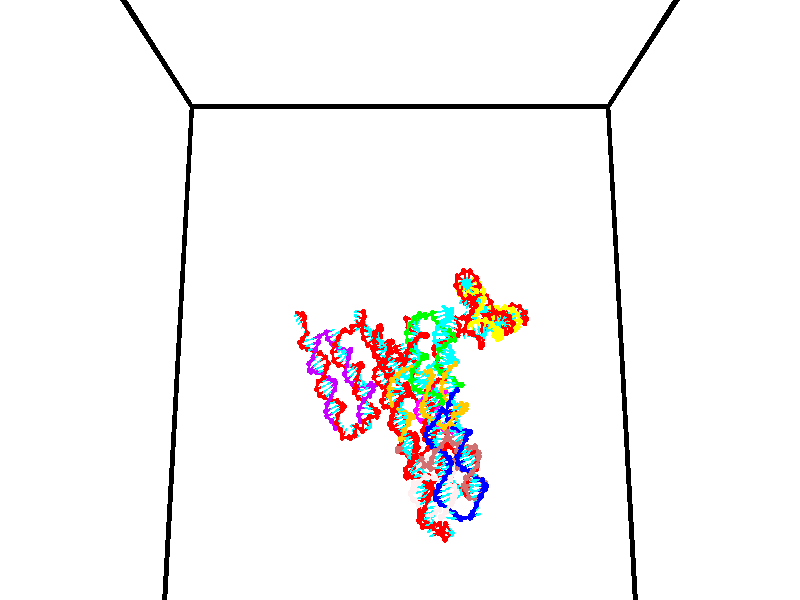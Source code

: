 // switches for output
#declare DRAW_BASES = 1; // possible values are 0, 1; only relevant for DNA ribbons
#declare DRAW_BASES_TYPE = 3; // possible values are 1, 2, 3; only relevant for DNA ribbons
#declare DRAW_FOG = 0; // set to 1 to enable fog

#include "colors.inc"

#include "transforms.inc"
background { rgb <1, 1, 1>}

#default {
   normal{
       ripples 0.25
       frequency 0.20
       turbulence 0.2
       lambda 5
   }
	finish {
		phong 0.1
		phong_size 40.
	}
}

// original window dimensions: 1024x640


// camera settings

camera {
	sky <0, 0.179814, -0.983701>
	up <0, 0.179814, -0.983701>
	right 1.6 * <1, 0, 0>
	location <35, 94.9851, 44.8844>
	look_at <35, 29.7336, 32.9568>
	direction <0, -65.2515, -11.9276>
	angle 67.0682
}


# declare cpy_camera_pos = <35, 94.9851, 44.8844>;
# if (DRAW_FOG = 1)
fog {
	fog_type 2
	up vnormalize(cpy_camera_pos)
	color rgbt<1,1,1,0.3>
	distance 1e-5
	fog_alt 3e-3
	fog_offset 56
}
# end


// LIGHTS

# declare lum = 6;
global_settings {
	ambient_light rgb lum * <0.05, 0.05, 0.05>
	max_trace_level 15
}# declare cpy_direct_light_amount = 0.25;
light_source
{	1000 * <-1, -1.16352, -0.803886>,
	rgb lum * cpy_direct_light_amount
	parallel
}

light_source
{	1000 * <1, 1.16352, 0.803886>,
	rgb lum * cpy_direct_light_amount
	parallel
}

// strand 0

// nucleotide -1

// particle -1
sphere {
	<24.563860, 34.592617, 35.005165> 0.250000
	pigment { color rgbt <1,0,0,0> }
	no_shadow
}
cylinder {
	<24.533445, 34.957417, 35.166397>,  <24.515198, 35.176296, 35.263134>, 0.100000
	pigment { color rgbt <1,0,0,0> }
	no_shadow
}
cylinder {
	<24.533445, 34.957417, 35.166397>,  <24.563860, 34.592617, 35.005165>, 0.100000
	pigment { color rgbt <1,0,0,0> }
	no_shadow
}

// particle -1
sphere {
	<24.533445, 34.957417, 35.166397> 0.100000
	pigment { color rgbt <1,0,0,0> }
	no_shadow
}
sphere {
	0, 1
	scale<0.080000,0.200000,0.300000>
	matrix <0.520590, -0.308464, 0.796138,
		0.850414, 0.270372, -0.451325,
		-0.076036, 0.912003, 0.403075,
		24.510635, 35.231018, 35.287319>
	pigment { color rgbt <0,1,1,0> }
	no_shadow
}
cylinder {
	<25.193386, 35.022560, 35.093693>,  <24.563860, 34.592617, 35.005165>, 0.130000
	pigment { color rgbt <1,0,0,0> }
	no_shadow
}

// nucleotide -1

// particle -1
sphere {
	<25.193386, 35.022560, 35.093693> 0.250000
	pigment { color rgbt <1,0,0,0> }
	no_shadow
}
cylinder {
	<24.946249, 35.148952, 35.381699>,  <24.797968, 35.224789, 35.554504>, 0.100000
	pigment { color rgbt <1,0,0,0> }
	no_shadow
}
cylinder {
	<24.946249, 35.148952, 35.381699>,  <25.193386, 35.022560, 35.093693>, 0.100000
	pigment { color rgbt <1,0,0,0> }
	no_shadow
}

// particle -1
sphere {
	<24.946249, 35.148952, 35.381699> 0.100000
	pigment { color rgbt <1,0,0,0> }
	no_shadow
}
sphere {
	0, 1
	scale<0.080000,0.200000,0.300000>
	matrix <0.724113, -0.128272, 0.677648,
		0.306484, 0.940053, -0.149557,
		-0.617841, 0.315985, 0.720018,
		24.760897, 35.243748, 35.597706>
	pigment { color rgbt <0,1,1,0> }
	no_shadow
}
cylinder {
	<25.511829, 35.534542, 35.482620>,  <25.193386, 35.022560, 35.093693>, 0.130000
	pigment { color rgbt <1,0,0,0> }
	no_shadow
}

// nucleotide -1

// particle -1
sphere {
	<25.511829, 35.534542, 35.482620> 0.250000
	pigment { color rgbt <1,0,0,0> }
	no_shadow
}
cylinder {
	<25.219145, 35.376297, 35.704643>,  <25.043533, 35.281349, 35.837856>, 0.100000
	pigment { color rgbt <1,0,0,0> }
	no_shadow
}
cylinder {
	<25.219145, 35.376297, 35.704643>,  <25.511829, 35.534542, 35.482620>, 0.100000
	pigment { color rgbt <1,0,0,0> }
	no_shadow
}

// particle -1
sphere {
	<25.219145, 35.376297, 35.704643> 0.100000
	pigment { color rgbt <1,0,0,0> }
	no_shadow
}
sphere {
	0, 1
	scale<0.080000,0.200000,0.300000>
	matrix <0.655702, -0.186150, 0.731712,
		-0.186150, 0.899355, 0.395613,
		-0.731712, -0.395613, 0.555057,
		24.999632, 35.257614, 35.871159>
	pigment { color rgbt <0,1,1,0> }
	no_shadow
}
cylinder {
	<25.545149, 35.809483, 36.112984>,  <25.511829, 35.534542, 35.482620>, 0.130000
	pigment { color rgbt <1,0,0,0> }
	no_shadow
}

// nucleotide -1

// particle -1
sphere {
	<25.545149, 35.809483, 36.112984> 0.250000
	pigment { color rgbt <1,0,0,0> }
	no_shadow
}
cylinder {
	<25.379051, 35.454742, 36.194042>,  <25.279392, 35.241898, 36.242676>, 0.100000
	pigment { color rgbt <1,0,0,0> }
	no_shadow
}
cylinder {
	<25.379051, 35.454742, 36.194042>,  <25.545149, 35.809483, 36.112984>, 0.100000
	pigment { color rgbt <1,0,0,0> }
	no_shadow
}

// particle -1
sphere {
	<25.379051, 35.454742, 36.194042> 0.100000
	pigment { color rgbt <1,0,0,0> }
	no_shadow
}
sphere {
	0, 1
	scale<0.080000,0.200000,0.300000>
	matrix <0.564985, -0.076822, 0.821517,
		-0.712997, 0.455620, 0.532959,
		-0.415243, -0.886853, 0.202645,
		25.254478, 35.188686, 36.254837>
	pigment { color rgbt <0,1,1,0> }
	no_shadow
}
cylinder {
	<25.791000, 35.669788, 36.837078>,  <25.545149, 35.809483, 36.112984>, 0.130000
	pigment { color rgbt <1,0,0,0> }
	no_shadow
}

// nucleotide -1

// particle -1
sphere {
	<25.791000, 35.669788, 36.837078> 0.250000
	pigment { color rgbt <1,0,0,0> }
	no_shadow
}
cylinder {
	<25.663364, 35.309677, 36.718636>,  <25.586782, 35.093609, 36.647572>, 0.100000
	pigment { color rgbt <1,0,0,0> }
	no_shadow
}
cylinder {
	<25.663364, 35.309677, 36.718636>,  <25.791000, 35.669788, 36.837078>, 0.100000
	pigment { color rgbt <1,0,0,0> }
	no_shadow
}

// particle -1
sphere {
	<25.663364, 35.309677, 36.718636> 0.100000
	pigment { color rgbt <1,0,0,0> }
	no_shadow
}
sphere {
	0, 1
	scale<0.080000,0.200000,0.300000>
	matrix <0.323984, -0.397232, 0.858628,
		-0.890628, 0.178045, 0.418428,
		-0.319088, -0.900281, -0.296102,
		25.567638, 35.039593, 36.629807>
	pigment { color rgbt <0,1,1,0> }
	no_shadow
}
cylinder {
	<25.270758, 35.426235, 37.283718>,  <25.791000, 35.669788, 36.837078>, 0.130000
	pigment { color rgbt <1,0,0,0> }
	no_shadow
}

// nucleotide -1

// particle -1
sphere {
	<25.270758, 35.426235, 37.283718> 0.250000
	pigment { color rgbt <1,0,0,0> }
	no_shadow
}
cylinder {
	<25.446232, 35.111477, 37.110119>,  <25.551517, 34.922623, 37.005959>, 0.100000
	pigment { color rgbt <1,0,0,0> }
	no_shadow
}
cylinder {
	<25.446232, 35.111477, 37.110119>,  <25.270758, 35.426235, 37.283718>, 0.100000
	pigment { color rgbt <1,0,0,0> }
	no_shadow
}

// particle -1
sphere {
	<25.446232, 35.111477, 37.110119> 0.100000
	pigment { color rgbt <1,0,0,0> }
	no_shadow
}
sphere {
	0, 1
	scale<0.080000,0.200000,0.300000>
	matrix <0.305424, -0.323639, 0.895530,
		-0.845145, -0.525409, 0.098360,
		0.438687, -0.786895, -0.433994,
		25.577839, 34.875408, 36.979919>
	pigment { color rgbt <0,1,1,0> }
	no_shadow
}
cylinder {
	<24.923288, 34.752995, 37.490620>,  <25.270758, 35.426235, 37.283718>, 0.130000
	pigment { color rgbt <1,0,0,0> }
	no_shadow
}

// nucleotide -1

// particle -1
sphere {
	<24.923288, 34.752995, 37.490620> 0.250000
	pigment { color rgbt <1,0,0,0> }
	no_shadow
}
cylinder {
	<25.302542, 34.683784, 37.383957>,  <25.530094, 34.642258, 37.319958>, 0.100000
	pigment { color rgbt <1,0,0,0> }
	no_shadow
}
cylinder {
	<25.302542, 34.683784, 37.383957>,  <24.923288, 34.752995, 37.490620>, 0.100000
	pigment { color rgbt <1,0,0,0> }
	no_shadow
}

// particle -1
sphere {
	<25.302542, 34.683784, 37.383957> 0.100000
	pigment { color rgbt <1,0,0,0> }
	no_shadow
}
sphere {
	0, 1
	scale<0.080000,0.200000,0.300000>
	matrix <0.176558, -0.410934, 0.894405,
		-0.264330, -0.895096, -0.359072,
		0.948134, -0.173021, -0.266659,
		25.586981, 34.631878, 37.303959>
	pigment { color rgbt <0,1,1,0> }
	no_shadow
}
cylinder {
	<25.066916, 34.199951, 37.785397>,  <24.923288, 34.752995, 37.490620>, 0.130000
	pigment { color rgbt <1,0,0,0> }
	no_shadow
}

// nucleotide -1

// particle -1
sphere {
	<25.066916, 34.199951, 37.785397> 0.250000
	pigment { color rgbt <1,0,0,0> }
	no_shadow
}
cylinder {
	<25.443277, 34.327042, 37.738503>,  <25.669094, 34.403297, 37.710365>, 0.100000
	pigment { color rgbt <1,0,0,0> }
	no_shadow
}
cylinder {
	<25.443277, 34.327042, 37.738503>,  <25.066916, 34.199951, 37.785397>, 0.100000
	pigment { color rgbt <1,0,0,0> }
	no_shadow
}

// particle -1
sphere {
	<25.443277, 34.327042, 37.738503> 0.100000
	pigment { color rgbt <1,0,0,0> }
	no_shadow
}
sphere {
	0, 1
	scale<0.080000,0.200000,0.300000>
	matrix <0.248453, -0.412350, 0.876492,
		0.230146, -0.853824, -0.466924,
		0.940906, 0.317730, -0.117234,
		25.725550, 34.422359, 37.703331>
	pigment { color rgbt <0,1,1,0> }
	no_shadow
}
cylinder {
	<25.524536, 33.537388, 37.875481>,  <25.066916, 34.199951, 37.785397>, 0.130000
	pigment { color rgbt <1,0,0,0> }
	no_shadow
}

// nucleotide -1

// particle -1
sphere {
	<25.524536, 33.537388, 37.875481> 0.250000
	pigment { color rgbt <1,0,0,0> }
	no_shadow
}
cylinder {
	<25.745440, 33.862976, 37.947544>,  <25.877981, 34.058331, 37.990784>, 0.100000
	pigment { color rgbt <1,0,0,0> }
	no_shadow
}
cylinder {
	<25.745440, 33.862976, 37.947544>,  <25.524536, 33.537388, 37.875481>, 0.100000
	pigment { color rgbt <1,0,0,0> }
	no_shadow
}

// particle -1
sphere {
	<25.745440, 33.862976, 37.947544> 0.100000
	pigment { color rgbt <1,0,0,0> }
	no_shadow
}
sphere {
	0, 1
	scale<0.080000,0.200000,0.300000>
	matrix <0.351402, -0.423253, 0.835089,
		0.755994, -0.397875, -0.519777,
		0.552258, 0.813973, 0.180163,
		25.911118, 34.107166, 38.001595>
	pigment { color rgbt <0,1,1,0> }
	no_shadow
}
cylinder {
	<26.201929, 33.293686, 38.061771>,  <25.524536, 33.537388, 37.875481>, 0.130000
	pigment { color rgbt <1,0,0,0> }
	no_shadow
}

// nucleotide -1

// particle -1
sphere {
	<26.201929, 33.293686, 38.061771> 0.250000
	pigment { color rgbt <1,0,0,0> }
	no_shadow
}
cylinder {
	<26.216219, 33.672615, 38.189091>,  <26.224792, 33.899971, 38.265480>, 0.100000
	pigment { color rgbt <1,0,0,0> }
	no_shadow
}
cylinder {
	<26.216219, 33.672615, 38.189091>,  <26.201929, 33.293686, 38.061771>, 0.100000
	pigment { color rgbt <1,0,0,0> }
	no_shadow
}

// particle -1
sphere {
	<26.216219, 33.672615, 38.189091> 0.100000
	pigment { color rgbt <1,0,0,0> }
	no_shadow
}
sphere {
	0, 1
	scale<0.080000,0.200000,0.300000>
	matrix <0.423427, -0.302845, 0.853812,
		0.905226, 0.104272, -0.411939,
		0.035725, 0.947318, 0.318295,
		26.226936, 33.956810, 38.284580>
	pigment { color rgbt <0,1,1,0> }
	no_shadow
}
cylinder {
	<26.837065, 33.405556, 38.210842>,  <26.201929, 33.293686, 38.061771>, 0.130000
	pigment { color rgbt <1,0,0,0> }
	no_shadow
}

// nucleotide -1

// particle -1
sphere {
	<26.837065, 33.405556, 38.210842> 0.250000
	pigment { color rgbt <1,0,0,0> }
	no_shadow
}
cylinder {
	<26.647697, 33.673882, 38.439190>,  <26.534077, 33.834877, 38.576199>, 0.100000
	pigment { color rgbt <1,0,0,0> }
	no_shadow
}
cylinder {
	<26.647697, 33.673882, 38.439190>,  <26.837065, 33.405556, 38.210842>, 0.100000
	pigment { color rgbt <1,0,0,0> }
	no_shadow
}

// particle -1
sphere {
	<26.647697, 33.673882, 38.439190> 0.100000
	pigment { color rgbt <1,0,0,0> }
	no_shadow
}
sphere {
	0, 1
	scale<0.080000,0.200000,0.300000>
	matrix <0.516798, -0.313291, 0.796723,
		0.713297, 0.672207, -0.198355,
		-0.473420, 0.670810, 0.570865,
		26.505671, 33.875126, 38.610451>
	pigment { color rgbt <0,1,1,0> }
	no_shadow
}
cylinder {
	<27.429529, 33.697102, 38.623882>,  <26.837065, 33.405556, 38.210842>, 0.130000
	pigment { color rgbt <1,0,0,0> }
	no_shadow
}

// nucleotide -1

// particle -1
sphere {
	<27.429529, 33.697102, 38.623882> 0.250000
	pigment { color rgbt <1,0,0,0> }
	no_shadow
}
cylinder {
	<27.089390, 33.789639, 38.812935>,  <26.885305, 33.845161, 38.926369>, 0.100000
	pigment { color rgbt <1,0,0,0> }
	no_shadow
}
cylinder {
	<27.089390, 33.789639, 38.812935>,  <27.429529, 33.697102, 38.623882>, 0.100000
	pigment { color rgbt <1,0,0,0> }
	no_shadow
}

// particle -1
sphere {
	<27.089390, 33.789639, 38.812935> 0.100000
	pigment { color rgbt <1,0,0,0> }
	no_shadow
}
sphere {
	0, 1
	scale<0.080000,0.200000,0.300000>
	matrix <0.471444, -0.064069, 0.879566,
		0.233762, 0.970760, -0.054584,
		-0.850350, 0.231343, 0.472636,
		26.834284, 33.859043, 38.954727>
	pigment { color rgbt <0,1,1,0> }
	no_shadow
}
cylinder {
	<27.755066, 33.916584, 39.162132>,  <27.429529, 33.697102, 38.623882>, 0.130000
	pigment { color rgbt <1,0,0,0> }
	no_shadow
}

// nucleotide -1

// particle -1
sphere {
	<27.755066, 33.916584, 39.162132> 0.250000
	pigment { color rgbt <1,0,0,0> }
	no_shadow
}
cylinder {
	<27.381229, 33.886024, 39.301102>,  <27.156927, 33.867687, 39.384483>, 0.100000
	pigment { color rgbt <1,0,0,0> }
	no_shadow
}
cylinder {
	<27.381229, 33.886024, 39.301102>,  <27.755066, 33.916584, 39.162132>, 0.100000
	pigment { color rgbt <1,0,0,0> }
	no_shadow
}

// particle -1
sphere {
	<27.381229, 33.886024, 39.301102> 0.100000
	pigment { color rgbt <1,0,0,0> }
	no_shadow
}
sphere {
	0, 1
	scale<0.080000,0.200000,0.300000>
	matrix <0.328238, 0.191257, 0.925030,
		-0.137123, 0.978562, -0.153669,
		-0.934589, -0.076402, 0.347427,
		27.100853, 33.863102, 39.405331>
	pigment { color rgbt <0,1,1,0> }
	no_shadow
}
cylinder {
	<27.640839, 34.440624, 39.607807>,  <27.755066, 33.916584, 39.162132>, 0.130000
	pigment { color rgbt <1,0,0,0> }
	no_shadow
}

// nucleotide -1

// particle -1
sphere {
	<27.640839, 34.440624, 39.607807> 0.250000
	pigment { color rgbt <1,0,0,0> }
	no_shadow
}
cylinder {
	<27.393047, 34.141884, 39.704521>,  <27.244373, 33.962639, 39.762550>, 0.100000
	pigment { color rgbt <1,0,0,0> }
	no_shadow
}
cylinder {
	<27.393047, 34.141884, 39.704521>,  <27.640839, 34.440624, 39.607807>, 0.100000
	pigment { color rgbt <1,0,0,0> }
	no_shadow
}

// particle -1
sphere {
	<27.393047, 34.141884, 39.704521> 0.100000
	pigment { color rgbt <1,0,0,0> }
	no_shadow
}
sphere {
	0, 1
	scale<0.080000,0.200000,0.300000>
	matrix <0.391869, -0.027324, 0.919615,
		-0.680210, 0.664429, 0.309595,
		-0.619478, -0.746852, 0.241783,
		27.207203, 33.917828, 39.777058>
	pigment { color rgbt <0,1,1,0> }
	no_shadow
}
cylinder {
	<27.427784, 34.530750, 40.347820>,  <27.640839, 34.440624, 39.607807>, 0.130000
	pigment { color rgbt <1,0,0,0> }
	no_shadow
}

// nucleotide -1

// particle -1
sphere {
	<27.427784, 34.530750, 40.347820> 0.250000
	pigment { color rgbt <1,0,0,0> }
	no_shadow
}
cylinder {
	<27.296711, 34.154724, 40.310085>,  <27.218067, 33.929108, 40.287445>, 0.100000
	pigment { color rgbt <1,0,0,0> }
	no_shadow
}
cylinder {
	<27.296711, 34.154724, 40.310085>,  <27.427784, 34.530750, 40.347820>, 0.100000
	pigment { color rgbt <1,0,0,0> }
	no_shadow
}

// particle -1
sphere {
	<27.296711, 34.154724, 40.310085> 0.100000
	pigment { color rgbt <1,0,0,0> }
	no_shadow
}
sphere {
	0, 1
	scale<0.080000,0.200000,0.300000>
	matrix <0.372094, -0.220192, 0.901699,
		-0.868429, 0.260368, 0.421946,
		-0.327683, -0.940066, -0.094339,
		27.198406, 33.872704, 40.281784>
	pigment { color rgbt <0,1,1,0> }
	no_shadow
}
cylinder {
	<26.808338, 34.363129, 40.733192>,  <27.427784, 34.530750, 40.347820>, 0.130000
	pigment { color rgbt <1,0,0,0> }
	no_shadow
}

// nucleotide -1

// particle -1
sphere {
	<26.808338, 34.363129, 40.733192> 0.250000
	pigment { color rgbt <1,0,0,0> }
	no_shadow
}
cylinder {
	<27.023312, 34.028469, 40.690887>,  <27.152296, 33.827675, 40.665504>, 0.100000
	pigment { color rgbt <1,0,0,0> }
	no_shadow
}
cylinder {
	<27.023312, 34.028469, 40.690887>,  <26.808338, 34.363129, 40.733192>, 0.100000
	pigment { color rgbt <1,0,0,0> }
	no_shadow
}

// particle -1
sphere {
	<27.023312, 34.028469, 40.690887> 0.100000
	pigment { color rgbt <1,0,0,0> }
	no_shadow
}
sphere {
	0, 1
	scale<0.080000,0.200000,0.300000>
	matrix <0.078699, -0.075108, 0.994065,
		-0.839626, -0.542567, 0.025478,
		0.537433, -0.836648, -0.105762,
		27.184542, 33.777473, 40.659161>
	pigment { color rgbt <0,1,1,0> }
	no_shadow
}
cylinder {
	<26.607027, 33.898933, 41.314941>,  <26.808338, 34.363129, 40.733192>, 0.130000
	pigment { color rgbt <1,0,0,0> }
	no_shadow
}

// nucleotide -1

// particle -1
sphere {
	<26.607027, 33.898933, 41.314941> 0.250000
	pigment { color rgbt <1,0,0,0> }
	no_shadow
}
cylinder {
	<26.945957, 33.737309, 41.177090>,  <27.149315, 33.640335, 41.094379>, 0.100000
	pigment { color rgbt <1,0,0,0> }
	no_shadow
}
cylinder {
	<26.945957, 33.737309, 41.177090>,  <26.607027, 33.898933, 41.314941>, 0.100000
	pigment { color rgbt <1,0,0,0> }
	no_shadow
}

// particle -1
sphere {
	<26.945957, 33.737309, 41.177090> 0.100000
	pigment { color rgbt <1,0,0,0> }
	no_shadow
}
sphere {
	0, 1
	scale<0.080000,0.200000,0.300000>
	matrix <0.291653, -0.188279, 0.937811,
		-0.443822, -0.895145, -0.041688,
		0.847326, -0.404063, -0.344634,
		27.200155, 33.616089, 41.073700>
	pigment { color rgbt <0,1,1,0> }
	no_shadow
}
cylinder {
	<26.815218, 33.252693, 41.767155>,  <26.607027, 33.898933, 41.314941>, 0.130000
	pigment { color rgbt <1,0,0,0> }
	no_shadow
}

// nucleotide -1

// particle -1
sphere {
	<26.815218, 33.252693, 41.767155> 0.250000
	pigment { color rgbt <1,0,0,0> }
	no_shadow
}
cylinder {
	<27.157339, 33.337696, 41.578140>,  <27.362612, 33.388699, 41.464729>, 0.100000
	pigment { color rgbt <1,0,0,0> }
	no_shadow
}
cylinder {
	<27.157339, 33.337696, 41.578140>,  <26.815218, 33.252693, 41.767155>, 0.100000
	pigment { color rgbt <1,0,0,0> }
	no_shadow
}

// particle -1
sphere {
	<27.157339, 33.337696, 41.578140> 0.100000
	pigment { color rgbt <1,0,0,0> }
	no_shadow
}
sphere {
	0, 1
	scale<0.080000,0.200000,0.300000>
	matrix <0.517314, -0.299228, 0.801779,
		0.028991, -0.930216, -0.365867,
		0.855305, 0.212512, -0.472538,
		27.413931, 33.401451, 41.436378>
	pigment { color rgbt <0,1,1,0> }
	no_shadow
}
cylinder {
	<27.255278, 32.732979, 41.950741>,  <26.815218, 33.252693, 41.767155>, 0.130000
	pigment { color rgbt <1,0,0,0> }
	no_shadow
}

// nucleotide -1

// particle -1
sphere {
	<27.255278, 32.732979, 41.950741> 0.250000
	pigment { color rgbt <1,0,0,0> }
	no_shadow
}
cylinder {
	<27.499161, 33.030922, 41.842342>,  <27.645491, 33.209690, 41.777302>, 0.100000
	pigment { color rgbt <1,0,0,0> }
	no_shadow
}
cylinder {
	<27.499161, 33.030922, 41.842342>,  <27.255278, 32.732979, 41.950741>, 0.100000
	pigment { color rgbt <1,0,0,0> }
	no_shadow
}

// particle -1
sphere {
	<27.499161, 33.030922, 41.842342> 0.100000
	pigment { color rgbt <1,0,0,0> }
	no_shadow
}
sphere {
	0, 1
	scale<0.080000,0.200000,0.300000>
	matrix <0.555229, -0.157359, 0.816676,
		0.565667, -0.648397, -0.509512,
		0.609707, 0.744862, -0.270996,
		27.682074, 33.254379, 41.761044>
	pigment { color rgbt <0,1,1,0> }
	no_shadow
}
cylinder {
	<27.860075, 32.635525, 42.238720>,  <27.255278, 32.732979, 41.950741>, 0.130000
	pigment { color rgbt <1,0,0,0> }
	no_shadow
}

// nucleotide -1

// particle -1
sphere {
	<27.860075, 32.635525, 42.238720> 0.250000
	pigment { color rgbt <1,0,0,0> }
	no_shadow
}
cylinder {
	<27.878782, 33.030258, 42.176796>,  <27.890007, 33.267097, 42.139641>, 0.100000
	pigment { color rgbt <1,0,0,0> }
	no_shadow
}
cylinder {
	<27.878782, 33.030258, 42.176796>,  <27.860075, 32.635525, 42.238720>, 0.100000
	pigment { color rgbt <1,0,0,0> }
	no_shadow
}

// particle -1
sphere {
	<27.878782, 33.030258, 42.176796> 0.100000
	pigment { color rgbt <1,0,0,0> }
	no_shadow
}
sphere {
	0, 1
	scale<0.080000,0.200000,0.300000>
	matrix <0.546733, 0.104416, 0.830771,
		0.836000, -0.123492, -0.534653,
		0.046767, 0.986837, -0.154809,
		27.892813, 33.326309, 42.130352>
	pigment { color rgbt <0,1,1,0> }
	no_shadow
}
cylinder {
	<28.579826, 32.720924, 42.256443>,  <27.860075, 32.635525, 42.238720>, 0.130000
	pigment { color rgbt <1,0,0,0> }
	no_shadow
}

// nucleotide -1

// particle -1
sphere {
	<28.579826, 32.720924, 42.256443> 0.250000
	pigment { color rgbt <1,0,0,0> }
	no_shadow
}
cylinder {
	<28.393421, 33.063099, 42.346825>,  <28.281578, 33.268406, 42.401054>, 0.100000
	pigment { color rgbt <1,0,0,0> }
	no_shadow
}
cylinder {
	<28.393421, 33.063099, 42.346825>,  <28.579826, 32.720924, 42.256443>, 0.100000
	pigment { color rgbt <1,0,0,0> }
	no_shadow
}

// particle -1
sphere {
	<28.393421, 33.063099, 42.346825> 0.100000
	pigment { color rgbt <1,0,0,0> }
	no_shadow
}
sphere {
	0, 1
	scale<0.080000,0.200000,0.300000>
	matrix <0.618332, 0.132218, 0.774715,
		0.632847, 0.500742, -0.590561,
		-0.466015, 0.855439, 0.225951,
		28.253616, 33.319729, 42.414612>
	pigment { color rgbt <0,1,1,0> }
	no_shadow
}
cylinder {
	<29.126638, 33.105198, 42.551456>,  <28.579826, 32.720924, 42.256443>, 0.130000
	pigment { color rgbt <1,0,0,0> }
	no_shadow
}

// nucleotide -1

// particle -1
sphere {
	<29.126638, 33.105198, 42.551456> 0.250000
	pigment { color rgbt <1,0,0,0> }
	no_shadow
}
cylinder {
	<28.823578, 33.348892, 42.645092>,  <28.641743, 33.495110, 42.701271>, 0.100000
	pigment { color rgbt <1,0,0,0> }
	no_shadow
}
cylinder {
	<28.823578, 33.348892, 42.645092>,  <29.126638, 33.105198, 42.551456>, 0.100000
	pigment { color rgbt <1,0,0,0> }
	no_shadow
}

// particle -1
sphere {
	<28.823578, 33.348892, 42.645092> 0.100000
	pigment { color rgbt <1,0,0,0> }
	no_shadow
}
sphere {
	0, 1
	scale<0.080000,0.200000,0.300000>
	matrix <0.463395, 0.249581, 0.850279,
		0.459598, 0.752688, -0.471413,
		-0.757650, 0.609237, 0.234085,
		28.596283, 33.531662, 42.715317>
	pigment { color rgbt <0,1,1,0> }
	no_shadow
}
cylinder {
	<29.405163, 33.692413, 42.739670>,  <29.126638, 33.105198, 42.551456>, 0.130000
	pigment { color rgbt <1,0,0,0> }
	no_shadow
}

// nucleotide -1

// particle -1
sphere {
	<29.405163, 33.692413, 42.739670> 0.250000
	pigment { color rgbt <1,0,0,0> }
	no_shadow
}
cylinder {
	<29.037502, 33.733864, 42.891685>,  <28.816906, 33.758732, 42.982895>, 0.100000
	pigment { color rgbt <1,0,0,0> }
	no_shadow
}
cylinder {
	<29.037502, 33.733864, 42.891685>,  <29.405163, 33.692413, 42.739670>, 0.100000
	pigment { color rgbt <1,0,0,0> }
	no_shadow
}

// particle -1
sphere {
	<29.037502, 33.733864, 42.891685> 0.100000
	pigment { color rgbt <1,0,0,0> }
	no_shadow
}
sphere {
	0, 1
	scale<0.080000,0.200000,0.300000>
	matrix <0.380901, 0.479695, 0.790448,
		-0.100393, 0.871295, -0.480381,
		-0.919150, 0.103622, 0.380035,
		28.761757, 33.764950, 43.005695>
	pigment { color rgbt <0,1,1,0> }
	no_shadow
}
cylinder {
	<29.253954, 34.387531, 43.037334>,  <29.405163, 33.692413, 42.739670>, 0.130000
	pigment { color rgbt <1,0,0,0> }
	no_shadow
}

// nucleotide -1

// particle -1
sphere {
	<29.253954, 34.387531, 43.037334> 0.250000
	pigment { color rgbt <1,0,0,0> }
	no_shadow
}
cylinder {
	<28.991137, 34.156067, 43.230598>,  <28.833447, 34.017189, 43.346558>, 0.100000
	pigment { color rgbt <1,0,0,0> }
	no_shadow
}
cylinder {
	<28.991137, 34.156067, 43.230598>,  <29.253954, 34.387531, 43.037334>, 0.100000
	pigment { color rgbt <1,0,0,0> }
	no_shadow
}

// particle -1
sphere {
	<28.991137, 34.156067, 43.230598> 0.100000
	pigment { color rgbt <1,0,0,0> }
	no_shadow
}
sphere {
	0, 1
	scale<0.080000,0.200000,0.300000>
	matrix <0.234197, 0.452529, 0.860447,
		-0.716549, 0.678509, -0.161812,
		-0.657045, -0.578656, 0.483165,
		28.794024, 33.982471, 43.375549>
	pigment { color rgbt <0,1,1,0> }
	no_shadow
}
cylinder {
	<28.881317, 34.781651, 43.489216>,  <29.253954, 34.387531, 43.037334>, 0.130000
	pigment { color rgbt <1,0,0,0> }
	no_shadow
}

// nucleotide -1

// particle -1
sphere {
	<28.881317, 34.781651, 43.489216> 0.250000
	pigment { color rgbt <1,0,0,0> }
	no_shadow
}
cylinder {
	<28.873133, 34.417534, 43.654598>,  <28.868223, 34.199062, 43.753830>, 0.100000
	pigment { color rgbt <1,0,0,0> }
	no_shadow
}
cylinder {
	<28.873133, 34.417534, 43.654598>,  <28.881317, 34.781651, 43.489216>, 0.100000
	pigment { color rgbt <1,0,0,0> }
	no_shadow
}

// particle -1
sphere {
	<28.873133, 34.417534, 43.654598> 0.100000
	pigment { color rgbt <1,0,0,0> }
	no_shadow
}
sphere {
	0, 1
	scale<0.080000,0.200000,0.300000>
	matrix <0.346031, 0.381540, 0.857141,
		-0.938000, 0.160606, 0.307184,
		-0.020459, -0.910293, 0.413459,
		28.866995, 34.144447, 43.778637>
	pigment { color rgbt <0,1,1,0> }
	no_shadow
}
cylinder {
	<28.747320, 35.031433, 44.129356>,  <28.881317, 34.781651, 43.489216>, 0.130000
	pigment { color rgbt <1,0,0,0> }
	no_shadow
}

// nucleotide -1

// particle -1
sphere {
	<28.747320, 35.031433, 44.129356> 0.250000
	pigment { color rgbt <1,0,0,0> }
	no_shadow
}
cylinder {
	<28.881798, 34.654827, 44.138477>,  <28.962484, 34.428864, 44.143951>, 0.100000
	pigment { color rgbt <1,0,0,0> }
	no_shadow
}
cylinder {
	<28.881798, 34.654827, 44.138477>,  <28.747320, 35.031433, 44.129356>, 0.100000
	pigment { color rgbt <1,0,0,0> }
	no_shadow
}

// particle -1
sphere {
	<28.881798, 34.654827, 44.138477> 0.100000
	pigment { color rgbt <1,0,0,0> }
	no_shadow
}
sphere {
	0, 1
	scale<0.080000,0.200000,0.300000>
	matrix <0.574802, 0.224307, 0.786949,
		-0.746040, -0.251462, 0.616596,
		0.336195, -0.941516, 0.022801,
		28.982656, 34.372372, 44.145317>
	pigment { color rgbt <0,1,1,0> }
	no_shadow
}
cylinder {
	<29.220104, 35.015503, 44.747162>,  <28.747320, 35.031433, 44.129356>, 0.130000
	pigment { color rgbt <1,0,0,0> }
	no_shadow
}

// nucleotide -1

// particle -1
sphere {
	<29.220104, 35.015503, 44.747162> 0.250000
	pigment { color rgbt <1,0,0,0> }
	no_shadow
}
cylinder {
	<29.271914, 34.658909, 44.573509>,  <29.302999, 34.444950, 44.469318>, 0.100000
	pigment { color rgbt <1,0,0,0> }
	no_shadow
}
cylinder {
	<29.271914, 34.658909, 44.573509>,  <29.220104, 35.015503, 44.747162>, 0.100000
	pigment { color rgbt <1,0,0,0> }
	no_shadow
}

// particle -1
sphere {
	<29.271914, 34.658909, 44.573509> 0.100000
	pigment { color rgbt <1,0,0,0> }
	no_shadow
}
sphere {
	0, 1
	scale<0.080000,0.200000,0.300000>
	matrix <0.728188, -0.211655, 0.651878,
		-0.673028, -0.400565, 0.621756,
		0.129522, -0.891487, -0.434136,
		29.310770, 34.391464, 44.443268>
	pigment { color rgbt <0,1,1,0> }
	no_shadow
}
cylinder {
	<29.323000, 34.579071, 45.302853>,  <29.220104, 35.015503, 44.747162>, 0.130000
	pigment { color rgbt <1,0,0,0> }
	no_shadow
}

// nucleotide -1

// particle -1
sphere {
	<29.323000, 34.579071, 45.302853> 0.250000
	pigment { color rgbt <1,0,0,0> }
	no_shadow
}
cylinder {
	<29.486353, 34.384068, 44.994164>,  <29.584366, 34.267067, 44.808949>, 0.100000
	pigment { color rgbt <1,0,0,0> }
	no_shadow
}
cylinder {
	<29.486353, 34.384068, 44.994164>,  <29.323000, 34.579071, 45.302853>, 0.100000
	pigment { color rgbt <1,0,0,0> }
	no_shadow
}

// particle -1
sphere {
	<29.486353, 34.384068, 44.994164> 0.100000
	pigment { color rgbt <1,0,0,0> }
	no_shadow
}
sphere {
	0, 1
	scale<0.080000,0.200000,0.300000>
	matrix <0.774569, -0.262252, 0.575557,
		-0.482976, -0.832802, 0.270510,
		0.408383, -0.487509, -0.771724,
		29.608868, 34.237816, 44.762646>
	pigment { color rgbt <0,1,1,0> }
	no_shadow
}
cylinder {
	<30.022358, 35.002281, 45.272812>,  <29.323000, 34.579071, 45.302853>, 0.130000
	pigment { color rgbt <1,0,0,0> }
	no_shadow
}

// nucleotide -1

// particle -1
sphere {
	<30.022358, 35.002281, 45.272812> 0.250000
	pigment { color rgbt <1,0,0,0> }
	no_shadow
}
cylinder {
	<30.419825, 35.013714, 45.229340>,  <30.658304, 35.020573, 45.203255>, 0.100000
	pigment { color rgbt <1,0,0,0> }
	no_shadow
}
cylinder {
	<30.419825, 35.013714, 45.229340>,  <30.022358, 35.002281, 45.272812>, 0.100000
	pigment { color rgbt <1,0,0,0> }
	no_shadow
}

// particle -1
sphere {
	<30.419825, 35.013714, 45.229340> 0.100000
	pigment { color rgbt <1,0,0,0> }
	no_shadow
}
sphere {
	0, 1
	scale<0.080000,0.200000,0.300000>
	matrix <-0.091776, 0.764530, -0.638021,
		0.064855, 0.643954, 0.762311,
		0.993666, 0.028583, -0.108683,
		30.717924, 35.022289, 45.196735>
	pigment { color rgbt <0,1,1,0> }
	no_shadow
}
cylinder {
	<30.241089, 35.729088, 45.348904>,  <30.022358, 35.002281, 45.272812>, 0.130000
	pigment { color rgbt <1,0,0,0> }
	no_shadow
}

// nucleotide -1

// particle -1
sphere {
	<30.241089, 35.729088, 45.348904> 0.250000
	pigment { color rgbt <1,0,0,0> }
	no_shadow
}
cylinder {
	<30.455942, 35.518246, 45.085495>,  <30.584854, 35.391739, 44.927452>, 0.100000
	pigment { color rgbt <1,0,0,0> }
	no_shadow
}
cylinder {
	<30.455942, 35.518246, 45.085495>,  <30.241089, 35.729088, 45.348904>, 0.100000
	pigment { color rgbt <1,0,0,0> }
	no_shadow
}

// particle -1
sphere {
	<30.455942, 35.518246, 45.085495> 0.100000
	pigment { color rgbt <1,0,0,0> }
	no_shadow
}
sphere {
	0, 1
	scale<0.080000,0.200000,0.300000>
	matrix <-0.174726, 0.694235, -0.698218,
		0.825203, 0.490095, 0.280796,
		0.537131, -0.527110, -0.658517,
		30.617081, 35.360111, 44.887939>
	pigment { color rgbt <0,1,1,0> }
	no_shadow
}
cylinder {
	<30.692352, 36.242771, 45.117561>,  <30.241089, 35.729088, 45.348904>, 0.130000
	pigment { color rgbt <1,0,0,0> }
	no_shadow
}

// nucleotide -1

// particle -1
sphere {
	<30.692352, 36.242771, 45.117561> 0.250000
	pigment { color rgbt <1,0,0,0> }
	no_shadow
}
cylinder {
	<30.605722, 35.927601, 44.886990>,  <30.553745, 35.738499, 44.748646>, 0.100000
	pigment { color rgbt <1,0,0,0> }
	no_shadow
}
cylinder {
	<30.605722, 35.927601, 44.886990>,  <30.692352, 36.242771, 45.117561>, 0.100000
	pigment { color rgbt <1,0,0,0> }
	no_shadow
}

// particle -1
sphere {
	<30.605722, 35.927601, 44.886990> 0.100000
	pigment { color rgbt <1,0,0,0> }
	no_shadow
}
sphere {
	0, 1
	scale<0.080000,0.200000,0.300000>
	matrix <-0.300767, 0.615577, -0.728425,
		0.928782, 0.015615, -0.370298,
		-0.216573, -0.787922, -0.576434,
		30.540751, 35.691223, 44.714058>
	pigment { color rgbt <0,1,1,0> }
	no_shadow
}
cylinder {
	<30.853142, 36.366493, 44.405159>,  <30.692352, 36.242771, 45.117561>, 0.130000
	pigment { color rgbt <1,0,0,0> }
	no_shadow
}

// nucleotide -1

// particle -1
sphere {
	<30.853142, 36.366493, 44.405159> 0.250000
	pigment { color rgbt <1,0,0,0> }
	no_shadow
}
cylinder {
	<30.592840, 36.063915, 44.378906>,  <30.436659, 35.882370, 44.363155>, 0.100000
	pigment { color rgbt <1,0,0,0> }
	no_shadow
}
cylinder {
	<30.592840, 36.063915, 44.378906>,  <30.853142, 36.366493, 44.405159>, 0.100000
	pigment { color rgbt <1,0,0,0> }
	no_shadow
}

// particle -1
sphere {
	<30.592840, 36.063915, 44.378906> 0.100000
	pigment { color rgbt <1,0,0,0> }
	no_shadow
}
sphere {
	0, 1
	scale<0.080000,0.200000,0.300000>
	matrix <-0.435281, 0.442491, -0.784048,
		0.622133, -0.481653, -0.617220,
		-0.650754, -0.756447, -0.065635,
		30.397614, 35.836983, 44.359215>
	pigment { color rgbt <0,1,1,0> }
	no_shadow
}
cylinder {
	<31.424450, 36.278107, 44.790817>,  <30.853142, 36.366493, 44.405159>, 0.130000
	pigment { color rgbt <1,0,0,0> }
	no_shadow
}

// nucleotide -1

// particle -1
sphere {
	<31.424450, 36.278107, 44.790817> 0.250000
	pigment { color rgbt <1,0,0,0> }
	no_shadow
}
cylinder {
	<31.753933, 36.462574, 44.658855>,  <31.951622, 36.573254, 44.579678>, 0.100000
	pigment { color rgbt <1,0,0,0> }
	no_shadow
}
cylinder {
	<31.753933, 36.462574, 44.658855>,  <31.424450, 36.278107, 44.790817>, 0.100000
	pigment { color rgbt <1,0,0,0> }
	no_shadow
}

// particle -1
sphere {
	<31.753933, 36.462574, 44.658855> 0.100000
	pigment { color rgbt <1,0,0,0> }
	no_shadow
}
sphere {
	0, 1
	scale<0.080000,0.200000,0.300000>
	matrix <0.119777, -0.710209, -0.693726,
		-0.554222, 0.531912, -0.640240,
		0.823706, 0.461164, -0.329903,
		32.001045, 36.600922, 44.559883>
	pigment { color rgbt <0,1,1,0> }
	no_shadow
}
cylinder {
	<31.465466, 36.343307, 44.040352>,  <31.424450, 36.278107, 44.790817>, 0.130000
	pigment { color rgbt <1,0,0,0> }
	no_shadow
}

// nucleotide -1

// particle -1
sphere {
	<31.465466, 36.343307, 44.040352> 0.250000
	pigment { color rgbt <1,0,0,0> }
	no_shadow
}
cylinder {
	<31.813156, 36.310474, 44.235374>,  <32.021770, 36.290775, 44.352386>, 0.100000
	pigment { color rgbt <1,0,0,0> }
	no_shadow
}
cylinder {
	<31.813156, 36.310474, 44.235374>,  <31.465466, 36.343307, 44.040352>, 0.100000
	pigment { color rgbt <1,0,0,0> }
	no_shadow
}

// particle -1
sphere {
	<31.813156, 36.310474, 44.235374> 0.100000
	pigment { color rgbt <1,0,0,0> }
	no_shadow
}
sphere {
	0, 1
	scale<0.080000,0.200000,0.300000>
	matrix <0.206952, -0.835171, -0.509569,
		0.449022, 0.543830, -0.708963,
		0.869224, -0.082087, 0.487556,
		32.073925, 36.285847, 44.381641>
	pigment { color rgbt <0,1,1,0> }
	no_shadow
}
cylinder {
	<32.099461, 36.503952, 43.657726>,  <31.465466, 36.343307, 44.040352>, 0.130000
	pigment { color rgbt <1,0,0,0> }
	no_shadow
}

// nucleotide -1

// particle -1
sphere {
	<32.099461, 36.503952, 43.657726> 0.250000
	pigment { color rgbt <1,0,0,0> }
	no_shadow
}
cylinder {
	<32.122059, 36.215027, 43.933430>,  <32.135620, 36.041672, 44.098850>, 0.100000
	pigment { color rgbt <1,0,0,0> }
	no_shadow
}
cylinder {
	<32.122059, 36.215027, 43.933430>,  <32.099461, 36.503952, 43.657726>, 0.100000
	pigment { color rgbt <1,0,0,0> }
	no_shadow
}

// particle -1
sphere {
	<32.122059, 36.215027, 43.933430> 0.100000
	pigment { color rgbt <1,0,0,0> }
	no_shadow
}
sphere {
	0, 1
	scale<0.080000,0.200000,0.300000>
	matrix <0.065058, -0.686230, -0.724469,
		0.996281, 0.085774, 0.008220,
		0.056500, -0.722310, 0.689258,
		32.139008, 35.998333, 44.140205>
	pigment { color rgbt <0,1,1,0> }
	no_shadow
}
cylinder {
	<32.787903, 36.226860, 43.642952>,  <32.099461, 36.503952, 43.657726>, 0.130000
	pigment { color rgbt <1,0,0,0> }
	no_shadow
}

// nucleotide -1

// particle -1
sphere {
	<32.787903, 36.226860, 43.642952> 0.250000
	pigment { color rgbt <1,0,0,0> }
	no_shadow
}
cylinder {
	<32.459976, 36.003349, 43.693024>,  <32.263222, 35.869244, 43.723068>, 0.100000
	pigment { color rgbt <1,0,0,0> }
	no_shadow
}
cylinder {
	<32.459976, 36.003349, 43.693024>,  <32.787903, 36.226860, 43.642952>, 0.100000
	pigment { color rgbt <1,0,0,0> }
	no_shadow
}

// particle -1
sphere {
	<32.459976, 36.003349, 43.693024> 0.100000
	pigment { color rgbt <1,0,0,0> }
	no_shadow
}
sphere {
	0, 1
	scale<0.080000,0.200000,0.300000>
	matrix <0.042231, -0.277010, -0.959939,
		0.571071, -0.781684, 0.250694,
		-0.819814, -0.558780, 0.125181,
		32.214031, 35.835716, 43.730579>
	pigment { color rgbt <0,1,1,0> }
	no_shadow
}
cylinder {
	<32.938786, 35.633083, 43.267529>,  <32.787903, 36.226860, 43.642952>, 0.130000
	pigment { color rgbt <1,0,0,0> }
	no_shadow
}

// nucleotide -1

// particle -1
sphere {
	<32.938786, 35.633083, 43.267529> 0.250000
	pigment { color rgbt <1,0,0,0> }
	no_shadow
}
cylinder {
	<32.541828, 35.623283, 43.315773>,  <32.303654, 35.617401, 43.344719>, 0.100000
	pigment { color rgbt <1,0,0,0> }
	no_shadow
}
cylinder {
	<32.541828, 35.623283, 43.315773>,  <32.938786, 35.633083, 43.267529>, 0.100000
	pigment { color rgbt <1,0,0,0> }
	no_shadow
}

// particle -1
sphere {
	<32.541828, 35.623283, 43.315773> 0.100000
	pigment { color rgbt <1,0,0,0> }
	no_shadow
}
sphere {
	0, 1
	scale<0.080000,0.200000,0.300000>
	matrix <-0.106489, -0.320357, -0.941293,
		0.061704, -0.946980, 0.315312,
		-0.992397, -0.024504, 0.120611,
		32.244110, 35.615932, 43.351955>
	pigment { color rgbt <0,1,1,0> }
	no_shadow
}
cylinder {
	<32.655605, 34.980804, 43.071510>,  <32.938786, 35.633083, 43.267529>, 0.130000
	pigment { color rgbt <1,0,0,0> }
	no_shadow
}

// nucleotide -1

// particle -1
sphere {
	<32.655605, 34.980804, 43.071510> 0.250000
	pigment { color rgbt <1,0,0,0> }
	no_shadow
}
cylinder {
	<32.349140, 35.233936, 43.026752>,  <32.165260, 35.385815, 42.999897>, 0.100000
	pigment { color rgbt <1,0,0,0> }
	no_shadow
}
cylinder {
	<32.349140, 35.233936, 43.026752>,  <32.655605, 34.980804, 43.071510>, 0.100000
	pigment { color rgbt <1,0,0,0> }
	no_shadow
}

// particle -1
sphere {
	<32.349140, 35.233936, 43.026752> 0.100000
	pigment { color rgbt <1,0,0,0> }
	no_shadow
}
sphere {
	0, 1
	scale<0.080000,0.200000,0.300000>
	matrix <-0.116789, -0.308328, -0.944084,
		-0.631945, -0.710254, 0.310137,
		-0.766163, 0.632830, -0.111896,
		32.119289, 35.423786, 42.993183>
	pigment { color rgbt <0,1,1,0> }
	no_shadow
}
cylinder {
	<32.118126, 34.597858, 42.701229>,  <32.655605, 34.980804, 43.071510>, 0.130000
	pigment { color rgbt <1,0,0,0> }
	no_shadow
}

// nucleotide -1

// particle -1
sphere {
	<32.118126, 34.597858, 42.701229> 0.250000
	pigment { color rgbt <1,0,0,0> }
	no_shadow
}
cylinder {
	<31.967276, 34.965862, 42.658600>,  <31.876764, 35.186665, 42.633022>, 0.100000
	pigment { color rgbt <1,0,0,0> }
	no_shadow
}
cylinder {
	<31.967276, 34.965862, 42.658600>,  <32.118126, 34.597858, 42.701229>, 0.100000
	pigment { color rgbt <1,0,0,0> }
	no_shadow
}

// particle -1
sphere {
	<31.967276, 34.965862, 42.658600> 0.100000
	pigment { color rgbt <1,0,0,0> }
	no_shadow
}
sphere {
	0, 1
	scale<0.080000,0.200000,0.300000>
	matrix <-0.366602, -0.253959, -0.895046,
		-0.850516, -0.298478, 0.433052,
		-0.377129, 0.920009, -0.106574,
		31.854137, 35.241863, 42.626629>
	pigment { color rgbt <0,1,1,0> }
	no_shadow
}
cylinder {
	<31.425768, 34.510979, 42.288300>,  <32.118126, 34.597858, 42.701229>, 0.130000
	pigment { color rgbt <1,0,0,0> }
	no_shadow
}

// nucleotide -1

// particle -1
sphere {
	<31.425768, 34.510979, 42.288300> 0.250000
	pigment { color rgbt <1,0,0,0> }
	no_shadow
}
cylinder {
	<31.516733, 34.898293, 42.246922>,  <31.571312, 35.130680, 42.222095>, 0.100000
	pigment { color rgbt <1,0,0,0> }
	no_shadow
}
cylinder {
	<31.516733, 34.898293, 42.246922>,  <31.425768, 34.510979, 42.288300>, 0.100000
	pigment { color rgbt <1,0,0,0> }
	no_shadow
}

// particle -1
sphere {
	<31.516733, 34.898293, 42.246922> 0.100000
	pigment { color rgbt <1,0,0,0> }
	no_shadow
}
sphere {
	0, 1
	scale<0.080000,0.200000,0.300000>
	matrix <-0.235605, -0.048361, -0.970645,
		-0.944867, 0.245107, 0.217136,
		0.227411, 0.968289, -0.103443,
		31.584957, 35.188778, 42.215889>
	pigment { color rgbt <0,1,1,0> }
	no_shadow
}
cylinder {
	<30.844761, 34.775322, 42.085209>,  <31.425768, 34.510979, 42.288300>, 0.130000
	pigment { color rgbt <1,0,0,0> }
	no_shadow
}

// nucleotide -1

// particle -1
sphere {
	<30.844761, 34.775322, 42.085209> 0.250000
	pigment { color rgbt <1,0,0,0> }
	no_shadow
}
cylinder {
	<31.127649, 35.037193, 41.978455>,  <31.297382, 35.194317, 41.914402>, 0.100000
	pigment { color rgbt <1,0,0,0> }
	no_shadow
}
cylinder {
	<31.127649, 35.037193, 41.978455>,  <30.844761, 34.775322, 42.085209>, 0.100000
	pigment { color rgbt <1,0,0,0> }
	no_shadow
}

// particle -1
sphere {
	<31.127649, 35.037193, 41.978455> 0.100000
	pigment { color rgbt <1,0,0,0> }
	no_shadow
}
sphere {
	0, 1
	scale<0.080000,0.200000,0.300000>
	matrix <-0.264271, -0.105330, -0.958680,
		-0.655742, 0.748530, 0.098522,
		0.707223, 0.654683, -0.266884,
		31.339815, 35.233597, 41.898388>
	pigment { color rgbt <0,1,1,0> }
	no_shadow
}
cylinder {
	<30.496237, 35.155029, 41.651005>,  <30.844761, 34.775322, 42.085209>, 0.130000
	pigment { color rgbt <1,0,0,0> }
	no_shadow
}

// nucleotide -1

// particle -1
sphere {
	<30.496237, 35.155029, 41.651005> 0.250000
	pigment { color rgbt <1,0,0,0> }
	no_shadow
}
cylinder {
	<30.881023, 35.217236, 41.561176>,  <31.111897, 35.254559, 41.507278>, 0.100000
	pigment { color rgbt <1,0,0,0> }
	no_shadow
}
cylinder {
	<30.881023, 35.217236, 41.561176>,  <30.496237, 35.155029, 41.651005>, 0.100000
	pigment { color rgbt <1,0,0,0> }
	no_shadow
}

// particle -1
sphere {
	<30.881023, 35.217236, 41.561176> 0.100000
	pigment { color rgbt <1,0,0,0> }
	no_shadow
}
sphere {
	0, 1
	scale<0.080000,0.200000,0.300000>
	matrix <-0.230311, 0.019682, -0.972918,
		-0.146886, 0.987637, 0.054751,
		0.961967, 0.155518, -0.224572,
		31.169613, 35.263889, 41.493805>
	pigment { color rgbt <0,1,1,0> }
	no_shadow
}
cylinder {
	<30.592653, 35.751671, 41.334358>,  <30.496237, 35.155029, 41.651005>, 0.130000
	pigment { color rgbt <1,0,0,0> }
	no_shadow
}

// nucleotide -1

// particle -1
sphere {
	<30.592653, 35.751671, 41.334358> 0.250000
	pigment { color rgbt <1,0,0,0> }
	no_shadow
}
cylinder {
	<30.868837, 35.483551, 41.225574>,  <31.034548, 35.322678, 41.160305>, 0.100000
	pigment { color rgbt <1,0,0,0> }
	no_shadow
}
cylinder {
	<30.868837, 35.483551, 41.225574>,  <30.592653, 35.751671, 41.334358>, 0.100000
	pigment { color rgbt <1,0,0,0> }
	no_shadow
}

// particle -1
sphere {
	<30.868837, 35.483551, 41.225574> 0.100000
	pigment { color rgbt <1,0,0,0> }
	no_shadow
}
sphere {
	0, 1
	scale<0.080000,0.200000,0.300000>
	matrix <-0.346101, 0.024019, -0.937890,
		0.635198, 0.741703, -0.215406,
		0.690462, -0.670298, -0.271961,
		31.075975, 35.282463, 41.143986>
	pigment { color rgbt <0,1,1,0> }
	no_shadow
}
cylinder {
	<30.787447, 35.939075, 40.612244>,  <30.592653, 35.751671, 41.334358>, 0.130000
	pigment { color rgbt <1,0,0,0> }
	no_shadow
}

// nucleotide -1

// particle -1
sphere {
	<30.787447, 35.939075, 40.612244> 0.250000
	pigment { color rgbt <1,0,0,0> }
	no_shadow
}
cylinder {
	<30.980246, 35.592754, 40.666012>,  <31.095924, 35.384964, 40.698273>, 0.100000
	pigment { color rgbt <1,0,0,0> }
	no_shadow
}
cylinder {
	<30.980246, 35.592754, 40.666012>,  <30.787447, 35.939075, 40.612244>, 0.100000
	pigment { color rgbt <1,0,0,0> }
	no_shadow
}

// particle -1
sphere {
	<30.980246, 35.592754, 40.666012> 0.100000
	pigment { color rgbt <1,0,0,0> }
	no_shadow
}
sphere {
	0, 1
	scale<0.080000,0.200000,0.300000>
	matrix <-0.272932, -0.294152, -0.915960,
		0.832578, 0.404803, -0.378085,
		0.481998, -0.865800, 0.134421,
		31.124846, 35.333015, 40.706337>
	pigment { color rgbt <0,1,1,0> }
	no_shadow
}
cylinder {
	<30.973227, 35.733677, 39.934776>,  <30.787447, 35.939075, 40.612244>, 0.130000
	pigment { color rgbt <1,0,0,0> }
	no_shadow
}

// nucleotide -1

// particle -1
sphere {
	<30.973227, 35.733677, 39.934776> 0.250000
	pigment { color rgbt <1,0,0,0> }
	no_shadow
}
cylinder {
	<30.987816, 35.391022, 40.140625>,  <30.996569, 35.185429, 40.264133>, 0.100000
	pigment { color rgbt <1,0,0,0> }
	no_shadow
}
cylinder {
	<30.987816, 35.391022, 40.140625>,  <30.973227, 35.733677, 39.934776>, 0.100000
	pigment { color rgbt <1,0,0,0> }
	no_shadow
}

// particle -1
sphere {
	<30.987816, 35.391022, 40.140625> 0.100000
	pigment { color rgbt <1,0,0,0> }
	no_shadow
}
sphere {
	0, 1
	scale<0.080000,0.200000,0.300000>
	matrix <-0.354049, -0.492642, -0.794955,
		0.934516, -0.153209, -0.321259,
		0.036471, -0.856640, 0.514625,
		30.998756, 35.134029, 40.295013>
	pigment { color rgbt <0,1,1,0> }
	no_shadow
}
cylinder {
	<31.291803, 35.124611, 39.494724>,  <30.973227, 35.733677, 39.934776>, 0.130000
	pigment { color rgbt <1,0,0,0> }
	no_shadow
}

// nucleotide -1

// particle -1
sphere {
	<31.291803, 35.124611, 39.494724> 0.250000
	pigment { color rgbt <1,0,0,0> }
	no_shadow
}
cylinder {
	<31.061148, 34.980503, 39.788036>,  <30.922754, 34.894039, 39.964024>, 0.100000
	pigment { color rgbt <1,0,0,0> }
	no_shadow
}
cylinder {
	<31.061148, 34.980503, 39.788036>,  <31.291803, 35.124611, 39.494724>, 0.100000
	pigment { color rgbt <1,0,0,0> }
	no_shadow
}

// particle -1
sphere {
	<31.061148, 34.980503, 39.788036> 0.100000
	pigment { color rgbt <1,0,0,0> }
	no_shadow
}
sphere {
	0, 1
	scale<0.080000,0.200000,0.300000>
	matrix <-0.563924, -0.473922, -0.676305,
		0.591165, -0.803497, 0.070121,
		-0.576640, -0.360265, 0.733277,
		30.888155, 34.872425, 40.008018>
	pigment { color rgbt <0,1,1,0> }
	no_shadow
}
cylinder {
	<31.088129, 34.524132, 39.241779>,  <31.291803, 35.124611, 39.494724>, 0.130000
	pigment { color rgbt <1,0,0,0> }
	no_shadow
}

// nucleotide -1

// particle -1
sphere {
	<31.088129, 34.524132, 39.241779> 0.250000
	pigment { color rgbt <1,0,0,0> }
	no_shadow
}
cylinder {
	<30.837234, 34.581772, 39.547932>,  <30.686697, 34.616356, 39.731625>, 0.100000
	pigment { color rgbt <1,0,0,0> }
	no_shadow
}
cylinder {
	<30.837234, 34.581772, 39.547932>,  <31.088129, 34.524132, 39.241779>, 0.100000
	pigment { color rgbt <1,0,0,0> }
	no_shadow
}

// particle -1
sphere {
	<30.837234, 34.581772, 39.547932> 0.100000
	pigment { color rgbt <1,0,0,0> }
	no_shadow
}
sphere {
	0, 1
	scale<0.080000,0.200000,0.300000>
	matrix <-0.742645, -0.406720, -0.532031,
		0.234633, -0.902117, 0.362122,
		-0.627237, 0.144096, 0.765382,
		30.649063, 34.625000, 39.777546>
	pigment { color rgbt <0,1,1,0> }
	no_shadow
}
cylinder {
	<30.797098, 33.894844, 39.272957>,  <31.088129, 34.524132, 39.241779>, 0.130000
	pigment { color rgbt <1,0,0,0> }
	no_shadow
}

// nucleotide -1

// particle -1
sphere {
	<30.797098, 33.894844, 39.272957> 0.250000
	pigment { color rgbt <1,0,0,0> }
	no_shadow
}
cylinder {
	<30.521130, 34.126842, 39.446213>,  <30.355549, 34.266041, 39.550167>, 0.100000
	pigment { color rgbt <1,0,0,0> }
	no_shadow
}
cylinder {
	<30.521130, 34.126842, 39.446213>,  <30.797098, 33.894844, 39.272957>, 0.100000
	pigment { color rgbt <1,0,0,0> }
	no_shadow
}

// particle -1
sphere {
	<30.521130, 34.126842, 39.446213> 0.100000
	pigment { color rgbt <1,0,0,0> }
	no_shadow
}
sphere {
	0, 1
	scale<0.080000,0.200000,0.300000>
	matrix <-0.704748, -0.401489, -0.584925,
		-0.165352, -0.708809, 0.685747,
		-0.689920, 0.579997, 0.433145,
		30.314154, 34.300842, 39.576157>
	pigment { color rgbt <0,1,1,0> }
	no_shadow
}
cylinder {
	<30.230942, 33.560219, 39.357880>,  <30.797098, 33.894844, 39.272957>, 0.130000
	pigment { color rgbt <1,0,0,0> }
	no_shadow
}

// nucleotide -1

// particle -1
sphere {
	<30.230942, 33.560219, 39.357880> 0.250000
	pigment { color rgbt <1,0,0,0> }
	no_shadow
}
cylinder {
	<30.100136, 33.937920, 39.373150>,  <30.021652, 34.164539, 39.382313>, 0.100000
	pigment { color rgbt <1,0,0,0> }
	no_shadow
}
cylinder {
	<30.100136, 33.937920, 39.373150>,  <30.230942, 33.560219, 39.357880>, 0.100000
	pigment { color rgbt <1,0,0,0> }
	no_shadow
}

// particle -1
sphere {
	<30.100136, 33.937920, 39.373150> 0.100000
	pigment { color rgbt <1,0,0,0> }
	no_shadow
}
sphere {
	0, 1
	scale<0.080000,0.200000,0.300000>
	matrix <-0.640495, -0.191754, -0.743637,
		-0.694858, -0.267631, 0.667493,
		-0.327015, 0.944248, 0.038174,
		30.002031, 34.221195, 39.384602>
	pigment { color rgbt <0,1,1,0> }
	no_shadow
}
cylinder {
	<29.462368, 33.533939, 39.377960>,  <30.230942, 33.560219, 39.357880>, 0.130000
	pigment { color rgbt <1,0,0,0> }
	no_shadow
}

// nucleotide -1

// particle -1
sphere {
	<29.462368, 33.533939, 39.377960> 0.250000
	pigment { color rgbt <1,0,0,0> }
	no_shadow
}
cylinder {
	<29.512728, 33.924881, 39.309925>,  <29.542944, 34.159447, 39.269104>, 0.100000
	pigment { color rgbt <1,0,0,0> }
	no_shadow
}
cylinder {
	<29.512728, 33.924881, 39.309925>,  <29.462368, 33.533939, 39.377960>, 0.100000
	pigment { color rgbt <1,0,0,0> }
	no_shadow
}

// particle -1
sphere {
	<29.512728, 33.924881, 39.309925> 0.100000
	pigment { color rgbt <1,0,0,0> }
	no_shadow
}
sphere {
	0, 1
	scale<0.080000,0.200000,0.300000>
	matrix <-0.719688, -0.028020, -0.693732,
		-0.682788, 0.209747, 0.699862,
		0.125898, 0.977354, -0.170084,
		29.550497, 34.218086, 39.258900>
	pigment { color rgbt <0,1,1,0> }
	no_shadow
}
cylinder {
	<28.727125, 33.833836, 39.301056>,  <29.462368, 33.533939, 39.377960>, 0.130000
	pigment { color rgbt <1,0,0,0> }
	no_shadow
}

// nucleotide -1

// particle -1
sphere {
	<28.727125, 33.833836, 39.301056> 0.250000
	pigment { color rgbt <1,0,0,0> }
	no_shadow
}
cylinder {
	<28.990036, 34.041611, 39.082638>,  <29.147783, 34.166275, 38.951588>, 0.100000
	pigment { color rgbt <1,0,0,0> }
	no_shadow
}
cylinder {
	<28.990036, 34.041611, 39.082638>,  <28.727125, 33.833836, 39.301056>, 0.100000
	pigment { color rgbt <1,0,0,0> }
	no_shadow
}

// particle -1
sphere {
	<28.990036, 34.041611, 39.082638> 0.100000
	pigment { color rgbt <1,0,0,0> }
	no_shadow
}
sphere {
	0, 1
	scale<0.080000,0.200000,0.300000>
	matrix <-0.590851, -0.094610, -0.801214,
		-0.467845, 0.849252, 0.244728,
		0.657279, 0.519442, -0.546044,
		29.187220, 34.197445, 38.918823>
	pigment { color rgbt <0,1,1,0> }
	no_shadow
}
cylinder {
	<28.351376, 34.346165, 38.987606>,  <28.727125, 33.833836, 39.301056>, 0.130000
	pigment { color rgbt <1,0,0,0> }
	no_shadow
}

// nucleotide -1

// particle -1
sphere {
	<28.351376, 34.346165, 38.987606> 0.250000
	pigment { color rgbt <1,0,0,0> }
	no_shadow
}
cylinder {
	<28.679968, 34.314816, 38.761677>,  <28.877123, 34.296005, 38.626122>, 0.100000
	pigment { color rgbt <1,0,0,0> }
	no_shadow
}
cylinder {
	<28.679968, 34.314816, 38.761677>,  <28.351376, 34.346165, 38.987606>, 0.100000
	pigment { color rgbt <1,0,0,0> }
	no_shadow
}

// particle -1
sphere {
	<28.679968, 34.314816, 38.761677> 0.100000
	pigment { color rgbt <1,0,0,0> }
	no_shadow
}
sphere {
	0, 1
	scale<0.080000,0.200000,0.300000>
	matrix <-0.529073, -0.474253, -0.703680,
		-0.212715, 0.876892, -0.431058,
		0.821483, -0.078378, -0.564821,
		28.926413, 34.291302, 38.592232>
	pigment { color rgbt <0,1,1,0> }
	no_shadow
}
cylinder {
	<28.201902, 34.643520, 38.277073>,  <28.351376, 34.346165, 38.987606>, 0.130000
	pigment { color rgbt <1,0,0,0> }
	no_shadow
}

// nucleotide -1

// particle -1
sphere {
	<28.201902, 34.643520, 38.277073> 0.250000
	pigment { color rgbt <1,0,0,0> }
	no_shadow
}
cylinder {
	<28.504982, 34.389820, 38.215603>,  <28.686829, 34.237598, 38.178722>, 0.100000
	pigment { color rgbt <1,0,0,0> }
	no_shadow
}
cylinder {
	<28.504982, 34.389820, 38.215603>,  <28.201902, 34.643520, 38.277073>, 0.100000
	pigment { color rgbt <1,0,0,0> }
	no_shadow
}

// particle -1
sphere {
	<28.504982, 34.389820, 38.215603> 0.100000
	pigment { color rgbt <1,0,0,0> }
	no_shadow
}
sphere {
	0, 1
	scale<0.080000,0.200000,0.300000>
	matrix <-0.367808, -0.220516, -0.903377,
		0.539084, 0.741008, -0.400368,
		0.757698, -0.634255, -0.153672,
		28.732292, 34.199543, 38.169502>
	pigment { color rgbt <0,1,1,0> }
	no_shadow
}
cylinder {
	<28.444593, 34.912041, 37.675846>,  <28.201902, 34.643520, 38.277073>, 0.130000
	pigment { color rgbt <1,0,0,0> }
	no_shadow
}

// nucleotide -1

// particle -1
sphere {
	<28.444593, 34.912041, 37.675846> 0.250000
	pigment { color rgbt <1,0,0,0> }
	no_shadow
}
cylinder {
	<28.625202, 34.556232, 37.703796>,  <28.733568, 34.342747, 37.720566>, 0.100000
	pigment { color rgbt <1,0,0,0> }
	no_shadow
}
cylinder {
	<28.625202, 34.556232, 37.703796>,  <28.444593, 34.912041, 37.675846>, 0.100000
	pigment { color rgbt <1,0,0,0> }
	no_shadow
}

// particle -1
sphere {
	<28.625202, 34.556232, 37.703796> 0.100000
	pigment { color rgbt <1,0,0,0> }
	no_shadow
}
sphere {
	0, 1
	scale<0.080000,0.200000,0.300000>
	matrix <-0.317751, -0.233485, -0.918977,
		0.833764, 0.392734, -0.388069,
		0.451522, -0.889520, 0.069880,
		28.760658, 34.289375, 37.724762>
	pigment { color rgbt <0,1,1,0> }
	no_shadow
}
cylinder {
	<28.867710, 34.850056, 37.047390>,  <28.444593, 34.912041, 37.675846>, 0.130000
	pigment { color rgbt <1,0,0,0> }
	no_shadow
}

// nucleotide -1

// particle -1
sphere {
	<28.867710, 34.850056, 37.047390> 0.250000
	pigment { color rgbt <1,0,0,0> }
	no_shadow
}
cylinder {
	<28.816128, 34.478588, 37.186497>,  <28.785177, 34.255707, 37.269962>, 0.100000
	pigment { color rgbt <1,0,0,0> }
	no_shadow
}
cylinder {
	<28.816128, 34.478588, 37.186497>,  <28.867710, 34.850056, 37.047390>, 0.100000
	pigment { color rgbt <1,0,0,0> }
	no_shadow
}

// particle -1
sphere {
	<28.816128, 34.478588, 37.186497> 0.100000
	pigment { color rgbt <1,0,0,0> }
	no_shadow
}
sphere {
	0, 1
	scale<0.080000,0.200000,0.300000>
	matrix <-0.125200, -0.332640, -0.934706,
		0.983715, -0.164077, -0.073373,
		-0.128957, -0.928671, 0.347766,
		28.777441, 34.199986, 37.290825>
	pigment { color rgbt <0,1,1,0> }
	no_shadow
}
cylinder {
	<29.176819, 34.423717, 36.508774>,  <28.867710, 34.850056, 37.047390>, 0.130000
	pigment { color rgbt <1,0,0,0> }
	no_shadow
}

// nucleotide -1

// particle -1
sphere {
	<29.176819, 34.423717, 36.508774> 0.250000
	pigment { color rgbt <1,0,0,0> }
	no_shadow
}
cylinder {
	<28.942316, 34.168205, 36.708076>,  <28.801615, 34.014896, 36.827660>, 0.100000
	pigment { color rgbt <1,0,0,0> }
	no_shadow
}
cylinder {
	<28.942316, 34.168205, 36.708076>,  <29.176819, 34.423717, 36.508774>, 0.100000
	pigment { color rgbt <1,0,0,0> }
	no_shadow
}

// particle -1
sphere {
	<28.942316, 34.168205, 36.708076> 0.100000
	pigment { color rgbt <1,0,0,0> }
	no_shadow
}
sphere {
	0, 1
	scale<0.080000,0.200000,0.300000>
	matrix <-0.218410, -0.467639, -0.856511,
		0.780127, -0.610961, 0.134641,
		-0.586258, -0.638780, 0.498258,
		28.766438, 33.976570, 36.857555>
	pigment { color rgbt <0,1,1,0> }
	no_shadow
}
cylinder {
	<29.398008, 33.815739, 36.305283>,  <29.176819, 34.423717, 36.508774>, 0.130000
	pigment { color rgbt <1,0,0,0> }
	no_shadow
}

// nucleotide -1

// particle -1
sphere {
	<29.398008, 33.815739, 36.305283> 0.250000
	pigment { color rgbt <1,0,0,0> }
	no_shadow
}
cylinder {
	<29.017008, 33.793526, 36.425056>,  <28.788408, 33.780197, 36.496922>, 0.100000
	pigment { color rgbt <1,0,0,0> }
	no_shadow
}
cylinder {
	<29.017008, 33.793526, 36.425056>,  <29.398008, 33.815739, 36.305283>, 0.100000
	pigment { color rgbt <1,0,0,0> }
	no_shadow
}

// particle -1
sphere {
	<29.017008, 33.793526, 36.425056> 0.100000
	pigment { color rgbt <1,0,0,0> }
	no_shadow
}
sphere {
	0, 1
	scale<0.080000,0.200000,0.300000>
	matrix <-0.258657, -0.371467, -0.891689,
		0.160747, -0.926784, 0.339458,
		-0.952500, -0.055533, 0.299431,
		28.731258, 33.776867, 36.514885>
	pigment { color rgbt <0,1,1,0> }
	no_shadow
}
cylinder {
	<29.984287, 34.051243, 36.537144>,  <29.398008, 33.815739, 36.305283>, 0.130000
	pigment { color rgbt <1,0,0,0> }
	no_shadow
}

// nucleotide -1

// particle -1
sphere {
	<29.984287, 34.051243, 36.537144> 0.250000
	pigment { color rgbt <1,0,0,0> }
	no_shadow
}
cylinder {
	<30.336712, 33.955887, 36.373730>,  <30.548166, 33.898674, 36.275681>, 0.100000
	pigment { color rgbt <1,0,0,0> }
	no_shadow
}
cylinder {
	<30.336712, 33.955887, 36.373730>,  <29.984287, 34.051243, 36.537144>, 0.100000
	pigment { color rgbt <1,0,0,0> }
	no_shadow
}

// particle -1
sphere {
	<30.336712, 33.955887, 36.373730> 0.100000
	pigment { color rgbt <1,0,0,0> }
	no_shadow
}
sphere {
	0, 1
	scale<0.080000,0.200000,0.300000>
	matrix <-0.279537, 0.434306, -0.856293,
		0.381560, 0.868647, 0.316012,
		0.881063, -0.238390, -0.408533,
		30.601030, 33.884369, 36.251171>
	pigment { color rgbt <0,1,1,0> }
	no_shadow
}
cylinder {
	<30.126135, 34.680416, 36.129253>,  <29.984287, 34.051243, 36.537144>, 0.130000
	pigment { color rgbt <1,0,0,0> }
	no_shadow
}

// nucleotide -1

// particle -1
sphere {
	<30.126135, 34.680416, 36.129253> 0.250000
	pigment { color rgbt <1,0,0,0> }
	no_shadow
}
cylinder {
	<30.370752, 34.399269, 35.983932>,  <30.517523, 34.230579, 35.896740>, 0.100000
	pigment { color rgbt <1,0,0,0> }
	no_shadow
}
cylinder {
	<30.370752, 34.399269, 35.983932>,  <30.126135, 34.680416, 36.129253>, 0.100000
	pigment { color rgbt <1,0,0,0> }
	no_shadow
}

// particle -1
sphere {
	<30.370752, 34.399269, 35.983932> 0.100000
	pigment { color rgbt <1,0,0,0> }
	no_shadow
}
sphere {
	0, 1
	scale<0.080000,0.200000,0.300000>
	matrix <0.029510, 0.479116, -0.877256,
		0.790661, 0.525759, 0.313741,
		0.611543, -0.702870, -0.363303,
		30.554214, 34.188408, 35.874943>
	pigment { color rgbt <0,1,1,0> }
	no_shadow
}
cylinder {
	<30.856400, 34.969696, 36.051773>,  <30.126135, 34.680416, 36.129253>, 0.130000
	pigment { color rgbt <1,0,0,0> }
	no_shadow
}

// nucleotide -1

// particle -1
sphere {
	<30.856400, 34.969696, 36.051773> 0.250000
	pigment { color rgbt <1,0,0,0> }
	no_shadow
}
cylinder {
	<30.706459, 34.702866, 35.794250>,  <30.616495, 34.542767, 35.639736>, 0.100000
	pigment { color rgbt <1,0,0,0> }
	no_shadow
}
cylinder {
	<30.706459, 34.702866, 35.794250>,  <30.856400, 34.969696, 36.051773>, 0.100000
	pigment { color rgbt <1,0,0,0> }
	no_shadow
}

// particle -1
sphere {
	<30.706459, 34.702866, 35.794250> 0.100000
	pigment { color rgbt <1,0,0,0> }
	no_shadow
}
sphere {
	0, 1
	scale<0.080000,0.200000,0.300000>
	matrix <0.107188, 0.658602, -0.744818,
		0.920867, -0.348206, -0.175377,
		-0.374853, -0.667080, -0.643808,
		30.594004, 34.502743, 35.601109>
	pigment { color rgbt <0,1,1,0> }
	no_shadow
}
cylinder {
	<31.287767, 34.682182, 35.473728>,  <30.856400, 34.969696, 36.051773>, 0.130000
	pigment { color rgbt <1,0,0,0> }
	no_shadow
}

// nucleotide -1

// particle -1
sphere {
	<31.287767, 34.682182, 35.473728> 0.250000
	pigment { color rgbt <1,0,0,0> }
	no_shadow
}
cylinder {
	<30.910713, 34.754971, 35.361778>,  <30.684481, 34.798641, 35.294609>, 0.100000
	pigment { color rgbt <1,0,0,0> }
	no_shadow
}
cylinder {
	<30.910713, 34.754971, 35.361778>,  <31.287767, 34.682182, 35.473728>, 0.100000
	pigment { color rgbt <1,0,0,0> }
	no_shadow
}

// particle -1
sphere {
	<30.910713, 34.754971, 35.361778> 0.100000
	pigment { color rgbt <1,0,0,0> }
	no_shadow
}
sphere {
	0, 1
	scale<0.080000,0.200000,0.300000>
	matrix <0.310801, 0.784354, -0.536835,
		0.121833, -0.593024, -0.795914,
		-0.942634, 0.181967, -0.279873,
		30.627922, 34.809559, 35.277817>
	pigment { color rgbt <0,1,1,0> }
	no_shadow
}
cylinder {
	<31.334459, 35.263290, 34.976418>,  <31.287767, 34.682182, 35.473728>, 0.130000
	pigment { color rgbt <1,0,0,0> }
	no_shadow
}

// nucleotide -1

// particle -1
sphere {
	<31.334459, 35.263290, 34.976418> 0.250000
	pigment { color rgbt <1,0,0,0> }
	no_shadow
}
cylinder {
	<30.940174, 35.198315, 34.958591>,  <30.703604, 35.159328, 34.947895>, 0.100000
	pigment { color rgbt <1,0,0,0> }
	no_shadow
}
cylinder {
	<30.940174, 35.198315, 34.958591>,  <31.334459, 35.263290, 34.976418>, 0.100000
	pigment { color rgbt <1,0,0,0> }
	no_shadow
}

// particle -1
sphere {
	<30.940174, 35.198315, 34.958591> 0.100000
	pigment { color rgbt <1,0,0,0> }
	no_shadow
}
sphere {
	0, 1
	scale<0.080000,0.200000,0.300000>
	matrix <-0.089620, 0.729786, -0.677776,
		0.142621, -0.664098, -0.733916,
		-0.985712, -0.162439, -0.044566,
		30.644461, 35.149582, 34.945221>
	pigment { color rgbt <0,1,1,0> }
	no_shadow
}
cylinder {
	<31.454782, 35.698845, 35.465870>,  <31.334459, 35.263290, 34.976418>, 0.130000
	pigment { color rgbt <1,0,0,0> }
	no_shadow
}

// nucleotide -1

// particle -1
sphere {
	<31.454782, 35.698845, 35.465870> 0.250000
	pigment { color rgbt <1,0,0,0> }
	no_shadow
}
cylinder {
	<31.453802, 35.463829, 35.789547>,  <31.453215, 35.322819, 35.983753>, 0.100000
	pigment { color rgbt <1,0,0,0> }
	no_shadow
}
cylinder {
	<31.453802, 35.463829, 35.789547>,  <31.454782, 35.698845, 35.465870>, 0.100000
	pigment { color rgbt <1,0,0,0> }
	no_shadow
}

// particle -1
sphere {
	<31.453802, 35.463829, 35.789547> 0.100000
	pigment { color rgbt <1,0,0,0> }
	no_shadow
}
sphere {
	0, 1
	scale<0.080000,0.200000,0.300000>
	matrix <0.564267, 0.667249, 0.486191,
		-0.825589, 0.457790, 0.329896,
		-0.002451, -0.587543, 0.809189,
		31.453068, 35.287567, 36.032303>
	pigment { color rgbt <0,1,1,0> }
	no_shadow
}
cylinder {
	<31.327290, 36.087238, 35.969799>,  <31.454782, 35.698845, 35.465870>, 0.130000
	pigment { color rgbt <1,0,0,0> }
	no_shadow
}

// nucleotide -1

// particle -1
sphere {
	<31.327290, 36.087238, 35.969799> 0.250000
	pigment { color rgbt <1,0,0,0> }
	no_shadow
}
cylinder {
	<31.537239, 35.803268, 36.157631>,  <31.663208, 35.632885, 36.270332>, 0.100000
	pigment { color rgbt <1,0,0,0> }
	no_shadow
}
cylinder {
	<31.537239, 35.803268, 36.157631>,  <31.327290, 36.087238, 35.969799>, 0.100000
	pigment { color rgbt <1,0,0,0> }
	no_shadow
}

// particle -1
sphere {
	<31.537239, 35.803268, 36.157631> 0.100000
	pigment { color rgbt <1,0,0,0> }
	no_shadow
}
sphere {
	0, 1
	scale<0.080000,0.200000,0.300000>
	matrix <0.350755, 0.683063, 0.640621,
		-0.775551, -0.171536, 0.607533,
		0.524873, -0.709929, 0.469583,
		31.694700, 35.590290, 36.298508>
	pigment { color rgbt <0,1,1,0> }
	no_shadow
}
cylinder {
	<31.271017, 36.184841, 36.654228>,  <31.327290, 36.087238, 35.969799>, 0.130000
	pigment { color rgbt <1,0,0,0> }
	no_shadow
}

// nucleotide -1

// particle -1
sphere {
	<31.271017, 36.184841, 36.654228> 0.250000
	pigment { color rgbt <1,0,0,0> }
	no_shadow
}
cylinder {
	<31.608366, 35.969910, 36.653358>,  <31.810776, 35.840950, 36.652836>, 0.100000
	pigment { color rgbt <1,0,0,0> }
	no_shadow
}
cylinder {
	<31.608366, 35.969910, 36.653358>,  <31.271017, 36.184841, 36.654228>, 0.100000
	pigment { color rgbt <1,0,0,0> }
	no_shadow
}

// particle -1
sphere {
	<31.608366, 35.969910, 36.653358> 0.100000
	pigment { color rgbt <1,0,0,0> }
	no_shadow
}
sphere {
	0, 1
	scale<0.080000,0.200000,0.300000>
	matrix <0.449839, 0.703830, 0.549790,
		-0.293886, -0.464656, 0.835300,
		0.843372, -0.537326, -0.002174,
		31.861378, 35.808712, 36.652706>
	pigment { color rgbt <0,1,1,0> }
	no_shadow
}
cylinder {
	<31.403475, 36.165577, 37.295216>,  <31.271017, 36.184841, 36.654228>, 0.130000
	pigment { color rgbt <1,0,0,0> }
	no_shadow
}

// nucleotide -1

// particle -1
sphere {
	<31.403475, 36.165577, 37.295216> 0.250000
	pigment { color rgbt <1,0,0,0> }
	no_shadow
}
cylinder {
	<31.762547, 36.054615, 37.158264>,  <31.977989, 35.988037, 37.076096>, 0.100000
	pigment { color rgbt <1,0,0,0> }
	no_shadow
}
cylinder {
	<31.762547, 36.054615, 37.158264>,  <31.403475, 36.165577, 37.295216>, 0.100000
	pigment { color rgbt <1,0,0,0> }
	no_shadow
}

// particle -1
sphere {
	<31.762547, 36.054615, 37.158264> 0.100000
	pigment { color rgbt <1,0,0,0> }
	no_shadow
}
sphere {
	0, 1
	scale<0.080000,0.200000,0.300000>
	matrix <0.440144, 0.527089, 0.726946,
		-0.021198, -0.803257, 0.595255,
		0.897677, -0.277407, -0.342375,
		32.031849, 35.971394, 37.055550>
	pigment { color rgbt <0,1,1,0> }
	no_shadow
}
cylinder {
	<31.820316, 35.887188, 37.822506>,  <31.403475, 36.165577, 37.295216>, 0.130000
	pigment { color rgbt <1,0,0,0> }
	no_shadow
}

// nucleotide -1

// particle -1
sphere {
	<31.820316, 35.887188, 37.822506> 0.250000
	pigment { color rgbt <1,0,0,0> }
	no_shadow
}
cylinder {
	<32.098011, 35.967018, 37.545895>,  <32.264629, 36.014915, 37.379929>, 0.100000
	pigment { color rgbt <1,0,0,0> }
	no_shadow
}
cylinder {
	<32.098011, 35.967018, 37.545895>,  <31.820316, 35.887188, 37.822506>, 0.100000
	pigment { color rgbt <1,0,0,0> }
	no_shadow
}

// particle -1
sphere {
	<32.098011, 35.967018, 37.545895> 0.100000
	pigment { color rgbt <1,0,0,0> }
	no_shadow
}
sphere {
	0, 1
	scale<0.080000,0.200000,0.300000>
	matrix <0.497502, 0.561251, 0.661429,
		0.520125, -0.803223, 0.290351,
		0.694234, 0.199576, -0.691526,
		32.306282, 36.026890, 37.338436>
	pigment { color rgbt <0,1,1,0> }
	no_shadow
}
cylinder {
	<32.526058, 35.719986, 38.066776>,  <31.820316, 35.887188, 37.822506>, 0.130000
	pigment { color rgbt <1,0,0,0> }
	no_shadow
}

// nucleotide -1

// particle -1
sphere {
	<32.526058, 35.719986, 38.066776> 0.250000
	pigment { color rgbt <1,0,0,0> }
	no_shadow
}
cylinder {
	<32.620041, 35.968658, 37.767899>,  <32.676430, 36.117863, 37.588570>, 0.100000
	pigment { color rgbt <1,0,0,0> }
	no_shadow
}
cylinder {
	<32.620041, 35.968658, 37.767899>,  <32.526058, 35.719986, 38.066776>, 0.100000
	pigment { color rgbt <1,0,0,0> }
	no_shadow
}

// particle -1
sphere {
	<32.620041, 35.968658, 37.767899> 0.100000
	pigment { color rgbt <1,0,0,0> }
	no_shadow
}
sphere {
	0, 1
	scale<0.080000,0.200000,0.300000>
	matrix <0.703342, 0.421842, 0.572153,
		0.670897, -0.659968, -0.338140,
		0.234961, 0.621684, -0.747196,
		32.690529, 36.155163, 37.543739>
	pigment { color rgbt <0,1,1,0> }
	no_shadow
}
cylinder {
	<33.327366, 35.839966, 38.074539>,  <32.526058, 35.719986, 38.066776>, 0.130000
	pigment { color rgbt <1,0,0,0> }
	no_shadow
}

// nucleotide -1

// particle -1
sphere {
	<33.327366, 35.839966, 38.074539> 0.250000
	pigment { color rgbt <1,0,0,0> }
	no_shadow
}
cylinder {
	<33.178799, 36.123039, 37.834129>,  <33.089661, 36.292885, 37.689884>, 0.100000
	pigment { color rgbt <1,0,0,0> }
	no_shadow
}
cylinder {
	<33.178799, 36.123039, 37.834129>,  <33.327366, 35.839966, 38.074539>, 0.100000
	pigment { color rgbt <1,0,0,0> }
	no_shadow
}

// particle -1
sphere {
	<33.178799, 36.123039, 37.834129> 0.100000
	pigment { color rgbt <1,0,0,0> }
	no_shadow
}
sphere {
	0, 1
	scale<0.080000,0.200000,0.300000>
	matrix <0.640111, 0.664073, 0.386348,
		0.672539, -0.241229, -0.699643,
		-0.371416, 0.707683, -0.601028,
		33.067375, 36.335342, 37.653820>
	pigment { color rgbt <0,1,1,0> }
	no_shadow
}
cylinder {
	<33.900898, 36.259506, 37.604042>,  <33.327366, 35.839966, 38.074539>, 0.130000
	pigment { color rgbt <1,0,0,0> }
	no_shadow
}

// nucleotide -1

// particle -1
sphere {
	<33.900898, 36.259506, 37.604042> 0.250000
	pigment { color rgbt <1,0,0,0> }
	no_shadow
}
cylinder {
	<33.572010, 36.473858, 37.680756>,  <33.374676, 36.602470, 37.726784>, 0.100000
	pigment { color rgbt <1,0,0,0> }
	no_shadow
}
cylinder {
	<33.572010, 36.473858, 37.680756>,  <33.900898, 36.259506, 37.604042>, 0.100000
	pigment { color rgbt <1,0,0,0> }
	no_shadow
}

// particle -1
sphere {
	<33.572010, 36.473858, 37.680756> 0.100000
	pigment { color rgbt <1,0,0,0> }
	no_shadow
}
sphere {
	0, 1
	scale<0.080000,0.200000,0.300000>
	matrix <0.517753, 0.564263, 0.643070,
		0.236395, 0.628042, -0.741405,
		-0.822222, 0.535883, 0.191782,
		33.325344, 36.634624, 37.738289>
	pigment { color rgbt <0,1,1,0> }
	no_shadow
}
cylinder {
	<34.294159, 36.917961, 37.704838>,  <33.900898, 36.259506, 37.604042>, 0.130000
	pigment { color rgbt <1,0,0,0> }
	no_shadow
}

// nucleotide -1

// particle -1
sphere {
	<34.294159, 36.917961, 37.704838> 0.250000
	pigment { color rgbt <1,0,0,0> }
	no_shadow
}
cylinder {
	<33.926117, 36.948940, 37.858414>,  <33.705292, 36.967529, 37.950558>, 0.100000
	pigment { color rgbt <1,0,0,0> }
	no_shadow
}
cylinder {
	<33.926117, 36.948940, 37.858414>,  <34.294159, 36.917961, 37.704838>, 0.100000
	pigment { color rgbt <1,0,0,0> }
	no_shadow
}

// particle -1
sphere {
	<33.926117, 36.948940, 37.858414> 0.100000
	pigment { color rgbt <1,0,0,0> }
	no_shadow
}
sphere {
	0, 1
	scale<0.080000,0.200000,0.300000>
	matrix <0.358281, 0.562494, 0.745141,
		-0.158251, 0.823165, -0.545303,
		-0.920104, 0.077452, 0.383940,
		33.650085, 36.972176, 37.973595>
	pigment { color rgbt <0,1,1,0> }
	no_shadow
}
cylinder {
	<34.195953, 37.643173, 37.773930>,  <34.294159, 36.917961, 37.704838>, 0.130000
	pigment { color rgbt <1,0,0,0> }
	no_shadow
}

// nucleotide -1

// particle -1
sphere {
	<34.195953, 37.643173, 37.773930> 0.250000
	pigment { color rgbt <1,0,0,0> }
	no_shadow
}
cylinder {
	<33.919312, 37.487129, 38.017075>,  <33.753326, 37.393501, 38.162960>, 0.100000
	pigment { color rgbt <1,0,0,0> }
	no_shadow
}
cylinder {
	<33.919312, 37.487129, 38.017075>,  <34.195953, 37.643173, 37.773930>, 0.100000
	pigment { color rgbt <1,0,0,0> }
	no_shadow
}

// particle -1
sphere {
	<33.919312, 37.487129, 38.017075> 0.100000
	pigment { color rgbt <1,0,0,0> }
	no_shadow
}
sphere {
	0, 1
	scale<0.080000,0.200000,0.300000>
	matrix <0.443788, 0.434471, 0.783765,
		-0.569851, 0.811819, -0.127358,
		-0.691608, -0.390109, 0.607859,
		33.711830, 37.370098, 38.199432>
	pigment { color rgbt <0,1,1,0> }
	no_shadow
}
cylinder {
	<33.962612, 38.308544, 38.153992>,  <34.195953, 37.643173, 37.773930>, 0.130000
	pigment { color rgbt <1,0,0,0> }
	no_shadow
}

// nucleotide -1

// particle -1
sphere {
	<33.962612, 38.308544, 38.153992> 0.250000
	pigment { color rgbt <1,0,0,0> }
	no_shadow
}
cylinder {
	<33.855125, 37.989647, 38.370213>,  <33.790634, 37.798309, 38.499947>, 0.100000
	pigment { color rgbt <1,0,0,0> }
	no_shadow
}
cylinder {
	<33.855125, 37.989647, 38.370213>,  <33.962612, 38.308544, 38.153992>, 0.100000
	pigment { color rgbt <1,0,0,0> }
	no_shadow
}

// particle -1
sphere {
	<33.855125, 37.989647, 38.370213> 0.100000
	pigment { color rgbt <1,0,0,0> }
	no_shadow
}
sphere {
	0, 1
	scale<0.080000,0.200000,0.300000>
	matrix <0.498932, 0.364836, 0.786105,
		-0.823929, 0.480939, 0.299732,
		-0.268716, -0.797241, 0.540554,
		33.774509, 37.750473, 38.532379>
	pigment { color rgbt <0,1,1,0> }
	no_shadow
}
cylinder {
	<33.877838, 38.595009, 38.869221>,  <33.962612, 38.308544, 38.153992>, 0.130000
	pigment { color rgbt <1,0,0,0> }
	no_shadow
}

// nucleotide -1

// particle -1
sphere {
	<33.877838, 38.595009, 38.869221> 0.250000
	pigment { color rgbt <1,0,0,0> }
	no_shadow
}
cylinder {
	<33.904514, 38.197964, 38.909752>,  <33.920521, 37.959736, 38.934071>, 0.100000
	pigment { color rgbt <1,0,0,0> }
	no_shadow
}
cylinder {
	<33.904514, 38.197964, 38.909752>,  <33.877838, 38.595009, 38.869221>, 0.100000
	pigment { color rgbt <1,0,0,0> }
	no_shadow
}

// particle -1
sphere {
	<33.904514, 38.197964, 38.909752> 0.100000
	pigment { color rgbt <1,0,0,0> }
	no_shadow
}
sphere {
	0, 1
	scale<0.080000,0.200000,0.300000>
	matrix <0.340496, 0.118097, 0.932800,
		-0.937878, -0.027709, 0.345858,
		0.066692, -0.992615, 0.101325,
		33.924522, 37.900181, 38.940151>
	pigment { color rgbt <0,1,1,0> }
	no_shadow
}
cylinder {
	<33.609043, 38.497849, 39.482159>,  <33.877838, 38.595009, 38.869221>, 0.130000
	pigment { color rgbt <1,0,0,0> }
	no_shadow
}

// nucleotide -1

// particle -1
sphere {
	<33.609043, 38.497849, 39.482159> 0.250000
	pigment { color rgbt <1,0,0,0> }
	no_shadow
}
cylinder {
	<33.826954, 38.164333, 39.446339>,  <33.957703, 37.964226, 39.424847>, 0.100000
	pigment { color rgbt <1,0,0,0> }
	no_shadow
}
cylinder {
	<33.826954, 38.164333, 39.446339>,  <33.609043, 38.497849, 39.482159>, 0.100000
	pigment { color rgbt <1,0,0,0> }
	no_shadow
}

// particle -1
sphere {
	<33.826954, 38.164333, 39.446339> 0.100000
	pigment { color rgbt <1,0,0,0> }
	no_shadow
}
sphere {
	0, 1
	scale<0.080000,0.200000,0.300000>
	matrix <0.273188, 0.075503, 0.958993,
		-0.792831, -0.546904, 0.268912,
		0.544781, -0.833784, -0.089547,
		33.990387, 37.914200, 39.419476>
	pigment { color rgbt <0,1,1,0> }
	no_shadow
}
cylinder {
	<33.397884, 38.010147, 39.983341>,  <33.609043, 38.497849, 39.482159>, 0.130000
	pigment { color rgbt <1,0,0,0> }
	no_shadow
}

// nucleotide -1

// particle -1
sphere {
	<33.397884, 38.010147, 39.983341> 0.250000
	pigment { color rgbt <1,0,0,0> }
	no_shadow
}
cylinder {
	<33.775009, 37.943295, 39.867981>,  <34.001286, 37.903183, 39.798767>, 0.100000
	pigment { color rgbt <1,0,0,0> }
	no_shadow
}
cylinder {
	<33.775009, 37.943295, 39.867981>,  <33.397884, 38.010147, 39.983341>, 0.100000
	pigment { color rgbt <1,0,0,0> }
	no_shadow
}

// particle -1
sphere {
	<33.775009, 37.943295, 39.867981> 0.100000
	pigment { color rgbt <1,0,0,0> }
	no_shadow
}
sphere {
	0, 1
	scale<0.080000,0.200000,0.300000>
	matrix <0.286077, -0.038324, 0.957440,
		-0.171068, -0.985190, 0.011680,
		0.942812, -0.167128, -0.288396,
		34.057854, 37.893158, 39.781464>
	pigment { color rgbt <0,1,1,0> }
	no_shadow
}
cylinder {
	<33.717987, 37.667210, 40.530437>,  <33.397884, 38.010147, 39.983341>, 0.130000
	pigment { color rgbt <1,0,0,0> }
	no_shadow
}

// nucleotide -1

// particle -1
sphere {
	<33.717987, 37.667210, 40.530437> 0.250000
	pigment { color rgbt <1,0,0,0> }
	no_shadow
}
cylinder {
	<34.037163, 37.749783, 40.303925>,  <34.228668, 37.799328, 40.168015>, 0.100000
	pigment { color rgbt <1,0,0,0> }
	no_shadow
}
cylinder {
	<34.037163, 37.749783, 40.303925>,  <33.717987, 37.667210, 40.530437>, 0.100000
	pigment { color rgbt <1,0,0,0> }
	no_shadow
}

// particle -1
sphere {
	<34.037163, 37.749783, 40.303925> 0.100000
	pigment { color rgbt <1,0,0,0> }
	no_shadow
}
sphere {
	0, 1
	scale<0.080000,0.200000,0.300000>
	matrix <0.587314, -0.055101, 0.807481,
		0.135490, -0.976908, -0.165210,
		0.797937, 0.206436, -0.566286,
		34.276543, 37.811714, 40.134037>
	pigment { color rgbt <0,1,1,0> }
	no_shadow
}
cylinder {
	<34.184490, 36.993912, 40.592575>,  <33.717987, 37.667210, 40.530437>, 0.130000
	pigment { color rgbt <1,0,0,0> }
	no_shadow
}

// nucleotide -1

// particle -1
sphere {
	<34.184490, 36.993912, 40.592575> 0.250000
	pigment { color rgbt <1,0,0,0> }
	no_shadow
}
cylinder {
	<34.373592, 37.335224, 40.504566>,  <34.487053, 37.540012, 40.451759>, 0.100000
	pigment { color rgbt <1,0,0,0> }
	no_shadow
}
cylinder {
	<34.373592, 37.335224, 40.504566>,  <34.184490, 36.993912, 40.592575>, 0.100000
	pigment { color rgbt <1,0,0,0> }
	no_shadow
}

// particle -1
sphere {
	<34.373592, 37.335224, 40.504566> 0.100000
	pigment { color rgbt <1,0,0,0> }
	no_shadow
}
sphere {
	0, 1
	scale<0.080000,0.200000,0.300000>
	matrix <0.264732, 0.100621, 0.959058,
		0.840486, -0.511648, -0.178322,
		0.472757, 0.853283, -0.220021,
		34.515419, 37.591209, 40.438560>
	pigment { color rgbt <0,1,1,0> }
	no_shadow
}
cylinder {
	<34.820351, 36.917595, 41.014980>,  <34.184490, 36.993912, 40.592575>, 0.130000
	pigment { color rgbt <1,0,0,0> }
	no_shadow
}

// nucleotide -1

// particle -1
sphere {
	<34.820351, 36.917595, 41.014980> 0.250000
	pigment { color rgbt <1,0,0,0> }
	no_shadow
}
cylinder {
	<34.783760, 37.302330, 40.911831>,  <34.761806, 37.533173, 40.849941>, 0.100000
	pigment { color rgbt <1,0,0,0> }
	no_shadow
}
cylinder {
	<34.783760, 37.302330, 40.911831>,  <34.820351, 36.917595, 41.014980>, 0.100000
	pigment { color rgbt <1,0,0,0> }
	no_shadow
}

// particle -1
sphere {
	<34.783760, 37.302330, 40.911831> 0.100000
	pigment { color rgbt <1,0,0,0> }
	no_shadow
}
sphere {
	0, 1
	scale<0.080000,0.200000,0.300000>
	matrix <0.395569, 0.272751, 0.877002,
		0.913870, -0.021787, -0.405423,
		-0.091472, 0.961838, -0.257877,
		34.756317, 37.590881, 40.834469>
	pigment { color rgbt <0,1,1,0> }
	no_shadow
}
cylinder {
	<35.431797, 37.237698, 41.165520>,  <34.820351, 36.917595, 41.014980>, 0.130000
	pigment { color rgbt <1,0,0,0> }
	no_shadow
}

// nucleotide -1

// particle -1
sphere {
	<35.431797, 37.237698, 41.165520> 0.250000
	pigment { color rgbt <1,0,0,0> }
	no_shadow
}
cylinder {
	<35.213120, 37.572578, 41.159599>,  <35.081913, 37.773506, 41.156048>, 0.100000
	pigment { color rgbt <1,0,0,0> }
	no_shadow
}
cylinder {
	<35.213120, 37.572578, 41.159599>,  <35.431797, 37.237698, 41.165520>, 0.100000
	pigment { color rgbt <1,0,0,0> }
	no_shadow
}

// particle -1
sphere {
	<35.213120, 37.572578, 41.159599> 0.100000
	pigment { color rgbt <1,0,0,0> }
	no_shadow
}
sphere {
	0, 1
	scale<0.080000,0.200000,0.300000>
	matrix <0.452296, 0.310134, 0.836209,
		0.704667, 0.450454, -0.548211,
		-0.546693, 0.837202, -0.014803,
		35.049110, 37.823738, 41.155159>
	pigment { color rgbt <0,1,1,0> }
	no_shadow
}
cylinder {
	<35.822273, 37.807884, 41.474915>,  <35.431797, 37.237698, 41.165520>, 0.130000
	pigment { color rgbt <1,0,0,0> }
	no_shadow
}

// nucleotide -1

// particle -1
sphere {
	<35.822273, 37.807884, 41.474915> 0.250000
	pigment { color rgbt <1,0,0,0> }
	no_shadow
}
cylinder {
	<35.448917, 37.948372, 41.504379>,  <35.224903, 38.032665, 41.522060>, 0.100000
	pigment { color rgbt <1,0,0,0> }
	no_shadow
}
cylinder {
	<35.448917, 37.948372, 41.504379>,  <35.822273, 37.807884, 41.474915>, 0.100000
	pigment { color rgbt <1,0,0,0> }
	no_shadow
}

// particle -1
sphere {
	<35.448917, 37.948372, 41.504379> 0.100000
	pigment { color rgbt <1,0,0,0> }
	no_shadow
}
sphere {
	0, 1
	scale<0.080000,0.200000,0.300000>
	matrix <0.252318, 0.496326, 0.830660,
		0.255183, 0.793917, -0.551885,
		-0.933390, 0.351221, 0.073666,
		35.168900, 38.053738, 41.526478>
	pigment { color rgbt <0,1,1,0> }
	no_shadow
}
cylinder {
	<35.899868, 38.441883, 41.687801>,  <35.822273, 37.807884, 41.474915>, 0.130000
	pigment { color rgbt <1,0,0,0> }
	no_shadow
}

// nucleotide -1

// particle -1
sphere {
	<35.899868, 38.441883, 41.687801> 0.250000
	pigment { color rgbt <1,0,0,0> }
	no_shadow
}
cylinder {
	<35.524395, 38.359856, 41.798668>,  <35.299110, 38.310638, 41.865189>, 0.100000
	pigment { color rgbt <1,0,0,0> }
	no_shadow
}
cylinder {
	<35.524395, 38.359856, 41.798668>,  <35.899868, 38.441883, 41.687801>, 0.100000
	pigment { color rgbt <1,0,0,0> }
	no_shadow
}

// particle -1
sphere {
	<35.524395, 38.359856, 41.798668> 0.100000
	pigment { color rgbt <1,0,0,0> }
	no_shadow
}
sphere {
	0, 1
	scale<0.080000,0.200000,0.300000>
	matrix <0.133635, 0.524656, 0.840760,
		-0.317827, 0.826247, -0.465082,
		-0.938684, -0.205065, 0.277165,
		35.242790, 38.298336, 41.881817>
	pigment { color rgbt <0,1,1,0> }
	no_shadow
}
cylinder {
	<35.784195, 39.134083, 42.072884>,  <35.899868, 38.441883, 41.687801>, 0.130000
	pigment { color rgbt <1,0,0,0> }
	no_shadow
}

// nucleotide -1

// particle -1
sphere {
	<35.784195, 39.134083, 42.072884> 0.250000
	pigment { color rgbt <1,0,0,0> }
	no_shadow
}
cylinder {
	<35.496861, 38.875366, 42.175377>,  <35.324459, 38.720135, 42.236874>, 0.100000
	pigment { color rgbt <1,0,0,0> }
	no_shadow
}
cylinder {
	<35.496861, 38.875366, 42.175377>,  <35.784195, 39.134083, 42.072884>, 0.100000
	pigment { color rgbt <1,0,0,0> }
	no_shadow
}

// particle -1
sphere {
	<35.496861, 38.875366, 42.175377> 0.100000
	pigment { color rgbt <1,0,0,0> }
	no_shadow
}
sphere {
	0, 1
	scale<0.080000,0.200000,0.300000>
	matrix <-0.115119, 0.473739, 0.873109,
		-0.686106, 0.597688, -0.414761,
		-0.718336, -0.646792, 0.256230,
		35.281361, 38.681328, 42.252247>
	pigment { color rgbt <0,1,1,0> }
	no_shadow
}
cylinder {
	<35.166767, 39.508694, 42.276760>,  <35.784195, 39.134083, 42.072884>, 0.130000
	pigment { color rgbt <1,0,0,0> }
	no_shadow
}

// nucleotide -1

// particle -1
sphere {
	<35.166767, 39.508694, 42.276760> 0.250000
	pigment { color rgbt <1,0,0,0> }
	no_shadow
}
cylinder {
	<35.165466, 39.151264, 42.456318>,  <35.164688, 38.936806, 42.564053>, 0.100000
	pigment { color rgbt <1,0,0,0> }
	no_shadow
}
cylinder {
	<35.165466, 39.151264, 42.456318>,  <35.166767, 39.508694, 42.276760>, 0.100000
	pigment { color rgbt <1,0,0,0> }
	no_shadow
}

// particle -1
sphere {
	<35.165466, 39.151264, 42.456318> 0.100000
	pigment { color rgbt <1,0,0,0> }
	no_shadow
}
sphere {
	0, 1
	scale<0.080000,0.200000,0.300000>
	matrix <-0.136530, 0.445092, 0.885016,
		-0.990631, -0.058413, -0.123446,
		-0.003249, -0.893578, 0.448897,
		35.164494, 38.883190, 42.590988>
	pigment { color rgbt <0,1,1,0> }
	no_shadow
}
cylinder {
	<34.723934, 39.691650, 42.761208>,  <35.166767, 39.508694, 42.276760>, 0.130000
	pigment { color rgbt <1,0,0,0> }
	no_shadow
}

// nucleotide -1

// particle -1
sphere {
	<34.723934, 39.691650, 42.761208> 0.250000
	pigment { color rgbt <1,0,0,0> }
	no_shadow
}
cylinder {
	<34.891273, 39.344719, 42.869072>,  <34.991676, 39.136559, 42.933788>, 0.100000
	pigment { color rgbt <1,0,0,0> }
	no_shadow
}
cylinder {
	<34.891273, 39.344719, 42.869072>,  <34.723934, 39.691650, 42.761208>, 0.100000
	pigment { color rgbt <1,0,0,0> }
	no_shadow
}

// particle -1
sphere {
	<34.891273, 39.344719, 42.869072> 0.100000
	pigment { color rgbt <1,0,0,0> }
	no_shadow
}
sphere {
	0, 1
	scale<0.080000,0.200000,0.300000>
	matrix <0.033148, 0.311269, 0.949744,
		-0.907680, -0.388388, 0.158970,
		0.418351, -0.867333, 0.269658,
		35.016777, 39.084518, 42.949970>
	pigment { color rgbt <0,1,1,0> }
	no_shadow
}
cylinder {
	<34.333233, 39.472874, 43.304134>,  <34.723934, 39.691650, 42.761208>, 0.130000
	pigment { color rgbt <1,0,0,0> }
	no_shadow
}

// nucleotide -1

// particle -1
sphere {
	<34.333233, 39.472874, 43.304134> 0.250000
	pigment { color rgbt <1,0,0,0> }
	no_shadow
}
cylinder {
	<34.671295, 39.267761, 43.364498>,  <34.874130, 39.144691, 43.400715>, 0.100000
	pigment { color rgbt <1,0,0,0> }
	no_shadow
}
cylinder {
	<34.671295, 39.267761, 43.364498>,  <34.333233, 39.472874, 43.304134>, 0.100000
	pigment { color rgbt <1,0,0,0> }
	no_shadow
}

// particle -1
sphere {
	<34.671295, 39.267761, 43.364498> 0.100000
	pigment { color rgbt <1,0,0,0> }
	no_shadow
}
sphere {
	0, 1
	scale<0.080000,0.200000,0.300000>
	matrix <-0.041261, 0.218891, 0.974876,
		-0.532933, -0.830145, 0.163838,
		0.845151, -0.512783, 0.150907,
		34.924839, 39.113926, 43.409771>
	pigment { color rgbt <0,1,1,0> }
	no_shadow
}
cylinder {
	<34.219677, 39.121170, 43.902931>,  <34.333233, 39.472874, 43.304134>, 0.130000
	pigment { color rgbt <1,0,0,0> }
	no_shadow
}

// nucleotide -1

// particle -1
sphere {
	<34.219677, 39.121170, 43.902931> 0.250000
	pigment { color rgbt <1,0,0,0> }
	no_shadow
}
cylinder {
	<34.616787, 39.114586, 43.855377>,  <34.855053, 39.110634, 43.826843>, 0.100000
	pigment { color rgbt <1,0,0,0> }
	no_shadow
}
cylinder {
	<34.616787, 39.114586, 43.855377>,  <34.219677, 39.121170, 43.902931>, 0.100000
	pigment { color rgbt <1,0,0,0> }
	no_shadow
}

// particle -1
sphere {
	<34.616787, 39.114586, 43.855377> 0.100000
	pigment { color rgbt <1,0,0,0> }
	no_shadow
}
sphere {
	0, 1
	scale<0.080000,0.200000,0.300000>
	matrix <0.119764, 0.200275, 0.972392,
		0.007802, -0.979601, 0.200799,
		0.992772, -0.016462, -0.118884,
		34.914619, 39.109646, 43.819714>
	pigment { color rgbt <0,1,1,0> }
	no_shadow
}
cylinder {
	<34.315720, 38.875530, 44.516850>,  <34.219677, 39.121170, 43.902931>, 0.130000
	pigment { color rgbt <1,0,0,0> }
	no_shadow
}

// nucleotide -1

// particle -1
sphere {
	<34.315720, 38.875530, 44.516850> 0.250000
	pigment { color rgbt <1,0,0,0> }
	no_shadow
}
cylinder {
	<34.665291, 39.003601, 44.370567>,  <34.875034, 39.080444, 44.282799>, 0.100000
	pigment { color rgbt <1,0,0,0> }
	no_shadow
}
cylinder {
	<34.665291, 39.003601, 44.370567>,  <34.315720, 38.875530, 44.516850>, 0.100000
	pigment { color rgbt <1,0,0,0> }
	no_shadow
}

// particle -1
sphere {
	<34.665291, 39.003601, 44.370567> 0.100000
	pigment { color rgbt <1,0,0,0> }
	no_shadow
}
sphere {
	0, 1
	scale<0.080000,0.200000,0.300000>
	matrix <0.276393, 0.291555, 0.915753,
		0.399826, -0.901378, 0.166302,
		0.873926, 0.320177, -0.365706,
		34.927467, 39.099655, 44.260857>
	pigment { color rgbt <0,1,1,0> }
	no_shadow
}
cylinder {
	<34.880398, 38.549126, 44.945805>,  <34.315720, 38.875530, 44.516850>, 0.130000
	pigment { color rgbt <1,0,0,0> }
	no_shadow
}

// nucleotide -1

// particle -1
sphere {
	<34.880398, 38.549126, 44.945805> 0.250000
	pigment { color rgbt <1,0,0,0> }
	no_shadow
}
cylinder {
	<35.066967, 38.869370, 44.795353>,  <35.178909, 39.061516, 44.705082>, 0.100000
	pigment { color rgbt <1,0,0,0> }
	no_shadow
}
cylinder {
	<35.066967, 38.869370, 44.795353>,  <34.880398, 38.549126, 44.945805>, 0.100000
	pigment { color rgbt <1,0,0,0> }
	no_shadow
}

// particle -1
sphere {
	<35.066967, 38.869370, 44.795353> 0.100000
	pigment { color rgbt <1,0,0,0> }
	no_shadow
}
sphere {
	0, 1
	scale<0.080000,0.200000,0.300000>
	matrix <0.449035, 0.152052, 0.880482,
		0.762112, -0.579575, -0.288580,
		0.466426, 0.800608, -0.376130,
		35.206894, 39.109550, 44.682514>
	pigment { color rgbt <0,1,1,0> }
	no_shadow
}
cylinder {
	<35.562469, 38.447739, 45.126141>,  <34.880398, 38.549126, 44.945805>, 0.130000
	pigment { color rgbt <1,0,0,0> }
	no_shadow
}

// nucleotide -1

// particle -1
sphere {
	<35.562469, 38.447739, 45.126141> 0.250000
	pigment { color rgbt <1,0,0,0> }
	no_shadow
}
cylinder {
	<35.520954, 38.842361, 45.075653>,  <35.496044, 39.079136, 45.045361>, 0.100000
	pigment { color rgbt <1,0,0,0> }
	no_shadow
}
cylinder {
	<35.520954, 38.842361, 45.075653>,  <35.562469, 38.447739, 45.126141>, 0.100000
	pigment { color rgbt <1,0,0,0> }
	no_shadow
}

// particle -1
sphere {
	<35.520954, 38.842361, 45.075653> 0.100000
	pigment { color rgbt <1,0,0,0> }
	no_shadow
}
sphere {
	0, 1
	scale<0.080000,0.200000,0.300000>
	matrix <0.406070, 0.157874, 0.900102,
		0.907929, 0.042169, -0.416997,
		-0.103790, 0.986558, -0.126215,
		35.489819, 39.138329, 45.037788>
	pigment { color rgbt <0,1,1,0> }
	no_shadow
}
cylinder {
	<36.191788, 38.635235, 45.160412>,  <35.562469, 38.447739, 45.126141>, 0.130000
	pigment { color rgbt <1,0,0,0> }
	no_shadow
}

// nucleotide -1

// particle -1
sphere {
	<36.191788, 38.635235, 45.160412> 0.250000
	pigment { color rgbt <1,0,0,0> }
	no_shadow
}
cylinder {
	<35.969257, 38.961887, 45.221878>,  <35.835739, 39.157879, 45.258759>, 0.100000
	pigment { color rgbt <1,0,0,0> }
	no_shadow
}
cylinder {
	<35.969257, 38.961887, 45.221878>,  <36.191788, 38.635235, 45.160412>, 0.100000
	pigment { color rgbt <1,0,0,0> }
	no_shadow
}

// particle -1
sphere {
	<35.969257, 38.961887, 45.221878> 0.100000
	pigment { color rgbt <1,0,0,0> }
	no_shadow
}
sphere {
	0, 1
	scale<0.080000,0.200000,0.300000>
	matrix <0.479130, 0.164154, 0.862257,
		0.678923, 0.553321, -0.482597,
		-0.556325, 0.816633, 0.153665,
		35.802361, 39.206879, 45.267979>
	pigment { color rgbt <0,1,1,0> }
	no_shadow
}
cylinder {
	<36.570114, 39.250240, 45.472084>,  <36.191788, 38.635235, 45.160412>, 0.130000
	pigment { color rgbt <1,0,0,0> }
	no_shadow
}

// nucleotide -1

// particle -1
sphere {
	<36.570114, 39.250240, 45.472084> 0.250000
	pigment { color rgbt <1,0,0,0> }
	no_shadow
}
cylinder {
	<36.190739, 39.332714, 45.568375>,  <35.963112, 39.382198, 45.626148>, 0.100000
	pigment { color rgbt <1,0,0,0> }
	no_shadow
}
cylinder {
	<36.190739, 39.332714, 45.568375>,  <36.570114, 39.250240, 45.472084>, 0.100000
	pigment { color rgbt <1,0,0,0> }
	no_shadow
}

// particle -1
sphere {
	<36.190739, 39.332714, 45.568375> 0.100000
	pigment { color rgbt <1,0,0,0> }
	no_shadow
}
sphere {
	0, 1
	scale<0.080000,0.200000,0.300000>
	matrix <0.211032, -0.155878, 0.964970,
		0.236482, 0.966018, 0.104331,
		-0.948442, 0.206181, 0.240723,
		35.906204, 39.394569, 45.640591>
	pigment { color rgbt <0,1,1,0> }
	no_shadow
}
cylinder {
	<36.609966, 39.628479, 46.008358>,  <36.570114, 39.250240, 45.472084>, 0.130000
	pigment { color rgbt <1,0,0,0> }
	no_shadow
}

// nucleotide -1

// particle -1
sphere {
	<36.609966, 39.628479, 46.008358> 0.250000
	pigment { color rgbt <1,0,0,0> }
	no_shadow
}
cylinder {
	<36.243816, 39.468273, 46.024734>,  <36.024124, 39.372150, 46.034561>, 0.100000
	pigment { color rgbt <1,0,0,0> }
	no_shadow
}
cylinder {
	<36.243816, 39.468273, 46.024734>,  <36.609966, 39.628479, 46.008358>, 0.100000
	pigment { color rgbt <1,0,0,0> }
	no_shadow
}

// particle -1
sphere {
	<36.243816, 39.468273, 46.024734> 0.100000
	pigment { color rgbt <1,0,0,0> }
	no_shadow
}
sphere {
	0, 1
	scale<0.080000,0.200000,0.300000>
	matrix <0.094167, -0.114130, 0.988993,
		-0.391429, 0.909157, 0.142187,
		-0.915377, -0.400510, 0.040939,
		35.969204, 39.348122, 46.037018>
	pigment { color rgbt <0,1,1,0> }
	no_shadow
}
cylinder {
	<36.444633, 39.768322, 46.673752>,  <36.609966, 39.628479, 46.008358>, 0.130000
	pigment { color rgbt <1,0,0,0> }
	no_shadow
}

// nucleotide -1

// particle -1
sphere {
	<36.444633, 39.768322, 46.673752> 0.250000
	pigment { color rgbt <1,0,0,0> }
	no_shadow
}
cylinder {
	<36.152420, 39.512280, 46.578606>,  <35.977093, 39.358654, 46.521519>, 0.100000
	pigment { color rgbt <1,0,0,0> }
	no_shadow
}
cylinder {
	<36.152420, 39.512280, 46.578606>,  <36.444633, 39.768322, 46.673752>, 0.100000
	pigment { color rgbt <1,0,0,0> }
	no_shadow
}

// particle -1
sphere {
	<36.152420, 39.512280, 46.578606> 0.100000
	pigment { color rgbt <1,0,0,0> }
	no_shadow
}
sphere {
	0, 1
	scale<0.080000,0.200000,0.300000>
	matrix <-0.015431, -0.332761, 0.942885,
		-0.682702, 0.692480, 0.233216,
		-0.730534, -0.640111, -0.237863,
		35.933258, 39.320248, 46.507248>
	pigment { color rgbt <0,1,1,0> }
	no_shadow
}
cylinder {
	<35.866123, 39.885471, 47.133598>,  <36.444633, 39.768322, 46.673752>, 0.130000
	pigment { color rgbt <1,0,0,0> }
	no_shadow
}

// nucleotide -1

// particle -1
sphere {
	<35.866123, 39.885471, 47.133598> 0.250000
	pigment { color rgbt <1,0,0,0> }
	no_shadow
}
cylinder {
	<35.840111, 39.502487, 47.021149>,  <35.824505, 39.272697, 46.953678>, 0.100000
	pigment { color rgbt <1,0,0,0> }
	no_shadow
}
cylinder {
	<35.840111, 39.502487, 47.021149>,  <35.866123, 39.885471, 47.133598>, 0.100000
	pigment { color rgbt <1,0,0,0> }
	no_shadow
}

// particle -1
sphere {
	<35.840111, 39.502487, 47.021149> 0.100000
	pigment { color rgbt <1,0,0,0> }
	no_shadow
}
sphere {
	0, 1
	scale<0.080000,0.200000,0.300000>
	matrix <0.364832, -0.285033, 0.886371,
		-0.928800, -0.044925, 0.367849,
		-0.065029, -0.957464, -0.281129,
		35.820602, 39.215248, 46.936810>
	pigment { color rgbt <0,1,1,0> }
	no_shadow
}
cylinder {
	<35.496571, 39.552570, 47.629211>,  <35.866123, 39.885471, 47.133598>, 0.130000
	pigment { color rgbt <1,0,0,0> }
	no_shadow
}

// nucleotide -1

// particle -1
sphere {
	<35.496571, 39.552570, 47.629211> 0.250000
	pigment { color rgbt <1,0,0,0> }
	no_shadow
}
cylinder {
	<35.707817, 39.261387, 47.454323>,  <35.834564, 39.086678, 47.349388>, 0.100000
	pigment { color rgbt <1,0,0,0> }
	no_shadow
}
cylinder {
	<35.707817, 39.261387, 47.454323>,  <35.496571, 39.552570, 47.629211>, 0.100000
	pigment { color rgbt <1,0,0,0> }
	no_shadow
}

// particle -1
sphere {
	<35.707817, 39.261387, 47.454323> 0.100000
	pigment { color rgbt <1,0,0,0> }
	no_shadow
}
sphere {
	0, 1
	scale<0.080000,0.200000,0.300000>
	matrix <0.375922, -0.261260, 0.889059,
		-0.761428, -0.633891, 0.135680,
		0.528119, -0.727960, -0.437224,
		35.866253, 39.042999, 47.323154>
	pigment { color rgbt <0,1,1,0> }
	no_shadow
}
cylinder {
	<35.534115, 39.055470, 48.109432>,  <35.496571, 39.552570, 47.629211>, 0.130000
	pigment { color rgbt <1,0,0,0> }
	no_shadow
}

// nucleotide -1

// particle -1
sphere {
	<35.534115, 39.055470, 48.109432> 0.250000
	pigment { color rgbt <1,0,0,0> }
	no_shadow
}
cylinder {
	<35.809219, 38.923958, 47.850548>,  <35.974281, 38.845051, 47.695217>, 0.100000
	pigment { color rgbt <1,0,0,0> }
	no_shadow
}
cylinder {
	<35.809219, 38.923958, 47.850548>,  <35.534115, 39.055470, 48.109432>, 0.100000
	pigment { color rgbt <1,0,0,0> }
	no_shadow
}

// particle -1
sphere {
	<35.809219, 38.923958, 47.850548> 0.100000
	pigment { color rgbt <1,0,0,0> }
	no_shadow
}
sphere {
	0, 1
	scale<0.080000,0.200000,0.300000>
	matrix <0.586188, -0.274381, 0.762298,
		-0.428211, -0.903670, 0.004017,
		0.687764, -0.328779, -0.647213,
		36.015549, 38.825325, 47.656384>
	pigment { color rgbt <0,1,1,0> }
	no_shadow
}
cylinder {
	<35.606609, 38.301514, 48.245007>,  <35.534115, 39.055470, 48.109432>, 0.130000
	pigment { color rgbt <1,0,0,0> }
	no_shadow
}

// nucleotide -1

// particle -1
sphere {
	<35.606609, 38.301514, 48.245007> 0.250000
	pigment { color rgbt <1,0,0,0> }
	no_shadow
}
cylinder {
	<35.932758, 38.415703, 48.043541>,  <36.128448, 38.484215, 47.922661>, 0.100000
	pigment { color rgbt <1,0,0,0> }
	no_shadow
}
cylinder {
	<35.932758, 38.415703, 48.043541>,  <35.606609, 38.301514, 48.245007>, 0.100000
	pigment { color rgbt <1,0,0,0> }
	no_shadow
}

// particle -1
sphere {
	<35.932758, 38.415703, 48.043541> 0.100000
	pigment { color rgbt <1,0,0,0> }
	no_shadow
}
sphere {
	0, 1
	scale<0.080000,0.200000,0.300000>
	matrix <0.578902, -0.412425, 0.703405,
		-0.006923, -0.865108, -0.501538,
		0.815368, 0.285472, -0.503668,
		36.177368, 38.501343, 47.892441>
	pigment { color rgbt <0,1,1,0> }
	no_shadow
}
cylinder {
	<36.136238, 37.650986, 48.216801>,  <35.606609, 38.301514, 48.245007>, 0.130000
	pigment { color rgbt <1,0,0,0> }
	no_shadow
}

// nucleotide -1

// particle -1
sphere {
	<36.136238, 37.650986, 48.216801> 0.250000
	pigment { color rgbt <1,0,0,0> }
	no_shadow
}
cylinder {
	<36.342926, 37.991074, 48.176537>,  <36.466938, 38.195126, 48.152378>, 0.100000
	pigment { color rgbt <1,0,0,0> }
	no_shadow
}
cylinder {
	<36.342926, 37.991074, 48.176537>,  <36.136238, 37.650986, 48.216801>, 0.100000
	pigment { color rgbt <1,0,0,0> }
	no_shadow
}

// particle -1
sphere {
	<36.342926, 37.991074, 48.176537> 0.100000
	pigment { color rgbt <1,0,0,0> }
	no_shadow
}
sphere {
	0, 1
	scale<0.080000,0.200000,0.300000>
	matrix <0.592759, -0.270437, 0.758617,
		0.617769, -0.451657, -0.643714,
		0.516719, 0.850218, -0.100656,
		36.497940, 38.246140, 48.146339>
	pigment { color rgbt <0,1,1,0> }
	no_shadow
}
cylinder {
	<36.825638, 37.522652, 48.396782>,  <36.136238, 37.650986, 48.216801>, 0.130000
	pigment { color rgbt <1,0,0,0> }
	no_shadow
}

// nucleotide -1

// particle -1
sphere {
	<36.825638, 37.522652, 48.396782> 0.250000
	pigment { color rgbt <1,0,0,0> }
	no_shadow
}
cylinder {
	<36.823536, 37.920708, 48.436104>,  <36.822273, 38.159542, 48.459698>, 0.100000
	pigment { color rgbt <1,0,0,0> }
	no_shadow
}
cylinder {
	<36.823536, 37.920708, 48.436104>,  <36.825638, 37.522652, 48.396782>, 0.100000
	pigment { color rgbt <1,0,0,0> }
	no_shadow
}

// particle -1
sphere {
	<36.823536, 37.920708, 48.436104> 0.100000
	pigment { color rgbt <1,0,0,0> }
	no_shadow
}
sphere {
	0, 1
	scale<0.080000,0.200000,0.300000>
	matrix <0.540901, -0.079851, 0.837287,
		0.841070, 0.057574, -0.537854,
		-0.005257, 0.995143, 0.098302,
		36.821960, 38.219250, 48.465595>
	pigment { color rgbt <0,1,1,0> }
	no_shadow
}
cylinder {
	<37.507175, 37.701828, 48.822945>,  <36.825638, 37.522652, 48.396782>, 0.130000
	pigment { color rgbt <1,0,0,0> }
	no_shadow
}

// nucleotide -1

// particle -1
sphere {
	<37.507175, 37.701828, 48.822945> 0.250000
	pigment { color rgbt <1,0,0,0> }
	no_shadow
}
cylinder {
	<37.251869, 38.008369, 48.852112>,  <37.098686, 38.192295, 48.869614>, 0.100000
	pigment { color rgbt <1,0,0,0> }
	no_shadow
}
cylinder {
	<37.251869, 38.008369, 48.852112>,  <37.507175, 37.701828, 48.822945>, 0.100000
	pigment { color rgbt <1,0,0,0> }
	no_shadow
}

// particle -1
sphere {
	<37.251869, 38.008369, 48.852112> 0.100000
	pigment { color rgbt <1,0,0,0> }
	no_shadow
}
sphere {
	0, 1
	scale<0.080000,0.200000,0.300000>
	matrix <0.360585, 0.213926, 0.907862,
		0.680148, 0.605748, -0.412878,
		-0.638262, 0.766358, 0.072922,
		37.060390, 38.238277, 48.873989>
	pigment { color rgbt <0,1,1,0> }
	no_shadow
}
cylinder {
	<37.915356, 38.317123, 49.051163>,  <37.507175, 37.701828, 48.822945>, 0.130000
	pigment { color rgbt <1,0,0,0> }
	no_shadow
}

// nucleotide -1

// particle -1
sphere {
	<37.915356, 38.317123, 49.051163> 0.250000
	pigment { color rgbt <1,0,0,0> }
	no_shadow
}
cylinder {
	<37.532898, 38.375118, 49.152958>,  <37.303425, 38.409916, 49.214035>, 0.100000
	pigment { color rgbt <1,0,0,0> }
	no_shadow
}
cylinder {
	<37.532898, 38.375118, 49.152958>,  <37.915356, 38.317123, 49.051163>, 0.100000
	pigment { color rgbt <1,0,0,0> }
	no_shadow
}

// particle -1
sphere {
	<37.532898, 38.375118, 49.152958> 0.100000
	pigment { color rgbt <1,0,0,0> }
	no_shadow
}
sphere {
	0, 1
	scale<0.080000,0.200000,0.300000>
	matrix <0.290692, 0.363464, 0.885094,
		0.035828, 0.920257, -0.389670,
		-0.956146, 0.144985, 0.254489,
		37.246056, 38.418613, 49.229305>
	pigment { color rgbt <0,1,1,0> }
	no_shadow
}
cylinder {
	<37.896412, 38.963913, 49.357449>,  <37.915356, 38.317123, 49.051163>, 0.130000
	pigment { color rgbt <1,0,0,0> }
	no_shadow
}

// nucleotide -1

// particle -1
sphere {
	<37.896412, 38.963913, 49.357449> 0.250000
	pigment { color rgbt <1,0,0,0> }
	no_shadow
}
cylinder {
	<37.561348, 38.795582, 49.496719>,  <37.360310, 38.694584, 49.580280>, 0.100000
	pigment { color rgbt <1,0,0,0> }
	no_shadow
}
cylinder {
	<37.561348, 38.795582, 49.496719>,  <37.896412, 38.963913, 49.357449>, 0.100000
	pigment { color rgbt <1,0,0,0> }
	no_shadow
}

// particle -1
sphere {
	<37.561348, 38.795582, 49.496719> 0.100000
	pigment { color rgbt <1,0,0,0> }
	no_shadow
}
sphere {
	0, 1
	scale<0.080000,0.200000,0.300000>
	matrix <0.221559, 0.320859, 0.920848,
		-0.499231, 0.848503, -0.175535,
		-0.837664, -0.420824, 0.348176,
		37.310047, 38.669334, 49.601173>
	pigment { color rgbt <0,1,1,0> }
	no_shadow
}
cylinder {
	<37.478897, 39.459450, 49.774078>,  <37.896412, 38.963913, 49.357449>, 0.130000
	pigment { color rgbt <1,0,0,0> }
	no_shadow
}

// nucleotide -1

// particle -1
sphere {
	<37.478897, 39.459450, 49.774078> 0.250000
	pigment { color rgbt <1,0,0,0> }
	no_shadow
}
cylinder {
	<37.391418, 39.083488, 49.878960>,  <37.338932, 38.857910, 49.941887>, 0.100000
	pigment { color rgbt <1,0,0,0> }
	no_shadow
}
cylinder {
	<37.391418, 39.083488, 49.878960>,  <37.478897, 39.459450, 49.774078>, 0.100000
	pigment { color rgbt <1,0,0,0> }
	no_shadow
}

// particle -1
sphere {
	<37.391418, 39.083488, 49.878960> 0.100000
	pigment { color rgbt <1,0,0,0> }
	no_shadow
}
sphere {
	0, 1
	scale<0.080000,0.200000,0.300000>
	matrix <0.277284, 0.197767, 0.940214,
		-0.935566, 0.278328, 0.217369,
		-0.218700, -0.939905, 0.262200,
		37.325809, 38.801517, 49.957619>
	pigment { color rgbt <0,1,1,0> }
	no_shadow
}
cylinder {
	<37.197975, 39.528252, 50.428978>,  <37.478897, 39.459450, 49.774078>, 0.130000
	pigment { color rgbt <1,0,0,0> }
	no_shadow
}

// nucleotide -1

// particle -1
sphere {
	<37.197975, 39.528252, 50.428978> 0.250000
	pigment { color rgbt <1,0,0,0> }
	no_shadow
}
cylinder {
	<37.272118, 39.135201, 50.432610>,  <37.316605, 38.899368, 50.434788>, 0.100000
	pigment { color rgbt <1,0,0,0> }
	no_shadow
}
cylinder {
	<37.272118, 39.135201, 50.432610>,  <37.197975, 39.528252, 50.428978>, 0.100000
	pigment { color rgbt <1,0,0,0> }
	no_shadow
}

// particle -1
sphere {
	<37.272118, 39.135201, 50.432610> 0.100000
	pigment { color rgbt <1,0,0,0> }
	no_shadow
}
sphere {
	0, 1
	scale<0.080000,0.200000,0.300000>
	matrix <0.250632, 0.056203, 0.966450,
		-0.950172, -0.176865, 0.256696,
		0.185358, -0.982629, 0.009075,
		37.327724, 38.840412, 50.435333>
	pigment { color rgbt <0,1,1,0> }
	no_shadow
}
cylinder {
	<36.744438, 39.272087, 50.945030>,  <37.197975, 39.528252, 50.428978>, 0.130000
	pigment { color rgbt <1,0,0,0> }
	no_shadow
}

// nucleotide -1

// particle -1
sphere {
	<36.744438, 39.272087, 50.945030> 0.250000
	pigment { color rgbt <1,0,0,0> }
	no_shadow
}
cylinder {
	<37.078335, 39.061646, 50.880013>,  <37.278671, 38.935379, 50.841003>, 0.100000
	pigment { color rgbt <1,0,0,0> }
	no_shadow
}
cylinder {
	<37.078335, 39.061646, 50.880013>,  <36.744438, 39.272087, 50.945030>, 0.100000
	pigment { color rgbt <1,0,0,0> }
	no_shadow
}

// particle -1
sphere {
	<37.078335, 39.061646, 50.880013> 0.100000
	pigment { color rgbt <1,0,0,0> }
	no_shadow
}
sphere {
	0, 1
	scale<0.080000,0.200000,0.300000>
	matrix <0.202649, 0.019044, 0.979066,
		-0.511994, -0.850208, 0.122511,
		0.834742, -0.526103, -0.162543,
		37.328758, 38.903816, 50.831249>
	pigment { color rgbt <0,1,1,0> }
	no_shadow
}
cylinder {
	<36.692524, 38.745617, 51.375660>,  <36.744438, 39.272087, 50.945030>, 0.130000
	pigment { color rgbt <1,0,0,0> }
	no_shadow
}

// nucleotide -1

// particle -1
sphere {
	<36.692524, 38.745617, 51.375660> 0.250000
	pigment { color rgbt <1,0,0,0> }
	no_shadow
}
cylinder {
	<37.083134, 38.755180, 51.290031>,  <37.317501, 38.760918, 51.238655>, 0.100000
	pigment { color rgbt <1,0,0,0> }
	no_shadow
}
cylinder {
	<37.083134, 38.755180, 51.290031>,  <36.692524, 38.745617, 51.375660>, 0.100000
	pigment { color rgbt <1,0,0,0> }
	no_shadow
}

// particle -1
sphere {
	<37.083134, 38.755180, 51.290031> 0.100000
	pigment { color rgbt <1,0,0,0> }
	no_shadow
}
sphere {
	0, 1
	scale<0.080000,0.200000,0.300000>
	matrix <0.212569, 0.053693, 0.975670,
		0.034810, -0.998272, 0.047352,
		0.976526, 0.023897, -0.214071,
		37.376091, 38.762352, 51.225811>
	pigment { color rgbt <0,1,1,0> }
	no_shadow
}
cylinder {
	<37.046280, 38.289677, 51.870277>,  <36.692524, 38.745617, 51.375660>, 0.130000
	pigment { color rgbt <1,0,0,0> }
	no_shadow
}

// nucleotide -1

// particle -1
sphere {
	<37.046280, 38.289677, 51.870277> 0.250000
	pigment { color rgbt <1,0,0,0> }
	no_shadow
}
cylinder {
	<37.291420, 38.585403, 51.758686>,  <37.438503, 38.762840, 51.691730>, 0.100000
	pigment { color rgbt <1,0,0,0> }
	no_shadow
}
cylinder {
	<37.291420, 38.585403, 51.758686>,  <37.046280, 38.289677, 51.870277>, 0.100000
	pigment { color rgbt <1,0,0,0> }
	no_shadow
}

// particle -1
sphere {
	<37.291420, 38.585403, 51.758686> 0.100000
	pigment { color rgbt <1,0,0,0> }
	no_shadow
}
sphere {
	0, 1
	scale<0.080000,0.200000,0.300000>
	matrix <0.112520, 0.267799, 0.956882,
		0.782145, -0.617817, 0.080934,
		0.612852, 0.739314, -0.278974,
		37.475277, 38.807198, 51.674995>
	pigment { color rgbt <0,1,1,0> }
	no_shadow
}
cylinder {
	<37.874954, 38.272087, 51.901817>,  <37.046280, 38.289677, 51.870277>, 0.130000
	pigment { color rgbt <1,0,0,0> }
	no_shadow
}

// nucleotide -1

// particle -1
sphere {
	<37.874954, 38.272087, 51.901817> 0.250000
	pigment { color rgbt <1,0,0,0> }
	no_shadow
}
cylinder {
	<37.736614, 38.631687, 52.009285>,  <37.653610, 38.847446, 52.073765>, 0.100000
	pigment { color rgbt <1,0,0,0> }
	no_shadow
}
cylinder {
	<37.736614, 38.631687, 52.009285>,  <37.874954, 38.272087, 51.901817>, 0.100000
	pigment { color rgbt <1,0,0,0> }
	no_shadow
}

// particle -1
sphere {
	<37.736614, 38.631687, 52.009285> 0.100000
	pigment { color rgbt <1,0,0,0> }
	no_shadow
}
sphere {
	0, 1
	scale<0.080000,0.200000,0.300000>
	matrix <0.274136, -0.177029, 0.945257,
		0.897350, 0.400569, -0.185223,
		-0.345851, 0.899002, 0.268668,
		37.632858, 38.901386, 52.089886>
	pigment { color rgbt <0,1,1,0> }
	no_shadow
}
cylinder {
	<38.462288, 38.614254, 52.255836>,  <37.874954, 38.272087, 51.901817>, 0.130000
	pigment { color rgbt <1,0,0,0> }
	no_shadow
}

// nucleotide -1

// particle -1
sphere {
	<38.462288, 38.614254, 52.255836> 0.250000
	pigment { color rgbt <1,0,0,0> }
	no_shadow
}
cylinder {
	<38.100079, 38.747135, 52.361420>,  <37.882751, 38.826862, 52.424770>, 0.100000
	pigment { color rgbt <1,0,0,0> }
	no_shadow
}
cylinder {
	<38.100079, 38.747135, 52.361420>,  <38.462288, 38.614254, 52.255836>, 0.100000
	pigment { color rgbt <1,0,0,0> }
	no_shadow
}

// particle -1
sphere {
	<38.100079, 38.747135, 52.361420> 0.100000
	pigment { color rgbt <1,0,0,0> }
	no_shadow
}
sphere {
	0, 1
	scale<0.080000,0.200000,0.300000>
	matrix <0.287251, 0.022126, 0.957600,
		0.312273, 0.942950, -0.115460,
		-0.905523, 0.332199, 0.263954,
		37.828423, 38.846794, 52.440605>
	pigment { color rgbt <0,1,1,0> }
	no_shadow
}
cylinder {
	<39.026730, 38.604877, 52.720299>,  <38.462288, 38.614254, 52.255836>, 0.130000
	pigment { color rgbt <1,0,0,0> }
	no_shadow
}

// nucleotide -1

// particle -1
sphere {
	<39.026730, 38.604877, 52.720299> 0.250000
	pigment { color rgbt <1,0,0,0> }
	no_shadow
}
cylinder {
	<39.370567, 38.555580, 52.521942>,  <39.576870, 38.526001, 52.402927>, 0.100000
	pigment { color rgbt <1,0,0,0> }
	no_shadow
}
cylinder {
	<39.370567, 38.555580, 52.521942>,  <39.026730, 38.604877, 52.720299>, 0.100000
	pigment { color rgbt <1,0,0,0> }
	no_shadow
}

// particle -1
sphere {
	<39.370567, 38.555580, 52.521942> 0.100000
	pigment { color rgbt <1,0,0,0> }
	no_shadow
}
sphere {
	0, 1
	scale<0.080000,0.200000,0.300000>
	matrix <-0.083545, -0.991316, 0.101551,
		-0.504105, -0.045863, -0.862424,
		0.859592, -0.123243, -0.495896,
		39.628445, 38.518608, 52.373173>
	pigment { color rgbt <0,1,1,0> }
	no_shadow
}
cylinder {
	<38.900951, 37.969955, 52.307770>,  <39.026730, 38.604877, 52.720299>, 0.130000
	pigment { color rgbt <1,0,0,0> }
	no_shadow
}

// nucleotide -1

// particle -1
sphere {
	<38.900951, 37.969955, 52.307770> 0.250000
	pigment { color rgbt <1,0,0,0> }
	no_shadow
}
cylinder {
	<39.293056, 38.020515, 52.368565>,  <39.528320, 38.050850, 52.405041>, 0.100000
	pigment { color rgbt <1,0,0,0> }
	no_shadow
}
cylinder {
	<39.293056, 38.020515, 52.368565>,  <38.900951, 37.969955, 52.307770>, 0.100000
	pigment { color rgbt <1,0,0,0> }
	no_shadow
}

// particle -1
sphere {
	<39.293056, 38.020515, 52.368565> 0.100000
	pigment { color rgbt <1,0,0,0> }
	no_shadow
}
sphere {
	0, 1
	scale<0.080000,0.200000,0.300000>
	matrix <0.125270, -0.991977, 0.017016,
		0.152919, 0.002359, -0.988236,
		0.980267, 0.126398, 0.151988,
		39.587135, 38.058434, 52.414162>
	pigment { color rgbt <0,1,1,0> }
	no_shadow
}
cylinder {
	<39.199436, 37.443977, 51.796890>,  <38.900951, 37.969955, 52.307770>, 0.130000
	pigment { color rgbt <1,0,0,0> }
	no_shadow
}

// nucleotide -1

// particle -1
sphere {
	<39.199436, 37.443977, 51.796890> 0.250000
	pigment { color rgbt <1,0,0,0> }
	no_shadow
}
cylinder {
	<39.444920, 37.551872, 52.093700>,  <39.592209, 37.616608, 52.271786>, 0.100000
	pigment { color rgbt <1,0,0,0> }
	no_shadow
}
cylinder {
	<39.444920, 37.551872, 52.093700>,  <39.199436, 37.443977, 51.796890>, 0.100000
	pigment { color rgbt <1,0,0,0> }
	no_shadow
}

// particle -1
sphere {
	<39.444920, 37.551872, 52.093700> 0.100000
	pigment { color rgbt <1,0,0,0> }
	no_shadow
}
sphere {
	0, 1
	scale<0.080000,0.200000,0.300000>
	matrix <0.123707, -0.961074, 0.247052,
		0.779778, -0.059825, -0.623191,
		0.613712, 0.269738, 0.742024,
		39.629032, 37.632793, 52.316307>
	pigment { color rgbt <0,1,1,0> }
	no_shadow
}
cylinder {
	<38.833069, 37.150982, 52.273109>,  <39.199436, 37.443977, 51.796890>, 0.130000
	pigment { color rgbt <1,0,0,0> }
	no_shadow
}

// nucleotide -1

// particle -1
sphere {
	<38.833069, 37.150982, 52.273109> 0.250000
	pigment { color rgbt <1,0,0,0> }
	no_shadow
}
cylinder {
	<38.534603, 36.927055, 52.417248>,  <38.355522, 36.792698, 52.503731>, 0.100000
	pigment { color rgbt <1,0,0,0> }
	no_shadow
}
cylinder {
	<38.534603, 36.927055, 52.417248>,  <38.833069, 37.150982, 52.273109>, 0.100000
	pigment { color rgbt <1,0,0,0> }
	no_shadow
}

// particle -1
sphere {
	<38.534603, 36.927055, 52.417248> 0.100000
	pigment { color rgbt <1,0,0,0> }
	no_shadow
}
sphere {
	0, 1
	scale<0.080000,0.200000,0.300000>
	matrix <-0.412482, -0.036123, -0.910249,
		0.522588, -0.827829, -0.203960,
		-0.746164, -0.559816, 0.360342,
		38.310753, 36.759109, 52.525349>
	pigment { color rgbt <0,1,1,0> }
	no_shadow
}
cylinder {
	<38.702534, 36.548325, 51.877483>,  <38.833069, 37.150982, 52.273109>, 0.130000
	pigment { color rgbt <1,0,0,0> }
	no_shadow
}

// nucleotide -1

// particle -1
sphere {
	<38.702534, 36.548325, 51.877483> 0.250000
	pigment { color rgbt <1,0,0,0> }
	no_shadow
}
cylinder {
	<38.359451, 36.642441, 52.060345>,  <38.153603, 36.698910, 52.170063>, 0.100000
	pigment { color rgbt <1,0,0,0> }
	no_shadow
}
cylinder {
	<38.359451, 36.642441, 52.060345>,  <38.702534, 36.548325, 51.877483>, 0.100000
	pigment { color rgbt <1,0,0,0> }
	no_shadow
}

// particle -1
sphere {
	<38.359451, 36.642441, 52.060345> 0.100000
	pigment { color rgbt <1,0,0,0> }
	no_shadow
}
sphere {
	0, 1
	scale<0.080000,0.200000,0.300000>
	matrix <-0.501706, -0.188594, -0.844229,
		-0.112420, -0.953453, 0.279802,
		-0.857702, 0.235287, 0.457152,
		38.102142, 36.713028, 52.197491>
	pigment { color rgbt <0,1,1,0> }
	no_shadow
}
cylinder {
	<38.227615, 36.061596, 51.984814>,  <38.702534, 36.548325, 51.877483>, 0.130000
	pigment { color rgbt <1,0,0,0> }
	no_shadow
}

// nucleotide -1

// particle -1
sphere {
	<38.227615, 36.061596, 51.984814> 0.250000
	pigment { color rgbt <1,0,0,0> }
	no_shadow
}
cylinder {
	<38.004929, 36.389725, 51.932438>,  <37.871319, 36.586601, 51.901012>, 0.100000
	pigment { color rgbt <1,0,0,0> }
	no_shadow
}
cylinder {
	<38.004929, 36.389725, 51.932438>,  <38.227615, 36.061596, 51.984814>, 0.100000
	pigment { color rgbt <1,0,0,0> }
	no_shadow
}

// particle -1
sphere {
	<38.004929, 36.389725, 51.932438> 0.100000
	pigment { color rgbt <1,0,0,0> }
	no_shadow
}
sphere {
	0, 1
	scale<0.080000,0.200000,0.300000>
	matrix <-0.293216, -0.341524, -0.892964,
		-0.777234, -0.458733, 0.430663,
		-0.556714, 0.820320, -0.130936,
		37.837914, 36.635822, 51.893158>
	pigment { color rgbt <0,1,1,0> }
	no_shadow
}
cylinder {
	<37.501446, 35.947891, 51.885021>,  <38.227615, 36.061596, 51.984814>, 0.130000
	pigment { color rgbt <1,0,0,0> }
	no_shadow
}

// nucleotide -1

// particle -1
sphere {
	<37.501446, 35.947891, 51.885021> 0.250000
	pigment { color rgbt <1,0,0,0> }
	no_shadow
}
cylinder {
	<37.643547, 36.276161, 51.706005>,  <37.728806, 36.473122, 51.598595>, 0.100000
	pigment { color rgbt <1,0,0,0> }
	no_shadow
}
cylinder {
	<37.643547, 36.276161, 51.706005>,  <37.501446, 35.947891, 51.885021>, 0.100000
	pigment { color rgbt <1,0,0,0> }
	no_shadow
}

// particle -1
sphere {
	<37.643547, 36.276161, 51.706005> 0.100000
	pigment { color rgbt <1,0,0,0> }
	no_shadow
}
sphere {
	0, 1
	scale<0.080000,0.200000,0.300000>
	matrix <-0.121019, -0.434363, -0.892571,
		-0.926904, 0.371248, -0.054991,
		0.355252, 0.820673, -0.447541,
		37.750122, 36.522362, 51.571743>
	pigment { color rgbt <0,1,1,0> }
	no_shadow
}
cylinder {
	<36.995823, 36.132111, 51.358643>,  <37.501446, 35.947891, 51.885021>, 0.130000
	pigment { color rgbt <1,0,0,0> }
	no_shadow
}

// nucleotide -1

// particle -1
sphere {
	<36.995823, 36.132111, 51.358643> 0.250000
	pigment { color rgbt <1,0,0,0> }
	no_shadow
}
cylinder {
	<37.333794, 36.305912, 51.233864>,  <37.536575, 36.410191, 51.158997>, 0.100000
	pigment { color rgbt <1,0,0,0> }
	no_shadow
}
cylinder {
	<37.333794, 36.305912, 51.233864>,  <36.995823, 36.132111, 51.358643>, 0.100000
	pigment { color rgbt <1,0,0,0> }
	no_shadow
}

// particle -1
sphere {
	<37.333794, 36.305912, 51.233864> 0.100000
	pigment { color rgbt <1,0,0,0> }
	no_shadow
}
sphere {
	0, 1
	scale<0.080000,0.200000,0.300000>
	matrix <-0.186837, -0.306714, -0.933284,
		-0.501191, 0.846838, -0.177970,
		0.844926, 0.434502, -0.311943,
		37.587273, 36.436264, 51.140282>
	pigment { color rgbt <0,1,1,0> }
	no_shadow
}
cylinder {
	<36.806557, 36.602036, 50.907722>,  <36.995823, 36.132111, 51.358643>, 0.130000
	pigment { color rgbt <1,0,0,0> }
	no_shadow
}

// nucleotide -1

// particle -1
sphere {
	<36.806557, 36.602036, 50.907722> 0.250000
	pigment { color rgbt <1,0,0,0> }
	no_shadow
}
cylinder {
	<37.185120, 36.508942, 50.818146>,  <37.412258, 36.453087, 50.764400>, 0.100000
	pigment { color rgbt <1,0,0,0> }
	no_shadow
}
cylinder {
	<37.185120, 36.508942, 50.818146>,  <36.806557, 36.602036, 50.907722>, 0.100000
	pigment { color rgbt <1,0,0,0> }
	no_shadow
}

// particle -1
sphere {
	<37.185120, 36.508942, 50.818146> 0.100000
	pigment { color rgbt <1,0,0,0> }
	no_shadow
}
sphere {
	0, 1
	scale<0.080000,0.200000,0.300000>
	matrix <-0.267895, -0.178339, -0.946798,
		0.180413, 0.956049, -0.231130,
		0.946405, -0.232733, -0.223947,
		37.469040, 36.439121, 50.750961>
	pigment { color rgbt <0,1,1,0> }
	no_shadow
}
cylinder {
	<36.802734, 36.924168, 50.309856>,  <36.806557, 36.602036, 50.907722>, 0.130000
	pigment { color rgbt <1,0,0,0> }
	no_shadow
}

// nucleotide -1

// particle -1
sphere {
	<36.802734, 36.924168, 50.309856> 0.250000
	pigment { color rgbt <1,0,0,0> }
	no_shadow
}
cylinder {
	<37.113323, 36.672367, 50.298470>,  <37.299679, 36.521286, 50.291637>, 0.100000
	pigment { color rgbt <1,0,0,0> }
	no_shadow
}
cylinder {
	<37.113323, 36.672367, 50.298470>,  <36.802734, 36.924168, 50.309856>, 0.100000
	pigment { color rgbt <1,0,0,0> }
	no_shadow
}

// particle -1
sphere {
	<37.113323, 36.672367, 50.298470> 0.100000
	pigment { color rgbt <1,0,0,0> }
	no_shadow
}
sphere {
	0, 1
	scale<0.080000,0.200000,0.300000>
	matrix <-0.155739, -0.147928, -0.976659,
		0.610599, 0.762786, -0.212901,
		0.776476, -0.629504, -0.028471,
		37.346268, 36.483517, 50.289928>
	pigment { color rgbt <0,1,1,0> }
	no_shadow
}
cylinder {
	<37.285419, 37.188046, 49.785477>,  <36.802734, 36.924168, 50.309856>, 0.130000
	pigment { color rgbt <1,0,0,0> }
	no_shadow
}

// nucleotide -1

// particle -1
sphere {
	<37.285419, 37.188046, 49.785477> 0.250000
	pigment { color rgbt <1,0,0,0> }
	no_shadow
}
cylinder {
	<37.310459, 36.791359, 49.830326>,  <37.325481, 36.553345, 49.857235>, 0.100000
	pigment { color rgbt <1,0,0,0> }
	no_shadow
}
cylinder {
	<37.310459, 36.791359, 49.830326>,  <37.285419, 37.188046, 49.785477>, 0.100000
	pigment { color rgbt <1,0,0,0> }
	no_shadow
}

// particle -1
sphere {
	<37.310459, 36.791359, 49.830326> 0.100000
	pigment { color rgbt <1,0,0,0> }
	no_shadow
}
sphere {
	0, 1
	scale<0.080000,0.200000,0.300000>
	matrix <-0.064374, -0.116121, -0.991147,
		0.995961, 0.054824, -0.071109,
		0.062596, -0.991721, 0.112123,
		37.329239, 36.493843, 49.863964>
	pigment { color rgbt <0,1,1,0> }
	no_shadow
}
cylinder {
	<37.555016, 37.017548, 49.128956>,  <37.285419, 37.188046, 49.785477>, 0.130000
	pigment { color rgbt <1,0,0,0> }
	no_shadow
}

// nucleotide -1

// particle -1
sphere {
	<37.555016, 37.017548, 49.128956> 0.250000
	pigment { color rgbt <1,0,0,0> }
	no_shadow
}
cylinder {
	<37.471672, 36.651779, 49.267769>,  <37.421665, 36.432320, 49.351055>, 0.100000
	pigment { color rgbt <1,0,0,0> }
	no_shadow
}
cylinder {
	<37.471672, 36.651779, 49.267769>,  <37.555016, 37.017548, 49.128956>, 0.100000
	pigment { color rgbt <1,0,0,0> }
	no_shadow
}

// particle -1
sphere {
	<37.471672, 36.651779, 49.267769> 0.100000
	pigment { color rgbt <1,0,0,0> }
	no_shadow
}
sphere {
	0, 1
	scale<0.080000,0.200000,0.300000>
	matrix <-0.083314, -0.336932, -0.937835,
		0.974498, -0.224314, -0.005982,
		-0.208354, -0.914418, 0.347029,
		37.409164, 36.377453, 49.371876>
	pigment { color rgbt <0,1,1,0> }
	no_shadow
}
cylinder {
	<37.954727, 36.584217, 48.754284>,  <37.555016, 37.017548, 49.128956>, 0.130000
	pigment { color rgbt <1,0,0,0> }
	no_shadow
}

// nucleotide -1

// particle -1
sphere {
	<37.954727, 36.584217, 48.754284> 0.250000
	pigment { color rgbt <1,0,0,0> }
	no_shadow
}
cylinder {
	<37.687737, 36.324852, 48.900726>,  <37.527542, 36.169231, 48.988590>, 0.100000
	pigment { color rgbt <1,0,0,0> }
	no_shadow
}
cylinder {
	<37.687737, 36.324852, 48.900726>,  <37.954727, 36.584217, 48.754284>, 0.100000
	pigment { color rgbt <1,0,0,0> }
	no_shadow
}

// particle -1
sphere {
	<37.687737, 36.324852, 48.900726> 0.100000
	pigment { color rgbt <1,0,0,0> }
	no_shadow
}
sphere {
	0, 1
	scale<0.080000,0.200000,0.300000>
	matrix <0.020470, -0.507454, -0.861436,
		0.744347, -0.567496, 0.351988,
		-0.667479, -0.648412, 0.366105,
		37.487492, 36.130329, 49.010559>
	pigment { color rgbt <0,1,1,0> }
	no_shadow
}
cylinder {
	<38.256832, 35.888882, 48.664528>,  <37.954727, 36.584217, 48.754284>, 0.130000
	pigment { color rgbt <1,0,0,0> }
	no_shadow
}

// nucleotide -1

// particle -1
sphere {
	<38.256832, 35.888882, 48.664528> 0.250000
	pigment { color rgbt <1,0,0,0> }
	no_shadow
}
cylinder {
	<37.862854, 35.836689, 48.709877>,  <37.626469, 35.805374, 48.737087>, 0.100000
	pigment { color rgbt <1,0,0,0> }
	no_shadow
}
cylinder {
	<37.862854, 35.836689, 48.709877>,  <38.256832, 35.888882, 48.664528>, 0.100000
	pigment { color rgbt <1,0,0,0> }
	no_shadow
}

// particle -1
sphere {
	<37.862854, 35.836689, 48.709877> 0.100000
	pigment { color rgbt <1,0,0,0> }
	no_shadow
}
sphere {
	0, 1
	scale<0.080000,0.200000,0.300000>
	matrix <0.001952, -0.664248, -0.747509,
		0.172848, -0.736035, 0.654504,
		-0.984947, -0.130484, 0.113377,
		37.567371, 35.797543, 48.743889>
	pigment { color rgbt <0,1,1,0> }
	no_shadow
}
cylinder {
	<38.179123, 35.133533, 48.546772>,  <38.256832, 35.888882, 48.664528>, 0.130000
	pigment { color rgbt <1,0,0,0> }
	no_shadow
}

// nucleotide -1

// particle -1
sphere {
	<38.179123, 35.133533, 48.546772> 0.250000
	pigment { color rgbt <1,0,0,0> }
	no_shadow
}
cylinder {
	<37.813679, 35.284096, 48.485275>,  <37.594414, 35.374435, 48.448376>, 0.100000
	pigment { color rgbt <1,0,0,0> }
	no_shadow
}
cylinder {
	<37.813679, 35.284096, 48.485275>,  <38.179123, 35.133533, 48.546772>, 0.100000
	pigment { color rgbt <1,0,0,0> }
	no_shadow
}

// particle -1
sphere {
	<37.813679, 35.284096, 48.485275> 0.100000
	pigment { color rgbt <1,0,0,0> }
	no_shadow
}
sphere {
	0, 1
	scale<0.080000,0.200000,0.300000>
	matrix <-0.171950, -0.700324, -0.692805,
		-0.368445, -0.606518, 0.704546,
		-0.913609, 0.376407, -0.153741,
		37.539597, 35.397018, 48.439152>
	pigment { color rgbt <0,1,1,0> }
	no_shadow
}
cylinder {
	<37.792145, 34.541008, 48.355728>,  <38.179123, 35.133533, 48.546772>, 0.130000
	pigment { color rgbt <1,0,0,0> }
	no_shadow
}

// nucleotide -1

// particle -1
sphere {
	<37.792145, 34.541008, 48.355728> 0.250000
	pigment { color rgbt <1,0,0,0> }
	no_shadow
}
cylinder {
	<37.568810, 34.857231, 48.255116>,  <37.434807, 35.046967, 48.194748>, 0.100000
	pigment { color rgbt <1,0,0,0> }
	no_shadow
}
cylinder {
	<37.568810, 34.857231, 48.255116>,  <37.792145, 34.541008, 48.355728>, 0.100000
	pigment { color rgbt <1,0,0,0> }
	no_shadow
}

// particle -1
sphere {
	<37.568810, 34.857231, 48.255116> 0.100000
	pigment { color rgbt <1,0,0,0> }
	no_shadow
}
sphere {
	0, 1
	scale<0.080000,0.200000,0.300000>
	matrix <-0.413120, -0.527875, -0.742078,
		-0.719436, -0.310420, 0.621330,
		-0.558340, 0.790562, -0.251532,
		37.401306, 35.094398, 48.179657>
	pigment { color rgbt <0,1,1,0> }
	no_shadow
}
cylinder {
	<37.096592, 34.277954, 48.191036>,  <37.792145, 34.541008, 48.355728>, 0.130000
	pigment { color rgbt <1,0,0,0> }
	no_shadow
}

// nucleotide -1

// particle -1
sphere {
	<37.096592, 34.277954, 48.191036> 0.250000
	pigment { color rgbt <1,0,0,0> }
	no_shadow
}
cylinder {
	<37.153587, 34.627407, 48.004936>,  <37.187782, 34.837078, 47.893276>, 0.100000
	pigment { color rgbt <1,0,0,0> }
	no_shadow
}
cylinder {
	<37.153587, 34.627407, 48.004936>,  <37.096592, 34.277954, 48.191036>, 0.100000
	pigment { color rgbt <1,0,0,0> }
	no_shadow
}

// particle -1
sphere {
	<37.153587, 34.627407, 48.004936> 0.100000
	pigment { color rgbt <1,0,0,0> }
	no_shadow
}
sphere {
	0, 1
	scale<0.080000,0.200000,0.300000>
	matrix <-0.439613, -0.365285, -0.820553,
		-0.886813, 0.321449, 0.332013,
		0.142487, 0.873635, -0.465252,
		37.196335, 34.889496, 47.865360>
	pigment { color rgbt <0,1,1,0> }
	no_shadow
}
cylinder {
	<36.392612, 34.422417, 47.803543>,  <37.096592, 34.277954, 48.191036>, 0.130000
	pigment { color rgbt <1,0,0,0> }
	no_shadow
}

// nucleotide -1

// particle -1
sphere {
	<36.392612, 34.422417, 47.803543> 0.250000
	pigment { color rgbt <1,0,0,0> }
	no_shadow
}
cylinder {
	<36.679207, 34.645557, 47.635994>,  <36.851162, 34.779442, 47.535465>, 0.100000
	pigment { color rgbt <1,0,0,0> }
	no_shadow
}
cylinder {
	<36.679207, 34.645557, 47.635994>,  <36.392612, 34.422417, 47.803543>, 0.100000
	pigment { color rgbt <1,0,0,0> }
	no_shadow
}

// particle -1
sphere {
	<36.679207, 34.645557, 47.635994> 0.100000
	pigment { color rgbt <1,0,0,0> }
	no_shadow
}
sphere {
	0, 1
	scale<0.080000,0.200000,0.300000>
	matrix <-0.397946, -0.166324, -0.902206,
		-0.572967, 0.813102, 0.102827,
		0.716483, 0.557854, -0.418869,
		36.894150, 34.812912, 47.510334>
	pigment { color rgbt <0,1,1,0> }
	no_shadow
}
cylinder {
	<36.043507, 35.015053, 47.458305>,  <36.392612, 34.422417, 47.803543>, 0.130000
	pigment { color rgbt <1,0,0,0> }
	no_shadow
}

// nucleotide -1

// particle -1
sphere {
	<36.043507, 35.015053, 47.458305> 0.250000
	pigment { color rgbt <1,0,0,0> }
	no_shadow
}
cylinder {
	<36.390511, 34.892792, 47.301334>,  <36.598713, 34.819435, 47.207153>, 0.100000
	pigment { color rgbt <1,0,0,0> }
	no_shadow
}
cylinder {
	<36.390511, 34.892792, 47.301334>,  <36.043507, 35.015053, 47.458305>, 0.100000
	pigment { color rgbt <1,0,0,0> }
	no_shadow
}

// particle -1
sphere {
	<36.390511, 34.892792, 47.301334> 0.100000
	pigment { color rgbt <1,0,0,0> }
	no_shadow
}
sphere {
	0, 1
	scale<0.080000,0.200000,0.300000>
	matrix <-0.465123, -0.218829, -0.857773,
		0.176305, 0.926656, -0.332002,
		0.867512, -0.305651, -0.392429,
		36.650764, 34.801098, 47.183605>
	pigment { color rgbt <0,1,1,0> }
	no_shadow
}
cylinder {
	<36.069836, 35.234875, 46.867813>,  <36.043507, 35.015053, 47.458305>, 0.130000
	pigment { color rgbt <1,0,0,0> }
	no_shadow
}

// nucleotide -1

// particle -1
sphere {
	<36.069836, 35.234875, 46.867813> 0.250000
	pigment { color rgbt <1,0,0,0> }
	no_shadow
}
cylinder {
	<36.334084, 34.934723, 46.858768>,  <36.492630, 34.754631, 46.853340>, 0.100000
	pigment { color rgbt <1,0,0,0> }
	no_shadow
}
cylinder {
	<36.334084, 34.934723, 46.858768>,  <36.069836, 35.234875, 46.867813>, 0.100000
	pigment { color rgbt <1,0,0,0> }
	no_shadow
}

// particle -1
sphere {
	<36.334084, 34.934723, 46.858768> 0.100000
	pigment { color rgbt <1,0,0,0> }
	no_shadow
}
sphere {
	0, 1
	scale<0.080000,0.200000,0.300000>
	matrix <-0.228894, -0.172645, -0.958020,
		0.714978, 0.638059, -0.285810,
		0.660617, -0.750383, -0.022611,
		36.532269, 34.709606, 46.851986>
	pigment { color rgbt <0,1,1,0> }
	no_shadow
}
cylinder {
	<36.400799, 35.261894, 46.218849>,  <36.069836, 35.234875, 46.867813>, 0.130000
	pigment { color rgbt <1,0,0,0> }
	no_shadow
}

// nucleotide -1

// particle -1
sphere {
	<36.400799, 35.261894, 46.218849> 0.250000
	pigment { color rgbt <1,0,0,0> }
	no_shadow
}
cylinder {
	<36.398125, 34.882362, 46.345142>,  <36.396519, 34.654644, 46.420918>, 0.100000
	pigment { color rgbt <1,0,0,0> }
	no_shadow
}
cylinder {
	<36.398125, 34.882362, 46.345142>,  <36.400799, 35.261894, 46.218849>, 0.100000
	pigment { color rgbt <1,0,0,0> }
	no_shadow
}

// particle -1
sphere {
	<36.398125, 34.882362, 46.345142> 0.100000
	pigment { color rgbt <1,0,0,0> }
	no_shadow
}
sphere {
	0, 1
	scale<0.080000,0.200000,0.300000>
	matrix <-0.297902, -0.299509, -0.906393,
		0.954573, -0.100116, -0.280655,
		-0.006686, -0.948826, 0.315728,
		36.396118, 34.597713, 46.439861>
	pigment { color rgbt <0,1,1,0> }
	no_shadow
}
cylinder {
	<36.564003, 34.948048, 45.682209>,  <36.400799, 35.261894, 46.218849>, 0.130000
	pigment { color rgbt <1,0,0,0> }
	no_shadow
}

// nucleotide -1

// particle -1
sphere {
	<36.564003, 34.948048, 45.682209> 0.250000
	pigment { color rgbt <1,0,0,0> }
	no_shadow
}
cylinder {
	<36.389938, 34.656250, 45.893295>,  <36.285500, 34.481171, 46.019947>, 0.100000
	pigment { color rgbt <1,0,0,0> }
	no_shadow
}
cylinder {
	<36.389938, 34.656250, 45.893295>,  <36.564003, 34.948048, 45.682209>, 0.100000
	pigment { color rgbt <1,0,0,0> }
	no_shadow
}

// particle -1
sphere {
	<36.389938, 34.656250, 45.893295> 0.100000
	pigment { color rgbt <1,0,0,0> }
	no_shadow
}
sphere {
	0, 1
	scale<0.080000,0.200000,0.300000>
	matrix <-0.432262, -0.344875, -0.833193,
		0.789802, -0.590680, -0.165256,
		-0.435158, -0.729492, 0.527712,
		36.259392, 34.437401, 46.051609>
	pigment { color rgbt <0,1,1,0> }
	no_shadow
}
cylinder {
	<36.683491, 34.357059, 45.335621>,  <36.564003, 34.948048, 45.682209>, 0.130000
	pigment { color rgbt <1,0,0,0> }
	no_shadow
}

// nucleotide -1

// particle -1
sphere {
	<36.683491, 34.357059, 45.335621> 0.250000
	pigment { color rgbt <1,0,0,0> }
	no_shadow
}
cylinder {
	<36.359390, 34.282631, 45.557926>,  <36.164932, 34.237972, 45.691311>, 0.100000
	pigment { color rgbt <1,0,0,0> }
	no_shadow
}
cylinder {
	<36.359390, 34.282631, 45.557926>,  <36.683491, 34.357059, 45.335621>, 0.100000
	pigment { color rgbt <1,0,0,0> }
	no_shadow
}

// particle -1
sphere {
	<36.359390, 34.282631, 45.557926> 0.100000
	pigment { color rgbt <1,0,0,0> }
	no_shadow
}
sphere {
	0, 1
	scale<0.080000,0.200000,0.300000>
	matrix <-0.477212, -0.341050, -0.809910,
		0.340244, -0.921446, 0.187541,
		-0.810249, -0.186071, 0.555765,
		36.116314, 34.226810, 45.724655>
	pigment { color rgbt <0,1,1,0> }
	no_shadow
}
cylinder {
	<36.507710, 33.760174, 45.030563>,  <36.683491, 34.357059, 45.335621>, 0.130000
	pigment { color rgbt <1,0,0,0> }
	no_shadow
}

// nucleotide -1

// particle -1
sphere {
	<36.507710, 33.760174, 45.030563> 0.250000
	pigment { color rgbt <1,0,0,0> }
	no_shadow
}
cylinder {
	<36.178776, 33.864273, 45.232964>,  <35.981415, 33.926735, 45.354404>, 0.100000
	pigment { color rgbt <1,0,0,0> }
	no_shadow
}
cylinder {
	<36.178776, 33.864273, 45.232964>,  <36.507710, 33.760174, 45.030563>, 0.100000
	pigment { color rgbt <1,0,0,0> }
	no_shadow
}

// particle -1
sphere {
	<36.178776, 33.864273, 45.232964> 0.100000
	pigment { color rgbt <1,0,0,0> }
	no_shadow
}
sphere {
	0, 1
	scale<0.080000,0.200000,0.300000>
	matrix <-0.567346, -0.307167, -0.764046,
		-0.043417, -0.915378, 0.400246,
		-0.822334, 0.260251, 0.506000,
		35.932076, 33.942348, 45.384762>
	pigment { color rgbt <0,1,1,0> }
	no_shadow
}
cylinder {
	<35.994751, 33.170696, 44.894020>,  <36.507710, 33.760174, 45.030563>, 0.130000
	pigment { color rgbt <1,0,0,0> }
	no_shadow
}

// nucleotide -1

// particle -1
sphere {
	<35.994751, 33.170696, 44.894020> 0.250000
	pigment { color rgbt <1,0,0,0> }
	no_shadow
}
cylinder {
	<35.813313, 33.503654, 45.021370>,  <35.704449, 33.703430, 45.097782>, 0.100000
	pigment { color rgbt <1,0,0,0> }
	no_shadow
}
cylinder {
	<35.813313, 33.503654, 45.021370>,  <35.994751, 33.170696, 44.894020>, 0.100000
	pigment { color rgbt <1,0,0,0> }
	no_shadow
}

// particle -1
sphere {
	<35.813313, 33.503654, 45.021370> 0.100000
	pigment { color rgbt <1,0,0,0> }
	no_shadow
}
sphere {
	0, 1
	scale<0.080000,0.200000,0.300000>
	matrix <-0.712010, -0.123618, -0.691202,
		-0.535999, -0.540214, 0.648748,
		-0.453594, 0.832398, 0.318379,
		35.677235, 33.753372, 45.116882>
	pigment { color rgbt <0,1,1,0> }
	no_shadow
}
cylinder {
	<35.344143, 33.010212, 44.975410>,  <35.994751, 33.170696, 44.894020>, 0.130000
	pigment { color rgbt <1,0,0,0> }
	no_shadow
}

// nucleotide -1

// particle -1
sphere {
	<35.344143, 33.010212, 44.975410> 0.250000
	pigment { color rgbt <1,0,0,0> }
	no_shadow
}
cylinder {
	<35.336521, 33.408127, 44.935326>,  <35.331947, 33.646873, 44.911274>, 0.100000
	pigment { color rgbt <1,0,0,0> }
	no_shadow
}
cylinder {
	<35.336521, 33.408127, 44.935326>,  <35.344143, 33.010212, 44.975410>, 0.100000
	pigment { color rgbt <1,0,0,0> }
	no_shadow
}

// particle -1
sphere {
	<35.336521, 33.408127, 44.935326> 0.100000
	pigment { color rgbt <1,0,0,0> }
	no_shadow
}
sphere {
	0, 1
	scale<0.080000,0.200000,0.300000>
	matrix <-0.661667, -0.087687, -0.744652,
		-0.749555, 0.052121, 0.659886,
		-0.019052, 0.994784, -0.100213,
		35.330807, 33.706562, 44.905262>
	pigment { color rgbt <0,1,1,0> }
	no_shadow
}
cylinder {
	<34.629482, 33.173550, 44.747356>,  <35.344143, 33.010212, 44.975410>, 0.130000
	pigment { color rgbt <1,0,0,0> }
	no_shadow
}

// nucleotide -1

// particle -1
sphere {
	<34.629482, 33.173550, 44.747356> 0.250000
	pigment { color rgbt <1,0,0,0> }
	no_shadow
}
cylinder {
	<34.852455, 33.488979, 44.643497>,  <34.986237, 33.678238, 44.581181>, 0.100000
	pigment { color rgbt <1,0,0,0> }
	no_shadow
}
cylinder {
	<34.852455, 33.488979, 44.643497>,  <34.629482, 33.173550, 44.747356>, 0.100000
	pigment { color rgbt <1,0,0,0> }
	no_shadow
}

// particle -1
sphere {
	<34.852455, 33.488979, 44.643497> 0.100000
	pigment { color rgbt <1,0,0,0> }
	no_shadow
}
sphere {
	0, 1
	scale<0.080000,0.200000,0.300000>
	matrix <-0.497896, 0.067265, -0.864624,
		-0.664358, 0.611246, 0.430126,
		0.557430, 0.788577, -0.259649,
		35.019684, 33.725552, 44.565601>
	pigment { color rgbt <0,1,1,0> }
	no_shadow
}
cylinder {
	<34.157101, 33.663841, 44.527111>,  <34.629482, 33.173550, 44.747356>, 0.130000
	pigment { color rgbt <1,0,0,0> }
	no_shadow
}

// nucleotide -1

// particle -1
sphere {
	<34.157101, 33.663841, 44.527111> 0.250000
	pigment { color rgbt <1,0,0,0> }
	no_shadow
}
cylinder {
	<34.498226, 33.771713, 44.348232>,  <34.702900, 33.836437, 44.240906>, 0.100000
	pigment { color rgbt <1,0,0,0> }
	no_shadow
}
cylinder {
	<34.498226, 33.771713, 44.348232>,  <34.157101, 33.663841, 44.527111>, 0.100000
	pigment { color rgbt <1,0,0,0> }
	no_shadow
}

// particle -1
sphere {
	<34.498226, 33.771713, 44.348232> 0.100000
	pigment { color rgbt <1,0,0,0> }
	no_shadow
}
sphere {
	0, 1
	scale<0.080000,0.200000,0.300000>
	matrix <-0.504983, 0.207669, -0.837774,
		-0.133065, 0.940289, 0.313288,
		0.852810, 0.269684, -0.447197,
		34.754070, 33.852619, 44.214073>
	pigment { color rgbt <0,1,1,0> }
	no_shadow
}
cylinder {
	<33.929062, 34.324062, 44.197735>,  <34.157101, 33.663841, 44.527111>, 0.130000
	pigment { color rgbt <1,0,0,0> }
	no_shadow
}

// nucleotide -1

// particle -1
sphere {
	<33.929062, 34.324062, 44.197735> 0.250000
	pigment { color rgbt <1,0,0,0> }
	no_shadow
}
cylinder {
	<34.262318, 34.171055, 44.037956>,  <34.462269, 34.079250, 43.942089>, 0.100000
	pigment { color rgbt <1,0,0,0> }
	no_shadow
}
cylinder {
	<34.262318, 34.171055, 44.037956>,  <33.929062, 34.324062, 44.197735>, 0.100000
	pigment { color rgbt <1,0,0,0> }
	no_shadow
}

// particle -1
sphere {
	<34.262318, 34.171055, 44.037956> 0.100000
	pigment { color rgbt <1,0,0,0> }
	no_shadow
}
sphere {
	0, 1
	scale<0.080000,0.200000,0.300000>
	matrix <-0.404039, 0.072239, -0.911885,
		0.377669, 0.921119, -0.094368,
		0.833138, -0.382519, -0.399451,
		34.512260, 34.056297, 43.918121>
	pigment { color rgbt <0,1,1,0> }
	no_shadow
}
cylinder {
	<34.162868, 34.747097, 43.634678>,  <33.929062, 34.324062, 44.197735>, 0.130000
	pigment { color rgbt <1,0,0,0> }
	no_shadow
}

// nucleotide -1

// particle -1
sphere {
	<34.162868, 34.747097, 43.634678> 0.250000
	pigment { color rgbt <1,0,0,0> }
	no_shadow
}
cylinder {
	<34.369877, 34.415501, 43.549866>,  <34.494080, 34.216545, 43.498978>, 0.100000
	pigment { color rgbt <1,0,0,0> }
	no_shadow
}
cylinder {
	<34.369877, 34.415501, 43.549866>,  <34.162868, 34.747097, 43.634678>, 0.100000
	pigment { color rgbt <1,0,0,0> }
	no_shadow
}

// particle -1
sphere {
	<34.369877, 34.415501, 43.549866> 0.100000
	pigment { color rgbt <1,0,0,0> }
	no_shadow
}
sphere {
	0, 1
	scale<0.080000,0.200000,0.300000>
	matrix <-0.081103, 0.199153, -0.976607,
		0.851820, 0.522608, 0.035832,
		0.517518, -0.828987, -0.212028,
		34.525131, 34.166805, 43.486256>
	pigment { color rgbt <0,1,1,0> }
	no_shadow
}
cylinder {
	<34.478157, 34.899895, 43.066589>,  <34.162868, 34.747097, 43.634678>, 0.130000
	pigment { color rgbt <1,0,0,0> }
	no_shadow
}

// nucleotide -1

// particle -1
sphere {
	<34.478157, 34.899895, 43.066589> 0.250000
	pigment { color rgbt <1,0,0,0> }
	no_shadow
}
cylinder {
	<34.483452, 34.499985, 43.059933>,  <34.486629, 34.260040, 43.055939>, 0.100000
	pigment { color rgbt <1,0,0,0> }
	no_shadow
}
cylinder {
	<34.483452, 34.499985, 43.059933>,  <34.478157, 34.899895, 43.066589>, 0.100000
	pigment { color rgbt <1,0,0,0> }
	no_shadow
}

// particle -1
sphere {
	<34.483452, 34.499985, 43.059933> 0.100000
	pigment { color rgbt <1,0,0,0> }
	no_shadow
}
sphere {
	0, 1
	scale<0.080000,0.200000,0.300000>
	matrix <-0.197838, 0.013694, -0.980139,
		0.980145, 0.016267, -0.197612,
		0.013238, -0.999774, -0.016640,
		34.487423, 34.200054, 43.054939>
	pigment { color rgbt <0,1,1,0> }
	no_shadow
}
cylinder {
	<34.930977, 34.706360, 42.475098>,  <34.478157, 34.899895, 43.066589>, 0.130000
	pigment { color rgbt <1,0,0,0> }
	no_shadow
}

// nucleotide -1

// particle -1
sphere {
	<34.930977, 34.706360, 42.475098> 0.250000
	pigment { color rgbt <1,0,0,0> }
	no_shadow
}
cylinder {
	<34.713924, 34.378128, 42.546886>,  <34.583694, 34.181190, 42.589958>, 0.100000
	pigment { color rgbt <1,0,0,0> }
	no_shadow
}
cylinder {
	<34.713924, 34.378128, 42.546886>,  <34.930977, 34.706360, 42.475098>, 0.100000
	pigment { color rgbt <1,0,0,0> }
	no_shadow
}

// particle -1
sphere {
	<34.713924, 34.378128, 42.546886> 0.100000
	pigment { color rgbt <1,0,0,0> }
	no_shadow
}
sphere {
	0, 1
	scale<0.080000,0.200000,0.300000>
	matrix <-0.175271, -0.098344, -0.979596,
		0.821483, -0.563013, -0.090459,
		-0.542629, -0.820576, 0.179468,
		34.551136, 34.131954, 42.600727>
	pigment { color rgbt <0,1,1,0> }
	no_shadow
}
cylinder {
	<35.151718, 34.252949, 42.015797>,  <34.930977, 34.706360, 42.475098>, 0.130000
	pigment { color rgbt <1,0,0,0> }
	no_shadow
}

// nucleotide -1

// particle -1
sphere {
	<35.151718, 34.252949, 42.015797> 0.250000
	pigment { color rgbt <1,0,0,0> }
	no_shadow
}
cylinder {
	<34.802601, 34.101219, 42.138657>,  <34.593132, 34.010181, 42.212372>, 0.100000
	pigment { color rgbt <1,0,0,0> }
	no_shadow
}
cylinder {
	<34.802601, 34.101219, 42.138657>,  <35.151718, 34.252949, 42.015797>, 0.100000
	pigment { color rgbt <1,0,0,0> }
	no_shadow
}

// particle -1
sphere {
	<34.802601, 34.101219, 42.138657> 0.100000
	pigment { color rgbt <1,0,0,0> }
	no_shadow
}
sphere {
	0, 1
	scale<0.080000,0.200000,0.300000>
	matrix <-0.240871, -0.212587, -0.946989,
		0.424517, -0.900509, 0.094175,
		-0.872792, -0.379329, 0.307153,
		34.540764, 33.987419, 42.230801>
	pigment { color rgbt <0,1,1,0> }
	no_shadow
}
cylinder {
	<34.962830, 33.677406, 41.585243>,  <35.151718, 34.252949, 42.015797>, 0.130000
	pigment { color rgbt <1,0,0,0> }
	no_shadow
}

// nucleotide -1

// particle -1
sphere {
	<34.962830, 33.677406, 41.585243> 0.250000
	pigment { color rgbt <1,0,0,0> }
	no_shadow
}
cylinder {
	<34.601318, 33.752419, 41.739140>,  <34.384411, 33.797424, 41.831478>, 0.100000
	pigment { color rgbt <1,0,0,0> }
	no_shadow
}
cylinder {
	<34.601318, 33.752419, 41.739140>,  <34.962830, 33.677406, 41.585243>, 0.100000
	pigment { color rgbt <1,0,0,0> }
	no_shadow
}

// particle -1
sphere {
	<34.601318, 33.752419, 41.739140> 0.100000
	pigment { color rgbt <1,0,0,0> }
	no_shadow
}
sphere {
	0, 1
	scale<0.080000,0.200000,0.300000>
	matrix <-0.427152, -0.338272, -0.838519,
		-0.027099, -0.922174, 0.385825,
		-0.903774, 0.187529, 0.384741,
		34.330185, 33.808678, 41.854561>
	pigment { color rgbt <0,1,1,0> }
	no_shadow
}
cylinder {
	<34.583736, 33.069351, 41.419651>,  <34.962830, 33.677406, 41.585243>, 0.130000
	pigment { color rgbt <1,0,0,0> }
	no_shadow
}

// nucleotide -1

// particle -1
sphere {
	<34.583736, 33.069351, 41.419651> 0.250000
	pigment { color rgbt <1,0,0,0> }
	no_shadow
}
cylinder {
	<34.331367, 33.371716, 41.489555>,  <34.179947, 33.553135, 41.531498>, 0.100000
	pigment { color rgbt <1,0,0,0> }
	no_shadow
}
cylinder {
	<34.331367, 33.371716, 41.489555>,  <34.583736, 33.069351, 41.419651>, 0.100000
	pigment { color rgbt <1,0,0,0> }
	no_shadow
}

// particle -1
sphere {
	<34.331367, 33.371716, 41.489555> 0.100000
	pigment { color rgbt <1,0,0,0> }
	no_shadow
}
sphere {
	0, 1
	scale<0.080000,0.200000,0.300000>
	matrix <-0.556754, -0.284238, -0.780534,
		-0.540339, -0.589753, 0.600187,
		-0.630919, 0.755910, 0.174763,
		34.142094, 33.598488, 41.541985>
	pigment { color rgbt <0,1,1,0> }
	no_shadow
}
cylinder {
	<33.833435, 32.845558, 41.318455>,  <34.583736, 33.069351, 41.419651>, 0.130000
	pigment { color rgbt <1,0,0,0> }
	no_shadow
}

// nucleotide -1

// particle -1
sphere {
	<33.833435, 32.845558, 41.318455> 0.250000
	pigment { color rgbt <1,0,0,0> }
	no_shadow
}
cylinder {
	<33.810688, 33.243584, 41.285915>,  <33.797039, 33.482399, 41.266392>, 0.100000
	pigment { color rgbt <1,0,0,0> }
	no_shadow
}
cylinder {
	<33.810688, 33.243584, 41.285915>,  <33.833435, 32.845558, 41.318455>, 0.100000
	pigment { color rgbt <1,0,0,0> }
	no_shadow
}

// particle -1
sphere {
	<33.810688, 33.243584, 41.285915> 0.100000
	pigment { color rgbt <1,0,0,0> }
	no_shadow
}
sphere {
	0, 1
	scale<0.080000,0.200000,0.300000>
	matrix <-0.400249, -0.097370, -0.911219,
		-0.914640, -0.019259, 0.403810,
		-0.056868, 0.995062, -0.081350,
		33.793629, 33.542103, 41.261509>
	pigment { color rgbt <0,1,1,0> }
	no_shadow
}
cylinder {
	<33.170776, 32.825531, 41.058086>,  <33.833435, 32.845558, 41.318455>, 0.130000
	pigment { color rgbt <1,0,0,0> }
	no_shadow
}

// nucleotide -1

// particle -1
sphere {
	<33.170776, 32.825531, 41.058086> 0.250000
	pigment { color rgbt <1,0,0,0> }
	no_shadow
}
cylinder {
	<33.353249, 33.164581, 40.949696>,  <33.462730, 33.368011, 40.884663>, 0.100000
	pigment { color rgbt <1,0,0,0> }
	no_shadow
}
cylinder {
	<33.353249, 33.164581, 40.949696>,  <33.170776, 32.825531, 41.058086>, 0.100000
	pigment { color rgbt <1,0,0,0> }
	no_shadow
}

// particle -1
sphere {
	<33.353249, 33.164581, 40.949696> 0.100000
	pigment { color rgbt <1,0,0,0> }
	no_shadow
}
sphere {
	0, 1
	scale<0.080000,0.200000,0.300000>
	matrix <-0.335251, -0.118376, -0.934663,
		-0.824322, 0.517221, 0.230167,
		0.456181, 0.847626, -0.270978,
		33.490105, 33.418869, 40.868401>
	pigment { color rgbt <0,1,1,0> }
	no_shadow
}
cylinder {
	<32.672131, 33.221428, 40.813343>,  <33.170776, 32.825531, 41.058086>, 0.130000
	pigment { color rgbt <1,0,0,0> }
	no_shadow
}

// nucleotide -1

// particle -1
sphere {
	<32.672131, 33.221428, 40.813343> 0.250000
	pigment { color rgbt <1,0,0,0> }
	no_shadow
}
cylinder {
	<33.015064, 33.359528, 40.660618>,  <33.220825, 33.442387, 40.568985>, 0.100000
	pigment { color rgbt <1,0,0,0> }
	no_shadow
}
cylinder {
	<33.015064, 33.359528, 40.660618>,  <32.672131, 33.221428, 40.813343>, 0.100000
	pigment { color rgbt <1,0,0,0> }
	no_shadow
}

// particle -1
sphere {
	<33.015064, 33.359528, 40.660618> 0.100000
	pigment { color rgbt <1,0,0,0> }
	no_shadow
}
sphere {
	0, 1
	scale<0.080000,0.200000,0.300000>
	matrix <-0.439380, 0.104388, -0.892215,
		-0.268179, 0.932688, 0.241191,
		0.857336, 0.345248, -0.381810,
		33.272266, 33.463100, 40.546074>
	pigment { color rgbt <0,1,1,0> }
	no_shadow
}
cylinder {
	<32.361359, 33.667580, 40.329063>,  <32.672131, 33.221428, 40.813343>, 0.130000
	pigment { color rgbt <1,0,0,0> }
	no_shadow
}

// nucleotide -1

// particle -1
sphere {
	<32.361359, 33.667580, 40.329063> 0.250000
	pigment { color rgbt <1,0,0,0> }
	no_shadow
}
cylinder {
	<32.737564, 33.623470, 40.200516>,  <32.963287, 33.597004, 40.123386>, 0.100000
	pigment { color rgbt <1,0,0,0> }
	no_shadow
}
cylinder {
	<32.737564, 33.623470, 40.200516>,  <32.361359, 33.667580, 40.329063>, 0.100000
	pigment { color rgbt <1,0,0,0> }
	no_shadow
}

// particle -1
sphere {
	<32.737564, 33.623470, 40.200516> 0.100000
	pigment { color rgbt <1,0,0,0> }
	no_shadow
}
sphere {
	0, 1
	scale<0.080000,0.200000,0.300000>
	matrix <-0.324640, -0.012641, -0.945753,
		0.100232, 0.993820, -0.047689,
		0.940512, -0.110276, -0.321367,
		33.019718, 33.590389, 40.104107>
	pigment { color rgbt <0,1,1,0> }
	no_shadow
}
cylinder {
	<32.462517, 34.078262, 39.760082>,  <32.361359, 33.667580, 40.329063>, 0.130000
	pigment { color rgbt <1,0,0,0> }
	no_shadow
}

// nucleotide -1

// particle -1
sphere {
	<32.462517, 34.078262, 39.760082> 0.250000
	pigment { color rgbt <1,0,0,0> }
	no_shadow
}
cylinder {
	<32.758114, 33.812138, 39.717663>,  <32.935471, 33.652462, 39.692211>, 0.100000
	pigment { color rgbt <1,0,0,0> }
	no_shadow
}
cylinder {
	<32.758114, 33.812138, 39.717663>,  <32.462517, 34.078262, 39.760082>, 0.100000
	pigment { color rgbt <1,0,0,0> }
	no_shadow
}

// particle -1
sphere {
	<32.758114, 33.812138, 39.717663> 0.100000
	pigment { color rgbt <1,0,0,0> }
	no_shadow
}
sphere {
	0, 1
	scale<0.080000,0.200000,0.300000>
	matrix <-0.024435, 0.130836, -0.991103,
		0.673269, 0.735010, 0.080430,
		0.738994, -0.665314, -0.106048,
		32.979813, 33.612545, 39.685848>
	pigment { color rgbt <0,1,1,0> }
	no_shadow
}
cylinder {
	<32.902836, 34.444187, 39.389004>,  <32.462517, 34.078262, 39.760082>, 0.130000
	pigment { color rgbt <1,0,0,0> }
	no_shadow
}

// nucleotide -1

// particle -1
sphere {
	<32.902836, 34.444187, 39.389004> 0.250000
	pigment { color rgbt <1,0,0,0> }
	no_shadow
}
cylinder {
	<32.975681, 34.054600, 39.335003>,  <33.019386, 33.820847, 39.302605>, 0.100000
	pigment { color rgbt <1,0,0,0> }
	no_shadow
}
cylinder {
	<32.975681, 34.054600, 39.335003>,  <32.902836, 34.444187, 39.389004>, 0.100000
	pigment { color rgbt <1,0,0,0> }
	no_shadow
}

// particle -1
sphere {
	<32.975681, 34.054600, 39.335003> 0.100000
	pigment { color rgbt <1,0,0,0> }
	no_shadow
}
sphere {
	0, 1
	scale<0.080000,0.200000,0.300000>
	matrix <0.138196, 0.161285, -0.977184,
		0.973518, 0.159299, 0.163970,
		0.182110, -0.973967, -0.134999,
		33.030315, 33.762409, 39.294502>
	pigment { color rgbt <0,1,1,0> }
	no_shadow
}
cylinder {
	<33.362057, 34.462814, 38.945583>,  <32.902836, 34.444187, 39.389004>, 0.130000
	pigment { color rgbt <1,0,0,0> }
	no_shadow
}

// nucleotide -1

// particle -1
sphere {
	<33.362057, 34.462814, 38.945583> 0.250000
	pigment { color rgbt <1,0,0,0> }
	no_shadow
}
cylinder {
	<33.263020, 34.077816, 38.901230>,  <33.203598, 33.846817, 38.874619>, 0.100000
	pigment { color rgbt <1,0,0,0> }
	no_shadow
}
cylinder {
	<33.263020, 34.077816, 38.901230>,  <33.362057, 34.462814, 38.945583>, 0.100000
	pigment { color rgbt <1,0,0,0> }
	no_shadow
}

// particle -1
sphere {
	<33.263020, 34.077816, 38.901230> 0.100000
	pigment { color rgbt <1,0,0,0> }
	no_shadow
}
sphere {
	0, 1
	scale<0.080000,0.200000,0.300000>
	matrix <0.138481, 0.078121, -0.987279,
		0.958917, -0.259796, 0.113946,
		-0.247590, -0.962498, -0.110888,
		33.188744, 33.789066, 38.867962>
	pigment { color rgbt <0,1,1,0> }
	no_shadow
}
cylinder {
	<33.851261, 34.208462, 38.592064>,  <33.362057, 34.462814, 38.945583>, 0.130000
	pigment { color rgbt <1,0,0,0> }
	no_shadow
}

// nucleotide -1

// particle -1
sphere {
	<33.851261, 34.208462, 38.592064> 0.250000
	pigment { color rgbt <1,0,0,0> }
	no_shadow
}
cylinder {
	<33.567791, 33.930336, 38.544216>,  <33.397709, 33.763458, 38.515507>, 0.100000
	pigment { color rgbt <1,0,0,0> }
	no_shadow
}
cylinder {
	<33.567791, 33.930336, 38.544216>,  <33.851261, 34.208462, 38.592064>, 0.100000
	pigment { color rgbt <1,0,0,0> }
	no_shadow
}

// particle -1
sphere {
	<33.567791, 33.930336, 38.544216> 0.100000
	pigment { color rgbt <1,0,0,0> }
	no_shadow
}
sphere {
	0, 1
	scale<0.080000,0.200000,0.300000>
	matrix <0.255845, -0.095262, -0.962013,
		0.657508, -0.712362, 0.245404,
		-0.708679, -0.695317, -0.119618,
		33.355186, 33.721741, 38.508331>
	pigment { color rgbt <0,1,1,0> }
	no_shadow
}
cylinder {
	<34.163162, 33.695274, 38.148594>,  <33.851261, 34.208462, 38.592064>, 0.130000
	pigment { color rgbt <1,0,0,0> }
	no_shadow
}

// nucleotide -1

// particle -1
sphere {
	<34.163162, 33.695274, 38.148594> 0.250000
	pigment { color rgbt <1,0,0,0> }
	no_shadow
}
cylinder {
	<33.768246, 33.643669, 38.111469>,  <33.531296, 33.612705, 38.089195>, 0.100000
	pigment { color rgbt <1,0,0,0> }
	no_shadow
}
cylinder {
	<33.768246, 33.643669, 38.111469>,  <34.163162, 33.695274, 38.148594>, 0.100000
	pigment { color rgbt <1,0,0,0> }
	no_shadow
}

// particle -1
sphere {
	<33.768246, 33.643669, 38.111469> 0.100000
	pigment { color rgbt <1,0,0,0> }
	no_shadow
}
sphere {
	0, 1
	scale<0.080000,0.200000,0.300000>
	matrix <0.122445, -0.245184, -0.961713,
		0.101318, -0.960854, 0.257865,
		-0.987290, -0.129013, -0.092810,
		33.472057, 33.604965, 38.083626>
	pigment { color rgbt <0,1,1,0> }
	no_shadow
}
cylinder {
	<33.969181, 32.992481, 37.805000>,  <34.163162, 33.695274, 38.148594>, 0.130000
	pigment { color rgbt <1,0,0,0> }
	no_shadow
}

// nucleotide -1

// particle -1
sphere {
	<33.969181, 32.992481, 37.805000> 0.250000
	pigment { color rgbt <1,0,0,0> }
	no_shadow
}
cylinder {
	<33.725212, 33.296024, 37.713680>,  <33.578831, 33.478149, 37.658886>, 0.100000
	pigment { color rgbt <1,0,0,0> }
	no_shadow
}
cylinder {
	<33.725212, 33.296024, 37.713680>,  <33.969181, 32.992481, 37.805000>, 0.100000
	pigment { color rgbt <1,0,0,0> }
	no_shadow
}

// particle -1
sphere {
	<33.725212, 33.296024, 37.713680> 0.100000
	pigment { color rgbt <1,0,0,0> }
	no_shadow
}
sphere {
	0, 1
	scale<0.080000,0.200000,0.300000>
	matrix <0.288197, -0.055959, -0.955935,
		-0.738197, -0.648844, -0.184571,
		-0.609924, 0.758861, -0.228304,
		33.542236, 33.523682, 37.645187>
	pigment { color rgbt <0,1,1,0> }
	no_shadow
}
cylinder {
	<34.535683, 32.575294, 37.638882>,  <33.969181, 32.992481, 37.805000>, 0.130000
	pigment { color rgbt <1,0,0,0> }
	no_shadow
}

// nucleotide -1

// particle -1
sphere {
	<34.535683, 32.575294, 37.638882> 0.250000
	pigment { color rgbt <1,0,0,0> }
	no_shadow
}
cylinder {
	<34.894569, 32.460155, 37.504925>,  <35.109901, 32.391071, 37.424553>, 0.100000
	pigment { color rgbt <1,0,0,0> }
	no_shadow
}
cylinder {
	<34.894569, 32.460155, 37.504925>,  <34.535683, 32.575294, 37.638882>, 0.100000
	pigment { color rgbt <1,0,0,0> }
	no_shadow
}

// particle -1
sphere {
	<34.894569, 32.460155, 37.504925> 0.100000
	pigment { color rgbt <1,0,0,0> }
	no_shadow
}
sphere {
	0, 1
	scale<0.080000,0.200000,0.300000>
	matrix <0.159749, -0.495429, 0.853833,
		-0.411686, -0.819569, -0.398523,
		0.897215, -0.287847, -0.334887,
		35.163734, 32.373802, 37.404457>
	pigment { color rgbt <0,1,1,0> }
	no_shadow
}
cylinder {
	<34.642399, 31.960003, 37.932262>,  <34.535683, 32.575294, 37.638882>, 0.130000
	pigment { color rgbt <1,0,0,0> }
	no_shadow
}

// nucleotide -1

// particle -1
sphere {
	<34.642399, 31.960003, 37.932262> 0.250000
	pigment { color rgbt <1,0,0,0> }
	no_shadow
}
cylinder {
	<35.008354, 32.052250, 37.799725>,  <35.227928, 32.107597, 37.720203>, 0.100000
	pigment { color rgbt <1,0,0,0> }
	no_shadow
}
cylinder {
	<35.008354, 32.052250, 37.799725>,  <34.642399, 31.960003, 37.932262>, 0.100000
	pigment { color rgbt <1,0,0,0> }
	no_shadow
}

// particle -1
sphere {
	<35.008354, 32.052250, 37.799725> 0.100000
	pigment { color rgbt <1,0,0,0> }
	no_shadow
}
sphere {
	0, 1
	scale<0.080000,0.200000,0.300000>
	matrix <0.392973, -0.320818, 0.861770,
		0.092441, -0.918635, -0.384141,
		0.914892, 0.230620, -0.331342,
		35.282822, 32.121437, 37.700321>
	pigment { color rgbt <0,1,1,0> }
	no_shadow
}
cylinder {
	<35.080814, 31.363489, 38.164944>,  <34.642399, 31.960003, 37.932262>, 0.130000
	pigment { color rgbt <1,0,0,0> }
	no_shadow
}

// nucleotide -1

// particle -1
sphere {
	<35.080814, 31.363489, 38.164944> 0.250000
	pigment { color rgbt <1,0,0,0> }
	no_shadow
}
cylinder {
	<35.334976, 31.663704, 38.092327>,  <35.487473, 31.843832, 38.048756>, 0.100000
	pigment { color rgbt <1,0,0,0> }
	no_shadow
}
cylinder {
	<35.334976, 31.663704, 38.092327>,  <35.080814, 31.363489, 38.164944>, 0.100000
	pigment { color rgbt <1,0,0,0> }
	no_shadow
}

// particle -1
sphere {
	<35.334976, 31.663704, 38.092327> 0.100000
	pigment { color rgbt <1,0,0,0> }
	no_shadow
}
sphere {
	0, 1
	scale<0.080000,0.200000,0.300000>
	matrix <0.381043, -0.100277, 0.919103,
		0.671616, -0.653177, -0.349703,
		0.635404, 0.750536, -0.181541,
		35.525597, 31.888865, 38.037865>
	pigment { color rgbt <0,1,1,0> }
	no_shadow
}
cylinder {
	<35.739208, 31.072399, 38.502605>,  <35.080814, 31.363489, 38.164944>, 0.130000
	pigment { color rgbt <1,0,0,0> }
	no_shadow
}

// nucleotide -1

// particle -1
sphere {
	<35.739208, 31.072399, 38.502605> 0.250000
	pigment { color rgbt <1,0,0,0> }
	no_shadow
}
cylinder {
	<35.749065, 31.471689, 38.480907>,  <35.754978, 31.711264, 38.467888>, 0.100000
	pigment { color rgbt <1,0,0,0> }
	no_shadow
}
cylinder {
	<35.749065, 31.471689, 38.480907>,  <35.739208, 31.072399, 38.502605>, 0.100000
	pigment { color rgbt <1,0,0,0> }
	no_shadow
}

// particle -1
sphere {
	<35.749065, 31.471689, 38.480907> 0.100000
	pigment { color rgbt <1,0,0,0> }
	no_shadow
}
sphere {
	0, 1
	scale<0.080000,0.200000,0.300000>
	matrix <0.318867, 0.043581, 0.946797,
		0.947479, -0.040631, -0.317226,
		0.024644, 0.998223, -0.054248,
		35.756458, 31.771156, 38.464634>
	pigment { color rgbt <0,1,1,0> }
	no_shadow
}
cylinder {
	<36.439095, 31.300741, 38.678329>,  <35.739208, 31.072399, 38.502605>, 0.130000
	pigment { color rgbt <1,0,0,0> }
	no_shadow
}

// nucleotide -1

// particle -1
sphere {
	<36.439095, 31.300741, 38.678329> 0.250000
	pigment { color rgbt <1,0,0,0> }
	no_shadow
}
cylinder {
	<36.184460, 31.603100, 38.739487>,  <36.031677, 31.784515, 38.776180>, 0.100000
	pigment { color rgbt <1,0,0,0> }
	no_shadow
}
cylinder {
	<36.184460, 31.603100, 38.739487>,  <36.439095, 31.300741, 38.678329>, 0.100000
	pigment { color rgbt <1,0,0,0> }
	no_shadow
}

// particle -1
sphere {
	<36.184460, 31.603100, 38.739487> 0.100000
	pigment { color rgbt <1,0,0,0> }
	no_shadow
}
sphere {
	0, 1
	scale<0.080000,0.200000,0.300000>
	matrix <0.454967, 0.208017, 0.865871,
		0.622703, 0.620767, -0.476329,
		-0.636589, 0.755895, 0.152896,
		35.993484, 31.829868, 38.785355>
	pigment { color rgbt <0,1,1,0> }
	no_shadow
}
cylinder {
	<36.807373, 31.875153, 38.936489>,  <36.439095, 31.300741, 38.678329>, 0.130000
	pigment { color rgbt <1,0,0,0> }
	no_shadow
}

// nucleotide -1

// particle -1
sphere {
	<36.807373, 31.875153, 38.936489> 0.250000
	pigment { color rgbt <1,0,0,0> }
	no_shadow
}
cylinder {
	<36.435486, 31.944818, 39.066284>,  <36.212353, 31.986618, 39.144161>, 0.100000
	pigment { color rgbt <1,0,0,0> }
	no_shadow
}
cylinder {
	<36.435486, 31.944818, 39.066284>,  <36.807373, 31.875153, 38.936489>, 0.100000
	pigment { color rgbt <1,0,0,0> }
	no_shadow
}

// particle -1
sphere {
	<36.435486, 31.944818, 39.066284> 0.100000
	pigment { color rgbt <1,0,0,0> }
	no_shadow
}
sphere {
	0, 1
	scale<0.080000,0.200000,0.300000>
	matrix <0.360551, 0.250989, 0.898336,
		0.075016, 0.952193, -0.296144,
		-0.929718, 0.174165, 0.324486,
		36.156570, 31.997068, 39.163631>
	pigment { color rgbt <0,1,1,0> }
	no_shadow
}
cylinder {
	<36.820587, 32.589478, 39.196526>,  <36.807373, 31.875153, 38.936489>, 0.130000
	pigment { color rgbt <1,0,0,0> }
	no_shadow
}

// nucleotide -1

// particle -1
sphere {
	<36.820587, 32.589478, 39.196526> 0.250000
	pigment { color rgbt <1,0,0,0> }
	no_shadow
}
cylinder {
	<36.494568, 32.421654, 39.356361>,  <36.298958, 32.320961, 39.452263>, 0.100000
	pigment { color rgbt <1,0,0,0> }
	no_shadow
}
cylinder {
	<36.494568, 32.421654, 39.356361>,  <36.820587, 32.589478, 39.196526>, 0.100000
	pigment { color rgbt <1,0,0,0> }
	no_shadow
}

// particle -1
sphere {
	<36.494568, 32.421654, 39.356361> 0.100000
	pigment { color rgbt <1,0,0,0> }
	no_shadow
}
sphere {
	0, 1
	scale<0.080000,0.200000,0.300000>
	matrix <0.333997, 0.223311, 0.915739,
		-0.473437, 0.879832, -0.041878,
		-0.815048, -0.419558, 0.399585,
		36.250053, 32.295788, 39.476238>
	pigment { color rgbt <0,1,1,0> }
	no_shadow
}
cylinder {
	<36.594814, 33.041840, 39.586468>,  <36.820587, 32.589478, 39.196526>, 0.130000
	pigment { color rgbt <1,0,0,0> }
	no_shadow
}

// nucleotide -1

// particle -1
sphere {
	<36.594814, 33.041840, 39.586468> 0.250000
	pigment { color rgbt <1,0,0,0> }
	no_shadow
}
cylinder {
	<36.398285, 32.719913, 39.719654>,  <36.280365, 32.526756, 39.799564>, 0.100000
	pigment { color rgbt <1,0,0,0> }
	no_shadow
}
cylinder {
	<36.398285, 32.719913, 39.719654>,  <36.594814, 33.041840, 39.586468>, 0.100000
	pigment { color rgbt <1,0,0,0> }
	no_shadow
}

// particle -1
sphere {
	<36.398285, 32.719913, 39.719654> 0.100000
	pigment { color rgbt <1,0,0,0> }
	no_shadow
}
sphere {
	0, 1
	scale<0.080000,0.200000,0.300000>
	matrix <0.299715, 0.202713, 0.932244,
		-0.817783, 0.557831, 0.141618,
		-0.491326, -0.804818, 0.332965,
		36.250889, 32.478470, 39.819542>
	pigment { color rgbt <0,1,1,0> }
	no_shadow
}
cylinder {
	<36.220215, 33.252605, 40.241646>,  <36.594814, 33.041840, 39.586468>, 0.130000
	pigment { color rgbt <1,0,0,0> }
	no_shadow
}

// nucleotide -1

// particle -1
sphere {
	<36.220215, 33.252605, 40.241646> 0.250000
	pigment { color rgbt <1,0,0,0> }
	no_shadow
}
cylinder {
	<36.234509, 32.852913, 40.248138>,  <36.243084, 32.613098, 40.252033>, 0.100000
	pigment { color rgbt <1,0,0,0> }
	no_shadow
}
cylinder {
	<36.234509, 32.852913, 40.248138>,  <36.220215, 33.252605, 40.241646>, 0.100000
	pigment { color rgbt <1,0,0,0> }
	no_shadow
}

// particle -1
sphere {
	<36.234509, 32.852913, 40.248138> 0.100000
	pigment { color rgbt <1,0,0,0> }
	no_shadow
}
sphere {
	0, 1
	scale<0.080000,0.200000,0.300000>
	matrix <0.246079, 0.024541, 0.968939,
		-0.968591, -0.030633, 0.246766,
		0.035737, -0.999229, 0.016232,
		36.245228, 32.553143, 40.253010>
	pigment { color rgbt <0,1,1,0> }
	no_shadow
}
cylinder {
	<35.757057, 33.041389, 40.799183>,  <36.220215, 33.252605, 40.241646>, 0.130000
	pigment { color rgbt <1,0,0,0> }
	no_shadow
}

// nucleotide -1

// particle -1
sphere {
	<35.757057, 33.041389, 40.799183> 0.250000
	pigment { color rgbt <1,0,0,0> }
	no_shadow
}
cylinder {
	<36.034237, 32.760334, 40.734539>,  <36.200546, 32.591702, 40.695751>, 0.100000
	pigment { color rgbt <1,0,0,0> }
	no_shadow
}
cylinder {
	<36.034237, 32.760334, 40.734539>,  <35.757057, 33.041389, 40.799183>, 0.100000
	pigment { color rgbt <1,0,0,0> }
	no_shadow
}

// particle -1
sphere {
	<36.034237, 32.760334, 40.734539> 0.100000
	pigment { color rgbt <1,0,0,0> }
	no_shadow
}
sphere {
	0, 1
	scale<0.080000,0.200000,0.300000>
	matrix <0.197942, -0.030136, 0.979750,
		-0.693281, -0.710909, 0.118199,
		0.692951, -0.702638, -0.161611,
		36.242123, 32.549541, 40.686054>
	pigment { color rgbt <0,1,1,0> }
	no_shadow
}
cylinder {
	<35.724678, 32.580936, 41.383278>,  <35.757057, 33.041389, 40.799183>, 0.130000
	pigment { color rgbt <1,0,0,0> }
	no_shadow
}

// nucleotide -1

// particle -1
sphere {
	<35.724678, 32.580936, 41.383278> 0.250000
	pigment { color rgbt <1,0,0,0> }
	no_shadow
}
cylinder {
	<36.072800, 32.468090, 41.221798>,  <36.281673, 32.400383, 41.124908>, 0.100000
	pigment { color rgbt <1,0,0,0> }
	no_shadow
}
cylinder {
	<36.072800, 32.468090, 41.221798>,  <35.724678, 32.580936, 41.383278>, 0.100000
	pigment { color rgbt <1,0,0,0> }
	no_shadow
}

// particle -1
sphere {
	<36.072800, 32.468090, 41.221798> 0.100000
	pigment { color rgbt <1,0,0,0> }
	no_shadow
}
sphere {
	0, 1
	scale<0.080000,0.200000,0.300000>
	matrix <0.422459, 0.006270, 0.906361,
		-0.253167, -0.959360, 0.124638,
		0.870307, -0.282115, -0.403703,
		36.333893, 32.383457, 41.100689>
	pigment { color rgbt <0,1,1,0> }
	no_shadow
}
cylinder {
	<35.921558, 32.071541, 41.723469>,  <35.724678, 32.580936, 41.383278>, 0.130000
	pigment { color rgbt <1,0,0,0> }
	no_shadow
}

// nucleotide -1

// particle -1
sphere {
	<35.921558, 32.071541, 41.723469> 0.250000
	pigment { color rgbt <1,0,0,0> }
	no_shadow
}
cylinder {
	<36.267860, 32.178017, 41.553947>,  <36.475643, 32.241901, 41.452236>, 0.100000
	pigment { color rgbt <1,0,0,0> }
	no_shadow
}
cylinder {
	<36.267860, 32.178017, 41.553947>,  <35.921558, 32.071541, 41.723469>, 0.100000
	pigment { color rgbt <1,0,0,0> }
	no_shadow
}

// particle -1
sphere {
	<36.267860, 32.178017, 41.553947> 0.100000
	pigment { color rgbt <1,0,0,0> }
	no_shadow
}
sphere {
	0, 1
	scale<0.080000,0.200000,0.300000>
	matrix <0.473518, -0.161562, 0.865840,
		0.162005, -0.950285, -0.265919,
		0.865757, 0.266188, -0.423804,
		36.527588, 32.257874, 41.426807>
	pigment { color rgbt <0,1,1,0> }
	no_shadow
}
cylinder {
	<36.361847, 31.534201, 41.813404>,  <35.921558, 32.071541, 41.723469>, 0.130000
	pigment { color rgbt <1,0,0,0> }
	no_shadow
}

// nucleotide -1

// particle -1
sphere {
	<36.361847, 31.534201, 41.813404> 0.250000
	pigment { color rgbt <1,0,0,0> }
	no_shadow
}
cylinder {
	<36.609348, 31.842417, 41.752193>,  <36.757847, 32.027348, 41.715469>, 0.100000
	pigment { color rgbt <1,0,0,0> }
	no_shadow
}
cylinder {
	<36.609348, 31.842417, 41.752193>,  <36.361847, 31.534201, 41.813404>, 0.100000
	pigment { color rgbt <1,0,0,0> }
	no_shadow
}

// particle -1
sphere {
	<36.609348, 31.842417, 41.752193> 0.100000
	pigment { color rgbt <1,0,0,0> }
	no_shadow
}
sphere {
	0, 1
	scale<0.080000,0.200000,0.300000>
	matrix <0.427734, -0.167059, 0.888333,
		0.658932, -0.615109, -0.432953,
		0.618751, 0.770540, -0.153023,
		36.794975, 32.073578, 41.706287>
	pigment { color rgbt <0,1,1,0> }
	no_shadow
}
cylinder {
	<36.828903, 31.293167, 42.221058>,  <36.361847, 31.534201, 41.813404>, 0.130000
	pigment { color rgbt <1,0,0,0> }
	no_shadow
}

// nucleotide -1

// particle -1
sphere {
	<36.828903, 31.293167, 42.221058> 0.250000
	pigment { color rgbt <1,0,0,0> }
	no_shadow
}
cylinder {
	<36.965981, 31.655884, 42.122841>,  <37.048225, 31.873514, 42.063911>, 0.100000
	pigment { color rgbt <1,0,0,0> }
	no_shadow
}
cylinder {
	<36.965981, 31.655884, 42.122841>,  <36.828903, 31.293167, 42.221058>, 0.100000
	pigment { color rgbt <1,0,0,0> }
	no_shadow
}

// particle -1
sphere {
	<36.965981, 31.655884, 42.122841> 0.100000
	pigment { color rgbt <1,0,0,0> }
	no_shadow
}
sphere {
	0, 1
	scale<0.080000,0.200000,0.300000>
	matrix <0.432898, 0.079545, 0.897926,
		0.833762, -0.414011, -0.365288,
		0.342694, 0.906790, -0.245546,
		37.068790, 31.927921, 42.049175>
	pigment { color rgbt <0,1,1,0> }
	no_shadow
}
cylinder {
	<37.545792, 31.272396, 42.313568>,  <36.828903, 31.293167, 42.221058>, 0.130000
	pigment { color rgbt <1,0,0,0> }
	no_shadow
}

// nucleotide -1

// particle -1
sphere {
	<37.545792, 31.272396, 42.313568> 0.250000
	pigment { color rgbt <1,0,0,0> }
	no_shadow
}
cylinder {
	<37.450272, 31.660803, 42.317482>,  <37.392960, 31.893847, 42.319832>, 0.100000
	pigment { color rgbt <1,0,0,0> }
	no_shadow
}
cylinder {
	<37.450272, 31.660803, 42.317482>,  <37.545792, 31.272396, 42.313568>, 0.100000
	pigment { color rgbt <1,0,0,0> }
	no_shadow
}

// particle -1
sphere {
	<37.450272, 31.660803, 42.317482> 0.100000
	pigment { color rgbt <1,0,0,0> }
	no_shadow
}
sphere {
	0, 1
	scale<0.080000,0.200000,0.300000>
	matrix <0.544367, 0.125516, 0.829403,
		0.804137, 0.203394, -0.558564,
		-0.238804, 0.971018, 0.009788,
		37.378632, 31.952108, 42.320419>
	pigment { color rgbt <0,1,1,0> }
	no_shadow
}
cylinder {
	<38.157318, 31.724188, 42.408997>,  <37.545792, 31.272396, 42.313568>, 0.130000
	pigment { color rgbt <1,0,0,0> }
	no_shadow
}

// nucleotide -1

// particle -1
sphere {
	<38.157318, 31.724188, 42.408997> 0.250000
	pigment { color rgbt <1,0,0,0> }
	no_shadow
}
cylinder {
	<37.839672, 31.921934, 42.550407>,  <37.649082, 32.040581, 42.635254>, 0.100000
	pigment { color rgbt <1,0,0,0> }
	no_shadow
}
cylinder {
	<37.839672, 31.921934, 42.550407>,  <38.157318, 31.724188, 42.408997>, 0.100000
	pigment { color rgbt <1,0,0,0> }
	no_shadow
}

// particle -1
sphere {
	<37.839672, 31.921934, 42.550407> 0.100000
	pigment { color rgbt <1,0,0,0> }
	no_shadow
}
sphere {
	0, 1
	scale<0.080000,0.200000,0.300000>
	matrix <0.461912, 0.112904, 0.879710,
		0.394983, 0.861891, -0.318012,
		-0.794119, 0.494364, 0.353523,
		37.601437, 32.070244, 42.656464>
	pigment { color rgbt <0,1,1,0> }
	no_shadow
}
cylinder {
	<38.415909, 32.386436, 42.667778>,  <38.157318, 31.724188, 42.408997>, 0.130000
	pigment { color rgbt <1,0,0,0> }
	no_shadow
}

// nucleotide -1

// particle -1
sphere {
	<38.415909, 32.386436, 42.667778> 0.250000
	pigment { color rgbt <1,0,0,0> }
	no_shadow
}
cylinder {
	<38.062263, 32.330387, 42.846085>,  <37.850075, 32.296757, 42.953068>, 0.100000
	pigment { color rgbt <1,0,0,0> }
	no_shadow
}
cylinder {
	<38.062263, 32.330387, 42.846085>,  <38.415909, 32.386436, 42.667778>, 0.100000
	pigment { color rgbt <1,0,0,0> }
	no_shadow
}

// particle -1
sphere {
	<38.062263, 32.330387, 42.846085> 0.100000
	pigment { color rgbt <1,0,0,0> }
	no_shadow
}
sphere {
	0, 1
	scale<0.080000,0.200000,0.300000>
	matrix <0.410008, 0.224949, 0.883907,
		-0.224133, 0.964242, -0.141428,
		-0.884114, -0.140126, 0.445766,
		37.797028, 32.288349, 42.979813>
	pigment { color rgbt <0,1,1,0> }
	no_shadow
}
cylinder {
	<38.304775, 32.926239, 43.009674>,  <38.415909, 32.386436, 42.667778>, 0.130000
	pigment { color rgbt <1,0,0,0> }
	no_shadow
}

// nucleotide -1

// particle -1
sphere {
	<38.304775, 32.926239, 43.009674> 0.250000
	pigment { color rgbt <1,0,0,0> }
	no_shadow
}
cylinder {
	<38.042938, 32.704632, 43.215420>,  <37.885838, 32.571667, 43.338867>, 0.100000
	pigment { color rgbt <1,0,0,0> }
	no_shadow
}
cylinder {
	<38.042938, 32.704632, 43.215420>,  <38.304775, 32.926239, 43.009674>, 0.100000
	pigment { color rgbt <1,0,0,0> }
	no_shadow
}

// particle -1
sphere {
	<38.042938, 32.704632, 43.215420> 0.100000
	pigment { color rgbt <1,0,0,0> }
	no_shadow
}
sphere {
	0, 1
	scale<0.080000,0.200000,0.300000>
	matrix <0.390787, 0.334457, 0.857569,
		-0.647144, 0.762364, -0.002429,
		-0.654592, -0.554021, 0.514364,
		37.846561, 32.538425, 43.369728>
	pigment { color rgbt <0,1,1,0> }
	no_shadow
}
cylinder {
	<37.856720, 33.421158, 43.465443>,  <38.304775, 32.926239, 43.009674>, 0.130000
	pigment { color rgbt <1,0,0,0> }
	no_shadow
}

// nucleotide -1

// particle -1
sphere {
	<37.856720, 33.421158, 43.465443> 0.250000
	pigment { color rgbt <1,0,0,0> }
	no_shadow
}
cylinder {
	<37.855347, 33.051666, 43.618656>,  <37.854523, 32.829971, 43.710583>, 0.100000
	pigment { color rgbt <1,0,0,0> }
	no_shadow
}
cylinder {
	<37.855347, 33.051666, 43.618656>,  <37.856720, 33.421158, 43.465443>, 0.100000
	pigment { color rgbt <1,0,0,0> }
	no_shadow
}

// particle -1
sphere {
	<37.855347, 33.051666, 43.618656> 0.100000
	pigment { color rgbt <1,0,0,0> }
	no_shadow
}
sphere {
	0, 1
	scale<0.080000,0.200000,0.300000>
	matrix <0.181349, 0.376109, 0.908655,
		-0.983413, 0.072578, 0.166228,
		-0.003429, -0.923728, 0.383032,
		37.854317, 32.774548, 43.733566>
	pigment { color rgbt <0,1,1,0> }
	no_shadow
}
cylinder {
	<37.493999, 33.443165, 44.066589>,  <37.856720, 33.421158, 43.465443>, 0.130000
	pigment { color rgbt <1,0,0,0> }
	no_shadow
}

// nucleotide -1

// particle -1
sphere {
	<37.493999, 33.443165, 44.066589> 0.250000
	pigment { color rgbt <1,0,0,0> }
	no_shadow
}
cylinder {
	<37.697567, 33.101963, 44.112862>,  <37.819710, 32.897243, 44.140625>, 0.100000
	pigment { color rgbt <1,0,0,0> }
	no_shadow
}
cylinder {
	<37.697567, 33.101963, 44.112862>,  <37.493999, 33.443165, 44.066589>, 0.100000
	pigment { color rgbt <1,0,0,0> }
	no_shadow
}

// particle -1
sphere {
	<37.697567, 33.101963, 44.112862> 0.100000
	pigment { color rgbt <1,0,0,0> }
	no_shadow
}
sphere {
	0, 1
	scale<0.080000,0.200000,0.300000>
	matrix <0.146075, 0.218017, 0.964951,
		-0.848328, -0.474186, 0.235556,
		0.508922, -0.853004, 0.115683,
		37.850243, 32.846062, 44.147568>
	pigment { color rgbt <0,1,1,0> }
	no_shadow
}
cylinder {
	<37.271690, 33.263863, 44.770390>,  <37.493999, 33.443165, 44.066589>, 0.130000
	pigment { color rgbt <1,0,0,0> }
	no_shadow
}

// nucleotide -1

// particle -1
sphere {
	<37.271690, 33.263863, 44.770390> 0.250000
	pigment { color rgbt <1,0,0,0> }
	no_shadow
}
cylinder {
	<37.610489, 33.069530, 44.684071>,  <37.813766, 32.952930, 44.632278>, 0.100000
	pigment { color rgbt <1,0,0,0> }
	no_shadow
}
cylinder {
	<37.610489, 33.069530, 44.684071>,  <37.271690, 33.263863, 44.770390>, 0.100000
	pigment { color rgbt <1,0,0,0> }
	no_shadow
}

// particle -1
sphere {
	<37.610489, 33.069530, 44.684071> 0.100000
	pigment { color rgbt <1,0,0,0> }
	no_shadow
}
sphere {
	0, 1
	scale<0.080000,0.200000,0.300000>
	matrix <0.397500, 0.309269, 0.863913,
		-0.352976, -0.817510, 0.455067,
		0.846996, -0.485830, -0.215796,
		37.864586, 32.923782, 44.619331>
	pigment { color rgbt <0,1,1,0> }
	no_shadow
}
cylinder {
	<37.467987, 32.880146, 45.409672>,  <37.271690, 33.263863, 44.770390>, 0.130000
	pigment { color rgbt <1,0,0,0> }
	no_shadow
}

// nucleotide -1

// particle -1
sphere {
	<37.467987, 32.880146, 45.409672> 0.250000
	pigment { color rgbt <1,0,0,0> }
	no_shadow
}
cylinder {
	<37.795151, 32.884930, 45.179581>,  <37.991447, 32.887798, 45.041527>, 0.100000
	pigment { color rgbt <1,0,0,0> }
	no_shadow
}
cylinder {
	<37.795151, 32.884930, 45.179581>,  <37.467987, 32.880146, 45.409672>, 0.100000
	pigment { color rgbt <1,0,0,0> }
	no_shadow
}

// particle -1
sphere {
	<37.795151, 32.884930, 45.179581> 0.100000
	pigment { color rgbt <1,0,0,0> }
	no_shadow
}
sphere {
	0, 1
	scale<0.080000,0.200000,0.300000>
	matrix <0.520909, 0.409137, 0.749173,
		0.244305, -0.912395, 0.328408,
		0.817905, 0.011956, -0.575229,
		38.040524, 32.888515, 45.007011>
	pigment { color rgbt <0,1,1,0> }
	no_shadow
}
cylinder {
	<38.026237, 32.397411, 45.765350>,  <37.467987, 32.880146, 45.409672>, 0.130000
	pigment { color rgbt <1,0,0,0> }
	no_shadow
}

// nucleotide -1

// particle -1
sphere {
	<38.026237, 32.397411, 45.765350> 0.250000
	pigment { color rgbt <1,0,0,0> }
	no_shadow
}
cylinder {
	<38.200821, 32.662510, 45.521950>,  <38.305569, 32.821571, 45.375912>, 0.100000
	pigment { color rgbt <1,0,0,0> }
	no_shadow
}
cylinder {
	<38.200821, 32.662510, 45.521950>,  <38.026237, 32.397411, 45.765350>, 0.100000
	pigment { color rgbt <1,0,0,0> }
	no_shadow
}

// particle -1
sphere {
	<38.200821, 32.662510, 45.521950> 0.100000
	pigment { color rgbt <1,0,0,0> }
	no_shadow
}
sphere {
	0, 1
	scale<0.080000,0.200000,0.300000>
	matrix <0.394107, 0.467154, 0.791485,
		0.808817, -0.585262, -0.057302,
		0.436457, 0.662749, -0.608497,
		38.331757, 32.861336, 45.339401>
	pigment { color rgbt <0,1,1,0> }
	no_shadow
}
cylinder {
	<38.714226, 32.517429, 46.059738>,  <38.026237, 32.397411, 45.765350>, 0.130000
	pigment { color rgbt <1,0,0,0> }
	no_shadow
}

// nucleotide -1

// particle -1
sphere {
	<38.714226, 32.517429, 46.059738> 0.250000
	pigment { color rgbt <1,0,0,0> }
	no_shadow
}
cylinder {
	<38.645683, 32.846443, 45.842823>,  <38.604557, 33.043850, 45.712673>, 0.100000
	pigment { color rgbt <1,0,0,0> }
	no_shadow
}
cylinder {
	<38.645683, 32.846443, 45.842823>,  <38.714226, 32.517429, 46.059738>, 0.100000
	pigment { color rgbt <1,0,0,0> }
	no_shadow
}

// particle -1
sphere {
	<38.645683, 32.846443, 45.842823> 0.100000
	pigment { color rgbt <1,0,0,0> }
	no_shadow
}
sphere {
	0, 1
	scale<0.080000,0.200000,0.300000>
	matrix <0.358127, 0.564782, 0.743482,
		0.917813, -0.066807, -0.391351,
		-0.171358, 0.822531, -0.542290,
		38.594276, 33.093204, 45.680138>
	pigment { color rgbt <0,1,1,0> }
	no_shadow
}
cylinder {
	<39.286835, 32.889664, 46.006165>,  <38.714226, 32.517429, 46.059738>, 0.130000
	pigment { color rgbt <1,0,0,0> }
	no_shadow
}

// nucleotide -1

// particle -1
sphere {
	<39.286835, 32.889664, 46.006165> 0.250000
	pigment { color rgbt <1,0,0,0> }
	no_shadow
}
cylinder {
	<38.976303, 33.137199, 45.958267>,  <38.789982, 33.285721, 45.929527>, 0.100000
	pigment { color rgbt <1,0,0,0> }
	no_shadow
}
cylinder {
	<38.976303, 33.137199, 45.958267>,  <39.286835, 32.889664, 46.006165>, 0.100000
	pigment { color rgbt <1,0,0,0> }
	no_shadow
}

// particle -1
sphere {
	<38.976303, 33.137199, 45.958267> 0.100000
	pigment { color rgbt <1,0,0,0> }
	no_shadow
}
sphere {
	0, 1
	scale<0.080000,0.200000,0.300000>
	matrix <0.332180, 0.563130, 0.756664,
		0.535690, 0.547646, -0.642744,
		-0.776333, 0.618844, -0.119746,
		38.743404, 33.322853, 45.922344>
	pigment { color rgbt <0,1,1,0> }
	no_shadow
}
cylinder {
	<39.531868, 33.555672, 45.819477>,  <39.286835, 32.889664, 46.006165>, 0.130000
	pigment { color rgbt <1,0,0,0> }
	no_shadow
}

// nucleotide -1

// particle -1
sphere {
	<39.531868, 33.555672, 45.819477> 0.250000
	pigment { color rgbt <1,0,0,0> }
	no_shadow
}
cylinder {
	<39.169537, 33.597328, 45.983734>,  <38.952137, 33.622322, 46.082287>, 0.100000
	pigment { color rgbt <1,0,0,0> }
	no_shadow
}
cylinder {
	<39.169537, 33.597328, 45.983734>,  <39.531868, 33.555672, 45.819477>, 0.100000
	pigment { color rgbt <1,0,0,0> }
	no_shadow
}

// particle -1
sphere {
	<39.169537, 33.597328, 45.983734> 0.100000
	pigment { color rgbt <1,0,0,0> }
	no_shadow
}
sphere {
	0, 1
	scale<0.080000,0.200000,0.300000>
	matrix <0.340027, 0.756900, 0.558108,
		-0.252688, 0.645179, -0.721036,
		-0.905831, 0.104144, 0.410638,
		38.897789, 33.628571, 46.106926>
	pigment { color rgbt <0,1,1,0> }
	no_shadow
}
cylinder {
	<39.644428, 34.168041, 45.942612>,  <39.531868, 33.555672, 45.819477>, 0.130000
	pigment { color rgbt <1,0,0,0> }
	no_shadow
}

// nucleotide -1

// particle -1
sphere {
	<39.644428, 34.168041, 45.942612> 0.250000
	pigment { color rgbt <1,0,0,0> }
	no_shadow
}
cylinder {
	<39.322731, 34.043037, 46.144814>,  <39.129715, 33.968037, 46.266136>, 0.100000
	pigment { color rgbt <1,0,0,0> }
	no_shadow
}
cylinder {
	<39.322731, 34.043037, 46.144814>,  <39.644428, 34.168041, 45.942612>, 0.100000
	pigment { color rgbt <1,0,0,0> }
	no_shadow
}

// particle -1
sphere {
	<39.322731, 34.043037, 46.144814> 0.100000
	pigment { color rgbt <1,0,0,0> }
	no_shadow
}
sphere {
	0, 1
	scale<0.080000,0.200000,0.300000>
	matrix <0.201696, 0.656579, 0.726789,
		-0.559031, 0.686472, -0.465017,
		-0.804241, -0.312505, 0.505506,
		39.081459, 33.949287, 46.296467>
	pigment { color rgbt <0,1,1,0> }
	no_shadow
}
cylinder {
	<39.383022, 34.802074, 46.185879>,  <39.644428, 34.168041, 45.942612>, 0.130000
	pigment { color rgbt <1,0,0,0> }
	no_shadow
}

// nucleotide -1

// particle -1
sphere {
	<39.383022, 34.802074, 46.185879> 0.250000
	pigment { color rgbt <1,0,0,0> }
	no_shadow
}
cylinder {
	<39.192535, 34.536983, 46.417049>,  <39.078243, 34.377930, 46.555752>, 0.100000
	pigment { color rgbt <1,0,0,0> }
	no_shadow
}
cylinder {
	<39.192535, 34.536983, 46.417049>,  <39.383022, 34.802074, 46.185879>, 0.100000
	pigment { color rgbt <1,0,0,0> }
	no_shadow
}

// particle -1
sphere {
	<39.192535, 34.536983, 46.417049> 0.100000
	pigment { color rgbt <1,0,0,0> }
	no_shadow
}
sphere {
	0, 1
	scale<0.080000,0.200000,0.300000>
	matrix <0.295935, 0.498110, 0.815051,
		-0.828033, 0.559172, -0.041083,
		-0.476217, -0.662732, 0.577930,
		39.049671, 34.338165, 46.590427>
	pigment { color rgbt <0,1,1,0> }
	no_shadow
}
cylinder {
	<39.167999, 35.144680, 46.709846>,  <39.383022, 34.802074, 46.185879>, 0.130000
	pigment { color rgbt <1,0,0,0> }
	no_shadow
}

// nucleotide -1

// particle -1
sphere {
	<39.167999, 35.144680, 46.709846> 0.250000
	pigment { color rgbt <1,0,0,0> }
	no_shadow
}
cylinder {
	<39.124718, 34.777596, 46.862736>,  <39.098747, 34.557343, 46.954468>, 0.100000
	pigment { color rgbt <1,0,0,0> }
	no_shadow
}
cylinder {
	<39.124718, 34.777596, 46.862736>,  <39.167999, 35.144680, 46.709846>, 0.100000
	pigment { color rgbt <1,0,0,0> }
	no_shadow
}

// particle -1
sphere {
	<39.124718, 34.777596, 46.862736> 0.100000
	pigment { color rgbt <1,0,0,0> }
	no_shadow
}
sphere {
	0, 1
	scale<0.080000,0.200000,0.300000>
	matrix <0.126084, 0.368705, 0.920956,
		-0.986100, 0.147845, 0.075813,
		-0.108206, -0.917714, 0.382221,
		39.092255, 34.502281, 46.977402>
	pigment { color rgbt <0,1,1,0> }
	no_shadow
}
cylinder {
	<38.861221, 35.238712, 47.273182>,  <39.167999, 35.144680, 46.709846>, 0.130000
	pigment { color rgbt <1,0,0,0> }
	no_shadow
}

// nucleotide -1

// particle -1
sphere {
	<38.861221, 35.238712, 47.273182> 0.250000
	pigment { color rgbt <1,0,0,0> }
	no_shadow
}
cylinder {
	<38.999630, 34.870132, 47.343826>,  <39.082676, 34.648983, 47.386211>, 0.100000
	pigment { color rgbt <1,0,0,0> }
	no_shadow
}
cylinder {
	<38.999630, 34.870132, 47.343826>,  <38.861221, 35.238712, 47.273182>, 0.100000
	pigment { color rgbt <1,0,0,0> }
	no_shadow
}

// particle -1
sphere {
	<38.999630, 34.870132, 47.343826> 0.100000
	pigment { color rgbt <1,0,0,0> }
	no_shadow
}
sphere {
	0, 1
	scale<0.080000,0.200000,0.300000>
	matrix <0.250453, 0.272124, 0.929097,
		-0.904180, -0.277257, 0.324942,
		0.346023, -0.921454, 0.176609,
		39.103436, 34.593697, 47.396809>
	pigment { color rgbt <0,1,1,0> }
	no_shadow
}
cylinder {
	<38.594406, 35.050217, 47.933968>,  <38.861221, 35.238712, 47.273182>, 0.130000
	pigment { color rgbt <1,0,0,0> }
	no_shadow
}

// nucleotide -1

// particle -1
sphere {
	<38.594406, 35.050217, 47.933968> 0.250000
	pigment { color rgbt <1,0,0,0> }
	no_shadow
}
cylinder {
	<38.931206, 34.842525, 47.875397>,  <39.133286, 34.717911, 47.840256>, 0.100000
	pigment { color rgbt <1,0,0,0> }
	no_shadow
}
cylinder {
	<38.931206, 34.842525, 47.875397>,  <38.594406, 35.050217, 47.933968>, 0.100000
	pigment { color rgbt <1,0,0,0> }
	no_shadow
}

// particle -1
sphere {
	<38.931206, 34.842525, 47.875397> 0.100000
	pigment { color rgbt <1,0,0,0> }
	no_shadow
}
sphere {
	0, 1
	scale<0.080000,0.200000,0.300000>
	matrix <0.351236, 0.321609, 0.879319,
		-0.409472, -0.791817, 0.453165,
		0.842001, -0.519224, -0.146425,
		39.183807, 34.686760, 47.831470>
	pigment { color rgbt <0,1,1,0> }
	no_shadow
}
cylinder {
	<38.847988, 34.846348, 48.587975>,  <38.594406, 35.050217, 47.933968>, 0.130000
	pigment { color rgbt <1,0,0,0> }
	no_shadow
}

// nucleotide -1

// particle -1
sphere {
	<38.847988, 34.846348, 48.587975> 0.250000
	pigment { color rgbt <1,0,0,0> }
	no_shadow
}
cylinder {
	<39.165981, 34.793686, 48.351105>,  <39.356777, 34.762089, 48.208981>, 0.100000
	pigment { color rgbt <1,0,0,0> }
	no_shadow
}
cylinder {
	<39.165981, 34.793686, 48.351105>,  <38.847988, 34.846348, 48.587975>, 0.100000
	pigment { color rgbt <1,0,0,0> }
	no_shadow
}

// particle -1
sphere {
	<39.165981, 34.793686, 48.351105> 0.100000
	pigment { color rgbt <1,0,0,0> }
	no_shadow
}
sphere {
	0, 1
	scale<0.080000,0.200000,0.300000>
	matrix <0.566224, 0.511360, 0.646453,
		0.217706, -0.849222, 0.481067,
		0.794981, -0.131655, -0.592176,
		39.404476, 34.754189, 48.173450>
	pigment { color rgbt <0,1,1,0> }
	no_shadow
}
cylinder {
	<39.285900, 34.368088, 48.912281>,  <38.847988, 34.846348, 48.587975>, 0.130000
	pigment { color rgbt <1,0,0,0> }
	no_shadow
}

// nucleotide -1

// particle -1
sphere {
	<39.285900, 34.368088, 48.912281> 0.250000
	pigment { color rgbt <1,0,0,0> }
	no_shadow
}
cylinder {
	<39.511391, 34.587738, 48.665485>,  <39.646687, 34.719528, 48.517406>, 0.100000
	pigment { color rgbt <1,0,0,0> }
	no_shadow
}
cylinder {
	<39.511391, 34.587738, 48.665485>,  <39.285900, 34.368088, 48.912281>, 0.100000
	pigment { color rgbt <1,0,0,0> }
	no_shadow
}

// particle -1
sphere {
	<39.511391, 34.587738, 48.665485> 0.100000
	pigment { color rgbt <1,0,0,0> }
	no_shadow
}
sphere {
	0, 1
	scale<0.080000,0.200000,0.300000>
	matrix <0.581352, 0.266839, 0.768652,
		0.586722, -0.791998, -0.168810,
		0.563726, 0.549123, -0.616990,
		39.680508, 34.752476, 48.480389>
	pigment { color rgbt <0,1,1,0> }
	no_shadow
}
cylinder {
	<39.946846, 34.251873, 49.140934>,  <39.285900, 34.368088, 48.912281>, 0.130000
	pigment { color rgbt <1,0,0,0> }
	no_shadow
}

// nucleotide -1

// particle -1
sphere {
	<39.946846, 34.251873, 49.140934> 0.250000
	pigment { color rgbt <1,0,0,0> }
	no_shadow
}
cylinder {
	<39.981907, 34.583347, 48.919811>,  <40.002945, 34.782234, 48.787140>, 0.100000
	pigment { color rgbt <1,0,0,0> }
	no_shadow
}
cylinder {
	<39.981907, 34.583347, 48.919811>,  <39.946846, 34.251873, 49.140934>, 0.100000
	pigment { color rgbt <1,0,0,0> }
	no_shadow
}

// particle -1
sphere {
	<39.981907, 34.583347, 48.919811> 0.100000
	pigment { color rgbt <1,0,0,0> }
	no_shadow
}
sphere {
	0, 1
	scale<0.080000,0.200000,0.300000>
	matrix <0.675520, 0.358401, 0.644377,
		0.732113, -0.429912, -0.528380,
		0.087653, 0.828688, -0.552804,
		40.008202, 34.831955, 48.753971>
	pigment { color rgbt <0,1,1,0> }
	no_shadow
}
cylinder {
	<40.638882, 34.500153, 49.270790>,  <39.946846, 34.251873, 49.140934>, 0.130000
	pigment { color rgbt <1,0,0,0> }
	no_shadow
}

// nucleotide -1

// particle -1
sphere {
	<40.638882, 34.500153, 49.270790> 0.250000
	pigment { color rgbt <1,0,0,0> }
	no_shadow
}
cylinder {
	<40.458176, 34.827976, 49.129803>,  <40.349751, 35.024670, 49.045212>, 0.100000
	pigment { color rgbt <1,0,0,0> }
	no_shadow
}
cylinder {
	<40.458176, 34.827976, 49.129803>,  <40.638882, 34.500153, 49.270790>, 0.100000
	pigment { color rgbt <1,0,0,0> }
	no_shadow
}

// particle -1
sphere {
	<40.458176, 34.827976, 49.129803> 0.100000
	pigment { color rgbt <1,0,0,0> }
	no_shadow
}
sphere {
	0, 1
	scale<0.080000,0.200000,0.300000>
	matrix <0.606261, 0.571865, 0.552647,
		0.654488, 0.035982, -0.755215,
		-0.451766, 0.819559, -0.352464,
		40.322647, 35.073845, 49.024063>
	pigment { color rgbt <0,1,1,0> }
	no_shadow
}
cylinder {
	<41.123779, 34.986034, 49.340115>,  <40.638882, 34.500153, 49.270790>, 0.130000
	pigment { color rgbt <1,0,0,0> }
	no_shadow
}

// nucleotide -1

// particle -1
sphere {
	<41.123779, 34.986034, 49.340115> 0.250000
	pigment { color rgbt <1,0,0,0> }
	no_shadow
}
cylinder {
	<40.806847, 35.211552, 49.246853>,  <40.616688, 35.346863, 49.190895>, 0.100000
	pigment { color rgbt <1,0,0,0> }
	no_shadow
}
cylinder {
	<40.806847, 35.211552, 49.246853>,  <41.123779, 34.986034, 49.340115>, 0.100000
	pigment { color rgbt <1,0,0,0> }
	no_shadow
}

// particle -1
sphere {
	<40.806847, 35.211552, 49.246853> 0.100000
	pigment { color rgbt <1,0,0,0> }
	no_shadow
}
sphere {
	0, 1
	scale<0.080000,0.200000,0.300000>
	matrix <0.306192, 0.698008, 0.647326,
		0.527697, 0.441505, -0.725678,
		-0.792327, 0.563789, -0.233151,
		40.569149, 35.380688, 49.176907>
	pigment { color rgbt <0,1,1,0> }
	no_shadow
}
cylinder {
	<41.446251, 35.627243, 49.201981>,  <41.123779, 34.986034, 49.340115>, 0.130000
	pigment { color rgbt <1,0,0,0> }
	no_shadow
}

// nucleotide -1

// particle -1
sphere {
	<41.446251, 35.627243, 49.201981> 0.250000
	pigment { color rgbt <1,0,0,0> }
	no_shadow
}
cylinder {
	<41.076443, 35.673561, 49.347225>,  <40.854557, 35.701351, 49.434372>, 0.100000
	pigment { color rgbt <1,0,0,0> }
	no_shadow
}
cylinder {
	<41.076443, 35.673561, 49.347225>,  <41.446251, 35.627243, 49.201981>, 0.100000
	pigment { color rgbt <1,0,0,0> }
	no_shadow
}

// particle -1
sphere {
	<41.076443, 35.673561, 49.347225> 0.100000
	pigment { color rgbt <1,0,0,0> }
	no_shadow
}
sphere {
	0, 1
	scale<0.080000,0.200000,0.300000>
	matrix <0.284764, 0.843085, 0.456198,
		-0.253308, 0.525167, -0.812425,
		-0.924524, 0.115791, 0.363109,
		40.799084, 35.708298, 49.456158>
	pigment { color rgbt <0,1,1,0> }
	no_shadow
}
cylinder {
	<41.376717, 36.354404, 49.169739>,  <41.446251, 35.627243, 49.201981>, 0.130000
	pigment { color rgbt <1,0,0,0> }
	no_shadow
}

// nucleotide -1

// particle -1
sphere {
	<41.376717, 36.354404, 49.169739> 0.250000
	pigment { color rgbt <1,0,0,0> }
	no_shadow
}
cylinder {
	<41.107090, 36.216316, 49.430954>,  <40.945316, 36.133461, 49.587685>, 0.100000
	pigment { color rgbt <1,0,0,0> }
	no_shadow
}
cylinder {
	<41.107090, 36.216316, 49.430954>,  <41.376717, 36.354404, 49.169739>, 0.100000
	pigment { color rgbt <1,0,0,0> }
	no_shadow
}

// particle -1
sphere {
	<41.107090, 36.216316, 49.430954> 0.100000
	pigment { color rgbt <1,0,0,0> }
	no_shadow
}
sphere {
	0, 1
	scale<0.080000,0.200000,0.300000>
	matrix <0.308130, 0.672071, 0.673332,
		-0.671339, 0.655089, -0.346644,
		-0.674062, -0.345223, 0.653040,
		40.904873, 36.112751, 49.626865>
	pigment { color rgbt <0,1,1,0> }
	no_shadow
}
cylinder {
	<41.164619, 36.946972, 49.631256>,  <41.376717, 36.354404, 49.169739>, 0.130000
	pigment { color rgbt <1,0,0,0> }
	no_shadow
}

// nucleotide -1

// particle -1
sphere {
	<41.164619, 36.946972, 49.631256> 0.250000
	pigment { color rgbt <1,0,0,0> }
	no_shadow
}
cylinder {
	<41.492348, 37.142319, 49.511112>,  <41.688984, 37.259525, 49.439026>, 0.100000
	pigment { color rgbt <1,0,0,0> }
	no_shadow
}
cylinder {
	<41.492348, 37.142319, 49.511112>,  <41.164619, 36.946972, 49.631256>, 0.100000
	pigment { color rgbt <1,0,0,0> }
	no_shadow
}

// particle -1
sphere {
	<41.492348, 37.142319, 49.511112> 0.100000
	pigment { color rgbt <1,0,0,0> }
	no_shadow
}
sphere {
	0, 1
	scale<0.080000,0.200000,0.300000>
	matrix <-0.294817, -0.090454, -0.951263,
		-0.491731, 0.867940, 0.069867,
		0.819319, 0.488363, -0.300362,
		41.738144, 37.288826, 49.421005>
	pigment { color rgbt <0,1,1,0> }
	no_shadow
}
cylinder {
	<40.953224, 37.479256, 49.200603>,  <41.164619, 36.946972, 49.631256>, 0.130000
	pigment { color rgbt <1,0,0,0> }
	no_shadow
}

// nucleotide -1

// particle -1
sphere {
	<40.953224, 37.479256, 49.200603> 0.250000
	pigment { color rgbt <1,0,0,0> }
	no_shadow
}
cylinder {
	<41.339367, 37.404640, 49.127617>,  <41.571053, 37.359871, 49.083824>, 0.100000
	pigment { color rgbt <1,0,0,0> }
	no_shadow
}
cylinder {
	<41.339367, 37.404640, 49.127617>,  <40.953224, 37.479256, 49.200603>, 0.100000
	pigment { color rgbt <1,0,0,0> }
	no_shadow
}

// particle -1
sphere {
	<41.339367, 37.404640, 49.127617> 0.100000
	pigment { color rgbt <1,0,0,0> }
	no_shadow
}
sphere {
	0, 1
	scale<0.080000,0.200000,0.300000>
	matrix <-0.178352, 0.038757, -0.983203,
		0.190480, 0.981682, 0.004145,
		0.965354, -0.186541, -0.182468,
		41.628975, 37.348679, 49.072876>
	pigment { color rgbt <0,1,1,0> }
	no_shadow
}
cylinder {
	<41.113712, 37.863468, 48.643501>,  <40.953224, 37.479256, 49.200603>, 0.130000
	pigment { color rgbt <1,0,0,0> }
	no_shadow
}

// nucleotide -1

// particle -1
sphere {
	<41.113712, 37.863468, 48.643501> 0.250000
	pigment { color rgbt <1,0,0,0> }
	no_shadow
}
cylinder {
	<41.410896, 37.595875, 48.634769>,  <41.589207, 37.435318, 48.629532>, 0.100000
	pigment { color rgbt <1,0,0,0> }
	no_shadow
}
cylinder {
	<41.410896, 37.595875, 48.634769>,  <41.113712, 37.863468, 48.643501>, 0.100000
	pigment { color rgbt <1,0,0,0> }
	no_shadow
}

// particle -1
sphere {
	<41.410896, 37.595875, 48.634769> 0.100000
	pigment { color rgbt <1,0,0,0> }
	no_shadow
}
sphere {
	0, 1
	scale<0.080000,0.200000,0.300000>
	matrix <-0.161037, -0.146999, -0.975940,
		0.649675, 0.728600, -0.216945,
		0.742960, -0.668980, -0.021830,
		41.633785, 37.395180, 48.628220>
	pigment { color rgbt <0,1,1,0> }
	no_shadow
}
cylinder {
	<41.427319, 38.103966, 48.004787>,  <41.113712, 37.863468, 48.643501>, 0.130000
	pigment { color rgbt <1,0,0,0> }
	no_shadow
}

// nucleotide -1

// particle -1
sphere {
	<41.427319, 38.103966, 48.004787> 0.250000
	pigment { color rgbt <1,0,0,0> }
	no_shadow
}
cylinder {
	<41.549969, 37.732544, 48.088463>,  <41.623558, 37.509689, 48.138668>, 0.100000
	pigment { color rgbt <1,0,0,0> }
	no_shadow
}
cylinder {
	<41.549969, 37.732544, 48.088463>,  <41.427319, 38.103966, 48.004787>, 0.100000
	pigment { color rgbt <1,0,0,0> }
	no_shadow
}

// particle -1
sphere {
	<41.549969, 37.732544, 48.088463> 0.100000
	pigment { color rgbt <1,0,0,0> }
	no_shadow
}
sphere {
	0, 1
	scale<0.080000,0.200000,0.300000>
	matrix <-0.110083, -0.252896, -0.961210,
		0.945441, 0.271708, -0.179764,
		0.306630, -0.928557, 0.209188,
		41.641956, 37.453976, 48.151218>
	pigment { color rgbt <0,1,1,0> }
	no_shadow
}
cylinder {
	<42.044117, 37.841850, 47.646225>,  <41.427319, 38.103966, 48.004787>, 0.130000
	pigment { color rgbt <1,0,0,0> }
	no_shadow
}

// nucleotide -1

// particle -1
sphere {
	<42.044117, 37.841850, 47.646225> 0.250000
	pigment { color rgbt <1,0,0,0> }
	no_shadow
}
cylinder {
	<41.825176, 37.519554, 47.736721>,  <41.693813, 37.326176, 47.791019>, 0.100000
	pigment { color rgbt <1,0,0,0> }
	no_shadow
}
cylinder {
	<41.825176, 37.519554, 47.736721>,  <42.044117, 37.841850, 47.646225>, 0.100000
	pigment { color rgbt <1,0,0,0> }
	no_shadow
}

// particle -1
sphere {
	<41.825176, 37.519554, 47.736721> 0.100000
	pigment { color rgbt <1,0,0,0> }
	no_shadow
}
sphere {
	0, 1
	scale<0.080000,0.200000,0.300000>
	matrix <0.028451, -0.288087, -0.957181,
		0.836418, -0.517479, 0.180610,
		-0.547353, -0.805742, 0.226239,
		41.660969, 37.277832, 47.804592>
	pigment { color rgbt <0,1,1,0> }
	no_shadow
}
cylinder {
	<42.224373, 37.435135, 47.061283>,  <42.044117, 37.841850, 47.646225>, 0.130000
	pigment { color rgbt <1,0,0,0> }
	no_shadow
}

// nucleotide -1

// particle -1
sphere {
	<42.224373, 37.435135, 47.061283> 0.250000
	pigment { color rgbt <1,0,0,0> }
	no_shadow
}
cylinder {
	<41.908325, 37.238880, 47.208248>,  <41.718697, 37.121128, 47.296429>, 0.100000
	pigment { color rgbt <1,0,0,0> }
	no_shadow
}
cylinder {
	<41.908325, 37.238880, 47.208248>,  <42.224373, 37.435135, 47.061283>, 0.100000
	pigment { color rgbt <1,0,0,0> }
	no_shadow
}

// particle -1
sphere {
	<41.908325, 37.238880, 47.208248> 0.100000
	pigment { color rgbt <1,0,0,0> }
	no_shadow
}
sphere {
	0, 1
	scale<0.080000,0.200000,0.300000>
	matrix <-0.139542, -0.439699, -0.887239,
		0.596864, -0.752291, 0.278948,
		-0.790115, -0.490635, 0.367417,
		41.671291, 37.091690, 47.318474>
	pigment { color rgbt <0,1,1,0> }
	no_shadow
}
cylinder {
	<42.101669, 37.035484, 46.582901>,  <42.224373, 37.435135, 47.061283>, 0.130000
	pigment { color rgbt <1,0,0,0> }
	no_shadow
}

// nucleotide -1

// particle -1
sphere {
	<42.101669, 37.035484, 46.582901> 0.250000
	pigment { color rgbt <1,0,0,0> }
	no_shadow
}
cylinder {
	<41.766190, 36.944366, 46.780769>,  <41.564903, 36.889698, 46.899490>, 0.100000
	pigment { color rgbt <1,0,0,0> }
	no_shadow
}
cylinder {
	<41.766190, 36.944366, 46.780769>,  <42.101669, 37.035484, 46.582901>, 0.100000
	pigment { color rgbt <1,0,0,0> }
	no_shadow
}

// particle -1
sphere {
	<41.766190, 36.944366, 46.780769> 0.100000
	pigment { color rgbt <1,0,0,0> }
	no_shadow
}
sphere {
	0, 1
	scale<0.080000,0.200000,0.300000>
	matrix <-0.392911, -0.375863, -0.839254,
		0.377103, -0.898241, 0.225733,
		-0.838698, -0.227792, 0.494668,
		41.514580, 36.876030, 46.929169>
	pigment { color rgbt <0,1,1,0> }
	no_shadow
}
cylinder {
	<41.988289, 36.315090, 46.447971>,  <42.101669, 37.035484, 46.582901>, 0.130000
	pigment { color rgbt <1,0,0,0> }
	no_shadow
}

// nucleotide -1

// particle -1
sphere {
	<41.988289, 36.315090, 46.447971> 0.250000
	pigment { color rgbt <1,0,0,0> }
	no_shadow
}
cylinder {
	<41.633526, 36.451504, 46.572617>,  <41.420670, 36.533352, 46.647404>, 0.100000
	pigment { color rgbt <1,0,0,0> }
	no_shadow
}
cylinder {
	<41.633526, 36.451504, 46.572617>,  <41.988289, 36.315090, 46.447971>, 0.100000
	pigment { color rgbt <1,0,0,0> }
	no_shadow
}

// particle -1
sphere {
	<41.633526, 36.451504, 46.572617> 0.100000
	pigment { color rgbt <1,0,0,0> }
	no_shadow
}
sphere {
	0, 1
	scale<0.080000,0.200000,0.300000>
	matrix <-0.440120, -0.418857, -0.794263,
		-0.140347, -0.841581, 0.521579,
		-0.886903, 0.341030, 0.311611,
		41.367455, 36.553814, 46.666100>
	pigment { color rgbt <0,1,1,0> }
	no_shadow
}
cylinder {
	<41.625950, 35.726799, 46.407509>,  <41.988289, 36.315090, 46.447971>, 0.130000
	pigment { color rgbt <1,0,0,0> }
	no_shadow
}

// nucleotide -1

// particle -1
sphere {
	<41.625950, 35.726799, 46.407509> 0.250000
	pigment { color rgbt <1,0,0,0> }
	no_shadow
}
cylinder {
	<41.370991, 36.035000, 46.410187>,  <41.218014, 36.219921, 46.411793>, 0.100000
	pigment { color rgbt <1,0,0,0> }
	no_shadow
}
cylinder {
	<41.370991, 36.035000, 46.410187>,  <41.625950, 35.726799, 46.407509>, 0.100000
	pigment { color rgbt <1,0,0,0> }
	no_shadow
}

// particle -1
sphere {
	<41.370991, 36.035000, 46.410187> 0.100000
	pigment { color rgbt <1,0,0,0> }
	no_shadow
}
sphere {
	0, 1
	scale<0.080000,0.200000,0.300000>
	matrix <-0.555062, -0.453113, -0.697564,
		-0.534447, -0.448338, 0.716491,
		-0.637396, 0.770508, 0.006690,
		41.179771, 36.266151, 46.412193>
	pigment { color rgbt <0,1,1,0> }
	no_shadow
}
cylinder {
	<40.968998, 35.400276, 46.518097>,  <41.625950, 35.726799, 46.407509>, 0.130000
	pigment { color rgbt <1,0,0,0> }
	no_shadow
}

// nucleotide -1

// particle -1
sphere {
	<40.968998, 35.400276, 46.518097> 0.250000
	pigment { color rgbt <1,0,0,0> }
	no_shadow
}
cylinder {
	<40.903866, 35.760921, 46.357803>,  <40.864784, 35.977306, 46.261627>, 0.100000
	pigment { color rgbt <1,0,0,0> }
	no_shadow
}
cylinder {
	<40.903866, 35.760921, 46.357803>,  <40.968998, 35.400276, 46.518097>, 0.100000
	pigment { color rgbt <1,0,0,0> }
	no_shadow
}

// particle -1
sphere {
	<40.903866, 35.760921, 46.357803> 0.100000
	pigment { color rgbt <1,0,0,0> }
	no_shadow
}
sphere {
	0, 1
	scale<0.080000,0.200000,0.300000>
	matrix <-0.508120, -0.424779, -0.749251,
		-0.845754, 0.081617, 0.527293,
		-0.162832, 0.901610, -0.400730,
		40.855015, 36.031406, 46.237583>
	pigment { color rgbt <0,1,1,0> }
	no_shadow
}
cylinder {
	<40.285889, 35.412910, 46.386070>,  <40.968998, 35.400276, 46.518097>, 0.130000
	pigment { color rgbt <1,0,0,0> }
	no_shadow
}

// nucleotide -1

// particle -1
sphere {
	<40.285889, 35.412910, 46.386070> 0.250000
	pigment { color rgbt <1,0,0,0> }
	no_shadow
}
cylinder {
	<40.439705, 35.691929, 46.144226>,  <40.531994, 35.859341, 45.999119>, 0.100000
	pigment { color rgbt <1,0,0,0> }
	no_shadow
}
cylinder {
	<40.439705, 35.691929, 46.144226>,  <40.285889, 35.412910, 46.386070>, 0.100000
	pigment { color rgbt <1,0,0,0> }
	no_shadow
}

// particle -1
sphere {
	<40.439705, 35.691929, 46.144226> 0.100000
	pigment { color rgbt <1,0,0,0> }
	no_shadow
}
sphere {
	0, 1
	scale<0.080000,0.200000,0.300000>
	matrix <-0.539106, -0.361974, -0.760486,
		-0.749329, 0.618389, 0.236857,
		0.384541, 0.697545, -0.604615,
		40.555069, 35.901192, 45.962841>
	pigment { color rgbt <0,1,1,0> }
	no_shadow
}
cylinder {
	<39.721424, 35.471039, 45.966606>,  <40.285889, 35.412910, 46.386070>, 0.130000
	pigment { color rgbt <1,0,0,0> }
	no_shadow
}

// nucleotide -1

// particle -1
sphere {
	<39.721424, 35.471039, 45.966606> 0.250000
	pigment { color rgbt <1,0,0,0> }
	no_shadow
}
cylinder {
	<40.029999, 35.642586, 45.778580>,  <40.215145, 35.745514, 45.665764>, 0.100000
	pigment { color rgbt <1,0,0,0> }
	no_shadow
}
cylinder {
	<40.029999, 35.642586, 45.778580>,  <39.721424, 35.471039, 45.966606>, 0.100000
	pigment { color rgbt <1,0,0,0> }
	no_shadow
}

// particle -1
sphere {
	<40.029999, 35.642586, 45.778580> 0.100000
	pigment { color rgbt <1,0,0,0> }
	no_shadow
}
sphere {
	0, 1
	scale<0.080000,0.200000,0.300000>
	matrix <-0.335756, -0.353168, -0.873235,
		-0.540512, 0.831473, -0.128453,
		0.771437, 0.428865, -0.470064,
		40.261429, 35.771244, 45.637562>
	pigment { color rgbt <0,1,1,0> }
	no_shadow
}
cylinder {
	<39.424889, 36.008389, 45.498718>,  <39.721424, 35.471039, 45.966606>, 0.130000
	pigment { color rgbt <1,0,0,0> }
	no_shadow
}

// nucleotide -1

// particle -1
sphere {
	<39.424889, 36.008389, 45.498718> 0.250000
	pigment { color rgbt <1,0,0,0> }
	no_shadow
}
cylinder {
	<39.782722, 35.884285, 45.370060>,  <39.997421, 35.809822, 45.292866>, 0.100000
	pigment { color rgbt <1,0,0,0> }
	no_shadow
}
cylinder {
	<39.782722, 35.884285, 45.370060>,  <39.424889, 36.008389, 45.498718>, 0.100000
	pigment { color rgbt <1,0,0,0> }
	no_shadow
}

// particle -1
sphere {
	<39.782722, 35.884285, 45.370060> 0.100000
	pigment { color rgbt <1,0,0,0> }
	no_shadow
}
sphere {
	0, 1
	scale<0.080000,0.200000,0.300000>
	matrix <-0.394825, -0.211519, -0.894077,
		0.209362, 0.926822, -0.311720,
		0.894584, -0.310260, -0.321648,
		40.051098, 35.791206, 45.273567>
	pigment { color rgbt <0,1,1,0> }
	no_shadow
}
cylinder {
	<39.394695, 36.260513, 44.867111>,  <39.424889, 36.008389, 45.498718>, 0.130000
	pigment { color rgbt <1,0,0,0> }
	no_shadow
}

// nucleotide -1

// particle -1
sphere {
	<39.394695, 36.260513, 44.867111> 0.250000
	pigment { color rgbt <1,0,0,0> }
	no_shadow
}
cylinder {
	<39.700661, 36.003654, 44.846912>,  <39.884239, 35.849537, 44.834793>, 0.100000
	pigment { color rgbt <1,0,0,0> }
	no_shadow
}
cylinder {
	<39.700661, 36.003654, 44.846912>,  <39.394695, 36.260513, 44.867111>, 0.100000
	pigment { color rgbt <1,0,0,0> }
	no_shadow
}

// particle -1
sphere {
	<39.700661, 36.003654, 44.846912> 0.100000
	pigment { color rgbt <1,0,0,0> }
	no_shadow
}
sphere {
	0, 1
	scale<0.080000,0.200000,0.300000>
	matrix <-0.306808, -0.294283, -0.905133,
		0.566371, 0.707842, -0.422118,
		0.764913, -0.642151, -0.050498,
		39.930134, 35.811008, 44.831764>
	pigment { color rgbt <0,1,1,0> }
	no_shadow
}
cylinder {
	<39.715961, 36.353413, 44.244480>,  <39.394695, 36.260513, 44.867111>, 0.130000
	pigment { color rgbt <1,0,0,0> }
	no_shadow
}

// nucleotide -1

// particle -1
sphere {
	<39.715961, 36.353413, 44.244480> 0.250000
	pigment { color rgbt <1,0,0,0> }
	no_shadow
}
cylinder {
	<39.802643, 35.980225, 44.359451>,  <39.854652, 35.756313, 44.428432>, 0.100000
	pigment { color rgbt <1,0,0,0> }
	no_shadow
}
cylinder {
	<39.802643, 35.980225, 44.359451>,  <39.715961, 36.353413, 44.244480>, 0.100000
	pigment { color rgbt <1,0,0,0> }
	no_shadow
}

// particle -1
sphere {
	<39.802643, 35.980225, 44.359451> 0.100000
	pigment { color rgbt <1,0,0,0> }
	no_shadow
}
sphere {
	0, 1
	scale<0.080000,0.200000,0.300000>
	matrix <-0.268510, -0.340031, -0.901267,
		0.938585, 0.118130, -0.324196,
		0.216703, -0.932965, 0.287429,
		39.867653, 35.700336, 44.445679>
	pigment { color rgbt <0,1,1,0> }
	no_shadow
}
cylinder {
	<40.087433, 36.037239, 43.686310>,  <39.715961, 36.353413, 44.244480>, 0.130000
	pigment { color rgbt <1,0,0,0> }
	no_shadow
}

// nucleotide -1

// particle -1
sphere {
	<40.087433, 36.037239, 43.686310> 0.250000
	pigment { color rgbt <1,0,0,0> }
	no_shadow
}
cylinder {
	<39.970860, 35.718258, 43.897640>,  <39.900913, 35.526867, 44.024441>, 0.100000
	pigment { color rgbt <1,0,0,0> }
	no_shadow
}
cylinder {
	<39.970860, 35.718258, 43.897640>,  <40.087433, 36.037239, 43.686310>, 0.100000
	pigment { color rgbt <1,0,0,0> }
	no_shadow
}

// particle -1
sphere {
	<39.970860, 35.718258, 43.897640> 0.100000
	pigment { color rgbt <1,0,0,0> }
	no_shadow
}
sphere {
	0, 1
	scale<0.080000,0.200000,0.300000>
	matrix <-0.138581, -0.511280, -0.848167,
		0.946499, -0.320402, 0.038493,
		-0.291435, -0.797455, 0.528328,
		39.883430, 35.479023, 44.056137>
	pigment { color rgbt <0,1,1,0> }
	no_shadow
}
cylinder {
	<40.411530, 35.428127, 43.459064>,  <40.087433, 36.037239, 43.686310>, 0.130000
	pigment { color rgbt <1,0,0,0> }
	no_shadow
}

// nucleotide -1

// particle -1
sphere {
	<40.411530, 35.428127, 43.459064> 0.250000
	pigment { color rgbt <1,0,0,0> }
	no_shadow
}
cylinder {
	<40.075909, 35.282227, 43.620533>,  <39.874535, 35.194687, 43.717415>, 0.100000
	pigment { color rgbt <1,0,0,0> }
	no_shadow
}
cylinder {
	<40.075909, 35.282227, 43.620533>,  <40.411530, 35.428127, 43.459064>, 0.100000
	pigment { color rgbt <1,0,0,0> }
	no_shadow
}

// particle -1
sphere {
	<40.075909, 35.282227, 43.620533> 0.100000
	pigment { color rgbt <1,0,0,0> }
	no_shadow
}
sphere {
	0, 1
	scale<0.080000,0.200000,0.300000>
	matrix <-0.140632, -0.571343, -0.808573,
		0.525557, -0.735205, 0.428092,
		-0.839055, -0.364748, 0.403667,
		39.824192, 35.172802, 43.741634>
	pigment { color rgbt <0,1,1,0> }
	no_shadow
}
cylinder {
	<40.370823, 34.687778, 43.200428>,  <40.411530, 35.428127, 43.459064>, 0.130000
	pigment { color rgbt <1,0,0,0> }
	no_shadow
}

// nucleotide -1

// particle -1
sphere {
	<40.370823, 34.687778, 43.200428> 0.250000
	pigment { color rgbt <1,0,0,0> }
	no_shadow
}
cylinder {
	<40.003124, 34.766029, 43.337078>,  <39.782505, 34.812981, 43.419067>, 0.100000
	pigment { color rgbt <1,0,0,0> }
	no_shadow
}
cylinder {
	<40.003124, 34.766029, 43.337078>,  <40.370823, 34.687778, 43.200428>, 0.100000
	pigment { color rgbt <1,0,0,0> }
	no_shadow
}

// particle -1
sphere {
	<40.003124, 34.766029, 43.337078> 0.100000
	pigment { color rgbt <1,0,0,0> }
	no_shadow
}
sphere {
	0, 1
	scale<0.080000,0.200000,0.300000>
	matrix <-0.390758, -0.558833, -0.731446,
		0.047824, -0.805876, 0.590150,
		-0.919250, 0.195625, 0.341628,
		39.727348, 34.824718, 43.439568>
	pigment { color rgbt <0,1,1,0> }
	no_shadow
}
cylinder {
	<39.991779, 34.082428, 43.221828>,  <40.370823, 34.687778, 43.200428>, 0.130000
	pigment { color rgbt <1,0,0,0> }
	no_shadow
}

// nucleotide -1

// particle -1
sphere {
	<39.991779, 34.082428, 43.221828> 0.250000
	pigment { color rgbt <1,0,0,0> }
	no_shadow
}
cylinder {
	<39.690941, 34.345840, 43.211357>,  <39.510437, 34.503887, 43.205074>, 0.100000
	pigment { color rgbt <1,0,0,0> }
	no_shadow
}
cylinder {
	<39.690941, 34.345840, 43.211357>,  <39.991779, 34.082428, 43.221828>, 0.100000
	pigment { color rgbt <1,0,0,0> }
	no_shadow
}

// particle -1
sphere {
	<39.690941, 34.345840, 43.211357> 0.100000
	pigment { color rgbt <1,0,0,0> }
	no_shadow
}
sphere {
	0, 1
	scale<0.080000,0.200000,0.300000>
	matrix <-0.423964, -0.513844, -0.745800,
		-0.504564, -0.549834, 0.665656,
		-0.752110, 0.658518, -0.026157,
		39.465313, 34.543400, 43.203503>
	pigment { color rgbt <0,1,1,0> }
	no_shadow
}
cylinder {
	<39.334454, 33.658443, 43.143284>,  <39.991779, 34.082428, 43.221828>, 0.130000
	pigment { color rgbt <1,0,0,0> }
	no_shadow
}

// nucleotide -1

// particle -1
sphere {
	<39.334454, 33.658443, 43.143284> 0.250000
	pigment { color rgbt <1,0,0,0> }
	no_shadow
}
cylinder {
	<39.248074, 34.031010, 43.026093>,  <39.196247, 34.254547, 42.955780>, 0.100000
	pigment { color rgbt <1,0,0,0> }
	no_shadow
}
cylinder {
	<39.248074, 34.031010, 43.026093>,  <39.334454, 33.658443, 43.143284>, 0.100000
	pigment { color rgbt <1,0,0,0> }
	no_shadow
}

// particle -1
sphere {
	<39.248074, 34.031010, 43.026093> 0.100000
	pigment { color rgbt <1,0,0,0> }
	no_shadow
}
sphere {
	0, 1
	scale<0.080000,0.200000,0.300000>
	matrix <-0.525464, -0.363761, -0.769133,
		-0.822954, -0.012147, 0.567978,
		-0.215951, 0.931413, -0.292976,
		39.183289, 34.310432, 42.938198>
	pigment { color rgbt <0,1,1,0> }
	no_shadow
}
cylinder {
	<38.645039, 33.644241, 43.017719>,  <39.334454, 33.658443, 43.143284>, 0.130000
	pigment { color rgbt <1,0,0,0> }
	no_shadow
}

// nucleotide -1

// particle -1
sphere {
	<38.645039, 33.644241, 43.017719> 0.250000
	pigment { color rgbt <1,0,0,0> }
	no_shadow
}
cylinder {
	<38.773441, 33.967083, 42.819511>,  <38.850483, 34.160786, 42.700584>, 0.100000
	pigment { color rgbt <1,0,0,0> }
	no_shadow
}
cylinder {
	<38.773441, 33.967083, 42.819511>,  <38.645039, 33.644241, 43.017719>, 0.100000
	pigment { color rgbt <1,0,0,0> }
	no_shadow
}

// particle -1
sphere {
	<38.773441, 33.967083, 42.819511> 0.100000
	pigment { color rgbt <1,0,0,0> }
	no_shadow
}
sphere {
	0, 1
	scale<0.080000,0.200000,0.300000>
	matrix <-0.605682, -0.227278, -0.762557,
		-0.728082, 0.544916, 0.415889,
		0.321007, 0.807100, -0.495523,
		38.869743, 34.209213, 42.670853>
	pigment { color rgbt <0,1,1,0> }
	no_shadow
}
cylinder {
	<38.039665, 34.067780, 42.758659>,  <38.645039, 33.644241, 43.017719>, 0.130000
	pigment { color rgbt <1,0,0,0> }
	no_shadow
}

// nucleotide -1

// particle -1
sphere {
	<38.039665, 34.067780, 42.758659> 0.250000
	pigment { color rgbt <1,0,0,0> }
	no_shadow
}
cylinder {
	<38.342857, 34.182507, 42.524326>,  <38.524773, 34.251343, 42.383724>, 0.100000
	pigment { color rgbt <1,0,0,0> }
	no_shadow
}
cylinder {
	<38.342857, 34.182507, 42.524326>,  <38.039665, 34.067780, 42.758659>, 0.100000
	pigment { color rgbt <1,0,0,0> }
	no_shadow
}

// particle -1
sphere {
	<38.342857, 34.182507, 42.524326> 0.100000
	pigment { color rgbt <1,0,0,0> }
	no_shadow
}
sphere {
	0, 1
	scale<0.080000,0.200000,0.300000>
	matrix <-0.503577, -0.313536, -0.805050,
		-0.414587, 0.905223, -0.093216,
		0.757976, 0.286822, -0.585837,
		38.570251, 34.268555, 42.348576>
	pigment { color rgbt <0,1,1,0> }
	no_shadow
}
cylinder {
	<37.643623, 34.423115, 42.156376>,  <38.039665, 34.067780, 42.758659>, 0.130000
	pigment { color rgbt <1,0,0,0> }
	no_shadow
}

// nucleotide -1

// particle -1
sphere {
	<37.643623, 34.423115, 42.156376> 0.250000
	pigment { color rgbt <1,0,0,0> }
	no_shadow
}
cylinder {
	<38.015411, 34.338566, 42.035442>,  <38.238483, 34.287838, 41.962883>, 0.100000
	pigment { color rgbt <1,0,0,0> }
	no_shadow
}
cylinder {
	<38.015411, 34.338566, 42.035442>,  <37.643623, 34.423115, 42.156376>, 0.100000
	pigment { color rgbt <1,0,0,0> }
	no_shadow
}

// particle -1
sphere {
	<38.015411, 34.338566, 42.035442> 0.100000
	pigment { color rgbt <1,0,0,0> }
	no_shadow
}
sphere {
	0, 1
	scale<0.080000,0.200000,0.300000>
	matrix <-0.351537, -0.259082, -0.899610,
		0.111825, 0.942443, -0.315115,
		0.929471, -0.211373, -0.302332,
		38.294254, 34.275154, 41.944744>
	pigment { color rgbt <0,1,1,0> }
	no_shadow
}
cylinder {
	<37.665211, 34.666264, 41.486301>,  <37.643623, 34.423115, 42.156376>, 0.130000
	pigment { color rgbt <1,0,0,0> }
	no_shadow
}

// nucleotide -1

// particle -1
sphere {
	<37.665211, 34.666264, 41.486301> 0.250000
	pigment { color rgbt <1,0,0,0> }
	no_shadow
}
cylinder {
	<38.007885, 34.460686, 41.504009>,  <38.213490, 34.337341, 41.514633>, 0.100000
	pigment { color rgbt <1,0,0,0> }
	no_shadow
}
cylinder {
	<38.007885, 34.460686, 41.504009>,  <37.665211, 34.666264, 41.486301>, 0.100000
	pigment { color rgbt <1,0,0,0> }
	no_shadow
}

// particle -1
sphere {
	<38.007885, 34.460686, 41.504009> 0.100000
	pigment { color rgbt <1,0,0,0> }
	no_shadow
}
sphere {
	0, 1
	scale<0.080000,0.200000,0.300000>
	matrix <-0.192175, -0.397623, -0.897198,
		0.478712, 0.760105, -0.439404,
		0.856682, -0.513942, 0.044273,
		38.264889, 34.306503, 41.517292>
	pigment { color rgbt <0,1,1,0> }
	no_shadow
}
cylinder {
	<38.208435, 34.853203, 40.985668>,  <37.665211, 34.666264, 41.486301>, 0.130000
	pigment { color rgbt <1,0,0,0> }
	no_shadow
}

// nucleotide -1

// particle -1
sphere {
	<38.208435, 34.853203, 40.985668> 0.250000
	pigment { color rgbt <1,0,0,0> }
	no_shadow
}
cylinder {
	<38.334980, 34.483387, 41.070656>,  <38.410908, 34.261497, 41.121651>, 0.100000
	pigment { color rgbt <1,0,0,0> }
	no_shadow
}
cylinder {
	<38.334980, 34.483387, 41.070656>,  <38.208435, 34.853203, 40.985668>, 0.100000
	pigment { color rgbt <1,0,0,0> }
	no_shadow
}

// particle -1
sphere {
	<38.334980, 34.483387, 41.070656> 0.100000
	pigment { color rgbt <1,0,0,0> }
	no_shadow
}
sphere {
	0, 1
	scale<0.080000,0.200000,0.300000>
	matrix <0.009056, -0.221022, -0.975227,
		0.948596, 0.310448, -0.061550,
		0.316361, -0.924538, 0.212472,
		38.429890, 34.206024, 41.134396>
	pigment { color rgbt <0,1,1,0> }
	no_shadow
}
cylinder {
	<38.814014, 34.735756, 40.655540>,  <38.208435, 34.853203, 40.985668>, 0.130000
	pigment { color rgbt <1,0,0,0> }
	no_shadow
}

// nucleotide -1

// particle -1
sphere {
	<38.814014, 34.735756, 40.655540> 0.250000
	pigment { color rgbt <1,0,0,0> }
	no_shadow
}
cylinder {
	<38.732098, 34.352509, 40.735611>,  <38.682949, 34.122559, 40.783653>, 0.100000
	pigment { color rgbt <1,0,0,0> }
	no_shadow
}
cylinder {
	<38.732098, 34.352509, 40.735611>,  <38.814014, 34.735756, 40.655540>, 0.100000
	pigment { color rgbt <1,0,0,0> }
	no_shadow
}

// particle -1
sphere {
	<38.732098, 34.352509, 40.735611> 0.100000
	pigment { color rgbt <1,0,0,0> }
	no_shadow
}
sphere {
	0, 1
	scale<0.080000,0.200000,0.300000>
	matrix <0.347120, -0.262312, -0.900389,
		0.915187, -0.114908, 0.386302,
		-0.204793, -0.958117, 0.200178,
		38.670658, 34.065075, 40.795666>
	pigment { color rgbt <0,1,1,0> }
	no_shadow
}
cylinder {
	<39.455025, 34.331188, 40.531857>,  <38.814014, 34.735756, 40.655540>, 0.130000
	pigment { color rgbt <1,0,0,0> }
	no_shadow
}

// nucleotide -1

// particle -1
sphere {
	<39.455025, 34.331188, 40.531857> 0.250000
	pigment { color rgbt <1,0,0,0> }
	no_shadow
}
cylinder {
	<39.133812, 34.093140, 40.519444>,  <38.941082, 33.950310, 40.511997>, 0.100000
	pigment { color rgbt <1,0,0,0> }
	no_shadow
}
cylinder {
	<39.133812, 34.093140, 40.519444>,  <39.455025, 34.331188, 40.531857>, 0.100000
	pigment { color rgbt <1,0,0,0> }
	no_shadow
}

// particle -1
sphere {
	<39.133812, 34.093140, 40.519444> 0.100000
	pigment { color rgbt <1,0,0,0> }
	no_shadow
}
sphere {
	0, 1
	scale<0.080000,0.200000,0.300000>
	matrix <0.264701, -0.309556, -0.913295,
		0.533919, -0.741621, 0.406114,
		-0.803034, -0.595124, -0.031030,
		38.892902, 33.914604, 40.510136>
	pigment { color rgbt <0,1,1,0> }
	no_shadow
}
cylinder {
	<39.717075, 33.737465, 40.185650>,  <39.455025, 34.331188, 40.531857>, 0.130000
	pigment { color rgbt <1,0,0,0> }
	no_shadow
}

// nucleotide -1

// particle -1
sphere {
	<39.717075, 33.737465, 40.185650> 0.250000
	pigment { color rgbt <1,0,0,0> }
	no_shadow
}
cylinder {
	<39.322086, 33.688381, 40.145954>,  <39.085094, 33.658932, 40.122135>, 0.100000
	pigment { color rgbt <1,0,0,0> }
	no_shadow
}
cylinder {
	<39.322086, 33.688381, 40.145954>,  <39.717075, 33.737465, 40.185650>, 0.100000
	pigment { color rgbt <1,0,0,0> }
	no_shadow
}

// particle -1
sphere {
	<39.322086, 33.688381, 40.145954> 0.100000
	pigment { color rgbt <1,0,0,0> }
	no_shadow
}
sphere {
	0, 1
	scale<0.080000,0.200000,0.300000>
	matrix <0.132592, -0.304065, -0.943379,
		0.085583, -0.944716, 0.316524,
		-0.987469, -0.122706, -0.099239,
		39.025845, 33.651569, 40.116184>
	pigment { color rgbt <0,1,1,0> }
	no_shadow
}
cylinder {
	<39.583382, 33.012863, 39.832916>,  <39.717075, 33.737465, 40.185650>, 0.130000
	pigment { color rgbt <1,0,0,0> }
	no_shadow
}

// nucleotide -1

// particle -1
sphere {
	<39.583382, 33.012863, 39.832916> 0.250000
	pigment { color rgbt <1,0,0,0> }
	no_shadow
}
cylinder {
	<39.242615, 33.216492, 39.783791>,  <39.038155, 33.338669, 39.754314>, 0.100000
	pigment { color rgbt <1,0,0,0> }
	no_shadow
}
cylinder {
	<39.242615, 33.216492, 39.783791>,  <39.583382, 33.012863, 39.832916>, 0.100000
	pigment { color rgbt <1,0,0,0> }
	no_shadow
}

// particle -1
sphere {
	<39.242615, 33.216492, 39.783791> 0.100000
	pigment { color rgbt <1,0,0,0> }
	no_shadow
}
sphere {
	0, 1
	scale<0.080000,0.200000,0.300000>
	matrix <0.027693, -0.190409, -0.981314,
		-0.522944, -0.839400, 0.148115,
		-0.851917, 0.509070, -0.122819,
		38.987038, 33.369213, 39.746944>
	pigment { color rgbt <0,1,1,0> }
	no_shadow
}
cylinder {
	<39.239044, 32.520153, 39.351948>,  <39.583382, 33.012863, 39.832916>, 0.130000
	pigment { color rgbt <1,0,0,0> }
	no_shadow
}

// nucleotide -1

// particle -1
sphere {
	<39.239044, 32.520153, 39.351948> 0.250000
	pigment { color rgbt <1,0,0,0> }
	no_shadow
}
cylinder {
	<39.067577, 32.881474, 39.345211>,  <38.964695, 33.098267, 39.341167>, 0.100000
	pigment { color rgbt <1,0,0,0> }
	no_shadow
}
cylinder {
	<39.067577, 32.881474, 39.345211>,  <39.239044, 32.520153, 39.351948>, 0.100000
	pigment { color rgbt <1,0,0,0> }
	no_shadow
}

// particle -1
sphere {
	<39.067577, 32.881474, 39.345211> 0.100000
	pigment { color rgbt <1,0,0,0> }
	no_shadow
}
sphere {
	0, 1
	scale<0.080000,0.200000,0.300000>
	matrix <0.016561, -0.010786, -0.999805,
		-0.903309, -0.428866, -0.010336,
		-0.428671, 0.903304, -0.016845,
		38.938976, 33.152466, 39.340157>
	pigment { color rgbt <0,1,1,0> }
	no_shadow
}
cylinder {
	<38.854027, 32.529716, 38.785049>,  <39.239044, 32.520153, 39.351948>, 0.130000
	pigment { color rgbt <1,0,0,0> }
	no_shadow
}

// nucleotide -1

// particle -1
sphere {
	<38.854027, 32.529716, 38.785049> 0.250000
	pigment { color rgbt <1,0,0,0> }
	no_shadow
}
cylinder {
	<38.912941, 32.917923, 38.861378>,  <38.948288, 33.150845, 38.907173>, 0.100000
	pigment { color rgbt <1,0,0,0> }
	no_shadow
}
cylinder {
	<38.912941, 32.917923, 38.861378>,  <38.854027, 32.529716, 38.785049>, 0.100000
	pigment { color rgbt <1,0,0,0> }
	no_shadow
}

// particle -1
sphere {
	<38.912941, 32.917923, 38.861378> 0.100000
	pigment { color rgbt <1,0,0,0> }
	no_shadow
}
sphere {
	0, 1
	scale<0.080000,0.200000,0.300000>
	matrix <0.213346, 0.157206, -0.964246,
		-0.965811, 0.182730, -0.183900,
		0.147287, 0.970513, 0.190816,
		38.957127, 33.209076, 38.918621>
	pigment { color rgbt <0,1,1,0> }
	no_shadow
}
cylinder {
	<38.528229, 32.890327, 38.233521>,  <38.854027, 32.529716, 38.785049>, 0.130000
	pigment { color rgbt <1,0,0,0> }
	no_shadow
}

// nucleotide -1

// particle -1
sphere {
	<38.528229, 32.890327, 38.233521> 0.250000
	pigment { color rgbt <1,0,0,0> }
	no_shadow
}
cylinder {
	<38.743759, 33.183784, 38.399139>,  <38.873077, 33.359859, 38.498512>, 0.100000
	pigment { color rgbt <1,0,0,0> }
	no_shadow
}
cylinder {
	<38.743759, 33.183784, 38.399139>,  <38.528229, 32.890327, 38.233521>, 0.100000
	pigment { color rgbt <1,0,0,0> }
	no_shadow
}

// particle -1
sphere {
	<38.743759, 33.183784, 38.399139> 0.100000
	pigment { color rgbt <1,0,0,0> }
	no_shadow
}
sphere {
	0, 1
	scale<0.080000,0.200000,0.300000>
	matrix <0.175801, 0.382749, -0.906971,
		-0.823872, 0.561486, 0.077258,
		0.538822, 0.733646, 0.414046,
		38.905407, 33.403877, 38.523354>
	pigment { color rgbt <0,1,1,0> }
	no_shadow
}
cylinder {
	<38.443165, 33.377876, 37.805847>,  <38.528229, 32.890327, 38.233521>, 0.130000
	pigment { color rgbt <1,0,0,0> }
	no_shadow
}

// nucleotide -1

// particle -1
sphere {
	<38.443165, 33.377876, 37.805847> 0.250000
	pigment { color rgbt <1,0,0,0> }
	no_shadow
}
cylinder {
	<38.776794, 33.501911, 37.988350>,  <38.976971, 33.576332, 38.097851>, 0.100000
	pigment { color rgbt <1,0,0,0> }
	no_shadow
}
cylinder {
	<38.776794, 33.501911, 37.988350>,  <38.443165, 33.377876, 37.805847>, 0.100000
	pigment { color rgbt <1,0,0,0> }
	no_shadow
}

// particle -1
sphere {
	<38.776794, 33.501911, 37.988350> 0.100000
	pigment { color rgbt <1,0,0,0> }
	no_shadow
}
sphere {
	0, 1
	scale<0.080000,0.200000,0.300000>
	matrix <0.297005, 0.444558, -0.845078,
		-0.464880, 0.840366, 0.278696,
		0.834071, 0.310086, 0.456259,
		39.027016, 33.594936, 38.125229>
	pigment { color rgbt <0,1,1,0> }
	no_shadow
}
cylinder {
	<38.544395, 34.057911, 37.629467>,  <38.443165, 33.377876, 37.805847>, 0.130000
	pigment { color rgbt <1,0,0,0> }
	no_shadow
}

// nucleotide -1

// particle -1
sphere {
	<38.544395, 34.057911, 37.629467> 0.250000
	pigment { color rgbt <1,0,0,0> }
	no_shadow
}
cylinder {
	<38.909813, 33.946178, 37.747734>,  <39.129063, 33.879139, 37.818695>, 0.100000
	pigment { color rgbt <1,0,0,0> }
	no_shadow
}
cylinder {
	<38.909813, 33.946178, 37.747734>,  <38.544395, 34.057911, 37.629467>, 0.100000
	pigment { color rgbt <1,0,0,0> }
	no_shadow
}

// particle -1
sphere {
	<38.909813, 33.946178, 37.747734> 0.100000
	pigment { color rgbt <1,0,0,0> }
	no_shadow
}
sphere {
	0, 1
	scale<0.080000,0.200000,0.300000>
	matrix <0.406471, 0.600192, -0.688876,
		0.014966, 0.749497, 0.661839,
		0.913541, -0.279328, 0.295666,
		39.183876, 33.862381, 37.836433>
	pigment { color rgbt <0,1,1,0> }
	no_shadow
}
cylinder {
	<38.971325, 34.644558, 37.375565>,  <38.544395, 34.057911, 37.629467>, 0.130000
	pigment { color rgbt <1,0,0,0> }
	no_shadow
}

// nucleotide -1

// particle -1
sphere {
	<38.971325, 34.644558, 37.375565> 0.250000
	pigment { color rgbt <1,0,0,0> }
	no_shadow
}
cylinder {
	<39.247726, 34.372513, 37.473518>,  <39.413567, 34.209286, 37.532291>, 0.100000
	pigment { color rgbt <1,0,0,0> }
	no_shadow
}
cylinder {
	<39.247726, 34.372513, 37.473518>,  <38.971325, 34.644558, 37.375565>, 0.100000
	pigment { color rgbt <1,0,0,0> }
	no_shadow
}

// particle -1
sphere {
	<39.247726, 34.372513, 37.473518> 0.100000
	pigment { color rgbt <1,0,0,0> }
	no_shadow
}
sphere {
	0, 1
	scale<0.080000,0.200000,0.300000>
	matrix <0.561222, 0.291258, -0.774725,
		0.455572, 0.672772, 0.582951,
		0.691002, -0.680108, 0.244885,
		39.455029, 34.168480, 37.546986>
	pigment { color rgbt <0,1,1,0> }
	no_shadow
}
cylinder {
	<39.685200, 35.003242, 37.316090>,  <38.971325, 34.644558, 37.375565>, 0.130000
	pigment { color rgbt <1,0,0,0> }
	no_shadow
}

// nucleotide -1

// particle -1
sphere {
	<39.685200, 35.003242, 37.316090> 0.250000
	pigment { color rgbt <1,0,0,0> }
	no_shadow
}
cylinder {
	<39.727482, 34.608631, 37.266140>,  <39.752850, 34.371864, 37.236168>, 0.100000
	pigment { color rgbt <1,0,0,0> }
	no_shadow
}
cylinder {
	<39.727482, 34.608631, 37.266140>,  <39.685200, 35.003242, 37.316090>, 0.100000
	pigment { color rgbt <1,0,0,0> }
	no_shadow
}

// particle -1
sphere {
	<39.727482, 34.608631, 37.266140> 0.100000
	pigment { color rgbt <1,0,0,0> }
	no_shadow
}
sphere {
	0, 1
	scale<0.080000,0.200000,0.300000>
	matrix <0.564738, 0.162919, -0.809029,
		0.818473, 0.014995, 0.574349,
		0.105704, -0.986525, -0.124877,
		39.759193, 34.312672, 37.228676>
	pigment { color rgbt <0,1,1,0> }
	no_shadow
}
cylinder {
	<40.296841, 34.844181, 37.173500>,  <39.685200, 35.003242, 37.316090>, 0.130000
	pigment { color rgbt <1,0,0,0> }
	no_shadow
}

// nucleotide -1

// particle -1
sphere {
	<40.296841, 34.844181, 37.173500> 0.250000
	pigment { color rgbt <1,0,0,0> }
	no_shadow
}
cylinder {
	<40.136387, 34.509518, 37.024319>,  <40.040115, 34.308720, 36.934811>, 0.100000
	pigment { color rgbt <1,0,0,0> }
	no_shadow
}
cylinder {
	<40.136387, 34.509518, 37.024319>,  <40.296841, 34.844181, 37.173500>, 0.100000
	pigment { color rgbt <1,0,0,0> }
	no_shadow
}

// particle -1
sphere {
	<40.136387, 34.509518, 37.024319> 0.100000
	pigment { color rgbt <1,0,0,0> }
	no_shadow
}
sphere {
	0, 1
	scale<0.080000,0.200000,0.300000>
	matrix <0.399888, 0.206361, -0.893031,
		0.824124, -0.507368, 0.251790,
		-0.401136, -0.836656, -0.372957,
		40.016045, 34.258522, 36.912430>
	pigment { color rgbt <0,1,1,0> }
	no_shadow
}
cylinder {
	<40.865238, 34.430767, 36.845371>,  <40.296841, 34.844181, 37.173500>, 0.130000
	pigment { color rgbt <1,0,0,0> }
	no_shadow
}

// nucleotide -1

// particle -1
sphere {
	<40.865238, 34.430767, 36.845371> 0.250000
	pigment { color rgbt <1,0,0,0> }
	no_shadow
}
cylinder {
	<40.532925, 34.277462, 36.683926>,  <40.333534, 34.185478, 36.587059>, 0.100000
	pigment { color rgbt <1,0,0,0> }
	no_shadow
}
cylinder {
	<40.532925, 34.277462, 36.683926>,  <40.865238, 34.430767, 36.845371>, 0.100000
	pigment { color rgbt <1,0,0,0> }
	no_shadow
}

// particle -1
sphere {
	<40.532925, 34.277462, 36.683926> 0.100000
	pigment { color rgbt <1,0,0,0> }
	no_shadow
}
sphere {
	0, 1
	scale<0.080000,0.200000,0.300000>
	matrix <0.424639, 0.032360, -0.904784,
		0.359828, -0.923074, 0.135863,
		-0.830786, -0.383260, -0.403617,
		40.283688, 34.162483, 36.562840>
	pigment { color rgbt <0,1,1,0> }
	no_shadow
}
cylinder {
	<41.106339, 33.950878, 36.388256>,  <40.865238, 34.430767, 36.845371>, 0.130000
	pigment { color rgbt <1,0,0,0> }
	no_shadow
}

// nucleotide -1

// particle -1
sphere {
	<41.106339, 33.950878, 36.388256> 0.250000
	pigment { color rgbt <1,0,0,0> }
	no_shadow
}
cylinder {
	<40.732136, 34.026787, 36.269054>,  <40.507614, 34.072334, 36.197533>, 0.100000
	pigment { color rgbt <1,0,0,0> }
	no_shadow
}
cylinder {
	<40.732136, 34.026787, 36.269054>,  <41.106339, 33.950878, 36.388256>, 0.100000
	pigment { color rgbt <1,0,0,0> }
	no_shadow
}

// particle -1
sphere {
	<40.732136, 34.026787, 36.269054> 0.100000
	pigment { color rgbt <1,0,0,0> }
	no_shadow
}
sphere {
	0, 1
	scale<0.080000,0.200000,0.300000>
	matrix <0.328594, 0.157469, -0.931252,
		-0.129802, -0.969118, -0.209673,
		-0.935509, 0.189775, -0.298006,
		40.451485, 34.083717, 36.179653>
	pigment { color rgbt <0,1,1,0> }
	no_shadow
}
cylinder {
	<41.093372, 33.590202, 35.859303>,  <41.106339, 33.950878, 36.388256>, 0.130000
	pigment { color rgbt <1,0,0,0> }
	no_shadow
}

// nucleotide -1

// particle -1
sphere {
	<41.093372, 33.590202, 35.859303> 0.250000
	pigment { color rgbt <1,0,0,0> }
	no_shadow
}
cylinder {
	<40.807182, 33.866669, 35.818546>,  <40.635468, 34.032547, 35.794094>, 0.100000
	pigment { color rgbt <1,0,0,0> }
	no_shadow
}
cylinder {
	<40.807182, 33.866669, 35.818546>,  <41.093372, 33.590202, 35.859303>, 0.100000
	pigment { color rgbt <1,0,0,0> }
	no_shadow
}

// particle -1
sphere {
	<40.807182, 33.866669, 35.818546> 0.100000
	pigment { color rgbt <1,0,0,0> }
	no_shadow
}
sphere {
	0, 1
	scale<0.080000,0.200000,0.300000>
	matrix <0.439139, 0.331492, -0.835027,
		-0.543368, -0.642185, -0.540694,
		-0.715477, 0.691167, -0.101887,
		40.592541, 34.074020, 35.787979>
	pigment { color rgbt <0,1,1,0> }
	no_shadow
}
cylinder {
	<40.718655, 33.524681, 35.236778>,  <41.093372, 33.590202, 35.859303>, 0.130000
	pigment { color rgbt <1,0,0,0> }
	no_shadow
}

// nucleotide -1

// particle -1
sphere {
	<40.718655, 33.524681, 35.236778> 0.250000
	pigment { color rgbt <1,0,0,0> }
	no_shadow
}
cylinder {
	<40.664986, 33.911846, 35.321758>,  <40.632782, 34.144146, 35.372746>, 0.100000
	pigment { color rgbt <1,0,0,0> }
	no_shadow
}
cylinder {
	<40.664986, 33.911846, 35.321758>,  <40.718655, 33.524681, 35.236778>, 0.100000
	pigment { color rgbt <1,0,0,0> }
	no_shadow
}

// particle -1
sphere {
	<40.664986, 33.911846, 35.321758> 0.100000
	pigment { color rgbt <1,0,0,0> }
	no_shadow
}
sphere {
	0, 1
	scale<0.080000,0.200000,0.300000>
	matrix <0.389587, 0.248645, -0.886791,
		-0.911164, -0.036218, -0.410449,
		-0.134174, 0.967917, 0.212446,
		40.624733, 34.202221, 35.385490>
	pigment { color rgbt <0,1,1,0> }
	no_shadow
}
cylinder {
	<41.414558, 33.265945, 35.184498>,  <40.718655, 33.524681, 35.236778>, 0.130000
	pigment { color rgbt <1,0,0,0> }
	no_shadow
}

// nucleotide -1

// particle -1
sphere {
	<41.414558, 33.265945, 35.184498> 0.250000
	pigment { color rgbt <1,0,0,0> }
	no_shadow
}
cylinder {
	<41.604637, 33.544651, 34.969570>,  <41.718685, 33.711872, 34.840614>, 0.100000
	pigment { color rgbt <1,0,0,0> }
	no_shadow
}
cylinder {
	<41.604637, 33.544651, 34.969570>,  <41.414558, 33.265945, 35.184498>, 0.100000
	pigment { color rgbt <1,0,0,0> }
	no_shadow
}

// particle -1
sphere {
	<41.604637, 33.544651, 34.969570> 0.100000
	pigment { color rgbt <1,0,0,0> }
	no_shadow
}
sphere {
	0, 1
	scale<0.080000,0.200000,0.300000>
	matrix <0.794557, -0.077472, 0.602227,
		0.377981, -0.713107, -0.590431,
		0.475194, 0.696762, -0.537321,
		41.747196, 33.753681, 34.808372>
	pigment { color rgbt <0,1,1,0> }
	no_shadow
}
cylinder {
	<42.079586, 33.095661, 35.047935>,  <41.414558, 33.265945, 35.184498>, 0.130000
	pigment { color rgbt <1,0,0,0> }
	no_shadow
}

// nucleotide -1

// particle -1
sphere {
	<42.079586, 33.095661, 35.047935> 0.250000
	pigment { color rgbt <1,0,0,0> }
	no_shadow
}
cylinder {
	<42.108212, 33.494003, 35.025455>,  <42.125385, 33.733009, 35.011967>, 0.100000
	pigment { color rgbt <1,0,0,0> }
	no_shadow
}
cylinder {
	<42.108212, 33.494003, 35.025455>,  <42.079586, 33.095661, 35.047935>, 0.100000
	pigment { color rgbt <1,0,0,0> }
	no_shadow
}

// particle -1
sphere {
	<42.108212, 33.494003, 35.025455> 0.100000
	pigment { color rgbt <1,0,0,0> }
	no_shadow
}
sphere {
	0, 1
	scale<0.080000,0.200000,0.300000>
	matrix <0.819313, -0.026555, 0.572732,
		0.568864, -0.087026, -0.817814,
		0.071559, 0.995852, -0.056196,
		42.129681, 33.792759, 35.008598>
	pigment { color rgbt <0,1,1,0> }
	no_shadow
}
cylinder {
	<42.560211, 33.571041, 34.540405>,  <42.079586, 33.095661, 35.047935>, 0.130000
	pigment { color rgbt <1,0,0,0> }
	no_shadow
}

// nucleotide -1

// particle -1
sphere {
	<42.560211, 33.571041, 34.540405> 0.250000
	pigment { color rgbt <1,0,0,0> }
	no_shadow
}
cylinder {
	<42.509693, 33.704391, 34.914124>,  <42.479382, 33.784401, 35.138355>, 0.100000
	pigment { color rgbt <1,0,0,0> }
	no_shadow
}
cylinder {
	<42.509693, 33.704391, 34.914124>,  <42.560211, 33.571041, 34.540405>, 0.100000
	pigment { color rgbt <1,0,0,0> }
	no_shadow
}

// particle -1
sphere {
	<42.509693, 33.704391, 34.914124> 0.100000
	pigment { color rgbt <1,0,0,0> }
	no_shadow
}
sphere {
	0, 1
	scale<0.080000,0.200000,0.300000>
	matrix <0.952203, -0.223331, 0.208405,
		0.278134, 0.915961, -0.289235,
		-0.126296, 0.333375, 0.934297,
		42.471806, 33.804405, 35.194412>
	pigment { color rgbt <0,1,1,0> }
	no_shadow
}
cylinder {
	<43.028122, 34.039940, 34.714127>,  <42.560211, 33.571041, 34.540405>, 0.130000
	pigment { color rgbt <1,0,0,0> }
	no_shadow
}

// nucleotide -1

// particle -1
sphere {
	<43.028122, 34.039940, 34.714127> 0.250000
	pigment { color rgbt <1,0,0,0> }
	no_shadow
}
cylinder {
	<42.926022, 33.883873, 35.067989>,  <42.864761, 33.790234, 35.280308>, 0.100000
	pigment { color rgbt <1,0,0,0> }
	no_shadow
}
cylinder {
	<42.926022, 33.883873, 35.067989>,  <43.028122, 34.039940, 34.714127>, 0.100000
	pigment { color rgbt <1,0,0,0> }
	no_shadow
}

// particle -1
sphere {
	<42.926022, 33.883873, 35.067989> 0.100000
	pigment { color rgbt <1,0,0,0> }
	no_shadow
}
sphere {
	0, 1
	scale<0.080000,0.200000,0.300000>
	matrix <0.966848, -0.096256, 0.236515,
		-0.007126, 0.915701, 0.401798,
		-0.255252, -0.390163, 0.884658,
		42.849445, 33.766823, 35.333385>
	pigment { color rgbt <0,1,1,0> }
	no_shadow
}
cylinder {
	<43.636215, 33.746029, 34.975151>,  <43.028122, 34.039940, 34.714127>, 0.130000
	pigment { color rgbt <1,0,0,0> }
	no_shadow
}

// nucleotide -1

// particle -1
sphere {
	<43.636215, 33.746029, 34.975151> 0.250000
	pigment { color rgbt <1,0,0,0> }
	no_shadow
}
cylinder {
	<43.778675, 33.616306, 35.325691>,  <43.864151, 33.538475, 35.536015>, 0.100000
	pigment { color rgbt <1,0,0,0> }
	no_shadow
}
cylinder {
	<43.778675, 33.616306, 35.325691>,  <43.636215, 33.746029, 34.975151>, 0.100000
	pigment { color rgbt <1,0,0,0> }
	no_shadow
}

// particle -1
sphere {
	<43.778675, 33.616306, 35.325691> 0.100000
	pigment { color rgbt <1,0,0,0> }
	no_shadow
}
sphere {
	0, 1
	scale<0.080000,0.200000,0.300000>
	matrix <0.706475, 0.707284, -0.025369,
		-0.611600, 0.628153, 0.481009,
		0.356145, -0.324305, 0.876349,
		43.885517, 33.519016, 35.588596>
	pigment { color rgbt <0,1,1,0> }
	no_shadow
}
cylinder {
	<44.214554, 34.007961, 35.331982>,  <43.636215, 33.746029, 34.975151>, 0.130000
	pigment { color rgbt <1,0,0,0> }
	no_shadow
}

// nucleotide -1

// particle -1
sphere {
	<44.214554, 34.007961, 35.331982> 0.250000
	pigment { color rgbt <1,0,0,0> }
	no_shadow
}
cylinder {
	<44.285515, 34.230629, 35.656609>,  <44.328091, 34.364231, 35.851387>, 0.100000
	pigment { color rgbt <1,0,0,0> }
	no_shadow
}
cylinder {
	<44.285515, 34.230629, 35.656609>,  <44.214554, 34.007961, 35.331982>, 0.100000
	pigment { color rgbt <1,0,0,0> }
	no_shadow
}

// particle -1
sphere {
	<44.285515, 34.230629, 35.656609> 0.100000
	pigment { color rgbt <1,0,0,0> }
	no_shadow
}
sphere {
	0, 1
	scale<0.080000,0.200000,0.300000>
	matrix <-0.538498, 0.745154, -0.393403,
		-0.823741, -0.367240, 0.431955,
		0.177400, 0.556669, 0.811572,
		44.338734, 34.397629, 35.900082>
	pigment { color rgbt <0,1,1,0> }
	no_shadow
}
cylinder {
	<43.599205, 34.321434, 35.461777>,  <44.214554, 34.007961, 35.331982>, 0.130000
	pigment { color rgbt <1,0,0,0> }
	no_shadow
}

// nucleotide -1

// particle -1
sphere {
	<43.599205, 34.321434, 35.461777> 0.250000
	pigment { color rgbt <1,0,0,0> }
	no_shadow
}
cylinder {
	<43.902802, 34.536610, 35.608505>,  <44.084961, 34.665714, 35.696541>, 0.100000
	pigment { color rgbt <1,0,0,0> }
	no_shadow
}
cylinder {
	<43.902802, 34.536610, 35.608505>,  <43.599205, 34.321434, 35.461777>, 0.100000
	pigment { color rgbt <1,0,0,0> }
	no_shadow
}

// particle -1
sphere {
	<43.902802, 34.536610, 35.608505> 0.100000
	pigment { color rgbt <1,0,0,0> }
	no_shadow
}
sphere {
	0, 1
	scale<0.080000,0.200000,0.300000>
	matrix <-0.514559, 0.840774, -0.168312,
		-0.398953, -0.061003, 0.914940,
		0.758990, 0.537939, 0.366819,
		44.130497, 34.697990, 35.718552>
	pigment { color rgbt <0,1,1,0> }
	no_shadow
}
cylinder {
	<43.352673, 34.871571, 35.912811>,  <43.599205, 34.321434, 35.461777>, 0.130000
	pigment { color rgbt <1,0,0,0> }
	no_shadow
}

// nucleotide -1

// particle -1
sphere {
	<43.352673, 34.871571, 35.912811> 0.250000
	pigment { color rgbt <1,0,0,0> }
	no_shadow
}
cylinder {
	<43.709492, 34.994614, 35.780373>,  <43.923584, 35.068439, 35.700909>, 0.100000
	pigment { color rgbt <1,0,0,0> }
	no_shadow
}
cylinder {
	<43.709492, 34.994614, 35.780373>,  <43.352673, 34.871571, 35.912811>, 0.100000
	pigment { color rgbt <1,0,0,0> }
	no_shadow
}

// particle -1
sphere {
	<43.709492, 34.994614, 35.780373> 0.100000
	pigment { color rgbt <1,0,0,0> }
	no_shadow
}
sphere {
	0, 1
	scale<0.080000,0.200000,0.300000>
	matrix <-0.389623, 0.894669, -0.218544,
		0.228998, 0.323956, 0.917939,
		0.892051, 0.307604, -0.331098,
		43.977108, 35.086895, 35.681042>
	pigment { color rgbt <0,1,1,0> }
	no_shadow
}
cylinder {
	<43.473061, 35.499172, 36.392200>,  <43.352673, 34.871571, 35.912811>, 0.130000
	pigment { color rgbt <1,0,0,0> }
	no_shadow
}

// nucleotide -1

// particle -1
sphere {
	<43.473061, 35.499172, 36.392200> 0.250000
	pigment { color rgbt <1,0,0,0> }
	no_shadow
}
cylinder {
	<43.693668, 35.475624, 36.059368>,  <43.826035, 35.461494, 35.859669>, 0.100000
	pigment { color rgbt <1,0,0,0> }
	no_shadow
}
cylinder {
	<43.693668, 35.475624, 36.059368>,  <43.473061, 35.499172, 36.392200>, 0.100000
	pigment { color rgbt <1,0,0,0> }
	no_shadow
}

// particle -1
sphere {
	<43.693668, 35.475624, 36.059368> 0.100000
	pigment { color rgbt <1,0,0,0> }
	no_shadow
}
sphere {
	0, 1
	scale<0.080000,0.200000,0.300000>
	matrix <-0.220599, 0.951700, -0.213548,
		0.804464, 0.301332, 0.511895,
		0.551519, -0.058868, -0.832082,
		43.859123, 35.457962, 35.809742>
	pigment { color rgbt <0,1,1,0> }
	no_shadow
}
cylinder {
	<43.741711, 36.244488, 36.300877>,  <43.473061, 35.499172, 36.392200>, 0.130000
	pigment { color rgbt <1,0,0,0> }
	no_shadow
}

// nucleotide -1

// particle -1
sphere {
	<43.741711, 36.244488, 36.300877> 0.250000
	pigment { color rgbt <1,0,0,0> }
	no_shadow
}
cylinder {
	<43.801682, 36.075718, 35.943218>,  <43.837662, 35.974457, 35.728622>, 0.100000
	pigment { color rgbt <1,0,0,0> }
	no_shadow
}
cylinder {
	<43.801682, 36.075718, 35.943218>,  <43.741711, 36.244488, 36.300877>, 0.100000
	pigment { color rgbt <1,0,0,0> }
	no_shadow
}

// particle -1
sphere {
	<43.801682, 36.075718, 35.943218> 0.100000
	pigment { color rgbt <1,0,0,0> }
	no_shadow
}
sphere {
	0, 1
	scale<0.080000,0.200000,0.300000>
	matrix <-0.323844, 0.833527, -0.447614,
		0.934157, 0.356673, -0.011671,
		0.149923, -0.421921, -0.894151,
		43.846657, 35.949142, 35.674973>
	pigment { color rgbt <0,1,1,0> }
	no_shadow
}
cylinder {
	<44.064209, 36.768005, 35.917244>,  <43.741711, 36.244488, 36.300877>, 0.130000
	pigment { color rgbt <1,0,0,0> }
	no_shadow
}

// nucleotide -1

// particle -1
sphere {
	<44.064209, 36.768005, 35.917244> 0.250000
	pigment { color rgbt <1,0,0,0> }
	no_shadow
}
cylinder {
	<43.924034, 36.518745, 35.637566>,  <43.839928, 36.369190, 35.469757>, 0.100000
	pigment { color rgbt <1,0,0,0> }
	no_shadow
}
cylinder {
	<43.924034, 36.518745, 35.637566>,  <44.064209, 36.768005, 35.917244>, 0.100000
	pigment { color rgbt <1,0,0,0> }
	no_shadow
}

// particle -1
sphere {
	<43.924034, 36.518745, 35.637566> 0.100000
	pigment { color rgbt <1,0,0,0> }
	no_shadow
}
sphere {
	0, 1
	scale<0.080000,0.200000,0.300000>
	matrix <-0.364156, 0.778457, -0.511267,
		0.862891, 0.075449, -0.499726,
		-0.350441, -0.623147, -0.699199,
		43.818901, 36.331802, 35.427807>
	pigment { color rgbt <0,1,1,0> }
	no_shadow
}
cylinder {
	<44.082829, 37.188217, 35.192760>,  <44.064209, 36.768005, 35.917244>, 0.130000
	pigment { color rgbt <1,0,0,0> }
	no_shadow
}

// nucleotide -1

// particle -1
sphere {
	<44.082829, 37.188217, 35.192760> 0.250000
	pigment { color rgbt <1,0,0,0> }
	no_shadow
}
cylinder {
	<43.826378, 36.883141, 35.158672>,  <43.672508, 36.700096, 35.138218>, 0.100000
	pigment { color rgbt <1,0,0,0> }
	no_shadow
}
cylinder {
	<43.826378, 36.883141, 35.158672>,  <44.082829, 37.188217, 35.192760>, 0.100000
	pigment { color rgbt <1,0,0,0> }
	no_shadow
}

// particle -1
sphere {
	<43.826378, 36.883141, 35.158672> 0.100000
	pigment { color rgbt <1,0,0,0> }
	no_shadow
}
sphere {
	0, 1
	scale<0.080000,0.200000,0.300000>
	matrix <-0.596173, 0.564894, -0.570503,
		0.483257, -0.314958, -0.816863,
		-0.641125, -0.762690, -0.085220,
		43.634041, 36.654331, 35.133106>
	pigment { color rgbt <0,1,1,0> }
	no_shadow
}
cylinder {
	<43.842297, 37.250523, 34.500973>,  <44.082829, 37.188217, 35.192760>, 0.130000
	pigment { color rgbt <1,0,0,0> }
	no_shadow
}

// nucleotide -1

// particle -1
sphere {
	<43.842297, 37.250523, 34.500973> 0.250000
	pigment { color rgbt <1,0,0,0> }
	no_shadow
}
cylinder {
	<43.570759, 37.021244, 34.684544>,  <43.407837, 36.883678, 34.794685>, 0.100000
	pigment { color rgbt <1,0,0,0> }
	no_shadow
}
cylinder {
	<43.570759, 37.021244, 34.684544>,  <43.842297, 37.250523, 34.500973>, 0.100000
	pigment { color rgbt <1,0,0,0> }
	no_shadow
}

// particle -1
sphere {
	<43.570759, 37.021244, 34.684544> 0.100000
	pigment { color rgbt <1,0,0,0> }
	no_shadow
}
sphere {
	0, 1
	scale<0.080000,0.200000,0.300000>
	matrix <-0.733168, 0.563511, -0.380684,
		-0.040403, -0.594896, -0.802787,
		-0.678847, -0.573196, 0.458926,
		43.367104, 36.849285, 34.822220>
	pigment { color rgbt <0,1,1,0> }
	no_shadow
}
cylinder {
	<43.485668, 36.953609, 33.989075>,  <43.842297, 37.250523, 34.500973>, 0.130000
	pigment { color rgbt <1,0,0,0> }
	no_shadow
}

// nucleotide -1

// particle -1
sphere {
	<43.485668, 36.953609, 33.989075> 0.250000
	pigment { color rgbt <1,0,0,0> }
	no_shadow
}
cylinder {
	<43.255840, 36.997818, 34.313457>,  <43.117943, 37.024342, 34.508087>, 0.100000
	pigment { color rgbt <1,0,0,0> }
	no_shadow
}
cylinder {
	<43.255840, 36.997818, 34.313457>,  <43.485668, 36.953609, 33.989075>, 0.100000
	pigment { color rgbt <1,0,0,0> }
	no_shadow
}

// particle -1
sphere {
	<43.255840, 36.997818, 34.313457> 0.100000
	pigment { color rgbt <1,0,0,0> }
	no_shadow
}
sphere {
	0, 1
	scale<0.080000,0.200000,0.300000>
	matrix <-0.691164, 0.465168, -0.553093,
		-0.438358, -0.878297, -0.190887,
		-0.574574, 0.110518, 0.810957,
		43.083469, 37.030975, 34.556744>
	pigment { color rgbt <0,1,1,0> }
	no_shadow
}
cylinder {
	<42.790489, 36.847538, 33.711437>,  <43.485668, 36.953609, 33.989075>, 0.130000
	pigment { color rgbt <1,0,0,0> }
	no_shadow
}

// nucleotide -1

// particle -1
sphere {
	<42.790489, 36.847538, 33.711437> 0.250000
	pigment { color rgbt <1,0,0,0> }
	no_shadow
}
cylinder {
	<42.730400, 37.022793, 34.065945>,  <42.694347, 37.127945, 34.278648>, 0.100000
	pigment { color rgbt <1,0,0,0> }
	no_shadow
}
cylinder {
	<42.730400, 37.022793, 34.065945>,  <42.790489, 36.847538, 33.711437>, 0.100000
	pigment { color rgbt <1,0,0,0> }
	no_shadow
}

// particle -1
sphere {
	<42.730400, 37.022793, 34.065945> 0.100000
	pigment { color rgbt <1,0,0,0> }
	no_shadow
}
sphere {
	0, 1
	scale<0.080000,0.200000,0.300000>
	matrix <-0.594429, 0.676281, -0.435084,
		-0.789992, -0.592183, 0.158846,
		-0.150225, 0.438135, 0.886267,
		42.685333, 37.154232, 34.331825>
	pigment { color rgbt <0,1,1,0> }
	no_shadow
}
cylinder {
	<42.059158, 36.857903, 33.808044>,  <42.790489, 36.847538, 33.711437>, 0.130000
	pigment { color rgbt <1,0,0,0> }
	no_shadow
}

// nucleotide -1

// particle -1
sphere {
	<42.059158, 36.857903, 33.808044> 0.250000
	pigment { color rgbt <1,0,0,0> }
	no_shadow
}
cylinder {
	<42.244072, 37.138268, 34.025303>,  <42.355022, 37.306488, 34.155659>, 0.100000
	pigment { color rgbt <1,0,0,0> }
	no_shadow
}
cylinder {
	<42.244072, 37.138268, 34.025303>,  <42.059158, 36.857903, 33.808044>, 0.100000
	pigment { color rgbt <1,0,0,0> }
	no_shadow
}

// particle -1
sphere {
	<42.244072, 37.138268, 34.025303> 0.100000
	pigment { color rgbt <1,0,0,0> }
	no_shadow
}
sphere {
	0, 1
	scale<0.080000,0.200000,0.300000>
	matrix <-0.643393, 0.686642, -0.338480,
		-0.610194, -0.192984, 0.768388,
		0.462287, 0.700913, 0.543149,
		42.382759, 37.348541, 34.188248>
	pigment { color rgbt <0,1,1,0> }
	no_shadow
}
cylinder {
	<41.526848, 37.331833, 33.758831>,  <42.059158, 36.857903, 33.808044>, 0.130000
	pigment { color rgbt <1,0,0,0> }
	no_shadow
}

// nucleotide -1

// particle -1
sphere {
	<41.526848, 37.331833, 33.758831> 0.250000
	pigment { color rgbt <1,0,0,0> }
	no_shadow
}
cylinder {
	<41.820522, 37.538059, 33.935539>,  <41.996727, 37.661793, 34.041565>, 0.100000
	pigment { color rgbt <1,0,0,0> }
	no_shadow
}
cylinder {
	<41.820522, 37.538059, 33.935539>,  <41.526848, 37.331833, 33.758831>, 0.100000
	pigment { color rgbt <1,0,0,0> }
	no_shadow
}

// particle -1
sphere {
	<41.820522, 37.538059, 33.935539> 0.100000
	pigment { color rgbt <1,0,0,0> }
	no_shadow
}
sphere {
	0, 1
	scale<0.080000,0.200000,0.300000>
	matrix <-0.545771, 0.835197, -0.067678,
		-0.403861, -0.191420, 0.894569,
		0.734186, 0.515563, 0.441775,
		42.040779, 37.692726, 34.068073>
	pigment { color rgbt <0,1,1,0> }
	no_shadow
}
cylinder {
	<41.146481, 37.819874, 34.217480>,  <41.526848, 37.331833, 33.758831>, 0.130000
	pigment { color rgbt <1,0,0,0> }
	no_shadow
}

// nucleotide -1

// particle -1
sphere {
	<41.146481, 37.819874, 34.217480> 0.250000
	pigment { color rgbt <1,0,0,0> }
	no_shadow
}
cylinder {
	<41.519600, 37.958580, 34.178219>,  <41.743473, 38.041805, 34.154663>, 0.100000
	pigment { color rgbt <1,0,0,0> }
	no_shadow
}
cylinder {
	<41.519600, 37.958580, 34.178219>,  <41.146481, 37.819874, 34.217480>, 0.100000
	pigment { color rgbt <1,0,0,0> }
	no_shadow
}

// particle -1
sphere {
	<41.519600, 37.958580, 34.178219> 0.100000
	pigment { color rgbt <1,0,0,0> }
	no_shadow
}
sphere {
	0, 1
	scale<0.080000,0.200000,0.300000>
	matrix <-0.335955, 0.935260, 0.111460,
		0.130452, -0.070993, 0.988910,
		0.932801, 0.346769, -0.098156,
		41.799438, 38.062611, 34.148773>
	pigment { color rgbt <0,1,1,0> }
	no_shadow
}
cylinder {
	<41.217670, 38.318348, 34.718239>,  <41.146481, 37.819874, 34.217480>, 0.130000
	pigment { color rgbt <1,0,0,0> }
	no_shadow
}

// nucleotide -1

// particle -1
sphere {
	<41.217670, 38.318348, 34.718239> 0.250000
	pigment { color rgbt <1,0,0,0> }
	no_shadow
}
cylinder {
	<41.497246, 38.398102, 34.443508>,  <41.664989, 38.445953, 34.278671>, 0.100000
	pigment { color rgbt <1,0,0,0> }
	no_shadow
}
cylinder {
	<41.497246, 38.398102, 34.443508>,  <41.217670, 38.318348, 34.718239>, 0.100000
	pigment { color rgbt <1,0,0,0> }
	no_shadow
}

// particle -1
sphere {
	<41.497246, 38.398102, 34.443508> 0.100000
	pigment { color rgbt <1,0,0,0> }
	no_shadow
}
sphere {
	0, 1
	scale<0.080000,0.200000,0.300000>
	matrix <-0.225856, 0.972743, 0.052543,
		0.678582, 0.118400, 0.724920,
		0.698939, 0.199382, -0.686827,
		41.706928, 38.457916, 34.237461>
	pigment { color rgbt <0,1,1,0> }
	no_shadow
}
cylinder {
	<41.631718, 38.833958, 35.008293>,  <41.217670, 38.318348, 34.718239>, 0.130000
	pigment { color rgbt <1,0,0,0> }
	no_shadow
}

// nucleotide -1

// particle -1
sphere {
	<41.631718, 38.833958, 35.008293> 0.250000
	pigment { color rgbt <1,0,0,0> }
	no_shadow
}
cylinder {
	<41.692955, 38.852966, 34.613464>,  <41.729698, 38.864372, 34.376568>, 0.100000
	pigment { color rgbt <1,0,0,0> }
	no_shadow
}
cylinder {
	<41.692955, 38.852966, 34.613464>,  <41.631718, 38.833958, 35.008293>, 0.100000
	pigment { color rgbt <1,0,0,0> }
	no_shadow
}

// particle -1
sphere {
	<41.692955, 38.852966, 34.613464> 0.100000
	pigment { color rgbt <1,0,0,0> }
	no_shadow
}
sphere {
	0, 1
	scale<0.080000,0.200000,0.300000>
	matrix <-0.355141, 0.934758, -0.010076,
		0.922192, 0.352091, 0.159980,
		0.153090, 0.047524, -0.987069,
		41.738880, 38.867222, 34.317345>
	pigment { color rgbt <0,1,1,0> }
	no_shadow
}
cylinder {
	<41.794346, 39.538105, 34.946877>,  <41.631718, 38.833958, 35.008293>, 0.130000
	pigment { color rgbt <1,0,0,0> }
	no_shadow
}

// nucleotide -1

// particle -1
sphere {
	<41.794346, 39.538105, 34.946877> 0.250000
	pigment { color rgbt <1,0,0,0> }
	no_shadow
}
cylinder {
	<41.708332, 39.416813, 34.575542>,  <41.656723, 39.344036, 34.352741>, 0.100000
	pigment { color rgbt <1,0,0,0> }
	no_shadow
}
cylinder {
	<41.708332, 39.416813, 34.575542>,  <41.794346, 39.538105, 34.946877>, 0.100000
	pigment { color rgbt <1,0,0,0> }
	no_shadow
}

// particle -1
sphere {
	<41.708332, 39.416813, 34.575542> 0.100000
	pigment { color rgbt <1,0,0,0> }
	no_shadow
}
sphere {
	0, 1
	scale<0.080000,0.200000,0.300000>
	matrix <-0.279621, 0.929895, -0.238971,
		0.935719, 0.208194, -0.284753,
		-0.215038, -0.303233, -0.928336,
		41.643822, 39.325844, 34.297043>
	pigment { color rgbt <0,1,1,0> }
	no_shadow
}
cylinder {
	<42.253117, 39.987682, 34.378864>,  <41.794346, 39.538105, 34.946877>, 0.130000
	pigment { color rgbt <1,0,0,0> }
	no_shadow
}

// nucleotide -1

// particle -1
sphere {
	<42.253117, 39.987682, 34.378864> 0.250000
	pigment { color rgbt <1,0,0,0> }
	no_shadow
}
cylinder {
	<41.942616, 39.837772, 34.176094>,  <41.756313, 39.747826, 34.054432>, 0.100000
	pigment { color rgbt <1,0,0,0> }
	no_shadow
}
cylinder {
	<41.942616, 39.837772, 34.176094>,  <42.253117, 39.987682, 34.378864>, 0.100000
	pigment { color rgbt <1,0,0,0> }
	no_shadow
}

// particle -1
sphere {
	<41.942616, 39.837772, 34.176094> 0.100000
	pigment { color rgbt <1,0,0,0> }
	no_shadow
}
sphere {
	0, 1
	scale<0.080000,0.200000,0.300000>
	matrix <-0.250682, 0.921302, -0.297257,
		0.578436, -0.103669, -0.809113,
		-0.776253, -0.374775, -0.506927,
		41.709740, 39.725342, 34.024017>
	pigment { color rgbt <0,1,1,0> }
	no_shadow
}
cylinder {
	<42.334206, 40.332439, 33.785667>,  <42.253117, 39.987682, 34.378864>, 0.130000
	pigment { color rgbt <1,0,0,0> }
	no_shadow
}

// nucleotide -1

// particle -1
sphere {
	<42.334206, 40.332439, 33.785667> 0.250000
	pigment { color rgbt <1,0,0,0> }
	no_shadow
}
cylinder {
	<41.953098, 40.219200, 33.829647>,  <41.724434, 40.151257, 33.856033>, 0.100000
	pigment { color rgbt <1,0,0,0> }
	no_shadow
}
cylinder {
	<41.953098, 40.219200, 33.829647>,  <42.334206, 40.332439, 33.785667>, 0.100000
	pigment { color rgbt <1,0,0,0> }
	no_shadow
}

// particle -1
sphere {
	<41.953098, 40.219200, 33.829647> 0.100000
	pigment { color rgbt <1,0,0,0> }
	no_shadow
}
sphere {
	0, 1
	scale<0.080000,0.200000,0.300000>
	matrix <-0.303698, 0.888404, -0.344247,
		-0.000225, -0.361379, -0.932419,
		-0.952768, -0.283097, 0.109950,
		41.667267, 40.134270, 33.862633>
	pigment { color rgbt <0,1,1,0> }
	no_shadow
}
cylinder {
	<42.062038, 40.677010, 33.268574>,  <42.334206, 40.332439, 33.785667>, 0.130000
	pigment { color rgbt <1,0,0,0> }
	no_shadow
}

// nucleotide -1

// particle -1
sphere {
	<42.062038, 40.677010, 33.268574> 0.250000
	pigment { color rgbt <1,0,0,0> }
	no_shadow
}
cylinder {
	<41.726730, 40.590839, 33.468933>,  <41.525547, 40.539139, 33.589149>, 0.100000
	pigment { color rgbt <1,0,0,0> }
	no_shadow
}
cylinder {
	<41.726730, 40.590839, 33.468933>,  <42.062038, 40.677010, 33.268574>, 0.100000
	pigment { color rgbt <1,0,0,0> }
	no_shadow
}

// particle -1
sphere {
	<41.726730, 40.590839, 33.468933> 0.100000
	pigment { color rgbt <1,0,0,0> }
	no_shadow
}
sphere {
	0, 1
	scale<0.080000,0.200000,0.300000>
	matrix <-0.306812, 0.945770, -0.106705,
		-0.450750, -0.243129, -0.858902,
		-0.838266, -0.215424, 0.500901,
		41.475250, 40.526211, 33.619202>
	pigment { color rgbt <0,1,1,0> }
	no_shadow
}
cylinder {
	<41.430672, 40.955578, 32.794678>,  <42.062038, 40.677010, 33.268574>, 0.130000
	pigment { color rgbt <1,0,0,0> }
	no_shadow
}

// nucleotide -1

// particle -1
sphere {
	<41.430672, 40.955578, 32.794678> 0.250000
	pigment { color rgbt <1,0,0,0> }
	no_shadow
}
cylinder {
	<41.334423, 40.914627, 33.180759>,  <41.276672, 40.890057, 33.412407>, 0.100000
	pigment { color rgbt <1,0,0,0> }
	no_shadow
}
cylinder {
	<41.334423, 40.914627, 33.180759>,  <41.430672, 40.955578, 32.794678>, 0.100000
	pigment { color rgbt <1,0,0,0> }
	no_shadow
}

// particle -1
sphere {
	<41.334423, 40.914627, 33.180759> 0.100000
	pigment { color rgbt <1,0,0,0> }
	no_shadow
}
sphere {
	0, 1
	scale<0.080000,0.200000,0.300000>
	matrix <-0.384696, 0.923041, 0.001996,
		-0.891127, -0.370830, -0.261490,
		-0.240626, -0.102373, 0.965204,
		41.262234, 40.883915, 33.470322>
	pigment { color rgbt <0,1,1,0> }
	no_shadow
}
cylinder {
	<40.767025, 41.412655, 32.889229>,  <41.430672, 40.955578, 32.794678>, 0.130000
	pigment { color rgbt <1,0,0,0> }
	no_shadow
}

// nucleotide -1

// particle -1
sphere {
	<40.767025, 41.412655, 32.889229> 0.250000
	pigment { color rgbt <1,0,0,0> }
	no_shadow
}
cylinder {
	<40.902294, 41.355633, 33.261318>,  <40.983456, 41.321419, 33.484573>, 0.100000
	pigment { color rgbt <1,0,0,0> }
	no_shadow
}
cylinder {
	<40.902294, 41.355633, 33.261318>,  <40.767025, 41.412655, 32.889229>, 0.100000
	pigment { color rgbt <1,0,0,0> }
	no_shadow
}

// particle -1
sphere {
	<40.902294, 41.355633, 33.261318> 0.100000
	pigment { color rgbt <1,0,0,0> }
	no_shadow
}
sphere {
	0, 1
	scale<0.080000,0.200000,0.300000>
	matrix <-0.471529, 0.829765, 0.298581,
		-0.814434, -0.539598, 0.213379,
		0.338168, -0.142560, 0.930225,
		41.003746, 41.312866, 33.540386>
	pigment { color rgbt <0,1,1,0> }
	no_shadow
}
cylinder {
	<40.189892, 41.572281, 33.326904>,  <40.767025, 41.412655, 32.889229>, 0.130000
	pigment { color rgbt <1,0,0,0> }
	no_shadow
}

// nucleotide -1

// particle -1
sphere {
	<40.189892, 41.572281, 33.326904> 0.250000
	pigment { color rgbt <1,0,0,0> }
	no_shadow
}
cylinder {
	<40.520863, 41.617695, 33.546898>,  <40.719444, 41.644943, 33.678894>, 0.100000
	pigment { color rgbt <1,0,0,0> }
	no_shadow
}
cylinder {
	<40.520863, 41.617695, 33.546898>,  <40.189892, 41.572281, 33.326904>, 0.100000
	pigment { color rgbt <1,0,0,0> }
	no_shadow
}

// particle -1
sphere {
	<40.520863, 41.617695, 33.546898> 0.100000
	pigment { color rgbt <1,0,0,0> }
	no_shadow
}
sphere {
	0, 1
	scale<0.080000,0.200000,0.300000>
	matrix <-0.376957, 0.838218, 0.394074,
		-0.416262, -0.533386, 0.736360,
		0.827423, 0.113538, 0.549982,
		40.769089, 41.651756, 33.711891>
	pigment { color rgbt <0,1,1,0> }
	no_shadow
}
cylinder {
	<40.051136, 41.728607, 34.037434>,  <40.189892, 41.572281, 33.326904>, 0.130000
	pigment { color rgbt <1,0,0,0> }
	no_shadow
}

// nucleotide -1

// particle -1
sphere {
	<40.051136, 41.728607, 34.037434> 0.250000
	pigment { color rgbt <1,0,0,0> }
	no_shadow
}
cylinder {
	<40.395313, 41.903320, 33.932476>,  <40.601822, 42.008148, 33.869503>, 0.100000
	pigment { color rgbt <1,0,0,0> }
	no_shadow
}
cylinder {
	<40.395313, 41.903320, 33.932476>,  <40.051136, 41.728607, 34.037434>, 0.100000
	pigment { color rgbt <1,0,0,0> }
	no_shadow
}

// particle -1
sphere {
	<40.395313, 41.903320, 33.932476> 0.100000
	pigment { color rgbt <1,0,0,0> }
	no_shadow
}
sphere {
	0, 1
	scale<0.080000,0.200000,0.300000>
	matrix <-0.307288, 0.855592, 0.416578,
		0.406457, -0.277812, 0.870410,
		0.860446, 0.436787, -0.262393,
		40.653446, 42.034355, 33.853760>
	pigment { color rgbt <0,1,1,0> }
	no_shadow
}
cylinder {
	<40.370243, 41.967278, 34.672390>,  <40.051136, 41.728607, 34.037434>, 0.130000
	pigment { color rgbt <1,0,0,0> }
	no_shadow
}

// nucleotide -1

// particle -1
sphere {
	<40.370243, 41.967278, 34.672390> 0.250000
	pigment { color rgbt <1,0,0,0> }
	no_shadow
}
cylinder {
	<40.504162, 42.192429, 34.370110>,  <40.584511, 42.327518, 34.188740>, 0.100000
	pigment { color rgbt <1,0,0,0> }
	no_shadow
}
cylinder {
	<40.504162, 42.192429, 34.370110>,  <40.370243, 41.967278, 34.672390>, 0.100000
	pigment { color rgbt <1,0,0,0> }
	no_shadow
}

// particle -1
sphere {
	<40.504162, 42.192429, 34.370110> 0.100000
	pigment { color rgbt <1,0,0,0> }
	no_shadow
}
sphere {
	0, 1
	scale<0.080000,0.200000,0.300000>
	matrix <-0.378584, 0.814758, 0.439140,
		0.862895, 0.139076, 0.485870,
		0.334793, 0.562875, -0.755702,
		40.604599, 42.361290, 34.143398>
	pigment { color rgbt <0,1,1,0> }
	no_shadow
}
cylinder {
	<40.791126, 41.515114, 35.162270>,  <40.370243, 41.967278, 34.672390>, 0.130000
	pigment { color rgbt <1,0,0,0> }
	no_shadow
}

// nucleotide -1

// particle -1
sphere {
	<40.791126, 41.515114, 35.162270> 0.250000
	pigment { color rgbt <1,0,0,0> }
	no_shadow
}
cylinder {
	<40.585716, 41.840687, 35.270939>,  <40.462471, 42.036030, 35.336140>, 0.100000
	pigment { color rgbt <1,0,0,0> }
	no_shadow
}
cylinder {
	<40.585716, 41.840687, 35.270939>,  <40.791126, 41.515114, 35.162270>, 0.100000
	pigment { color rgbt <1,0,0,0> }
	no_shadow
}

// particle -1
sphere {
	<40.585716, 41.840687, 35.270939> 0.100000
	pigment { color rgbt <1,0,0,0> }
	no_shadow
}
sphere {
	0, 1
	scale<0.080000,0.200000,0.300000>
	matrix <0.811612, 0.357967, 0.461677,
		0.278521, 0.457581, -0.844421,
		-0.513529, 0.813929, 0.271677,
		40.431656, 42.084866, 35.352444>
	pigment { color rgbt <0,1,1,0> }
	no_shadow
}
cylinder {
	<41.226685, 42.038185, 35.016167>,  <40.791126, 41.515114, 35.162270>, 0.130000
	pigment { color rgbt <1,0,0,0> }
	no_shadow
}

// nucleotide -1

// particle -1
sphere {
	<41.226685, 42.038185, 35.016167> 0.250000
	pigment { color rgbt <1,0,0,0> }
	no_shadow
}
cylinder {
	<40.983761, 42.201565, 35.288738>,  <40.838005, 42.299591, 35.452282>, 0.100000
	pigment { color rgbt <1,0,0,0> }
	no_shadow
}
cylinder {
	<40.983761, 42.201565, 35.288738>,  <41.226685, 42.038185, 35.016167>, 0.100000
	pigment { color rgbt <1,0,0,0> }
	no_shadow
}

// particle -1
sphere {
	<40.983761, 42.201565, 35.288738> 0.100000
	pigment { color rgbt <1,0,0,0> }
	no_shadow
}
sphere {
	0, 1
	scale<0.080000,0.200000,0.300000>
	matrix <0.794230, 0.291341, 0.533216,
		0.019262, 0.865039, -0.501335,
		-0.607312, 0.408446, 0.681428,
		40.801567, 42.324100, 35.493168>
	pigment { color rgbt <0,1,1,0> }
	no_shadow
}
cylinder {
	<41.478855, 42.739677, 35.242241>,  <41.226685, 42.038185, 35.016167>, 0.130000
	pigment { color rgbt <1,0,0,0> }
	no_shadow
}

// nucleotide -1

// particle -1
sphere {
	<41.478855, 42.739677, 35.242241> 0.250000
	pigment { color rgbt <1,0,0,0> }
	no_shadow
}
cylinder {
	<41.209816, 42.636303, 35.519608>,  <41.048393, 42.574276, 35.686028>, 0.100000
	pigment { color rgbt <1,0,0,0> }
	no_shadow
}
cylinder {
	<41.209816, 42.636303, 35.519608>,  <41.478855, 42.739677, 35.242241>, 0.100000
	pigment { color rgbt <1,0,0,0> }
	no_shadow
}

// particle -1
sphere {
	<41.209816, 42.636303, 35.519608> 0.100000
	pigment { color rgbt <1,0,0,0> }
	no_shadow
}
sphere {
	0, 1
	scale<0.080000,0.200000,0.300000>
	matrix <0.664544, 0.201309, 0.719622,
		-0.325569, 0.944820, 0.036344,
		-0.672597, -0.258439, 0.693414,
		41.008038, 42.558773, 35.727631>
	pigment { color rgbt <0,1,1,0> }
	no_shadow
}
cylinder {
	<41.633694, 43.121063, 35.800022>,  <41.478855, 42.739677, 35.242241>, 0.130000
	pigment { color rgbt <1,0,0,0> }
	no_shadow
}

// nucleotide -1

// particle -1
sphere {
	<41.633694, 43.121063, 35.800022> 0.250000
	pigment { color rgbt <1,0,0,0> }
	no_shadow
}
cylinder {
	<41.412342, 42.826458, 35.955616>,  <41.279530, 42.649693, 36.048973>, 0.100000
	pigment { color rgbt <1,0,0,0> }
	no_shadow
}
cylinder {
	<41.412342, 42.826458, 35.955616>,  <41.633694, 43.121063, 35.800022>, 0.100000
	pigment { color rgbt <1,0,0,0> }
	no_shadow
}

// particle -1
sphere {
	<41.412342, 42.826458, 35.955616> 0.100000
	pigment { color rgbt <1,0,0,0> }
	no_shadow
}
sphere {
	0, 1
	scale<0.080000,0.200000,0.300000>
	matrix <0.539361, 0.039013, 0.841171,
		-0.634711, 0.675294, 0.375659,
		-0.553382, -0.736516, 0.388989,
		41.246326, 42.605503, 36.072311>
	pigment { color rgbt <0,1,1,0> }
	no_shadow
}
cylinder {
	<41.207081, 43.438801, 36.327370>,  <41.633694, 43.121063, 35.800022>, 0.130000
	pigment { color rgbt <1,0,0,0> }
	no_shadow
}

// nucleotide -1

// particle -1
sphere {
	<41.207081, 43.438801, 36.327370> 0.250000
	pigment { color rgbt <1,0,0,0> }
	no_shadow
}
cylinder {
	<41.289459, 43.049313, 36.366276>,  <41.338886, 42.815620, 36.389622>, 0.100000
	pigment { color rgbt <1,0,0,0> }
	no_shadow
}
cylinder {
	<41.289459, 43.049313, 36.366276>,  <41.207081, 43.438801, 36.327370>, 0.100000
	pigment { color rgbt <1,0,0,0> }
	no_shadow
}

// particle -1
sphere {
	<41.289459, 43.049313, 36.366276> 0.100000
	pigment { color rgbt <1,0,0,0> }
	no_shadow
}
sphere {
	0, 1
	scale<0.080000,0.200000,0.300000>
	matrix <0.314862, 0.160052, 0.935546,
		-0.926525, -0.162046, 0.339548,
		0.205947, -0.973717, 0.097270,
		41.351242, 42.757198, 36.395458>
	pigment { color rgbt <0,1,1,0> }
	no_shadow
}
cylinder {
	<40.835644, 43.221184, 36.906155>,  <41.207081, 43.438801, 36.327370>, 0.130000
	pigment { color rgbt <1,0,0,0> }
	no_shadow
}

// nucleotide -1

// particle -1
sphere {
	<40.835644, 43.221184, 36.906155> 0.250000
	pigment { color rgbt <1,0,0,0> }
	no_shadow
}
cylinder {
	<41.189930, 43.058788, 36.816105>,  <41.402504, 42.961353, 36.762077>, 0.100000
	pigment { color rgbt <1,0,0,0> }
	no_shadow
}
cylinder {
	<41.189930, 43.058788, 36.816105>,  <40.835644, 43.221184, 36.906155>, 0.100000
	pigment { color rgbt <1,0,0,0> }
	no_shadow
}

// particle -1
sphere {
	<41.189930, 43.058788, 36.816105> 0.100000
	pigment { color rgbt <1,0,0,0> }
	no_shadow
}
sphere {
	0, 1
	scale<0.080000,0.200000,0.300000>
	matrix <0.352609, 0.272940, 0.895081,
		-0.301947, -0.872169, 0.384902,
		0.885717, -0.405987, -0.225121,
		41.455647, 42.936993, 36.748569>
	pigment { color rgbt <0,1,1,0> }
	no_shadow
}
cylinder {
	<40.558174, 43.170036, 37.641403>,  <40.835644, 43.221184, 36.906155>, 0.130000
	pigment { color rgbt <1,0,0,0> }
	no_shadow
}

// nucleotide -1

// particle -1
sphere {
	<40.558174, 43.170036, 37.641403> 0.250000
	pigment { color rgbt <1,0,0,0> }
	no_shadow
}
cylinder {
	<40.590748, 42.809971, 37.812553>,  <40.610294, 42.593933, 37.915245>, 0.100000
	pigment { color rgbt <1,0,0,0> }
	no_shadow
}
cylinder {
	<40.590748, 42.809971, 37.812553>,  <40.558174, 43.170036, 37.641403>, 0.100000
	pigment { color rgbt <1,0,0,0> }
	no_shadow
}

// particle -1
sphere {
	<40.590748, 42.809971, 37.812553> 0.100000
	pigment { color rgbt <1,0,0,0> }
	no_shadow
}
sphere {
	0, 1
	scale<0.080000,0.200000,0.300000>
	matrix <0.908153, -0.109859, -0.403968,
		0.410642, 0.421475, 0.808537,
		0.081437, -0.900161, 0.427876,
		40.615177, 42.539921, 37.940918>
	pigment { color rgbt <0,1,1,0> }
	no_shadow
}
cylinder {
	<41.239033, 43.179031, 37.859230>,  <40.558174, 43.170036, 37.641403>, 0.130000
	pigment { color rgbt <1,0,0,0> }
	no_shadow
}

// nucleotide -1

// particle -1
sphere {
	<41.239033, 43.179031, 37.859230> 0.250000
	pigment { color rgbt <1,0,0,0> }
	no_shadow
}
cylinder {
	<41.114044, 42.799274, 37.871994>,  <41.039051, 42.571419, 37.879654>, 0.100000
	pigment { color rgbt <1,0,0,0> }
	no_shadow
}
cylinder {
	<41.114044, 42.799274, 37.871994>,  <41.239033, 43.179031, 37.859230>, 0.100000
	pigment { color rgbt <1,0,0,0> }
	no_shadow
}

// particle -1
sphere {
	<41.114044, 42.799274, 37.871994> 0.100000
	pigment { color rgbt <1,0,0,0> }
	no_shadow
}
sphere {
	0, 1
	scale<0.080000,0.200000,0.300000>
	matrix <0.905051, -0.307743, -0.293558,
		0.288522, -0.062846, 0.955408,
		-0.312469, -0.949392, 0.031912,
		41.020302, 42.514458, 37.881569>
	pigment { color rgbt <0,1,1,0> }
	no_shadow
}
cylinder {
	<41.842644, 42.883095, 38.179790>,  <41.239033, 43.179031, 37.859230>, 0.130000
	pigment { color rgbt <1,0,0,0> }
	no_shadow
}

// nucleotide -1

// particle -1
sphere {
	<41.842644, 42.883095, 38.179790> 0.250000
	pigment { color rgbt <1,0,0,0> }
	no_shadow
}
cylinder {
	<41.650421, 42.570057, 38.021492>,  <41.535088, 42.382236, 37.926514>, 0.100000
	pigment { color rgbt <1,0,0,0> }
	no_shadow
}
cylinder {
	<41.650421, 42.570057, 38.021492>,  <41.842644, 42.883095, 38.179790>, 0.100000
	pigment { color rgbt <1,0,0,0> }
	no_shadow
}

// particle -1
sphere {
	<41.650421, 42.570057, 38.021492> 0.100000
	pigment { color rgbt <1,0,0,0> }
	no_shadow
}
sphere {
	0, 1
	scale<0.080000,0.200000,0.300000>
	matrix <0.876900, -0.434206, -0.206186,
		-0.010475, -0.446111, 0.894916,
		-0.480559, -0.782592, -0.395743,
		41.506252, 42.335278, 37.902767>
	pigment { color rgbt <0,1,1,0> }
	no_shadow
}
cylinder {
	<42.041859, 42.401562, 38.600502>,  <41.842644, 42.883095, 38.179790>, 0.130000
	pigment { color rgbt <1,0,0,0> }
	no_shadow
}

// nucleotide -1

// particle -1
sphere {
	<42.041859, 42.401562, 38.600502> 0.250000
	pigment { color rgbt <1,0,0,0> }
	no_shadow
}
cylinder {
	<41.935944, 42.241234, 38.249680>,  <41.872395, 42.145039, 38.039185>, 0.100000
	pigment { color rgbt <1,0,0,0> }
	no_shadow
}
cylinder {
	<41.935944, 42.241234, 38.249680>,  <42.041859, 42.401562, 38.600502>, 0.100000
	pigment { color rgbt <1,0,0,0> }
	no_shadow
}

// particle -1
sphere {
	<41.935944, 42.241234, 38.249680> 0.100000
	pigment { color rgbt <1,0,0,0> }
	no_shadow
}
sphere {
	0, 1
	scale<0.080000,0.200000,0.300000>
	matrix <0.816927, -0.576496, 0.016827,
		-0.512364, -0.712036, 0.480091,
		-0.264789, -0.400821, -0.877057,
		41.856506, 42.120987, 37.986561>
	pigment { color rgbt <0,1,1,0> }
	no_shadow
}
cylinder {
	<42.168610, 41.684425, 38.678295>,  <42.041859, 42.401562, 38.600502>, 0.130000
	pigment { color rgbt <1,0,0,0> }
	no_shadow
}

// nucleotide -1

// particle -1
sphere {
	<42.168610, 41.684425, 38.678295> 0.250000
	pigment { color rgbt <1,0,0,0> }
	no_shadow
}
cylinder {
	<42.151924, 41.715069, 38.279819>,  <42.141911, 41.733456, 38.040733>, 0.100000
	pigment { color rgbt <1,0,0,0> }
	no_shadow
}
cylinder {
	<42.151924, 41.715069, 38.279819>,  <42.168610, 41.684425, 38.678295>, 0.100000
	pigment { color rgbt <1,0,0,0> }
	no_shadow
}

// particle -1
sphere {
	<42.151924, 41.715069, 38.279819> 0.100000
	pigment { color rgbt <1,0,0,0> }
	no_shadow
}
sphere {
	0, 1
	scale<0.080000,0.200000,0.300000>
	matrix <0.813757, -0.575897, -0.078364,
		-0.579706, -0.813925, -0.038315,
		-0.041717, 0.076607, -0.996188,
		42.139408, 41.738052, 37.980965>
	pigment { color rgbt <0,1,1,0> }
	no_shadow
}
cylinder {
	<42.433334, 40.992535, 38.428089>,  <42.168610, 41.684425, 38.678295>, 0.130000
	pigment { color rgbt <1,0,0,0> }
	no_shadow
}

// nucleotide -1

// particle -1
sphere {
	<42.433334, 40.992535, 38.428089> 0.250000
	pigment { color rgbt <1,0,0,0> }
	no_shadow
}
cylinder {
	<42.439400, 41.195202, 38.083286>,  <42.443039, 41.316803, 37.876404>, 0.100000
	pigment { color rgbt <1,0,0,0> }
	no_shadow
}
cylinder {
	<42.439400, 41.195202, 38.083286>,  <42.433334, 40.992535, 38.428089>, 0.100000
	pigment { color rgbt <1,0,0,0> }
	no_shadow
}

// particle -1
sphere {
	<42.439400, 41.195202, 38.083286> 0.100000
	pigment { color rgbt <1,0,0,0> }
	no_shadow
}
sphere {
	0, 1
	scale<0.080000,0.200000,0.300000>
	matrix <0.725926, -0.598436, -0.338978,
		-0.687606, -0.620616, -0.376874,
		0.015160, 0.506666, -0.862009,
		42.443947, 41.347202, 37.824684>
	pigment { color rgbt <0,1,1,0> }
	no_shadow
}
cylinder {
	<42.477409, 40.421253, 37.936550>,  <42.433334, 40.992535, 38.428089>, 0.130000
	pigment { color rgbt <1,0,0,0> }
	no_shadow
}

// nucleotide -1

// particle -1
sphere {
	<42.477409, 40.421253, 37.936550> 0.250000
	pigment { color rgbt <1,0,0,0> }
	no_shadow
}
cylinder {
	<42.586857, 40.751469, 37.739117>,  <42.652527, 40.949596, 37.620659>, 0.100000
	pigment { color rgbt <1,0,0,0> }
	no_shadow
}
cylinder {
	<42.586857, 40.751469, 37.739117>,  <42.477409, 40.421253, 37.936550>, 0.100000
	pigment { color rgbt <1,0,0,0> }
	no_shadow
}

// particle -1
sphere {
	<42.586857, 40.751469, 37.739117> 0.100000
	pigment { color rgbt <1,0,0,0> }
	no_shadow
}
sphere {
	0, 1
	scale<0.080000,0.200000,0.300000>
	matrix <0.764220, -0.498194, -0.409596,
		-0.584036, -0.265130, -0.767208,
		0.273623, 0.825535, -0.493581,
		42.668945, 40.999130, 37.591042>
	pigment { color rgbt <0,1,1,0> }
	no_shadow
}
cylinder {
	<42.557526, 40.221378, 37.194592>,  <42.477409, 40.421253, 37.936550>, 0.130000
	pigment { color rgbt <1,0,0,0> }
	no_shadow
}

// nucleotide -1

// particle -1
sphere {
	<42.557526, 40.221378, 37.194592> 0.250000
	pigment { color rgbt <1,0,0,0> }
	no_shadow
}
cylinder {
	<42.754871, 40.566410, 37.239403>,  <42.873280, 40.773430, 37.266289>, 0.100000
	pigment { color rgbt <1,0,0,0> }
	no_shadow
}
cylinder {
	<42.754871, 40.566410, 37.239403>,  <42.557526, 40.221378, 37.194592>, 0.100000
	pigment { color rgbt <1,0,0,0> }
	no_shadow
}

// particle -1
sphere {
	<42.754871, 40.566410, 37.239403> 0.100000
	pigment { color rgbt <1,0,0,0> }
	no_shadow
}
sphere {
	0, 1
	scale<0.080000,0.200000,0.300000>
	matrix <0.771897, -0.374803, -0.513515,
		-0.400960, 0.339822, -0.850736,
		0.493362, 0.862580, 0.112026,
		42.902882, 40.825184, 37.273010>
	pigment { color rgbt <0,1,1,0> }
	no_shadow
}
cylinder {
	<42.569031, 40.415577, 36.556946>,  <42.557526, 40.221378, 37.194592>, 0.130000
	pigment { color rgbt <1,0,0,0> }
	no_shadow
}

// nucleotide -1

// particle -1
sphere {
	<42.569031, 40.415577, 36.556946> 0.250000
	pigment { color rgbt <1,0,0,0> }
	no_shadow
}
cylinder {
	<42.867405, 40.611610, 36.737343>,  <43.046429, 40.729229, 36.845581>, 0.100000
	pigment { color rgbt <1,0,0,0> }
	no_shadow
}
cylinder {
	<42.867405, 40.611610, 36.737343>,  <42.569031, 40.415577, 36.556946>, 0.100000
	pigment { color rgbt <1,0,0,0> }
	no_shadow
}

// particle -1
sphere {
	<42.867405, 40.611610, 36.737343> 0.100000
	pigment { color rgbt <1,0,0,0> }
	no_shadow
}
sphere {
	0, 1
	scale<0.080000,0.200000,0.300000>
	matrix <0.661666, -0.468068, -0.585756,
		-0.075974, 0.735344, -0.673422,
		0.745939, 0.490083, 0.450991,
		43.091187, 40.758636, 36.872639>
	pigment { color rgbt <0,1,1,0> }
	no_shadow
}
cylinder {
	<43.073475, 40.551640, 36.130344>,  <42.569031, 40.415577, 36.556946>, 0.130000
	pigment { color rgbt <1,0,0,0> }
	no_shadow
}

// nucleotide -1

// particle -1
sphere {
	<43.073475, 40.551640, 36.130344> 0.250000
	pigment { color rgbt <1,0,0,0> }
	no_shadow
}
cylinder {
	<43.299736, 40.596191, 36.457180>,  <43.435493, 40.622925, 36.653282>, 0.100000
	pigment { color rgbt <1,0,0,0> }
	no_shadow
}
cylinder {
	<43.299736, 40.596191, 36.457180>,  <43.073475, 40.551640, 36.130344>, 0.100000
	pigment { color rgbt <1,0,0,0> }
	no_shadow
}

// particle -1
sphere {
	<43.299736, 40.596191, 36.457180> 0.100000
	pigment { color rgbt <1,0,0,0> }
	no_shadow
}
sphere {
	0, 1
	scale<0.080000,0.200000,0.300000>
	matrix <0.744425, -0.495247, -0.447841,
		0.354777, 0.861582, -0.363056,
		0.565654, 0.111384, 0.817086,
		43.469433, 40.629608, 36.702305>
	pigment { color rgbt <0,1,1,0> }
	no_shadow
}
cylinder {
	<43.782093, 40.620766, 35.930073>,  <43.073475, 40.551640, 36.130344>, 0.130000
	pigment { color rgbt <1,0,0,0> }
	no_shadow
}

// nucleotide -1

// particle -1
sphere {
	<43.782093, 40.620766, 35.930073> 0.250000
	pigment { color rgbt <1,0,0,0> }
	no_shadow
}
cylinder {
	<43.803684, 40.493717, 36.308746>,  <43.816639, 40.417488, 36.535950>, 0.100000
	pigment { color rgbt <1,0,0,0> }
	no_shadow
}
cylinder {
	<43.803684, 40.493717, 36.308746>,  <43.782093, 40.620766, 35.930073>, 0.100000
	pigment { color rgbt <1,0,0,0> }
	no_shadow
}

// particle -1
sphere {
	<43.803684, 40.493717, 36.308746> 0.100000
	pigment { color rgbt <1,0,0,0> }
	no_shadow
}
sphere {
	0, 1
	scale<0.080000,0.200000,0.300000>
	matrix <0.713441, -0.651048, -0.259112,
		0.698633, 0.689387, 0.191462,
		0.053978, -0.317621, 0.946680,
		43.819878, 40.398430, 36.592751>
	pigment { color rgbt <0,1,1,0> }
	no_shadow
}
cylinder {
	<44.446152, 40.485405, 35.946426>,  <43.782093, 40.620766, 35.930073>, 0.130000
	pigment { color rgbt <1,0,0,0> }
	no_shadow
}

// nucleotide -1

// particle -1
sphere {
	<44.446152, 40.485405, 35.946426> 0.250000
	pigment { color rgbt <1,0,0,0> }
	no_shadow
}
cylinder {
	<44.349426, 40.304367, 36.289749>,  <44.291389, 40.195744, 36.495743>, 0.100000
	pigment { color rgbt <1,0,0,0> }
	no_shadow
}
cylinder {
	<44.349426, 40.304367, 36.289749>,  <44.446152, 40.485405, 35.946426>, 0.100000
	pigment { color rgbt <1,0,0,0> }
	no_shadow
}

// particle -1
sphere {
	<44.349426, 40.304367, 36.289749> 0.100000
	pigment { color rgbt <1,0,0,0> }
	no_shadow
}
sphere {
	0, 1
	scale<0.080000,0.200000,0.300000>
	matrix <0.596870, -0.766790, -0.236176,
		0.765032, 0.455186, 0.455558,
		-0.241813, -0.452591, 0.858305,
		44.276882, 40.168591, 36.547241>
	pigment { color rgbt <0,1,1,0> }
	no_shadow
}
cylinder {
	<45.041306, 40.322765, 36.250534>,  <44.446152, 40.485405, 35.946426>, 0.130000
	pigment { color rgbt <1,0,0,0> }
	no_shadow
}

// nucleotide -1

// particle -1
sphere {
	<45.041306, 40.322765, 36.250534> 0.250000
	pigment { color rgbt <1,0,0,0> }
	no_shadow
}
cylinder {
	<44.766613, 40.065407, 36.385853>,  <44.601799, 39.910992, 36.467045>, 0.100000
	pigment { color rgbt <1,0,0,0> }
	no_shadow
}
cylinder {
	<44.766613, 40.065407, 36.385853>,  <45.041306, 40.322765, 36.250534>, 0.100000
	pigment { color rgbt <1,0,0,0> }
	no_shadow
}

// particle -1
sphere {
	<44.766613, 40.065407, 36.385853> 0.100000
	pigment { color rgbt <1,0,0,0> }
	no_shadow
}
sphere {
	0, 1
	scale<0.080000,0.200000,0.300000>
	matrix <0.631384, -0.758571, -0.161010,
		0.360219, 0.103028, 0.927161,
		-0.686729, -0.643394, 0.338302,
		44.560593, 39.872387, 36.487343>
	pigment { color rgbt <0,1,1,0> }
	no_shadow
}
cylinder {
	<45.437485, 39.786854, 36.640057>,  <45.041306, 40.322765, 36.250534>, 0.130000
	pigment { color rgbt <1,0,0,0> }
	no_shadow
}

// nucleotide -1

// particle -1
sphere {
	<45.437485, 39.786854, 36.640057> 0.250000
	pigment { color rgbt <1,0,0,0> }
	no_shadow
}
cylinder {
	<45.083260, 39.618328, 36.561802>,  <44.870724, 39.517212, 36.514847>, 0.100000
	pigment { color rgbt <1,0,0,0> }
	no_shadow
}
cylinder {
	<45.083260, 39.618328, 36.561802>,  <45.437485, 39.786854, 36.640057>, 0.100000
	pigment { color rgbt <1,0,0,0> }
	no_shadow
}

// particle -1
sphere {
	<45.083260, 39.618328, 36.561802> 0.100000
	pigment { color rgbt <1,0,0,0> }
	no_shadow
}
sphere {
	0, 1
	scale<0.080000,0.200000,0.300000>
	matrix <0.455210, -0.870985, -0.184846,
		-0.092521, -0.252750, 0.963098,
		-0.885564, -0.421310, -0.195639,
		44.817589, 39.491936, 36.503109>
	pigment { color rgbt <0,1,1,0> }
	no_shadow
}
cylinder {
	<45.359634, 39.120289, 37.080620>,  <45.437485, 39.786854, 36.640057>, 0.130000
	pigment { color rgbt <1,0,0,0> }
	no_shadow
}

// nucleotide -1

// particle -1
sphere {
	<45.359634, 39.120289, 37.080620> 0.250000
	pigment { color rgbt <1,0,0,0> }
	no_shadow
}
cylinder {
	<45.108932, 39.098034, 36.769730>,  <44.958511, 39.084682, 36.583195>, 0.100000
	pigment { color rgbt <1,0,0,0> }
	no_shadow
}
cylinder {
	<45.108932, 39.098034, 36.769730>,  <45.359634, 39.120289, 37.080620>, 0.100000
	pigment { color rgbt <1,0,0,0> }
	no_shadow
}

// particle -1
sphere {
	<45.108932, 39.098034, 36.769730> 0.100000
	pigment { color rgbt <1,0,0,0> }
	no_shadow
}
sphere {
	0, 1
	scale<0.080000,0.200000,0.300000>
	matrix <0.374240, -0.896371, -0.237618,
		-0.683463, -0.439798, 0.582628,
		-0.626755, -0.055639, -0.777227,
		44.920906, 39.081341, 36.536560>
	pigment { color rgbt <0,1,1,0> }
	no_shadow
}
cylinder {
	<45.035553, 38.459484, 37.206768>,  <45.359634, 39.120289, 37.080620>, 0.130000
	pigment { color rgbt <1,0,0,0> }
	no_shadow
}

// nucleotide -1

// particle -1
sphere {
	<45.035553, 38.459484, 37.206768> 0.250000
	pigment { color rgbt <1,0,0,0> }
	no_shadow
}
cylinder {
	<45.013535, 38.550415, 36.817863>,  <45.000324, 38.604973, 36.584522>, 0.100000
	pigment { color rgbt <1,0,0,0> }
	no_shadow
}
cylinder {
	<45.013535, 38.550415, 36.817863>,  <45.035553, 38.459484, 37.206768>, 0.100000
	pigment { color rgbt <1,0,0,0> }
	no_shadow
}

// particle -1
sphere {
	<45.013535, 38.550415, 36.817863> 0.100000
	pigment { color rgbt <1,0,0,0> }
	no_shadow
}
sphere {
	0, 1
	scale<0.080000,0.200000,0.300000>
	matrix <0.310614, -0.921524, -0.233052,
		-0.948941, -0.314826, -0.019884,
		-0.055047, 0.227329, -0.972261,
		44.997021, 38.618614, 36.526184>
	pigment { color rgbt <0,1,1,0> }
	no_shadow
}
cylinder {
	<44.789459, 37.855629, 36.826347>,  <45.035553, 38.459484, 37.206768>, 0.130000
	pigment { color rgbt <1,0,0,0> }
	no_shadow
}

// nucleotide -1

// particle -1
sphere {
	<44.789459, 37.855629, 36.826347> 0.250000
	pigment { color rgbt <1,0,0,0> }
	no_shadow
}
cylinder {
	<44.947704, 38.061829, 36.522305>,  <45.042652, 38.185547, 36.339878>, 0.100000
	pigment { color rgbt <1,0,0,0> }
	no_shadow
}
cylinder {
	<44.947704, 38.061829, 36.522305>,  <44.789459, 37.855629, 36.826347>, 0.100000
	pigment { color rgbt <1,0,0,0> }
	no_shadow
}

// particle -1
sphere {
	<44.947704, 38.061829, 36.522305> 0.100000
	pigment { color rgbt <1,0,0,0> }
	no_shadow
}
sphere {
	0, 1
	scale<0.080000,0.200000,0.300000>
	matrix <0.383708, -0.844701, -0.373159,
		-0.834421, -0.144031, -0.531974,
		0.395613, 0.515495, -0.760102,
		45.066387, 38.216476, 36.294273>
	pigment { color rgbt <0,1,1,0> }
	no_shadow
}
cylinder {
	<44.598015, 37.310966, 36.257996>,  <44.789459, 37.855629, 36.826347>, 0.130000
	pigment { color rgbt <1,0,0,0> }
	no_shadow
}

// nucleotide -1

// particle -1
sphere {
	<44.598015, 37.310966, 36.257996> 0.250000
	pigment { color rgbt <1,0,0,0> }
	no_shadow
}
cylinder {
	<44.907021, 37.540401, 36.149025>,  <45.092422, 37.678062, 36.083641>, 0.100000
	pigment { color rgbt <1,0,0,0> }
	no_shadow
}
cylinder {
	<44.907021, 37.540401, 36.149025>,  <44.598015, 37.310966, 36.257996>, 0.100000
	pigment { color rgbt <1,0,0,0> }
	no_shadow
}

// particle -1
sphere {
	<44.907021, 37.540401, 36.149025> 0.100000
	pigment { color rgbt <1,0,0,0> }
	no_shadow
}
sphere {
	0, 1
	scale<0.080000,0.200000,0.300000>
	matrix <0.439400, -0.792584, -0.422775,
		-0.458419, 0.206897, -0.864318,
		0.772516, 0.573589, -0.272425,
		45.138775, 37.712479, 36.067299>
	pigment { color rgbt <0,1,1,0> }
	no_shadow
}
cylinder {
	<44.729263, 37.176273, 35.517971>,  <44.598015, 37.310966, 36.257996>, 0.130000
	pigment { color rgbt <1,0,0,0> }
	no_shadow
}

// nucleotide -1

// particle -1
sphere {
	<44.729263, 37.176273, 35.517971> 0.250000
	pigment { color rgbt <1,0,0,0> }
	no_shadow
}
cylinder {
	<45.058617, 37.325668, 35.688873>,  <45.256229, 37.415306, 35.791416>, 0.100000
	pigment { color rgbt <1,0,0,0> }
	no_shadow
}
cylinder {
	<45.058617, 37.325668, 35.688873>,  <44.729263, 37.176273, 35.517971>, 0.100000
	pigment { color rgbt <1,0,0,0> }
	no_shadow
}

// particle -1
sphere {
	<45.058617, 37.325668, 35.688873> 0.100000
	pigment { color rgbt <1,0,0,0> }
	no_shadow
}
sphere {
	0, 1
	scale<0.080000,0.200000,0.300000>
	matrix <0.538810, -0.750817, -0.382044,
		0.178105, 0.544780, -0.819447,
		0.823384, 0.373483, 0.427257,
		45.305634, 37.437714, 35.817051>
	pigment { color rgbt <0,1,1,0> }
	no_shadow
}
cylinder {
	<45.220699, 37.055027, 35.024925>,  <44.729263, 37.176273, 35.517971>, 0.130000
	pigment { color rgbt <1,0,0,0> }
	no_shadow
}

// nucleotide -1

// particle -1
sphere {
	<45.220699, 37.055027, 35.024925> 0.250000
	pigment { color rgbt <1,0,0,0> }
	no_shadow
}
cylinder {
	<45.450821, 37.124393, 35.344666>,  <45.588894, 37.166012, 35.536510>, 0.100000
	pigment { color rgbt <1,0,0,0> }
	no_shadow
}
cylinder {
	<45.450821, 37.124393, 35.344666>,  <45.220699, 37.055027, 35.024925>, 0.100000
	pigment { color rgbt <1,0,0,0> }
	no_shadow
}

// particle -1
sphere {
	<45.450821, 37.124393, 35.344666> 0.100000
	pigment { color rgbt <1,0,0,0> }
	no_shadow
}
sphere {
	0, 1
	scale<0.080000,0.200000,0.300000>
	matrix <0.592728, -0.761831, -0.261318,
		0.563650, 0.624132, -0.541071,
		0.575302, 0.173416, 0.799346,
		45.623413, 37.176418, 35.584469>
	pigment { color rgbt <0,1,1,0> }
	no_shadow
}
cylinder {
	<45.895016, 37.179165, 34.760567>,  <45.220699, 37.055027, 35.024925>, 0.130000
	pigment { color rgbt <1,0,0,0> }
	no_shadow
}

// nucleotide -1

// particle -1
sphere {
	<45.895016, 37.179165, 34.760567> 0.250000
	pigment { color rgbt <1,0,0,0> }
	no_shadow
}
cylinder {
	<45.943310, 37.092178, 35.147995>,  <45.972286, 37.039986, 35.380451>, 0.100000
	pigment { color rgbt <1,0,0,0> }
	no_shadow
}
cylinder {
	<45.943310, 37.092178, 35.147995>,  <45.895016, 37.179165, 34.760567>, 0.100000
	pigment { color rgbt <1,0,0,0> }
	no_shadow
}

// particle -1
sphere {
	<45.943310, 37.092178, 35.147995> 0.100000
	pigment { color rgbt <1,0,0,0> }
	no_shadow
}
sphere {
	0, 1
	scale<0.080000,0.200000,0.300000>
	matrix <0.655001, -0.715713, -0.242338,
		0.745920, 0.663674, 0.056031,
		0.120731, -0.217465, 0.968573,
		45.979530, 37.026939, 35.438568>
	pigment { color rgbt <0,1,1,0> }
	no_shadow
}
cylinder {
	<46.644691, 37.176456, 34.892612>,  <45.895016, 37.179165, 34.760567>, 0.130000
	pigment { color rgbt <1,0,0,0> }
	no_shadow
}

// nucleotide -1

// particle -1
sphere {
	<46.644691, 37.176456, 34.892612> 0.250000
	pigment { color rgbt <1,0,0,0> }
	no_shadow
}
cylinder {
	<46.472271, 36.965851, 35.185726>,  <46.368816, 36.839489, 35.361595>, 0.100000
	pigment { color rgbt <1,0,0,0> }
	no_shadow
}
cylinder {
	<46.472271, 36.965851, 35.185726>,  <46.644691, 37.176456, 34.892612>, 0.100000
	pigment { color rgbt <1,0,0,0> }
	no_shadow
}

// particle -1
sphere {
	<46.472271, 36.965851, 35.185726> 0.100000
	pigment { color rgbt <1,0,0,0> }
	no_shadow
}
sphere {
	0, 1
	scale<0.080000,0.200000,0.300000>
	matrix <0.572988, -0.787077, -0.228463,
		0.697049, 0.321398, 0.640958,
		-0.431055, -0.526511, 0.732788,
		46.342953, 36.807896, 35.405563>
	pigment { color rgbt <0,1,1,0> }
	no_shadow
}
cylinder {
	<47.218754, 36.940533, 35.312939>,  <46.644691, 37.176456, 34.892612>, 0.130000
	pigment { color rgbt <1,0,0,0> }
	no_shadow
}

// nucleotide -1

// particle -1
sphere {
	<47.218754, 36.940533, 35.312939> 0.250000
	pigment { color rgbt <1,0,0,0> }
	no_shadow
}
cylinder {
	<46.898888, 36.703037, 35.348732>,  <46.706966, 36.560539, 35.370209>, 0.100000
	pigment { color rgbt <1,0,0,0> }
	no_shadow
}
cylinder {
	<46.898888, 36.703037, 35.348732>,  <47.218754, 36.940533, 35.312939>, 0.100000
	pigment { color rgbt <1,0,0,0> }
	no_shadow
}

// particle -1
sphere {
	<46.898888, 36.703037, 35.348732> 0.100000
	pigment { color rgbt <1,0,0,0> }
	no_shadow
}
sphere {
	0, 1
	scale<0.080000,0.200000,0.300000>
	matrix <0.582264, -0.803190, -0.125911,
		0.146628, -0.048586, 0.987998,
		-0.799668, -0.593738, 0.089480,
		46.658989, 36.524918, 35.375576>
	pigment { color rgbt <0,1,1,0> }
	no_shadow
}
cylinder {
	<47.394859, 36.530231, 35.756531>,  <47.218754, 36.940533, 35.312939>, 0.130000
	pigment { color rgbt <1,0,0,0> }
	no_shadow
}

// nucleotide -1

// particle -1
sphere {
	<47.394859, 36.530231, 35.756531> 0.250000
	pigment { color rgbt <1,0,0,0> }
	no_shadow
}
cylinder {
	<47.119045, 36.344509, 35.534195>,  <46.953556, 36.233074, 35.400791>, 0.100000
	pigment { color rgbt <1,0,0,0> }
	no_shadow
}
cylinder {
	<47.119045, 36.344509, 35.534195>,  <47.394859, 36.530231, 35.756531>, 0.100000
	pigment { color rgbt <1,0,0,0> }
	no_shadow
}

// particle -1
sphere {
	<47.119045, 36.344509, 35.534195> 0.100000
	pigment { color rgbt <1,0,0,0> }
	no_shadow
}
sphere {
	0, 1
	scale<0.080000,0.200000,0.300000>
	matrix <0.622681, -0.772008, -0.127567,
		-0.369884, -0.434074, 0.821441,
		-0.689532, -0.464311, -0.555843,
		46.912186, 36.205215, 35.367443>
	pigment { color rgbt <0,1,1,0> }
	no_shadow
}
cylinder {
	<47.352200, 35.864864, 36.025856>,  <47.394859, 36.530231, 35.756531>, 0.130000
	pigment { color rgbt <1,0,0,0> }
	no_shadow
}

// nucleotide -1

// particle -1
sphere {
	<47.352200, 35.864864, 36.025856> 0.250000
	pigment { color rgbt <1,0,0,0> }
	no_shadow
}
cylinder {
	<47.226933, 35.867348, 35.645985>,  <47.151772, 35.868839, 35.418060>, 0.100000
	pigment { color rgbt <1,0,0,0> }
	no_shadow
}
cylinder {
	<47.226933, 35.867348, 35.645985>,  <47.352200, 35.864864, 36.025856>, 0.100000
	pigment { color rgbt <1,0,0,0> }
	no_shadow
}

// particle -1
sphere {
	<47.226933, 35.867348, 35.645985> 0.100000
	pigment { color rgbt <1,0,0,0> }
	no_shadow
}
sphere {
	0, 1
	scale<0.080000,0.200000,0.300000>
	matrix <0.594303, -0.778701, -0.201068,
		-0.740765, -0.627364, 0.240171,
		-0.313165, 0.006210, -0.949678,
		47.132984, 35.869209, 35.361080>
	pigment { color rgbt <0,1,1,0> }
	no_shadow
}
cylinder {
	<47.203754, 35.228809, 35.695446>,  <47.352200, 35.864864, 36.025856>, 0.130000
	pigment { color rgbt <1,0,0,0> }
	no_shadow
}

// nucleotide -1

// particle -1
sphere {
	<47.203754, 35.228809, 35.695446> 0.250000
	pigment { color rgbt <1,0,0,0> }
	no_shadow
}
cylinder {
	<47.311844, 35.457508, 35.385586>,  <47.376698, 35.594727, 35.199669>, 0.100000
	pigment { color rgbt <1,0,0,0> }
	no_shadow
}
cylinder {
	<47.311844, 35.457508, 35.385586>,  <47.203754, 35.228809, 35.695446>, 0.100000
	pigment { color rgbt <1,0,0,0> }
	no_shadow
}

// particle -1
sphere {
	<47.311844, 35.457508, 35.385586> 0.100000
	pigment { color rgbt <1,0,0,0> }
	no_shadow
}
sphere {
	0, 1
	scale<0.080000,0.200000,0.300000>
	matrix <0.589703, -0.734292, -0.336252,
		-0.761070, -0.365947, -0.535589,
		0.270228, 0.571750, -0.774648,
		47.392914, 35.629032, 35.153191>
	pigment { color rgbt <0,1,1,0> }
	no_shadow
}
cylinder {
	<47.378616, 34.682777, 35.276855>,  <47.203754, 35.228809, 35.695446>, 0.130000
	pigment { color rgbt <1,0,0,0> }
	no_shadow
}

// nucleotide -1

// particle -1
sphere {
	<47.378616, 34.682777, 35.276855> 0.250000
	pigment { color rgbt <1,0,0,0> }
	no_shadow
}
cylinder {
	<47.538242, 35.005444, 35.102478>,  <47.634018, 35.199043, 34.997852>, 0.100000
	pigment { color rgbt <1,0,0,0> }
	no_shadow
}
cylinder {
	<47.538242, 35.005444, 35.102478>,  <47.378616, 34.682777, 35.276855>, 0.100000
	pigment { color rgbt <1,0,0,0> }
	no_shadow
}

// particle -1
sphere {
	<47.538242, 35.005444, 35.102478> 0.100000
	pigment { color rgbt <1,0,0,0> }
	no_shadow
}
sphere {
	0, 1
	scale<0.080000,0.200000,0.300000>
	matrix <0.709669, -0.572782, -0.410233,
		-0.580620, -0.145668, -0.801037,
		0.399062, 0.806661, -0.435945,
		47.657959, 35.247440, 34.971695>
	pigment { color rgbt <0,1,1,0> }
	no_shadow
}
// strand 1

// nucleotide -1

// particle -1
sphere {
	<38.874462, 39.827000, 42.681442> 0.250000
	pigment { color rgbt <0,1,0,0> }
	no_shadow
}
cylinder {
	<38.497654, 39.762798, 42.799313>,  <38.271568, 39.724277, 42.870037>, 0.100000
	pigment { color rgbt <0,1,0,0> }
	no_shadow
}
cylinder {
	<38.497654, 39.762798, 42.799313>,  <38.874462, 39.827000, 42.681442>, 0.100000
	pigment { color rgbt <0,1,0,0> }
	no_shadow
}

// particle -1
sphere {
	<38.497654, 39.762798, 42.799313> 0.100000
	pigment { color rgbt <0,1,0,0> }
	no_shadow
}
sphere {
	0, 1
	scale<0.080000,0.200000,0.300000>
	matrix <-0.292853, -0.035456, -0.955500,
		0.163809, -0.986398, -0.013604,
		-0.942021, -0.160504, 0.294678,
		38.215046, 39.714645, 42.887714>
	pigment { color rgbt <0,1,1,0> }
	no_shadow
}
cylinder {
	<38.640991, 39.374443, 42.150814>,  <38.874462, 39.827000, 42.681442>, 0.130000
	pigment { color rgbt <0,1,0,0> }
	no_shadow
}

// nucleotide -1

// particle -1
sphere {
	<38.640991, 39.374443, 42.150814> 0.250000
	pigment { color rgbt <0,1,0,0> }
	no_shadow
}
cylinder {
	<38.305096, 39.509541, 42.320885>,  <38.103558, 39.590599, 42.422928>, 0.100000
	pigment { color rgbt <0,1,0,0> }
	no_shadow
}
cylinder {
	<38.305096, 39.509541, 42.320885>,  <38.640991, 39.374443, 42.150814>, 0.100000
	pigment { color rgbt <0,1,0,0> }
	no_shadow
}

// particle -1
sphere {
	<38.305096, 39.509541, 42.320885> 0.100000
	pigment { color rgbt <0,1,0,0> }
	no_shadow
}
sphere {
	0, 1
	scale<0.080000,0.200000,0.300000>
	matrix <-0.472001, -0.066939, -0.879053,
		-0.268432, -0.938856, 0.215625,
		-0.839738, 0.337741, 0.425172,
		38.053173, 39.610863, 42.448437>
	pigment { color rgbt <0,1,1,0> }
	no_shadow
}
cylinder {
	<38.036430, 38.916809, 41.939785>,  <38.640991, 39.374443, 42.150814>, 0.130000
	pigment { color rgbt <0,1,0,0> }
	no_shadow
}

// nucleotide -1

// particle -1
sphere {
	<38.036430, 38.916809, 41.939785> 0.250000
	pigment { color rgbt <0,1,0,0> }
	no_shadow
}
cylinder {
	<37.856842, 39.259403, 42.041660>,  <37.749088, 39.464958, 42.102787>, 0.100000
	pigment { color rgbt <0,1,0,0> }
	no_shadow
}
cylinder {
	<37.856842, 39.259403, 42.041660>,  <38.036430, 38.916809, 41.939785>, 0.100000
	pigment { color rgbt <0,1,0,0> }
	no_shadow
}

// particle -1
sphere {
	<37.856842, 39.259403, 42.041660> 0.100000
	pigment { color rgbt <0,1,0,0> }
	no_shadow
}
sphere {
	0, 1
	scale<0.080000,0.200000,0.300000>
	matrix <-0.636172, -0.106235, -0.764199,
		-0.627465, -0.505128, 0.592565,
		-0.448969, 0.856481, 0.254689,
		37.722153, 39.516346, 42.118069>
	pigment { color rgbt <0,1,1,0> }
	no_shadow
}
cylinder {
	<37.432461, 38.691784, 42.005161>,  <38.036430, 38.916809, 41.939785>, 0.130000
	pigment { color rgbt <0,1,0,0> }
	no_shadow
}

// nucleotide -1

// particle -1
sphere {
	<37.432461, 38.691784, 42.005161> 0.250000
	pigment { color rgbt <0,1,0,0> }
	no_shadow
}
cylinder {
	<37.441200, 39.081928, 41.917355>,  <37.446445, 39.316017, 41.864670>, 0.100000
	pigment { color rgbt <0,1,0,0> }
	no_shadow
}
cylinder {
	<37.441200, 39.081928, 41.917355>,  <37.432461, 38.691784, 42.005161>, 0.100000
	pigment { color rgbt <0,1,0,0> }
	no_shadow
}

// particle -1
sphere {
	<37.441200, 39.081928, 41.917355> 0.100000
	pigment { color rgbt <0,1,0,0> }
	no_shadow
}
sphere {
	0, 1
	scale<0.080000,0.200000,0.300000>
	matrix <-0.524950, -0.175673, -0.832807,
		-0.850853, 0.133435, 0.508178,
		0.021853, 0.975363, -0.219519,
		37.447758, 39.374538, 41.851498>
	pigment { color rgbt <0,1,1,0> }
	no_shadow
}
cylinder {
	<36.790314, 38.804138, 41.758957>,  <37.432461, 38.691784, 42.005161>, 0.130000
	pigment { color rgbt <0,1,0,0> }
	no_shadow
}

// nucleotide -1

// particle -1
sphere {
	<36.790314, 38.804138, 41.758957> 0.250000
	pigment { color rgbt <0,1,0,0> }
	no_shadow
}
cylinder {
	<37.004387, 39.109535, 41.614368>,  <37.132832, 39.292774, 41.527615>, 0.100000
	pigment { color rgbt <0,1,0,0> }
	no_shadow
}
cylinder {
	<37.004387, 39.109535, 41.614368>,  <36.790314, 38.804138, 41.758957>, 0.100000
	pigment { color rgbt <0,1,0,0> }
	no_shadow
}

// particle -1
sphere {
	<37.004387, 39.109535, 41.614368> 0.100000
	pigment { color rgbt <0,1,0,0> }
	no_shadow
}
sphere {
	0, 1
	scale<0.080000,0.200000,0.300000>
	matrix <-0.413182, -0.136628, -0.900341,
		-0.736789, 0.631199, 0.242340,
		0.535184, 0.763492, -0.361467,
		37.164944, 39.338581, 41.505928>
	pigment { color rgbt <0,1,1,0> }
	no_shadow
}
cylinder {
	<36.245441, 39.268818, 41.550541>,  <36.790314, 38.804138, 41.758957>, 0.130000
	pigment { color rgbt <0,1,0,0> }
	no_shadow
}

// nucleotide -1

// particle -1
sphere {
	<36.245441, 39.268818, 41.550541> 0.250000
	pigment { color rgbt <0,1,0,0> }
	no_shadow
}
cylinder {
	<36.590908, 39.343403, 41.363220>,  <36.798187, 39.388153, 41.250828>, 0.100000
	pigment { color rgbt <0,1,0,0> }
	no_shadow
}
cylinder {
	<36.590908, 39.343403, 41.363220>,  <36.245441, 39.268818, 41.550541>, 0.100000
	pigment { color rgbt <0,1,0,0> }
	no_shadow
}

// particle -1
sphere {
	<36.590908, 39.343403, 41.363220> 0.100000
	pigment { color rgbt <0,1,0,0> }
	no_shadow
}
sphere {
	0, 1
	scale<0.080000,0.200000,0.300000>
	matrix <-0.459965, -0.088468, -0.883519,
		-0.206169, 0.978471, 0.009357,
		0.863670, 0.186458, -0.468302,
		36.850010, 39.399342, 41.222729>
	pigment { color rgbt <0,1,1,0> }
	no_shadow
}
cylinder {
	<35.990108, 39.760674, 41.016579>,  <36.245441, 39.268818, 41.550541>, 0.130000
	pigment { color rgbt <0,1,0,0> }
	no_shadow
}

// nucleotide -1

// particle -1
sphere {
	<35.990108, 39.760674, 41.016579> 0.250000
	pigment { color rgbt <0,1,0,0> }
	no_shadow
}
cylinder {
	<36.363335, 39.663765, 40.910229>,  <36.587273, 39.605621, 40.846420>, 0.100000
	pigment { color rgbt <0,1,0,0> }
	no_shadow
}
cylinder {
	<36.363335, 39.663765, 40.910229>,  <35.990108, 39.760674, 41.016579>, 0.100000
	pigment { color rgbt <0,1,0,0> }
	no_shadow
}

// particle -1
sphere {
	<36.363335, 39.663765, 40.910229> 0.100000
	pigment { color rgbt <0,1,0,0> }
	no_shadow
}
sphere {
	0, 1
	scale<0.080000,0.200000,0.300000>
	matrix <-0.291738, -0.077350, -0.953366,
		0.210408, 0.967120, -0.142853,
		0.933069, -0.242271, -0.265871,
		36.643257, 39.591084, 40.830467>
	pigment { color rgbt <0,1,1,0> }
	no_shadow
}
cylinder {
	<36.094536, 40.155632, 40.318886>,  <35.990108, 39.760674, 41.016579>, 0.130000
	pigment { color rgbt <0,1,0,0> }
	no_shadow
}

// nucleotide -1

// particle -1
sphere {
	<36.094536, 40.155632, 40.318886> 0.250000
	pigment { color rgbt <0,1,0,0> }
	no_shadow
}
cylinder {
	<36.329731, 39.835049, 40.362591>,  <36.470848, 39.642700, 40.388813>, 0.100000
	pigment { color rgbt <0,1,0,0> }
	no_shadow
}
cylinder {
	<36.329731, 39.835049, 40.362591>,  <36.094536, 40.155632, 40.318886>, 0.100000
	pigment { color rgbt <0,1,0,0> }
	no_shadow
}

// particle -1
sphere {
	<36.329731, 39.835049, 40.362591> 0.100000
	pigment { color rgbt <0,1,0,0> }
	no_shadow
}
sphere {
	0, 1
	scale<0.080000,0.200000,0.300000>
	matrix <-0.114945, -0.216494, -0.969494,
		0.800664, 0.557488, -0.219419,
		0.587984, -0.801460, 0.109259,
		36.506126, 39.594612, 40.395367>
	pigment { color rgbt <0,1,1,0> }
	no_shadow
}
cylinder {
	<36.633778, 40.162766, 39.781155>,  <36.094536, 40.155632, 40.318886>, 0.130000
	pigment { color rgbt <0,1,0,0> }
	no_shadow
}

// nucleotide -1

// particle -1
sphere {
	<36.633778, 40.162766, 39.781155> 0.250000
	pigment { color rgbt <0,1,0,0> }
	no_shadow
}
cylinder {
	<36.615864, 39.773903, 39.873161>,  <36.605118, 39.540585, 39.928364>, 0.100000
	pigment { color rgbt <0,1,0,0> }
	no_shadow
}
cylinder {
	<36.615864, 39.773903, 39.873161>,  <36.633778, 40.162766, 39.781155>, 0.100000
	pigment { color rgbt <0,1,0,0> }
	no_shadow
}

// particle -1
sphere {
	<36.615864, 39.773903, 39.873161> 0.100000
	pigment { color rgbt <0,1,0,0> }
	no_shadow
}
sphere {
	0, 1
	scale<0.080000,0.200000,0.300000>
	matrix <0.035081, -0.231637, -0.972170,
		0.998381, -0.035466, 0.044478,
		-0.044782, -0.972156, 0.230018,
		36.602428, 39.482258, 39.942165>
	pigment { color rgbt <0,1,1,0> }
	no_shadow
}
cylinder {
	<37.109440, 39.838104, 39.301453>,  <36.633778, 40.162766, 39.781155>, 0.130000
	pigment { color rgbt <0,1,0,0> }
	no_shadow
}

// nucleotide -1

// particle -1
sphere {
	<37.109440, 39.838104, 39.301453> 0.250000
	pigment { color rgbt <0,1,0,0> }
	no_shadow
}
cylinder {
	<36.899910, 39.517483, 39.416771>,  <36.774193, 39.325111, 39.485962>, 0.100000
	pigment { color rgbt <0,1,0,0> }
	no_shadow
}
cylinder {
	<36.899910, 39.517483, 39.416771>,  <37.109440, 39.838104, 39.301453>, 0.100000
	pigment { color rgbt <0,1,0,0> }
	no_shadow
}

// particle -1
sphere {
	<36.899910, 39.517483, 39.416771> 0.100000
	pigment { color rgbt <0,1,0,0> }
	no_shadow
}
sphere {
	0, 1
	scale<0.080000,0.200000,0.300000>
	matrix <0.162014, -0.426020, -0.890089,
		0.836274, -0.419546, 0.353024,
		-0.523829, -0.801553, 0.288298,
		36.742760, 39.277016, 39.503262>
	pigment { color rgbt <0,1,1,0> }
	no_shadow
}
cylinder {
	<37.475590, 39.112549, 39.161018>,  <37.109440, 39.838104, 39.301453>, 0.130000
	pigment { color rgbt <0,1,0,0> }
	no_shadow
}

// nucleotide -1

// particle -1
sphere {
	<37.475590, 39.112549, 39.161018> 0.250000
	pigment { color rgbt <0,1,0,0> }
	no_shadow
}
cylinder {
	<37.091072, 39.012531, 39.207317>,  <36.860363, 38.952518, 39.235096>, 0.100000
	pigment { color rgbt <0,1,0,0> }
	no_shadow
}
cylinder {
	<37.091072, 39.012531, 39.207317>,  <37.475590, 39.112549, 39.161018>, 0.100000
	pigment { color rgbt <0,1,0,0> }
	no_shadow
}

// particle -1
sphere {
	<37.091072, 39.012531, 39.207317> 0.100000
	pigment { color rgbt <0,1,0,0> }
	no_shadow
}
sphere {
	0, 1
	scale<0.080000,0.200000,0.300000>
	matrix <0.025502, -0.499029, -0.866210,
		0.274357, -0.829727, 0.486088,
		-0.961290, -0.250047, 0.115752,
		36.802685, 38.937519, 39.242043>
	pigment { color rgbt <0,1,1,0> }
	no_shadow
}
cylinder {
	<37.505951, 38.507240, 39.003384>,  <37.475590, 39.112549, 39.161018>, 0.130000
	pigment { color rgbt <0,1,0,0> }
	no_shadow
}

// nucleotide -1

// particle -1
sphere {
	<37.505951, 38.507240, 39.003384> 0.250000
	pigment { color rgbt <0,1,0,0> }
	no_shadow
}
cylinder {
	<37.114101, 38.584591, 38.981712>,  <36.878990, 38.631001, 38.968708>, 0.100000
	pigment { color rgbt <0,1,0,0> }
	no_shadow
}
cylinder {
	<37.114101, 38.584591, 38.981712>,  <37.505951, 38.507240, 39.003384>, 0.100000
	pigment { color rgbt <0,1,0,0> }
	no_shadow
}

// particle -1
sphere {
	<37.114101, 38.584591, 38.981712> 0.100000
	pigment { color rgbt <0,1,0,0> }
	no_shadow
}
sphere {
	0, 1
	scale<0.080000,0.200000,0.300000>
	matrix <-0.077226, -0.611804, -0.787231,
		-0.185376, -0.767010, 0.614274,
		-0.979628, 0.193372, -0.054180,
		36.820213, 38.642601, 38.965458>
	pigment { color rgbt <0,1,1,0> }
	no_shadow
}
cylinder {
	<37.145123, 37.897129, 38.885635>,  <37.505951, 38.507240, 39.003384>, 0.130000
	pigment { color rgbt <0,1,0,0> }
	no_shadow
}

// nucleotide -1

// particle -1
sphere {
	<37.145123, 37.897129, 38.885635> 0.250000
	pigment { color rgbt <0,1,0,0> }
	no_shadow
}
cylinder {
	<36.909348, 38.191711, 38.752853>,  <36.767883, 38.368462, 38.673183>, 0.100000
	pigment { color rgbt <0,1,0,0> }
	no_shadow
}
cylinder {
	<36.909348, 38.191711, 38.752853>,  <37.145123, 37.897129, 38.885635>, 0.100000
	pigment { color rgbt <0,1,0,0> }
	no_shadow
}

// particle -1
sphere {
	<36.909348, 38.191711, 38.752853> 0.100000
	pigment { color rgbt <0,1,0,0> }
	no_shadow
}
sphere {
	0, 1
	scale<0.080000,0.200000,0.300000>
	matrix <-0.231543, -0.547710, -0.803991,
		-0.773919, -0.397043, 0.493363,
		-0.589438, 0.736458, -0.331950,
		36.732517, 38.412647, 38.653267>
	pigment { color rgbt <0,1,1,0> }
	no_shadow
}
cylinder {
	<36.640659, 37.542717, 38.628571>,  <37.145123, 37.897129, 38.885635>, 0.130000
	pigment { color rgbt <0,1,0,0> }
	no_shadow
}

// nucleotide -1

// particle -1
sphere {
	<36.640659, 37.542717, 38.628571> 0.250000
	pigment { color rgbt <0,1,0,0> }
	no_shadow
}
cylinder {
	<36.590855, 37.900219, 38.456203>,  <36.560970, 38.114719, 38.352783>, 0.100000
	pigment { color rgbt <0,1,0,0> }
	no_shadow
}
cylinder {
	<36.590855, 37.900219, 38.456203>,  <36.640659, 37.542717, 38.628571>, 0.100000
	pigment { color rgbt <0,1,0,0> }
	no_shadow
}

// particle -1
sphere {
	<36.590855, 37.900219, 38.456203> 0.100000
	pigment { color rgbt <0,1,0,0> }
	no_shadow
}
sphere {
	0, 1
	scale<0.080000,0.200000,0.300000>
	matrix <-0.337323, -0.446563, -0.828731,
		-0.933118, 0.042172, 0.357087,
		-0.124513, 0.893758, -0.430922,
		36.553501, 38.168346, 38.326927>
	pigment { color rgbt <0,1,1,0> }
	no_shadow
}
cylinder {
	<36.013897, 37.398224, 38.317516>,  <36.640659, 37.542717, 38.628571>, 0.130000
	pigment { color rgbt <0,1,0,0> }
	no_shadow
}

// nucleotide -1

// particle -1
sphere {
	<36.013897, 37.398224, 38.317516> 0.250000
	pigment { color rgbt <0,1,0,0> }
	no_shadow
}
cylinder {
	<36.201260, 37.706654, 38.144981>,  <36.313675, 37.891712, 38.041462>, 0.100000
	pigment { color rgbt <0,1,0,0> }
	no_shadow
}
cylinder {
	<36.201260, 37.706654, 38.144981>,  <36.013897, 37.398224, 38.317516>, 0.100000
	pigment { color rgbt <0,1,0,0> }
	no_shadow
}

// particle -1
sphere {
	<36.201260, 37.706654, 38.144981> 0.100000
	pigment { color rgbt <0,1,0,0> }
	no_shadow
}
sphere {
	0, 1
	scale<0.080000,0.200000,0.300000>
	matrix <-0.236365, -0.361043, -0.902097,
		-0.851311, 0.524497, 0.013140,
		0.468403, 0.771071, -0.431333,
		36.341782, 37.937977, 38.015583>
	pigment { color rgbt <0,1,1,0> }
	no_shadow
}
cylinder {
	<35.714287, 37.419701, 37.716534>,  <36.013897, 37.398224, 38.317516>, 0.130000
	pigment { color rgbt <0,1,0,0> }
	no_shadow
}

// nucleotide -1

// particle -1
sphere {
	<35.714287, 37.419701, 37.716534> 0.250000
	pigment { color rgbt <0,1,0,0> }
	no_shadow
}
cylinder {
	<36.001411, 37.679939, 37.617355>,  <36.173687, 37.836082, 37.557850>, 0.100000
	pigment { color rgbt <0,1,0,0> }
	no_shadow
}
cylinder {
	<36.001411, 37.679939, 37.617355>,  <35.714287, 37.419701, 37.716534>, 0.100000
	pigment { color rgbt <0,1,0,0> }
	no_shadow
}

// particle -1
sphere {
	<36.001411, 37.679939, 37.617355> 0.100000
	pigment { color rgbt <0,1,0,0> }
	no_shadow
}
sphere {
	0, 1
	scale<0.080000,0.200000,0.300000>
	matrix <0.073611, -0.425041, -0.902176,
		-0.692336, 0.629340, -0.352990,
		0.717811, 0.650593, -0.247945,
		36.216755, 37.875118, 37.542973>
	pigment { color rgbt <0,1,1,0> }
	no_shadow
}
cylinder {
	<35.617561, 37.760872, 37.093899>,  <35.714287, 37.419701, 37.716534>, 0.130000
	pigment { color rgbt <0,1,0,0> }
	no_shadow
}

// nucleotide -1

// particle -1
sphere {
	<35.617561, 37.760872, 37.093899> 0.250000
	pigment { color rgbt <0,1,0,0> }
	no_shadow
}
cylinder {
	<36.015202, 37.779778, 37.132961>,  <36.253784, 37.791122, 37.156399>, 0.100000
	pigment { color rgbt <0,1,0,0> }
	no_shadow
}
cylinder {
	<36.015202, 37.779778, 37.132961>,  <35.617561, 37.760872, 37.093899>, 0.100000
	pigment { color rgbt <0,1,0,0> }
	no_shadow
}

// particle -1
sphere {
	<36.015202, 37.779778, 37.132961> 0.100000
	pigment { color rgbt <0,1,0,0> }
	no_shadow
}
sphere {
	0, 1
	scale<0.080000,0.200000,0.300000>
	matrix <0.107721, -0.537191, -0.836554,
		0.012918, 0.842135, -0.539111,
		0.994097, 0.047266, 0.097655,
		36.313431, 37.793957, 37.162258>
	pigment { color rgbt <0,1,1,0> }
	no_shadow
}
cylinder {
	<35.893761, 38.066090, 36.458588>,  <35.617561, 37.760872, 37.093899>, 0.130000
	pigment { color rgbt <0,1,0,0> }
	no_shadow
}

// nucleotide -1

// particle -1
sphere {
	<35.893761, 38.066090, 36.458588> 0.250000
	pigment { color rgbt <0,1,0,0> }
	no_shadow
}
cylinder {
	<36.203091, 37.869907, 36.619293>,  <36.388691, 37.752197, 36.715717>, 0.100000
	pigment { color rgbt <0,1,0,0> }
	no_shadow
}
cylinder {
	<36.203091, 37.869907, 36.619293>,  <35.893761, 38.066090, 36.458588>, 0.100000
	pigment { color rgbt <0,1,0,0> }
	no_shadow
}

// particle -1
sphere {
	<36.203091, 37.869907, 36.619293> 0.100000
	pigment { color rgbt <0,1,0,0> }
	no_shadow
}
sphere {
	0, 1
	scale<0.080000,0.200000,0.300000>
	matrix <0.047774, -0.586821, -0.808306,
		0.632202, 0.644281, -0.430375,
		0.773330, -0.490452, 0.401769,
		36.435089, 37.722771, 36.739822>
	pigment { color rgbt <0,1,1,0> }
	no_shadow
}
cylinder {
	<36.411304, 37.991829, 35.896538>,  <35.893761, 38.066090, 36.458588>, 0.130000
	pigment { color rgbt <0,1,0,0> }
	no_shadow
}

// nucleotide -1

// particle -1
sphere {
	<36.411304, 37.991829, 35.896538> 0.250000
	pigment { color rgbt <0,1,0,0> }
	no_shadow
}
cylinder {
	<36.508003, 37.710136, 36.163555>,  <36.566021, 37.541119, 36.323765>, 0.100000
	pigment { color rgbt <0,1,0,0> }
	no_shadow
}
cylinder {
	<36.508003, 37.710136, 36.163555>,  <36.411304, 37.991829, 35.896538>, 0.100000
	pigment { color rgbt <0,1,0,0> }
	no_shadow
}

// particle -1
sphere {
	<36.508003, 37.710136, 36.163555> 0.100000
	pigment { color rgbt <0,1,0,0> }
	no_shadow
}
sphere {
	0, 1
	scale<0.080000,0.200000,0.300000>
	matrix <0.184566, -0.642018, -0.744142,
		0.952626, 0.303097, -0.025226,
		0.241744, -0.704233, 0.667545,
		36.580524, 37.498867, 36.363819>
	pigment { color rgbt <0,1,1,0> }
	no_shadow
}
cylinder {
	<36.874588, 37.665943, 35.525410>,  <36.411304, 37.991829, 35.896538>, 0.130000
	pigment { color rgbt <0,1,0,0> }
	no_shadow
}

// nucleotide -1

// particle -1
sphere {
	<36.874588, 37.665943, 35.525410> 0.250000
	pigment { color rgbt <0,1,0,0> }
	no_shadow
}
cylinder {
	<36.791195, 37.417786, 35.827839>,  <36.741158, 37.268890, 36.009296>, 0.100000
	pigment { color rgbt <0,1,0,0> }
	no_shadow
}
cylinder {
	<36.791195, 37.417786, 35.827839>,  <36.874588, 37.665943, 35.525410>, 0.100000
	pigment { color rgbt <0,1,0,0> }
	no_shadow
}

// particle -1
sphere {
	<36.791195, 37.417786, 35.827839> 0.100000
	pigment { color rgbt <0,1,0,0> }
	no_shadow
}
sphere {
	0, 1
	scale<0.080000,0.200000,0.300000>
	matrix <-0.112807, -0.752650, -0.648685,
		0.971498, -0.220531, 0.086931,
		-0.208484, -0.620390, 0.756076,
		36.728649, 37.231670, 36.054661>
	pigment { color rgbt <0,1,1,0> }
	no_shadow
}
cylinder {
	<37.435863, 37.146938, 35.526016>,  <36.874588, 37.665943, 35.525410>, 0.130000
	pigment { color rgbt <0,1,0,0> }
	no_shadow
}

// nucleotide -1

// particle -1
sphere {
	<37.435863, 37.146938, 35.526016> 0.250000
	pigment { color rgbt <0,1,0,0> }
	no_shadow
}
cylinder {
	<37.108257, 36.995861, 35.698784>,  <36.911694, 36.905216, 35.802444>, 0.100000
	pigment { color rgbt <0,1,0,0> }
	no_shadow
}
cylinder {
	<37.108257, 36.995861, 35.698784>,  <37.435863, 37.146938, 35.526016>, 0.100000
	pigment { color rgbt <0,1,0,0> }
	no_shadow
}

// particle -1
sphere {
	<37.108257, 36.995861, 35.698784> 0.100000
	pigment { color rgbt <0,1,0,0> }
	no_shadow
}
sphere {
	0, 1
	scale<0.080000,0.200000,0.300000>
	matrix <-0.039292, -0.714099, -0.698941,
		0.572418, -0.589418, 0.570021,
		-0.819020, -0.377689, 0.431923,
		36.862553, 36.882553, 35.828362>
	pigment { color rgbt <0,1,1,0> }
	no_shadow
}
cylinder {
	<37.524353, 36.400574, 35.583206>,  <37.435863, 37.146938, 35.526016>, 0.130000
	pigment { color rgbt <0,1,0,0> }
	no_shadow
}

// nucleotide -1

// particle -1
sphere {
	<37.524353, 36.400574, 35.583206> 0.250000
	pigment { color rgbt <0,1,0,0> }
	no_shadow
}
cylinder {
	<37.130718, 36.471615, 35.585426>,  <36.894539, 36.514240, 35.586758>, 0.100000
	pigment { color rgbt <0,1,0,0> }
	no_shadow
}
cylinder {
	<37.130718, 36.471615, 35.585426>,  <37.524353, 36.400574, 35.583206>, 0.100000
	pigment { color rgbt <0,1,0,0> }
	no_shadow
}

// particle -1
sphere {
	<37.130718, 36.471615, 35.585426> 0.100000
	pigment { color rgbt <0,1,0,0> }
	no_shadow
}
sphere {
	0, 1
	scale<0.080000,0.200000,0.300000>
	matrix <-0.135622, -0.730576, -0.669227,
		-0.114799, -0.659331, 0.743037,
		-0.984087, 0.177599, 0.005550,
		36.835491, 36.524895, 35.587090>
	pigment { color rgbt <0,1,1,0> }
	no_shadow
}
cylinder {
	<38.167290, 36.423077, 35.243782>,  <37.524353, 36.400574, 35.583206>, 0.130000
	pigment { color rgbt <0,1,0,0> }
	no_shadow
}

// nucleotide -1

// particle -1
sphere {
	<38.167290, 36.423077, 35.243782> 0.250000
	pigment { color rgbt <0,1,0,0> }
	no_shadow
}
cylinder {
	<38.551643, 36.326088, 35.190262>,  <38.782257, 36.267895, 35.158150>, 0.100000
	pigment { color rgbt <0,1,0,0> }
	no_shadow
}
cylinder {
	<38.551643, 36.326088, 35.190262>,  <38.167290, 36.423077, 35.243782>, 0.100000
	pigment { color rgbt <0,1,0,0> }
	no_shadow
}

// particle -1
sphere {
	<38.551643, 36.326088, 35.190262> 0.100000
	pigment { color rgbt <0,1,0,0> }
	no_shadow
}
sphere {
	0, 1
	scale<0.080000,0.200000,0.300000>
	matrix <0.093992, -0.168930, 0.981136,
		-0.260499, -0.955338, -0.139533,
		0.960888, -0.242470, -0.133800,
		38.839909, 36.253349, 35.150124>
	pigment { color rgbt <0,1,1,0> }
	no_shadow
}
cylinder {
	<38.296284, 35.884762, 35.608589>,  <38.167290, 36.423077, 35.243782>, 0.130000
	pigment { color rgbt <0,1,0,0> }
	no_shadow
}

// nucleotide -1

// particle -1
sphere {
	<38.296284, 35.884762, 35.608589> 0.250000
	pigment { color rgbt <0,1,0,0> }
	no_shadow
}
cylinder {
	<38.658768, 36.045692, 35.556557>,  <38.876259, 36.142250, 35.525337>, 0.100000
	pigment { color rgbt <0,1,0,0> }
	no_shadow
}
cylinder {
	<38.658768, 36.045692, 35.556557>,  <38.296284, 35.884762, 35.608589>, 0.100000
	pigment { color rgbt <0,1,0,0> }
	no_shadow
}

// particle -1
sphere {
	<38.658768, 36.045692, 35.556557> 0.100000
	pigment { color rgbt <0,1,0,0> }
	no_shadow
}
sphere {
	0, 1
	scale<0.080000,0.200000,0.300000>
	matrix <0.194769, -0.124125, 0.972964,
		0.375307, -0.907041, -0.190845,
		0.906206, 0.402330, -0.130078,
		38.930630, 36.166393, 35.517532>
	pigment { color rgbt <0,1,1,0> }
	no_shadow
}
cylinder {
	<38.778999, 35.378502, 35.953362>,  <38.296284, 35.884762, 35.608589>, 0.130000
	pigment { color rgbt <0,1,0,0> }
	no_shadow
}

// nucleotide -1

// particle -1
sphere {
	<38.778999, 35.378502, 35.953362> 0.250000
	pigment { color rgbt <0,1,0,0> }
	no_shadow
}
cylinder {
	<38.937000, 35.745785, 35.941605>,  <39.031803, 35.966156, 35.934551>, 0.100000
	pigment { color rgbt <0,1,0,0> }
	no_shadow
}
cylinder {
	<38.937000, 35.745785, 35.941605>,  <38.778999, 35.378502, 35.953362>, 0.100000
	pigment { color rgbt <0,1,0,0> }
	no_shadow
}

// particle -1
sphere {
	<38.937000, 35.745785, 35.941605> 0.100000
	pigment { color rgbt <0,1,0,0> }
	no_shadow
}
sphere {
	0, 1
	scale<0.080000,0.200000,0.300000>
	matrix <0.175494, -0.044014, 0.983496,
		0.901761, -0.393644, -0.178526,
		0.395005, 0.918209, -0.029392,
		39.055500, 36.021248, 35.932785>
	pigment { color rgbt <0,1,1,0> }
	no_shadow
}
cylinder {
	<39.296185, 35.334774, 36.473785>,  <38.778999, 35.378502, 35.953362>, 0.130000
	pigment { color rgbt <0,1,0,0> }
	no_shadow
}

// nucleotide -1

// particle -1
sphere {
	<39.296185, 35.334774, 36.473785> 0.250000
	pigment { color rgbt <0,1,0,0> }
	no_shadow
}
cylinder {
	<39.249870, 35.722614, 36.387558>,  <39.222084, 35.955318, 36.335823>, 0.100000
	pigment { color rgbt <0,1,0,0> }
	no_shadow
}
cylinder {
	<39.249870, 35.722614, 36.387558>,  <39.296185, 35.334774, 36.473785>, 0.100000
	pigment { color rgbt <0,1,0,0> }
	no_shadow
}

// particle -1
sphere {
	<39.249870, 35.722614, 36.387558> 0.100000
	pigment { color rgbt <0,1,0,0> }
	no_shadow
}
sphere {
	0, 1
	scale<0.080000,0.200000,0.300000>
	matrix <0.161403, 0.232508, 0.959108,
		0.980073, 0.076255, -0.183417,
		-0.115783, 0.969600, -0.215567,
		39.215134, 36.013496, 36.322887>
	pigment { color rgbt <0,1,1,0> }
	no_shadow
}
cylinder {
	<39.912487, 35.668556, 36.643028>,  <39.296185, 35.334774, 36.473785>, 0.130000
	pigment { color rgbt <0,1,0,0> }
	no_shadow
}

// nucleotide -1

// particle -1
sphere {
	<39.912487, 35.668556, 36.643028> 0.250000
	pigment { color rgbt <0,1,0,0> }
	no_shadow
}
cylinder {
	<39.635990, 35.957222, 36.657860>,  <39.470093, 36.130421, 36.666759>, 0.100000
	pigment { color rgbt <0,1,0,0> }
	no_shadow
}
cylinder {
	<39.635990, 35.957222, 36.657860>,  <39.912487, 35.668556, 36.643028>, 0.100000
	pigment { color rgbt <0,1,0,0> }
	no_shadow
}

// particle -1
sphere {
	<39.635990, 35.957222, 36.657860> 0.100000
	pigment { color rgbt <0,1,0,0> }
	no_shadow
}
sphere {
	0, 1
	scale<0.080000,0.200000,0.300000>
	matrix <0.302053, 0.241943, 0.922078,
		0.656463, 0.648581, -0.385224,
		-0.691245, 0.721669, 0.037080,
		39.428616, 36.173721, 36.668983>
	pigment { color rgbt <0,1,1,0> }
	no_shadow
}
cylinder {
	<40.280128, 36.159477, 37.001827>,  <39.912487, 35.668556, 36.643028>, 0.130000
	pigment { color rgbt <0,1,0,0> }
	no_shadow
}

// nucleotide -1

// particle -1
sphere {
	<40.280128, 36.159477, 37.001827> 0.250000
	pigment { color rgbt <0,1,0,0> }
	no_shadow
}
cylinder {
	<39.895729, 36.264336, 37.037090>,  <39.665089, 36.327251, 37.058250>, 0.100000
	pigment { color rgbt <0,1,0,0> }
	no_shadow
}
cylinder {
	<39.895729, 36.264336, 37.037090>,  <40.280128, 36.159477, 37.001827>, 0.100000
	pigment { color rgbt <0,1,0,0> }
	no_shadow
}

// particle -1
sphere {
	<39.895729, 36.264336, 37.037090> 0.100000
	pigment { color rgbt <0,1,0,0> }
	no_shadow
}
sphere {
	0, 1
	scale<0.080000,0.200000,0.300000>
	matrix <0.203427, 0.454007, 0.867465,
		0.187373, 0.851563, -0.489625,
		-0.960994, 0.262142, 0.088162,
		39.607430, 36.342979, 37.063538>
	pigment { color rgbt <0,1,1,0> }
	no_shadow
}
cylinder {
	<40.333527, 36.686913, 37.483372>,  <40.280128, 36.159477, 37.001827>, 0.130000
	pigment { color rgbt <0,1,0,0> }
	no_shadow
}

// nucleotide -1

// particle -1
sphere {
	<40.333527, 36.686913, 37.483372> 0.250000
	pigment { color rgbt <0,1,0,0> }
	no_shadow
}
cylinder {
	<39.941704, 36.611591, 37.455040>,  <39.706612, 36.566399, 37.438042>, 0.100000
	pigment { color rgbt <0,1,0,0> }
	no_shadow
}
cylinder {
	<39.941704, 36.611591, 37.455040>,  <40.333527, 36.686913, 37.483372>, 0.100000
	pigment { color rgbt <0,1,0,0> }
	no_shadow
}

// particle -1
sphere {
	<39.941704, 36.611591, 37.455040> 0.100000
	pigment { color rgbt <0,1,0,0> }
	no_shadow
}
sphere {
	0, 1
	scale<0.080000,0.200000,0.300000>
	matrix <-0.128111, 0.312389, 0.941276,
		-0.155124, 0.931103, -0.330126,
		-0.979553, -0.188308, -0.070826,
		39.647839, 36.555099, 37.433792>
	pigment { color rgbt <0,1,1,0> }
	no_shadow
}
cylinder {
	<39.879345, 37.362667, 37.612717>,  <40.333527, 36.686913, 37.483372>, 0.130000
	pigment { color rgbt <0,1,0,0> }
	no_shadow
}

// nucleotide -1

// particle -1
sphere {
	<39.879345, 37.362667, 37.612717> 0.250000
	pigment { color rgbt <0,1,0,0> }
	no_shadow
}
cylinder {
	<39.671417, 37.035645, 37.711830>,  <39.546661, 36.839432, 37.771297>, 0.100000
	pigment { color rgbt <0,1,0,0> }
	no_shadow
}
cylinder {
	<39.671417, 37.035645, 37.711830>,  <39.879345, 37.362667, 37.612717>, 0.100000
	pigment { color rgbt <0,1,0,0> }
	no_shadow
}

// particle -1
sphere {
	<39.671417, 37.035645, 37.711830> 0.100000
	pigment { color rgbt <0,1,0,0> }
	no_shadow
}
sphere {
	0, 1
	scale<0.080000,0.200000,0.300000>
	matrix <0.028199, 0.273472, 0.961467,
		-0.853813, 0.506773, -0.119101,
		-0.519816, -0.817554, 0.247784,
		39.515472, 36.790379, 37.786167>
	pigment { color rgbt <0,1,1,0> }
	no_shadow
}
cylinder {
	<39.292427, 37.630260, 38.046547>,  <39.879345, 37.362667, 37.612717>, 0.130000
	pigment { color rgbt <0,1,0,0> }
	no_shadow
}

// nucleotide -1

// particle -1
sphere {
	<39.292427, 37.630260, 38.046547> 0.250000
	pigment { color rgbt <0,1,0,0> }
	no_shadow
}
cylinder {
	<39.296162, 37.238255, 38.126026>,  <39.298401, 37.003052, 38.173714>, 0.100000
	pigment { color rgbt <0,1,0,0> }
	no_shadow
}
cylinder {
	<39.296162, 37.238255, 38.126026>,  <39.292427, 37.630260, 38.046547>, 0.100000
	pigment { color rgbt <0,1,0,0> }
	no_shadow
}

// particle -1
sphere {
	<39.296162, 37.238255, 38.126026> 0.100000
	pigment { color rgbt <0,1,0,0> }
	no_shadow
}
sphere {
	0, 1
	scale<0.080000,0.200000,0.300000>
	matrix <-0.151328, 0.195029, 0.969053,
		-0.988440, -0.039112, -0.146484,
		0.009333, -0.980017, 0.198694,
		39.298962, 36.944248, 38.185635>
	pigment { color rgbt <0,1,1,0> }
	no_shadow
}
cylinder {
	<38.707317, 37.486847, 38.418568>,  <39.292427, 37.630260, 38.046547>, 0.130000
	pigment { color rgbt <0,1,0,0> }
	no_shadow
}

// nucleotide -1

// particle -1
sphere {
	<38.707317, 37.486847, 38.418568> 0.250000
	pigment { color rgbt <0,1,0,0> }
	no_shadow
}
cylinder {
	<38.975986, 37.199356, 38.490444>,  <39.137188, 37.026863, 38.533569>, 0.100000
	pigment { color rgbt <0,1,0,0> }
	no_shadow
}
cylinder {
	<38.975986, 37.199356, 38.490444>,  <38.707317, 37.486847, 38.418568>, 0.100000
	pigment { color rgbt <0,1,0,0> }
	no_shadow
}

// particle -1
sphere {
	<38.975986, 37.199356, 38.490444> 0.100000
	pigment { color rgbt <0,1,0,0> }
	no_shadow
}
sphere {
	0, 1
	scale<0.080000,0.200000,0.300000>
	matrix <-0.097030, 0.155115, 0.983120,
		-0.734464, -0.677773, 0.034449,
		0.671676, -0.718723, 0.179691,
		39.177490, 36.983738, 38.544350>
	pigment { color rgbt <0,1,1,0> }
	no_shadow
}
cylinder {
	<38.558853, 37.413074, 39.061638>,  <38.707317, 37.486847, 38.418568>, 0.130000
	pigment { color rgbt <0,1,0,0> }
	no_shadow
}

// nucleotide -1

// particle -1
sphere {
	<38.558853, 37.413074, 39.061638> 0.250000
	pigment { color rgbt <0,1,0,0> }
	no_shadow
}
cylinder {
	<38.888443, 37.190815, 39.017246>,  <39.086197, 37.057461, 38.990612>, 0.100000
	pigment { color rgbt <0,1,0,0> }
	no_shadow
}
cylinder {
	<38.888443, 37.190815, 39.017246>,  <38.558853, 37.413074, 39.061638>, 0.100000
	pigment { color rgbt <0,1,0,0> }
	no_shadow
}

// particle -1
sphere {
	<38.888443, 37.190815, 39.017246> 0.100000
	pigment { color rgbt <0,1,0,0> }
	no_shadow
}
sphere {
	0, 1
	scale<0.080000,0.200000,0.300000>
	matrix <0.115281, -0.027367, 0.992956,
		-0.554772, -0.830967, 0.041506,
		0.823977, -0.555649, -0.110977,
		39.135635, 37.024120, 38.983952>
	pigment { color rgbt <0,1,1,0> }
	no_shadow
}
cylinder {
	<38.538948, 36.823971, 39.674706>,  <38.558853, 37.413074, 39.061638>, 0.130000
	pigment { color rgbt <0,1,0,0> }
	no_shadow
}

// nucleotide -1

// particle -1
sphere {
	<38.538948, 36.823971, 39.674706> 0.250000
	pigment { color rgbt <0,1,0,0> }
	no_shadow
}
cylinder {
	<38.921913, 36.857353, 39.564148>,  <39.151691, 36.877380, 39.497814>, 0.100000
	pigment { color rgbt <0,1,0,0> }
	no_shadow
}
cylinder {
	<38.921913, 36.857353, 39.564148>,  <38.538948, 36.823971, 39.674706>, 0.100000
	pigment { color rgbt <0,1,0,0> }
	no_shadow
}

// particle -1
sphere {
	<38.921913, 36.857353, 39.564148> 0.100000
	pigment { color rgbt <0,1,0,0> }
	no_shadow
}
sphere {
	0, 1
	scale<0.080000,0.200000,0.300000>
	matrix <0.281610, -0.058850, 0.957722,
		0.063659, -0.994773, -0.079845,
		0.957415, 0.083452, -0.276392,
		39.209137, 36.882389, 39.481232>
	pigment { color rgbt <0,1,1,0> }
	no_shadow
}
cylinder {
	<38.925716, 36.317272, 40.072826>,  <38.538948, 36.823971, 39.674706>, 0.130000
	pigment { color rgbt <0,1,0,0> }
	no_shadow
}

// nucleotide -1

// particle -1
sphere {
	<38.925716, 36.317272, 40.072826> 0.250000
	pigment { color rgbt <0,1,0,0> }
	no_shadow
}
cylinder {
	<39.172874, 36.616322, 39.975441>,  <39.321167, 36.795750, 39.917011>, 0.100000
	pigment { color rgbt <0,1,0,0> }
	no_shadow
}
cylinder {
	<39.172874, 36.616322, 39.975441>,  <38.925716, 36.317272, 40.072826>, 0.100000
	pigment { color rgbt <0,1,0,0> }
	no_shadow
}

// particle -1
sphere {
	<39.172874, 36.616322, 39.975441> 0.100000
	pigment { color rgbt <0,1,0,0> }
	no_shadow
}
sphere {
	0, 1
	scale<0.080000,0.200000,0.300000>
	matrix <0.343704, 0.021664, 0.938828,
		0.707162, -0.663773, -0.243574,
		0.617892, 0.747621, -0.243461,
		39.358242, 36.840607, 39.902401>
	pigment { color rgbt <0,1,1,0> }
	no_shadow
}
cylinder {
	<39.551079, 36.160324, 40.415890>,  <38.925716, 36.317272, 40.072826>, 0.130000
	pigment { color rgbt <0,1,0,0> }
	no_shadow
}

// nucleotide -1

// particle -1
sphere {
	<39.551079, 36.160324, 40.415890> 0.250000
	pigment { color rgbt <0,1,0,0> }
	no_shadow
}
cylinder {
	<39.578659, 36.551632, 40.337669>,  <39.595207, 36.786415, 40.290737>, 0.100000
	pigment { color rgbt <0,1,0,0> }
	no_shadow
}
cylinder {
	<39.578659, 36.551632, 40.337669>,  <39.551079, 36.160324, 40.415890>, 0.100000
	pigment { color rgbt <0,1,0,0> }
	no_shadow
}

// particle -1
sphere {
	<39.578659, 36.551632, 40.337669> 0.100000
	pigment { color rgbt <0,1,0,0> }
	no_shadow
}
sphere {
	0, 1
	scale<0.080000,0.200000,0.300000>
	matrix <0.240042, 0.173991, 0.955043,
		0.968311, -0.112794, -0.222828,
		0.068953, 0.978266, -0.195553,
		39.599346, 36.845112, 40.279003>
	pigment { color rgbt <0,1,1,0> }
	no_shadow
}
cylinder {
	<40.223076, 36.351654, 40.645721>,  <39.551079, 36.160324, 40.415890>, 0.130000
	pigment { color rgbt <0,1,0,0> }
	no_shadow
}

// nucleotide -1

// particle -1
sphere {
	<40.223076, 36.351654, 40.645721> 0.250000
	pigment { color rgbt <0,1,0,0> }
	no_shadow
}
cylinder {
	<40.013374, 36.691936, 40.630466>,  <39.887554, 36.896107, 40.621315>, 0.100000
	pigment { color rgbt <0,1,0,0> }
	no_shadow
}
cylinder {
	<40.013374, 36.691936, 40.630466>,  <40.223076, 36.351654, 40.645721>, 0.100000
	pigment { color rgbt <0,1,0,0> }
	no_shadow
}

// particle -1
sphere {
	<40.013374, 36.691936, 40.630466> 0.100000
	pigment { color rgbt <0,1,0,0> }
	no_shadow
}
sphere {
	0, 1
	scale<0.080000,0.200000,0.300000>
	matrix <0.175782, 0.151926, 0.972635,
		0.833223, 0.503202, -0.229187,
		-0.524251, 0.850709, -0.038134,
		39.856098, 36.947151, 40.619026>
	pigment { color rgbt <0,1,1,0> }
	no_shadow
}
cylinder {
	<40.620308, 36.736031, 41.149887>,  <40.223076, 36.351654, 40.645721>, 0.130000
	pigment { color rgbt <0,1,0,0> }
	no_shadow
}

// nucleotide -1

// particle -1
sphere {
	<40.620308, 36.736031, 41.149887> 0.250000
	pigment { color rgbt <0,1,0,0> }
	no_shadow
}
cylinder {
	<40.311096, 36.983063, 41.091892>,  <40.125568, 37.131283, 41.057095>, 0.100000
	pigment { color rgbt <0,1,0,0> }
	no_shadow
}
cylinder {
	<40.311096, 36.983063, 41.091892>,  <40.620308, 36.736031, 41.149887>, 0.100000
	pigment { color rgbt <0,1,0,0> }
	no_shadow
}

// particle -1
sphere {
	<40.311096, 36.983063, 41.091892> 0.100000
	pigment { color rgbt <0,1,0,0> }
	no_shadow
}
sphere {
	0, 1
	scale<0.080000,0.200000,0.300000>
	matrix <0.129595, 0.377472, 0.916908,
		0.620988, 0.690010, -0.371833,
		-0.773032, 0.617576, -0.144984,
		40.079185, 37.168335, 41.048397>
	pigment { color rgbt <0,1,1,0> }
	no_shadow
}
cylinder {
	<40.878044, 37.405624, 41.185955>,  <40.620308, 36.736031, 41.149887>, 0.130000
	pigment { color rgbt <0,1,0,0> }
	no_shadow
}

// nucleotide -1

// particle -1
sphere {
	<40.878044, 37.405624, 41.185955> 0.250000
	pigment { color rgbt <0,1,0,0> }
	no_shadow
}
cylinder {
	<40.485584, 37.437557, 41.256351>,  <40.250107, 37.456715, 41.298588>, 0.100000
	pigment { color rgbt <0,1,0,0> }
	no_shadow
}
cylinder {
	<40.485584, 37.437557, 41.256351>,  <40.878044, 37.405624, 41.185955>, 0.100000
	pigment { color rgbt <0,1,0,0> }
	no_shadow
}

// particle -1
sphere {
	<40.485584, 37.437557, 41.256351> 0.100000
	pigment { color rgbt <0,1,0,0> }
	no_shadow
}
sphere {
	0, 1
	scale<0.080000,0.200000,0.300000>
	matrix <0.192277, 0.494462, 0.847666,
		-0.019350, 0.865526, -0.500490,
		-0.981150, 0.079830, 0.175989,
		40.191238, 37.461506, 41.309147>
	pigment { color rgbt <0,1,1,0> }
	no_shadow
}
cylinder {
	<40.703091, 38.076569, 41.260979>,  <40.878044, 37.405624, 41.185955>, 0.130000
	pigment { color rgbt <0,1,0,0> }
	no_shadow
}

// nucleotide -1

// particle -1
sphere {
	<40.703091, 38.076569, 41.260979> 0.250000
	pigment { color rgbt <0,1,0,0> }
	no_shadow
}
cylinder {
	<40.403431, 37.894051, 41.453049>,  <40.223637, 37.784538, 41.568291>, 0.100000
	pigment { color rgbt <0,1,0,0> }
	no_shadow
}
cylinder {
	<40.403431, 37.894051, 41.453049>,  <40.703091, 38.076569, 41.260979>, 0.100000
	pigment { color rgbt <0,1,0,0> }
	no_shadow
}

// particle -1
sphere {
	<40.403431, 37.894051, 41.453049> 0.100000
	pigment { color rgbt <0,1,0,0> }
	no_shadow
}
sphere {
	0, 1
	scale<0.080000,0.200000,0.300000>
	matrix <0.173869, 0.564027, 0.807244,
		-0.639174, 0.688234, -0.343205,
		-0.749150, -0.456297, 0.480174,
		40.178684, 37.757160, 41.597099>
	pigment { color rgbt <0,1,1,0> }
	no_shadow
}
// strand 2

// nucleotide -1

// particle -1
sphere {
	<40.307552, 38.574627, 41.659565> 0.250000
	pigment { color rgbt <0,0,1,0> }
	no_shadow
}
cylinder {
	<40.150047, 38.267799, 41.862167>,  <40.055542, 38.083702, 41.983730>, 0.100000
	pigment { color rgbt <0,0,1,0> }
	no_shadow
}
cylinder {
	<40.150047, 38.267799, 41.862167>,  <40.307552, 38.574627, 41.659565>, 0.100000
	pigment { color rgbt <0,0,1,0> }
	no_shadow
}

// particle -1
sphere {
	<40.150047, 38.267799, 41.862167> 0.100000
	pigment { color rgbt <0,0,1,0> }
	no_shadow
}
sphere {
	0, 1
	scale<0.080000,0.200000,0.300000>
	matrix <0.135464, 0.496586, 0.857352,
		-0.909174, 0.406211, -0.091629,
		-0.393767, -0.767069, 0.506510,
		40.031918, 38.037678, 42.014122>
	pigment { color rgbt <0,1,1,0> }
	no_shadow
}
cylinder {
	<39.780289, 38.923969, 42.060940>,  <40.307552, 38.574627, 41.659565>, 0.130000
	pigment { color rgbt <0,0,1,0> }
	no_shadow
}

// nucleotide -1

// particle -1
sphere {
	<39.780289, 38.923969, 42.060940> 0.250000
	pigment { color rgbt <0,0,1,0> }
	no_shadow
}
cylinder {
	<39.849525, 38.562351, 42.217274>,  <39.891068, 38.345383, 42.311073>, 0.100000
	pigment { color rgbt <0,0,1,0> }
	no_shadow
}
cylinder {
	<39.849525, 38.562351, 42.217274>,  <39.780289, 38.923969, 42.060940>, 0.100000
	pigment { color rgbt <0,0,1,0> }
	no_shadow
}

// particle -1
sphere {
	<39.849525, 38.562351, 42.217274> 0.100000
	pigment { color rgbt <0,0,1,0> }
	no_shadow
}
sphere {
	0, 1
	scale<0.080000,0.200000,0.300000>
	matrix <0.271521, 0.425244, 0.863391,
		-0.946740, -0.043325, 0.319071,
		0.173089, -0.904041, 0.390832,
		39.901451, 38.291138, 42.334522>
	pigment { color rgbt <0,1,1,0> }
	no_shadow
}
cylinder {
	<39.468006, 38.953712, 42.759190>,  <39.780289, 38.923969, 42.060940>, 0.130000
	pigment { color rgbt <0,0,1,0> }
	no_shadow
}

// nucleotide -1

// particle -1
sphere {
	<39.468006, 38.953712, 42.759190> 0.250000
	pigment { color rgbt <0,0,1,0> }
	no_shadow
}
cylinder {
	<39.729946, 38.651413, 42.760849>,  <39.887112, 38.470036, 42.761845>, 0.100000
	pigment { color rgbt <0,0,1,0> }
	no_shadow
}
cylinder {
	<39.729946, 38.651413, 42.760849>,  <39.468006, 38.953712, 42.759190>, 0.100000
	pigment { color rgbt <0,0,1,0> }
	no_shadow
}

// particle -1
sphere {
	<39.729946, 38.651413, 42.760849> 0.100000
	pigment { color rgbt <0,0,1,0> }
	no_shadow
}
sphere {
	0, 1
	scale<0.080000,0.200000,0.300000>
	matrix <0.244644, 0.217165, 0.944981,
		-0.715066, -0.617808, 0.327100,
		0.654851, -0.755747, 0.004144,
		39.926403, 38.424690, 42.762093>
	pigment { color rgbt <0,1,1,0> }
	no_shadow
}
cylinder {
	<39.263069, 38.455254, 43.358208>,  <39.468006, 38.953712, 42.759190>, 0.130000
	pigment { color rgbt <0,0,1,0> }
	no_shadow
}

// nucleotide -1

// particle -1
sphere {
	<39.263069, 38.455254, 43.358208> 0.250000
	pigment { color rgbt <0,0,1,0> }
	no_shadow
}
cylinder {
	<39.649204, 38.400124, 43.269558>,  <39.880886, 38.367046, 43.216366>, 0.100000
	pigment { color rgbt <0,0,1,0> }
	no_shadow
}
cylinder {
	<39.649204, 38.400124, 43.269558>,  <39.263069, 38.455254, 43.358208>, 0.100000
	pigment { color rgbt <0,0,1,0> }
	no_shadow
}

// particle -1
sphere {
	<39.649204, 38.400124, 43.269558> 0.100000
	pigment { color rgbt <0,0,1,0> }
	no_shadow
}
sphere {
	0, 1
	scale<0.080000,0.200000,0.300000>
	matrix <0.246554, 0.203095, 0.947609,
		-0.085594, -0.969410, 0.230038,
		0.965342, -0.137826, -0.221628,
		39.938808, 38.358776, 43.203068>
	pigment { color rgbt <0,1,1,0> }
	no_shadow
}
cylinder {
	<39.441158, 38.029602, 43.913616>,  <39.263069, 38.455254, 43.358208>, 0.130000
	pigment { color rgbt <0,0,1,0> }
	no_shadow
}

// nucleotide -1

// particle -1
sphere {
	<39.441158, 38.029602, 43.913616> 0.250000
	pigment { color rgbt <0,0,1,0> }
	no_shadow
}
cylinder {
	<39.774967, 38.173817, 43.746964>,  <39.975254, 38.260345, 43.646973>, 0.100000
	pigment { color rgbt <0,0,1,0> }
	no_shadow
}
cylinder {
	<39.774967, 38.173817, 43.746964>,  <39.441158, 38.029602, 43.913616>, 0.100000
	pigment { color rgbt <0,0,1,0> }
	no_shadow
}

// particle -1
sphere {
	<39.774967, 38.173817, 43.746964> 0.100000
	pigment { color rgbt <0,0,1,0> }
	no_shadow
}
sphere {
	0, 1
	scale<0.080000,0.200000,0.300000>
	matrix <0.265581, 0.399295, 0.877514,
		0.482735, -0.842956, 0.237469,
		0.834526, 0.360540, -0.416627,
		40.025326, 38.281979, 43.621975>
	pigment { color rgbt <0,1,1,0> }
	no_shadow
}
cylinder {
	<39.889202, 37.981899, 44.456219>,  <39.441158, 38.029602, 43.913616>, 0.130000
	pigment { color rgbt <0,0,1,0> }
	no_shadow
}

// nucleotide -1

// particle -1
sphere {
	<39.889202, 37.981899, 44.456219> 0.250000
	pigment { color rgbt <0,0,1,0> }
	no_shadow
}
cylinder {
	<40.069672, 38.235550, 44.205036>,  <40.177952, 38.387741, 44.054325>, 0.100000
	pigment { color rgbt <0,0,1,0> }
	no_shadow
}
cylinder {
	<40.069672, 38.235550, 44.205036>,  <39.889202, 37.981899, 44.456219>, 0.100000
	pigment { color rgbt <0,0,1,0> }
	no_shadow
}

// particle -1
sphere {
	<40.069672, 38.235550, 44.205036> 0.100000
	pigment { color rgbt <0,0,1,0> }
	no_shadow
}
sphere {
	0, 1
	scale<0.080000,0.200000,0.300000>
	matrix <0.267718, 0.575065, 0.773064,
		0.851336, -0.516899, 0.089686,
		0.451171, 0.634126, -0.627956,
		40.205025, 38.425789, 44.016651>
	pigment { color rgbt <0,1,1,0> }
	no_shadow
}
cylinder {
	<40.549641, 38.091396, 44.755287>,  <39.889202, 37.981899, 44.456219>, 0.130000
	pigment { color rgbt <0,0,1,0> }
	no_shadow
}

// nucleotide -1

// particle -1
sphere {
	<40.549641, 38.091396, 44.755287> 0.250000
	pigment { color rgbt <0,0,1,0> }
	no_shadow
}
cylinder {
	<40.462723, 38.403351, 44.520493>,  <40.410572, 38.590523, 44.379616>, 0.100000
	pigment { color rgbt <0,0,1,0> }
	no_shadow
}
cylinder {
	<40.462723, 38.403351, 44.520493>,  <40.549641, 38.091396, 44.755287>, 0.100000
	pigment { color rgbt <0,0,1,0> }
	no_shadow
}

// particle -1
sphere {
	<40.462723, 38.403351, 44.520493> 0.100000
	pigment { color rgbt <0,0,1,0> }
	no_shadow
}
sphere {
	0, 1
	scale<0.080000,0.200000,0.300000>
	matrix <0.285113, 0.625845, 0.725968,
		0.933539, -0.009613, -0.358347,
		-0.217291, 0.779889, -0.586991,
		40.397537, 38.637318, 44.344395>
	pigment { color rgbt <0,1,1,0> }
	no_shadow
}
cylinder {
	<41.072651, 38.462227, 44.819954>,  <40.549641, 38.091396, 44.755287>, 0.130000
	pigment { color rgbt <0,0,1,0> }
	no_shadow
}

// nucleotide -1

// particle -1
sphere {
	<41.072651, 38.462227, 44.819954> 0.250000
	pigment { color rgbt <0,0,1,0> }
	no_shadow
}
cylinder {
	<40.786751, 38.712479, 44.694912>,  <40.615211, 38.862629, 44.619888>, 0.100000
	pigment { color rgbt <0,0,1,0> }
	no_shadow
}
cylinder {
	<40.786751, 38.712479, 44.694912>,  <41.072651, 38.462227, 44.819954>, 0.100000
	pigment { color rgbt <0,0,1,0> }
	no_shadow
}

// particle -1
sphere {
	<40.786751, 38.712479, 44.694912> 0.100000
	pigment { color rgbt <0,0,1,0> }
	no_shadow
}
sphere {
	0, 1
	scale<0.080000,0.200000,0.300000>
	matrix <0.205677, 0.615233, 0.761042,
		0.668457, 0.479657, -0.568414,
		-0.714747, 0.625634, -0.312602,
		40.572327, 38.900169, 44.601131>
	pigment { color rgbt <0,1,1,0> }
	no_shadow
}
cylinder {
	<41.379345, 39.129986, 44.857498>,  <41.072651, 38.462227, 44.819954>, 0.130000
	pigment { color rgbt <0,0,1,0> }
	no_shadow
}

// nucleotide -1

// particle -1
sphere {
	<41.379345, 39.129986, 44.857498> 0.250000
	pigment { color rgbt <0,0,1,0> }
	no_shadow
}
cylinder {
	<40.981186, 39.148300, 44.891171>,  <40.742290, 39.159290, 44.911373>, 0.100000
	pigment { color rgbt <0,0,1,0> }
	no_shadow
}
cylinder {
	<40.981186, 39.148300, 44.891171>,  <41.379345, 39.129986, 44.857498>, 0.100000
	pigment { color rgbt <0,0,1,0> }
	no_shadow
}

// particle -1
sphere {
	<40.981186, 39.148300, 44.891171> 0.100000
	pigment { color rgbt <0,0,1,0> }
	no_shadow
}
sphere {
	0, 1
	scale<0.080000,0.200000,0.300000>
	matrix <0.095673, 0.425446, 0.899912,
		0.005393, 0.903825, -0.427869,
		-0.995398, 0.045789, 0.084177,
		40.682568, 39.162037, 44.916424>
	pigment { color rgbt <0,1,1,0> }
	no_shadow
}
cylinder {
	<41.184448, 39.864918, 44.936386>,  <41.379345, 39.129986, 44.857498>, 0.130000
	pigment { color rgbt <0,0,1,0> }
	no_shadow
}

// nucleotide -1

// particle -1
sphere {
	<41.184448, 39.864918, 44.936386> 0.250000
	pigment { color rgbt <0,0,1,0> }
	no_shadow
}
cylinder {
	<40.902512, 39.643009, 45.113213>,  <40.733349, 39.509865, 45.219311>, 0.100000
	pigment { color rgbt <0,0,1,0> }
	no_shadow
}
cylinder {
	<40.902512, 39.643009, 45.113213>,  <41.184448, 39.864918, 44.936386>, 0.100000
	pigment { color rgbt <0,0,1,0> }
	no_shadow
}

// particle -1
sphere {
	<40.902512, 39.643009, 45.113213> 0.100000
	pigment { color rgbt <0,0,1,0> }
	no_shadow
}
sphere {
	0, 1
	scale<0.080000,0.200000,0.300000>
	matrix <0.190121, 0.452651, 0.871184,
		-0.683410, 0.698095, -0.213575,
		-0.704844, -0.554771, 0.442069,
		40.691059, 39.476578, 45.245834>
	pigment { color rgbt <0,1,1,0> }
	no_shadow
}
cylinder {
	<40.856895, 40.347076, 45.372864>,  <41.184448, 39.864918, 44.936386>, 0.130000
	pigment { color rgbt <0,0,1,0> }
	no_shadow
}

// nucleotide -1

// particle -1
sphere {
	<40.856895, 40.347076, 45.372864> 0.250000
	pigment { color rgbt <0,0,1,0> }
	no_shadow
}
cylinder {
	<40.758934, 39.976784, 45.488129>,  <40.700157, 39.754608, 45.557289>, 0.100000
	pigment { color rgbt <0,0,1,0> }
	no_shadow
}
cylinder {
	<40.758934, 39.976784, 45.488129>,  <40.856895, 40.347076, 45.372864>, 0.100000
	pigment { color rgbt <0,0,1,0> }
	no_shadow
}

// particle -1
sphere {
	<40.758934, 39.976784, 45.488129> 0.100000
	pigment { color rgbt <0,0,1,0> }
	no_shadow
}
sphere {
	0, 1
	scale<0.080000,0.200000,0.300000>
	matrix <0.230883, 0.232979, 0.944677,
		-0.941655, 0.297890, 0.156678,
		-0.244907, -0.925733, 0.288164,
		40.685463, 39.699062, 45.574577>
	pigment { color rgbt <0,1,1,0> }
	no_shadow
}
cylinder {
	<40.417477, 40.386452, 46.025791>,  <40.856895, 40.347076, 45.372864>, 0.130000
	pigment { color rgbt <0,0,1,0> }
	no_shadow
}

// nucleotide -1

// particle -1
sphere {
	<40.417477, 40.386452, 46.025791> 0.250000
	pigment { color rgbt <0,0,1,0> }
	no_shadow
}
cylinder {
	<40.565655, 40.015045, 46.035789>,  <40.654560, 39.792202, 46.041790>, 0.100000
	pigment { color rgbt <0,0,1,0> }
	no_shadow
}
cylinder {
	<40.565655, 40.015045, 46.035789>,  <40.417477, 40.386452, 46.025791>, 0.100000
	pigment { color rgbt <0,0,1,0> }
	no_shadow
}

// particle -1
sphere {
	<40.565655, 40.015045, 46.035789> 0.100000
	pigment { color rgbt <0,0,1,0> }
	no_shadow
}
sphere {
	0, 1
	scale<0.080000,0.200000,0.300000>
	matrix <0.336040, 0.159059, 0.928320,
		-0.865937, -0.335493, 0.370942,
		0.370446, -0.928518, 0.024996,
		40.676788, 39.736488, 46.043289>
	pigment { color rgbt <0,1,1,0> }
	no_shadow
}
cylinder {
	<40.098965, 39.855927, 46.696297>,  <40.417477, 40.386452, 46.025791>, 0.130000
	pigment { color rgbt <0,0,1,0> }
	no_shadow
}

// nucleotide -1

// particle -1
sphere {
	<40.098965, 39.855927, 46.696297> 0.250000
	pigment { color rgbt <0,0,1,0> }
	no_shadow
}
cylinder {
	<40.439571, 39.670498, 46.598305>,  <40.643936, 39.559242, 46.539509>, 0.100000
	pigment { color rgbt <0,0,1,0> }
	no_shadow
}
cylinder {
	<40.439571, 39.670498, 46.598305>,  <40.098965, 39.855927, 46.696297>, 0.100000
	pigment { color rgbt <0,0,1,0> }
	no_shadow
}

// particle -1
sphere {
	<40.439571, 39.670498, 46.598305> 0.100000
	pigment { color rgbt <0,0,1,0> }
	no_shadow
}
sphere {
	0, 1
	scale<0.080000,0.200000,0.300000>
	matrix <0.237247, -0.076007, 0.968471,
		-0.467576, -0.882794, 0.045259,
		0.851520, -0.463571, -0.244979,
		40.695026, 39.531425, 46.524811>
	pigment { color rgbt <0,1,1,0> }
	no_shadow
}
cylinder {
	<40.241245, 39.344357, 47.156326>,  <40.098965, 39.855927, 46.696297>, 0.130000
	pigment { color rgbt <0,0,1,0> }
	no_shadow
}

// nucleotide -1

// particle -1
sphere {
	<40.241245, 39.344357, 47.156326> 0.250000
	pigment { color rgbt <0,0,1,0> }
	no_shadow
}
cylinder {
	<40.609692, 39.395603, 47.009285>,  <40.830757, 39.426353, 46.921059>, 0.100000
	pigment { color rgbt <0,0,1,0> }
	no_shadow
}
cylinder {
	<40.609692, 39.395603, 47.009285>,  <40.241245, 39.344357, 47.156326>, 0.100000
	pigment { color rgbt <0,0,1,0> }
	no_shadow
}

// particle -1
sphere {
	<40.609692, 39.395603, 47.009285> 0.100000
	pigment { color rgbt <0,0,1,0> }
	no_shadow
}
sphere {
	0, 1
	scale<0.080000,0.200000,0.300000>
	matrix <0.360637, 0.074756, 0.929706,
		0.146599, -0.988936, 0.022653,
		0.921114, 0.128125, -0.367606,
		40.886024, 39.434040, 46.899002>
	pigment { color rgbt <0,1,1,0> }
	no_shadow
}
cylinder {
	<40.674515, 39.064827, 47.580608>,  <40.241245, 39.344357, 47.156326>, 0.130000
	pigment { color rgbt <0,0,1,0> }
	no_shadow
}

// nucleotide -1

// particle -1
sphere {
	<40.674515, 39.064827, 47.580608> 0.250000
	pigment { color rgbt <0,0,1,0> }
	no_shadow
}
cylinder {
	<40.958778, 39.285770, 47.406315>,  <41.129337, 39.418339, 47.301739>, 0.100000
	pigment { color rgbt <0,0,1,0> }
	no_shadow
}
cylinder {
	<40.958778, 39.285770, 47.406315>,  <40.674515, 39.064827, 47.580608>, 0.100000
	pigment { color rgbt <0,0,1,0> }
	no_shadow
}

// particle -1
sphere {
	<40.958778, 39.285770, 47.406315> 0.100000
	pigment { color rgbt <0,0,1,0> }
	no_shadow
}
sphere {
	0, 1
	scale<0.080000,0.200000,0.300000>
	matrix <0.458285, 0.106472, 0.882405,
		0.533802, -0.826776, -0.177475,
		0.710655, 0.552363, -0.435734,
		41.171974, 39.451481, 47.275593>
	pigment { color rgbt <0,1,1,0> }
	no_shadow
}
cylinder {
	<41.312511, 38.784698, 47.764771>,  <40.674515, 39.064827, 47.580608>, 0.130000
	pigment { color rgbt <0,0,1,0> }
	no_shadow
}

// nucleotide -1

// particle -1
sphere {
	<41.312511, 38.784698, 47.764771> 0.250000
	pigment { color rgbt <0,0,1,0> }
	no_shadow
}
cylinder {
	<41.414818, 39.158978, 47.667572>,  <41.476200, 39.383545, 47.609253>, 0.100000
	pigment { color rgbt <0,0,1,0> }
	no_shadow
}
cylinder {
	<41.414818, 39.158978, 47.667572>,  <41.312511, 38.784698, 47.764771>, 0.100000
	pigment { color rgbt <0,0,1,0> }
	no_shadow
}

// particle -1
sphere {
	<41.414818, 39.158978, 47.667572> 0.100000
	pigment { color rgbt <0,0,1,0> }
	no_shadow
}
sphere {
	0, 1
	scale<0.080000,0.200000,0.300000>
	matrix <0.391513, 0.129569, 0.911005,
		0.883913, -0.328140, -0.333200,
		0.255764, 0.935701, -0.242999,
		41.491547, 39.439690, 47.594673>
	pigment { color rgbt <0,1,1,0> }
	no_shadow
}
cylinder {
	<41.847816, 38.914364, 48.266731>,  <41.312511, 38.784698, 47.764771>, 0.130000
	pigment { color rgbt <0,0,1,0> }
	no_shadow
}

// nucleotide -1

// particle -1
sphere {
	<41.847816, 38.914364, 48.266731> 0.250000
	pigment { color rgbt <0,0,1,0> }
	no_shadow
}
cylinder {
	<41.756241, 39.277374, 48.125885>,  <41.701294, 39.495182, 48.041378>, 0.100000
	pigment { color rgbt <0,0,1,0> }
	no_shadow
}
cylinder {
	<41.756241, 39.277374, 48.125885>,  <41.847816, 38.914364, 48.266731>, 0.100000
	pigment { color rgbt <0,0,1,0> }
	no_shadow
}

// particle -1
sphere {
	<41.756241, 39.277374, 48.125885> 0.100000
	pigment { color rgbt <0,0,1,0> }
	no_shadow
}
sphere {
	0, 1
	scale<0.080000,0.200000,0.300000>
	matrix <0.150276, 0.390337, 0.908325,
		0.961771, 0.155035, -0.225742,
		-0.228938, 0.907525, -0.352117,
		41.687561, 39.549633, 48.020248>
	pigment { color rgbt <0,1,1,0> }
	no_shadow
}
cylinder {
	<42.406303, 39.337948, 48.397156>,  <41.847816, 38.914364, 48.266731>, 0.130000
	pigment { color rgbt <0,0,1,0> }
	no_shadow
}

// nucleotide -1

// particle -1
sphere {
	<42.406303, 39.337948, 48.397156> 0.250000
	pigment { color rgbt <0,0,1,0> }
	no_shadow
}
cylinder {
	<42.097816, 39.592033, 48.380531>,  <41.912724, 39.744484, 48.370556>, 0.100000
	pigment { color rgbt <0,0,1,0> }
	no_shadow
}
cylinder {
	<42.097816, 39.592033, 48.380531>,  <42.406303, 39.337948, 48.397156>, 0.100000
	pigment { color rgbt <0,0,1,0> }
	no_shadow
}

// particle -1
sphere {
	<42.097816, 39.592033, 48.380531> 0.100000
	pigment { color rgbt <0,0,1,0> }
	no_shadow
}
sphere {
	0, 1
	scale<0.080000,0.200000,0.300000>
	matrix <0.227406, 0.335899, 0.914034,
		0.594569, 0.695466, -0.403502,
		-0.771216, 0.635215, -0.041562,
		41.866451, 39.782597, 48.368061>
	pigment { color rgbt <0,1,1,0> }
	no_shadow
}
cylinder {
	<42.629864, 39.978382, 48.753162>,  <42.406303, 39.337948, 48.397156>, 0.130000
	pigment { color rgbt <0,0,1,0> }
	no_shadow
}

// nucleotide -1

// particle -1
sphere {
	<42.629864, 39.978382, 48.753162> 0.250000
	pigment { color rgbt <0,0,1,0> }
	no_shadow
}
cylinder {
	<42.231812, 40.010273, 48.730003>,  <41.992981, 40.029408, 48.716106>, 0.100000
	pigment { color rgbt <0,0,1,0> }
	no_shadow
}
cylinder {
	<42.231812, 40.010273, 48.730003>,  <42.629864, 39.978382, 48.753162>, 0.100000
	pigment { color rgbt <0,0,1,0> }
	no_shadow
}

// particle -1
sphere {
	<42.231812, 40.010273, 48.730003> 0.100000
	pigment { color rgbt <0,0,1,0> }
	no_shadow
}
sphere {
	0, 1
	scale<0.080000,0.200000,0.300000>
	matrix <-0.032375, 0.290381, 0.956363,
		0.093063, 0.953584, -0.286387,
		-0.995134, 0.079730, -0.057896,
		41.933273, 40.034191, 48.712635>
	pigment { color rgbt <0,1,1,0> }
	no_shadow
}
cylinder {
	<42.422596, 40.670784, 48.925312>,  <42.629864, 39.978382, 48.753162>, 0.130000
	pigment { color rgbt <0,0,1,0> }
	no_shadow
}

// nucleotide -1

// particle -1
sphere {
	<42.422596, 40.670784, 48.925312> 0.250000
	pigment { color rgbt <0,0,1,0> }
	no_shadow
}
cylinder {
	<42.108749, 40.441055, 49.018719>,  <41.920441, 40.303219, 49.074764>, 0.100000
	pigment { color rgbt <0,0,1,0> }
	no_shadow
}
cylinder {
	<42.108749, 40.441055, 49.018719>,  <42.422596, 40.670784, 48.925312>, 0.100000
	pigment { color rgbt <0,0,1,0> }
	no_shadow
}

// particle -1
sphere {
	<42.108749, 40.441055, 49.018719> 0.100000
	pigment { color rgbt <0,0,1,0> }
	no_shadow
}
sphere {
	0, 1
	scale<0.080000,0.200000,0.300000>
	matrix <0.057846, 0.307198, 0.949886,
		-0.617281, 0.758802, -0.207809,
		-0.784614, -0.574325, 0.233521,
		41.873363, 40.268757, 49.088776>
	pigment { color rgbt <0,1,1,0> }
	no_shadow
}
cylinder {
	<42.023415, 41.020081, 49.411022>,  <42.422596, 40.670784, 48.925312>, 0.130000
	pigment { color rgbt <0,0,1,0> }
	no_shadow
}

// nucleotide -1

// particle -1
sphere {
	<42.023415, 41.020081, 49.411022> 0.250000
	pigment { color rgbt <0,0,1,0> }
	no_shadow
}
cylinder {
	<41.854942, 40.659180, 49.447987>,  <41.753860, 40.442638, 49.470165>, 0.100000
	pigment { color rgbt <0,0,1,0> }
	no_shadow
}
cylinder {
	<41.854942, 40.659180, 49.447987>,  <42.023415, 41.020081, 49.411022>, 0.100000
	pigment { color rgbt <0,0,1,0> }
	no_shadow
}

// particle -1
sphere {
	<41.854942, 40.659180, 49.447987> 0.100000
	pigment { color rgbt <0,0,1,0> }
	no_shadow
}
sphere {
	0, 1
	scale<0.080000,0.200000,0.300000>
	matrix <-0.096867, 0.146052, 0.984523,
		-0.901789, 0.405711, -0.148914,
		-0.421181, -0.902257, 0.092408,
		41.728588, 40.388504, 49.475708>
	pigment { color rgbt <0,1,1,0> }
	no_shadow
}
cylinder {
	<41.608341, 41.107952, 49.965611>,  <42.023415, 41.020081, 49.411022>, 0.130000
	pigment { color rgbt <0,0,1,0> }
	no_shadow
}

// nucleotide -1

// particle -1
sphere {
	<41.608341, 41.107952, 49.965611> 0.250000
	pigment { color rgbt <0,0,1,0> }
	no_shadow
}
cylinder {
	<41.649082, 40.710041, 49.963123>,  <41.673527, 40.471294, 49.961632>, 0.100000
	pigment { color rgbt <0,0,1,0> }
	no_shadow
}
cylinder {
	<41.649082, 40.710041, 49.963123>,  <41.608341, 41.107952, 49.965611>, 0.100000
	pigment { color rgbt <0,0,1,0> }
	no_shadow
}

// particle -1
sphere {
	<41.649082, 40.710041, 49.963123> 0.100000
	pigment { color rgbt <0,0,1,0> }
	no_shadow
}
sphere {
	0, 1
	scale<0.080000,0.200000,0.300000>
	matrix <0.164549, 0.010682, 0.986311,
		-0.981096, -0.101485, 0.164778,
		0.101856, -0.994780, -0.006220,
		41.679638, 40.411606, 49.961258>
	pigment { color rgbt <0,1,1,0> }
	no_shadow
}
cylinder {
	<41.265800, 40.830502, 50.621449>,  <41.608341, 41.107952, 49.965611>, 0.130000
	pigment { color rgbt <0,0,1,0> }
	no_shadow
}

// nucleotide -1

// particle -1
sphere {
	<41.265800, 40.830502, 50.621449> 0.250000
	pigment { color rgbt <0,0,1,0> }
	no_shadow
}
cylinder {
	<41.520409, 40.560226, 50.472702>,  <41.673172, 40.398060, 50.383453>, 0.100000
	pigment { color rgbt <0,0,1,0> }
	no_shadow
}
cylinder {
	<41.520409, 40.560226, 50.472702>,  <41.265800, 40.830502, 50.621449>, 0.100000
	pigment { color rgbt <0,0,1,0> }
	no_shadow
}

// particle -1
sphere {
	<41.520409, 40.560226, 50.472702> 0.100000
	pigment { color rgbt <0,0,1,0> }
	no_shadow
}
sphere {
	0, 1
	scale<0.080000,0.200000,0.300000>
	matrix <0.320615, -0.206709, 0.924380,
		-0.701463, -0.707612, 0.085062,
		0.636518, -0.675690, -0.371870,
		41.711365, 40.357521, 50.361141>
	pigment { color rgbt <0,1,1,0> }
	no_shadow
}
cylinder {
	<41.133144, 40.356155, 50.943409>,  <41.265800, 40.830502, 50.621449>, 0.130000
	pigment { color rgbt <0,0,1,0> }
	no_shadow
}

// nucleotide -1

// particle -1
sphere {
	<41.133144, 40.356155, 50.943409> 0.250000
	pigment { color rgbt <0,0,1,0> }
	no_shadow
}
cylinder {
	<41.517559, 40.309589, 50.843128>,  <41.748207, 40.281651, 50.782959>, 0.100000
	pigment { color rgbt <0,0,1,0> }
	no_shadow
}
cylinder {
	<41.517559, 40.309589, 50.843128>,  <41.133144, 40.356155, 50.943409>, 0.100000
	pigment { color rgbt <0,0,1,0> }
	no_shadow
}

// particle -1
sphere {
	<41.517559, 40.309589, 50.843128> 0.100000
	pigment { color rgbt <0,0,1,0> }
	no_shadow
}
sphere {
	0, 1
	scale<0.080000,0.200000,0.300000>
	matrix <0.235216, -0.131932, 0.962947,
		-0.145193, -0.984397, -0.099405,
		0.961037, -0.116432, -0.250701,
		41.805870, 40.274666, 50.767918>
	pigment { color rgbt <0,1,1,0> }
	no_shadow
}
cylinder {
	<40.326488, 40.192387, 51.068096>,  <41.133144, 40.356155, 50.943409>, 0.130000
	pigment { color rgbt <0,0,1,0> }
	no_shadow
}

// nucleotide -1

// particle -1
sphere {
	<40.326488, 40.192387, 51.068096> 0.250000
	pigment { color rgbt <0,0,1,0> }
	no_shadow
}
cylinder {
	<39.953003, 40.334801, 51.053066>,  <39.728912, 40.420250, 51.044048>, 0.100000
	pigment { color rgbt <0,0,1,0> }
	no_shadow
}
cylinder {
	<39.953003, 40.334801, 51.053066>,  <40.326488, 40.192387, 51.068096>, 0.100000
	pigment { color rgbt <0,0,1,0> }
	no_shadow
}

// particle -1
sphere {
	<39.953003, 40.334801, 51.053066> 0.100000
	pigment { color rgbt <0,0,1,0> }
	no_shadow
}
sphere {
	0, 1
	scale<0.080000,0.200000,0.300000>
	matrix <-0.102811, -0.367193, -0.924445,
		-0.342928, -0.859308, 0.379459,
		-0.933718, 0.356031, -0.037575,
		39.672890, 40.441612, 51.041794>
	pigment { color rgbt <0,1,1,0> }
	no_shadow
}
cylinder {
	<39.878960, 39.646832, 50.792728>,  <40.326488, 40.192387, 51.068096>, 0.130000
	pigment { color rgbt <0,0,1,0> }
	no_shadow
}

// nucleotide -1

// particle -1
sphere {
	<39.878960, 39.646832, 50.792728> 0.250000
	pigment { color rgbt <0,0,1,0> }
	no_shadow
}
cylinder {
	<39.703293, 39.999485, 50.723614>,  <39.597893, 40.211079, 50.682144>, 0.100000
	pigment { color rgbt <0,0,1,0> }
	no_shadow
}
cylinder {
	<39.703293, 39.999485, 50.723614>,  <39.878960, 39.646832, 50.792728>, 0.100000
	pigment { color rgbt <0,0,1,0> }
	no_shadow
}

// particle -1
sphere {
	<39.703293, 39.999485, 50.723614> 0.100000
	pigment { color rgbt <0,0,1,0> }
	no_shadow
}
sphere {
	0, 1
	scale<0.080000,0.200000,0.300000>
	matrix <-0.232510, -0.297308, -0.926038,
		-0.867797, -0.366511, 0.335556,
		-0.439167, 0.881634, -0.172786,
		39.571541, 40.263973, 50.671780>
	pigment { color rgbt <0,1,1,0> }
	no_shadow
}
cylinder {
	<39.260204, 39.394783, 50.418579>,  <39.878960, 39.646832, 50.792728>, 0.130000
	pigment { color rgbt <0,0,1,0> }
	no_shadow
}

// nucleotide -1

// particle -1
sphere {
	<39.260204, 39.394783, 50.418579> 0.250000
	pigment { color rgbt <0,0,1,0> }
	no_shadow
}
cylinder {
	<39.256687, 39.781780, 50.317486>,  <39.254578, 40.013981, 50.256828>, 0.100000
	pigment { color rgbt <0,0,1,0> }
	no_shadow
}
cylinder {
	<39.256687, 39.781780, 50.317486>,  <39.260204, 39.394783, 50.418579>, 0.100000
	pigment { color rgbt <0,0,1,0> }
	no_shadow
}

// particle -1
sphere {
	<39.256687, 39.781780, 50.317486> 0.100000
	pigment { color rgbt <0,0,1,0> }
	no_shadow
}
sphere {
	0, 1
	scale<0.080000,0.200000,0.300000>
	matrix <-0.280071, -0.245011, -0.928186,
		-0.959939, 0.062622, 0.273122,
		-0.008794, 0.967496, -0.252734,
		39.254047, 40.072029, 50.241665>
	pigment { color rgbt <0,1,1,0> }
	no_shadow
}
cylinder {
	<38.583218, 39.450340, 50.070393>,  <39.260204, 39.394783, 50.418579>, 0.130000
	pigment { color rgbt <0,0,1,0> }
	no_shadow
}

// nucleotide -1

// particle -1
sphere {
	<38.583218, 39.450340, 50.070393> 0.250000
	pigment { color rgbt <0,0,1,0> }
	no_shadow
}
cylinder {
	<38.803692, 39.766693, 49.964031>,  <38.935978, 39.956505, 49.900215>, 0.100000
	pigment { color rgbt <0,0,1,0> }
	no_shadow
}
cylinder {
	<38.803692, 39.766693, 49.964031>,  <38.583218, 39.450340, 50.070393>, 0.100000
	pigment { color rgbt <0,0,1,0> }
	no_shadow
}

// particle -1
sphere {
	<38.803692, 39.766693, 49.964031> 0.100000
	pigment { color rgbt <0,0,1,0> }
	no_shadow
}
sphere {
	0, 1
	scale<0.080000,0.200000,0.300000>
	matrix <-0.208683, -0.177891, -0.961668,
		-0.807865, 0.585548, 0.066992,
		0.551185, 0.790878, -0.265906,
		38.969048, 40.003956, 49.884258>
	pigment { color rgbt <0,1,1,0> }
	no_shadow
}
cylinder {
	<38.160236, 39.829281, 49.688004>,  <38.583218, 39.450340, 50.070393>, 0.130000
	pigment { color rgbt <0,0,1,0> }
	no_shadow
}

// nucleotide -1

// particle -1
sphere {
	<38.160236, 39.829281, 49.688004> 0.250000
	pigment { color rgbt <0,0,1,0> }
	no_shadow
}
cylinder {
	<38.538338, 39.910442, 49.585770>,  <38.765198, 39.959141, 49.524429>, 0.100000
	pigment { color rgbt <0,0,1,0> }
	no_shadow
}
cylinder {
	<38.538338, 39.910442, 49.585770>,  <38.160236, 39.829281, 49.688004>, 0.100000
	pigment { color rgbt <0,0,1,0> }
	no_shadow
}

// particle -1
sphere {
	<38.538338, 39.910442, 49.585770> 0.100000
	pigment { color rgbt <0,0,1,0> }
	no_shadow
}
sphere {
	0, 1
	scale<0.080000,0.200000,0.300000>
	matrix <-0.285747, 0.136336, -0.948557,
		-0.157623, 0.969660, 0.186852,
		0.945253, 0.202907, -0.255588,
		38.821915, 39.971313, 49.509094>
	pigment { color rgbt <0,1,1,0> }
	no_shadow
}
cylinder {
	<38.102501, 40.346264, 49.252174>,  <38.160236, 39.829281, 49.688004>, 0.130000
	pigment { color rgbt <0,0,1,0> }
	no_shadow
}

// nucleotide -1

// particle -1
sphere {
	<38.102501, 40.346264, 49.252174> 0.250000
	pigment { color rgbt <0,0,1,0> }
	no_shadow
}
cylinder {
	<38.466026, 40.196812, 49.177929>,  <38.684143, 40.107140, 49.133381>, 0.100000
	pigment { color rgbt <0,0,1,0> }
	no_shadow
}
cylinder {
	<38.466026, 40.196812, 49.177929>,  <38.102501, 40.346264, 49.252174>, 0.100000
	pigment { color rgbt <0,0,1,0> }
	no_shadow
}

// particle -1
sphere {
	<38.466026, 40.196812, 49.177929> 0.100000
	pigment { color rgbt <0,0,1,0> }
	no_shadow
}
sphere {
	0, 1
	scale<0.080000,0.200000,0.300000>
	matrix <-0.141797, 0.141784, -0.979689,
		0.392361, 0.916677, 0.075876,
		0.908816, -0.373632, -0.185613,
		38.738670, 40.084721, 49.122246>
	pigment { color rgbt <0,1,1,0> }
	no_shadow
}
cylinder {
	<38.390774, 40.743687, 48.752201>,  <38.102501, 40.346264, 49.252174>, 0.130000
	pigment { color rgbt <0,0,1,0> }
	no_shadow
}

// nucleotide -1

// particle -1
sphere {
	<38.390774, 40.743687, 48.752201> 0.250000
	pigment { color rgbt <0,0,1,0> }
	no_shadow
}
cylinder {
	<38.550995, 40.378311, 48.723381>,  <38.647125, 40.159084, 48.706089>, 0.100000
	pigment { color rgbt <0,0,1,0> }
	no_shadow
}
cylinder {
	<38.550995, 40.378311, 48.723381>,  <38.390774, 40.743687, 48.752201>, 0.100000
	pigment { color rgbt <0,0,1,0> }
	no_shadow
}

// particle -1
sphere {
	<38.550995, 40.378311, 48.723381> 0.100000
	pigment { color rgbt <0,0,1,0> }
	no_shadow
}
sphere {
	0, 1
	scale<0.080000,0.200000,0.300000>
	matrix <-0.138732, 0.017265, -0.990179,
		0.905711, 0.406612, -0.119807,
		0.400551, -0.913438, -0.072047,
		38.671162, 40.104279, 48.701767>
	pigment { color rgbt <0,1,1,0> }
	no_shadow
}
cylinder {
	<38.895359, 40.785698, 48.157257>,  <38.390774, 40.743687, 48.752201>, 0.130000
	pigment { color rgbt <0,0,1,0> }
	no_shadow
}

// nucleotide -1

// particle -1
sphere {
	<38.895359, 40.785698, 48.157257> 0.250000
	pigment { color rgbt <0,0,1,0> }
	no_shadow
}
cylinder {
	<38.851704, 40.388577, 48.176933>,  <38.825508, 40.150303, 48.188740>, 0.100000
	pigment { color rgbt <0,0,1,0> }
	no_shadow
}
cylinder {
	<38.851704, 40.388577, 48.176933>,  <38.895359, 40.785698, 48.157257>, 0.100000
	pigment { color rgbt <0,0,1,0> }
	no_shadow
}

// particle -1
sphere {
	<38.851704, 40.388577, 48.176933> 0.100000
	pigment { color rgbt <0,0,1,0> }
	no_shadow
}
sphere {
	0, 1
	scale<0.080000,0.200000,0.300000>
	matrix <0.020668, -0.051741, -0.998447,
		0.993811, -0.107956, 0.026166,
		-0.109142, -0.992808, 0.049189,
		38.818962, 40.090733, 48.191689>
	pigment { color rgbt <0,1,1,0> }
	no_shadow
}
cylinder {
	<39.368511, 40.503521, 47.676044>,  <38.895359, 40.785698, 48.157257>, 0.130000
	pigment { color rgbt <0,0,1,0> }
	no_shadow
}

// nucleotide -1

// particle -1
sphere {
	<39.368511, 40.503521, 47.676044> 0.250000
	pigment { color rgbt <0,0,1,0> }
	no_shadow
}
cylinder {
	<39.113388, 40.198437, 47.718876>,  <38.960312, 40.015385, 47.744576>, 0.100000
	pigment { color rgbt <0,0,1,0> }
	no_shadow
}
cylinder {
	<39.113388, 40.198437, 47.718876>,  <39.368511, 40.503521, 47.676044>, 0.100000
	pigment { color rgbt <0,0,1,0> }
	no_shadow
}

// particle -1
sphere {
	<39.113388, 40.198437, 47.718876> 0.100000
	pigment { color rgbt <0,0,1,0> }
	no_shadow
}
sphere {
	0, 1
	scale<0.080000,0.200000,0.300000>
	matrix <-0.066372, -0.084086, -0.994246,
		0.767328, -0.641248, 0.003009,
		-0.637811, -0.762713, 0.107083,
		38.922047, 39.969624, 47.750999>
	pigment { color rgbt <0,1,1,0> }
	no_shadow
}
cylinder {
	<39.538513, 40.061695, 47.100773>,  <39.368511, 40.503521, 47.676044>, 0.130000
	pigment { color rgbt <0,0,1,0> }
	no_shadow
}

// nucleotide -1

// particle -1
sphere {
	<39.538513, 40.061695, 47.100773> 0.250000
	pigment { color rgbt <0,0,1,0> }
	no_shadow
}
cylinder {
	<39.183949, 39.912216, 47.210045>,  <38.971210, 39.822529, 47.275608>, 0.100000
	pigment { color rgbt <0,0,1,0> }
	no_shadow
}
cylinder {
	<39.183949, 39.912216, 47.210045>,  <39.538513, 40.061695, 47.100773>, 0.100000
	pigment { color rgbt <0,0,1,0> }
	no_shadow
}

// particle -1
sphere {
	<39.183949, 39.912216, 47.210045> 0.100000
	pigment { color rgbt <0,0,1,0> }
	no_shadow
}
sphere {
	0, 1
	scale<0.080000,0.200000,0.300000>
	matrix <-0.217656, -0.184365, -0.958455,
		0.408536, -0.909043, 0.082086,
		-0.886411, -0.373697, 0.273179,
		38.918026, 39.800106, 47.292000>
	pigment { color rgbt <0,1,1,0> }
	no_shadow
}
cylinder {
	<39.479431, 39.405407, 46.820877>,  <39.538513, 40.061695, 47.100773>, 0.130000
	pigment { color rgbt <0,0,1,0> }
	no_shadow
}

// nucleotide -1

// particle -1
sphere {
	<39.479431, 39.405407, 46.820877> 0.250000
	pigment { color rgbt <0,0,1,0> }
	no_shadow
}
cylinder {
	<39.110119, 39.538887, 46.896969>,  <38.888531, 39.618977, 46.942623>, 0.100000
	pigment { color rgbt <0,0,1,0> }
	no_shadow
}
cylinder {
	<39.110119, 39.538887, 46.896969>,  <39.479431, 39.405407, 46.820877>, 0.100000
	pigment { color rgbt <0,0,1,0> }
	no_shadow
}

// particle -1
sphere {
	<39.110119, 39.538887, 46.896969> 0.100000
	pigment { color rgbt <0,0,1,0> }
	no_shadow
}
sphere {
	0, 1
	scale<0.080000,0.200000,0.300000>
	matrix <-0.298416, -0.311333, -0.902230,
		-0.241853, -0.889783, 0.387032,
		-0.923285, 0.333704, 0.190229,
		38.833134, 39.638996, 46.954037>
	pigment { color rgbt <0,1,1,0> }
	no_shadow
}
cylinder {
	<39.107437, 38.888084, 46.511353>,  <39.479431, 39.405407, 46.820877>, 0.130000
	pigment { color rgbt <0,0,1,0> }
	no_shadow
}

// nucleotide -1

// particle -1
sphere {
	<39.107437, 38.888084, 46.511353> 0.250000
	pigment { color rgbt <0,0,1,0> }
	no_shadow
}
cylinder {
	<38.830307, 39.171589, 46.564487>,  <38.664028, 39.341694, 46.596367>, 0.100000
	pigment { color rgbt <0,0,1,0> }
	no_shadow
}
cylinder {
	<38.830307, 39.171589, 46.564487>,  <39.107437, 38.888084, 46.511353>, 0.100000
	pigment { color rgbt <0,0,1,0> }
	no_shadow
}

// particle -1
sphere {
	<38.830307, 39.171589, 46.564487> 0.100000
	pigment { color rgbt <0,0,1,0> }
	no_shadow
}
sphere {
	0, 1
	scale<0.080000,0.200000,0.300000>
	matrix <-0.340258, -0.158908, -0.926808,
		-0.635778, -0.687316, 0.351258,
		-0.692828, 0.708763, 0.132834,
		38.622459, 39.384216, 46.604336>
	pigment { color rgbt <0,1,1,0> }
	no_shadow
}
cylinder {
	<38.555973, 38.595200, 46.214191>,  <39.107437, 38.888084, 46.511353>, 0.130000
	pigment { color rgbt <0,0,1,0> }
	no_shadow
}

// nucleotide -1

// particle -1
sphere {
	<38.555973, 38.595200, 46.214191> 0.250000
	pigment { color rgbt <0,0,1,0> }
	no_shadow
}
cylinder {
	<38.497292, 38.990822, 46.220364>,  <38.462082, 39.228195, 46.224068>, 0.100000
	pigment { color rgbt <0,0,1,0> }
	no_shadow
}
cylinder {
	<38.497292, 38.990822, 46.220364>,  <38.555973, 38.595200, 46.214191>, 0.100000
	pigment { color rgbt <0,0,1,0> }
	no_shadow
}

// particle -1
sphere {
	<38.497292, 38.990822, 46.220364> 0.100000
	pigment { color rgbt <0,0,1,0> }
	no_shadow
}
sphere {
	0, 1
	scale<0.080000,0.200000,0.300000>
	matrix <-0.309403, -0.031065, -0.950423,
		-0.939546, -0.144206, 0.310576,
		-0.146705, 0.989060, 0.015431,
		38.453281, 39.287540, 46.224995>
	pigment { color rgbt <0,1,1,0> }
	no_shadow
}
cylinder {
	<37.920879, 38.768913, 45.914444>,  <38.555973, 38.595200, 46.214191>, 0.130000
	pigment { color rgbt <0,0,1,0> }
	no_shadow
}

// nucleotide -1

// particle -1
sphere {
	<37.920879, 38.768913, 45.914444> 0.250000
	pigment { color rgbt <0,0,1,0> }
	no_shadow
}
cylinder {
	<38.100441, 39.123257, 45.867554>,  <38.208179, 39.335861, 45.839420>, 0.100000
	pigment { color rgbt <0,0,1,0> }
	no_shadow
}
cylinder {
	<38.100441, 39.123257, 45.867554>,  <37.920879, 38.768913, 45.914444>, 0.100000
	pigment { color rgbt <0,0,1,0> }
	no_shadow
}

// particle -1
sphere {
	<38.100441, 39.123257, 45.867554> 0.100000
	pigment { color rgbt <0,0,1,0> }
	no_shadow
}
sphere {
	0, 1
	scale<0.080000,0.200000,0.300000>
	matrix <-0.319514, 0.036611, -0.946874,
		-0.834502, 0.462514, 0.299478,
		0.448906, 0.885856, -0.117228,
		38.235111, 39.389015, 45.832386>
	pigment { color rgbt <0,1,1,0> }
	no_shadow
}
cylinder {
	<37.518051, 39.140121, 45.563759>,  <37.920879, 38.768913, 45.914444>, 0.130000
	pigment { color rgbt <0,0,1,0> }
	no_shadow
}

// nucleotide -1

// particle -1
sphere {
	<37.518051, 39.140121, 45.563759> 0.250000
	pigment { color rgbt <0,0,1,0> }
	no_shadow
}
cylinder {
	<37.858982, 39.336975, 45.492939>,  <38.063541, 39.455086, 45.450447>, 0.100000
	pigment { color rgbt <0,0,1,0> }
	no_shadow
}
cylinder {
	<37.858982, 39.336975, 45.492939>,  <37.518051, 39.140121, 45.563759>, 0.100000
	pigment { color rgbt <0,0,1,0> }
	no_shadow
}

// particle -1
sphere {
	<37.858982, 39.336975, 45.492939> 0.100000
	pigment { color rgbt <0,0,1,0> }
	no_shadow
}
sphere {
	0, 1
	scale<0.080000,0.200000,0.300000>
	matrix <-0.214242, 0.019706, -0.976582,
		-0.477118, 0.870298, 0.122231,
		0.852325, 0.492132, -0.177052,
		38.114681, 39.484615, 45.439823>
	pigment { color rgbt <0,1,1,0> }
	no_shadow
}
cylinder {
	<37.279095, 39.621788, 45.084446>,  <37.518051, 39.140121, 45.563759>, 0.130000
	pigment { color rgbt <0,0,1,0> }
	no_shadow
}

// nucleotide -1

// particle -1
sphere {
	<37.279095, 39.621788, 45.084446> 0.250000
	pigment { color rgbt <0,0,1,0> }
	no_shadow
}
cylinder {
	<37.678455, 39.635666, 45.066563>,  <37.918072, 39.643993, 45.055832>, 0.100000
	pigment { color rgbt <0,0,1,0> }
	no_shadow
}
cylinder {
	<37.678455, 39.635666, 45.066563>,  <37.279095, 39.621788, 45.084446>, 0.100000
	pigment { color rgbt <0,0,1,0> }
	no_shadow
}

// particle -1
sphere {
	<37.678455, 39.635666, 45.066563> 0.100000
	pigment { color rgbt <0,0,1,0> }
	no_shadow
}
sphere {
	0, 1
	scale<0.080000,0.200000,0.300000>
	matrix <-0.043614, -0.031723, -0.998545,
		-0.036061, 0.998894, -0.030159,
		0.998397, 0.034693, -0.044710,
		37.977974, 39.646072, 45.053150>
	pigment { color rgbt <0,1,1,0> }
	no_shadow
}
cylinder {
	<37.471161, 40.188831, 44.649574>,  <37.279095, 39.621788, 45.084446>, 0.130000
	pigment { color rgbt <0,0,1,0> }
	no_shadow
}

// nucleotide -1

// particle -1
sphere {
	<37.471161, 40.188831, 44.649574> 0.250000
	pigment { color rgbt <0,0,1,0> }
	no_shadow
}
cylinder {
	<37.779915, 39.937260, 44.612385>,  <37.965168, 39.786316, 44.590073>, 0.100000
	pigment { color rgbt <0,0,1,0> }
	no_shadow
}
cylinder {
	<37.779915, 39.937260, 44.612385>,  <37.471161, 40.188831, 44.649574>, 0.100000
	pigment { color rgbt <0,0,1,0> }
	no_shadow
}

// particle -1
sphere {
	<37.779915, 39.937260, 44.612385> 0.100000
	pigment { color rgbt <0,0,1,0> }
	no_shadow
}
sphere {
	0, 1
	scale<0.080000,0.200000,0.300000>
	matrix <0.062794, 0.220941, -0.973264,
		0.632651, 0.745412, 0.210034,
		0.771887, -0.628925, -0.092971,
		38.011482, 39.748581, 44.584492>
	pigment { color rgbt <0,1,1,0> }
	no_shadow
}
cylinder {
	<37.953171, 40.578053, 44.271294>,  <37.471161, 40.188831, 44.649574>, 0.130000
	pigment { color rgbt <0,0,1,0> }
	no_shadow
}

// nucleotide -1

// particle -1
sphere {
	<37.953171, 40.578053, 44.271294> 0.250000
	pigment { color rgbt <0,0,1,0> }
	no_shadow
}
cylinder {
	<38.076035, 40.200050, 44.226364>,  <38.149754, 39.973248, 44.199406>, 0.100000
	pigment { color rgbt <0,0,1,0> }
	no_shadow
}
cylinder {
	<38.076035, 40.200050, 44.226364>,  <37.953171, 40.578053, 44.271294>, 0.100000
	pigment { color rgbt <0,0,1,0> }
	no_shadow
}

// particle -1
sphere {
	<38.076035, 40.200050, 44.226364> 0.100000
	pigment { color rgbt <0,0,1,0> }
	no_shadow
}
sphere {
	0, 1
	scale<0.080000,0.200000,0.300000>
	matrix <0.060897, 0.137303, -0.988655,
		0.949707, 0.296838, 0.099722,
		0.307163, -0.945005, -0.112321,
		38.168182, 39.916550, 44.192669>
	pigment { color rgbt <0,1,1,0> }
	no_shadow
}
cylinder {
	<38.426357, 40.618435, 43.755371>,  <37.953171, 40.578053, 44.271294>, 0.130000
	pigment { color rgbt <0,0,1,0> }
	no_shadow
}

// nucleotide -1

// particle -1
sphere {
	<38.426357, 40.618435, 43.755371> 0.250000
	pigment { color rgbt <0,0,1,0> }
	no_shadow
}
cylinder {
	<38.324905, 40.231876, 43.772079>,  <38.264034, 39.999939, 43.782104>, 0.100000
	pigment { color rgbt <0,0,1,0> }
	no_shadow
}
cylinder {
	<38.324905, 40.231876, 43.772079>,  <38.426357, 40.618435, 43.755371>, 0.100000
	pigment { color rgbt <0,0,1,0> }
	no_shadow
}

// particle -1
sphere {
	<38.324905, 40.231876, 43.772079> 0.100000
	pigment { color rgbt <0,0,1,0> }
	no_shadow
}
sphere {
	0, 1
	scale<0.080000,0.200000,0.300000>
	matrix <-0.002967, -0.042402, -0.999096,
		0.967297, -0.253524, 0.007887,
		-0.253629, -0.966399, 0.041768,
		38.248817, 39.941956, 43.784611>
	pigment { color rgbt <0,1,1,0> }
	no_shadow
}
cylinder {
	<38.792656, 40.334778, 43.213764>,  <38.426357, 40.618435, 43.755371>, 0.130000
	pigment { color rgbt <0,0,1,0> }
	no_shadow
}

// nucleotide -1

// particle -1
sphere {
	<38.792656, 40.334778, 43.213764> 0.250000
	pigment { color rgbt <0,0,1,0> }
	no_shadow
}
cylinder {
	<38.494804, 40.076229, 43.280369>,  <38.316093, 39.921101, 43.320332>, 0.100000
	pigment { color rgbt <0,0,1,0> }
	no_shadow
}
cylinder {
	<38.494804, 40.076229, 43.280369>,  <38.792656, 40.334778, 43.213764>, 0.100000
	pigment { color rgbt <0,0,1,0> }
	no_shadow
}

// particle -1
sphere {
	<38.494804, 40.076229, 43.280369> 0.100000
	pigment { color rgbt <0,0,1,0> }
	no_shadow
}
sphere {
	0, 1
	scale<0.080000,0.200000,0.300000>
	matrix <-0.110211, -0.126977, -0.985764,
		0.658315, -0.752381, 0.023314,
		-0.744630, -0.646374, 0.166511,
		38.271416, 39.882317, 43.330322>
	pigment { color rgbt <0,1,1,0> }
	no_shadow
}
// strand 3

// nucleotide -1

// particle -1
sphere {
	<41.910007, 41.648796, 34.457588> 0.250000
	pigment { color rgbt <1,1,0,0> }
	no_shadow
}
cylinder {
	<41.548397, 41.659195, 34.286919>,  <41.331429, 41.665432, 34.184517>, 0.100000
	pigment { color rgbt <1,1,0,0> }
	no_shadow
}
cylinder {
	<41.548397, 41.659195, 34.286919>,  <41.910007, 41.648796, 34.457588>, 0.100000
	pigment { color rgbt <1,1,0,0> }
	no_shadow
}

// particle -1
sphere {
	<41.548397, 41.659195, 34.286919> 0.100000
	pigment { color rgbt <1,1,0,0> }
	no_shadow
}
sphere {
	0, 1
	scale<0.080000,0.200000,0.300000>
	matrix <0.026446, -0.992837, -0.116516,
		-0.426649, -0.116618, 0.896867,
		-0.904030, 0.025993, -0.426677,
		41.277187, 41.666992, 34.158916>
	pigment { color rgbt <0,1,1,0> }
	no_shadow
}
cylinder {
	<41.414677, 41.146843, 34.782104>,  <41.910007, 41.648796, 34.457588>, 0.130000
	pigment { color rgbt <1,1,0,0> }
	no_shadow
}

// nucleotide -1

// particle -1
sphere {
	<41.414677, 41.146843, 34.782104> 0.250000
	pigment { color rgbt <1,1,0,0> }
	no_shadow
}
cylinder {
	<41.275272, 41.193340, 34.410076>,  <41.191631, 41.221237, 34.186859>, 0.100000
	pigment { color rgbt <1,1,0,0> }
	no_shadow
}
cylinder {
	<41.275272, 41.193340, 34.410076>,  <41.414677, 41.146843, 34.782104>, 0.100000
	pigment { color rgbt <1,1,0,0> }
	no_shadow
}

// particle -1
sphere {
	<41.275272, 41.193340, 34.410076> 0.100000
	pigment { color rgbt <1,1,0,0> }
	no_shadow
}
sphere {
	0, 1
	scale<0.080000,0.200000,0.300000>
	matrix <0.051537, -0.988402, -0.142847,
		-0.935887, -0.097717, 0.338478,
		-0.348511, 0.116245, -0.930068,
		41.170719, 41.228214, 34.131054>
	pigment { color rgbt <0,1,1,0> }
	no_shadow
}
cylinder {
	<41.017601, 40.604607, 34.744659>,  <41.414677, 41.146843, 34.782104>, 0.130000
	pigment { color rgbt <1,1,0,0> }
	no_shadow
}

// nucleotide -1

// particle -1
sphere {
	<41.017601, 40.604607, 34.744659> 0.250000
	pigment { color rgbt <1,1,0,0> }
	no_shadow
}
cylinder {
	<41.093258, 40.695881, 34.362633>,  <41.138653, 40.750645, 34.133415>, 0.100000
	pigment { color rgbt <1,1,0,0> }
	no_shadow
}
cylinder {
	<41.093258, 40.695881, 34.362633>,  <41.017601, 40.604607, 34.744659>, 0.100000
	pigment { color rgbt <1,1,0,0> }
	no_shadow
}

// particle -1
sphere {
	<41.093258, 40.695881, 34.362633> 0.100000
	pigment { color rgbt <1,1,0,0> }
	no_shadow
}
sphere {
	0, 1
	scale<0.080000,0.200000,0.300000>
	matrix <-0.037136, -0.970268, -0.239168,
		-0.981247, 0.080704, -0.175045,
		0.189142, 0.228183, -0.955070,
		41.150002, 40.764336, 34.076111>
	pigment { color rgbt <0,1,1,0> }
	no_shadow
}
cylinder {
	<40.477257, 40.294987, 34.424679>,  <41.017601, 40.604607, 34.744659>, 0.130000
	pigment { color rgbt <1,1,0,0> }
	no_shadow
}

// nucleotide -1

// particle -1
sphere {
	<40.477257, 40.294987, 34.424679> 0.250000
	pigment { color rgbt <1,1,0,0> }
	no_shadow
}
cylinder {
	<40.771244, 40.359753, 34.161282>,  <40.947636, 40.398613, 34.003242>, 0.100000
	pigment { color rgbt <1,1,0,0> }
	no_shadow
}
cylinder {
	<40.771244, 40.359753, 34.161282>,  <40.477257, 40.294987, 34.424679>, 0.100000
	pigment { color rgbt <1,1,0,0> }
	no_shadow
}

// particle -1
sphere {
	<40.771244, 40.359753, 34.161282> 0.100000
	pigment { color rgbt <1,1,0,0> }
	no_shadow
}
sphere {
	0, 1
	scale<0.080000,0.200000,0.300000>
	matrix <0.076383, -0.984663, -0.156860,
		-0.673789, 0.064989, -0.736060,
		0.734965, 0.161913, -0.658491,
		40.991734, 40.408325, 33.963734>
	pigment { color rgbt <0,1,1,0> }
	no_shadow
}
cylinder {
	<40.420719, 39.741032, 33.932804>,  <40.477257, 40.294987, 34.424679>, 0.130000
	pigment { color rgbt <1,1,0,0> }
	no_shadow
}

// nucleotide -1

// particle -1
sphere {
	<40.420719, 39.741032, 33.932804> 0.250000
	pigment { color rgbt <1,1,0,0> }
	no_shadow
}
cylinder {
	<40.798630, 39.868927, 33.904030>,  <41.025375, 39.945663, 33.886765>, 0.100000
	pigment { color rgbt <1,1,0,0> }
	no_shadow
}
cylinder {
	<40.798630, 39.868927, 33.904030>,  <40.420719, 39.741032, 33.932804>, 0.100000
	pigment { color rgbt <1,1,0,0> }
	no_shadow
}

// particle -1
sphere {
	<40.798630, 39.868927, 33.904030> 0.100000
	pigment { color rgbt <1,1,0,0> }
	no_shadow
}
sphere {
	0, 1
	scale<0.080000,0.200000,0.300000>
	matrix <0.314309, -0.946158, -0.077434,
		-0.092824, 0.050546, -0.994399,
		0.944772, 0.319736, -0.071939,
		41.082062, 39.964848, 33.882446>
	pigment { color rgbt <0,1,1,0> }
	no_shadow
}
cylinder {
	<40.737450, 39.256409, 33.392872>,  <40.420719, 39.741032, 33.932804>, 0.130000
	pigment { color rgbt <1,1,0,0> }
	no_shadow
}

// nucleotide -1

// particle -1
sphere {
	<40.737450, 39.256409, 33.392872> 0.250000
	pigment { color rgbt <1,1,0,0> }
	no_shadow
}
cylinder {
	<41.054722, 39.414196, 33.578453>,  <41.245087, 39.508869, 33.689800>, 0.100000
	pigment { color rgbt <1,1,0,0> }
	no_shadow
}
cylinder {
	<41.054722, 39.414196, 33.578453>,  <40.737450, 39.256409, 33.392872>, 0.100000
	pigment { color rgbt <1,1,0,0> }
	no_shadow
}

// particle -1
sphere {
	<41.054722, 39.414196, 33.578453> 0.100000
	pigment { color rgbt <1,1,0,0> }
	no_shadow
}
sphere {
	0, 1
	scale<0.080000,0.200000,0.300000>
	matrix <0.464902, -0.884321, -0.042927,
		0.393350, 0.249741, -0.884819,
		0.793185, 0.394469, 0.463953,
		41.292679, 39.532536, 33.717640>
	pigment { color rgbt <0,1,1,0> }
	no_shadow
}
cylinder {
	<41.264126, 39.022614, 33.104824>,  <40.737450, 39.256409, 33.392872>, 0.130000
	pigment { color rgbt <1,1,0,0> }
	no_shadow
}

// nucleotide -1

// particle -1
sphere {
	<41.264126, 39.022614, 33.104824> 0.250000
	pigment { color rgbt <1,1,0,0> }
	no_shadow
}
cylinder {
	<41.414303, 39.112812, 33.464420>,  <41.504410, 39.166931, 33.680180>, 0.100000
	pigment { color rgbt <1,1,0,0> }
	no_shadow
}
cylinder {
	<41.414303, 39.112812, 33.464420>,  <41.264126, 39.022614, 33.104824>, 0.100000
	pigment { color rgbt <1,1,0,0> }
	no_shadow
}

// particle -1
sphere {
	<41.414303, 39.112812, 33.464420> 0.100000
	pigment { color rgbt <1,1,0,0> }
	no_shadow
}
sphere {
	0, 1
	scale<0.080000,0.200000,0.300000>
	matrix <0.433348, -0.900113, 0.044802,
		0.819298, 0.372756, -0.435664,
		0.375446, 0.225501, 0.898994,
		41.526936, 39.180462, 33.734119>
	pigment { color rgbt <0,1,1,0> }
	no_shadow
}
cylinder {
	<41.919449, 38.931046, 33.044773>,  <41.264126, 39.022614, 33.104824>, 0.130000
	pigment { color rgbt <1,1,0,0> }
	no_shadow
}

// nucleotide -1

// particle -1
sphere {
	<41.919449, 38.931046, 33.044773> 0.250000
	pigment { color rgbt <1,1,0,0> }
	no_shadow
}
cylinder {
	<41.834217, 38.900326, 33.434376>,  <41.783077, 38.881893, 33.668137>, 0.100000
	pigment { color rgbt <1,1,0,0> }
	no_shadow
}
cylinder {
	<41.834217, 38.900326, 33.434376>,  <41.919449, 38.931046, 33.044773>, 0.100000
	pigment { color rgbt <1,1,0,0> }
	no_shadow
}

// particle -1
sphere {
	<41.834217, 38.900326, 33.434376> 0.100000
	pigment { color rgbt <1,1,0,0> }
	no_shadow
}
sphere {
	0, 1
	scale<0.080000,0.200000,0.300000>
	matrix <0.549589, -0.833656, 0.054496,
		0.807805, 0.546918, 0.219846,
		-0.213081, -0.076803, 0.974011,
		41.770294, 38.877285, 33.726578>
	pigment { color rgbt <0,1,1,0> }
	no_shadow
}
cylinder {
	<42.514381, 38.586357, 33.240246>,  <41.919449, 38.931046, 33.044773>, 0.130000
	pigment { color rgbt <1,1,0,0> }
	no_shadow
}

// nucleotide -1

// particle -1
sphere {
	<42.514381, 38.586357, 33.240246> 0.250000
	pigment { color rgbt <1,1,0,0> }
	no_shadow
}
cylinder {
	<42.270252, 38.570389, 33.556702>,  <42.123775, 38.560810, 33.746574>, 0.100000
	pigment { color rgbt <1,1,0,0> }
	no_shadow
}
cylinder {
	<42.270252, 38.570389, 33.556702>,  <42.514381, 38.586357, 33.240246>, 0.100000
	pigment { color rgbt <1,1,0,0> }
	no_shadow
}

// particle -1
sphere {
	<42.270252, 38.570389, 33.556702> 0.100000
	pigment { color rgbt <1,1,0,0> }
	no_shadow
}
sphere {
	0, 1
	scale<0.080000,0.200000,0.300000>
	matrix <0.544790, -0.746190, 0.382628,
		0.575070, 0.664535, 0.477165,
		-0.610326, -0.039917, 0.791144,
		42.087154, 38.558414, 33.794044>
	pigment { color rgbt <0,1,1,0> }
	no_shadow
}
cylinder {
	<42.972103, 38.457958, 33.784515>,  <42.514381, 38.586357, 33.240246>, 0.130000
	pigment { color rgbt <1,1,0,0> }
	no_shadow
}

// nucleotide -1

// particle -1
sphere {
	<42.972103, 38.457958, 33.784515> 0.250000
	pigment { color rgbt <1,1,0,0> }
	no_shadow
}
cylinder {
	<42.611046, 38.345791, 33.915115>,  <42.394413, 38.278492, 33.993477>, 0.100000
	pigment { color rgbt <1,1,0,0> }
	no_shadow
}
cylinder {
	<42.611046, 38.345791, 33.915115>,  <42.972103, 38.457958, 33.784515>, 0.100000
	pigment { color rgbt <1,1,0,0> }
	no_shadow
}

// particle -1
sphere {
	<42.611046, 38.345791, 33.915115> 0.100000
	pigment { color rgbt <1,1,0,0> }
	no_shadow
}
sphere {
	0, 1
	scale<0.080000,0.200000,0.300000>
	matrix <0.393304, -0.845505, 0.361156,
		0.174785, 0.454409, 0.873477,
		-0.902642, -0.280417, 0.326502,
		42.340252, 38.261665, 34.013065>
	pigment { color rgbt <0,1,1,0> }
	no_shadow
}
cylinder {
	<43.030979, 38.391129, 34.427441>,  <42.972103, 38.457958, 33.784515>, 0.130000
	pigment { color rgbt <1,1,0,0> }
	no_shadow
}

// nucleotide -1

// particle -1
sphere {
	<43.030979, 38.391129, 34.427441> 0.250000
	pigment { color rgbt <1,1,0,0> }
	no_shadow
}
cylinder {
	<42.720833, 38.158302, 34.329449>,  <42.534744, 38.018608, 34.270653>, 0.100000
	pigment { color rgbt <1,1,0,0> }
	no_shadow
}
cylinder {
	<42.720833, 38.158302, 34.329449>,  <43.030979, 38.391129, 34.427441>, 0.100000
	pigment { color rgbt <1,1,0,0> }
	no_shadow
}

// particle -1
sphere {
	<42.720833, 38.158302, 34.329449> 0.100000
	pigment { color rgbt <1,1,0,0> }
	no_shadow
}
sphere {
	0, 1
	scale<0.080000,0.200000,0.300000>
	matrix <0.438053, -0.775138, 0.455270,
		-0.454888, 0.245687, 0.855988,
		-0.775362, -0.582065, -0.244977,
		42.488224, 37.983685, 34.255955>
	pigment { color rgbt <0,1,1,0> }
	no_shadow
}
cylinder {
	<42.808826, 38.165802, 35.099754>,  <43.030979, 38.391129, 34.427441>, 0.130000
	pigment { color rgbt <1,1,0,0> }
	no_shadow
}

// nucleotide -1

// particle -1
sphere {
	<42.808826, 38.165802, 35.099754> 0.250000
	pigment { color rgbt <1,1,0,0> }
	no_shadow
}
cylinder {
	<42.672268, 37.931206, 34.805958>,  <42.590332, 37.790447, 34.629681>, 0.100000
	pigment { color rgbt <1,1,0,0> }
	no_shadow
}
cylinder {
	<42.672268, 37.931206, 34.805958>,  <42.808826, 38.165802, 35.099754>, 0.100000
	pigment { color rgbt <1,1,0,0> }
	no_shadow
}

// particle -1
sphere {
	<42.672268, 37.931206, 34.805958> 0.100000
	pigment { color rgbt <1,1,0,0> }
	no_shadow
}
sphere {
	0, 1
	scale<0.080000,0.200000,0.300000>
	matrix <0.217970, -0.809540, 0.545100,
		-0.914296, 0.025999, 0.404212,
		-0.341398, -0.586488, -0.734492,
		42.569847, 37.755260, 34.585609>
	pigment { color rgbt <0,1,1,0> }
	no_shadow
}
cylinder {
	<42.412586, 37.693413, 35.478207>,  <42.808826, 38.165802, 35.099754>, 0.130000
	pigment { color rgbt <1,1,0,0> }
	no_shadow
}

// nucleotide -1

// particle -1
sphere {
	<42.412586, 37.693413, 35.478207> 0.250000
	pigment { color rgbt <1,1,0,0> }
	no_shadow
}
cylinder {
	<42.529751, 37.535061, 35.130074>,  <42.600048, 37.440048, 34.921192>, 0.100000
	pigment { color rgbt <1,1,0,0> }
	no_shadow
}
cylinder {
	<42.529751, 37.535061, 35.130074>,  <42.412586, 37.693413, 35.478207>, 0.100000
	pigment { color rgbt <1,1,0,0> }
	no_shadow
}

// particle -1
sphere {
	<42.529751, 37.535061, 35.130074> 0.100000
	pigment { color rgbt <1,1,0,0> }
	no_shadow
}
sphere {
	0, 1
	scale<0.080000,0.200000,0.300000>
	matrix <0.390124, -0.781557, 0.486798,
		-0.872931, -0.482126, -0.074480,
		0.292909, -0.395885, -0.870333,
		42.617622, 37.416294, 34.868973>
	pigment { color rgbt <0,1,1,0> }
	no_shadow
}
cylinder {
	<42.204601, 36.937614, 35.459129>,  <42.412586, 37.693413, 35.478207>, 0.130000
	pigment { color rgbt <1,1,0,0> }
	no_shadow
}

// nucleotide -1

// particle -1
sphere {
	<42.204601, 36.937614, 35.459129> 0.250000
	pigment { color rgbt <1,1,0,0> }
	no_shadow
}
cylinder {
	<42.504292, 36.962650, 35.195389>,  <42.684105, 36.977673, 35.037144>, 0.100000
	pigment { color rgbt <1,1,0,0> }
	no_shadow
}
cylinder {
	<42.504292, 36.962650, 35.195389>,  <42.204601, 36.937614, 35.459129>, 0.100000
	pigment { color rgbt <1,1,0,0> }
	no_shadow
}

// particle -1
sphere {
	<42.504292, 36.962650, 35.195389> 0.100000
	pigment { color rgbt <1,1,0,0> }
	no_shadow
}
sphere {
	0, 1
	scale<0.080000,0.200000,0.300000>
	matrix <0.387757, -0.848527, 0.360065,
		-0.536942, -0.525438, -0.660007,
		0.749225, 0.062589, -0.659351,
		42.729057, 36.981426, 34.997581>
	pigment { color rgbt <0,1,1,0> }
	no_shadow
}
cylinder {
	<42.458729, 36.212700, 35.438305>,  <42.204601, 36.937614, 35.459129>, 0.130000
	pigment { color rgbt <1,1,0,0> }
	no_shadow
}

// nucleotide -1

// particle -1
sphere {
	<42.458729, 36.212700, 35.438305> 0.250000
	pigment { color rgbt <1,1,0,0> }
	no_shadow
}
cylinder {
	<42.736595, 36.408863, 35.227802>,  <42.903313, 36.526562, 35.101501>, 0.100000
	pigment { color rgbt <1,1,0,0> }
	no_shadow
}
cylinder {
	<42.736595, 36.408863, 35.227802>,  <42.458729, 36.212700, 35.438305>, 0.100000
	pigment { color rgbt <1,1,0,0> }
	no_shadow
}

// particle -1
sphere {
	<42.736595, 36.408863, 35.227802> 0.100000
	pigment { color rgbt <1,1,0,0> }
	no_shadow
}
sphere {
	0, 1
	scale<0.080000,0.200000,0.300000>
	matrix <0.647019, -0.745671, 0.159189,
		-0.314344, -0.451078, -0.835294,
		0.694662, 0.490411, -0.526253,
		42.944992, 36.555984, 35.069927>
	pigment { color rgbt <0,1,1,0> }
	no_shadow
}
cylinder {
	<42.732330, 35.764156, 34.903046>,  <42.458729, 36.212700, 35.438305>, 0.130000
	pigment { color rgbt <1,1,0,0> }
	no_shadow
}

// nucleotide -1

// particle -1
sphere {
	<42.732330, 35.764156, 34.903046> 0.250000
	pigment { color rgbt <1,1,0,0> }
	no_shadow
}
cylinder {
	<43.014656, 36.037701, 34.976971>,  <43.184052, 36.201828, 35.021324>, 0.100000
	pigment { color rgbt <1,1,0,0> }
	no_shadow
}
cylinder {
	<43.014656, 36.037701, 34.976971>,  <42.732330, 35.764156, 34.903046>, 0.100000
	pigment { color rgbt <1,1,0,0> }
	no_shadow
}

// particle -1
sphere {
	<43.014656, 36.037701, 34.976971> 0.100000
	pigment { color rgbt <1,1,0,0> }
	no_shadow
}
sphere {
	0, 1
	scale<0.080000,0.200000,0.300000>
	matrix <0.655293, -0.729403, 0.196372,
		0.269095, -0.017496, -0.962955,
		0.705818, 0.683861, 0.184814,
		43.226402, 36.242859, 35.032413>
	pigment { color rgbt <0,1,1,0> }
	no_shadow
}
cylinder {
	<43.301716, 35.517574, 34.520561>,  <42.732330, 35.764156, 34.903046>, 0.130000
	pigment { color rgbt <1,1,0,0> }
	no_shadow
}

// nucleotide -1

// particle -1
sphere {
	<43.301716, 35.517574, 34.520561> 0.250000
	pigment { color rgbt <1,1,0,0> }
	no_shadow
}
cylinder {
	<43.463997, 35.752457, 34.800732>,  <43.561363, 35.893387, 34.968834>, 0.100000
	pigment { color rgbt <1,1,0,0> }
	no_shadow
}
cylinder {
	<43.463997, 35.752457, 34.800732>,  <43.301716, 35.517574, 34.520561>, 0.100000
	pigment { color rgbt <1,1,0,0> }
	no_shadow
}

// particle -1
sphere {
	<43.463997, 35.752457, 34.800732> 0.100000
	pigment { color rgbt <1,1,0,0> }
	no_shadow
}
sphere {
	0, 1
	scale<0.080000,0.200000,0.300000>
	matrix <0.709975, -0.685078, 0.163109,
		0.575625, 0.431112, -0.694837,
		0.405699, 0.587207, 0.700426,
		43.585705, 35.928619, 35.010860>
	pigment { color rgbt <0,1,1,0> }
	no_shadow
}
cylinder {
	<44.018379, 35.436729, 34.479752>,  <43.301716, 35.517574, 34.520561>, 0.130000
	pigment { color rgbt <1,1,0,0> }
	no_shadow
}

// nucleotide -1

// particle -1
sphere {
	<44.018379, 35.436729, 34.479752> 0.250000
	pigment { color rgbt <1,1,0,0> }
	no_shadow
}
cylinder {
	<43.978886, 35.597839, 34.843735>,  <43.955189, 35.694504, 35.062126>, 0.100000
	pigment { color rgbt <1,1,0,0> }
	no_shadow
}
cylinder {
	<43.978886, 35.597839, 34.843735>,  <44.018379, 35.436729, 34.479752>, 0.100000
	pigment { color rgbt <1,1,0,0> }
	no_shadow
}

// particle -1
sphere {
	<43.978886, 35.597839, 34.843735> 0.100000
	pigment { color rgbt <1,1,0,0> }
	no_shadow
}
sphere {
	0, 1
	scale<0.080000,0.200000,0.300000>
	matrix <0.679034, -0.641185, 0.357484,
		0.727437, 0.653188, -0.210191,
		-0.098734, 0.402774, 0.909959,
		43.949265, 35.718670, 35.116722>
	pigment { color rgbt <0,1,1,0> }
	no_shadow
}
cylinder {
	<44.698997, 35.677635, 34.708683>,  <44.018379, 35.436729, 34.479752>, 0.130000
	pigment { color rgbt <1,1,0,0> }
	no_shadow
}

// nucleotide -1

// particle -1
sphere {
	<44.698997, 35.677635, 34.708683> 0.250000
	pigment { color rgbt <1,1,0,0> }
	no_shadow
}
cylinder {
	<44.450138, 35.567879, 35.001980>,  <44.300823, 35.502026, 35.177956>, 0.100000
	pigment { color rgbt <1,1,0,0> }
	no_shadow
}
cylinder {
	<44.450138, 35.567879, 35.001980>,  <44.698997, 35.677635, 34.708683>, 0.100000
	pigment { color rgbt <1,1,0,0> }
	no_shadow
}

// particle -1
sphere {
	<44.450138, 35.567879, 35.001980> 0.100000
	pigment { color rgbt <1,1,0,0> }
	no_shadow
}
sphere {
	0, 1
	scale<0.080000,0.200000,0.300000>
	matrix <0.661474, -0.685221, 0.304833,
		0.418786, 0.674670, 0.607815,
		-0.622150, -0.274394, 0.733238,
		44.263493, 35.485561, 35.221951>
	pigment { color rgbt <0,1,1,0> }
	no_shadow
}
cylinder {
	<45.142368, 35.498962, 35.283905>,  <44.698997, 35.677635, 34.708683>, 0.130000
	pigment { color rgbt <1,1,0,0> }
	no_shadow
}

// nucleotide -1

// particle -1
sphere {
	<45.142368, 35.498962, 35.283905> 0.250000
	pigment { color rgbt <1,1,0,0> }
	no_shadow
}
cylinder {
	<44.789986, 35.366096, 35.418713>,  <44.578556, 35.286377, 35.499599>, 0.100000
	pigment { color rgbt <1,1,0,0> }
	no_shadow
}
cylinder {
	<44.789986, 35.366096, 35.418713>,  <45.142368, 35.498962, 35.283905>, 0.100000
	pigment { color rgbt <1,1,0,0> }
	no_shadow
}

// particle -1
sphere {
	<44.789986, 35.366096, 35.418713> 0.100000
	pigment { color rgbt <1,1,0,0> }
	no_shadow
}
sphere {
	0, 1
	scale<0.080000,0.200000,0.300000>
	matrix <0.453376, -0.796473, 0.400101,
		0.135530, 0.505269, 0.852253,
		-0.880955, -0.332165, 0.337023,
		44.525700, 35.266445, 35.519821>
	pigment { color rgbt <0,1,1,0> }
	no_shadow
}
cylinder {
	<45.231937, 35.332138, 36.001026>,  <45.142368, 35.498962, 35.283905>, 0.130000
	pigment { color rgbt <1,1,0,0> }
	no_shadow
}

// nucleotide -1

// particle -1
sphere {
	<45.231937, 35.332138, 36.001026> 0.250000
	pigment { color rgbt <1,1,0,0> }
	no_shadow
}
cylinder {
	<44.915199, 35.116169, 35.886856>,  <44.725155, 34.986588, 35.818356>, 0.100000
	pigment { color rgbt <1,1,0,0> }
	no_shadow
}
cylinder {
	<44.915199, 35.116169, 35.886856>,  <45.231937, 35.332138, 36.001026>, 0.100000
	pigment { color rgbt <1,1,0,0> }
	no_shadow
}

// particle -1
sphere {
	<44.915199, 35.116169, 35.886856> 0.100000
	pigment { color rgbt <1,1,0,0> }
	no_shadow
}
sphere {
	0, 1
	scale<0.080000,0.200000,0.300000>
	matrix <0.418085, -0.819910, 0.391092,
		-0.445182, 0.190352, 0.874974,
		-0.791845, -0.539920, -0.285426,
		44.677647, 34.954193, 35.801228>
	pigment { color rgbt <0,1,1,0> }
	no_shadow
}
cylinder {
	<45.744953, 35.691940, 35.804794>,  <45.231937, 35.332138, 36.001026>, 0.130000
	pigment { color rgbt <1,1,0,0> }
	no_shadow
}

// nucleotide -1

// particle -1
sphere {
	<45.744953, 35.691940, 35.804794> 0.250000
	pigment { color rgbt <1,1,0,0> }
	no_shadow
}
cylinder {
	<46.027637, 35.947418, 35.683064>,  <46.197250, 36.100704, 35.610023>, 0.100000
	pigment { color rgbt <1,1,0,0> }
	no_shadow
}
cylinder {
	<46.027637, 35.947418, 35.683064>,  <45.744953, 35.691940, 35.804794>, 0.100000
	pigment { color rgbt <1,1,0,0> }
	no_shadow
}

// particle -1
sphere {
	<46.027637, 35.947418, 35.683064> 0.100000
	pigment { color rgbt <1,1,0,0> }
	no_shadow
}
sphere {
	0, 1
	scale<0.080000,0.200000,0.300000>
	matrix <-0.561395, 0.768023, 0.308183,
		0.430569, -0.046948, 0.901336,
		0.706715, 0.638699, -0.304330,
		46.239651, 36.139027, 35.591763>
	pigment { color rgbt <0,1,1,0> }
	no_shadow
}
cylinder {
	<45.823330, 36.162239, 36.374271>,  <45.744953, 35.691940, 35.804794>, 0.130000
	pigment { color rgbt <1,1,0,0> }
	no_shadow
}

// nucleotide -1

// particle -1
sphere {
	<45.823330, 36.162239, 36.374271> 0.250000
	pigment { color rgbt <1,1,0,0> }
	no_shadow
}
cylinder {
	<46.001572, 36.369591, 36.082321>,  <46.108517, 36.493999, 35.907150>, 0.100000
	pigment { color rgbt <1,1,0,0> }
	no_shadow
}
cylinder {
	<46.001572, 36.369591, 36.082321>,  <45.823330, 36.162239, 36.374271>, 0.100000
	pigment { color rgbt <1,1,0,0> }
	no_shadow
}

// particle -1
sphere {
	<46.001572, 36.369591, 36.082321> 0.100000
	pigment { color rgbt <1,1,0,0> }
	no_shadow
}
sphere {
	0, 1
	scale<0.080000,0.200000,0.300000>
	matrix <-0.322629, 0.853500, 0.409205,
		0.835072, 0.053136, 0.547569,
		0.445606, 0.518377, -0.729877,
		46.135254, 36.525105, 35.863358>
	pigment { color rgbt <0,1,1,0> }
	no_shadow
}
cylinder {
	<46.198383, 36.759064, 36.680321>,  <45.823330, 36.162239, 36.374271>, 0.130000
	pigment { color rgbt <1,1,0,0> }
	no_shadow
}

// nucleotide -1

// particle -1
sphere {
	<46.198383, 36.759064, 36.680321> 0.250000
	pigment { color rgbt <1,1,0,0> }
	no_shadow
}
cylinder {
	<46.134735, 36.847305, 36.295403>,  <46.096546, 36.900249, 36.064453>, 0.100000
	pigment { color rgbt <1,1,0,0> }
	no_shadow
}
cylinder {
	<46.134735, 36.847305, 36.295403>,  <46.198383, 36.759064, 36.680321>, 0.100000
	pigment { color rgbt <1,1,0,0> }
	no_shadow
}

// particle -1
sphere {
	<46.134735, 36.847305, 36.295403> 0.100000
	pigment { color rgbt <1,1,0,0> }
	no_shadow
}
sphere {
	0, 1
	scale<0.080000,0.200000,0.300000>
	matrix <-0.490403, 0.828298, 0.270977,
		0.856847, 0.515030, -0.023612,
		-0.159119, 0.220607, -0.962296,
		46.086998, 36.913486, 36.006714>
	pigment { color rgbt <0,1,1,0> }
	no_shadow
}
cylinder {
	<46.352940, 37.449532, 36.594627>,  <46.198383, 36.759064, 36.680321>, 0.130000
	pigment { color rgbt <1,1,0,0> }
	no_shadow
}

// nucleotide -1

// particle -1
sphere {
	<46.352940, 37.449532, 36.594627> 0.250000
	pigment { color rgbt <1,1,0,0> }
	no_shadow
}
cylinder {
	<46.136097, 37.359776, 36.270710>,  <46.005993, 37.305923, 36.076359>, 0.100000
	pigment { color rgbt <1,1,0,0> }
	no_shadow
}
cylinder {
	<46.136097, 37.359776, 36.270710>,  <46.352940, 37.449532, 36.594627>, 0.100000
	pigment { color rgbt <1,1,0,0> }
	no_shadow
}

// particle -1
sphere {
	<46.136097, 37.359776, 36.270710> 0.100000
	pigment { color rgbt <1,1,0,0> }
	no_shadow
}
sphere {
	0, 1
	scale<0.080000,0.200000,0.300000>
	matrix <-0.362444, 0.931875, -0.015584,
		0.758126, 0.285058, -0.586504,
		-0.542106, -0.224389, -0.809797,
		45.973465, 37.292458, 36.027771>
	pigment { color rgbt <0,1,1,0> }
	no_shadow
}
cylinder {
	<46.462181, 38.015724, 36.201035>,  <46.352940, 37.449532, 36.594627>, 0.130000
	pigment { color rgbt <1,1,0,0> }
	no_shadow
}

// nucleotide -1

// particle -1
sphere {
	<46.462181, 38.015724, 36.201035> 0.250000
	pigment { color rgbt <1,1,0,0> }
	no_shadow
}
cylinder {
	<46.121300, 37.839268, 36.088512>,  <45.916771, 37.733395, 36.021000>, 0.100000
	pigment { color rgbt <1,1,0,0> }
	no_shadow
}
cylinder {
	<46.121300, 37.839268, 36.088512>,  <46.462181, 38.015724, 36.201035>, 0.100000
	pigment { color rgbt <1,1,0,0> }
	no_shadow
}

// particle -1
sphere {
	<46.121300, 37.839268, 36.088512> 0.100000
	pigment { color rgbt <1,1,0,0> }
	no_shadow
}
sphere {
	0, 1
	scale<0.080000,0.200000,0.300000>
	matrix <-0.471181, 0.880831, 0.046110,
		0.227443, 0.171842, -0.958509,
		-0.852208, -0.441144, -0.281307,
		45.865639, 37.706924, 36.004120>
	pigment { color rgbt <0,1,1,0> }
	no_shadow
}
cylinder {
	<46.150696, 38.438515, 35.714100>,  <46.462181, 38.015724, 36.201035>, 0.130000
	pigment { color rgbt <1,1,0,0> }
	no_shadow
}

// nucleotide -1

// particle -1
sphere {
	<46.150696, 38.438515, 35.714100> 0.250000
	pigment { color rgbt <1,1,0,0> }
	no_shadow
}
cylinder {
	<45.831646, 38.224815, 35.826088>,  <45.640217, 38.096596, 35.893280>, 0.100000
	pigment { color rgbt <1,1,0,0> }
	no_shadow
}
cylinder {
	<45.831646, 38.224815, 35.826088>,  <46.150696, 38.438515, 35.714100>, 0.100000
	pigment { color rgbt <1,1,0,0> }
	no_shadow
}

// particle -1
sphere {
	<45.831646, 38.224815, 35.826088> 0.100000
	pigment { color rgbt <1,1,0,0> }
	no_shadow
}
sphere {
	0, 1
	scale<0.080000,0.200000,0.300000>
	matrix <-0.574356, 0.814478, -0.082106,
		-0.184166, -0.226293, -0.956491,
		-0.797620, -0.534245, 0.279972,
		45.592361, 38.064541, 35.910080>
	pigment { color rgbt <0,1,1,0> }
	no_shadow
}
cylinder {
	<45.653221, 38.926758, 35.394886>,  <46.150696, 38.438515, 35.714100>, 0.130000
	pigment { color rgbt <1,1,0,0> }
	no_shadow
}

// nucleotide -1

// particle -1
sphere {
	<45.653221, 38.926758, 35.394886> 0.250000
	pigment { color rgbt <1,1,0,0> }
	no_shadow
}
cylinder {
	<45.455242, 38.693630, 35.652676>,  <45.336452, 38.553753, 35.807350>, 0.100000
	pigment { color rgbt <1,1,0,0> }
	no_shadow
}
cylinder {
	<45.455242, 38.693630, 35.652676>,  <45.653221, 38.926758, 35.394886>, 0.100000
	pigment { color rgbt <1,1,0,0> }
	no_shadow
}

// particle -1
sphere {
	<45.455242, 38.693630, 35.652676> 0.100000
	pigment { color rgbt <1,1,0,0> }
	no_shadow
}
sphere {
	0, 1
	scale<0.080000,0.200000,0.300000>
	matrix <-0.651349, 0.739770, 0.168773,
		-0.575125, -0.336241, -0.745770,
		-0.494950, -0.582823, 0.644471,
		45.306759, 38.518784, 35.846016>
	pigment { color rgbt <0,1,1,0> }
	no_shadow
}
cylinder {
	<44.899586, 38.905205, 35.221039>,  <45.653221, 38.926758, 35.394886>, 0.130000
	pigment { color rgbt <1,1,0,0> }
	no_shadow
}

// nucleotide -1

// particle -1
sphere {
	<44.899586, 38.905205, 35.221039> 0.250000
	pigment { color rgbt <1,1,0,0> }
	no_shadow
}
cylinder {
	<44.939919, 38.833549, 35.612495>,  <44.964119, 38.790554, 35.847370>, 0.100000
	pigment { color rgbt <1,1,0,0> }
	no_shadow
}
cylinder {
	<44.939919, 38.833549, 35.612495>,  <44.899586, 38.905205, 35.221039>, 0.100000
	pigment { color rgbt <1,1,0,0> }
	no_shadow
}

// particle -1
sphere {
	<44.939919, 38.833549, 35.612495> 0.100000
	pigment { color rgbt <1,1,0,0> }
	no_shadow
}
sphere {
	0, 1
	scale<0.080000,0.200000,0.300000>
	matrix <-0.611503, 0.764760, 0.202991,
		-0.784792, -0.618911, -0.032437,
		0.100827, -0.179140, 0.978643,
		44.970165, 38.779808, 35.906090>
	pigment { color rgbt <0,1,1,0> }
	no_shadow
}
cylinder {
	<44.151993, 39.005810, 35.512253>,  <44.899586, 38.905205, 35.221039>, 0.130000
	pigment { color rgbt <1,1,0,0> }
	no_shadow
}

// nucleotide -1

// particle -1
sphere {
	<44.151993, 39.005810, 35.512253> 0.250000
	pigment { color rgbt <1,1,0,0> }
	no_shadow
}
cylinder {
	<44.395275, 39.035164, 35.828403>,  <44.541245, 39.052776, 36.018093>, 0.100000
	pigment { color rgbt <1,1,0,0> }
	no_shadow
}
cylinder {
	<44.395275, 39.035164, 35.828403>,  <44.151993, 39.005810, 35.512253>, 0.100000
	pigment { color rgbt <1,1,0,0> }
	no_shadow
}

// particle -1
sphere {
	<44.395275, 39.035164, 35.828403> 0.100000
	pigment { color rgbt <1,1,0,0> }
	no_shadow
}
sphere {
	0, 1
	scale<0.080000,0.200000,0.300000>
	matrix <-0.629858, 0.650590, 0.424277,
		-0.483076, -0.755875, 0.441917,
		0.608208, 0.073387, 0.790379,
		44.577736, 39.057178, 36.065517>
	pigment { color rgbt <0,1,1,0> }
	no_shadow
}
cylinder {
	<43.666973, 39.066101, 36.102016>,  <44.151993, 39.005810, 35.512253>, 0.130000
	pigment { color rgbt <1,1,0,0> }
	no_shadow
}

// nucleotide -1

// particle -1
sphere {
	<43.666973, 39.066101, 36.102016> 0.250000
	pigment { color rgbt <1,1,0,0> }
	no_shadow
}
cylinder {
	<44.017544, 39.197720, 36.242649>,  <44.227886, 39.276691, 36.327026>, 0.100000
	pigment { color rgbt <1,1,0,0> }
	no_shadow
}
cylinder {
	<44.017544, 39.197720, 36.242649>,  <43.666973, 39.066101, 36.102016>, 0.100000
	pigment { color rgbt <1,1,0,0> }
	no_shadow
}

// particle -1
sphere {
	<44.017544, 39.197720, 36.242649> 0.100000
	pigment { color rgbt <1,1,0,0> }
	no_shadow
}
sphere {
	0, 1
	scale<0.080000,0.200000,0.300000>
	matrix <-0.479735, 0.659741, 0.578443,
		-0.041617, -0.675627, 0.736068,
		0.876426, 0.329044, 0.351578,
		44.280472, 39.296432, 36.348122>
	pigment { color rgbt <0,1,1,0> }
	no_shadow
}
cylinder {
	<43.653431, 39.070770, 36.912647>,  <43.666973, 39.066101, 36.102016>, 0.130000
	pigment { color rgbt <1,1,0,0> }
	no_shadow
}

// nucleotide -1

// particle -1
sphere {
	<43.653431, 39.070770, 36.912647> 0.250000
	pigment { color rgbt <1,1,0,0> }
	no_shadow
}
cylinder {
	<43.933357, 39.322723, 36.777885>,  <44.101315, 39.473896, 36.697029>, 0.100000
	pigment { color rgbt <1,1,0,0> }
	no_shadow
}
cylinder {
	<43.933357, 39.322723, 36.777885>,  <43.653431, 39.070770, 36.912647>, 0.100000
	pigment { color rgbt <1,1,0,0> }
	no_shadow
}

// particle -1
sphere {
	<43.933357, 39.322723, 36.777885> 0.100000
	pigment { color rgbt <1,1,0,0> }
	no_shadow
}
sphere {
	0, 1
	scale<0.080000,0.200000,0.300000>
	matrix <-0.418540, 0.743775, 0.521174,
		0.578859, -0.223719, 0.784138,
		0.699819, 0.629880, -0.336906,
		44.143303, 39.511688, 36.676815>
	pigment { color rgbt <0,1,1,0> }
	no_shadow
}
cylinder {
	<43.727329, 39.487564, 37.512772>,  <43.653431, 39.070770, 36.912647>, 0.130000
	pigment { color rgbt <1,1,0,0> }
	no_shadow
}

// nucleotide -1

// particle -1
sphere {
	<43.727329, 39.487564, 37.512772> 0.250000
	pigment { color rgbt <1,1,0,0> }
	no_shadow
}
cylinder {
	<43.910961, 39.715977, 37.240547>,  <44.021141, 39.853024, 37.077213>, 0.100000
	pigment { color rgbt <1,1,0,0> }
	no_shadow
}
cylinder {
	<43.910961, 39.715977, 37.240547>,  <43.727329, 39.487564, 37.512772>, 0.100000
	pigment { color rgbt <1,1,0,0> }
	no_shadow
}

// particle -1
sphere {
	<43.910961, 39.715977, 37.240547> 0.100000
	pigment { color rgbt <1,1,0,0> }
	no_shadow
}
sphere {
	0, 1
	scale<0.080000,0.200000,0.300000>
	matrix <-0.444884, 0.810856, 0.380250,
		0.768972, 0.128204, 0.626295,
		0.459086, 0.571030, -0.680562,
		44.048687, 39.887287, 37.036377>
	pigment { color rgbt <0,1,1,0> }
	no_shadow
}
cylinder {
	<43.952732, 40.063885, 37.843990>,  <43.727329, 39.487564, 37.512772>, 0.130000
	pigment { color rgbt <1,1,0,0> }
	no_shadow
}

// nucleotide -1

// particle -1
sphere {
	<43.952732, 40.063885, 37.843990> 0.250000
	pigment { color rgbt <1,1,0,0> }
	no_shadow
}
cylinder {
	<43.942768, 40.174675, 37.459770>,  <43.936790, 40.241150, 37.229237>, 0.100000
	pigment { color rgbt <1,1,0,0> }
	no_shadow
}
cylinder {
	<43.942768, 40.174675, 37.459770>,  <43.952732, 40.063885, 37.843990>, 0.100000
	pigment { color rgbt <1,1,0,0> }
	no_shadow
}

// particle -1
sphere {
	<43.942768, 40.174675, 37.459770> 0.100000
	pigment { color rgbt <1,1,0,0> }
	no_shadow
}
sphere {
	0, 1
	scale<0.080000,0.200000,0.300000>
	matrix <-0.427640, 0.865549, 0.260670,
		0.903605, 0.417267, 0.096880,
		-0.024915, 0.276973, -0.960555,
		43.935295, 40.257767, 37.171604>
	pigment { color rgbt <0,1,1,0> }
	no_shadow
}
cylinder {
	<44.149849, 40.818710, 37.841778>,  <43.952732, 40.063885, 37.843990>, 0.130000
	pigment { color rgbt <1,1,0,0> }
	no_shadow
}

// nucleotide -1

// particle -1
sphere {
	<44.149849, 40.818710, 37.841778> 0.250000
	pigment { color rgbt <1,1,0,0> }
	no_shadow
}
cylinder {
	<43.934536, 40.740009, 37.513988>,  <43.805347, 40.692787, 37.317314>, 0.100000
	pigment { color rgbt <1,1,0,0> }
	no_shadow
}
cylinder {
	<43.934536, 40.740009, 37.513988>,  <44.149849, 40.818710, 37.841778>, 0.100000
	pigment { color rgbt <1,1,0,0> }
	no_shadow
}

// particle -1
sphere {
	<43.934536, 40.740009, 37.513988> 0.100000
	pigment { color rgbt <1,1,0,0> }
	no_shadow
}
sphere {
	0, 1
	scale<0.080000,0.200000,0.300000>
	matrix <-0.596684, 0.775663, 0.205708,
		0.595162, 0.599697, -0.534926,
		-0.538285, -0.196751, -0.819475,
		43.773052, 40.680984, 37.268147>
	pigment { color rgbt <0,1,1,0> }
	no_shadow
}
cylinder {
	<44.068607, 41.424065, 37.490440>,  <44.149849, 40.818710, 37.841778>, 0.130000
	pigment { color rgbt <1,1,0,0> }
	no_shadow
}

// nucleotide -1

// particle -1
sphere {
	<44.068607, 41.424065, 37.490440> 0.250000
	pigment { color rgbt <1,1,0,0> }
	no_shadow
}
cylinder {
	<43.777901, 41.201939, 37.328732>,  <43.603477, 41.068665, 37.231709>, 0.100000
	pigment { color rgbt <1,1,0,0> }
	no_shadow
}
cylinder {
	<43.777901, 41.201939, 37.328732>,  <44.068607, 41.424065, 37.490440>, 0.100000
	pigment { color rgbt <1,1,0,0> }
	no_shadow
}

// particle -1
sphere {
	<43.777901, 41.201939, 37.328732> 0.100000
	pigment { color rgbt <1,1,0,0> }
	no_shadow
}
sphere {
	0, 1
	scale<0.080000,0.200000,0.300000>
	matrix <-0.654178, 0.739032, 0.160882,
		0.209428, 0.381388, -0.900380,
		-0.726768, -0.555315, -0.404269,
		43.559872, 41.035343, 37.207451>
	pigment { color rgbt <0,1,1,0> }
	no_shadow
}
cylinder {
	<43.648495, 41.945637, 37.404968>,  <44.068607, 41.424065, 37.490440>, 0.130000
	pigment { color rgbt <1,1,0,0> }
	no_shadow
}

// nucleotide -1

// particle -1
sphere {
	<43.648495, 41.945637, 37.404968> 0.250000
	pigment { color rgbt <1,1,0,0> }
	no_shadow
}
cylinder {
	<43.436222, 41.610622, 37.352936>,  <43.308861, 41.409615, 37.321716>, 0.100000
	pigment { color rgbt <1,1,0,0> }
	no_shadow
}
cylinder {
	<43.436222, 41.610622, 37.352936>,  <43.648495, 41.945637, 37.404968>, 0.100000
	pigment { color rgbt <1,1,0,0> }
	no_shadow
}

// particle -1
sphere {
	<43.436222, 41.610622, 37.352936> 0.100000
	pigment { color rgbt <1,1,0,0> }
	no_shadow
}
sphere {
	0, 1
	scale<0.080000,0.200000,0.300000>
	matrix <-0.843738, 0.507436, 0.174973,
		-0.080540, 0.202605, -0.975943,
		-0.530679, -0.837532, -0.130077,
		43.277020, 41.359364, 37.313911>
	pigment { color rgbt <0,1,1,0> }
	no_shadow
}
cylinder {
	<43.134865, 42.174381, 37.057617>,  <43.648495, 41.945637, 37.404968>, 0.130000
	pigment { color rgbt <1,1,0,0> }
	no_shadow
}

// nucleotide -1

// particle -1
sphere {
	<43.134865, 42.174381, 37.057617> 0.250000
	pigment { color rgbt <1,1,0,0> }
	no_shadow
}
cylinder {
	<43.001377, 41.831161, 37.213760>,  <42.921284, 41.625229, 37.307446>, 0.100000
	pigment { color rgbt <1,1,0,0> }
	no_shadow
}
cylinder {
	<43.001377, 41.831161, 37.213760>,  <43.134865, 42.174381, 37.057617>, 0.100000
	pigment { color rgbt <1,1,0,0> }
	no_shadow
}

// particle -1
sphere {
	<43.001377, 41.831161, 37.213760> 0.100000
	pigment { color rgbt <1,1,0,0> }
	no_shadow
}
sphere {
	0, 1
	scale<0.080000,0.200000,0.300000>
	matrix <-0.918908, 0.388499, 0.068389,
		-0.210334, -0.335878, -0.918121,
		-0.333719, -0.858053, 0.390356,
		42.901260, 41.573746, 37.330868>
	pigment { color rgbt <0,1,1,0> }
	no_shadow
}
cylinder {
	<42.597603, 42.075638, 36.747482>,  <43.134865, 42.174381, 37.057617>, 0.130000
	pigment { color rgbt <1,1,0,0> }
	no_shadow
}

// nucleotide -1

// particle -1
sphere {
	<42.597603, 42.075638, 36.747482> 0.250000
	pigment { color rgbt <1,1,0,0> }
	no_shadow
}
cylinder {
	<42.532387, 41.867474, 37.082764>,  <42.493256, 41.742573, 37.283932>, 0.100000
	pigment { color rgbt <1,1,0,0> }
	no_shadow
}
cylinder {
	<42.532387, 41.867474, 37.082764>,  <42.597603, 42.075638, 36.747482>, 0.100000
	pigment { color rgbt <1,1,0,0> }
	no_shadow
}

// particle -1
sphere {
	<42.532387, 41.867474, 37.082764> 0.100000
	pigment { color rgbt <1,1,0,0> }
	no_shadow
}
sphere {
	0, 1
	scale<0.080000,0.200000,0.300000>
	matrix <-0.938223, 0.344599, 0.031454,
		-0.305213, -0.781294, -0.544449,
		-0.163042, -0.520415, 0.838204,
		42.483475, 41.711349, 37.334225>
	pigment { color rgbt <0,1,1,0> }
	no_shadow
}
cylinder {
	<41.856041, 41.869183, 36.707073>,  <42.597603, 42.075638, 36.747482>, 0.130000
	pigment { color rgbt <1,1,0,0> }
	no_shadow
}

// nucleotide -1

// particle -1
sphere {
	<41.856041, 41.869183, 36.707073> 0.250000
	pigment { color rgbt <1,1,0,0> }
	no_shadow
}
cylinder {
	<41.939781, 41.821583, 37.095303>,  <41.990025, 41.793022, 37.328239>, 0.100000
	pigment { color rgbt <1,1,0,0> }
	no_shadow
}
cylinder {
	<41.939781, 41.821583, 37.095303>,  <41.856041, 41.869183, 36.707073>, 0.100000
	pigment { color rgbt <1,1,0,0> }
	no_shadow
}

// particle -1
sphere {
	<41.939781, 41.821583, 37.095303> 0.100000
	pigment { color rgbt <1,1,0,0> }
	no_shadow
}
sphere {
	0, 1
	scale<0.080000,0.200000,0.300000>
	matrix <-0.906978, 0.347335, 0.238222,
		-0.365462, -0.930160, -0.035214,
		0.209354, -0.119000, 0.970572,
		42.002586, 41.785885, 37.386475>
	pigment { color rgbt <0,1,1,0> }
	no_shadow
}
cylinder {
	<41.329796, 41.606800, 36.913528>,  <41.856041, 41.869183, 36.707073>, 0.130000
	pigment { color rgbt <1,1,0,0> }
	no_shadow
}

// nucleotide -1

// particle -1
sphere {
	<41.329796, 41.606800, 36.913528> 0.250000
	pigment { color rgbt <1,1,0,0> }
	no_shadow
}
cylinder {
	<41.491852, 41.747902, 37.250912>,  <41.589085, 41.832561, 37.453342>, 0.100000
	pigment { color rgbt <1,1,0,0> }
	no_shadow
}
cylinder {
	<41.491852, 41.747902, 37.250912>,  <41.329796, 41.606800, 36.913528>, 0.100000
	pigment { color rgbt <1,1,0,0> }
	no_shadow
}

// particle -1
sphere {
	<41.491852, 41.747902, 37.250912> 0.100000
	pigment { color rgbt <1,1,0,0> }
	no_shadow
}
sphere {
	0, 1
	scale<0.080000,0.200000,0.300000>
	matrix <-0.905987, 0.278700, 0.318613,
		-0.122680, -0.893247, 0.432503,
		0.405139, 0.352754, 0.843462,
		41.613392, 41.853729, 37.503952>
	pigment { color rgbt <0,1,1,0> }
	no_shadow
}
cylinder {
	<40.864765, 41.374500, 37.382622>,  <41.329796, 41.606800, 36.913528>, 0.130000
	pigment { color rgbt <1,1,0,0> }
	no_shadow
}

// nucleotide -1

// particle -1
sphere {
	<40.864765, 41.374500, 37.382622> 0.250000
	pigment { color rgbt <1,1,0,0> }
	no_shadow
}
cylinder {
	<41.069130, 41.676571, 37.546902>,  <41.191750, 41.857815, 37.645470>, 0.100000
	pigment { color rgbt <1,1,0,0> }
	no_shadow
}
cylinder {
	<41.069130, 41.676571, 37.546902>,  <40.864765, 41.374500, 37.382622>, 0.100000
	pigment { color rgbt <1,1,0,0> }
	no_shadow
}

// particle -1
sphere {
	<41.069130, 41.676571, 37.546902> 0.100000
	pigment { color rgbt <1,1,0,0> }
	no_shadow
}
sphere {
	0, 1
	scale<0.080000,0.200000,0.300000>
	matrix <-0.854615, 0.394645, 0.337474,
		0.092773, -0.523410, 0.847016,
		0.510907, 0.755180, 0.410701,
		41.222401, 41.903126, 37.670113>
	pigment { color rgbt <0,1,1,0> }
	no_shadow
}
// strand 4

// nucleotide -1

// particle -1
sphere {
	<40.495811, 36.899410, 39.297318> 0.250000
	pigment { color rgbt <0,1,1,0> }
	no_shadow
}
cylinder {
	<40.099159, 36.914497, 39.346695>,  <39.861168, 36.923550, 39.376324>, 0.100000
	pigment { color rgbt <0,1,1,0> }
	no_shadow
}
cylinder {
	<40.099159, 36.914497, 39.346695>,  <40.495811, 36.899410, 39.297318>, 0.100000
	pigment { color rgbt <0,1,1,0> }
	no_shadow
}

// particle -1
sphere {
	<40.099159, 36.914497, 39.346695> 0.100000
	pigment { color rgbt <0,1,1,0> }
	no_shadow
}
sphere {
	0, 1
	scale<0.080000,0.200000,0.300000>
	matrix <-0.129077, -0.286663, -0.949296,
		-0.000413, -0.957289, 0.289133,
		-0.991634, 0.037712, 0.123446,
		39.801670, 36.925812, 39.383728>
	pigment { color rgbt <0,1,1,0> }
	no_shadow
}
cylinder {
	<40.250893, 36.395329, 38.996384>,  <40.495811, 36.899410, 39.297318>, 0.130000
	pigment { color rgbt <0,1,1,0> }
	no_shadow
}

// nucleotide -1

// particle -1
sphere {
	<40.250893, 36.395329, 38.996384> 0.250000
	pigment { color rgbt <0,1,1,0> }
	no_shadow
}
cylinder {
	<39.908302, 36.599998, 38.969131>,  <39.702747, 36.722801, 38.952782>, 0.100000
	pigment { color rgbt <0,1,1,0> }
	no_shadow
}
cylinder {
	<39.908302, 36.599998, 38.969131>,  <40.250893, 36.395329, 38.996384>, 0.100000
	pigment { color rgbt <0,1,1,0> }
	no_shadow
}

// particle -1
sphere {
	<39.908302, 36.599998, 38.969131> 0.100000
	pigment { color rgbt <0,1,1,0> }
	no_shadow
}
sphere {
	0, 1
	scale<0.080000,0.200000,0.300000>
	matrix <-0.132061, -0.344791, -0.929343,
		-0.499014, -0.786960, 0.362876,
		-0.856472, 0.511678, -0.068129,
		39.651360, 36.753502, 38.948692>
	pigment { color rgbt <0,1,1,0> }
	no_shadow
}
cylinder {
	<39.834545, 35.869858, 38.744678>,  <40.250893, 36.395329, 38.996384>, 0.130000
	pigment { color rgbt <0,1,1,0> }
	no_shadow
}

// nucleotide -1

// particle -1
sphere {
	<39.834545, 35.869858, 38.744678> 0.250000
	pigment { color rgbt <0,1,1,0> }
	no_shadow
}
cylinder {
	<39.668320, 36.229637, 38.690571>,  <39.568584, 36.445507, 38.658108>, 0.100000
	pigment { color rgbt <0,1,1,0> }
	no_shadow
}
cylinder {
	<39.668320, 36.229637, 38.690571>,  <39.834545, 35.869858, 38.744678>, 0.100000
	pigment { color rgbt <0,1,1,0> }
	no_shadow
}

// particle -1
sphere {
	<39.668320, 36.229637, 38.690571> 0.100000
	pigment { color rgbt <0,1,1,0> }
	no_shadow
}
sphere {
	0, 1
	scale<0.080000,0.200000,0.300000>
	matrix <-0.116891, -0.200292, -0.972738,
		-0.902022, -0.388422, 0.188372,
		-0.415562, 0.899451, -0.135265,
		39.543652, 36.499474, 38.649990>
	pigment { color rgbt <0,1,1,0> }
	no_shadow
}
cylinder {
	<39.271500, 35.649254, 38.409748>,  <39.834545, 35.869858, 38.744678>, 0.130000
	pigment { color rgbt <0,1,1,0> }
	no_shadow
}

// nucleotide -1

// particle -1
sphere {
	<39.271500, 35.649254, 38.409748> 0.250000
	pigment { color rgbt <0,1,1,0> }
	no_shadow
}
cylinder {
	<39.276920, 36.043972, 38.345192>,  <39.280174, 36.280804, 38.306458>, 0.100000
	pigment { color rgbt <0,1,1,0> }
	no_shadow
}
cylinder {
	<39.276920, 36.043972, 38.345192>,  <39.271500, 35.649254, 38.409748>, 0.100000
	pigment { color rgbt <0,1,1,0> }
	no_shadow
}

// particle -1
sphere {
	<39.276920, 36.043972, 38.345192> 0.100000
	pigment { color rgbt <0,1,1,0> }
	no_shadow
}
sphere {
	0, 1
	scale<0.080000,0.200000,0.300000>
	matrix <-0.203543, -0.155305, -0.966670,
		-0.978972, 0.045954, 0.198750,
		0.013555, 0.986797, -0.161393,
		39.280987, 36.340012, 38.296776>
	pigment { color rgbt <0,1,1,0> }
	no_shadow
}
cylinder {
	<38.763908, 35.752460, 37.938164>,  <39.271500, 35.649254, 38.409748>, 0.130000
	pigment { color rgbt <0,1,1,0> }
	no_shadow
}

// nucleotide -1

// particle -1
sphere {
	<38.763908, 35.752460, 37.938164> 0.250000
	pigment { color rgbt <0,1,1,0> }
	no_shadow
}
cylinder {
	<39.004341, 36.068401, 37.889458>,  <39.148602, 36.257965, 37.860233>, 0.100000
	pigment { color rgbt <0,1,1,0> }
	no_shadow
}
cylinder {
	<39.004341, 36.068401, 37.889458>,  <38.763908, 35.752460, 37.938164>, 0.100000
	pigment { color rgbt <0,1,1,0> }
	no_shadow
}

// particle -1
sphere {
	<39.004341, 36.068401, 37.889458> 0.100000
	pigment { color rgbt <0,1,1,0> }
	no_shadow
}
sphere {
	0, 1
	scale<0.080000,0.200000,0.300000>
	matrix <-0.122716, -0.059338, -0.990666,
		-0.789707, 0.610418, 0.061261,
		0.601085, 0.789854, -0.121768,
		39.184666, 36.305359, 37.852928>
	pigment { color rgbt <0,1,1,0> }
	no_shadow
}
cylinder {
	<38.426788, 36.208427, 37.551319>,  <38.763908, 35.752460, 37.938164>, 0.130000
	pigment { color rgbt <0,1,1,0> }
	no_shadow
}

// nucleotide -1

// particle -1
sphere {
	<38.426788, 36.208427, 37.551319> 0.250000
	pigment { color rgbt <0,1,1,0> }
	no_shadow
}
cylinder {
	<38.807594, 36.322800, 37.507671>,  <39.036079, 36.391422, 37.481483>, 0.100000
	pigment { color rgbt <0,1,1,0> }
	no_shadow
}
cylinder {
	<38.807594, 36.322800, 37.507671>,  <38.426788, 36.208427, 37.551319>, 0.100000
	pigment { color rgbt <0,1,1,0> }
	no_shadow
}

// particle -1
sphere {
	<38.807594, 36.322800, 37.507671> 0.100000
	pigment { color rgbt <0,1,1,0> }
	no_shadow
}
sphere {
	0, 1
	scale<0.080000,0.200000,0.300000>
	matrix <-0.110506, -0.011337, -0.993811,
		-0.285400, 0.958183, 0.020804,
		0.952016, 0.285932, -0.109121,
		39.093201, 36.408581, 37.474934>
	pigment { color rgbt <0,1,1,0> }
	no_shadow
}
cylinder {
	<38.352440, 36.686451, 37.062267>,  <38.426788, 36.208427, 37.551319>, 0.130000
	pigment { color rgbt <0,1,1,0> }
	no_shadow
}

// nucleotide -1

// particle -1
sphere {
	<38.352440, 36.686451, 37.062267> 0.250000
	pigment { color rgbt <0,1,1,0> }
	no_shadow
}
cylinder {
	<38.738609, 36.582253, 37.066116>,  <38.970310, 36.519733, 37.068424>, 0.100000
	pigment { color rgbt <0,1,1,0> }
	no_shadow
}
cylinder {
	<38.738609, 36.582253, 37.066116>,  <38.352440, 36.686451, 37.062267>, 0.100000
	pigment { color rgbt <0,1,1,0> }
	no_shadow
}

// particle -1
sphere {
	<38.738609, 36.582253, 37.066116> 0.100000
	pigment { color rgbt <0,1,1,0> }
	no_shadow
}
sphere {
	0, 1
	scale<0.080000,0.200000,0.300000>
	matrix <0.021603, 0.043170, -0.998834,
		0.259779, 0.964509, 0.047305,
		0.965426, -0.260498, 0.009622,
		39.028236, 36.504105, 37.069004>
	pigment { color rgbt <0,1,1,0> }
	no_shadow
}
cylinder {
	<38.595085, 37.138538, 36.630280>,  <38.352440, 36.686451, 37.062267>, 0.130000
	pigment { color rgbt <0,1,1,0> }
	no_shadow
}

// nucleotide -1

// particle -1
sphere {
	<38.595085, 37.138538, 36.630280> 0.250000
	pigment { color rgbt <0,1,1,0> }
	no_shadow
}
cylinder {
	<38.856804, 36.836319, 36.643143>,  <39.013836, 36.654987, 36.650860>, 0.100000
	pigment { color rgbt <0,1,1,0> }
	no_shadow
}
cylinder {
	<38.856804, 36.836319, 36.643143>,  <38.595085, 37.138538, 36.630280>, 0.100000
	pigment { color rgbt <0,1,1,0> }
	no_shadow
}

// particle -1
sphere {
	<38.856804, 36.836319, 36.643143> 0.100000
	pigment { color rgbt <0,1,1,0> }
	no_shadow
}
sphere {
	0, 1
	scale<0.080000,0.200000,0.300000>
	matrix <-0.008839, -0.050165, -0.998702,
		0.756183, 0.653167, -0.039501,
		0.654300, -0.755550, 0.032161,
		39.053093, 36.609653, 36.652790>
	pigment { color rgbt <0,1,1,0> }
	no_shadow
}
cylinder {
	<39.086700, 37.289501, 36.120445>,  <38.595085, 37.138538, 36.630280>, 0.130000
	pigment { color rgbt <0,1,1,0> }
	no_shadow
}

// nucleotide -1

// particle -1
sphere {
	<39.086700, 37.289501, 36.120445> 0.250000
	pigment { color rgbt <0,1,1,0> }
	no_shadow
}
cylinder {
	<39.128117, 36.897396, 36.187809>,  <39.152966, 36.662132, 36.228226>, 0.100000
	pigment { color rgbt <0,1,1,0> }
	no_shadow
}
cylinder {
	<39.128117, 36.897396, 36.187809>,  <39.086700, 37.289501, 36.120445>, 0.100000
	pigment { color rgbt <0,1,1,0> }
	no_shadow
}

// particle -1
sphere {
	<39.128117, 36.897396, 36.187809> 0.100000
	pigment { color rgbt <0,1,1,0> }
	no_shadow
}
sphere {
	0, 1
	scale<0.080000,0.200000,0.300000>
	matrix <0.191386, -0.146521, -0.970517,
		0.976038, 0.132721, 0.172438,
		0.103542, -0.980264, 0.168411,
		39.159180, 36.603317, 36.238331>
	pigment { color rgbt <0,1,1,0> }
	no_shadow
}
cylinder {
	<39.630901, 37.078278, 35.668793>,  <39.086700, 37.289501, 36.120445>, 0.130000
	pigment { color rgbt <0,1,1,0> }
	no_shadow
}

// nucleotide -1

// particle -1
sphere {
	<39.630901, 37.078278, 35.668793> 0.250000
	pigment { color rgbt <0,1,1,0> }
	no_shadow
}
cylinder {
	<39.437908, 36.743137, 35.770943>,  <39.322113, 36.542053, 35.832233>, 0.100000
	pigment { color rgbt <0,1,1,0> }
	no_shadow
}
cylinder {
	<39.437908, 36.743137, 35.770943>,  <39.630901, 37.078278, 35.668793>, 0.100000
	pigment { color rgbt <0,1,1,0> }
	no_shadow
}

// particle -1
sphere {
	<39.437908, 36.743137, 35.770943> 0.100000
	pigment { color rgbt <0,1,1,0> }
	no_shadow
}
sphere {
	0, 1
	scale<0.080000,0.200000,0.300000>
	matrix <0.067618, -0.326313, -0.942840,
		0.873294, -0.437632, 0.214093,
		-0.482479, -0.837853, 0.255375,
		39.293163, 36.491783, 35.847557>
	pigment { color rgbt <0,1,1,0> }
	no_shadow
}
cylinder {
	<40.033386, 36.715626, 35.239063>,  <39.630901, 37.078278, 35.668793>, 0.130000
	pigment { color rgbt <0,1,1,0> }
	no_shadow
}

// nucleotide -1

// particle -1
sphere {
	<40.033386, 36.715626, 35.239063> 0.250000
	pigment { color rgbt <0,1,1,0> }
	no_shadow
}
cylinder {
	<39.703682, 36.506947, 35.327080>,  <39.505859, 36.381737, 35.379890>, 0.100000
	pigment { color rgbt <0,1,1,0> }
	no_shadow
}
cylinder {
	<39.703682, 36.506947, 35.327080>,  <40.033386, 36.715626, 35.239063>, 0.100000
	pigment { color rgbt <0,1,1,0> }
	no_shadow
}

// particle -1
sphere {
	<39.703682, 36.506947, 35.327080> 0.100000
	pigment { color rgbt <0,1,1,0> }
	no_shadow
}
sphere {
	0, 1
	scale<0.080000,0.200000,0.300000>
	matrix <-0.109576, -0.234301, -0.965969,
		0.555503, -0.820324, 0.135959,
		-0.824263, -0.521701, 0.220043,
		39.456402, 36.350437, 35.393093>
	pigment { color rgbt <0,1,1,0> }
	no_shadow
}
cylinder {
	<40.131016, 36.056519, 34.919586>,  <40.033386, 36.715626, 35.239063>, 0.130000
	pigment { color rgbt <0,1,1,0> }
	no_shadow
}

// nucleotide -1

// particle -1
sphere {
	<40.131016, 36.056519, 34.919586> 0.250000
	pigment { color rgbt <0,1,1,0> }
	no_shadow
}
cylinder {
	<39.741982, 36.126339, 34.981037>,  <39.508560, 36.168232, 35.017910>, 0.100000
	pigment { color rgbt <0,1,1,0> }
	no_shadow
}
cylinder {
	<39.741982, 36.126339, 34.981037>,  <40.131016, 36.056519, 34.919586>, 0.100000
	pigment { color rgbt <0,1,1,0> }
	no_shadow
}

// particle -1
sphere {
	<39.741982, 36.126339, 34.981037> 0.100000
	pigment { color rgbt <0,1,1,0> }
	no_shadow
}
sphere {
	0, 1
	scale<0.080000,0.200000,0.300000>
	matrix <-0.204337, -0.326219, -0.922945,
		-0.110984, -0.929039, 0.352944,
		-0.972589, 0.174552, 0.153632,
		39.450207, 36.178703, 35.027126>
	pigment { color rgbt <0,1,1,0> }
	no_shadow
}
cylinder {
	<39.654552, 35.420250, 34.840591>,  <40.131016, 36.056519, 34.919586>, 0.130000
	pigment { color rgbt <0,1,1,0> }
	no_shadow
}

// nucleotide -1

// particle -1
sphere {
	<39.654552, 35.420250, 34.840591> 0.250000
	pigment { color rgbt <0,1,1,0> }
	no_shadow
}
cylinder {
	<39.459774, 35.754436, 34.738705>,  <39.342907, 35.954948, 34.677574>, 0.100000
	pigment { color rgbt <0,1,1,0> }
	no_shadow
}
cylinder {
	<39.459774, 35.754436, 34.738705>,  <39.654552, 35.420250, 34.840591>, 0.100000
	pigment { color rgbt <0,1,1,0> }
	no_shadow
}

// particle -1
sphere {
	<39.459774, 35.754436, 34.738705> 0.100000
	pigment { color rgbt <0,1,1,0> }
	no_shadow
}
sphere {
	0, 1
	scale<0.080000,0.200000,0.300000>
	matrix <-0.323932, -0.443571, -0.835651,
		-0.811143, -0.324406, 0.486629,
		-0.486945, 0.835467, -0.254714,
		39.313690, 36.005077, 34.662289>
	pigment { color rgbt <0,1,1,0> }
	no_shadow
}
cylinder {
	<40.181297, 35.341644, 35.446709>,  <39.654552, 35.420250, 34.840591>, 0.130000
	pigment { color rgbt <0,1,1,0> }
	no_shadow
}

// nucleotide -1

// particle -1
sphere {
	<40.181297, 35.341644, 35.446709> 0.250000
	pigment { color rgbt <0,1,1,0> }
	no_shadow
}
cylinder {
	<40.282352, 34.956676, 35.406845>,  <40.342987, 34.725697, 35.382927>, 0.100000
	pigment { color rgbt <0,1,1,0> }
	no_shadow
}
cylinder {
	<40.282352, 34.956676, 35.406845>,  <40.181297, 35.341644, 35.446709>, 0.100000
	pigment { color rgbt <0,1,1,0> }
	no_shadow
}

// particle -1
sphere {
	<40.282352, 34.956676, 35.406845> 0.100000
	pigment { color rgbt <0,1,1,0> }
	no_shadow
}
sphere {
	0, 1
	scale<0.080000,0.200000,0.300000>
	matrix <-0.512870, -0.220539, 0.829654,
		-0.820450, -0.158493, -0.549311,
		0.252639, -0.962415, -0.099655,
		40.358143, 34.667953, 35.376949>
	pigment { color rgbt <0,1,1,0> }
	no_shadow
}
cylinder {
	<39.587833, 34.965939, 35.704578>,  <40.181297, 35.341644, 35.446709>, 0.130000
	pigment { color rgbt <0,1,1,0> }
	no_shadow
}

// nucleotide -1

// particle -1
sphere {
	<39.587833, 34.965939, 35.704578> 0.250000
	pigment { color rgbt <0,1,1,0> }
	no_shadow
}
cylinder {
	<39.877747, 34.690590, 35.693001>,  <40.051693, 34.525379, 35.686054>, 0.100000
	pigment { color rgbt <0,1,1,0> }
	no_shadow
}
cylinder {
	<39.877747, 34.690590, 35.693001>,  <39.587833, 34.965939, 35.704578>, 0.100000
	pigment { color rgbt <0,1,1,0> }
	no_shadow
}

// particle -1
sphere {
	<39.877747, 34.690590, 35.693001> 0.100000
	pigment { color rgbt <0,1,1,0> }
	no_shadow
}
sphere {
	0, 1
	scale<0.080000,0.200000,0.300000>
	matrix <-0.431736, -0.486506, 0.759550,
		-0.536938, -0.538006, -0.649805,
		0.724776, -0.688376, -0.028946,
		40.095181, 34.484077, 35.684319>
	pigment { color rgbt <0,1,1,0> }
	no_shadow
}
cylinder {
	<39.214565, 34.424530, 35.929646>,  <39.587833, 34.965939, 35.704578>, 0.130000
	pigment { color rgbt <0,1,1,0> }
	no_shadow
}

// nucleotide -1

// particle -1
sphere {
	<39.214565, 34.424530, 35.929646> 0.250000
	pigment { color rgbt <0,1,1,0> }
	no_shadow
}
cylinder {
	<39.595982, 34.318886, 35.987606>,  <39.824833, 34.255497, 36.022385>, 0.100000
	pigment { color rgbt <0,1,1,0> }
	no_shadow
}
cylinder {
	<39.595982, 34.318886, 35.987606>,  <39.214565, 34.424530, 35.929646>, 0.100000
	pigment { color rgbt <0,1,1,0> }
	no_shadow
}

// particle -1
sphere {
	<39.595982, 34.318886, 35.987606> 0.100000
	pigment { color rgbt <0,1,1,0> }
	no_shadow
}
sphere {
	0, 1
	scale<0.080000,0.200000,0.300000>
	matrix <-0.270913, -0.541418, 0.795910,
		-0.131757, -0.798192, -0.587818,
		0.953544, -0.264115, 0.144905,
		39.882046, 34.239651, 36.031078>
	pigment { color rgbt <0,1,1,0> }
	no_shadow
}
cylinder {
	<39.193157, 33.764431, 36.031670>,  <39.214565, 34.424530, 35.929646>, 0.130000
	pigment { color rgbt <0,1,1,0> }
	no_shadow
}

// nucleotide -1

// particle -1
sphere {
	<39.193157, 33.764431, 36.031670> 0.250000
	pigment { color rgbt <0,1,1,0> }
	no_shadow
}
cylinder {
	<39.528637, 33.910629, 36.193165>,  <39.729923, 33.998348, 36.290062>, 0.100000
	pigment { color rgbt <0,1,1,0> }
	no_shadow
}
cylinder {
	<39.528637, 33.910629, 36.193165>,  <39.193157, 33.764431, 36.031670>, 0.100000
	pigment { color rgbt <0,1,1,0> }
	no_shadow
}

// particle -1
sphere {
	<39.528637, 33.910629, 36.193165> 0.100000
	pigment { color rgbt <0,1,1,0> }
	no_shadow
}
sphere {
	0, 1
	scale<0.080000,0.200000,0.300000>
	matrix <-0.256762, -0.388411, 0.884992,
		0.480274, -0.845904, -0.231914,
		0.838696, 0.365491, 0.403739,
		39.780247, 34.020275, 36.314285>
	pigment { color rgbt <0,1,1,0> }
	no_shadow
}
cylinder {
	<39.563274, 33.205177, 36.390732>,  <39.193157, 33.764431, 36.031670>, 0.130000
	pigment { color rgbt <0,1,1,0> }
	no_shadow
}

// nucleotide -1

// particle -1
sphere {
	<39.563274, 33.205177, 36.390732> 0.250000
	pigment { color rgbt <0,1,1,0> }
	no_shadow
}
cylinder {
	<39.694199, 33.549507, 36.546600>,  <39.772751, 33.756107, 36.640121>, 0.100000
	pigment { color rgbt <0,1,1,0> }
	no_shadow
}
cylinder {
	<39.694199, 33.549507, 36.546600>,  <39.563274, 33.205177, 36.390732>, 0.100000
	pigment { color rgbt <0,1,1,0> }
	no_shadow
}

// particle -1
sphere {
	<39.694199, 33.549507, 36.546600> 0.100000
	pigment { color rgbt <0,1,1,0> }
	no_shadow
}
sphere {
	0, 1
	scale<0.080000,0.200000,0.300000>
	matrix <-0.251920, -0.317968, 0.914020,
		0.910718, -0.397332, 0.112786,
		0.327307, 0.860828, 0.389675,
		39.792389, 33.807755, 36.663502>
	pigment { color rgbt <0,1,1,0> }
	no_shadow
}
cylinder {
	<39.952419, 33.042393, 37.009098>,  <39.563274, 33.205177, 36.390732>, 0.130000
	pigment { color rgbt <0,1,1,0> }
	no_shadow
}

// nucleotide -1

// particle -1
sphere {
	<39.952419, 33.042393, 37.009098> 0.250000
	pigment { color rgbt <0,1,1,0> }
	no_shadow
}
cylinder {
	<39.877388, 33.427475, 37.087078>,  <39.832371, 33.658524, 37.133865>, 0.100000
	pigment { color rgbt <0,1,1,0> }
	no_shadow
}
cylinder {
	<39.877388, 33.427475, 37.087078>,  <39.952419, 33.042393, 37.009098>, 0.100000
	pigment { color rgbt <0,1,1,0> }
	no_shadow
}

// particle -1
sphere {
	<39.877388, 33.427475, 37.087078> 0.100000
	pigment { color rgbt <0,1,1,0> }
	no_shadow
}
sphere {
	0, 1
	scale<0.080000,0.200000,0.300000>
	matrix <-0.232721, -0.236381, 0.943380,
		0.954283, 0.131584, 0.268382,
		-0.187574, 0.962710, 0.194952,
		39.821117, 33.716290, 37.145565>
	pigment { color rgbt <0,1,1,0> }
	no_shadow
}
cylinder {
	<40.149544, 33.076530, 37.681477>,  <39.952419, 33.042393, 37.009098>, 0.130000
	pigment { color rgbt <0,1,1,0> }
	no_shadow
}

// nucleotide -1

// particle -1
sphere {
	<40.149544, 33.076530, 37.681477> 0.250000
	pigment { color rgbt <0,1,1,0> }
	no_shadow
}
cylinder {
	<39.950550, 33.421066, 37.640274>,  <39.831154, 33.627789, 37.615555>, 0.100000
	pigment { color rgbt <0,1,1,0> }
	no_shadow
}
cylinder {
	<39.950550, 33.421066, 37.640274>,  <40.149544, 33.076530, 37.681477>, 0.100000
	pigment { color rgbt <0,1,1,0> }
	no_shadow
}

// particle -1
sphere {
	<39.950550, 33.421066, 37.640274> 0.100000
	pigment { color rgbt <0,1,1,0> }
	no_shadow
}
sphere {
	0, 1
	scale<0.080000,0.200000,0.300000>
	matrix <-0.417286, -0.133513, 0.898914,
		0.760518, 0.490173, 0.425844,
		-0.497479, 0.861339, -0.103003,
		39.801308, 33.679466, 37.609375>
	pigment { color rgbt <0,1,1,0> }
	no_shadow
}
cylinder {
	<40.383492, 33.491646, 38.192070>,  <40.149544, 33.076530, 37.681477>, 0.130000
	pigment { color rgbt <0,1,1,0> }
	no_shadow
}

// nucleotide -1

// particle -1
sphere {
	<40.383492, 33.491646, 38.192070> 0.250000
	pigment { color rgbt <0,1,1,0> }
	no_shadow
}
cylinder {
	<40.016960, 33.624912, 38.103214>,  <39.797043, 33.704872, 38.049900>, 0.100000
	pigment { color rgbt <0,1,1,0> }
	no_shadow
}
cylinder {
	<40.016960, 33.624912, 38.103214>,  <40.383492, 33.491646, 38.192070>, 0.100000
	pigment { color rgbt <0,1,1,0> }
	no_shadow
}

// particle -1
sphere {
	<40.016960, 33.624912, 38.103214> 0.100000
	pigment { color rgbt <0,1,1,0> }
	no_shadow
}
sphere {
	0, 1
	scale<0.080000,0.200000,0.300000>
	matrix <-0.244057, -0.024877, 0.969442,
		0.317457, 0.942540, 0.104107,
		-0.916328, 0.333164, -0.222136,
		39.742062, 33.724861, 38.036575>
	pigment { color rgbt <0,1,1,0> }
	no_shadow
}
cylinder {
	<40.223503, 33.989803, 38.693428>,  <40.383492, 33.491646, 38.192070>, 0.130000
	pigment { color rgbt <0,1,1,0> }
	no_shadow
}

// nucleotide -1

// particle -1
sphere {
	<40.223503, 33.989803, 38.693428> 0.250000
	pigment { color rgbt <0,1,1,0> }
	no_shadow
}
cylinder {
	<39.881580, 33.851070, 38.539021>,  <39.676426, 33.767830, 38.446377>, 0.100000
	pigment { color rgbt <0,1,1,0> }
	no_shadow
}
cylinder {
	<39.881580, 33.851070, 38.539021>,  <40.223503, 33.989803, 38.693428>, 0.100000
	pigment { color rgbt <0,1,1,0> }
	no_shadow
}

// particle -1
sphere {
	<39.881580, 33.851070, 38.539021> 0.100000
	pigment { color rgbt <0,1,1,0> }
	no_shadow
}
sphere {
	0, 1
	scale<0.080000,0.200000,0.300000>
	matrix <-0.326237, -0.219333, 0.919490,
		-0.403580, 0.911920, 0.074336,
		-0.854805, -0.346837, -0.386021,
		39.625137, 33.747021, 38.423214>
	pigment { color rgbt <0,1,1,0> }
	no_shadow
}
cylinder {
	<39.801682, 34.174049, 39.101963>,  <40.223503, 33.989803, 38.693428>, 0.130000
	pigment { color rgbt <0,1,1,0> }
	no_shadow
}

// nucleotide -1

// particle -1
sphere {
	<39.801682, 34.174049, 39.101963> 0.250000
	pigment { color rgbt <0,1,1,0> }
	no_shadow
}
cylinder {
	<39.538097, 33.949291, 38.901947>,  <39.379948, 33.814438, 38.781937>, 0.100000
	pigment { color rgbt <0,1,1,0> }
	no_shadow
}
cylinder {
	<39.538097, 33.949291, 38.901947>,  <39.801682, 34.174049, 39.101963>, 0.100000
	pigment { color rgbt <0,1,1,0> }
	no_shadow
}

// particle -1
sphere {
	<39.538097, 33.949291, 38.901947> 0.100000
	pigment { color rgbt <0,1,1,0> }
	no_shadow
}
sphere {
	0, 1
	scale<0.080000,0.200000,0.300000>
	matrix <-0.487687, -0.186958, 0.852765,
		-0.572651, 0.805805, -0.150830,
		-0.658963, -0.561894, -0.500042,
		39.340408, 33.780724, 38.751934>
	pigment { color rgbt <0,1,1,0> }
	no_shadow
}
cylinder {
	<39.189754, 34.403938, 39.295429>,  <39.801682, 34.174049, 39.101963>, 0.130000
	pigment { color rgbt <0,1,1,0> }
	no_shadow
}

// nucleotide -1

// particle -1
sphere {
	<39.189754, 34.403938, 39.295429> 0.250000
	pigment { color rgbt <0,1,1,0> }
	no_shadow
}
cylinder {
	<39.139637, 34.027637, 39.169388>,  <39.109566, 33.801857, 39.093765>, 0.100000
	pigment { color rgbt <0,1,1,0> }
	no_shadow
}
cylinder {
	<39.139637, 34.027637, 39.169388>,  <39.189754, 34.403938, 39.295429>, 0.100000
	pigment { color rgbt <0,1,1,0> }
	no_shadow
}

// particle -1
sphere {
	<39.139637, 34.027637, 39.169388> 0.100000
	pigment { color rgbt <0,1,1,0> }
	no_shadow
}
sphere {
	0, 1
	scale<0.080000,0.200000,0.300000>
	matrix <-0.494206, -0.216212, 0.842029,
		-0.860269, 0.261226, -0.437834,
		-0.125295, -0.940752, -0.315100,
		39.102047, 33.745411, 39.074860>
	pigment { color rgbt <0,1,1,0> }
	no_shadow
}
cylinder {
	<38.485687, 34.386543, 39.252399>,  <39.189754, 34.403938, 39.295429>, 0.130000
	pigment { color rgbt <0,1,1,0> }
	no_shadow
}

// nucleotide -1

// particle -1
sphere {
	<38.485687, 34.386543, 39.252399> 0.250000
	pigment { color rgbt <0,1,1,0> }
	no_shadow
}
cylinder {
	<38.621746, 34.012753, 39.294437>,  <38.703381, 33.788479, 39.319660>, 0.100000
	pigment { color rgbt <0,1,1,0> }
	no_shadow
}
cylinder {
	<38.621746, 34.012753, 39.294437>,  <38.485687, 34.386543, 39.252399>, 0.100000
	pigment { color rgbt <0,1,1,0> }
	no_shadow
}

// particle -1
sphere {
	<38.621746, 34.012753, 39.294437> 0.100000
	pigment { color rgbt <0,1,1,0> }
	no_shadow
}
sphere {
	0, 1
	scale<0.080000,0.200000,0.300000>
	matrix <-0.454853, -0.065679, 0.888142,
		-0.823048, -0.349903, -0.447392,
		0.340147, -0.934481, 0.105098,
		38.723789, 33.732407, 39.325966>
	pigment { color rgbt <0,1,1,0> }
	no_shadow
}
cylinder {
	<37.890411, 33.935234, 39.485519>,  <38.485687, 34.386543, 39.252399>, 0.130000
	pigment { color rgbt <0,1,1,0> }
	no_shadow
}

// nucleotide -1

// particle -1
sphere {
	<37.890411, 33.935234, 39.485519> 0.250000
	pigment { color rgbt <0,1,1,0> }
	no_shadow
}
cylinder {
	<38.244656, 33.778442, 39.585152>,  <38.457203, 33.684368, 39.644932>, 0.100000
	pigment { color rgbt <0,1,1,0> }
	no_shadow
}
cylinder {
	<38.244656, 33.778442, 39.585152>,  <37.890411, 33.935234, 39.485519>, 0.100000
	pigment { color rgbt <0,1,1,0> }
	no_shadow
}

// particle -1
sphere {
	<38.244656, 33.778442, 39.585152> 0.100000
	pigment { color rgbt <0,1,1,0> }
	no_shadow
}
sphere {
	0, 1
	scale<0.080000,0.200000,0.300000>
	matrix <-0.271527, -0.001913, 0.962429,
		-0.376775, -0.919972, -0.108127,
		0.885615, -0.391978, 0.249077,
		38.510342, 33.660851, 39.659874>
	pigment { color rgbt <0,1,1,0> }
	no_shadow
}
cylinder {
	<37.741161, 33.505646, 40.034199>,  <37.890411, 33.935234, 39.485519>, 0.130000
	pigment { color rgbt <0,1,1,0> }
	no_shadow
}

// nucleotide -1

// particle -1
sphere {
	<37.741161, 33.505646, 40.034199> 0.250000
	pigment { color rgbt <0,1,1,0> }
	no_shadow
}
cylinder {
	<38.136639, 33.556904, 40.065369>,  <38.373924, 33.587658, 40.084072>, 0.100000
	pigment { color rgbt <0,1,1,0> }
	no_shadow
}
cylinder {
	<38.136639, 33.556904, 40.065369>,  <37.741161, 33.505646, 40.034199>, 0.100000
	pigment { color rgbt <0,1,1,0> }
	no_shadow
}

// particle -1
sphere {
	<38.136639, 33.556904, 40.065369> 0.100000
	pigment { color rgbt <0,1,1,0> }
	no_shadow
}
sphere {
	0, 1
	scale<0.080000,0.200000,0.300000>
	matrix <-0.080086, 0.011789, 0.996718,
		0.126808, -0.991685, 0.021918,
		0.988689, 0.128147, 0.077925,
		38.433247, 33.595348, 40.088745>
	pigment { color rgbt <0,1,1,0> }
	no_shadow
}
cylinder {
	<37.929047, 33.026932, 40.474346>,  <37.741161, 33.505646, 40.034199>, 0.130000
	pigment { color rgbt <0,1,1,0> }
	no_shadow
}

// nucleotide -1

// particle -1
sphere {
	<37.929047, 33.026932, 40.474346> 0.250000
	pigment { color rgbt <0,1,1,0> }
	no_shadow
}
cylinder {
	<38.211239, 33.309757, 40.493790>,  <38.380554, 33.479450, 40.505455>, 0.100000
	pigment { color rgbt <0,1,1,0> }
	no_shadow
}
cylinder {
	<38.211239, 33.309757, 40.493790>,  <37.929047, 33.026932, 40.474346>, 0.100000
	pigment { color rgbt <0,1,1,0> }
	no_shadow
}

// particle -1
sphere {
	<38.211239, 33.309757, 40.493790> 0.100000
	pigment { color rgbt <0,1,1,0> }
	no_shadow
}
sphere {
	0, 1
	scale<0.080000,0.200000,0.300000>
	matrix <-0.039746, -0.029012, 0.998788,
		0.707614, -0.706558, 0.007636,
		0.705480, 0.707060, 0.048612,
		38.422882, 33.521877, 40.508373>
	pigment { color rgbt <0,1,1,0> }
	no_shadow
}
cylinder {
	<37.644585, 32.544624, 40.864700>,  <37.929047, 33.026932, 40.474346>, 0.130000
	pigment { color rgbt <0,1,1,0> }
	no_shadow
}

// nucleotide -1

// particle -1
sphere {
	<37.644585, 32.544624, 40.864700> 0.250000
	pigment { color rgbt <0,1,1,0> }
	no_shadow
}
cylinder {
	<37.301792, 32.433826, 41.038528>,  <37.096115, 32.367348, 41.142826>, 0.100000
	pigment { color rgbt <0,1,1,0> }
	no_shadow
}
cylinder {
	<37.301792, 32.433826, 41.038528>,  <37.644585, 32.544624, 40.864700>, 0.100000
	pigment { color rgbt <0,1,1,0> }
	no_shadow
}

// particle -1
sphere {
	<37.301792, 32.433826, 41.038528> 0.100000
	pigment { color rgbt <0,1,1,0> }
	no_shadow
}
sphere {
	0, 1
	scale<0.080000,0.200000,0.300000>
	matrix <-0.364064, -0.271430, -0.890945,
		0.364743, -0.921738, 0.131768,
		-0.856983, -0.276994, 0.434573,
		37.044697, 32.350727, 41.168900>
	pigment { color rgbt <0,1,1,0> }
	no_shadow
}
cylinder {
	<37.465675, 31.946568, 40.571781>,  <37.644585, 32.544624, 40.864700>, 0.130000
	pigment { color rgbt <0,1,1,0> }
	no_shadow
}

// nucleotide -1

// particle -1
sphere {
	<37.465675, 31.946568, 40.571781> 0.250000
	pigment { color rgbt <0,1,1,0> }
	no_shadow
}
cylinder {
	<37.112339, 32.064533, 40.717510>,  <36.900337, 32.135311, 40.804947>, 0.100000
	pigment { color rgbt <0,1,1,0> }
	no_shadow
}
cylinder {
	<37.112339, 32.064533, 40.717510>,  <37.465675, 31.946568, 40.571781>, 0.100000
	pigment { color rgbt <0,1,1,0> }
	no_shadow
}

// particle -1
sphere {
	<37.112339, 32.064533, 40.717510> 0.100000
	pigment { color rgbt <0,1,1,0> }
	no_shadow
}
sphere {
	0, 1
	scale<0.080000,0.200000,0.300000>
	matrix <-0.440043, -0.254034, -0.861295,
		-0.161453, -0.921137, 0.354173,
		-0.883343, 0.294910, 0.364325,
		36.847336, 32.153008, 40.826809>
	pigment { color rgbt <0,1,1,0> }
	no_shadow
}
cylinder {
	<36.996494, 31.436762, 40.494125>,  <37.465675, 31.946568, 40.571781>, 0.130000
	pigment { color rgbt <0,1,1,0> }
	no_shadow
}

// nucleotide -1

// particle -1
sphere {
	<36.996494, 31.436762, 40.494125> 0.250000
	pigment { color rgbt <0,1,1,0> }
	no_shadow
}
cylinder {
	<36.783588, 31.773413, 40.530682>,  <36.655846, 31.975403, 40.552616>, 0.100000
	pigment { color rgbt <0,1,1,0> }
	no_shadow
}
cylinder {
	<36.783588, 31.773413, 40.530682>,  <36.996494, 31.436762, 40.494125>, 0.100000
	pigment { color rgbt <0,1,1,0> }
	no_shadow
}

// particle -1
sphere {
	<36.783588, 31.773413, 40.530682> 0.100000
	pigment { color rgbt <0,1,1,0> }
	no_shadow
}
sphere {
	0, 1
	scale<0.080000,0.200000,0.300000>
	matrix <-0.529407, -0.246664, -0.811718,
		-0.660622, -0.480434, 0.576855,
		-0.532266, 0.841629, 0.091394,
		36.623909, 32.025902, 40.558102>
	pigment { color rgbt <0,1,1,0> }
	no_shadow
}
cylinder {
	<36.337410, 31.277420, 40.281269>,  <36.996494, 31.436762, 40.494125>, 0.130000
	pigment { color rgbt <0,1,1,0> }
	no_shadow
}

// nucleotide -1

// particle -1
sphere {
	<36.337410, 31.277420, 40.281269> 0.250000
	pigment { color rgbt <0,1,1,0> }
	no_shadow
}
cylinder {
	<36.293842, 31.675039, 40.282497>,  <36.267704, 31.913610, 40.283234>, 0.100000
	pigment { color rgbt <0,1,1,0> }
	no_shadow
}
cylinder {
	<36.293842, 31.675039, 40.282497>,  <36.337410, 31.277420, 40.281269>, 0.100000
	pigment { color rgbt <0,1,1,0> }
	no_shadow
}

// particle -1
sphere {
	<36.293842, 31.675039, 40.282497> 0.100000
	pigment { color rgbt <0,1,1,0> }
	no_shadow
}
sphere {
	0, 1
	scale<0.080000,0.200000,0.300000>
	matrix <-0.581677, -0.061225, -0.811113,
		-0.806096, -0.090130, 0.584882,
		-0.108915, 0.994046, 0.003074,
		36.261169, 31.973253, 40.283421>
	pigment { color rgbt <0,1,1,0> }
	no_shadow
}
cylinder {
	<35.622002, 31.337271, 40.167652>,  <36.337410, 31.277420, 40.281269>, 0.130000
	pigment { color rgbt <0,1,1,0> }
	no_shadow
}

// nucleotide -1

// particle -1
sphere {
	<35.622002, 31.337271, 40.167652> 0.250000
	pigment { color rgbt <0,1,1,0> }
	no_shadow
}
cylinder {
	<35.805344, 31.681356, 40.078259>,  <35.915348, 31.887808, 40.024624>, 0.100000
	pigment { color rgbt <0,1,1,0> }
	no_shadow
}
cylinder {
	<35.805344, 31.681356, 40.078259>,  <35.622002, 31.337271, 40.167652>, 0.100000
	pigment { color rgbt <0,1,1,0> }
	no_shadow
}

// particle -1
sphere {
	<35.805344, 31.681356, 40.078259> 0.100000
	pigment { color rgbt <0,1,1,0> }
	no_shadow
}
sphere {
	0, 1
	scale<0.080000,0.200000,0.300000>
	matrix <-0.491208, 0.035627, -0.870313,
		-0.740692, 0.508689, 0.438873,
		0.458354, 0.860213, -0.223484,
		35.942848, 31.939421, 40.011215>
	pigment { color rgbt <0,1,1,0> }
	no_shadow
}
cylinder {
	<35.112240, 31.876040, 40.015907>,  <35.622002, 31.337271, 40.167652>, 0.130000
	pigment { color rgbt <0,1,1,0> }
	no_shadow
}

// nucleotide -1

// particle -1
sphere {
	<35.112240, 31.876040, 40.015907> 0.250000
	pigment { color rgbt <0,1,1,0> }
	no_shadow
}
cylinder {
	<35.455814, 31.973665, 39.835835>,  <35.661961, 32.032242, 39.727791>, 0.100000
	pigment { color rgbt <0,1,1,0> }
	no_shadow
}
cylinder {
	<35.455814, 31.973665, 39.835835>,  <35.112240, 31.876040, 40.015907>, 0.100000
	pigment { color rgbt <0,1,1,0> }
	no_shadow
}

// particle -1
sphere {
	<35.455814, 31.973665, 39.835835> 0.100000
	pigment { color rgbt <0,1,1,0> }
	no_shadow
}
sphere {
	0, 1
	scale<0.080000,0.200000,0.300000>
	matrix <-0.471419, 0.033544, -0.881271,
		-0.199986, 0.969179, 0.143869,
		0.858935, 0.244064, -0.450181,
		35.713493, 32.046883, 39.700779>
	pigment { color rgbt <0,1,1,0> }
	no_shadow
}
cylinder {
	<34.976547, 32.422466, 39.444523>,  <35.112240, 31.876040, 40.015907>, 0.130000
	pigment { color rgbt <0,1,1,0> }
	no_shadow
}

// nucleotide -1

// particle -1
sphere {
	<34.976547, 32.422466, 39.444523> 0.250000
	pigment { color rgbt <0,1,1,0> }
	no_shadow
}
cylinder {
	<35.343399, 32.286289, 39.361595>,  <35.563511, 32.204582, 39.311840>, 0.100000
	pigment { color rgbt <0,1,1,0> }
	no_shadow
}
cylinder {
	<35.343399, 32.286289, 39.361595>,  <34.976547, 32.422466, 39.444523>, 0.100000
	pigment { color rgbt <0,1,1,0> }
	no_shadow
}

// particle -1
sphere {
	<35.343399, 32.286289, 39.361595> 0.100000
	pigment { color rgbt <0,1,1,0> }
	no_shadow
}
sphere {
	0, 1
	scale<0.080000,0.200000,0.300000>
	matrix <-0.212499, 0.022437, -0.976904,
		0.337228, 0.939999, -0.051766,
		0.917127, -0.340439, -0.207315,
		35.618538, 32.184158, 39.299400>
	pigment { color rgbt <0,1,1,0> }
	no_shadow
}
cylinder {
	<35.257191, 32.867817, 38.897964>,  <34.976547, 32.422466, 39.444523>, 0.130000
	pigment { color rgbt <0,1,1,0> }
	no_shadow
}

// nucleotide -1

// particle -1
sphere {
	<35.257191, 32.867817, 38.897964> 0.250000
	pigment { color rgbt <0,1,1,0> }
	no_shadow
}
cylinder {
	<35.469780, 32.530277, 38.868450>,  <35.597336, 32.327751, 38.850742>, 0.100000
	pigment { color rgbt <0,1,1,0> }
	no_shadow
}
cylinder {
	<35.469780, 32.530277, 38.868450>,  <35.257191, 32.867817, 38.897964>, 0.100000
	pigment { color rgbt <0,1,1,0> }
	no_shadow
}

// particle -1
sphere {
	<35.469780, 32.530277, 38.868450> 0.100000
	pigment { color rgbt <0,1,1,0> }
	no_shadow
}
sphere {
	0, 1
	scale<0.080000,0.200000,0.300000>
	matrix <-0.100470, 0.023698, -0.994658,
		0.841093, 0.536052, -0.072187,
		0.531478, -0.843852, -0.073789,
		35.629223, 32.277122, 38.846313>
	pigment { color rgbt <0,1,1,0> }
	no_shadow
}
cylinder {
	<35.696857, 33.039391, 38.414967>,  <35.257191, 32.867817, 38.897964>, 0.130000
	pigment { color rgbt <0,1,1,0> }
	no_shadow
}

// nucleotide -1

// particle -1
sphere {
	<35.696857, 33.039391, 38.414967> 0.250000
	pigment { color rgbt <0,1,1,0> }
	no_shadow
}
cylinder {
	<35.721004, 32.640213, 38.423504>,  <35.735493, 32.400707, 38.428627>, 0.100000
	pigment { color rgbt <0,1,1,0> }
	no_shadow
}
cylinder {
	<35.721004, 32.640213, 38.423504>,  <35.696857, 33.039391, 38.414967>, 0.100000
	pigment { color rgbt <0,1,1,0> }
	no_shadow
}

// particle -1
sphere {
	<35.721004, 32.640213, 38.423504> 0.100000
	pigment { color rgbt <0,1,1,0> }
	no_shadow
}
sphere {
	0, 1
	scale<0.080000,0.200000,0.300000>
	matrix <-0.223366, -0.034345, -0.974129,
		0.972863, 0.054041, -0.224981,
		0.060370, -0.997948, 0.021342,
		35.739117, 32.340828, 38.429905>
	pigment { color rgbt <0,1,1,0> }
	no_shadow
}
cylinder {
	<36.350990, 32.838688, 38.028358>,  <35.696857, 33.039391, 38.414967>, 0.130000
	pigment { color rgbt <0,1,1,0> }
	no_shadow
}

// nucleotide -1

// particle -1
sphere {
	<36.350990, 32.838688, 38.028358> 0.250000
	pigment { color rgbt <0,1,1,0> }
	no_shadow
}
cylinder {
	<36.074543, 32.549728, 38.019485>,  <35.908672, 32.376354, 38.014164>, 0.100000
	pigment { color rgbt <0,1,1,0> }
	no_shadow
}
cylinder {
	<36.074543, 32.549728, 38.019485>,  <36.350990, 32.838688, 38.028358>, 0.100000
	pigment { color rgbt <0,1,1,0> }
	no_shadow
}

// particle -1
sphere {
	<36.074543, 32.549728, 38.019485> 0.100000
	pigment { color rgbt <0,1,1,0> }
	no_shadow
}
sphere {
	0, 1
	scale<0.080000,0.200000,0.300000>
	matrix <-0.044005, 0.072693, -0.996383,
		0.721396, -0.687647, -0.082029,
		-0.691123, -0.722397, -0.022180,
		35.867207, 32.333008, 38.012833>
	pigment { color rgbt <0,1,1,0> }
	no_shadow
}
cylinder {
	<36.565342, 32.365612, 37.444145>,  <36.350990, 32.838688, 38.028358>, 0.130000
	pigment { color rgbt <0,1,1,0> }
	no_shadow
}

// nucleotide -1

// particle -1
sphere {
	<36.565342, 32.365612, 37.444145> 0.250000
	pigment { color rgbt <0,1,1,0> }
	no_shadow
}
cylinder {
	<36.178455, 32.292477, 37.514633>,  <35.946323, 32.248596, 37.556927>, 0.100000
	pigment { color rgbt <0,1,1,0> }
	no_shadow
}
cylinder {
	<36.178455, 32.292477, 37.514633>,  <36.565342, 32.365612, 37.444145>, 0.100000
	pigment { color rgbt <0,1,1,0> }
	no_shadow
}

// particle -1
sphere {
	<36.178455, 32.292477, 37.514633> 0.100000
	pigment { color rgbt <0,1,1,0> }
	no_shadow
}
sphere {
	0, 1
	scale<0.080000,0.200000,0.300000>
	matrix <-0.180786, 0.008496, -0.983486,
		0.178325, -0.983106, -0.041273,
		-0.967221, -0.182842, 0.176217,
		35.888290, 32.237625, 37.567497>
	pigment { color rgbt <0,1,1,0> }
	no_shadow
}
cylinder {
	<36.285309, 31.832500, 36.924255>,  <36.565342, 32.365612, 37.444145>, 0.130000
	pigment { color rgbt <0,1,1,0> }
	no_shadow
}

// nucleotide -1

// particle -1
sphere {
	<36.285309, 31.832500, 36.924255> 0.250000
	pigment { color rgbt <0,1,1,0> }
	no_shadow
}
cylinder {
	<35.967293, 32.031857, 37.062546>,  <35.776485, 32.151470, 37.145519>, 0.100000
	pigment { color rgbt <0,1,1,0> }
	no_shadow
}
cylinder {
	<35.967293, 32.031857, 37.062546>,  <36.285309, 31.832500, 36.924255>, 0.100000
	pigment { color rgbt <0,1,1,0> }
	no_shadow
}

// particle -1
sphere {
	<35.967293, 32.031857, 37.062546> 0.100000
	pigment { color rgbt <0,1,1,0> }
	no_shadow
}
sphere {
	0, 1
	scale<0.080000,0.200000,0.300000>
	matrix <-0.379254, 0.036373, -0.924578,
		-0.473375, -0.866190, 0.160098,
		-0.795036, 0.498390, 0.345724,
		35.728783, 32.181374, 37.166264>
	pigment { color rgbt <0,1,1,0> }
	no_shadow
}
// strand 5

// nucleotide -1

// particle -1
sphere {
	<39.004276, 32.354416, 44.326340> 0.250000
	pigment { color rgbt <1,0,1,0> }
	no_shadow
}
cylinder {
	<38.641972, 32.492420, 44.424770>,  <38.424587, 32.575222, 44.483829>, 0.100000
	pigment { color rgbt <1,0,1,0> }
	no_shadow
}
cylinder {
	<38.641972, 32.492420, 44.424770>,  <39.004276, 32.354416, 44.326340>, 0.100000
	pigment { color rgbt <1,0,1,0> }
	no_shadow
}

// particle -1
sphere {
	<38.641972, 32.492420, 44.424770> 0.100000
	pigment { color rgbt <1,0,1,0> }
	no_shadow
}
sphere {
	0, 1
	scale<0.080000,0.200000,0.300000>
	matrix <-0.398625, -0.496577, -0.771045,
		-0.143826, -0.796478, 0.587314,
		-0.905766, 0.345014, 0.246075,
		38.370243, 32.595924, 44.498592>
	pigment { color rgbt <0,1,1,0> }
	no_shadow
}
cylinder {
	<38.540581, 31.765276, 44.218731>,  <39.004276, 32.354416, 44.326340>, 0.130000
	pigment { color rgbt <1,0,1,0> }
	no_shadow
}

// nucleotide -1

// particle -1
sphere {
	<38.540581, 31.765276, 44.218731> 0.250000
	pigment { color rgbt <1,0,1,0> }
	no_shadow
}
cylinder {
	<38.317154, 32.096985, 44.211601>,  <38.183098, 32.296009, 44.207321>, 0.100000
	pigment { color rgbt <1,0,1,0> }
	no_shadow
}
cylinder {
	<38.317154, 32.096985, 44.211601>,  <38.540581, 31.765276, 44.218731>, 0.100000
	pigment { color rgbt <1,0,1,0> }
	no_shadow
}

// particle -1
sphere {
	<38.317154, 32.096985, 44.211601> 0.100000
	pigment { color rgbt <1,0,1,0> }
	no_shadow
}
sphere {
	0, 1
	scale<0.080000,0.200000,0.300000>
	matrix <-0.562820, -0.394707, -0.726251,
		-0.609295, -0.395622, 0.687199,
		-0.558563, 0.829271, -0.017829,
		38.149586, 32.345764, 44.206253>
	pigment { color rgbt <0,1,1,0> }
	no_shadow
}
cylinder {
	<37.751709, 31.582258, 44.241138>,  <38.540581, 31.765276, 44.218731>, 0.130000
	pigment { color rgbt <1,0,1,0> }
	no_shadow
}

// nucleotide -1

// particle -1
sphere {
	<37.751709, 31.582258, 44.241138> 0.250000
	pigment { color rgbt <1,0,1,0> }
	no_shadow
}
cylinder {
	<37.814140, 31.932510, 44.058311>,  <37.851597, 32.142662, 43.948616>, 0.100000
	pigment { color rgbt <1,0,1,0> }
	no_shadow
}
cylinder {
	<37.814140, 31.932510, 44.058311>,  <37.751709, 31.582258, 44.241138>, 0.100000
	pigment { color rgbt <1,0,1,0> }
	no_shadow
}

// particle -1
sphere {
	<37.814140, 31.932510, 44.058311> 0.100000
	pigment { color rgbt <1,0,1,0> }
	no_shadow
}
sphere {
	0, 1
	scale<0.080000,0.200000,0.300000>
	matrix <-0.592582, -0.287211, -0.752567,
		-0.790245, 0.388309, 0.474055,
		0.156075, 0.875629, -0.457072,
		37.860962, 32.195198, 43.921188>
	pigment { color rgbt <0,1,1,0> }
	no_shadow
}
cylinder {
	<37.155670, 31.642418, 43.917049>,  <37.751709, 31.582258, 44.241138>, 0.130000
	pigment { color rgbt <1,0,1,0> }
	no_shadow
}

// nucleotide -1

// particle -1
sphere {
	<37.155670, 31.642418, 43.917049> 0.250000
	pigment { color rgbt <1,0,1,0> }
	no_shadow
}
cylinder {
	<37.364624, 31.940023, 43.750404>,  <37.489994, 32.118587, 43.650417>, 0.100000
	pigment { color rgbt <1,0,1,0> }
	no_shadow
}
cylinder {
	<37.364624, 31.940023, 43.750404>,  <37.155670, 31.642418, 43.917049>, 0.100000
	pigment { color rgbt <1,0,1,0> }
	no_shadow
}

// particle -1
sphere {
	<37.364624, 31.940023, 43.750404> 0.100000
	pigment { color rgbt <1,0,1,0> }
	no_shadow
}
sphere {
	0, 1
	scale<0.080000,0.200000,0.300000>
	matrix <-0.549474, -0.079908, -0.831681,
		-0.652071, 0.663371, 0.367072,
		0.522381, 0.744012, -0.416611,
		37.521339, 32.163227, 43.625420>
	pigment { color rgbt <0,1,1,0> }
	no_shadow
}
cylinder {
	<36.578915, 32.087311, 43.480839>,  <37.155670, 31.642418, 43.917049>, 0.130000
	pigment { color rgbt <1,0,1,0> }
	no_shadow
}

// nucleotide -1

// particle -1
sphere {
	<36.578915, 32.087311, 43.480839> 0.250000
	pigment { color rgbt <1,0,1,0> }
	no_shadow
}
cylinder {
	<36.947033, 32.166374, 43.345791>,  <37.167904, 32.213810, 43.264763>, 0.100000
	pigment { color rgbt <1,0,1,0> }
	no_shadow
}
cylinder {
	<36.947033, 32.166374, 43.345791>,  <36.578915, 32.087311, 43.480839>, 0.100000
	pigment { color rgbt <1,0,1,0> }
	no_shadow
}

// particle -1
sphere {
	<36.947033, 32.166374, 43.345791> 0.100000
	pigment { color rgbt <1,0,1,0> }
	no_shadow
}
sphere {
	0, 1
	scale<0.080000,0.200000,0.300000>
	matrix <-0.352169, 0.042689, -0.934962,
		-0.170389, 0.979341, 0.108895,
		0.920296, 0.197656, -0.337620,
		37.223122, 32.225670, 43.244503>
	pigment { color rgbt <0,1,1,0> }
	no_shadow
}
cylinder {
	<36.605606, 32.798607, 43.057999>,  <36.578915, 32.087311, 43.480839>, 0.130000
	pigment { color rgbt <1,0,1,0> }
	no_shadow
}

// nucleotide -1

// particle -1
sphere {
	<36.605606, 32.798607, 43.057999> 0.250000
	pigment { color rgbt <1,0,1,0> }
	no_shadow
}
cylinder {
	<36.905045, 32.559273, 42.943733>,  <37.084709, 32.415672, 42.875175>, 0.100000
	pigment { color rgbt <1,0,1,0> }
	no_shadow
}
cylinder {
	<36.905045, 32.559273, 42.943733>,  <36.605606, 32.798607, 43.057999>, 0.100000
	pigment { color rgbt <1,0,1,0> }
	no_shadow
}

// particle -1
sphere {
	<36.905045, 32.559273, 42.943733> 0.100000
	pigment { color rgbt <1,0,1,0> }
	no_shadow
}
sphere {
	0, 1
	scale<0.080000,0.200000,0.300000>
	matrix <-0.212670, 0.191396, -0.958196,
		0.627993, 0.778054, 0.016032,
		0.748596, -0.598330, -0.285664,
		37.129623, 32.379772, 42.858032>
	pigment { color rgbt <0,1,1,0> }
	no_shadow
}
cylinder {
	<36.859631, 33.159275, 42.470764>,  <36.605606, 32.798607, 43.057999>, 0.130000
	pigment { color rgbt <1,0,1,0> }
	no_shadow
}

// nucleotide -1

// particle -1
sphere {
	<36.859631, 33.159275, 42.470764> 0.250000
	pigment { color rgbt <1,0,1,0> }
	no_shadow
}
cylinder {
	<37.026596, 32.796925, 42.442024>,  <37.126774, 32.579514, 42.424782>, 0.100000
	pigment { color rgbt <1,0,1,0> }
	no_shadow
}
cylinder {
	<37.026596, 32.796925, 42.442024>,  <36.859631, 33.159275, 42.470764>, 0.100000
	pigment { color rgbt <1,0,1,0> }
	no_shadow
}

// particle -1
sphere {
	<37.026596, 32.796925, 42.442024> 0.100000
	pigment { color rgbt <1,0,1,0> }
	no_shadow
}
sphere {
	0, 1
	scale<0.080000,0.200000,0.300000>
	matrix <-0.036610, 0.062240, -0.997390,
		0.907981, 0.418950, -0.007184,
		0.417409, -0.905874, -0.071851,
		37.151817, 32.525162, 42.420467>
	pigment { color rgbt <0,1,1,0> }
	no_shadow
}
cylinder {
	<37.422588, 33.243973, 42.026428>,  <36.859631, 33.159275, 42.470764>, 0.130000
	pigment { color rgbt <1,0,1,0> }
	no_shadow
}

// nucleotide -1

// particle -1
sphere {
	<37.422588, 33.243973, 42.026428> 0.250000
	pigment { color rgbt <1,0,1,0> }
	no_shadow
}
cylinder {
	<37.312931, 32.859310, 42.029510>,  <37.247135, 32.628513, 42.031361>, 0.100000
	pigment { color rgbt <1,0,1,0> }
	no_shadow
}
cylinder {
	<37.312931, 32.859310, 42.029510>,  <37.422588, 33.243973, 42.026428>, 0.100000
	pigment { color rgbt <1,0,1,0> }
	no_shadow
}

// particle -1
sphere {
	<37.312931, 32.859310, 42.029510> 0.100000
	pigment { color rgbt <1,0,1,0> }
	no_shadow
}
sphere {
	0, 1
	scale<0.080000,0.200000,0.300000>
	matrix <-0.025530, -0.000733, -0.999674,
		0.961349, -0.274254, -0.024350,
		-0.274146, -0.961657, 0.007707,
		37.230686, 32.570812, 42.031822>
	pigment { color rgbt <0,1,1,0> }
	no_shadow
}
cylinder {
	<37.709839, 32.930874, 41.475060>,  <37.422588, 33.243973, 42.026428>, 0.130000
	pigment { color rgbt <1,0,1,0> }
	no_shadow
}

// nucleotide -1

// particle -1
sphere {
	<37.709839, 32.930874, 41.475060> 0.250000
	pigment { color rgbt <1,0,1,0> }
	no_shadow
}
cylinder {
	<37.435562, 32.656551, 41.572628>,  <37.270996, 32.491959, 41.631168>, 0.100000
	pigment { color rgbt <1,0,1,0> }
	no_shadow
}
cylinder {
	<37.435562, 32.656551, 41.572628>,  <37.709839, 32.930874, 41.475060>, 0.100000
	pigment { color rgbt <1,0,1,0> }
	no_shadow
}

// particle -1
sphere {
	<37.435562, 32.656551, 41.572628> 0.100000
	pigment { color rgbt <1,0,1,0> }
	no_shadow
}
sphere {
	0, 1
	scale<0.080000,0.200000,0.300000>
	matrix <-0.085778, -0.256637, -0.962694,
		0.722821, -0.681033, 0.117147,
		-0.685691, -0.685807, 0.243920,
		37.229855, 32.450809, 41.645805>
	pigment { color rgbt <0,1,1,0> }
	no_shadow
}
cylinder {
	<38.377956, 32.834648, 41.061665>,  <37.709839, 32.930874, 41.475060>, 0.130000
	pigment { color rgbt <1,0,1,0> }
	no_shadow
}

// nucleotide -1

// particle -1
sphere {
	<38.377956, 32.834648, 41.061665> 0.250000
	pigment { color rgbt <1,0,1,0> }
	no_shadow
}
cylinder {
	<38.460243, 33.220284, 40.994469>,  <38.509617, 33.451664, 40.954151>, 0.100000
	pigment { color rgbt <1,0,1,0> }
	no_shadow
}
cylinder {
	<38.460243, 33.220284, 40.994469>,  <38.377956, 32.834648, 41.061665>, 0.100000
	pigment { color rgbt <1,0,1,0> }
	no_shadow
}

// particle -1
sphere {
	<38.460243, 33.220284, 40.994469> 0.100000
	pigment { color rgbt <1,0,1,0> }
	no_shadow
}
sphere {
	0, 1
	scale<0.080000,0.200000,0.300000>
	matrix <0.155156, 0.137354, 0.978295,
		0.966233, -0.227320, -0.121326,
		0.205721, 0.964085, -0.167986,
		38.521961, 33.509510, 40.944073>
	pigment { color rgbt <0,1,1,0> }
	no_shadow
}
cylinder {
	<38.758137, 33.069469, 41.585163>,  <38.377956, 32.834648, 41.061665>, 0.130000
	pigment { color rgbt <1,0,1,0> }
	no_shadow
}

// nucleotide -1

// particle -1
sphere {
	<38.758137, 33.069469, 41.585163> 0.250000
	pigment { color rgbt <1,0,1,0> }
	no_shadow
}
cylinder {
	<38.694519, 33.420967, 41.405155>,  <38.656349, 33.631866, 41.297150>, 0.100000
	pigment { color rgbt <1,0,1,0> }
	no_shadow
}
cylinder {
	<38.694519, 33.420967, 41.405155>,  <38.758137, 33.069469, 41.585163>, 0.100000
	pigment { color rgbt <1,0,1,0> }
	no_shadow
}

// particle -1
sphere {
	<38.694519, 33.420967, 41.405155> 0.100000
	pigment { color rgbt <1,0,1,0> }
	no_shadow
}
sphere {
	0, 1
	scale<0.080000,0.200000,0.300000>
	matrix <0.193214, 0.474713, 0.858671,
		0.968180, 0.049616, -0.245286,
		-0.159044, 0.878741, -0.450021,
		38.646805, 33.684589, 41.270149>
	pigment { color rgbt <0,1,1,0> }
	no_shadow
}
cylinder {
	<39.316051, 33.486530, 41.688881>,  <38.758137, 33.069469, 41.585163>, 0.130000
	pigment { color rgbt <1,0,1,0> }
	no_shadow
}

// nucleotide -1

// particle -1
sphere {
	<39.316051, 33.486530, 41.688881> 0.250000
	pigment { color rgbt <1,0,1,0> }
	no_shadow
}
cylinder {
	<39.009533, 33.730064, 41.606796>,  <38.825623, 33.876183, 41.557545>, 0.100000
	pigment { color rgbt <1,0,1,0> }
	no_shadow
}
cylinder {
	<39.009533, 33.730064, 41.606796>,  <39.316051, 33.486530, 41.688881>, 0.100000
	pigment { color rgbt <1,0,1,0> }
	no_shadow
}

// particle -1
sphere {
	<39.009533, 33.730064, 41.606796> 0.100000
	pigment { color rgbt <1,0,1,0> }
	no_shadow
}
sphere {
	0, 1
	scale<0.080000,0.200000,0.300000>
	matrix <0.230148, 0.558326, 0.797059,
		0.599851, 0.563554, -0.567966,
		-0.766297, 0.608833, -0.205212,
		38.779644, 33.912716, 41.545235>
	pigment { color rgbt <0,1,1,0> }
	no_shadow
}
cylinder {
	<39.616901, 34.074532, 41.609890>,  <39.316051, 33.486530, 41.688881>, 0.130000
	pigment { color rgbt <1,0,1,0> }
	no_shadow
}

// nucleotide -1

// particle -1
sphere {
	<39.616901, 34.074532, 41.609890> 0.250000
	pigment { color rgbt <1,0,1,0> }
	no_shadow
}
cylinder {
	<39.235470, 34.132721, 41.715359>,  <39.006611, 34.167633, 41.778641>, 0.100000
	pigment { color rgbt <1,0,1,0> }
	no_shadow
}
cylinder {
	<39.235470, 34.132721, 41.715359>,  <39.616901, 34.074532, 41.609890>, 0.100000
	pigment { color rgbt <1,0,1,0> }
	no_shadow
}

// particle -1
sphere {
	<39.235470, 34.132721, 41.715359> 0.100000
	pigment { color rgbt <1,0,1,0> }
	no_shadow
}
sphere {
	0, 1
	scale<0.080000,0.200000,0.300000>
	matrix <0.292454, 0.656141, 0.695664,
		-0.071808, 0.740484, -0.668227,
		-0.953580, 0.145471, 0.263674,
		38.949394, 34.176361, 41.794460>
	pigment { color rgbt <0,1,1,0> }
	no_shadow
}
cylinder {
	<39.457188, 34.815941, 41.553768>,  <39.616901, 34.074532, 41.609890>, 0.130000
	pigment { color rgbt <1,0,1,0> }
	no_shadow
}

// nucleotide -1

// particle -1
sphere {
	<39.457188, 34.815941, 41.553768> 0.250000
	pigment { color rgbt <1,0,1,0> }
	no_shadow
}
cylinder {
	<39.188774, 34.652939, 41.801525>,  <39.027725, 34.555138, 41.950180>, 0.100000
	pigment { color rgbt <1,0,1,0> }
	no_shadow
}
cylinder {
	<39.188774, 34.652939, 41.801525>,  <39.457188, 34.815941, 41.553768>, 0.100000
	pigment { color rgbt <1,0,1,0> }
	no_shadow
}

// particle -1
sphere {
	<39.188774, 34.652939, 41.801525> 0.100000
	pigment { color rgbt <1,0,1,0> }
	no_shadow
}
sphere {
	0, 1
	scale<0.080000,0.200000,0.300000>
	matrix <0.365782, 0.544711, 0.754648,
		-0.644914, 0.732959, -0.216463,
		-0.671036, -0.407505, 0.619395,
		38.987465, 34.530685, 41.987343>
	pigment { color rgbt <0,1,1,0> }
	no_shadow
}
cylinder {
	<39.288727, 35.316101, 41.990410>,  <39.457188, 34.815941, 41.553768>, 0.130000
	pigment { color rgbt <1,0,1,0> }
	no_shadow
}

// nucleotide -1

// particle -1
sphere {
	<39.288727, 35.316101, 41.990410> 0.250000
	pigment { color rgbt <1,0,1,0> }
	no_shadow
}
cylinder {
	<39.162533, 34.995277, 42.193260>,  <39.086819, 34.802784, 42.314968>, 0.100000
	pigment { color rgbt <1,0,1,0> }
	no_shadow
}
cylinder {
	<39.162533, 34.995277, 42.193260>,  <39.288727, 35.316101, 41.990410>, 0.100000
	pigment { color rgbt <1,0,1,0> }
	no_shadow
}

// particle -1
sphere {
	<39.162533, 34.995277, 42.193260> 0.100000
	pigment { color rgbt <1,0,1,0> }
	no_shadow
}
sphere {
	0, 1
	scale<0.080000,0.200000,0.300000>
	matrix <0.371998, 0.387105, 0.843663,
		-0.872977, 0.454809, 0.176240,
		-0.315482, -0.802059, 0.507121,
		39.067890, 34.754658, 42.345398>
	pigment { color rgbt <0,1,1,0> }
	no_shadow
}
cylinder {
	<38.911980, 35.552959, 42.544178>,  <39.288727, 35.316101, 41.990410>, 0.130000
	pigment { color rgbt <1,0,1,0> }
	no_shadow
}

// nucleotide -1

// particle -1
sphere {
	<38.911980, 35.552959, 42.544178> 0.250000
	pigment { color rgbt <1,0,1,0> }
	no_shadow
}
cylinder {
	<39.008694, 35.181786, 42.657650>,  <39.066723, 34.959080, 42.725735>, 0.100000
	pigment { color rgbt <1,0,1,0> }
	no_shadow
}
cylinder {
	<39.008694, 35.181786, 42.657650>,  <38.911980, 35.552959, 42.544178>, 0.100000
	pigment { color rgbt <1,0,1,0> }
	no_shadow
}

// particle -1
sphere {
	<39.008694, 35.181786, 42.657650> 0.100000
	pigment { color rgbt <1,0,1,0> }
	no_shadow
}
sphere {
	0, 1
	scale<0.080000,0.200000,0.300000>
	matrix <0.138698, 0.322403, 0.936386,
		-0.960365, -0.187060, 0.206656,
		0.241787, -0.927936, 0.283680,
		39.081230, 34.903404, 42.742752>
	pigment { color rgbt <0,1,1,0> }
	no_shadow
}
cylinder {
	<38.581070, 35.474384, 43.140633>,  <38.911980, 35.552959, 42.544178>, 0.130000
	pigment { color rgbt <1,0,1,0> }
	no_shadow
}

// nucleotide -1

// particle -1
sphere {
	<38.581070, 35.474384, 43.140633> 0.250000
	pigment { color rgbt <1,0,1,0> }
	no_shadow
}
cylinder {
	<38.857731, 35.186924, 43.169361>,  <39.023727, 35.014446, 43.186596>, 0.100000
	pigment { color rgbt <1,0,1,0> }
	no_shadow
}
cylinder {
	<38.857731, 35.186924, 43.169361>,  <38.581070, 35.474384, 43.140633>, 0.100000
	pigment { color rgbt <1,0,1,0> }
	no_shadow
}

// particle -1
sphere {
	<38.857731, 35.186924, 43.169361> 0.100000
	pigment { color rgbt <1,0,1,0> }
	no_shadow
}
sphere {
	0, 1
	scale<0.080000,0.200000,0.300000>
	matrix <0.194502, 0.281109, 0.939759,
		-0.695549, -0.636016, 0.334209,
		0.691650, -0.718653, 0.071819,
		39.065228, 34.971329, 43.190907>
	pigment { color rgbt <0,1,1,0> }
	no_shadow
}
cylinder {
	<38.502499, 35.145771, 43.798176>,  <38.581070, 35.474384, 43.140633>, 0.130000
	pigment { color rgbt <1,0,1,0> }
	no_shadow
}

// nucleotide -1

// particle -1
sphere {
	<38.502499, 35.145771, 43.798176> 0.250000
	pigment { color rgbt <1,0,1,0> }
	no_shadow
}
cylinder {
	<38.878777, 35.056900, 43.695629>,  <39.104546, 35.003578, 43.634102>, 0.100000
	pigment { color rgbt <1,0,1,0> }
	no_shadow
}
cylinder {
	<38.878777, 35.056900, 43.695629>,  <38.502499, 35.145771, 43.798176>, 0.100000
	pigment { color rgbt <1,0,1,0> }
	no_shadow
}

// particle -1
sphere {
	<38.878777, 35.056900, 43.695629> 0.100000
	pigment { color rgbt <1,0,1,0> }
	no_shadow
}
sphere {
	0, 1
	scale<0.080000,0.200000,0.300000>
	matrix <0.311109, 0.263688, 0.913060,
		-0.135265, -0.938671, 0.317174,
		0.940699, -0.222181, -0.256362,
		39.160988, 34.990246, 43.618721>
	pigment { color rgbt <0,1,1,0> }
	no_shadow
}
cylinder {
	<38.803059, 34.849812, 44.461670>,  <38.502499, 35.145771, 43.798176>, 0.130000
	pigment { color rgbt <1,0,1,0> }
	no_shadow
}

// nucleotide -1

// particle -1
sphere {
	<38.803059, 34.849812, 44.461670> 0.250000
	pigment { color rgbt <1,0,1,0> }
	no_shadow
}
cylinder {
	<39.125553, 34.927254, 44.238060>,  <39.319050, 34.973721, 44.103893>, 0.100000
	pigment { color rgbt <1,0,1,0> }
	no_shadow
}
cylinder {
	<39.125553, 34.927254, 44.238060>,  <38.803059, 34.849812, 44.461670>, 0.100000
	pigment { color rgbt <1,0,1,0> }
	no_shadow
}

// particle -1
sphere {
	<39.125553, 34.927254, 44.238060> 0.100000
	pigment { color rgbt <1,0,1,0> }
	no_shadow
}
sphere {
	0, 1
	scale<0.080000,0.200000,0.300000>
	matrix <0.514691, 0.236350, 0.824156,
		0.291688, -0.952185, 0.090905,
		0.806233, 0.193608, -0.559020,
		39.367424, 34.985336, 44.070354>
	pigment { color rgbt <0,1,1,0> }
	no_shadow
}
cylinder {
	<39.339928, 34.527424, 44.734825>,  <38.803059, 34.849812, 44.461670>, 0.130000
	pigment { color rgbt <1,0,1,0> }
	no_shadow
}

// nucleotide -1

// particle -1
sphere {
	<39.339928, 34.527424, 44.734825> 0.250000
	pigment { color rgbt <1,0,1,0> }
	no_shadow
}
cylinder {
	<39.526093, 34.796906, 44.505211>,  <39.637791, 34.958595, 44.367443>, 0.100000
	pigment { color rgbt <1,0,1,0> }
	no_shadow
}
cylinder {
	<39.526093, 34.796906, 44.505211>,  <39.339928, 34.527424, 44.734825>, 0.100000
	pigment { color rgbt <1,0,1,0> }
	no_shadow
}

// particle -1
sphere {
	<39.526093, 34.796906, 44.505211> 0.100000
	pigment { color rgbt <1,0,1,0> }
	no_shadow
}
sphere {
	0, 1
	scale<0.080000,0.200000,0.300000>
	matrix <0.560862, 0.277242, 0.780110,
		0.684711, -0.685024, -0.248825,
		0.465409, 0.673706, -0.574034,
		39.665714, 34.999016, 44.333000>
	pigment { color rgbt <0,1,1,0> }
	no_shadow
}
cylinder {
	<40.099037, 34.483170, 44.828426>,  <39.339928, 34.527424, 44.734825>, 0.130000
	pigment { color rgbt <1,0,1,0> }
	no_shadow
}

// nucleotide -1

// particle -1
sphere {
	<40.099037, 34.483170, 44.828426> 0.250000
	pigment { color rgbt <1,0,1,0> }
	no_shadow
}
cylinder {
	<40.014111, 34.854507, 44.706375>,  <39.963154, 35.077309, 44.633144>, 0.100000
	pigment { color rgbt <1,0,1,0> }
	no_shadow
}
cylinder {
	<40.014111, 34.854507, 44.706375>,  <40.099037, 34.483170, 44.828426>, 0.100000
	pigment { color rgbt <1,0,1,0> }
	no_shadow
}

// particle -1
sphere {
	<40.014111, 34.854507, 44.706375> 0.100000
	pigment { color rgbt <1,0,1,0> }
	no_shadow
}
sphere {
	0, 1
	scale<0.080000,0.200000,0.300000>
	matrix <0.538170, 0.371709, 0.756443,
		0.815657, -0.003610, -0.578524,
		-0.212312, 0.928342, -0.305130,
		39.950417, 35.133011, 44.614838>
	pigment { color rgbt <0,1,1,0> }
	no_shadow
}
cylinder {
	<40.780750, 34.845997, 44.785706>,  <40.099037, 34.483170, 44.828426>, 0.130000
	pigment { color rgbt <1,0,1,0> }
	no_shadow
}

// nucleotide -1

// particle -1
sphere {
	<40.780750, 34.845997, 44.785706> 0.250000
	pigment { color rgbt <1,0,1,0> }
	no_shadow
}
cylinder {
	<40.528904, 35.156261, 44.803284>,  <40.377796, 35.342422, 44.813831>, 0.100000
	pigment { color rgbt <1,0,1,0> }
	no_shadow
}
cylinder {
	<40.528904, 35.156261, 44.803284>,  <40.780750, 34.845997, 44.785706>, 0.100000
	pigment { color rgbt <1,0,1,0> }
	no_shadow
}

// particle -1
sphere {
	<40.528904, 35.156261, 44.803284> 0.100000
	pigment { color rgbt <1,0,1,0> }
	no_shadow
}
sphere {
	0, 1
	scale<0.080000,0.200000,0.300000>
	matrix <0.605460, 0.454438, 0.653379,
		0.486834, 0.437982, -0.755754,
		-0.629612, 0.775666, 0.043944,
		40.340019, 35.388962, 44.816467>
	pigment { color rgbt <0,1,1,0> }
	no_shadow
}
cylinder {
	<41.229534, 35.489826, 44.748756>,  <40.780750, 34.845997, 44.785706>, 0.130000
	pigment { color rgbt <1,0,1,0> }
	no_shadow
}

// nucleotide -1

// particle -1
sphere {
	<41.229534, 35.489826, 44.748756> 0.250000
	pigment { color rgbt <1,0,1,0> }
	no_shadow
}
cylinder {
	<40.870331, 35.566322, 44.907253>,  <40.654808, 35.612221, 45.002350>, 0.100000
	pigment { color rgbt <1,0,1,0> }
	no_shadow
}
cylinder {
	<40.870331, 35.566322, 44.907253>,  <41.229534, 35.489826, 44.748756>, 0.100000
	pigment { color rgbt <1,0,1,0> }
	no_shadow
}

// particle -1
sphere {
	<40.870331, 35.566322, 44.907253> 0.100000
	pigment { color rgbt <1,0,1,0> }
	no_shadow
}
sphere {
	0, 1
	scale<0.080000,0.200000,0.300000>
	matrix <0.439918, 0.375455, 0.815785,
		0.007242, 0.906896, -0.421293,
		-0.898009, 0.191242, 0.396241,
		40.600929, 35.623695, 45.026127>
	pigment { color rgbt <0,1,1,0> }
	no_shadow
}
// strand 6

// nucleotide -1

// particle -1
sphere {
	<35.064983, 40.201012, 45.376587> 0.250000
	pigment { color rgbt <1,0.6,0,0> }
	no_shadow
}
cylinder {
	<35.309341, 39.885105, 45.354427>,  <35.455956, 39.695560, 45.341133>, 0.100000
	pigment { color rgbt <1,0.6,0,0> }
	no_shadow
}
cylinder {
	<35.309341, 39.885105, 45.354427>,  <35.064983, 40.201012, 45.376587>, 0.100000
	pigment { color rgbt <1,0.6,0,0> }
	no_shadow
}

// particle -1
sphere {
	<35.309341, 39.885105, 45.354427> 0.100000
	pigment { color rgbt <1,0.6,0,0> }
	no_shadow
}
sphere {
	0, 1
	scale<0.080000,0.200000,0.300000>
	matrix <0.059640, 0.115679, -0.991495,
		0.789460, 0.602398, 0.117770,
		0.610898, -0.789769, -0.055397,
		35.492611, 39.648174, 45.337807>
	pigment { color rgbt <0,1,1,0> }
	no_shadow
}
cylinder {
	<35.369194, 40.392868, 44.781281>,  <35.064983, 40.201012, 45.376587>, 0.130000
	pigment { color rgbt <1,0.6,0,0> }
	no_shadow
}

// nucleotide -1

// particle -1
sphere {
	<35.369194, 40.392868, 44.781281> 0.250000
	pigment { color rgbt <1,0.6,0,0> }
	no_shadow
}
cylinder {
	<35.430023, 40.005009, 44.857857>,  <35.466518, 39.772293, 44.903801>, 0.100000
	pigment { color rgbt <1,0.6,0,0> }
	no_shadow
}
cylinder {
	<35.430023, 40.005009, 44.857857>,  <35.369194, 40.392868, 44.781281>, 0.100000
	pigment { color rgbt <1,0.6,0,0> }
	no_shadow
}

// particle -1
sphere {
	<35.430023, 40.005009, 44.857857> 0.100000
	pigment { color rgbt <1,0.6,0,0> }
	no_shadow
}
sphere {
	0, 1
	scale<0.080000,0.200000,0.300000>
	matrix <-0.058189, -0.202138, -0.977627,
		0.986656, 0.137526, -0.087162,
		0.152068, -0.969653, 0.191438,
		35.475643, 39.714111, 44.915287>
	pigment { color rgbt <0,1,1,0> }
	no_shadow
}
cylinder {
	<35.769672, 40.212765, 44.236530>,  <35.369194, 40.392868, 44.781281>, 0.130000
	pigment { color rgbt <1,0.6,0,0> }
	no_shadow
}

// nucleotide -1

// particle -1
sphere {
	<35.769672, 40.212765, 44.236530> 0.250000
	pigment { color rgbt <1,0.6,0,0> }
	no_shadow
}
cylinder {
	<35.611485, 39.870338, 44.369652>,  <35.516571, 39.664883, 44.449524>, 0.100000
	pigment { color rgbt <1,0.6,0,0> }
	no_shadow
}
cylinder {
	<35.611485, 39.870338, 44.369652>,  <35.769672, 40.212765, 44.236530>, 0.100000
	pigment { color rgbt <1,0.6,0,0> }
	no_shadow
}

// particle -1
sphere {
	<35.611485, 39.870338, 44.369652> 0.100000
	pigment { color rgbt <1,0.6,0,0> }
	no_shadow
}
sphere {
	0, 1
	scale<0.080000,0.200000,0.300000>
	matrix <-0.020755, -0.353918, -0.935046,
		0.918244, -0.376690, 0.122196,
		-0.395470, -0.856064, 0.332802,
		35.492844, 39.613518, 44.469494>
	pigment { color rgbt <0,1,1,0> }
	no_shadow
}
cylinder {
	<35.951427, 39.757679, 43.812401>,  <35.769672, 40.212765, 44.236530>, 0.130000
	pigment { color rgbt <1,0.6,0,0> }
	no_shadow
}

// nucleotide -1

// particle -1
sphere {
	<35.951427, 39.757679, 43.812401> 0.250000
	pigment { color rgbt <1,0.6,0,0> }
	no_shadow
}
cylinder {
	<35.672825, 39.530773, 43.988171>,  <35.505665, 39.394630, 44.093632>, 0.100000
	pigment { color rgbt <1,0.6,0,0> }
	no_shadow
}
cylinder {
	<35.672825, 39.530773, 43.988171>,  <35.951427, 39.757679, 43.812401>, 0.100000
	pigment { color rgbt <1,0.6,0,0> }
	no_shadow
}

// particle -1
sphere {
	<35.672825, 39.530773, 43.988171> 0.100000
	pigment { color rgbt <1,0.6,0,0> }
	no_shadow
}
sphere {
	0, 1
	scale<0.080000,0.200000,0.300000>
	matrix <-0.022133, -0.595123, -0.803330,
		0.717212, -0.569248, 0.401951,
		-0.696504, -0.567261, 0.439428,
		35.463875, 39.360596, 44.119999>
	pigment { color rgbt <0,1,1,0> }
	no_shadow
}
cylinder {
	<36.237469, 39.077946, 43.736454>,  <35.951427, 39.757679, 43.812401>, 0.130000
	pigment { color rgbt <1,0.6,0,0> }
	no_shadow
}

// nucleotide -1

// particle -1
sphere {
	<36.237469, 39.077946, 43.736454> 0.250000
	pigment { color rgbt <1,0.6,0,0> }
	no_shadow
}
cylinder {
	<35.837704, 39.089825, 43.743271>,  <35.597843, 39.096951, 43.747360>, 0.100000
	pigment { color rgbt <1,0.6,0,0> }
	no_shadow
}
cylinder {
	<35.837704, 39.089825, 43.743271>,  <36.237469, 39.077946, 43.736454>, 0.100000
	pigment { color rgbt <1,0.6,0,0> }
	no_shadow
}

// particle -1
sphere {
	<35.837704, 39.089825, 43.743271> 0.100000
	pigment { color rgbt <1,0.6,0,0> }
	no_shadow
}
sphere {
	0, 1
	scale<0.080000,0.200000,0.300000>
	matrix <-0.031379, -0.595481, -0.802757,
		-0.013690, -0.802821, 0.596063,
		-0.999414, 0.029693, 0.017040,
		35.537880, 39.098732, 43.748383>
	pigment { color rgbt <0,1,1,0> }
	no_shadow
}
cylinder {
	<35.962776, 38.370258, 43.560417>,  <36.237469, 39.077946, 43.736454>, 0.130000
	pigment { color rgbt <1,0.6,0,0> }
	no_shadow
}

// nucleotide -1

// particle -1
sphere {
	<35.962776, 38.370258, 43.560417> 0.250000
	pigment { color rgbt <1,0.6,0,0> }
	no_shadow
}
cylinder {
	<35.638054, 38.599277, 43.514526>,  <35.443222, 38.736687, 43.486992>, 0.100000
	pigment { color rgbt <1,0.6,0,0> }
	no_shadow
}
cylinder {
	<35.638054, 38.599277, 43.514526>,  <35.962776, 38.370258, 43.560417>, 0.100000
	pigment { color rgbt <1,0.6,0,0> }
	no_shadow
}

// particle -1
sphere {
	<35.638054, 38.599277, 43.514526> 0.100000
	pigment { color rgbt <1,0.6,0,0> }
	no_shadow
}
sphere {
	0, 1
	scale<0.080000,0.200000,0.300000>
	matrix <-0.215325, -0.476146, -0.852596,
		-0.542778, -0.667439, 0.509821,
		-0.811805, 0.572548, -0.114725,
		35.394512, 38.771042, 43.480110>
	pigment { color rgbt <0,1,1,0> }
	no_shadow
}
cylinder {
	<35.498859, 37.936226, 43.384090>,  <35.962776, 38.370258, 43.560417>, 0.130000
	pigment { color rgbt <1,0.6,0,0> }
	no_shadow
}

// nucleotide -1

// particle -1
sphere {
	<35.498859, 37.936226, 43.384090> 0.250000
	pigment { color rgbt <1,0.6,0,0> }
	no_shadow
}
cylinder {
	<35.336418, 38.279572, 43.258682>,  <35.238953, 38.485577, 43.183437>, 0.100000
	pigment { color rgbt <1,0.6,0,0> }
	no_shadow
}
cylinder {
	<35.336418, 38.279572, 43.258682>,  <35.498859, 37.936226, 43.384090>, 0.100000
	pigment { color rgbt <1,0.6,0,0> }
	no_shadow
}

// particle -1
sphere {
	<35.336418, 38.279572, 43.258682> 0.100000
	pigment { color rgbt <1,0.6,0,0> }
	no_shadow
}
sphere {
	0, 1
	scale<0.080000,0.200000,0.300000>
	matrix <-0.255164, -0.435953, -0.863039,
		-0.877480, -0.270485, 0.396065,
		-0.406105, 0.858361, -0.313522,
		35.214588, 38.537079, 43.164627>
	pigment { color rgbt <0,1,1,0> }
	no_shadow
}
cylinder {
	<34.911354, 37.712898, 43.111012>,  <35.498859, 37.936226, 43.384090>, 0.130000
	pigment { color rgbt <1,0.6,0,0> }
	no_shadow
}

// nucleotide -1

// particle -1
sphere {
	<34.911354, 37.712898, 43.111012> 0.250000
	pigment { color rgbt <1,0.6,0,0> }
	no_shadow
}
cylinder {
	<35.009094, 38.067387, 42.953583>,  <35.067738, 38.280079, 42.859127>, 0.100000
	pigment { color rgbt <1,0.6,0,0> }
	no_shadow
}
cylinder {
	<35.009094, 38.067387, 42.953583>,  <34.911354, 37.712898, 43.111012>, 0.100000
	pigment { color rgbt <1,0.6,0,0> }
	no_shadow
}

// particle -1
sphere {
	<35.009094, 38.067387, 42.953583> 0.100000
	pigment { color rgbt <1,0.6,0,0> }
	no_shadow
}
sphere {
	0, 1
	scale<0.080000,0.200000,0.300000>
	matrix <-0.276768, -0.325253, -0.904218,
		-0.929350, 0.329875, 0.165802,
		0.244351, 0.886224, -0.393572,
		35.082401, 38.333256, 42.835510>
	pigment { color rgbt <0,1,1,0> }
	no_shadow
}
cylinder {
	<34.298717, 37.961124, 42.796387>,  <34.911354, 37.712898, 43.111012>, 0.130000
	pigment { color rgbt <1,0.6,0,0> }
	no_shadow
}

// nucleotide -1

// particle -1
sphere {
	<34.298717, 37.961124, 42.796387> 0.250000
	pigment { color rgbt <1,0.6,0,0> }
	no_shadow
}
cylinder {
	<34.598358, 38.173038, 42.637299>,  <34.778141, 38.300186, 42.541847>, 0.100000
	pigment { color rgbt <1,0.6,0,0> }
	no_shadow
}
cylinder {
	<34.598358, 38.173038, 42.637299>,  <34.298717, 37.961124, 42.796387>, 0.100000
	pigment { color rgbt <1,0.6,0,0> }
	no_shadow
}

// particle -1
sphere {
	<34.598358, 38.173038, 42.637299> 0.100000
	pigment { color rgbt <1,0.6,0,0> }
	no_shadow
}
sphere {
	0, 1
	scale<0.080000,0.200000,0.300000>
	matrix <-0.241336, -0.340865, -0.908607,
		-0.616936, 0.776620, -0.127485,
		0.749098, 0.529786, -0.397719,
		34.823086, 38.331974, 42.517982>
	pigment { color rgbt <0,1,1,0> }
	no_shadow
}
cylinder {
	<33.950695, 38.004272, 42.032391>,  <34.298717, 37.961124, 42.796387>, 0.130000
	pigment { color rgbt <1,0.6,0,0> }
	no_shadow
}

// nucleotide -1

// particle -1
sphere {
	<33.950695, 38.004272, 42.032391> 0.250000
	pigment { color rgbt <1,0.6,0,0> }
	no_shadow
}
cylinder {
	<34.327724, 38.127735, 41.981342>,  <34.553944, 38.201813, 41.950714>, 0.100000
	pigment { color rgbt <1,0.6,0,0> }
	no_shadow
}
cylinder {
	<34.327724, 38.127735, 41.981342>,  <33.950695, 38.004272, 42.032391>, 0.100000
	pigment { color rgbt <1,0.6,0,0> }
	no_shadow
}

// particle -1
sphere {
	<34.327724, 38.127735, 41.981342> 0.100000
	pigment { color rgbt <1,0.6,0,0> }
	no_shadow
}
sphere {
	0, 1
	scale<0.080000,0.200000,0.300000>
	matrix <-0.041812, -0.270060, -0.961935,
		-0.331372, 0.912031, -0.241646,
		0.942573, 0.308654, -0.127624,
		34.610497, 38.220333, 41.943054>
	pigment { color rgbt <0,1,1,0> }
	no_shadow
}
cylinder {
	<33.990555, 38.545898, 41.536842>,  <33.950695, 38.004272, 42.032391>, 0.130000
	pigment { color rgbt <1,0.6,0,0> }
	no_shadow
}

// nucleotide -1

// particle -1
sphere {
	<33.990555, 38.545898, 41.536842> 0.250000
	pigment { color rgbt <1,0.6,0,0> }
	no_shadow
}
cylinder {
	<34.354595, 38.380314, 41.544346>,  <34.573021, 38.280964, 41.548847>, 0.100000
	pigment { color rgbt <1,0.6,0,0> }
	no_shadow
}
cylinder {
	<34.354595, 38.380314, 41.544346>,  <33.990555, 38.545898, 41.536842>, 0.100000
	pigment { color rgbt <1,0.6,0,0> }
	no_shadow
}

// particle -1
sphere {
	<34.354595, 38.380314, 41.544346> 0.100000
	pigment { color rgbt <1,0.6,0,0> }
	no_shadow
}
sphere {
	0, 1
	scale<0.080000,0.200000,0.300000>
	matrix <-0.041187, -0.135412, -0.989933,
		0.412335, 0.900166, -0.140288,
		0.910101, -0.413962, 0.018759,
		34.627625, 38.256126, 41.549973>
	pigment { color rgbt <0,1,1,0> }
	no_shadow
}
cylinder {
	<34.236427, 38.833313, 40.919445>,  <33.990555, 38.545898, 41.536842>, 0.130000
	pigment { color rgbt <1,0.6,0,0> }
	no_shadow
}

// nucleotide -1

// particle -1
sphere {
	<34.236427, 38.833313, 40.919445> 0.250000
	pigment { color rgbt <1,0.6,0,0> }
	no_shadow
}
cylinder {
	<34.479416, 38.529335, 41.011940>,  <34.625210, 38.346951, 41.067436>, 0.100000
	pigment { color rgbt <1,0.6,0,0> }
	no_shadow
}
cylinder {
	<34.479416, 38.529335, 41.011940>,  <34.236427, 38.833313, 40.919445>, 0.100000
	pigment { color rgbt <1,0.6,0,0> }
	no_shadow
}

// particle -1
sphere {
	<34.479416, 38.529335, 41.011940> 0.100000
	pigment { color rgbt <1,0.6,0,0> }
	no_shadow
}
sphere {
	0, 1
	scale<0.080000,0.200000,0.300000>
	matrix <0.014301, -0.280594, -0.959720,
		0.794214, 0.586308, -0.159585,
		0.607470, -0.759941, 0.231236,
		34.661655, 38.301353, 41.081310>
	pigment { color rgbt <0,1,1,0> }
	no_shadow
}
cylinder {
	<34.821945, 38.807392, 40.491119>,  <34.236427, 38.833313, 40.919445>, 0.130000
	pigment { color rgbt <1,0.6,0,0> }
	no_shadow
}

// nucleotide -1

// particle -1
sphere {
	<34.821945, 38.807392, 40.491119> 0.250000
	pigment { color rgbt <1,0.6,0,0> }
	no_shadow
}
cylinder {
	<34.818279, 38.427162, 40.615261>,  <34.816078, 38.199024, 40.689747>, 0.100000
	pigment { color rgbt <1,0.6,0,0> }
	no_shadow
}
cylinder {
	<34.818279, 38.427162, 40.615261>,  <34.821945, 38.807392, 40.491119>, 0.100000
	pigment { color rgbt <1,0.6,0,0> }
	no_shadow
}

// particle -1
sphere {
	<34.818279, 38.427162, 40.615261> 0.100000
	pigment { color rgbt <1,0.6,0,0> }
	no_shadow
}
sphere {
	0, 1
	scale<0.080000,0.200000,0.300000>
	matrix <0.112052, -0.309387, -0.944311,
		0.993660, 0.026123, 0.109349,
		-0.009163, -0.950577, 0.310353,
		34.815529, 38.141991, 40.708366>
	pigment { color rgbt <0,1,1,0> }
	no_shadow
}
cylinder {
	<35.310566, 38.524853, 40.095448>,  <34.821945, 38.807392, 40.491119>, 0.130000
	pigment { color rgbt <1,0.6,0,0> }
	no_shadow
}

// nucleotide -1

// particle -1
sphere {
	<35.310566, 38.524853, 40.095448> 0.250000
	pigment { color rgbt <1,0.6,0,0> }
	no_shadow
}
cylinder {
	<35.065369, 38.235565, 40.222694>,  <34.918251, 38.061993, 40.299042>, 0.100000
	pigment { color rgbt <1,0.6,0,0> }
	no_shadow
}
cylinder {
	<35.065369, 38.235565, 40.222694>,  <35.310566, 38.524853, 40.095448>, 0.100000
	pigment { color rgbt <1,0.6,0,0> }
	no_shadow
}

// particle -1
sphere {
	<35.065369, 38.235565, 40.222694> 0.100000
	pigment { color rgbt <1,0.6,0,0> }
	no_shadow
}
sphere {
	0, 1
	scale<0.080000,0.200000,0.300000>
	matrix <-0.169594, -0.272802, -0.947004,
		0.771671, -0.634458, 0.044572,
		-0.612994, -0.723217, 0.318114,
		34.881470, 38.018600, 40.318127>
	pigment { color rgbt <0,1,1,0> }
	no_shadow
}
cylinder {
	<36.039822, 38.290199, 39.950607>,  <35.310566, 38.524853, 40.095448>, 0.130000
	pigment { color rgbt <1,0.6,0,0> }
	no_shadow
}

// nucleotide -1

// particle -1
sphere {
	<36.039822, 38.290199, 39.950607> 0.250000
	pigment { color rgbt <1,0.6,0,0> }
	no_shadow
}
cylinder {
	<36.256618, 38.594433, 39.807636>,  <36.386696, 38.776974, 39.721855>, 0.100000
	pigment { color rgbt <1,0.6,0,0> }
	no_shadow
}
cylinder {
	<36.256618, 38.594433, 39.807636>,  <36.039822, 38.290199, 39.950607>, 0.100000
	pigment { color rgbt <1,0.6,0,0> }
	no_shadow
}

// particle -1
sphere {
	<36.256618, 38.594433, 39.807636> 0.100000
	pigment { color rgbt <1,0.6,0,0> }
	no_shadow
}
sphere {
	0, 1
	scale<0.080000,0.200000,0.300000>
	matrix <0.244066, 0.264522, 0.932984,
		0.804163, -0.592904, -0.042265,
		0.541990, 0.760587, -0.357426,
		36.419216, 38.822609, 39.700409>
	pigment { color rgbt <0,1,1,0> }
	no_shadow
}
cylinder {
	<36.700279, 38.288406, 40.343086>,  <36.039822, 38.290199, 39.950607>, 0.130000
	pigment { color rgbt <1,0.6,0,0> }
	no_shadow
}

// nucleotide -1

// particle -1
sphere {
	<36.700279, 38.288406, 40.343086> 0.250000
	pigment { color rgbt <1,0.6,0,0> }
	no_shadow
}
cylinder {
	<36.677017, 38.660851, 40.199059>,  <36.663059, 38.884315, 40.112640>, 0.100000
	pigment { color rgbt <1,0.6,0,0> }
	no_shadow
}
cylinder {
	<36.677017, 38.660851, 40.199059>,  <36.700279, 38.288406, 40.343086>, 0.100000
	pigment { color rgbt <1,0.6,0,0> }
	no_shadow
}

// particle -1
sphere {
	<36.677017, 38.660851, 40.199059> 0.100000
	pigment { color rgbt <1,0.6,0,0> }
	no_shadow
}
sphere {
	0, 1
	scale<0.080000,0.200000,0.300000>
	matrix <0.462705, 0.344737, 0.816738,
		0.884603, -0.119111, -0.450877,
		-0.058152, 0.931112, -0.360069,
		36.659573, 38.940186, 40.091038>
	pigment { color rgbt <0,1,1,0> }
	no_shadow
}
cylinder {
	<37.349876, 38.611900, 40.309441>,  <36.700279, 38.288406, 40.343086>, 0.130000
	pigment { color rgbt <1,0.6,0,0> }
	no_shadow
}

// nucleotide -1

// particle -1
sphere {
	<37.349876, 38.611900, 40.309441> 0.250000
	pigment { color rgbt <1,0.6,0,0> }
	no_shadow
}
cylinder {
	<37.088097, 38.912128, 40.345982>,  <36.931030, 39.092266, 40.367908>, 0.100000
	pigment { color rgbt <1,0.6,0,0> }
	no_shadow
}
cylinder {
	<37.088097, 38.912128, 40.345982>,  <37.349876, 38.611900, 40.309441>, 0.100000
	pigment { color rgbt <1,0.6,0,0> }
	no_shadow
}

// particle -1
sphere {
	<37.088097, 38.912128, 40.345982> 0.100000
	pigment { color rgbt <1,0.6,0,0> }
	no_shadow
}
sphere {
	0, 1
	scale<0.080000,0.200000,0.300000>
	matrix <0.515126, 0.354156, 0.780524,
		0.553481, 0.557874, -0.618414,
		-0.654449, 0.750566, 0.091356,
		36.891762, 39.137299, 40.373390>
	pigment { color rgbt <0,1,1,0> }
	no_shadow
}
cylinder {
	<37.786716, 39.237000, 40.253544>,  <37.349876, 38.611900, 40.309441>, 0.130000
	pigment { color rgbt <1,0.6,0,0> }
	no_shadow
}

// nucleotide -1

// particle -1
sphere {
	<37.786716, 39.237000, 40.253544> 0.250000
	pigment { color rgbt <1,0.6,0,0> }
	no_shadow
}
cylinder {
	<37.440254, 39.302860, 40.442295>,  <37.232376, 39.342377, 40.555546>, 0.100000
	pigment { color rgbt <1,0.6,0,0> }
	no_shadow
}
cylinder {
	<37.440254, 39.302860, 40.442295>,  <37.786716, 39.237000, 40.253544>, 0.100000
	pigment { color rgbt <1,0.6,0,0> }
	no_shadow
}

// particle -1
sphere {
	<37.440254, 39.302860, 40.442295> 0.100000
	pigment { color rgbt <1,0.6,0,0> }
	no_shadow
}
sphere {
	0, 1
	scale<0.080000,0.200000,0.300000>
	matrix <0.499576, 0.258466, 0.826813,
		0.014175, 0.951885, -0.306129,
		-0.866154, 0.164655, 0.471875,
		37.180408, 39.352257, 40.583858>
	pigment { color rgbt <0,1,1,0> }
	no_shadow
}
cylinder {
	<37.964657, 39.751274, 40.672924>,  <37.786716, 39.237000, 40.253544>, 0.130000
	pigment { color rgbt <1,0.6,0,0> }
	no_shadow
}

// nucleotide -1

// particle -1
sphere {
	<37.964657, 39.751274, 40.672924> 0.250000
	pigment { color rgbt <1,0.6,0,0> }
	no_shadow
}
cylinder {
	<37.610638, 39.664959, 40.837914>,  <37.398228, 39.613171, 40.936905>, 0.100000
	pigment { color rgbt <1,0.6,0,0> }
	no_shadow
}
cylinder {
	<37.610638, 39.664959, 40.837914>,  <37.964657, 39.751274, 40.672924>, 0.100000
	pigment { color rgbt <1,0.6,0,0> }
	no_shadow
}

// particle -1
sphere {
	<37.610638, 39.664959, 40.837914> 0.100000
	pigment { color rgbt <1,0.6,0,0> }
	no_shadow
}
sphere {
	0, 1
	scale<0.080000,0.200000,0.300000>
	matrix <0.360698, 0.242235, 0.900677,
		-0.294267, 0.945917, -0.136556,
		-0.885045, -0.215785, 0.412472,
		37.345123, 39.600224, 40.961655>
	pigment { color rgbt <0,1,1,0> }
	no_shadow
}
cylinder {
	<37.859581, 40.369457, 41.069000>,  <37.964657, 39.751274, 40.672924>, 0.130000
	pigment { color rgbt <1,0.6,0,0> }
	no_shadow
}

// nucleotide -1

// particle -1
sphere {
	<37.859581, 40.369457, 41.069000> 0.250000
	pigment { color rgbt <1,0.6,0,0> }
	no_shadow
}
cylinder {
	<37.669346, 40.043785, 41.202221>,  <37.555206, 39.848381, 41.282154>, 0.100000
	pigment { color rgbt <1,0.6,0,0> }
	no_shadow
}
cylinder {
	<37.669346, 40.043785, 41.202221>,  <37.859581, 40.369457, 41.069000>, 0.100000
	pigment { color rgbt <1,0.6,0,0> }
	no_shadow
}

// particle -1
sphere {
	<37.669346, 40.043785, 41.202221> 0.100000
	pigment { color rgbt <1,0.6,0,0> }
	no_shadow
}
sphere {
	0, 1
	scale<0.080000,0.200000,0.300000>
	matrix <0.172502, 0.284935, 0.942897,
		-0.862588, 0.505882, 0.004936,
		-0.475589, -0.814184, 0.333047,
		37.526669, 39.799530, 41.302135>
	pigment { color rgbt <0,1,1,0> }
	no_shadow
}
cylinder {
	<37.520596, 40.647873, 41.610912>,  <37.859581, 40.369457, 41.069000>, 0.130000
	pigment { color rgbt <1,0.6,0,0> }
	no_shadow
}

// nucleotide -1

// particle -1
sphere {
	<37.520596, 40.647873, 41.610912> 0.250000
	pigment { color rgbt <1,0.6,0,0> }
	no_shadow
}
cylinder {
	<37.532528, 40.251530, 41.663532>,  <37.539688, 40.013721, 41.695103>, 0.100000
	pigment { color rgbt <1,0.6,0,0> }
	no_shadow
}
cylinder {
	<37.532528, 40.251530, 41.663532>,  <37.520596, 40.647873, 41.610912>, 0.100000
	pigment { color rgbt <1,0.6,0,0> }
	no_shadow
}

// particle -1
sphere {
	<37.532528, 40.251530, 41.663532> 0.100000
	pigment { color rgbt <1,0.6,0,0> }
	no_shadow
}
sphere {
	0, 1
	scale<0.080000,0.200000,0.300000>
	matrix <0.203732, 0.134868, 0.969693,
		-0.978572, -0.002126, 0.205893,
		0.029830, -0.990861, 0.131545,
		37.541477, 39.954269, 41.702995>
	pigment { color rgbt <0,1,1,0> }
	no_shadow
}
cylinder {
	<37.279938, 40.652870, 42.316608>,  <37.520596, 40.647873, 41.610912>, 0.130000
	pigment { color rgbt <1,0.6,0,0> }
	no_shadow
}

// nucleotide -1

// particle -1
sphere {
	<37.279938, 40.652870, 42.316608> 0.250000
	pigment { color rgbt <1,0.6,0,0> }
	no_shadow
}
cylinder {
	<37.392345, 40.272327, 42.266102>,  <37.459789, 40.044003, 42.235798>, 0.100000
	pigment { color rgbt <1,0.6,0,0> }
	no_shadow
}
cylinder {
	<37.392345, 40.272327, 42.266102>,  <37.279938, 40.652870, 42.316608>, 0.100000
	pigment { color rgbt <1,0.6,0,0> }
	no_shadow
}

// particle -1
sphere {
	<37.392345, 40.272327, 42.266102> 0.100000
	pigment { color rgbt <1,0.6,0,0> }
	no_shadow
}
sphere {
	0, 1
	scale<0.080000,0.200000,0.300000>
	matrix <0.267182, -0.048812, 0.962409,
		-0.921761, -0.304188, 0.240469,
		0.281016, -0.951360, -0.126267,
		37.476650, 39.986919, 42.228222>
	pigment { color rgbt <0,1,1,0> }
	no_shadow
}
cylinder {
	<36.978371, 40.226849, 42.886086>,  <37.279938, 40.652870, 42.316608>, 0.130000
	pigment { color rgbt <1,0.6,0,0> }
	no_shadow
}

// nucleotide -1

// particle -1
sphere {
	<36.978371, 40.226849, 42.886086> 0.250000
	pigment { color rgbt <1,0.6,0,0> }
	no_shadow
}
cylinder {
	<37.292168, 40.011852, 42.762363>,  <37.480446, 39.882854, 42.688129>, 0.100000
	pigment { color rgbt <1,0.6,0,0> }
	no_shadow
}
cylinder {
	<37.292168, 40.011852, 42.762363>,  <36.978371, 40.226849, 42.886086>, 0.100000
	pigment { color rgbt <1,0.6,0,0> }
	no_shadow
}

// particle -1
sphere {
	<37.292168, 40.011852, 42.762363> 0.100000
	pigment { color rgbt <1,0.6,0,0> }
	no_shadow
}
sphere {
	0, 1
	scale<0.080000,0.200000,0.300000>
	matrix <0.249075, -0.183673, 0.950908,
		-0.567917, -0.823022, -0.010214,
		0.784494, -0.537493, -0.309305,
		37.527515, 39.850605, 42.669571>
	pigment { color rgbt <0,1,1,0> }
	no_shadow
}
cylinder {
	<36.990658, 39.614399, 43.262268>,  <36.978371, 40.226849, 42.886086>, 0.130000
	pigment { color rgbt <1,0.6,0,0> }
	no_shadow
}

// nucleotide -1

// particle -1
sphere {
	<36.990658, 39.614399, 43.262268> 0.250000
	pigment { color rgbt <1,0.6,0,0> }
	no_shadow
}
cylinder {
	<37.371372, 39.640537, 43.142384>,  <37.599800, 39.656219, 43.070454>, 0.100000
	pigment { color rgbt <1,0.6,0,0> }
	no_shadow
}
cylinder {
	<37.371372, 39.640537, 43.142384>,  <36.990658, 39.614399, 43.262268>, 0.100000
	pigment { color rgbt <1,0.6,0,0> }
	no_shadow
}

// particle -1
sphere {
	<37.371372, 39.640537, 43.142384> 0.100000
	pigment { color rgbt <1,0.6,0,0> }
	no_shadow
}
sphere {
	0, 1
	scale<0.080000,0.200000,0.300000>
	matrix <0.304943, -0.307520, 0.901355,
		-0.033266, -0.949295, -0.312622,
		0.951789, 0.065347, -0.299711,
		37.656910, 39.660141, 43.052471>
	pigment { color rgbt <0,1,1,0> }
	no_shadow
}
cylinder {
	<37.247234, 39.054550, 43.569397>,  <36.990658, 39.614399, 43.262268>, 0.130000
	pigment { color rgbt <1,0.6,0,0> }
	no_shadow
}

// nucleotide -1

// particle -1
sphere {
	<37.247234, 39.054550, 43.569397> 0.250000
	pigment { color rgbt <1,0.6,0,0> }
	no_shadow
}
cylinder {
	<37.542507, 39.313923, 43.494972>,  <37.719669, 39.469547, 43.450317>, 0.100000
	pigment { color rgbt <1,0.6,0,0> }
	no_shadow
}
cylinder {
	<37.542507, 39.313923, 43.494972>,  <37.247234, 39.054550, 43.569397>, 0.100000
	pigment { color rgbt <1,0.6,0,0> }
	no_shadow
}

// particle -1
sphere {
	<37.542507, 39.313923, 43.494972> 0.100000
	pigment { color rgbt <1,0.6,0,0> }
	no_shadow
}
sphere {
	0, 1
	scale<0.080000,0.200000,0.300000>
	matrix <0.336244, -0.114556, 0.934782,
		0.584832, -0.752600, -0.302596,
		0.738181, 0.648437, -0.186061,
		37.763962, 39.508453, 43.439156>
	pigment { color rgbt <0,1,1,0> }
	no_shadow
}
cylinder {
	<37.897491, 38.684547, 43.875843>,  <37.247234, 39.054550, 43.569397>, 0.130000
	pigment { color rgbt <1,0.6,0,0> }
	no_shadow
}

// nucleotide -1

// particle -1
sphere {
	<37.897491, 38.684547, 43.875843> 0.250000
	pigment { color rgbt <1,0.6,0,0> }
	no_shadow
}
cylinder {
	<38.008266, 39.067238, 43.840107>,  <38.074730, 39.296852, 43.818665>, 0.100000
	pigment { color rgbt <1,0.6,0,0> }
	no_shadow
}
cylinder {
	<38.008266, 39.067238, 43.840107>,  <37.897491, 38.684547, 43.875843>, 0.100000
	pigment { color rgbt <1,0.6,0,0> }
	no_shadow
}

// particle -1
sphere {
	<38.008266, 39.067238, 43.840107> 0.100000
	pigment { color rgbt <1,0.6,0,0> }
	no_shadow
}
sphere {
	0, 1
	scale<0.080000,0.200000,0.300000>
	matrix <0.327699, -0.006636, 0.944759,
		0.903283, -0.290912, -0.315356,
		0.276935, 0.956727, -0.089337,
		38.091347, 39.354256, 43.813305>
	pigment { color rgbt <0,1,1,0> }
	no_shadow
}
cylinder {
	<38.544044, 38.648247, 44.136314>,  <37.897491, 38.684547, 43.875843>, 0.130000
	pigment { color rgbt <1,0.6,0,0> }
	no_shadow
}

// nucleotide -1

// particle -1
sphere {
	<38.544044, 38.648247, 44.136314> 0.250000
	pigment { color rgbt <1,0.6,0,0> }
	no_shadow
}
cylinder {
	<38.424114, 39.029839, 44.134216>,  <38.352158, 39.258793, 44.132957>, 0.100000
	pigment { color rgbt <1,0.6,0,0> }
	no_shadow
}
cylinder {
	<38.424114, 39.029839, 44.134216>,  <38.544044, 38.648247, 44.136314>, 0.100000
	pigment { color rgbt <1,0.6,0,0> }
	no_shadow
}

// particle -1
sphere {
	<38.424114, 39.029839, 44.134216> 0.100000
	pigment { color rgbt <1,0.6,0,0> }
	no_shadow
}
sphere {
	0, 1
	scale<0.080000,0.200000,0.300000>
	matrix <0.254387, 0.085247, 0.963338,
		0.919453, 0.287496, -0.268239,
		-0.299823, 0.953981, -0.005245,
		38.334167, 39.316032, 44.132641>
	pigment { color rgbt <0,1,1,0> }
	no_shadow
}
cylinder {
	<39.032600, 39.026947, 44.501167>,  <38.544044, 38.648247, 44.136314>, 0.130000
	pigment { color rgbt <1,0.6,0,0> }
	no_shadow
}

// nucleotide -1

// particle -1
sphere {
	<39.032600, 39.026947, 44.501167> 0.250000
	pigment { color rgbt <1,0.6,0,0> }
	no_shadow
}
cylinder {
	<38.712002, 39.263935, 44.533615>,  <38.519642, 39.406128, 44.553082>, 0.100000
	pigment { color rgbt <1,0.6,0,0> }
	no_shadow
}
cylinder {
	<38.712002, 39.263935, 44.533615>,  <39.032600, 39.026947, 44.501167>, 0.100000
	pigment { color rgbt <1,0.6,0,0> }
	no_shadow
}

// particle -1
sphere {
	<38.712002, 39.263935, 44.533615> 0.100000
	pigment { color rgbt <1,0.6,0,0> }
	no_shadow
}
sphere {
	0, 1
	scale<0.080000,0.200000,0.300000>
	matrix <0.164486, 0.088008, 0.982445,
		0.574932, 0.800769, -0.167992,
		-0.801497, 0.592472, 0.081116,
		38.471554, 39.441677, 44.557949>
	pigment { color rgbt <0,1,1,0> }
	no_shadow
}
cylinder {
	<39.526489, 39.531483, 44.220917>,  <39.032600, 39.026947, 44.501167>, 0.130000
	pigment { color rgbt <1,0.6,0,0> }
	no_shadow
}

// nucleotide -1

// particle -1
sphere {
	<39.526489, 39.531483, 44.220917> 0.250000
	pigment { color rgbt <1,0.6,0,0> }
	no_shadow
}
cylinder {
	<39.892334, 39.398762, 44.313347>,  <40.111839, 39.319130, 44.368805>, 0.100000
	pigment { color rgbt <1,0.6,0,0> }
	no_shadow
}
cylinder {
	<39.892334, 39.398762, 44.313347>,  <39.526489, 39.531483, 44.220917>, 0.100000
	pigment { color rgbt <1,0.6,0,0> }
	no_shadow
}

// particle -1
sphere {
	<39.892334, 39.398762, 44.313347> 0.100000
	pigment { color rgbt <1,0.6,0,0> }
	no_shadow
}
sphere {
	0, 1
	scale<0.080000,0.200000,0.300000>
	matrix <0.002983, -0.565940, -0.824441,
		0.404325, 0.754732, -0.516625,
		0.914611, -0.331800, 0.231075,
		40.166718, 39.299221, 44.382668>
	pigment { color rgbt <0,1,1,0> }
	no_shadow
}
cylinder {
	<39.891888, 39.557713, 43.560173>,  <39.526489, 39.531483, 44.220917>, 0.130000
	pigment { color rgbt <1,0.6,0,0> }
	no_shadow
}

// nucleotide -1

// particle -1
sphere {
	<39.891888, 39.557713, 43.560173> 0.250000
	pigment { color rgbt <1,0.6,0,0> }
	no_shadow
}
cylinder {
	<40.080326, 39.292789, 43.793209>,  <40.193390, 39.133835, 43.933029>, 0.100000
	pigment { color rgbt <1,0.6,0,0> }
	no_shadow
}
cylinder {
	<40.080326, 39.292789, 43.793209>,  <39.891888, 39.557713, 43.560173>, 0.100000
	pigment { color rgbt <1,0.6,0,0> }
	no_shadow
}

// particle -1
sphere {
	<40.080326, 39.292789, 43.793209> 0.100000
	pigment { color rgbt <1,0.6,0,0> }
	no_shadow
}
sphere {
	0, 1
	scale<0.080000,0.200000,0.300000>
	matrix <0.129001, -0.601640, -0.788282,
		0.872598, 0.446511, -0.197991,
		0.471096, -0.662312, 0.582590,
		40.221657, 39.094097, 43.967987>
	pigment { color rgbt <0,1,1,0> }
	no_shadow
}
cylinder {
	<40.678223, 39.413113, 43.320610>,  <39.891888, 39.557713, 43.560173>, 0.130000
	pigment { color rgbt <1,0.6,0,0> }
	no_shadow
}

// nucleotide -1

// particle -1
sphere {
	<40.678223, 39.413113, 43.320610> 0.250000
	pigment { color rgbt <1,0.6,0,0> }
	no_shadow
}
cylinder {
	<40.516605, 39.102852, 43.514565>,  <40.419636, 38.916695, 43.630936>, 0.100000
	pigment { color rgbt <1,0.6,0,0> }
	no_shadow
}
cylinder {
	<40.516605, 39.102852, 43.514565>,  <40.678223, 39.413113, 43.320610>, 0.100000
	pigment { color rgbt <1,0.6,0,0> }
	no_shadow
}

// particle -1
sphere {
	<40.516605, 39.102852, 43.514565> 0.100000
	pigment { color rgbt <1,0.6,0,0> }
	no_shadow
}
sphere {
	0, 1
	scale<0.080000,0.200000,0.300000>
	matrix <0.126477, -0.572360, -0.810190,
		0.905956, -0.266021, 0.329358,
		-0.404039, -0.775653, 0.484887,
		40.395393, 38.870155, 43.660030>
	pigment { color rgbt <0,1,1,0> }
	no_shadow
}
cylinder {
	<41.078426, 38.807701, 43.118397>,  <40.678223, 39.413113, 43.320610>, 0.130000
	pigment { color rgbt <1,0.6,0,0> }
	no_shadow
}

// nucleotide -1

// particle -1
sphere {
	<41.078426, 38.807701, 43.118397> 0.250000
	pigment { color rgbt <1,0.6,0,0> }
	no_shadow
}
cylinder {
	<40.748615, 38.635662, 43.265457>,  <40.550728, 38.532436, 43.353695>, 0.100000
	pigment { color rgbt <1,0.6,0,0> }
	no_shadow
}
cylinder {
	<40.748615, 38.635662, 43.265457>,  <41.078426, 38.807701, 43.118397>, 0.100000
	pigment { color rgbt <1,0.6,0,0> }
	no_shadow
}

// particle -1
sphere {
	<40.748615, 38.635662, 43.265457> 0.100000
	pigment { color rgbt <1,0.6,0,0> }
	no_shadow
}
sphere {
	0, 1
	scale<0.080000,0.200000,0.300000>
	matrix <0.038915, -0.691336, -0.721485,
		0.564484, -0.580576, 0.586762,
		-0.824526, -0.430100, 0.367655,
		40.501259, 38.506634, 43.375755>
	pigment { color rgbt <0,1,1,0> }
	no_shadow
}
cylinder {
	<41.189743, 38.180092, 42.815735>,  <41.078426, 38.807701, 43.118397>, 0.130000
	pigment { color rgbt <1,0.6,0,0> }
	no_shadow
}

// nucleotide -1

// particle -1
sphere {
	<41.189743, 38.180092, 42.815735> 0.250000
	pigment { color rgbt <1,0.6,0,0> }
	no_shadow
}
cylinder {
	<40.811699, 38.224087, 42.938805>,  <40.584873, 38.250484, 43.012646>, 0.100000
	pigment { color rgbt <1,0.6,0,0> }
	no_shadow
}
cylinder {
	<40.811699, 38.224087, 42.938805>,  <41.189743, 38.180092, 42.815735>, 0.100000
	pigment { color rgbt <1,0.6,0,0> }
	no_shadow
}

// particle -1
sphere {
	<40.811699, 38.224087, 42.938805> 0.100000
	pigment { color rgbt <1,0.6,0,0> }
	no_shadow
}
sphere {
	0, 1
	scale<0.080000,0.200000,0.300000>
	matrix <-0.319614, -0.506779, -0.800638,
		0.067862, -0.855031, 0.514117,
		-0.945115, 0.109986, 0.307671,
		40.528164, 38.257084, 43.031105>
	pigment { color rgbt <0,1,1,0> }
	no_shadow
}
cylinder {
	<40.780865, 37.503696, 42.679340>,  <41.189743, 38.180092, 42.815735>, 0.130000
	pigment { color rgbt <1,0.6,0,0> }
	no_shadow
}

// nucleotide -1

// particle -1
sphere {
	<40.780865, 37.503696, 42.679340> 0.250000
	pigment { color rgbt <1,0.6,0,0> }
	no_shadow
}
cylinder {
	<40.502941, 37.790543, 42.701206>,  <40.336185, 37.962650, 42.714325>, 0.100000
	pigment { color rgbt <1,0.6,0,0> }
	no_shadow
}
cylinder {
	<40.502941, 37.790543, 42.701206>,  <40.780865, 37.503696, 42.679340>, 0.100000
	pigment { color rgbt <1,0.6,0,0> }
	no_shadow
}

// particle -1
sphere {
	<40.502941, 37.790543, 42.701206> 0.100000
	pigment { color rgbt <1,0.6,0,0> }
	no_shadow
}
sphere {
	0, 1
	scale<0.080000,0.200000,0.300000>
	matrix <-0.413798, -0.336448, -0.845916,
		-0.588229, -0.610368, 0.530507,
		-0.694808, 0.717115, 0.054661,
		40.294498, 38.005676, 42.717606>
	pigment { color rgbt <0,1,1,0> }
	no_shadow
}
cylinder {
	<40.252205, 37.110294, 42.881767>,  <40.780865, 37.503696, 42.679340>, 0.130000
	pigment { color rgbt <1,0.6,0,0> }
	no_shadow
}

// nucleotide -1

// particle -1
sphere {
	<40.252205, 37.110294, 42.881767> 0.250000
	pigment { color rgbt <1,0.6,0,0> }
	no_shadow
}
cylinder {
	<40.150879, 37.455593, 42.707119>,  <40.090084, 37.662773, 42.602329>, 0.100000
	pigment { color rgbt <1,0.6,0,0> }
	no_shadow
}
cylinder {
	<40.150879, 37.455593, 42.707119>,  <40.252205, 37.110294, 42.881767>, 0.100000
	pigment { color rgbt <1,0.6,0,0> }
	no_shadow
}

// particle -1
sphere {
	<40.150879, 37.455593, 42.707119> 0.100000
	pigment { color rgbt <1,0.6,0,0> }
	no_shadow
}
sphere {
	0, 1
	scale<0.080000,0.200000,0.300000>
	matrix <-0.516613, -0.502312, -0.693393,
		-0.817888, 0.049915, 0.573209,
		-0.253319, 0.863244, -0.436621,
		40.074883, 37.714565, 42.576134>
	pigment { color rgbt <0,1,1,0> }
	no_shadow
}
cylinder {
	<39.676437, 36.882099, 42.485329>,  <40.252205, 37.110294, 42.881767>, 0.130000
	pigment { color rgbt <1,0.6,0,0> }
	no_shadow
}

// nucleotide -1

// particle -1
sphere {
	<39.676437, 36.882099, 42.485329> 0.250000
	pigment { color rgbt <1,0.6,0,0> }
	no_shadow
}
cylinder {
	<39.760448, 37.249020, 42.350010>,  <39.810856, 37.469173, 42.268818>, 0.100000
	pigment { color rgbt <1,0.6,0,0> }
	no_shadow
}
cylinder {
	<39.760448, 37.249020, 42.350010>,  <39.676437, 36.882099, 42.485329>, 0.100000
	pigment { color rgbt <1,0.6,0,0> }
	no_shadow
}

// particle -1
sphere {
	<39.760448, 37.249020, 42.350010> 0.100000
	pigment { color rgbt <1,0.6,0,0> }
	no_shadow
}
sphere {
	0, 1
	scale<0.080000,0.200000,0.300000>
	matrix <-0.276733, -0.276090, -0.920431,
		-0.937715, 0.286929, 0.195863,
		0.210023, 0.917304, -0.338296,
		39.823456, 37.524212, 42.248520>
	pigment { color rgbt <0,1,1,0> }
	no_shadow
}
cylinder {
	<39.149101, 37.043552, 42.136265>,  <39.676437, 36.882099, 42.485329>, 0.130000
	pigment { color rgbt <1,0.6,0,0> }
	no_shadow
}

// nucleotide -1

// particle -1
sphere {
	<39.149101, 37.043552, 42.136265> 0.250000
	pigment { color rgbt <1,0.6,0,0> }
	no_shadow
}
cylinder {
	<39.439163, 37.275940, 41.988415>,  <39.613201, 37.415371, 41.899704>, 0.100000
	pigment { color rgbt <1,0.6,0,0> }
	no_shadow
}
cylinder {
	<39.439163, 37.275940, 41.988415>,  <39.149101, 37.043552, 42.136265>, 0.100000
	pigment { color rgbt <1,0.6,0,0> }
	no_shadow
}

// particle -1
sphere {
	<39.439163, 37.275940, 41.988415> 0.100000
	pigment { color rgbt <1,0.6,0,0> }
	no_shadow
}
sphere {
	0, 1
	scale<0.080000,0.200000,0.300000>
	matrix <-0.240290, -0.289544, -0.926512,
		-0.645297, 0.760685, -0.070364,
		0.725157, 0.580968, -0.369627,
		39.656712, 37.450230, 41.877525>
	pigment { color rgbt <0,1,1,0> }
	no_shadow
}
cylinder {
	<38.937149, 37.512970, 41.594307>,  <39.149101, 37.043552, 42.136265>, 0.130000
	pigment { color rgbt <1,0.6,0,0> }
	no_shadow
}

// nucleotide -1

// particle -1
sphere {
	<38.937149, 37.512970, 41.594307> 0.250000
	pigment { color rgbt <1,0.6,0,0> }
	no_shadow
}
cylinder {
	<39.324448, 37.485813, 41.498062>,  <39.556828, 37.469521, 41.440315>, 0.100000
	pigment { color rgbt <1,0.6,0,0> }
	no_shadow
}
cylinder {
	<39.324448, 37.485813, 41.498062>,  <38.937149, 37.512970, 41.594307>, 0.100000
	pigment { color rgbt <1,0.6,0,0> }
	no_shadow
}

// particle -1
sphere {
	<39.324448, 37.485813, 41.498062> 0.100000
	pigment { color rgbt <1,0.6,0,0> }
	no_shadow
}
sphere {
	0, 1
	scale<0.080000,0.200000,0.300000>
	matrix <-0.249964, -0.244176, -0.936961,
		0.004861, 0.967351, -0.253393,
		0.968243, -0.067894, -0.240616,
		39.614922, 37.465446, 41.425877>
	pigment { color rgbt <0,1,1,0> }
	no_shadow
}
cylinder {
	<38.968254, 37.925983, 41.050434>,  <38.937149, 37.512970, 41.594307>, 0.130000
	pigment { color rgbt <1,0.6,0,0> }
	no_shadow
}

// nucleotide -1

// particle -1
sphere {
	<38.968254, 37.925983, 41.050434> 0.250000
	pigment { color rgbt <1,0.6,0,0> }
	no_shadow
}
cylinder {
	<39.291504, 37.691319, 41.029423>,  <39.485455, 37.550518, 41.016815>, 0.100000
	pigment { color rgbt <1,0.6,0,0> }
	no_shadow
}
cylinder {
	<39.291504, 37.691319, 41.029423>,  <38.968254, 37.925983, 41.050434>, 0.100000
	pigment { color rgbt <1,0.6,0,0> }
	no_shadow
}

// particle -1
sphere {
	<39.291504, 37.691319, 41.029423> 0.100000
	pigment { color rgbt <1,0.6,0,0> }
	no_shadow
}
sphere {
	0, 1
	scale<0.080000,0.200000,0.300000>
	matrix <-0.154121, -0.124542, -0.980172,
		0.568491, 0.800196, -0.191063,
		0.808124, -0.586665, -0.052526,
		39.533939, 37.515320, 41.013664>
	pigment { color rgbt <0,1,1,0> }
	no_shadow
}
cylinder {
	<39.192909, 38.052719, 40.465683>,  <38.968254, 37.925983, 41.050434>, 0.130000
	pigment { color rgbt <1,0.6,0,0> }
	no_shadow
}

// nucleotide -1

// particle -1
sphere {
	<39.192909, 38.052719, 40.465683> 0.250000
	pigment { color rgbt <1,0.6,0,0> }
	no_shadow
}
cylinder {
	<39.415646, 37.726219, 40.527229>,  <39.549286, 37.530319, 40.564156>, 0.100000
	pigment { color rgbt <1,0.6,0,0> }
	no_shadow
}
cylinder {
	<39.415646, 37.726219, 40.527229>,  <39.192909, 38.052719, 40.465683>, 0.100000
	pigment { color rgbt <1,0.6,0,0> }
	no_shadow
}

// particle -1
sphere {
	<39.415646, 37.726219, 40.527229> 0.100000
	pigment { color rgbt <1,0.6,0,0> }
	no_shadow
}
sphere {
	0, 1
	scale<0.080000,0.200000,0.300000>
	matrix <-0.014068, -0.194483, -0.980805,
		0.830503, 0.543983, -0.119778,
		0.556836, -0.816247, 0.153866,
		39.582695, 37.481346, 40.573391>
	pigment { color rgbt <0,1,1,0> }
	no_shadow
}
cylinder {
	<39.709595, 38.076229, 39.906746>,  <39.192909, 38.052719, 40.465683>, 0.130000
	pigment { color rgbt <1,0.6,0,0> }
	no_shadow
}

// nucleotide -1

// particle -1
sphere {
	<39.709595, 38.076229, 39.906746> 0.250000
	pigment { color rgbt <1,0.6,0,0> }
	no_shadow
}
cylinder {
	<39.687176, 37.700024, 40.040783>,  <39.673725, 37.474300, 40.121204>, 0.100000
	pigment { color rgbt <1,0.6,0,0> }
	no_shadow
}
cylinder {
	<39.687176, 37.700024, 40.040783>,  <39.709595, 38.076229, 39.906746>, 0.100000
	pigment { color rgbt <1,0.6,0,0> }
	no_shadow
}

// particle -1
sphere {
	<39.687176, 37.700024, 40.040783> 0.100000
	pigment { color rgbt <1,0.6,0,0> }
	no_shadow
}
sphere {
	0, 1
	scale<0.080000,0.200000,0.300000>
	matrix <-0.057521, -0.332023, -0.941516,
		0.996770, -0.072042, -0.035492,
		-0.056044, -0.940516, 0.335095,
		39.670361, 37.417870, 40.141312>
	pigment { color rgbt <0,1,1,0> }
	no_shadow
}
cylinder {
	<40.280788, 37.639084, 39.566437>,  <39.709595, 38.076229, 39.906746>, 0.130000
	pigment { color rgbt <1,0.6,0,0> }
	no_shadow
}

// nucleotide -1

// particle -1
sphere {
	<40.280788, 37.639084, 39.566437> 0.250000
	pigment { color rgbt <1,0.6,0,0> }
	no_shadow
}
cylinder {
	<39.966537, 37.416332, 39.674271>,  <39.777988, 37.282681, 39.738972>, 0.100000
	pigment { color rgbt <1,0.6,0,0> }
	no_shadow
}
cylinder {
	<39.966537, 37.416332, 39.674271>,  <40.280788, 37.639084, 39.566437>, 0.100000
	pigment { color rgbt <1,0.6,0,0> }
	no_shadow
}

// particle -1
sphere {
	<39.966537, 37.416332, 39.674271> 0.100000
	pigment { color rgbt <1,0.6,0,0> }
	no_shadow
}
sphere {
	0, 1
	scale<0.080000,0.200000,0.300000>
	matrix <0.049526, -0.490927, -0.869792,
		0.616715, -0.669980, 0.413266,
		-0.785627, -0.556882, 0.269580,
		39.730850, 37.249268, 39.755146>
	pigment { color rgbt <0,1,1,0> }
	no_shadow
}
// strand 7

// nucleotide -1

// particle -1
sphere {
	<28.491404, 33.101028, 44.513145> 0.250000
	pigment { color rgbt <0.56,0,1,0> }
	no_shadow
}
cylinder {
	<28.601896, 33.400497, 44.272087>,  <28.668192, 33.580181, 44.127453>, 0.100000
	pigment { color rgbt <0.56,0,1,0> }
	no_shadow
}
cylinder {
	<28.601896, 33.400497, 44.272087>,  <28.491404, 33.101028, 44.513145>, 0.100000
	pigment { color rgbt <0.56,0,1,0> }
	no_shadow
}

// particle -1
sphere {
	<28.601896, 33.400497, 44.272087> 0.100000
	pigment { color rgbt <0.56,0,1,0> }
	no_shadow
}
sphere {
	0, 1
	scale<0.080000,0.200000,0.300000>
	matrix <-0.679928, -0.290935, -0.673094,
		-0.679259, 0.595684, 0.428681,
		0.276233, 0.748677, -0.602643,
		28.684767, 33.625099, 44.091293>
	pigment { color rgbt <0,1,1,0> }
	no_shadow
}
cylinder {
	<28.055956, 33.094223, 43.936527>,  <28.491404, 33.101028, 44.513145>, 0.130000
	pigment { color rgbt <0.56,0,1,0> }
	no_shadow
}

// nucleotide -1

// particle -1
sphere {
	<28.055956, 33.094223, 43.936527> 0.250000
	pigment { color rgbt <0.56,0,1,0> }
	no_shadow
}
cylinder {
	<28.284363, 33.381134, 43.776802>,  <28.421408, 33.553280, 43.680965>, 0.100000
	pigment { color rgbt <0.56,0,1,0> }
	no_shadow
}
cylinder {
	<28.284363, 33.381134, 43.776802>,  <28.055956, 33.094223, 43.936527>, 0.100000
	pigment { color rgbt <0.56,0,1,0> }
	no_shadow
}

// particle -1
sphere {
	<28.284363, 33.381134, 43.776802> 0.100000
	pigment { color rgbt <0.56,0,1,0> }
	no_shadow
}
sphere {
	0, 1
	scale<0.080000,0.200000,0.300000>
	matrix <-0.573150, 0.000088, -0.819451,
		-0.587738, 0.696788, 0.411158,
		0.571020, 0.717277, -0.399312,
		28.455669, 33.596317, 43.657009>
	pigment { color rgbt <0,1,1,0> }
	no_shadow
}
cylinder {
	<27.642952, 33.529049, 43.561451>,  <28.055956, 33.094223, 43.936527>, 0.130000
	pigment { color rgbt <0.56,0,1,0> }
	no_shadow
}

// nucleotide -1

// particle -1
sphere {
	<27.642952, 33.529049, 43.561451> 0.250000
	pigment { color rgbt <0.56,0,1,0> }
	no_shadow
}
cylinder {
	<28.003803, 33.588135, 43.399292>,  <28.220314, 33.623589, 43.301998>, 0.100000
	pigment { color rgbt <0.56,0,1,0> }
	no_shadow
}
cylinder {
	<28.003803, 33.588135, 43.399292>,  <27.642952, 33.529049, 43.561451>, 0.100000
	pigment { color rgbt <0.56,0,1,0> }
	no_shadow
}

// particle -1
sphere {
	<28.003803, 33.588135, 43.399292> 0.100000
	pigment { color rgbt <0.56,0,1,0> }
	no_shadow
}
sphere {
	0, 1
	scale<0.080000,0.200000,0.300000>
	matrix <-0.417590, 0.062508, -0.906483,
		-0.108563, 0.987052, 0.118076,
		0.902127, 0.147718, -0.405397,
		28.274441, 33.632450, 43.277672>
	pigment { color rgbt <0,1,1,0> }
	no_shadow
}
cylinder {
	<27.605398, 34.185246, 43.196018>,  <27.642952, 33.529049, 43.561451>, 0.130000
	pigment { color rgbt <0.56,0,1,0> }
	no_shadow
}

// nucleotide -1

// particle -1
sphere {
	<27.605398, 34.185246, 43.196018> 0.250000
	pigment { color rgbt <0.56,0,1,0> }
	no_shadow
}
cylinder {
	<27.900894, 33.961147, 43.046146>,  <28.078192, 33.826687, 42.956223>, 0.100000
	pigment { color rgbt <0.56,0,1,0> }
	no_shadow
}
cylinder {
	<27.900894, 33.961147, 43.046146>,  <27.605398, 34.185246, 43.196018>, 0.100000
	pigment { color rgbt <0.56,0,1,0> }
	no_shadow
}

// particle -1
sphere {
	<27.900894, 33.961147, 43.046146> 0.100000
	pigment { color rgbt <0.56,0,1,0> }
	no_shadow
}
sphere {
	0, 1
	scale<0.080000,0.200000,0.300000>
	matrix <-0.306807, 0.215452, -0.927065,
		0.600111, 0.799815, -0.012725,
		0.738739, -0.560246, -0.374684,
		28.122517, 33.793072, 42.933743>
	pigment { color rgbt <0,1,1,0> }
	no_shadow
}
cylinder {
	<27.742773, 34.509590, 42.600338>,  <27.605398, 34.185246, 43.196018>, 0.130000
	pigment { color rgbt <0.56,0,1,0> }
	no_shadow
}

// nucleotide -1

// particle -1
sphere {
	<27.742773, 34.509590, 42.600338> 0.250000
	pigment { color rgbt <0.56,0,1,0> }
	no_shadow
}
cylinder {
	<27.902861, 34.148609, 42.536587>,  <27.998913, 33.932018, 42.498337>, 0.100000
	pigment { color rgbt <0.56,0,1,0> }
	no_shadow
}
cylinder {
	<27.902861, 34.148609, 42.536587>,  <27.742773, 34.509590, 42.600338>, 0.100000
	pigment { color rgbt <0.56,0,1,0> }
	no_shadow
}

// particle -1
sphere {
	<27.902861, 34.148609, 42.536587> 0.100000
	pigment { color rgbt <0.56,0,1,0> }
	no_shadow
}
sphere {
	0, 1
	scale<0.080000,0.200000,0.300000>
	matrix <-0.322350, 0.024167, -0.946312,
		0.857856, 0.430106, -0.281234,
		0.400217, -0.902455, -0.159377,
		28.022926, 33.877872, 42.488773>
	pigment { color rgbt <0,1,1,0> }
	no_shadow
}
cylinder {
	<28.147375, 34.550209, 41.976700>,  <27.742773, 34.509590, 42.600338>, 0.130000
	pigment { color rgbt <0.56,0,1,0> }
	no_shadow
}

// nucleotide -1

// particle -1
sphere {
	<28.147375, 34.550209, 41.976700> 0.250000
	pigment { color rgbt <0.56,0,1,0> }
	no_shadow
}
cylinder {
	<28.065714, 34.161633, 42.025066>,  <28.016718, 33.928486, 42.054085>, 0.100000
	pigment { color rgbt <0.56,0,1,0> }
	no_shadow
}
cylinder {
	<28.065714, 34.161633, 42.025066>,  <28.147375, 34.550209, 41.976700>, 0.100000
	pigment { color rgbt <0.56,0,1,0> }
	no_shadow
}

// particle -1
sphere {
	<28.065714, 34.161633, 42.025066> 0.100000
	pigment { color rgbt <0.56,0,1,0> }
	no_shadow
}
sphere {
	0, 1
	scale<0.080000,0.200000,0.300000>
	matrix <-0.093337, -0.103640, -0.990226,
		0.974479, -0.213442, -0.069514,
		-0.204152, -0.971443, 0.120917,
		28.004469, 33.870201, 42.061340>
	pigment { color rgbt <0,1,1,0> }
	no_shadow
}
cylinder {
	<28.485277, 34.176399, 41.340240>,  <28.147375, 34.550209, 41.976700>, 0.130000
	pigment { color rgbt <0.56,0,1,0> }
	no_shadow
}

// nucleotide -1

// particle -1
sphere {
	<28.485277, 34.176399, 41.340240> 0.250000
	pigment { color rgbt <0.56,0,1,0> }
	no_shadow
}
cylinder {
	<28.234613, 33.887691, 41.457779>,  <28.084215, 33.714466, 41.528301>, 0.100000
	pigment { color rgbt <0.56,0,1,0> }
	no_shadow
}
cylinder {
	<28.234613, 33.887691, 41.457779>,  <28.485277, 34.176399, 41.340240>, 0.100000
	pigment { color rgbt <0.56,0,1,0> }
	no_shadow
}

// particle -1
sphere {
	<28.234613, 33.887691, 41.457779> 0.100000
	pigment { color rgbt <0.56,0,1,0> }
	no_shadow
}
sphere {
	0, 1
	scale<0.080000,0.200000,0.300000>
	matrix <-0.291724, -0.132378, -0.947298,
		0.722632, -0.679353, -0.127602,
		-0.626658, -0.721772, 0.293844,
		28.046616, 33.671162, 41.545933>
	pigment { color rgbt <0,1,1,0> }
	no_shadow
}
cylinder {
	<28.516735, 33.771923, 40.795563>,  <28.485277, 34.176399, 41.340240>, 0.130000
	pigment { color rgbt <0.56,0,1,0> }
	no_shadow
}

// nucleotide -1

// particle -1
sphere {
	<28.516735, 33.771923, 40.795563> 0.250000
	pigment { color rgbt <0.56,0,1,0> }
	no_shadow
}
cylinder {
	<28.188951, 33.653973, 40.992149>,  <27.992281, 33.583202, 41.110100>, 0.100000
	pigment { color rgbt <0.56,0,1,0> }
	no_shadow
}
cylinder {
	<28.188951, 33.653973, 40.992149>,  <28.516735, 33.771923, 40.795563>, 0.100000
	pigment { color rgbt <0.56,0,1,0> }
	no_shadow
}

// particle -1
sphere {
	<28.188951, 33.653973, 40.992149> 0.100000
	pigment { color rgbt <0.56,0,1,0> }
	no_shadow
}
sphere {
	0, 1
	scale<0.080000,0.200000,0.300000>
	matrix <-0.490321, -0.083321, -0.867550,
		0.296767, -0.951896, -0.076306,
		-0.819460, -0.294875, 0.491462,
		27.943113, 33.565510, 41.139587>
	pigment { color rgbt <0,1,1,0> }
	no_shadow
}
cylinder {
	<28.313900, 33.102039, 40.548668>,  <28.516735, 33.771923, 40.795563>, 0.130000
	pigment { color rgbt <0.56,0,1,0> }
	no_shadow
}

// nucleotide -1

// particle -1
sphere {
	<28.313900, 33.102039, 40.548668> 0.250000
	pigment { color rgbt <0.56,0,1,0> }
	no_shadow
}
cylinder {
	<27.987986, 33.274719, 40.703465>,  <27.792437, 33.378326, 40.796341>, 0.100000
	pigment { color rgbt <0.56,0,1,0> }
	no_shadow
}
cylinder {
	<27.987986, 33.274719, 40.703465>,  <28.313900, 33.102039, 40.548668>, 0.100000
	pigment { color rgbt <0.56,0,1,0> }
	no_shadow
}

// particle -1
sphere {
	<27.987986, 33.274719, 40.703465> 0.100000
	pigment { color rgbt <0.56,0,1,0> }
	no_shadow
}
sphere {
	0, 1
	scale<0.080000,0.200000,0.300000>
	matrix <-0.462053, -0.080346, -0.883205,
		-0.350189, -0.898431, 0.264934,
		-0.814785, 0.431702, 0.386987,
		27.743549, 33.404228, 40.819561>
	pigment { color rgbt <0,1,1,0> }
	no_shadow
}
cylinder {
	<27.700001, 32.624996, 40.316452>,  <28.313900, 33.102039, 40.548668>, 0.130000
	pigment { color rgbt <0.56,0,1,0> }
	no_shadow
}

// nucleotide -1

// particle -1
sphere {
	<27.700001, 32.624996, 40.316452> 0.250000
	pigment { color rgbt <0.56,0,1,0> }
	no_shadow
}
cylinder {
	<27.531977, 32.971714, 40.423950>,  <27.431162, 33.179745, 40.488449>, 0.100000
	pigment { color rgbt <0.56,0,1,0> }
	no_shadow
}
cylinder {
	<27.531977, 32.971714, 40.423950>,  <27.700001, 32.624996, 40.316452>, 0.100000
	pigment { color rgbt <0.56,0,1,0> }
	no_shadow
}

// particle -1
sphere {
	<27.531977, 32.971714, 40.423950> 0.100000
	pigment { color rgbt <0.56,0,1,0> }
	no_shadow
}
sphere {
	0, 1
	scale<0.080000,0.200000,0.300000>
	matrix <-0.478946, 0.039786, -0.876942,
		-0.770819, -0.497080, 0.398434,
		-0.420059, 0.866792, 0.268743,
		27.405958, 33.231750, 40.504574>
	pigment { color rgbt <0,1,1,0> }
	no_shadow
}
cylinder {
	<27.035864, 32.612225, 39.976505>,  <27.700001, 32.624996, 40.316452>, 0.130000
	pigment { color rgbt <0.56,0,1,0> }
	no_shadow
}

// nucleotide -1

// particle -1
sphere {
	<27.035864, 32.612225, 39.976505> 0.250000
	pigment { color rgbt <0.56,0,1,0> }
	no_shadow
}
cylinder {
	<27.067850, 32.996658, 40.082283>,  <27.087042, 33.227318, 40.145748>, 0.100000
	pigment { color rgbt <0.56,0,1,0> }
	no_shadow
}
cylinder {
	<27.067850, 32.996658, 40.082283>,  <27.035864, 32.612225, 39.976505>, 0.100000
	pigment { color rgbt <0.56,0,1,0> }
	no_shadow
}

// particle -1
sphere {
	<27.067850, 32.996658, 40.082283> 0.100000
	pigment { color rgbt <0.56,0,1,0> }
	no_shadow
}
sphere {
	0, 1
	scale<0.080000,0.200000,0.300000>
	matrix <-0.580178, 0.260598, -0.771675,
		-0.810555, -0.091717, 0.578437,
		0.079964, 0.961081, 0.264441,
		27.091839, 33.284981, 40.161613>
	pigment { color rgbt <0,1,1,0> }
	no_shadow
}
cylinder {
	<26.392374, 32.942120, 39.815914>,  <27.035864, 32.612225, 39.976505>, 0.130000
	pigment { color rgbt <0.56,0,1,0> }
	no_shadow
}

// nucleotide -1

// particle -1
sphere {
	<26.392374, 32.942120, 39.815914> 0.250000
	pigment { color rgbt <0.56,0,1,0> }
	no_shadow
}
cylinder {
	<26.639257, 33.256790, 39.821438>,  <26.787388, 33.445591, 39.824753>, 0.100000
	pigment { color rgbt <0.56,0,1,0> }
	no_shadow
}
cylinder {
	<26.639257, 33.256790, 39.821438>,  <26.392374, 32.942120, 39.815914>, 0.100000
	pigment { color rgbt <0.56,0,1,0> }
	no_shadow
}

// particle -1
sphere {
	<26.639257, 33.256790, 39.821438> 0.100000
	pigment { color rgbt <0.56,0,1,0> }
	no_shadow
}
sphere {
	0, 1
	scale<0.080000,0.200000,0.300000>
	matrix <-0.537381, 0.434306, -0.722911,
		-0.574695, 0.438767, 0.690804,
		0.617209, 0.786678, 0.013808,
		26.824421, 33.492794, 39.825581>
	pigment { color rgbt <0,1,1,0> }
	no_shadow
}
cylinder {
	<25.964918, 33.472118, 39.820728>,  <26.392374, 32.942120, 39.815914>, 0.130000
	pigment { color rgbt <0.56,0,1,0> }
	no_shadow
}

// nucleotide -1

// particle -1
sphere {
	<25.964918, 33.472118, 39.820728> 0.250000
	pigment { color rgbt <0.56,0,1,0> }
	no_shadow
}
cylinder {
	<26.316912, 33.603844, 39.683804>,  <26.528109, 33.682880, 39.601646>, 0.100000
	pigment { color rgbt <0.56,0,1,0> }
	no_shadow
}
cylinder {
	<26.316912, 33.603844, 39.683804>,  <25.964918, 33.472118, 39.820728>, 0.100000
	pigment { color rgbt <0.56,0,1,0> }
	no_shadow
}

// particle -1
sphere {
	<26.316912, 33.603844, 39.683804> 0.100000
	pigment { color rgbt <0.56,0,1,0> }
	no_shadow
}
sphere {
	0, 1
	scale<0.080000,0.200000,0.300000>
	matrix <-0.470790, 0.508888, -0.720687,
		-0.063134, 0.795352, 0.602852,
		0.879983, 0.329316, -0.342316,
		26.580906, 33.702637, 39.581108>
	pigment { color rgbt <0,1,1,0> }
	no_shadow
}
cylinder {
	<25.880211, 34.201962, 39.778965>,  <25.964918, 33.472118, 39.820728>, 0.130000
	pigment { color rgbt <0.56,0,1,0> }
	no_shadow
}

// nucleotide -1

// particle -1
sphere {
	<25.880211, 34.201962, 39.778965> 0.250000
	pigment { color rgbt <0.56,0,1,0> }
	no_shadow
}
cylinder {
	<26.161572, 34.081242, 39.521549>,  <26.330387, 34.008808, 39.367100>, 0.100000
	pigment { color rgbt <0.56,0,1,0> }
	no_shadow
}
cylinder {
	<26.161572, 34.081242, 39.521549>,  <25.880211, 34.201962, 39.778965>, 0.100000
	pigment { color rgbt <0.56,0,1,0> }
	no_shadow
}

// particle -1
sphere {
	<26.161572, 34.081242, 39.521549> 0.100000
	pigment { color rgbt <0.56,0,1,0> }
	no_shadow
}
sphere {
	0, 1
	scale<0.080000,0.200000,0.300000>
	matrix <-0.499405, 0.434412, -0.749587,
		0.505786, 0.848648, 0.154846,
		0.703402, -0.301800, -0.643539,
		26.372593, 33.990704, 39.328487>
	pigment { color rgbt <0,1,1,0> }
	no_shadow
}
cylinder {
	<25.910364, 34.784016, 39.264202>,  <25.880211, 34.201962, 39.778965>, 0.130000
	pigment { color rgbt <0.56,0,1,0> }
	no_shadow
}

// nucleotide -1

// particle -1
sphere {
	<25.910364, 34.784016, 39.264202> 0.250000
	pigment { color rgbt <0.56,0,1,0> }
	no_shadow
}
cylinder {
	<26.121138, 34.511509, 39.060944>,  <26.247602, 34.348003, 38.938988>, 0.100000
	pigment { color rgbt <0.56,0,1,0> }
	no_shadow
}
cylinder {
	<26.121138, 34.511509, 39.060944>,  <25.910364, 34.784016, 39.264202>, 0.100000
	pigment { color rgbt <0.56,0,1,0> }
	no_shadow
}

// particle -1
sphere {
	<26.121138, 34.511509, 39.060944> 0.100000
	pigment { color rgbt <0.56,0,1,0> }
	no_shadow
}
sphere {
	0, 1
	scale<0.080000,0.200000,0.300000>
	matrix <-0.239548, 0.454599, -0.857879,
		0.815450, 0.573771, 0.076347,
		0.526933, -0.681269, -0.508148,
		26.279217, 34.307129, 38.908501>
	pigment { color rgbt <0,1,1,0> }
	no_shadow
}
cylinder {
	<26.356840, 35.141232, 38.803257>,  <25.910364, 34.784016, 39.264202>, 0.130000
	pigment { color rgbt <0.56,0,1,0> }
	no_shadow
}

// nucleotide -1

// particle -1
sphere {
	<26.356840, 35.141232, 38.803257> 0.250000
	pigment { color rgbt <0.56,0,1,0> }
	no_shadow
}
cylinder {
	<26.314154, 34.780170, 38.636482>,  <26.288542, 34.563534, 38.536419>, 0.100000
	pigment { color rgbt <0.56,0,1,0> }
	no_shadow
}
cylinder {
	<26.314154, 34.780170, 38.636482>,  <26.356840, 35.141232, 38.803257>, 0.100000
	pigment { color rgbt <0.56,0,1,0> }
	no_shadow
}

// particle -1
sphere {
	<26.314154, 34.780170, 38.636482> 0.100000
	pigment { color rgbt <0.56,0,1,0> }
	no_shadow
}
sphere {
	0, 1
	scale<0.080000,0.200000,0.300000>
	matrix <-0.176025, 0.429857, -0.885572,
		0.978584, -0.021112, -0.204761,
		-0.106714, -0.902650, -0.416935,
		26.282139, 34.509377, 38.511402>
	pigment { color rgbt <0,1,1,0> }
	no_shadow
}
cylinder {
	<26.593561, 35.180637, 38.122829>,  <26.356840, 35.141232, 38.803257>, 0.130000
	pigment { color rgbt <0.56,0,1,0> }
	no_shadow
}

// nucleotide -1

// particle -1
sphere {
	<26.593561, 35.180637, 38.122829> 0.250000
	pigment { color rgbt <0.56,0,1,0> }
	no_shadow
}
cylinder {
	<26.385462, 34.841431, 38.082413>,  <26.260603, 34.637905, 38.058163>, 0.100000
	pigment { color rgbt <0.56,0,1,0> }
	no_shadow
}
cylinder {
	<26.385462, 34.841431, 38.082413>,  <26.593561, 35.180637, 38.122829>, 0.100000
	pigment { color rgbt <0.56,0,1,0> }
	no_shadow
}

// particle -1
sphere {
	<26.385462, 34.841431, 38.082413> 0.100000
	pigment { color rgbt <0.56,0,1,0> }
	no_shadow
}
sphere {
	0, 1
	scale<0.080000,0.200000,0.300000>
	matrix <-0.035435, 0.139648, -0.989567,
		0.853281, -0.511238, -0.102701,
		-0.520247, -0.848017, -0.101043,
		26.229387, 34.587025, 38.052101>
	pigment { color rgbt <0,1,1,0> }
	no_shadow
}
cylinder {
	<26.858503, 34.967640, 37.461197>,  <26.593561, 35.180637, 38.122829>, 0.130000
	pigment { color rgbt <0.56,0,1,0> }
	no_shadow
}

// nucleotide -1

// particle -1
sphere {
	<26.858503, 34.967640, 37.461197> 0.250000
	pigment { color rgbt <0.56,0,1,0> }
	no_shadow
}
cylinder {
	<26.512188, 34.781387, 37.534519>,  <26.304399, 34.669636, 37.578514>, 0.100000
	pigment { color rgbt <0.56,0,1,0> }
	no_shadow
}
cylinder {
	<26.512188, 34.781387, 37.534519>,  <26.858503, 34.967640, 37.461197>, 0.100000
	pigment { color rgbt <0.56,0,1,0> }
	no_shadow
}

// particle -1
sphere {
	<26.512188, 34.781387, 37.534519> 0.100000
	pigment { color rgbt <0.56,0,1,0> }
	no_shadow
}
sphere {
	0, 1
	scale<0.080000,0.200000,0.300000>
	matrix <-0.221656, 0.028429, -0.974710,
		0.448645, -0.884521, -0.127823,
		-0.865786, -0.465632, 0.183305,
		26.252453, 34.641697, 37.589512>
	pigment { color rgbt <0,1,1,0> }
	no_shadow
}
cylinder {
	<26.867641, 34.520042, 36.937923>,  <26.858503, 34.967640, 37.461197>, 0.130000
	pigment { color rgbt <0.56,0,1,0> }
	no_shadow
}

// nucleotide -1

// particle -1
sphere {
	<26.867641, 34.520042, 36.937923> 0.250000
	pigment { color rgbt <0.56,0,1,0> }
	no_shadow
}
cylinder {
	<26.487854, 34.554996, 37.058506>,  <26.259981, 34.575970, 37.130856>, 0.100000
	pigment { color rgbt <0.56,0,1,0> }
	no_shadow
}
cylinder {
	<26.487854, 34.554996, 37.058506>,  <26.867641, 34.520042, 36.937923>, 0.100000
	pigment { color rgbt <0.56,0,1,0> }
	no_shadow
}

// particle -1
sphere {
	<26.487854, 34.554996, 37.058506> 0.100000
	pigment { color rgbt <0.56,0,1,0> }
	no_shadow
}
sphere {
	0, 1
	scale<0.080000,0.200000,0.300000>
	matrix <-0.272290, 0.248407, -0.929598,
		-0.156116, -0.964706, -0.212060,
		-0.949466, 0.087383, 0.301460,
		26.203014, 34.581211, 37.148945>
	pigment { color rgbt <0,1,1,0> }
	no_shadow
}
cylinder {
	<27.476574, 34.096642, 36.544464>,  <26.867641, 34.520042, 36.937923>, 0.130000
	pigment { color rgbt <0.56,0,1,0> }
	no_shadow
}

// nucleotide -1

// particle -1
sphere {
	<27.476574, 34.096642, 36.544464> 0.250000
	pigment { color rgbt <0.56,0,1,0> }
	no_shadow
}
cylinder {
	<27.802803, 33.900436, 36.421669>,  <27.998541, 33.782715, 36.347992>, 0.100000
	pigment { color rgbt <0.56,0,1,0> }
	no_shadow
}
cylinder {
	<27.802803, 33.900436, 36.421669>,  <27.476574, 34.096642, 36.544464>, 0.100000
	pigment { color rgbt <0.56,0,1,0> }
	no_shadow
}

// particle -1
sphere {
	<27.802803, 33.900436, 36.421669> 0.100000
	pigment { color rgbt <0.56,0,1,0> }
	no_shadow
}
sphere {
	0, 1
	scale<0.080000,0.200000,0.300000>
	matrix <0.305022, -0.086401, 0.948418,
		-0.491732, -0.867142, 0.079150,
		0.815574, -0.490510, -0.306984,
		28.047476, 33.753284, 36.329575>
	pigment { color rgbt <0,1,1,0> }
	no_shadow
}
cylinder {
	<27.557049, 33.609924, 37.017788>,  <27.476574, 34.096642, 36.544464>, 0.130000
	pigment { color rgbt <0.56,0,1,0> }
	no_shadow
}

// nucleotide -1

// particle -1
sphere {
	<27.557049, 33.609924, 37.017788> 0.250000
	pigment { color rgbt <0.56,0,1,0> }
	no_shadow
}
cylinder {
	<27.917278, 33.628086, 36.844860>,  <28.133417, 33.638985, 36.741104>, 0.100000
	pigment { color rgbt <0.56,0,1,0> }
	no_shadow
}
cylinder {
	<27.917278, 33.628086, 36.844860>,  <27.557049, 33.609924, 37.017788>, 0.100000
	pigment { color rgbt <0.56,0,1,0> }
	no_shadow
}

// particle -1
sphere {
	<27.917278, 33.628086, 36.844860> 0.100000
	pigment { color rgbt <0.56,0,1,0> }
	no_shadow
}
sphere {
	0, 1
	scale<0.080000,0.200000,0.300000>
	matrix <0.434631, -0.076079, 0.897390,
		0.007854, -0.996068, -0.088249,
		0.900574, 0.045404, -0.432324,
		28.187450, 33.641708, 36.715164>
	pigment { color rgbt <0,1,1,0> }
	no_shadow
}
cylinder {
	<27.957029, 33.081818, 37.405560>,  <27.557049, 33.609924, 37.017788>, 0.130000
	pigment { color rgbt <0.56,0,1,0> }
	no_shadow
}

// nucleotide -1

// particle -1
sphere {
	<27.957029, 33.081818, 37.405560> 0.250000
	pigment { color rgbt <0.56,0,1,0> }
	no_shadow
}
cylinder {
	<28.190783, 33.359001, 37.236656>,  <28.331034, 33.525311, 37.135315>, 0.100000
	pigment { color rgbt <0.56,0,1,0> }
	no_shadow
}
cylinder {
	<28.190783, 33.359001, 37.236656>,  <27.957029, 33.081818, 37.405560>, 0.100000
	pigment { color rgbt <0.56,0,1,0> }
	no_shadow
}

// particle -1
sphere {
	<28.190783, 33.359001, 37.236656> 0.100000
	pigment { color rgbt <0.56,0,1,0> }
	no_shadow
}
sphere {
	0, 1
	scale<0.080000,0.200000,0.300000>
	matrix <0.487888, 0.115766, 0.865196,
		0.648430, -0.711620, -0.270436,
		0.584383, 0.692961, -0.422257,
		28.366096, 33.566891, 37.109978>
	pigment { color rgbt <0,1,1,0> }
	no_shadow
}
cylinder {
	<28.612768, 32.966572, 37.702259>,  <27.957029, 33.081818, 37.405560>, 0.130000
	pigment { color rgbt <0.56,0,1,0> }
	no_shadow
}

// nucleotide -1

// particle -1
sphere {
	<28.612768, 32.966572, 37.702259> 0.250000
	pigment { color rgbt <0.56,0,1,0> }
	no_shadow
}
cylinder {
	<28.646080, 33.344955, 37.576900>,  <28.666067, 33.571987, 37.501686>, 0.100000
	pigment { color rgbt <0.56,0,1,0> }
	no_shadow
}
cylinder {
	<28.646080, 33.344955, 37.576900>,  <28.612768, 32.966572, 37.702259>, 0.100000
	pigment { color rgbt <0.56,0,1,0> }
	no_shadow
}

// particle -1
sphere {
	<28.646080, 33.344955, 37.576900> 0.100000
	pigment { color rgbt <0.56,0,1,0> }
	no_shadow
}
sphere {
	0, 1
	scale<0.080000,0.200000,0.300000>
	matrix <0.459508, 0.242609, 0.854396,
		0.884261, -0.215164, -0.414473,
		0.083280, 0.945963, -0.313399,
		28.671064, 33.628746, 37.482880>
	pigment { color rgbt <0,1,1,0> }
	no_shadow
}
cylinder {
	<29.195082, 33.088169, 37.896301>,  <28.612768, 32.966572, 37.702259>, 0.130000
	pigment { color rgbt <0.56,0,1,0> }
	no_shadow
}

// nucleotide -1

// particle -1
sphere {
	<29.195082, 33.088169, 37.896301> 0.250000
	pigment { color rgbt <0.56,0,1,0> }
	no_shadow
}
cylinder {
	<29.036449, 33.451447, 37.842777>,  <28.941269, 33.669415, 37.810661>, 0.100000
	pigment { color rgbt <0.56,0,1,0> }
	no_shadow
}
cylinder {
	<29.036449, 33.451447, 37.842777>,  <29.195082, 33.088169, 37.896301>, 0.100000
	pigment { color rgbt <0.56,0,1,0> }
	no_shadow
}

// particle -1
sphere {
	<29.036449, 33.451447, 37.842777> 0.100000
	pigment { color rgbt <0.56,0,1,0> }
	no_shadow
}
sphere {
	0, 1
	scale<0.080000,0.200000,0.300000>
	matrix <0.469025, 0.325761, 0.820911,
		0.789137, 0.262798, -0.555157,
		-0.396583, 0.908194, -0.133811,
		28.917475, 33.723904, 37.802635>
	pigment { color rgbt <0,1,1,0> }
	no_shadow
}
cylinder {
	<29.765490, 33.417412, 38.064556>,  <29.195082, 33.088169, 37.896301>, 0.130000
	pigment { color rgbt <0.56,0,1,0> }
	no_shadow
}

// nucleotide -1

// particle -1
sphere {
	<29.765490, 33.417412, 38.064556> 0.250000
	pigment { color rgbt <0.56,0,1,0> }
	no_shadow
}
cylinder {
	<29.459217, 33.673515, 38.089233>,  <29.275454, 33.827175, 38.104042>, 0.100000
	pigment { color rgbt <0.56,0,1,0> }
	no_shadow
}
cylinder {
	<29.459217, 33.673515, 38.089233>,  <29.765490, 33.417412, 38.064556>, 0.100000
	pigment { color rgbt <0.56,0,1,0> }
	no_shadow
}

// particle -1
sphere {
	<29.459217, 33.673515, 38.089233> 0.100000
	pigment { color rgbt <0.56,0,1,0> }
	no_shadow
}
sphere {
	0, 1
	scale<0.080000,0.200000,0.300000>
	matrix <0.410970, 0.413170, 0.812646,
		0.494810, 0.647583, -0.579482,
		-0.765680, 0.640256, 0.061697,
		29.229513, 33.865593, 38.107742>
	pigment { color rgbt <0,1,1,0> }
	no_shadow
}
cylinder {
	<30.035429, 34.189411, 38.021072>,  <29.765490, 33.417412, 38.064556>, 0.130000
	pigment { color rgbt <0.56,0,1,0> }
	no_shadow
}

// nucleotide -1

// particle -1
sphere {
	<30.035429, 34.189411, 38.021072> 0.250000
	pigment { color rgbt <0.56,0,1,0> }
	no_shadow
}
cylinder {
	<29.678173, 34.214855, 38.199173>,  <29.463820, 34.230122, 38.306034>, 0.100000
	pigment { color rgbt <0.56,0,1,0> }
	no_shadow
}
cylinder {
	<29.678173, 34.214855, 38.199173>,  <30.035429, 34.189411, 38.021072>, 0.100000
	pigment { color rgbt <0.56,0,1,0> }
	no_shadow
}

// particle -1
sphere {
	<29.678173, 34.214855, 38.199173> 0.100000
	pigment { color rgbt <0.56,0,1,0> }
	no_shadow
}
sphere {
	0, 1
	scale<0.080000,0.200000,0.300000>
	matrix <0.411868, 0.513448, 0.752819,
		-0.180729, 0.855760, -0.484781,
		-0.893142, 0.063609, 0.445255,
		29.410231, 34.233936, 38.332748>
	pigment { color rgbt <0,1,1,0> }
	no_shadow
}
cylinder {
	<30.038843, 34.930931, 38.289635>,  <30.035429, 34.189411, 38.021072>, 0.130000
	pigment { color rgbt <0.56,0,1,0> }
	no_shadow
}

// nucleotide -1

// particle -1
sphere {
	<30.038843, 34.930931, 38.289635> 0.250000
	pigment { color rgbt <0.56,0,1,0> }
	no_shadow
}
cylinder {
	<29.770750, 34.711868, 38.489975>,  <29.609894, 34.580429, 38.610180>, 0.100000
	pigment { color rgbt <0.56,0,1,0> }
	no_shadow
}
cylinder {
	<29.770750, 34.711868, 38.489975>,  <30.038843, 34.930931, 38.289635>, 0.100000
	pigment { color rgbt <0.56,0,1,0> }
	no_shadow
}

// particle -1
sphere {
	<29.770750, 34.711868, 38.489975> 0.100000
	pigment { color rgbt <0.56,0,1,0> }
	no_shadow
}
sphere {
	0, 1
	scale<0.080000,0.200000,0.300000>
	matrix <0.339381, 0.373997, 0.863103,
		-0.660005, 0.748461, -0.064800,
		-0.670234, -0.547661, 0.500853,
		29.569679, 34.547569, 38.640232>
	pigment { color rgbt <0,1,1,0> }
	no_shadow
}
cylinder {
	<29.915363, 35.373726, 38.833454>,  <30.038843, 34.930931, 38.289635>, 0.130000
	pigment { color rgbt <0.56,0,1,0> }
	no_shadow
}

// nucleotide -1

// particle -1
sphere {
	<29.915363, 35.373726, 38.833454> 0.250000
	pigment { color rgbt <0.56,0,1,0> }
	no_shadow
}
cylinder {
	<29.780941, 35.011383, 38.936596>,  <29.700287, 34.793976, 38.998482>, 0.100000
	pigment { color rgbt <0.56,0,1,0> }
	no_shadow
}
cylinder {
	<29.780941, 35.011383, 38.936596>,  <29.915363, 35.373726, 38.833454>, 0.100000
	pigment { color rgbt <0.56,0,1,0> }
	no_shadow
}

// particle -1
sphere {
	<29.780941, 35.011383, 38.936596> 0.100000
	pigment { color rgbt <0.56,0,1,0> }
	no_shadow
}
sphere {
	0, 1
	scale<0.080000,0.200000,0.300000>
	matrix <0.356247, 0.131178, 0.925138,
		-0.871867, 0.402759, 0.278626,
		-0.336058, -0.905857, 0.257851,
		29.680124, 34.739624, 39.013950>
	pigment { color rgbt <0,1,1,0> }
	no_shadow
}
cylinder {
	<29.768528, 35.464413, 39.469078>,  <29.915363, 35.373726, 38.833454>, 0.130000
	pigment { color rgbt <0.56,0,1,0> }
	no_shadow
}

// nucleotide -1

// particle -1
sphere {
	<29.768528, 35.464413, 39.469078> 0.250000
	pigment { color rgbt <0.56,0,1,0> }
	no_shadow
}
cylinder {
	<29.798477, 35.065788, 39.454899>,  <29.816446, 34.826614, 39.446392>, 0.100000
	pigment { color rgbt <0.56,0,1,0> }
	no_shadow
}
cylinder {
	<29.798477, 35.065788, 39.454899>,  <29.768528, 35.464413, 39.469078>, 0.100000
	pigment { color rgbt <0.56,0,1,0> }
	no_shadow
}

// particle -1
sphere {
	<29.798477, 35.065788, 39.454899> 0.100000
	pigment { color rgbt <0.56,0,1,0> }
	no_shadow
}
sphere {
	0, 1
	scale<0.080000,0.200000,0.300000>
	matrix <0.471068, 0.004016, 0.882088,
		-0.878914, -0.082741, 0.469750,
		0.074872, -0.996563, -0.035447,
		29.820938, 34.766819, 39.444263>
	pigment { color rgbt <0,1,1,0> }
	no_shadow
}
cylinder {
	<29.492880, 35.119186, 40.155968>,  <29.768528, 35.464413, 39.469078>, 0.130000
	pigment { color rgbt <0.56,0,1,0> }
	no_shadow
}

// nucleotide -1

// particle -1
sphere {
	<29.492880, 35.119186, 40.155968> 0.250000
	pigment { color rgbt <0.56,0,1,0> }
	no_shadow
}
cylinder {
	<29.752911, 34.872406, 39.978531>,  <29.908930, 34.724339, 39.872066>, 0.100000
	pigment { color rgbt <0.56,0,1,0> }
	no_shadow
}
cylinder {
	<29.752911, 34.872406, 39.978531>,  <29.492880, 35.119186, 40.155968>, 0.100000
	pigment { color rgbt <0.56,0,1,0> }
	no_shadow
}

// particle -1
sphere {
	<29.752911, 34.872406, 39.978531> 0.100000
	pigment { color rgbt <0.56,0,1,0> }
	no_shadow
}
sphere {
	0, 1
	scale<0.080000,0.200000,0.300000>
	matrix <0.578018, 0.022548, 0.815712,
		-0.493249, -0.786682, 0.371265,
		0.650077, -0.616947, -0.443595,
		29.947933, 34.687321, 39.845451>
	pigment { color rgbt <0,1,1,0> }
	no_shadow
}
cylinder {
	<29.718924, 34.629734, 40.637077>,  <29.492880, 35.119186, 40.155968>, 0.130000
	pigment { color rgbt <0.56,0,1,0> }
	no_shadow
}

// nucleotide -1

// particle -1
sphere {
	<29.718924, 34.629734, 40.637077> 0.250000
	pigment { color rgbt <0.56,0,1,0> }
	no_shadow
}
cylinder {
	<30.014610, 34.616695, 40.368004>,  <30.192022, 34.608871, 40.206562>, 0.100000
	pigment { color rgbt <0.56,0,1,0> }
	no_shadow
}
cylinder {
	<30.014610, 34.616695, 40.368004>,  <29.718924, 34.629734, 40.637077>, 0.100000
	pigment { color rgbt <0.56,0,1,0> }
	no_shadow
}

// particle -1
sphere {
	<30.014610, 34.616695, 40.368004> 0.100000
	pigment { color rgbt <0.56,0,1,0> }
	no_shadow
}
sphere {
	0, 1
	scale<0.080000,0.200000,0.300000>
	matrix <0.669347, 0.145901, 0.728483,
		0.074396, -0.988762, 0.129673,
		0.739216, -0.032600, -0.672679,
		30.236376, 34.606918, 40.166199>
	pigment { color rgbt <0,1,1,0> }
	no_shadow
}
cylinder {
	<30.222691, 34.235794, 40.916557>,  <29.718924, 34.629734, 40.637077>, 0.130000
	pigment { color rgbt <0.56,0,1,0> }
	no_shadow
}

// nucleotide -1

// particle -1
sphere {
	<30.222691, 34.235794, 40.916557> 0.250000
	pigment { color rgbt <0.56,0,1,0> }
	no_shadow
}
cylinder {
	<30.411011, 34.455296, 40.640236>,  <30.524004, 34.586998, 40.474442>, 0.100000
	pigment { color rgbt <0.56,0,1,0> }
	no_shadow
}
cylinder {
	<30.411011, 34.455296, 40.640236>,  <30.222691, 34.235794, 40.916557>, 0.100000
	pigment { color rgbt <0.56,0,1,0> }
	no_shadow
}

// particle -1
sphere {
	<30.411011, 34.455296, 40.640236> 0.100000
	pigment { color rgbt <0.56,0,1,0> }
	no_shadow
}
sphere {
	0, 1
	scale<0.080000,0.200000,0.300000>
	matrix <0.728471, 0.199896, 0.655264,
		0.497669, -0.811732, -0.305641,
		0.470802, 0.548756, -0.690806,
		30.552252, 34.619923, 40.432995>
	pigment { color rgbt <0,1,1,0> }
	no_shadow
}
cylinder {
	<30.793102, 34.201786, 41.173252>,  <30.222691, 34.235794, 40.916557>, 0.130000
	pigment { color rgbt <0.56,0,1,0> }
	no_shadow
}

// nucleotide -1

// particle -1
sphere {
	<30.793102, 34.201786, 41.173252> 0.250000
	pigment { color rgbt <0.56,0,1,0> }
	no_shadow
}
cylinder {
	<30.901798, 34.460308, 40.888031>,  <30.967016, 34.615421, 40.716900>, 0.100000
	pigment { color rgbt <0.56,0,1,0> }
	no_shadow
}
cylinder {
	<30.901798, 34.460308, 40.888031>,  <30.793102, 34.201786, 41.173252>, 0.100000
	pigment { color rgbt <0.56,0,1,0> }
	no_shadow
}

// particle -1
sphere {
	<30.901798, 34.460308, 40.888031> 0.100000
	pigment { color rgbt <0.56,0,1,0> }
	no_shadow
}
sphere {
	0, 1
	scale<0.080000,0.200000,0.300000>
	matrix <0.797770, 0.263125, 0.542520,
		0.538257, -0.716276, -0.444104,
		0.271739, 0.646308, -0.713052,
		30.983320, 34.654202, 40.674114>
	pigment { color rgbt <0,1,1,0> }
	no_shadow
}
cylinder {
	<31.466423, 34.081505, 41.057571>,  <30.793102, 34.201786, 41.173252>, 0.130000
	pigment { color rgbt <0.56,0,1,0> }
	no_shadow
}

// nucleotide -1

// particle -1
sphere {
	<31.466423, 34.081505, 41.057571> 0.250000
	pigment { color rgbt <0.56,0,1,0> }
	no_shadow
}
cylinder {
	<31.397661, 34.455513, 40.933517>,  <31.356405, 34.679916, 40.859085>, 0.100000
	pigment { color rgbt <0.56,0,1,0> }
	no_shadow
}
cylinder {
	<31.397661, 34.455513, 40.933517>,  <31.466423, 34.081505, 41.057571>, 0.100000
	pigment { color rgbt <0.56,0,1,0> }
	no_shadow
}

// particle -1
sphere {
	<31.397661, 34.455513, 40.933517> 0.100000
	pigment { color rgbt <0.56,0,1,0> }
	no_shadow
}
sphere {
	0, 1
	scale<0.080000,0.200000,0.300000>
	matrix <0.653271, 0.343841, 0.674545,
		0.737351, -0.086645, -0.669930,
		-0.171903, 0.935022, -0.310134,
		31.346090, 34.736019, 40.840477>
	pigment { color rgbt <0,1,1,0> }
	no_shadow
}
cylinder {
	<32.100803, 34.511864, 40.900269>,  <31.466423, 34.081505, 41.057571>, 0.130000
	pigment { color rgbt <0.56,0,1,0> }
	no_shadow
}

// nucleotide -1

// particle -1
sphere {
	<32.100803, 34.511864, 40.900269> 0.250000
	pigment { color rgbt <0.56,0,1,0> }
	no_shadow
}
cylinder {
	<31.816584, 34.786045, 40.963871>,  <31.646053, 34.950554, 41.002033>, 0.100000
	pigment { color rgbt <0.56,0,1,0> }
	no_shadow
}
cylinder {
	<31.816584, 34.786045, 40.963871>,  <32.100803, 34.511864, 40.900269>, 0.100000
	pigment { color rgbt <0.56,0,1,0> }
	no_shadow
}

// particle -1
sphere {
	<31.816584, 34.786045, 40.963871> 0.100000
	pigment { color rgbt <0.56,0,1,0> }
	no_shadow
}
sphere {
	0, 1
	scale<0.080000,0.200000,0.300000>
	matrix <0.592350, 0.460716, 0.660956,
		0.379798, 0.563824, -0.733387,
		-0.710546, 0.685451, 0.159002,
		31.603420, 34.991680, 41.011570>
	pigment { color rgbt <0,1,1,0> }
	no_shadow
}
cylinder {
	<32.452492, 35.272747, 41.119354>,  <32.100803, 34.511864, 40.900269>, 0.130000
	pigment { color rgbt <0.56,0,1,0> }
	no_shadow
}

// nucleotide -1

// particle -1
sphere {
	<32.452492, 35.272747, 41.119354> 0.250000
	pigment { color rgbt <0.56,0,1,0> }
	no_shadow
}
cylinder {
	<32.068790, 35.272377, 41.232368>,  <31.838570, 35.272156, 41.300179>, 0.100000
	pigment { color rgbt <0.56,0,1,0> }
	no_shadow
}
cylinder {
	<32.068790, 35.272377, 41.232368>,  <32.452492, 35.272747, 41.119354>, 0.100000
	pigment { color rgbt <0.56,0,1,0> }
	no_shadow
}

// particle -1
sphere {
	<32.068790, 35.272377, 41.232368> 0.100000
	pigment { color rgbt <0.56,0,1,0> }
	no_shadow
}
sphere {
	0, 1
	scale<0.080000,0.200000,0.300000>
	matrix <0.272527, 0.260765, 0.926137,
		-0.074535, 0.965402, -0.249887,
		-0.959257, -0.000928, 0.282534,
		31.781013, 35.272099, 41.317127>
	pigment { color rgbt <0,1,1,0> }
	no_shadow
}
cylinder {
	<32.382416, 35.862785, 41.524563>,  <32.452492, 35.272747, 41.119354>, 0.130000
	pigment { color rgbt <0.56,0,1,0> }
	no_shadow
}

// nucleotide -1

// particle -1
sphere {
	<32.382416, 35.862785, 41.524563> 0.250000
	pigment { color rgbt <0.56,0,1,0> }
	no_shadow
}
cylinder {
	<32.038528, 35.688801, 41.631672>,  <31.832197, 35.584412, 41.695938>, 0.100000
	pigment { color rgbt <0.56,0,1,0> }
	no_shadow
}
cylinder {
	<32.038528, 35.688801, 41.631672>,  <32.382416, 35.862785, 41.524563>, 0.100000
	pigment { color rgbt <0.56,0,1,0> }
	no_shadow
}

// particle -1
sphere {
	<32.038528, 35.688801, 41.631672> 0.100000
	pigment { color rgbt <0.56,0,1,0> }
	no_shadow
}
sphere {
	0, 1
	scale<0.080000,0.200000,0.300000>
	matrix <0.176430, 0.239102, 0.954831,
		-0.479336, 0.868126, -0.128820,
		-0.859715, -0.434957, 0.267773,
		31.780615, 35.558315, 41.712006>
	pigment { color rgbt <0,1,1,0> }
	no_shadow
}
cylinder {
	<32.085911, 36.373005, 41.974743>,  <32.382416, 35.862785, 41.524563>, 0.130000
	pigment { color rgbt <0.56,0,1,0> }
	no_shadow
}

// nucleotide -1

// particle -1
sphere {
	<32.085911, 36.373005, 41.974743> 0.250000
	pigment { color rgbt <0.56,0,1,0> }
	no_shadow
}
cylinder {
	<31.915718, 36.016518, 42.037605>,  <31.813602, 35.802628, 42.075325>, 0.100000
	pigment { color rgbt <0.56,0,1,0> }
	no_shadow
}
cylinder {
	<31.915718, 36.016518, 42.037605>,  <32.085911, 36.373005, 41.974743>, 0.100000
	pigment { color rgbt <0.56,0,1,0> }
	no_shadow
}

// particle -1
sphere {
	<31.915718, 36.016518, 42.037605> 0.100000
	pigment { color rgbt <0.56,0,1,0> }
	no_shadow
}
sphere {
	0, 1
	scale<0.080000,0.200000,0.300000>
	matrix <0.116433, 0.118308, 0.986127,
		-0.897445, 0.437878, 0.053429,
		-0.425482, -0.891216, 0.157158,
		31.788073, 35.749153, 42.084751>
	pigment { color rgbt <0,1,1,0> }
	no_shadow
}
cylinder {
	<31.516155, 36.457695, 42.333900>,  <32.085911, 36.373005, 41.974743>, 0.130000
	pigment { color rgbt <0.56,0,1,0> }
	no_shadow
}

// nucleotide -1

// particle -1
sphere {
	<31.516155, 36.457695, 42.333900> 0.250000
	pigment { color rgbt <0.56,0,1,0> }
	no_shadow
}
cylinder {
	<31.630064, 36.087425, 42.433525>,  <31.698410, 35.865265, 42.493301>, 0.100000
	pigment { color rgbt <0.56,0,1,0> }
	no_shadow
}
cylinder {
	<31.630064, 36.087425, 42.433525>,  <31.516155, 36.457695, 42.333900>, 0.100000
	pigment { color rgbt <0.56,0,1,0> }
	no_shadow
}

// particle -1
sphere {
	<31.630064, 36.087425, 42.433525> 0.100000
	pigment { color rgbt <0.56,0,1,0> }
	no_shadow
}
sphere {
	0, 1
	scale<0.080000,0.200000,0.300000>
	matrix <-0.096297, 0.230885, 0.968204,
		-0.953746, -0.299703, -0.023390,
		0.284773, -0.925673, 0.249066,
		31.715496, 35.809723, 42.508244>
	pigment { color rgbt <0,1,1,0> }
	no_shadow
}
cylinder {
	<31.072853, 36.161777, 42.935703>,  <31.516155, 36.457695, 42.333900>, 0.130000
	pigment { color rgbt <0.56,0,1,0> }
	no_shadow
}

// nucleotide -1

// particle -1
sphere {
	<31.072853, 36.161777, 42.935703> 0.250000
	pigment { color rgbt <0.56,0,1,0> }
	no_shadow
}
cylinder {
	<31.408255, 35.943832, 42.938110>,  <31.609497, 35.813065, 42.939552>, 0.100000
	pigment { color rgbt <0.56,0,1,0> }
	no_shadow
}
cylinder {
	<31.408255, 35.943832, 42.938110>,  <31.072853, 36.161777, 42.935703>, 0.100000
	pigment { color rgbt <0.56,0,1,0> }
	no_shadow
}

// particle -1
sphere {
	<31.408255, 35.943832, 42.938110> 0.100000
	pigment { color rgbt <0.56,0,1,0> }
	no_shadow
}
sphere {
	0, 1
	scale<0.080000,0.200000,0.300000>
	matrix <0.098510, 0.162439, 0.981789,
		-0.535914, -0.822643, 0.189881,
		0.838506, -0.544859, 0.006015,
		31.659807, 35.780376, 42.939915>
	pigment { color rgbt <0,1,1,0> }
	no_shadow
}
cylinder {
	<30.971186, 35.671284, 43.489075>,  <31.072853, 36.161777, 42.935703>, 0.130000
	pigment { color rgbt <0.56,0,1,0> }
	no_shadow
}

// nucleotide -1

// particle -1
sphere {
	<30.971186, 35.671284, 43.489075> 0.250000
	pigment { color rgbt <0.56,0,1,0> }
	no_shadow
}
cylinder {
	<31.367165, 35.689381, 43.435467>,  <31.604752, 35.700237, 43.403301>, 0.100000
	pigment { color rgbt <0.56,0,1,0> }
	no_shadow
}
cylinder {
	<31.367165, 35.689381, 43.435467>,  <30.971186, 35.671284, 43.489075>, 0.100000
	pigment { color rgbt <0.56,0,1,0> }
	no_shadow
}

// particle -1
sphere {
	<31.367165, 35.689381, 43.435467> 0.100000
	pigment { color rgbt <0.56,0,1,0> }
	no_shadow
}
sphere {
	0, 1
	scale<0.080000,0.200000,0.300000>
	matrix <0.139561, -0.157968, 0.977532,
		0.023055, -0.986407, -0.162694,
		0.989945, 0.045242, -0.134023,
		31.664148, 35.702953, 43.395260>
	pigment { color rgbt <0,1,1,0> }
	no_shadow
}
cylinder {
	<31.118925, 35.131931, 43.986607>,  <30.971186, 35.671284, 43.489075>, 0.130000
	pigment { color rgbt <0.56,0,1,0> }
	no_shadow
}

// nucleotide -1

// particle -1
sphere {
	<31.118925, 35.131931, 43.986607> 0.250000
	pigment { color rgbt <0.56,0,1,0> }
	no_shadow
}
cylinder {
	<31.430676, 35.368092, 43.902710>,  <31.617725, 35.509789, 43.852371>, 0.100000
	pigment { color rgbt <0.56,0,1,0> }
	no_shadow
}
cylinder {
	<31.430676, 35.368092, 43.902710>,  <31.118925, 35.131931, 43.986607>, 0.100000
	pigment { color rgbt <0.56,0,1,0> }
	no_shadow
}

// particle -1
sphere {
	<31.430676, 35.368092, 43.902710> 0.100000
	pigment { color rgbt <0.56,0,1,0> }
	no_shadow
}
sphere {
	0, 1
	scale<0.080000,0.200000,0.300000>
	matrix <0.252965, 0.009750, 0.967426,
		0.573218, -0.807048, -0.141753,
		0.779377, 0.590405, -0.209744,
		31.664490, 35.545212, 43.839787>
	pigment { color rgbt <0,1,1,0> }
	no_shadow
}
// strand 8

// nucleotide -1

// particle -1
sphere {
	<41.301102, 36.240623, 44.976894> 0.250000
	pigment { color rgbt <0.647,0.165,0.165,0> }
	no_shadow
}
cylinder {
	<40.993237, 36.072472, 45.169102>,  <40.808517, 35.971581, 45.284428>, 0.100000
	pigment { color rgbt <0.647,0.165,0.165,0> }
	no_shadow
}
cylinder {
	<40.993237, 36.072472, 45.169102>,  <41.301102, 36.240623, 44.976894>, 0.100000
	pigment { color rgbt <0.647,0.165,0.165,0> }
	no_shadow
}

// particle -1
sphere {
	<40.993237, 36.072472, 45.169102> 0.100000
	pigment { color rgbt <0.647,0.165,0.165,0> }
	no_shadow
}
sphere {
	0, 1
	scale<0.080000,0.200000,0.300000>
	matrix <0.243689, 0.502225, 0.829690,
		-0.590113, 0.755680, -0.284104,
		-0.769664, -0.420378, 0.480520,
		40.762337, 35.946358, 45.313259>
	pigment { color rgbt <0,1,1,0> }
	no_shadow
}
cylinder {
	<41.041710, 36.885441, 45.270905>,  <41.301102, 36.240623, 44.976894>, 0.130000
	pigment { color rgbt <0.647,0.165,0.165,0> }
	no_shadow
}

// nucleotide -1

// particle -1
sphere {
	<41.041710, 36.885441, 45.270905> 0.250000
	pigment { color rgbt <0.647,0.165,0.165,0> }
	no_shadow
}
cylinder {
	<40.907341, 36.568695, 45.474907>,  <40.826721, 36.378647, 45.597309>, 0.100000
	pigment { color rgbt <0.647,0.165,0.165,0> }
	no_shadow
}
cylinder {
	<40.907341, 36.568695, 45.474907>,  <41.041710, 36.885441, 45.270905>, 0.100000
	pigment { color rgbt <0.647,0.165,0.165,0> }
	no_shadow
}

// particle -1
sphere {
	<40.907341, 36.568695, 45.474907> 0.100000
	pigment { color rgbt <0.647,0.165,0.165,0> }
	no_shadow
}
sphere {
	0, 1
	scale<0.080000,0.200000,0.300000>
	matrix <0.203616, 0.467616, 0.860160,
		-0.919618, 0.392793, 0.004154,
		-0.335923, -0.791865, 0.510007,
		40.806564, 36.331135, 45.627911>
	pigment { color rgbt <0,1,1,0> }
	no_shadow
}
cylinder {
	<40.625721, 37.214527, 45.707462>,  <41.041710, 36.885441, 45.270905>, 0.130000
	pigment { color rgbt <0.647,0.165,0.165,0> }
	no_shadow
}

// nucleotide -1

// particle -1
sphere {
	<40.625721, 37.214527, 45.707462> 0.250000
	pigment { color rgbt <0.647,0.165,0.165,0> }
	no_shadow
}
cylinder {
	<40.693939, 36.849770, 45.856789>,  <40.734871, 36.630913, 45.946384>, 0.100000
	pigment { color rgbt <0.647,0.165,0.165,0> }
	no_shadow
}
cylinder {
	<40.693939, 36.849770, 45.856789>,  <40.625721, 37.214527, 45.707462>, 0.100000
	pigment { color rgbt <0.647,0.165,0.165,0> }
	no_shadow
}

// particle -1
sphere {
	<40.693939, 36.849770, 45.856789> 0.100000
	pigment { color rgbt <0.647,0.165,0.165,0> }
	no_shadow
}
sphere {
	0, 1
	scale<0.080000,0.200000,0.300000>
	matrix <0.168204, 0.400243, 0.900840,
		-0.970887, -0.090841, 0.221644,
		0.170545, -0.911895, 0.373311,
		40.745102, 36.576202, 45.968781>
	pigment { color rgbt <0,1,1,0> }
	no_shadow
}
cylinder {
	<40.303024, 37.215252, 46.312042>,  <40.625721, 37.214527, 45.707462>, 0.130000
	pigment { color rgbt <0.647,0.165,0.165,0> }
	no_shadow
}

// nucleotide -1

// particle -1
sphere {
	<40.303024, 37.215252, 46.312042> 0.250000
	pigment { color rgbt <0.647,0.165,0.165,0> }
	no_shadow
}
cylinder {
	<40.580944, 36.930954, 46.356037>,  <40.747696, 36.760376, 46.382435>, 0.100000
	pigment { color rgbt <0.647,0.165,0.165,0> }
	no_shadow
}
cylinder {
	<40.580944, 36.930954, 46.356037>,  <40.303024, 37.215252, 46.312042>, 0.100000
	pigment { color rgbt <0.647,0.165,0.165,0> }
	no_shadow
}

// particle -1
sphere {
	<40.580944, 36.930954, 46.356037> 0.100000
	pigment { color rgbt <0.647,0.165,0.165,0> }
	no_shadow
}
sphere {
	0, 1
	scale<0.080000,0.200000,0.300000>
	matrix <0.122808, 0.267929, 0.955580,
		-0.708643, -0.650426, 0.273442,
		0.694797, -0.710746, 0.109988,
		40.789383, 36.717731, 46.389034>
	pigment { color rgbt <0,1,1,0> }
	no_shadow
}
cylinder {
	<40.164219, 37.001030, 46.971786>,  <40.303024, 37.215252, 46.312042>, 0.130000
	pigment { color rgbt <0.647,0.165,0.165,0> }
	no_shadow
}

// nucleotide -1

// particle -1
sphere {
	<40.164219, 37.001030, 46.971786> 0.250000
	pigment { color rgbt <0.647,0.165,0.165,0> }
	no_shadow
}
cylinder {
	<40.526287, 36.848629, 46.896408>,  <40.743526, 36.757191, 46.851181>, 0.100000
	pigment { color rgbt <0.647,0.165,0.165,0> }
	no_shadow
}
cylinder {
	<40.526287, 36.848629, 46.896408>,  <40.164219, 37.001030, 46.971786>, 0.100000
	pigment { color rgbt <0.647,0.165,0.165,0> }
	no_shadow
}

// particle -1
sphere {
	<40.526287, 36.848629, 46.896408> 0.100000
	pigment { color rgbt <0.647,0.165,0.165,0> }
	no_shadow
}
sphere {
	0, 1
	scale<0.080000,0.200000,0.300000>
	matrix <0.254921, 0.131827, 0.957934,
		-0.340129, -0.915129, 0.216450,
		0.905167, -0.380999, -0.188447,
		40.797836, 36.734329, 46.839874>
	pigment { color rgbt <0,1,1,0> }
	no_shadow
}
cylinder {
	<40.403419, 36.630600, 47.594955>,  <40.164219, 37.001030, 46.971786>, 0.130000
	pigment { color rgbt <0.647,0.165,0.165,0> }
	no_shadow
}

// nucleotide -1

// particle -1
sphere {
	<40.403419, 36.630600, 47.594955> 0.250000
	pigment { color rgbt <0.647,0.165,0.165,0> }
	no_shadow
}
cylinder {
	<40.734848, 36.698612, 47.381580>,  <40.933704, 36.739418, 47.253555>, 0.100000
	pigment { color rgbt <0.647,0.165,0.165,0> }
	no_shadow
}
cylinder {
	<40.734848, 36.698612, 47.381580>,  <40.403419, 36.630600, 47.594955>, 0.100000
	pigment { color rgbt <0.647,0.165,0.165,0> }
	no_shadow
}

// particle -1
sphere {
	<40.734848, 36.698612, 47.381580> 0.100000
	pigment { color rgbt <0.647,0.165,0.165,0> }
	no_shadow
}
sphere {
	0, 1
	scale<0.080000,0.200000,0.300000>
	matrix <0.524219, 0.098984, 0.845811,
		0.196615, -0.980455, -0.007117,
		0.828575, 0.170030, -0.533435,
		40.983421, 36.749622, 47.221550>
	pigment { color rgbt <0,1,1,0> }
	no_shadow
}
cylinder {
	<40.860329, 36.125294, 47.777096>,  <40.403419, 36.630600, 47.594955>, 0.130000
	pigment { color rgbt <0.647,0.165,0.165,0> }
	no_shadow
}

// nucleotide -1

// particle -1
sphere {
	<40.860329, 36.125294, 47.777096> 0.250000
	pigment { color rgbt <0.647,0.165,0.165,0> }
	no_shadow
}
cylinder {
	<41.094864, 36.418079, 47.638283>,  <41.235584, 36.593750, 47.554996>, 0.100000
	pigment { color rgbt <0.647,0.165,0.165,0> }
	no_shadow
}
cylinder {
	<41.094864, 36.418079, 47.638283>,  <40.860329, 36.125294, 47.777096>, 0.100000
	pigment { color rgbt <0.647,0.165,0.165,0> }
	no_shadow
}

// particle -1
sphere {
	<41.094864, 36.418079, 47.638283> 0.100000
	pigment { color rgbt <0.647,0.165,0.165,0> }
	no_shadow
}
sphere {
	0, 1
	scale<0.080000,0.200000,0.300000>
	matrix <0.341608, 0.165025, 0.925241,
		0.734515, -0.661053, -0.153286,
		0.586337, 0.731967, -0.347034,
		41.270763, 36.637669, 47.534172>
	pigment { color rgbt <0,1,1,0> }
	no_shadow
}
cylinder {
	<41.607796, 36.025318, 47.947445>,  <40.860329, 36.125294, 47.777096>, 0.130000
	pigment { color rgbt <0.647,0.165,0.165,0> }
	no_shadow
}

// nucleotide -1

// particle -1
sphere {
	<41.607796, 36.025318, 47.947445> 0.250000
	pigment { color rgbt <0.647,0.165,0.165,0> }
	no_shadow
}
cylinder {
	<41.529175, 36.414627, 47.899925>,  <41.482002, 36.648212, 47.871414>, 0.100000
	pigment { color rgbt <0.647,0.165,0.165,0> }
	no_shadow
}
cylinder {
	<41.529175, 36.414627, 47.899925>,  <41.607796, 36.025318, 47.947445>, 0.100000
	pigment { color rgbt <0.647,0.165,0.165,0> }
	no_shadow
}

// particle -1
sphere {
	<41.529175, 36.414627, 47.899925> 0.100000
	pigment { color rgbt <0.647,0.165,0.165,0> }
	no_shadow
}
sphere {
	0, 1
	scale<0.080000,0.200000,0.300000>
	matrix <0.429680, 0.194412, 0.881805,
		0.881330, 0.122272, -0.456406,
		-0.196551, 0.973269, -0.118804,
		41.470211, 36.706608, 47.864285>
	pigment { color rgbt <0,1,1,0> }
	no_shadow
}
cylinder {
	<42.238056, 36.305824, 48.361217>,  <41.607796, 36.025318, 47.947445>, 0.130000
	pigment { color rgbt <0.647,0.165,0.165,0> }
	no_shadow
}

// nucleotide -1

// particle -1
sphere {
	<42.238056, 36.305824, 48.361217> 0.250000
	pigment { color rgbt <0.647,0.165,0.165,0> }
	no_shadow
}
cylinder {
	<42.055744, 36.657898, 48.308235>,  <41.946358, 36.869141, 48.276447>, 0.100000
	pigment { color rgbt <0.647,0.165,0.165,0> }
	no_shadow
}
cylinder {
	<42.055744, 36.657898, 48.308235>,  <42.238056, 36.305824, 48.361217>, 0.100000
	pigment { color rgbt <0.647,0.165,0.165,0> }
	no_shadow
}

// particle -1
sphere {
	<42.055744, 36.657898, 48.308235> 0.100000
	pigment { color rgbt <0.647,0.165,0.165,0> }
	no_shadow
}
sphere {
	0, 1
	scale<0.080000,0.200000,0.300000>
	matrix <0.435909, 0.350467, 0.828949,
		0.776048, 0.320078, -0.543415,
		-0.455777, 0.880183, -0.132454,
		41.919010, 36.921951, 48.268497>
	pigment { color rgbt <0,1,1,0> }
	no_shadow
}
cylinder {
	<42.715168, 36.719521, 48.552658>,  <42.238056, 36.305824, 48.361217>, 0.130000
	pigment { color rgbt <0.647,0.165,0.165,0> }
	no_shadow
}

// nucleotide -1

// particle -1
sphere {
	<42.715168, 36.719521, 48.552658> 0.250000
	pigment { color rgbt <0.647,0.165,0.165,0> }
	no_shadow
}
cylinder {
	<42.386089, 36.944626, 48.584805>,  <42.188641, 37.079689, 48.604092>, 0.100000
	pigment { color rgbt <0.647,0.165,0.165,0> }
	no_shadow
}
cylinder {
	<42.386089, 36.944626, 48.584805>,  <42.715168, 36.719521, 48.552658>, 0.100000
	pigment { color rgbt <0.647,0.165,0.165,0> }
	no_shadow
}

// particle -1
sphere {
	<42.386089, 36.944626, 48.584805> 0.100000
	pigment { color rgbt <0.647,0.165,0.165,0> }
	no_shadow
}
sphere {
	0, 1
	scale<0.080000,0.200000,0.300000>
	matrix <0.378133, 0.436169, 0.816562,
		0.424480, 0.702175, -0.571636,
		-0.822699, 0.562768, 0.080370,
		42.139278, 37.113457, 48.608917>
	pigment { color rgbt <0,1,1,0> }
	no_shadow
}
cylinder {
	<42.925430, 37.351604, 48.764713>,  <42.715168, 36.719521, 48.552658>, 0.130000
	pigment { color rgbt <0.647,0.165,0.165,0> }
	no_shadow
}

// nucleotide -1

// particle -1
sphere {
	<42.925430, 37.351604, 48.764713> 0.250000
	pigment { color rgbt <0.647,0.165,0.165,0> }
	no_shadow
}
cylinder {
	<42.538002, 37.381390, 48.859646>,  <42.305546, 37.399261, 48.916607>, 0.100000
	pigment { color rgbt <0.647,0.165,0.165,0> }
	no_shadow
}
cylinder {
	<42.538002, 37.381390, 48.859646>,  <42.925430, 37.351604, 48.764713>, 0.100000
	pigment { color rgbt <0.647,0.165,0.165,0> }
	no_shadow
}

// particle -1
sphere {
	<42.538002, 37.381390, 48.859646> 0.100000
	pigment { color rgbt <0.647,0.165,0.165,0> }
	no_shadow
}
sphere {
	0, 1
	scale<0.080000,0.200000,0.300000>
	matrix <0.248737, 0.286722, 0.925160,
		0.000846, 0.955115, -0.296233,
		-0.968571, 0.074466, 0.237330,
		42.247429, 37.403728, 48.930843>
	pigment { color rgbt <0,1,1,0> }
	no_shadow
}
cylinder {
	<42.783440, 38.032810, 48.981438>,  <42.925430, 37.351604, 48.764713>, 0.130000
	pigment { color rgbt <0.647,0.165,0.165,0> }
	no_shadow
}

// nucleotide -1

// particle -1
sphere {
	<42.783440, 38.032810, 48.981438> 0.250000
	pigment { color rgbt <0.647,0.165,0.165,0> }
	no_shadow
}
cylinder {
	<42.486477, 37.811707, 49.132854>,  <42.308300, 37.679043, 49.223705>, 0.100000
	pigment { color rgbt <0.647,0.165,0.165,0> }
	no_shadow
}
cylinder {
	<42.486477, 37.811707, 49.132854>,  <42.783440, 38.032810, 48.981438>, 0.100000
	pigment { color rgbt <0.647,0.165,0.165,0> }
	no_shadow
}

// particle -1
sphere {
	<42.486477, 37.811707, 49.132854> 0.100000
	pigment { color rgbt <0.647,0.165,0.165,0> }
	no_shadow
}
sphere {
	0, 1
	scale<0.080000,0.200000,0.300000>
	matrix <0.239299, 0.308961, 0.920478,
		-0.625758, 0.773950, -0.097099,
		-0.742403, -0.552761, 0.378540,
		42.263756, 37.645878, 49.246418>
	pigment { color rgbt <0,1,1,0> }
	no_shadow
}
cylinder {
	<42.410069, 38.410126, 49.533577>,  <42.783440, 38.032810, 48.981438>, 0.130000
	pigment { color rgbt <0.647,0.165,0.165,0> }
	no_shadow
}

// nucleotide -1

// particle -1
sphere {
	<42.410069, 38.410126, 49.533577> 0.250000
	pigment { color rgbt <0.647,0.165,0.165,0> }
	no_shadow
}
cylinder {
	<42.333755, 38.019855, 49.576748>,  <42.287968, 37.785694, 49.602650>, 0.100000
	pigment { color rgbt <0.647,0.165,0.165,0> }
	no_shadow
}
cylinder {
	<42.333755, 38.019855, 49.576748>,  <42.410069, 38.410126, 49.533577>, 0.100000
	pigment { color rgbt <0.647,0.165,0.165,0> }
	no_shadow
}

// particle -1
sphere {
	<42.333755, 38.019855, 49.576748> 0.100000
	pigment { color rgbt <0.647,0.165,0.165,0> }
	no_shadow
}
sphere {
	0, 1
	scale<0.080000,0.200000,0.300000>
	matrix <0.126770, 0.084540, 0.988323,
		-0.973411, 0.202241, 0.107558,
		-0.190786, -0.975680, 0.107930,
		42.276520, 37.727150, 49.609127>
	pigment { color rgbt <0,1,1,0> }
	no_shadow
}
cylinder {
	<41.958714, 38.396290, 50.083481>,  <42.410069, 38.410126, 49.533577>, 0.130000
	pigment { color rgbt <0.647,0.165,0.165,0> }
	no_shadow
}

// nucleotide -1

// particle -1
sphere {
	<41.958714, 38.396290, 50.083481> 0.250000
	pigment { color rgbt <0.647,0.165,0.165,0> }
	no_shadow
}
cylinder {
	<42.127453, 38.036907, 50.034775>,  <42.228695, 37.821278, 50.005550>, 0.100000
	pigment { color rgbt <0.647,0.165,0.165,0> }
	no_shadow
}
cylinder {
	<42.127453, 38.036907, 50.034775>,  <41.958714, 38.396290, 50.083481>, 0.100000
	pigment { color rgbt <0.647,0.165,0.165,0> }
	no_shadow
}

// particle -1
sphere {
	<42.127453, 38.036907, 50.034775> 0.100000
	pigment { color rgbt <0.647,0.165,0.165,0> }
	no_shadow
}
sphere {
	0, 1
	scale<0.080000,0.200000,0.300000>
	matrix <0.026024, -0.122242, 0.992159,
		-0.906292, -0.421711, -0.028186,
		0.421850, -0.898452, -0.121762,
		42.254009, 37.767372, 49.998245>
	pigment { color rgbt <0,1,1,0> }
	no_shadow
}
cylinder {
	<41.804588, 39.126205, 49.825722>,  <41.958714, 38.396290, 50.083481>, 0.130000
	pigment { color rgbt <0.647,0.165,0.165,0> }
	no_shadow
}

// nucleotide -1

// particle -1
sphere {
	<41.804588, 39.126205, 49.825722> 0.250000
	pigment { color rgbt <0.647,0.165,0.165,0> }
	no_shadow
}
cylinder {
	<41.730057, 39.514503, 49.886292>,  <41.685337, 39.747482, 49.922634>, 0.100000
	pigment { color rgbt <0.647,0.165,0.165,0> }
	no_shadow
}
cylinder {
	<41.730057, 39.514503, 49.886292>,  <41.804588, 39.126205, 49.825722>, 0.100000
	pigment { color rgbt <0.647,0.165,0.165,0> }
	no_shadow
}

// particle -1
sphere {
	<41.730057, 39.514503, 49.886292> 0.100000
	pigment { color rgbt <0.647,0.165,0.165,0> }
	no_shadow
}
sphere {
	0, 1
	scale<0.080000,0.200000,0.300000>
	matrix <-0.389411, 0.068528, -0.918511,
		-0.902020, -0.230110, 0.365252,
		-0.186328, 0.970749, 0.151421,
		41.674160, 39.805729, 49.931717>
	pigment { color rgbt <0,1,1,0> }
	no_shadow
}
cylinder {
	<41.175827, 39.238735, 49.658756>,  <41.804588, 39.126205, 49.825722>, 0.130000
	pigment { color rgbt <0.647,0.165,0.165,0> }
	no_shadow
}

// nucleotide -1

// particle -1
sphere {
	<41.175827, 39.238735, 49.658756> 0.250000
	pigment { color rgbt <0.647,0.165,0.165,0> }
	no_shadow
}
cylinder {
	<41.368282, 39.584709, 49.601627>,  <41.483757, 39.792294, 49.567348>, 0.100000
	pigment { color rgbt <0.647,0.165,0.165,0> }
	no_shadow
}
cylinder {
	<41.368282, 39.584709, 49.601627>,  <41.175827, 39.238735, 49.658756>, 0.100000
	pigment { color rgbt <0.647,0.165,0.165,0> }
	no_shadow
}

// particle -1
sphere {
	<41.368282, 39.584709, 49.601627> 0.100000
	pigment { color rgbt <0.647,0.165,0.165,0> }
	no_shadow
}
sphere {
	0, 1
	scale<0.080000,0.200000,0.300000>
	matrix <-0.389832, 0.065174, -0.918577,
		-0.785197, 0.497642, 0.368536,
		0.481141, 0.864931, -0.142822,
		41.512623, 39.844189, 49.558781>
	pigment { color rgbt <0,1,1,0> }
	no_shadow
}
cylinder {
	<40.851768, 39.512249, 49.019154>,  <41.175827, 39.238735, 49.658756>, 0.130000
	pigment { color rgbt <0.647,0.165,0.165,0> }
	no_shadow
}

// nucleotide -1

// particle -1
sphere {
	<40.851768, 39.512249, 49.019154> 0.250000
	pigment { color rgbt <0.647,0.165,0.165,0> }
	no_shadow
}
cylinder {
	<41.145428, 39.780266, 49.063107>,  <41.321625, 39.941074, 49.089478>, 0.100000
	pigment { color rgbt <0.647,0.165,0.165,0> }
	no_shadow
}
cylinder {
	<41.145428, 39.780266, 49.063107>,  <40.851768, 39.512249, 49.019154>, 0.100000
	pigment { color rgbt <0.647,0.165,0.165,0> }
	no_shadow
}

// particle -1
sphere {
	<41.145428, 39.780266, 49.063107> 0.100000
	pigment { color rgbt <0.647,0.165,0.165,0> }
	no_shadow
}
sphere {
	0, 1
	scale<0.080000,0.200000,0.300000>
	matrix <0.042189, 0.116502, -0.992294,
		-0.677676, 0.733128, 0.057262,
		0.734150, 0.670038, 0.109880,
		41.365673, 39.981277, 49.096069>
	pigment { color rgbt <0,1,1,0> }
	no_shadow
}
cylinder {
	<40.612152, 40.187954, 48.745472>,  <40.851768, 39.512249, 49.019154>, 0.130000
	pigment { color rgbt <0.647,0.165,0.165,0> }
	no_shadow
}

// nucleotide -1

// particle -1
sphere {
	<40.612152, 40.187954, 48.745472> 0.250000
	pigment { color rgbt <0.647,0.165,0.165,0> }
	no_shadow
}
cylinder {
	<41.006844, 40.125439, 48.727859>,  <41.243660, 40.087929, 48.717293>, 0.100000
	pigment { color rgbt <0.647,0.165,0.165,0> }
	no_shadow
}
cylinder {
	<41.006844, 40.125439, 48.727859>,  <40.612152, 40.187954, 48.745472>, 0.100000
	pigment { color rgbt <0.647,0.165,0.165,0> }
	no_shadow
}

// particle -1
sphere {
	<41.006844, 40.125439, 48.727859> 0.100000
	pigment { color rgbt <0.647,0.165,0.165,0> }
	no_shadow
}
sphere {
	0, 1
	scale<0.080000,0.200000,0.300000>
	matrix <-0.037898, 0.041984, -0.998399,
		0.157882, 0.986820, 0.035504,
		0.986730, -0.156284, -0.044027,
		41.302864, 40.078552, 48.714653>
	pigment { color rgbt <0,1,1,0> }
	no_shadow
}
cylinder {
	<40.785374, 40.469982, 48.166431>,  <40.612152, 40.187954, 48.745472>, 0.130000
	pigment { color rgbt <0.647,0.165,0.165,0> }
	no_shadow
}

// nucleotide -1

// particle -1
sphere {
	<40.785374, 40.469982, 48.166431> 0.250000
	pigment { color rgbt <0.647,0.165,0.165,0> }
	no_shadow
}
cylinder {
	<41.115791, 40.259678, 48.247650>,  <41.314041, 40.133495, 48.296379>, 0.100000
	pigment { color rgbt <0.647,0.165,0.165,0> }
	no_shadow
}
cylinder {
	<41.115791, 40.259678, 48.247650>,  <40.785374, 40.469982, 48.166431>, 0.100000
	pigment { color rgbt <0.647,0.165,0.165,0> }
	no_shadow
}

// particle -1
sphere {
	<41.115791, 40.259678, 48.247650> 0.100000
	pigment { color rgbt <0.647,0.165,0.165,0> }
	no_shadow
}
sphere {
	0, 1
	scale<0.080000,0.200000,0.300000>
	matrix <0.100715, -0.216760, -0.971016,
		0.554529, 0.822555, -0.126102,
		0.826047, -0.525756, 0.203043,
		41.363605, 40.101952, 48.308563>
	pigment { color rgbt <0,1,1,0> }
	no_shadow
}
cylinder {
	<41.285667, 40.768166, 47.779293>,  <40.785374, 40.469982, 48.166431>, 0.130000
	pigment { color rgbt <0.647,0.165,0.165,0> }
	no_shadow
}

// nucleotide -1

// particle -1
sphere {
	<41.285667, 40.768166, 47.779293> 0.250000
	pigment { color rgbt <0.647,0.165,0.165,0> }
	no_shadow
}
cylinder {
	<41.391380, 40.386875, 47.837963>,  <41.454807, 40.158100, 47.873165>, 0.100000
	pigment { color rgbt <0.647,0.165,0.165,0> }
	no_shadow
}
cylinder {
	<41.391380, 40.386875, 47.837963>,  <41.285667, 40.768166, 47.779293>, 0.100000
	pigment { color rgbt <0.647,0.165,0.165,0> }
	no_shadow
}

// particle -1
sphere {
	<41.391380, 40.386875, 47.837963> 0.100000
	pigment { color rgbt <0.647,0.165,0.165,0> }
	no_shadow
}
sphere {
	0, 1
	scale<0.080000,0.200000,0.300000>
	matrix <-0.033158, -0.160972, -0.986402,
		0.963876, 0.255823, -0.074149,
		0.264280, -0.953228, 0.146674,
		41.470665, 40.100906, 47.881966>
	pigment { color rgbt <0,1,1,0> }
	no_shadow
}
cylinder {
	<41.811699, 40.607815, 47.247910>,  <41.285667, 40.768166, 47.779293>, 0.130000
	pigment { color rgbt <0.647,0.165,0.165,0> }
	no_shadow
}

// nucleotide -1

// particle -1
sphere {
	<41.811699, 40.607815, 47.247910> 0.250000
	pigment { color rgbt <0.647,0.165,0.165,0> }
	no_shadow
}
cylinder {
	<41.705883, 40.234413, 47.344730>,  <41.642395, 40.010372, 47.402821>, 0.100000
	pigment { color rgbt <0.647,0.165,0.165,0> }
	no_shadow
}
cylinder {
	<41.705883, 40.234413, 47.344730>,  <41.811699, 40.607815, 47.247910>, 0.100000
	pigment { color rgbt <0.647,0.165,0.165,0> }
	no_shadow
}

// particle -1
sphere {
	<41.705883, 40.234413, 47.344730> 0.100000
	pigment { color rgbt <0.647,0.165,0.165,0> }
	no_shadow
}
sphere {
	0, 1
	scale<0.080000,0.200000,0.300000>
	matrix <-0.236120, -0.180655, -0.954783,
		0.935022, -0.309732, -0.172629,
		-0.264540, -0.933504, 0.242050,
		41.626522, 39.954361, 47.417347>
	pigment { color rgbt <0,1,1,0> }
	no_shadow
}
cylinder {
	<42.008854, 40.185898, 46.644920>,  <41.811699, 40.607815, 47.247910>, 0.130000
	pigment { color rgbt <0.647,0.165,0.165,0> }
	no_shadow
}

// nucleotide -1

// particle -1
sphere {
	<42.008854, 40.185898, 46.644920> 0.250000
	pigment { color rgbt <0.647,0.165,0.165,0> }
	no_shadow
}
cylinder {
	<41.748291, 39.970921, 46.859146>,  <41.591953, 39.841934, 46.987682>, 0.100000
	pigment { color rgbt <0.647,0.165,0.165,0> }
	no_shadow
}
cylinder {
	<41.748291, 39.970921, 46.859146>,  <42.008854, 40.185898, 46.644920>, 0.100000
	pigment { color rgbt <0.647,0.165,0.165,0> }
	no_shadow
}

// particle -1
sphere {
	<41.748291, 39.970921, 46.859146> 0.100000
	pigment { color rgbt <0.647,0.165,0.165,0> }
	no_shadow
}
sphere {
	0, 1
	scale<0.080000,0.200000,0.300000>
	matrix <-0.334579, -0.430059, -0.838514,
		0.680976, -0.725401, 0.100326,
		-0.651405, -0.537441, 0.535563,
		41.552868, 39.809689, 47.019814>
	pigment { color rgbt <0,1,1,0> }
	no_shadow
}
cylinder {
	<42.094509, 39.505276, 46.399555>,  <42.008854, 40.185898, 46.644920>, 0.130000
	pigment { color rgbt <0.647,0.165,0.165,0> }
	no_shadow
}

// nucleotide -1

// particle -1
sphere {
	<42.094509, 39.505276, 46.399555> 0.250000
	pigment { color rgbt <0.647,0.165,0.165,0> }
	no_shadow
}
cylinder {
	<41.724422, 39.492039, 46.550751>,  <41.502369, 39.484097, 46.641468>, 0.100000
	pigment { color rgbt <0.647,0.165,0.165,0> }
	no_shadow
}
cylinder {
	<41.724422, 39.492039, 46.550751>,  <42.094509, 39.505276, 46.399555>, 0.100000
	pigment { color rgbt <0.647,0.165,0.165,0> }
	no_shadow
}

// particle -1
sphere {
	<41.724422, 39.492039, 46.550751> 0.100000
	pigment { color rgbt <0.647,0.165,0.165,0> }
	no_shadow
}
sphere {
	0, 1
	scale<0.080000,0.200000,0.300000>
	matrix <-0.343433, -0.350498, -0.871324,
		0.161314, -0.935979, 0.312924,
		-0.925220, -0.033089, 0.377986,
		41.446857, 39.482113, 46.664146>
	pigment { color rgbt <0,1,1,0> }
	no_shadow
}
cylinder {
	<41.813892, 39.091721, 45.953781>,  <42.094509, 39.505276, 46.399555>, 0.130000
	pigment { color rgbt <0.647,0.165,0.165,0> }
	no_shadow
}

// nucleotide -1

// particle -1
sphere {
	<41.813892, 39.091721, 45.953781> 0.250000
	pigment { color rgbt <0.647,0.165,0.165,0> }
	no_shadow
}
cylinder {
	<41.489079, 39.207844, 46.156296>,  <41.294189, 39.277519, 46.277805>, 0.100000
	pigment { color rgbt <0.647,0.165,0.165,0> }
	no_shadow
}
cylinder {
	<41.489079, 39.207844, 46.156296>,  <41.813892, 39.091721, 45.953781>, 0.100000
	pigment { color rgbt <0.647,0.165,0.165,0> }
	no_shadow
}

// particle -1
sphere {
	<41.489079, 39.207844, 46.156296> 0.100000
	pigment { color rgbt <0.647,0.165,0.165,0> }
	no_shadow
}
sphere {
	0, 1
	scale<0.080000,0.200000,0.300000>
	matrix <-0.554916, -0.115401, -0.823863,
		-0.180756, -0.949947, 0.254811,
		-0.812031, 0.290317, 0.506281,
		41.245468, 39.294937, 46.308182>
	pigment { color rgbt <0,1,1,0> }
	no_shadow
}
cylinder {
	<41.215393, 38.542027, 46.010460>,  <41.813892, 39.091721, 45.953781>, 0.130000
	pigment { color rgbt <0.647,0.165,0.165,0> }
	no_shadow
}

// nucleotide -1

// particle -1
sphere {
	<41.215393, 38.542027, 46.010460> 0.250000
	pigment { color rgbt <0.647,0.165,0.165,0> }
	no_shadow
}
cylinder {
	<41.041584, 38.902248, 46.015930>,  <40.937298, 39.118382, 46.019211>, 0.100000
	pigment { color rgbt <0.647,0.165,0.165,0> }
	no_shadow
}
cylinder {
	<41.041584, 38.902248, 46.015930>,  <41.215393, 38.542027, 46.010460>, 0.100000
	pigment { color rgbt <0.647,0.165,0.165,0> }
	no_shadow
}

// particle -1
sphere {
	<41.041584, 38.902248, 46.015930> 0.100000
	pigment { color rgbt <0.647,0.165,0.165,0> }
	no_shadow
}
sphere {
	0, 1
	scale<0.080000,0.200000,0.300000>
	matrix <-0.514606, -0.235782, -0.824371,
		-0.739169, -0.365245, 0.565885,
		-0.434523, 0.900557, 0.013675,
		40.911228, 39.172417, 46.020031>
	pigment { color rgbt <0,1,1,0> }
	no_shadow
}
cylinder {
	<40.527920, 38.438000, 45.950089>,  <41.215393, 38.542027, 46.010460>, 0.130000
	pigment { color rgbt <0.647,0.165,0.165,0> }
	no_shadow
}

// nucleotide -1

// particle -1
sphere {
	<40.527920, 38.438000, 45.950089> 0.250000
	pigment { color rgbt <0.647,0.165,0.165,0> }
	no_shadow
}
cylinder {
	<40.573948, 38.817337, 45.831829>,  <40.601566, 39.044937, 45.760872>, 0.100000
	pigment { color rgbt <0.647,0.165,0.165,0> }
	no_shadow
}
cylinder {
	<40.573948, 38.817337, 45.831829>,  <40.527920, 38.438000, 45.950089>, 0.100000
	pigment { color rgbt <0.647,0.165,0.165,0> }
	no_shadow
}

// particle -1
sphere {
	<40.573948, 38.817337, 45.831829> 0.100000
	pigment { color rgbt <0.647,0.165,0.165,0> }
	no_shadow
}
sphere {
	0, 1
	scale<0.080000,0.200000,0.300000>
	matrix <-0.437096, -0.218929, -0.872363,
		-0.892024, 0.229611, 0.389324,
		0.115070, 0.948341, -0.295651,
		40.608467, 39.101841, 45.743134>
	pigment { color rgbt <0,1,1,0> }
	no_shadow
}
cylinder {
	<39.858200, 38.648647, 45.713573>,  <40.527920, 38.438000, 45.950089>, 0.130000
	pigment { color rgbt <0.647,0.165,0.165,0> }
	no_shadow
}

// nucleotide -1

// particle -1
sphere {
	<39.858200, 38.648647, 45.713573> 0.250000
	pigment { color rgbt <0.647,0.165,0.165,0> }
	no_shadow
}
cylinder {
	<40.094463, 38.931606, 45.558285>,  <40.236221, 39.101379, 45.465111>, 0.100000
	pigment { color rgbt <0.647,0.165,0.165,0> }
	no_shadow
}
cylinder {
	<40.094463, 38.931606, 45.558285>,  <39.858200, 38.648647, 45.713573>, 0.100000
	pigment { color rgbt <0.647,0.165,0.165,0> }
	no_shadow
}

// particle -1
sphere {
	<40.094463, 38.931606, 45.558285> 0.100000
	pigment { color rgbt <0.647,0.165,0.165,0> }
	no_shadow
}
sphere {
	0, 1
	scale<0.080000,0.200000,0.300000>
	matrix <-0.373821, -0.186491, -0.908558,
		-0.715110, 0.681772, 0.154287,
		0.590656, 0.707395, -0.388223,
		40.271660, 39.143826, 45.441818>
	pigment { color rgbt <0,1,1,0> }
	no_shadow
}
cylinder {
	<39.436501, 39.128273, 45.337490>,  <39.858200, 38.648647, 45.713573>, 0.130000
	pigment { color rgbt <0.647,0.165,0.165,0> }
	no_shadow
}

// nucleotide -1

// particle -1
sphere {
	<39.436501, 39.128273, 45.337490> 0.250000
	pigment { color rgbt <0.647,0.165,0.165,0> }
	no_shadow
}
cylinder {
	<39.805557, 39.125214, 45.183258>,  <40.026993, 39.123379, 45.090721>, 0.100000
	pigment { color rgbt <0.647,0.165,0.165,0> }
	no_shadow
}
cylinder {
	<39.805557, 39.125214, 45.183258>,  <39.436501, 39.128273, 45.337490>, 0.100000
	pigment { color rgbt <0.647,0.165,0.165,0> }
	no_shadow
}

// particle -1
sphere {
	<39.805557, 39.125214, 45.183258> 0.100000
	pigment { color rgbt <0.647,0.165,0.165,0> }
	no_shadow
}
sphere {
	0, 1
	scale<0.080000,0.200000,0.300000>
	matrix <-0.373933, -0.262349, -0.889577,
		-0.094353, 0.964943, -0.244914,
		0.922644, -0.007647, -0.385577,
		40.082352, 39.122921, 45.067585>
	pigment { color rgbt <0,1,1,0> }
	no_shadow
}
cylinder {
	<39.299217, 39.716972, 44.861660>,  <39.436501, 39.128273, 45.337490>, 0.130000
	pigment { color rgbt <0.647,0.165,0.165,0> }
	no_shadow
}

// nucleotide -1

// particle -1
sphere {
	<39.299217, 39.716972, 44.861660> 0.250000
	pigment { color rgbt <0.647,0.165,0.165,0> }
	no_shadow
}
cylinder {
	<38.904644, 39.685486, 44.919296>,  <38.667900, 39.666595, 44.953880>, 0.100000
	pigment { color rgbt <0.647,0.165,0.165,0> }
	no_shadow
}
cylinder {
	<38.904644, 39.685486, 44.919296>,  <39.299217, 39.716972, 44.861660>, 0.100000
	pigment { color rgbt <0.647,0.165,0.165,0> }
	no_shadow
}

// particle -1
sphere {
	<38.904644, 39.685486, 44.919296> 0.100000
	pigment { color rgbt <0.647,0.165,0.165,0> }
	no_shadow
}
sphere {
	0, 1
	scale<0.080000,0.200000,0.300000>
	matrix <0.117374, 0.275619, 0.954074,
		-0.114812, 0.958039, -0.262640,
		-0.986429, -0.078712, 0.144094,
		38.608715, 39.661873, 44.962524>
	pigment { color rgbt <0,1,1,0> }
	no_shadow
}
cylinder {
	<39.122437, 40.283325, 45.352962>,  <39.299217, 39.716972, 44.861660>, 0.130000
	pigment { color rgbt <0.647,0.165,0.165,0> }
	no_shadow
}

// nucleotide -1

// particle -1
sphere {
	<39.122437, 40.283325, 45.352962> 0.250000
	pigment { color rgbt <0.647,0.165,0.165,0> }
	no_shadow
}
cylinder {
	<38.812824, 40.030346, 45.364891>,  <38.627056, 39.878559, 45.372047>, 0.100000
	pigment { color rgbt <0.647,0.165,0.165,0> }
	no_shadow
}
cylinder {
	<38.812824, 40.030346, 45.364891>,  <39.122437, 40.283325, 45.352962>, 0.100000
	pigment { color rgbt <0.647,0.165,0.165,0> }
	no_shadow
}

// particle -1
sphere {
	<38.812824, 40.030346, 45.364891> 0.100000
	pigment { color rgbt <0.647,0.165,0.165,0> }
	no_shadow
}
sphere {
	0, 1
	scale<0.080000,0.200000,0.300000>
	matrix <-0.034997, 0.089771, 0.995347,
		-0.632183, 0.769384, -0.091619,
		-0.774029, -0.632448, 0.029826,
		38.580616, 39.840611, 45.373840>
	pigment { color rgbt <0,1,1,0> }
	no_shadow
}
cylinder {
	<38.672932, 40.579021, 45.835453>,  <39.122437, 40.283325, 45.352962>, 0.130000
	pigment { color rgbt <0.647,0.165,0.165,0> }
	no_shadow
}

// nucleotide -1

// particle -1
sphere {
	<38.672932, 40.579021, 45.835453> 0.250000
	pigment { color rgbt <0.647,0.165,0.165,0> }
	no_shadow
}
cylinder {
	<38.571701, 40.192062, 45.831615>,  <38.510963, 39.959885, 45.829311>, 0.100000
	pigment { color rgbt <0.647,0.165,0.165,0> }
	no_shadow
}
cylinder {
	<38.571701, 40.192062, 45.831615>,  <38.672932, 40.579021, 45.835453>, 0.100000
	pigment { color rgbt <0.647,0.165,0.165,0> }
	no_shadow
}

// particle -1
sphere {
	<38.571701, 40.192062, 45.831615> 0.100000
	pigment { color rgbt <0.647,0.165,0.165,0> }
	no_shadow
}
sphere {
	0, 1
	scale<0.080000,0.200000,0.300000>
	matrix <-0.163261, 0.032930, 0.986033,
		-0.953572, 0.251105, -0.166272,
		-0.253074, -0.967399, -0.009594,
		38.495777, 39.901844, 45.828735>
	pigment { color rgbt <0,1,1,0> }
	no_shadow
}
cylinder {
	<38.069450, 40.574318, 46.274334>,  <38.672932, 40.579021, 45.835453>, 0.130000
	pigment { color rgbt <0.647,0.165,0.165,0> }
	no_shadow
}

// nucleotide -1

// particle -1
sphere {
	<38.069450, 40.574318, 46.274334> 0.250000
	pigment { color rgbt <0.647,0.165,0.165,0> }
	no_shadow
}
cylinder {
	<38.185314, 40.192120, 46.251995>,  <38.254833, 39.962799, 46.238594>, 0.100000
	pigment { color rgbt <0.647,0.165,0.165,0> }
	no_shadow
}
cylinder {
	<38.185314, 40.192120, 46.251995>,  <38.069450, 40.574318, 46.274334>, 0.100000
	pigment { color rgbt <0.647,0.165,0.165,0> }
	no_shadow
}

// particle -1
sphere {
	<38.185314, 40.192120, 46.251995> 0.100000
	pigment { color rgbt <0.647,0.165,0.165,0> }
	no_shadow
}
sphere {
	0, 1
	scale<0.080000,0.200000,0.300000>
	matrix <-0.102858, -0.089083, 0.990699,
		-0.951586, -0.281224, -0.124084,
		0.289662, -0.955498, -0.055844,
		38.272213, 39.905472, 46.235241>
	pigment { color rgbt <0,1,1,0> }
	no_shadow
}
cylinder {
	<37.790207, 40.394062, 46.818176>,  <38.069450, 40.574318, 46.274334>, 0.130000
	pigment { color rgbt <0.647,0.165,0.165,0> }
	no_shadow
}

// nucleotide -1

// particle -1
sphere {
	<37.790207, 40.394062, 46.818176> 0.250000
	pigment { color rgbt <0.647,0.165,0.165,0> }
	no_shadow
}
cylinder {
	<38.032406, 40.082489, 46.752899>,  <38.177727, 39.895546, 46.713734>, 0.100000
	pigment { color rgbt <0.647,0.165,0.165,0> }
	no_shadow
}
cylinder {
	<38.032406, 40.082489, 46.752899>,  <37.790207, 40.394062, 46.818176>, 0.100000
	pigment { color rgbt <0.647,0.165,0.165,0> }
	no_shadow
}

// particle -1
sphere {
	<38.032406, 40.082489, 46.752899> 0.100000
	pigment { color rgbt <0.647,0.165,0.165,0> }
	no_shadow
}
sphere {
	0, 1
	scale<0.080000,0.200000,0.300000>
	matrix <0.093891, -0.133710, 0.986563,
		-0.790287, -0.612687, -0.007827,
		0.605501, -0.778932, -0.163195,
		38.214058, 39.848808, 46.703941>
	pigment { color rgbt <0,1,1,0> }
	no_shadow
}
cylinder {
	<37.590553, 39.888542, 47.200306>,  <37.790207, 40.394062, 46.818176>, 0.130000
	pigment { color rgbt <0.647,0.165,0.165,0> }
	no_shadow
}

// nucleotide -1

// particle -1
sphere {
	<37.590553, 39.888542, 47.200306> 0.250000
	pigment { color rgbt <0.647,0.165,0.165,0> }
	no_shadow
}
cylinder {
	<37.978500, 39.814125, 47.137379>,  <38.211269, 39.769474, 47.099625>, 0.100000
	pigment { color rgbt <0.647,0.165,0.165,0> }
	no_shadow
}
cylinder {
	<37.978500, 39.814125, 47.137379>,  <37.590553, 39.888542, 47.200306>, 0.100000
	pigment { color rgbt <0.647,0.165,0.165,0> }
	no_shadow
}

// particle -1
sphere {
	<37.978500, 39.814125, 47.137379> 0.100000
	pigment { color rgbt <0.647,0.165,0.165,0> }
	no_shadow
}
sphere {
	0, 1
	scale<0.080000,0.200000,0.300000>
	matrix <0.133229, -0.135629, 0.981761,
		-0.203988, -0.973135, -0.106756,
		0.969866, -0.186045, -0.157317,
		38.269459, 39.758312, 47.090183>
	pigment { color rgbt <0,1,1,0> }
	no_shadow
}
cylinder {
	<37.780987, 39.193630, 47.565029>,  <37.590553, 39.888542, 47.200306>, 0.130000
	pigment { color rgbt <0.647,0.165,0.165,0> }
	no_shadow
}

// nucleotide -1

// particle -1
sphere {
	<37.780987, 39.193630, 47.565029> 0.250000
	pigment { color rgbt <0.647,0.165,0.165,0> }
	no_shadow
}
cylinder {
	<38.117970, 39.403675, 47.516815>,  <38.320160, 39.529701, 47.487885>, 0.100000
	pigment { color rgbt <0.647,0.165,0.165,0> }
	no_shadow
}
cylinder {
	<38.117970, 39.403675, 47.516815>,  <37.780987, 39.193630, 47.565029>, 0.100000
	pigment { color rgbt <0.647,0.165,0.165,0> }
	no_shadow
}

// particle -1
sphere {
	<38.117970, 39.403675, 47.516815> 0.100000
	pigment { color rgbt <0.647,0.165,0.165,0> }
	no_shadow
}
sphere {
	0, 1
	scale<0.080000,0.200000,0.300000>
	matrix <0.309425, -0.288426, 0.906127,
		0.441049, -0.800669, -0.405468,
		0.842456, 0.525109, -0.120537,
		38.370705, 39.561207, 47.480656>
	pigment { color rgbt <0,1,1,0> }
	no_shadow
}
cylinder {
	<37.271626, 38.889225, 47.345940>,  <37.780987, 39.193630, 47.565029>, 0.130000
	pigment { color rgbt <0.647,0.165,0.165,0> }
	no_shadow
}

// nucleotide -1

// particle -1
sphere {
	<37.271626, 38.889225, 47.345940> 0.250000
	pigment { color rgbt <0.647,0.165,0.165,0> }
	no_shadow
}
cylinder {
	<36.947151, 38.740757, 47.526699>,  <36.752468, 38.651676, 47.635155>, 0.100000
	pigment { color rgbt <0.647,0.165,0.165,0> }
	no_shadow
}
cylinder {
	<36.947151, 38.740757, 47.526699>,  <37.271626, 38.889225, 47.345940>, 0.100000
	pigment { color rgbt <0.647,0.165,0.165,0> }
	no_shadow
}

// particle -1
sphere {
	<36.947151, 38.740757, 47.526699> 0.100000
	pigment { color rgbt <0.647,0.165,0.165,0> }
	no_shadow
}
sphere {
	0, 1
	scale<0.080000,0.200000,0.300000>
	matrix <-0.543928, 0.195090, -0.816139,
		0.214778, -0.907834, -0.360150,
		-0.811180, -0.371184, 0.451895,
		36.703796, 38.629406, 47.662270>
	pigment { color rgbt <0,1,1,0> }
	no_shadow
}
cylinder {
	<36.998421, 38.404079, 46.883690>,  <37.271626, 38.889225, 47.345940>, 0.130000
	pigment { color rgbt <0.647,0.165,0.165,0> }
	no_shadow
}

// nucleotide -1

// particle -1
sphere {
	<36.998421, 38.404079, 46.883690> 0.250000
	pigment { color rgbt <0.647,0.165,0.165,0> }
	no_shadow
}
cylinder {
	<36.700443, 38.551304, 47.106251>,  <36.521656, 38.639641, 47.239788>, 0.100000
	pigment { color rgbt <0.647,0.165,0.165,0> }
	no_shadow
}
cylinder {
	<36.700443, 38.551304, 47.106251>,  <36.998421, 38.404079, 46.883690>, 0.100000
	pigment { color rgbt <0.647,0.165,0.165,0> }
	no_shadow
}

// particle -1
sphere {
	<36.700443, 38.551304, 47.106251> 0.100000
	pigment { color rgbt <0.647,0.165,0.165,0> }
	no_shadow
}
sphere {
	0, 1
	scale<0.080000,0.200000,0.300000>
	matrix <-0.596589, 0.005716, -0.802527,
		-0.298562, -0.929783, 0.215325,
		-0.744945, 0.368065, 0.556404,
		36.476959, 38.661724, 47.273170>
	pigment { color rgbt <0,1,1,0> }
	no_shadow
}
cylinder {
	<36.480537, 38.091282, 46.658623>,  <36.998421, 38.404079, 46.883690>, 0.130000
	pigment { color rgbt <0.647,0.165,0.165,0> }
	no_shadow
}

// nucleotide -1

// particle -1
sphere {
	<36.480537, 38.091282, 46.658623> 0.250000
	pigment { color rgbt <0.647,0.165,0.165,0> }
	no_shadow
}
cylinder {
	<36.308678, 38.391903, 46.858849>,  <36.205563, 38.572277, 46.978985>, 0.100000
	pigment { color rgbt <0.647,0.165,0.165,0> }
	no_shadow
}
cylinder {
	<36.308678, 38.391903, 46.858849>,  <36.480537, 38.091282, 46.658623>, 0.100000
	pigment { color rgbt <0.647,0.165,0.165,0> }
	no_shadow
}

// particle -1
sphere {
	<36.308678, 38.391903, 46.858849> 0.100000
	pigment { color rgbt <0.647,0.165,0.165,0> }
	no_shadow
}
sphere {
	0, 1
	scale<0.080000,0.200000,0.300000>
	matrix <-0.678372, 0.097237, -0.728256,
		-0.595996, -0.652468, 0.468054,
		-0.429652, 0.751552, 0.500569,
		36.179783, 38.617367, 47.009018>
	pigment { color rgbt <0,1,1,0> }
	no_shadow
}
cylinder {
	<35.723846, 38.011932, 46.489777>,  <36.480537, 38.091282, 46.658623>, 0.130000
	pigment { color rgbt <0.647,0.165,0.165,0> }
	no_shadow
}

// nucleotide -1

// particle -1
sphere {
	<35.723846, 38.011932, 46.489777> 0.250000
	pigment { color rgbt <0.647,0.165,0.165,0> }
	no_shadow
}
cylinder {
	<35.784649, 38.389038, 46.608498>,  <35.821133, 38.615303, 46.679729>, 0.100000
	pigment { color rgbt <0.647,0.165,0.165,0> }
	no_shadow
}
cylinder {
	<35.784649, 38.389038, 46.608498>,  <35.723846, 38.011932, 46.489777>, 0.100000
	pigment { color rgbt <0.647,0.165,0.165,0> }
	no_shadow
}

// particle -1
sphere {
	<35.784649, 38.389038, 46.608498> 0.100000
	pigment { color rgbt <0.647,0.165,0.165,0> }
	no_shadow
}
sphere {
	0, 1
	scale<0.080000,0.200000,0.300000>
	matrix <-0.400675, 0.333286, -0.853452,
		-0.903523, 0.010812, 0.428404,
		0.152009, 0.942764, 0.296800,
		35.830250, 38.671867, 46.697536>
	pigment { color rgbt <0,1,1,0> }
	no_shadow
}
cylinder {
	<35.168510, 38.356552, 46.145882>,  <35.723846, 38.011932, 46.489777>, 0.130000
	pigment { color rgbt <0.647,0.165,0.165,0> }
	no_shadow
}

// nucleotide -1

// particle -1
sphere {
	<35.168510, 38.356552, 46.145882> 0.250000
	pigment { color rgbt <0.647,0.165,0.165,0> }
	no_shadow
}
cylinder {
	<35.410633, 38.650208, 46.268932>,  <35.555908, 38.826401, 46.342762>, 0.100000
	pigment { color rgbt <0.647,0.165,0.165,0> }
	no_shadow
}
cylinder {
	<35.410633, 38.650208, 46.268932>,  <35.168510, 38.356552, 46.145882>, 0.100000
	pigment { color rgbt <0.647,0.165,0.165,0> }
	no_shadow
}

// particle -1
sphere {
	<35.410633, 38.650208, 46.268932> 0.100000
	pigment { color rgbt <0.647,0.165,0.165,0> }
	no_shadow
}
sphere {
	0, 1
	scale<0.080000,0.200000,0.300000>
	matrix <-0.288738, 0.562660, -0.774625,
		-0.741776, 0.380063, 0.552558,
		0.605308, 0.734143, 0.307629,
		35.592224, 38.870449, 46.361221>
	pigment { color rgbt <0,1,1,0> }
	no_shadow
}
cylinder {
	<34.785149, 38.967327, 46.260944>,  <35.168510, 38.356552, 46.145882>, 0.130000
	pigment { color rgbt <0.647,0.165,0.165,0> }
	no_shadow
}

// nucleotide -1

// particle -1
sphere {
	<34.785149, 38.967327, 46.260944> 0.250000
	pigment { color rgbt <0.647,0.165,0.165,0> }
	no_shadow
}
cylinder {
	<35.157352, 39.087193, 46.176712>,  <35.380676, 39.159111, 46.126175>, 0.100000
	pigment { color rgbt <0.647,0.165,0.165,0> }
	no_shadow
}
cylinder {
	<35.157352, 39.087193, 46.176712>,  <34.785149, 38.967327, 46.260944>, 0.100000
	pigment { color rgbt <0.647,0.165,0.165,0> }
	no_shadow
}

// particle -1
sphere {
	<35.157352, 39.087193, 46.176712> 0.100000
	pigment { color rgbt <0.647,0.165,0.165,0> }
	no_shadow
}
sphere {
	0, 1
	scale<0.080000,0.200000,0.300000>
	matrix <-0.349296, 0.553154, -0.756315,
		-0.110160, 0.777317, 0.619390,
		0.930514, 0.299666, -0.210579,
		35.436508, 39.177094, 46.113537>
	pigment { color rgbt <0,1,1,0> }
	no_shadow
}
cylinder {
	<34.777020, 39.703579, 46.117947>,  <34.785149, 38.967327, 46.260944>, 0.130000
	pigment { color rgbt <0.647,0.165,0.165,0> }
	no_shadow
}

// nucleotide -1

// particle -1
sphere {
	<34.777020, 39.703579, 46.117947> 0.250000
	pigment { color rgbt <0.647,0.165,0.165,0> }
	no_shadow
}
cylinder {
	<35.103073, 39.556786, 45.938671>,  <35.298706, 39.468708, 45.831108>, 0.100000
	pigment { color rgbt <0.647,0.165,0.165,0> }
	no_shadow
}
cylinder {
	<35.103073, 39.556786, 45.938671>,  <34.777020, 39.703579, 46.117947>, 0.100000
	pigment { color rgbt <0.647,0.165,0.165,0> }
	no_shadow
}

// particle -1
sphere {
	<35.103073, 39.556786, 45.938671> 0.100000
	pigment { color rgbt <0.647,0.165,0.165,0> }
	no_shadow
}
sphere {
	0, 1
	scale<0.080000,0.200000,0.300000>
	matrix <-0.342633, 0.318393, -0.883871,
		0.467067, 0.874041, 0.133793,
		0.815138, -0.366986, -0.448186,
		35.347614, 39.446690, 45.804214>
	pigment { color rgbt <0,1,1,0> }
	no_shadow
}
// strand 9

// nucleotide -1

// particle -1
sphere {
	<39.914856, 35.783985, 50.385441> 0.250000
	pigment { color rgbt <0.98,0.855,0.867,0> }
	no_shadow
}
cylinder {
	<40.209583, 35.882828, 50.133717>,  <40.386421, 35.942135, 49.982681>, 0.100000
	pigment { color rgbt <0.98,0.855,0.867,0> }
	no_shadow
}
cylinder {
	<40.209583, 35.882828, 50.133717>,  <39.914856, 35.783985, 50.385441>, 0.100000
	pigment { color rgbt <0.98,0.855,0.867,0> }
	no_shadow
}

// particle -1
sphere {
	<40.209583, 35.882828, 50.133717> 0.100000
	pigment { color rgbt <0.98,0.855,0.867,0> }
	no_shadow
}
sphere {
	0, 1
	scale<0.080000,0.200000,0.300000>
	matrix <-0.428643, -0.549088, -0.717473,
		-0.522843, 0.798398, -0.298657,
		0.736818, 0.247108, -0.629314,
		40.430630, 35.956959, 49.944923>
	pigment { color rgbt <0,1,1,0> }
	no_shadow
}
cylinder {
	<39.560860, 35.975597, 49.747349>,  <39.914856, 35.783985, 50.385441>, 0.130000
	pigment { color rgbt <0.98,0.855,0.867,0> }
	no_shadow
}

// nucleotide -1

// particle -1
sphere {
	<39.560860, 35.975597, 49.747349> 0.250000
	pigment { color rgbt <0.98,0.855,0.867,0> }
	no_shadow
}
cylinder {
	<39.945141, 35.923702, 49.649185>,  <40.175709, 35.892563, 49.590286>, 0.100000
	pigment { color rgbt <0.98,0.855,0.867,0> }
	no_shadow
}
cylinder {
	<39.945141, 35.923702, 49.649185>,  <39.560860, 35.975597, 49.747349>, 0.100000
	pigment { color rgbt <0.98,0.855,0.867,0> }
	no_shadow
}

// particle -1
sphere {
	<39.945141, 35.923702, 49.649185> 0.100000
	pigment { color rgbt <0.98,0.855,0.867,0> }
	no_shadow
}
sphere {
	0, 1
	scale<0.080000,0.200000,0.300000>
	matrix <-0.277225, -0.403054, -0.872177,
		0.014245, 0.905933, -0.423181,
		0.960699, -0.129741, -0.245406,
		40.233349, 35.884781, 49.575562>
	pigment { color rgbt <0,1,1,0> }
	no_shadow
}
cylinder {
	<39.518120, 36.123104, 49.076698>,  <39.560860, 35.975597, 49.747349>, 0.130000
	pigment { color rgbt <0.98,0.855,0.867,0> }
	no_shadow
}

// nucleotide -1

// particle -1
sphere {
	<39.518120, 36.123104, 49.076698> 0.250000
	pigment { color rgbt <0.98,0.855,0.867,0> }
	no_shadow
}
cylinder {
	<39.854187, 35.907101, 49.096706>,  <40.055828, 35.777496, 49.108711>, 0.100000
	pigment { color rgbt <0.98,0.855,0.867,0> }
	no_shadow
}
cylinder {
	<39.854187, 35.907101, 49.096706>,  <39.518120, 36.123104, 49.076698>, 0.100000
	pigment { color rgbt <0.98,0.855,0.867,0> }
	no_shadow
}

// particle -1
sphere {
	<39.854187, 35.907101, 49.096706> 0.100000
	pigment { color rgbt <0.98,0.855,0.867,0> }
	no_shadow
}
sphere {
	0, 1
	scale<0.080000,0.200000,0.300000>
	matrix <-0.251053, -0.469033, -0.846747,
		0.480716, 0.698852, -0.529639,
		0.840169, -0.540012, 0.050023,
		40.106239, 35.745098, 49.111713>
	pigment { color rgbt <0,1,1,0> }
	no_shadow
}
cylinder {
	<39.765488, 36.103420, 48.474396>,  <39.518120, 36.123104, 49.076698>, 0.130000
	pigment { color rgbt <0.98,0.855,0.867,0> }
	no_shadow
}

// nucleotide -1

// particle -1
sphere {
	<39.765488, 36.103420, 48.474396> 0.250000
	pigment { color rgbt <0.98,0.855,0.867,0> }
	no_shadow
}
cylinder {
	<39.940586, 35.778736, 48.629063>,  <40.045643, 35.583927, 48.721863>, 0.100000
	pigment { color rgbt <0.98,0.855,0.867,0> }
	no_shadow
}
cylinder {
	<39.940586, 35.778736, 48.629063>,  <39.765488, 36.103420, 48.474396>, 0.100000
	pigment { color rgbt <0.98,0.855,0.867,0> }
	no_shadow
}

// particle -1
sphere {
	<39.940586, 35.778736, 48.629063> 0.100000
	pigment { color rgbt <0.98,0.855,0.867,0> }
	no_shadow
}
sphere {
	0, 1
	scale<0.080000,0.200000,0.300000>
	matrix <-0.224918, -0.515248, -0.827001,
		0.870513, 0.275046, -0.408114,
		0.437744, -0.811708, 0.386668,
		40.071911, 35.535225, 48.745064>
	pigment { color rgbt <0,1,1,0> }
	no_shadow
}
cylinder {
	<40.153088, 35.846409, 47.942997>,  <39.765488, 36.103420, 48.474396>, 0.130000
	pigment { color rgbt <0.98,0.855,0.867,0> }
	no_shadow
}

// nucleotide -1

// particle -1
sphere {
	<40.153088, 35.846409, 47.942997> 0.250000
	pigment { color rgbt <0.98,0.855,0.867,0> }
	no_shadow
}
cylinder {
	<40.079792, 35.553009, 48.204807>,  <40.035816, 35.376968, 48.361893>, 0.100000
	pigment { color rgbt <0.98,0.855,0.867,0> }
	no_shadow
}
cylinder {
	<40.079792, 35.553009, 48.204807>,  <40.153088, 35.846409, 47.942997>, 0.100000
	pigment { color rgbt <0.98,0.855,0.867,0> }
	no_shadow
}

// particle -1
sphere {
	<40.079792, 35.553009, 48.204807> 0.100000
	pigment { color rgbt <0.98,0.855,0.867,0> }
	no_shadow
}
sphere {
	0, 1
	scale<0.080000,0.200000,0.300000>
	matrix <-0.396161, -0.554246, -0.732030,
		0.899711, -0.393434, -0.189024,
		-0.183240, -0.733499, 0.654524,
		40.024818, 35.332958, 48.401165>
	pigment { color rgbt <0,1,1,0> }
	no_shadow
}
cylinder {
	<40.495678, 35.306763, 47.636322>,  <40.153088, 35.846409, 47.942997>, 0.130000
	pigment { color rgbt <0.98,0.855,0.867,0> }
	no_shadow
}

// nucleotide -1

// particle -1
sphere {
	<40.495678, 35.306763, 47.636322> 0.250000
	pigment { color rgbt <0.98,0.855,0.867,0> }
	no_shadow
}
cylinder {
	<40.229622, 35.147667, 47.889114>,  <40.069988, 35.052212, 48.040791>, 0.100000
	pigment { color rgbt <0.98,0.855,0.867,0> }
	no_shadow
}
cylinder {
	<40.229622, 35.147667, 47.889114>,  <40.495678, 35.306763, 47.636322>, 0.100000
	pigment { color rgbt <0.98,0.855,0.867,0> }
	no_shadow
}

// particle -1
sphere {
	<40.229622, 35.147667, 47.889114> 0.100000
	pigment { color rgbt <0.98,0.855,0.867,0> }
	no_shadow
}
sphere {
	0, 1
	scale<0.080000,0.200000,0.300000>
	matrix <-0.425247, -0.493935, -0.758415,
		0.613807, -0.773197, 0.159398,
		-0.665136, -0.397737, 0.631981,
		40.030083, 35.028347, 48.078709>
	pigment { color rgbt <0,1,1,0> }
	no_shadow
}
cylinder {
	<40.489136, 34.693699, 47.367573>,  <40.495678, 35.306763, 47.636322>, 0.130000
	pigment { color rgbt <0.98,0.855,0.867,0> }
	no_shadow
}

// nucleotide -1

// particle -1
sphere {
	<40.489136, 34.693699, 47.367573> 0.250000
	pigment { color rgbt <0.98,0.855,0.867,0> }
	no_shadow
}
cylinder {
	<40.178967, 34.699039, 47.620090>,  <39.992863, 34.702244, 47.771603>, 0.100000
	pigment { color rgbt <0.98,0.855,0.867,0> }
	no_shadow
}
cylinder {
	<40.178967, 34.699039, 47.620090>,  <40.489136, 34.693699, 47.367573>, 0.100000
	pigment { color rgbt <0.98,0.855,0.867,0> }
	no_shadow
}

// particle -1
sphere {
	<40.178967, 34.699039, 47.620090> 0.100000
	pigment { color rgbt <0.98,0.855,0.867,0> }
	no_shadow
}
sphere {
	0, 1
	scale<0.080000,0.200000,0.300000>
	matrix <-0.506517, -0.610122, -0.609255,
		0.377034, -0.792195, 0.479868,
		-0.775426, 0.013351, 0.631297,
		39.946339, 34.703045, 47.809479>
	pigment { color rgbt <0,1,1,0> }
	no_shadow
}
cylinder {
	<40.280777, 33.924225, 47.612740>,  <40.489136, 34.693699, 47.367573>, 0.130000
	pigment { color rgbt <0.98,0.855,0.867,0> }
	no_shadow
}

// nucleotide -1

// particle -1
sphere {
	<40.280777, 33.924225, 47.612740> 0.250000
	pigment { color rgbt <0.98,0.855,0.867,0> }
	no_shadow
}
cylinder {
	<39.959431, 34.158951, 47.653244>,  <39.766624, 34.299786, 47.677547>, 0.100000
	pigment { color rgbt <0.98,0.855,0.867,0> }
	no_shadow
}
cylinder {
	<39.959431, 34.158951, 47.653244>,  <40.280777, 33.924225, 47.612740>, 0.100000
	pigment { color rgbt <0.98,0.855,0.867,0> }
	no_shadow
}

// particle -1
sphere {
	<39.959431, 34.158951, 47.653244> 0.100000
	pigment { color rgbt <0.98,0.855,0.867,0> }
	no_shadow
}
sphere {
	0, 1
	scale<0.080000,0.200000,0.300000>
	matrix <-0.521993, -0.612111, -0.594007,
		-0.286590, -0.530060, 0.798061,
		-0.803361, 0.586819, 0.101263,
		39.718422, 34.334995, 47.683624>
	pigment { color rgbt <0,1,1,0> }
	no_shadow
}
cylinder {
	<39.737019, 33.469078, 47.502926>,  <40.280777, 33.924225, 47.612740>, 0.130000
	pigment { color rgbt <0.98,0.855,0.867,0> }
	no_shadow
}

// nucleotide -1

// particle -1
sphere {
	<39.737019, 33.469078, 47.502926> 0.250000
	pigment { color rgbt <0.98,0.855,0.867,0> }
	no_shadow
}
cylinder {
	<39.537605, 33.815212, 47.482277>,  <39.417957, 34.022892, 47.469887>, 0.100000
	pigment { color rgbt <0.98,0.855,0.867,0> }
	no_shadow
}
cylinder {
	<39.537605, 33.815212, 47.482277>,  <39.737019, 33.469078, 47.502926>, 0.100000
	pigment { color rgbt <0.98,0.855,0.867,0> }
	no_shadow
}

// particle -1
sphere {
	<39.537605, 33.815212, 47.482277> 0.100000
	pigment { color rgbt <0.98,0.855,0.867,0> }
	no_shadow
}
sphere {
	0, 1
	scale<0.080000,0.200000,0.300000>
	matrix <-0.713149, -0.443252, -0.543090,
		-0.492838, -0.233928, 0.838086,
		-0.498528, 0.865335, -0.051626,
		39.388046, 34.074814, 47.466789>
	pigment { color rgbt <0,1,1,0> }
	no_shadow
}
cylinder {
	<39.085144, 33.315350, 47.447941>,  <39.737019, 33.469078, 47.502926>, 0.130000
	pigment { color rgbt <0.98,0.855,0.867,0> }
	no_shadow
}

// nucleotide -1

// particle -1
sphere {
	<39.085144, 33.315350, 47.447941> 0.250000
	pigment { color rgbt <0.98,0.855,0.867,0> }
	no_shadow
}
cylinder {
	<39.094276, 33.676739, 47.276726>,  <39.099758, 33.893574, 47.173996>, 0.100000
	pigment { color rgbt <0.98,0.855,0.867,0> }
	no_shadow
}
cylinder {
	<39.094276, 33.676739, 47.276726>,  <39.085144, 33.315350, 47.447941>, 0.100000
	pigment { color rgbt <0.98,0.855,0.867,0> }
	no_shadow
}

// particle -1
sphere {
	<39.094276, 33.676739, 47.276726> 0.100000
	pigment { color rgbt <0.98,0.855,0.867,0> }
	no_shadow
}
sphere {
	0, 1
	scale<0.080000,0.200000,0.300000>
	matrix <-0.669498, -0.304150, -0.677691,
		-0.742462, 0.302045, 0.597929,
		0.022833, 0.903472, -0.428039,
		39.101128, 33.947781, 47.148315>
	pigment { color rgbt <0,1,1,0> }
	no_shadow
}
cylinder {
	<38.394127, 33.486401, 47.347477>,  <39.085144, 33.315350, 47.447941>, 0.130000
	pigment { color rgbt <0.98,0.855,0.867,0> }
	no_shadow
}

// nucleotide -1

// particle -1
sphere {
	<38.394127, 33.486401, 47.347477> 0.250000
	pigment { color rgbt <0.98,0.855,0.867,0> }
	no_shadow
}
cylinder {
	<38.598591, 33.730701, 47.105583>,  <38.721268, 33.877281, 46.960445>, 0.100000
	pigment { color rgbt <0.98,0.855,0.867,0> }
	no_shadow
}
cylinder {
	<38.598591, 33.730701, 47.105583>,  <38.394127, 33.486401, 47.347477>, 0.100000
	pigment { color rgbt <0.98,0.855,0.867,0> }
	no_shadow
}

// particle -1
sphere {
	<38.598591, 33.730701, 47.105583> 0.100000
	pigment { color rgbt <0.98,0.855,0.867,0> }
	no_shadow
}
sphere {
	0, 1
	scale<0.080000,0.200000,0.300000>
	matrix <-0.523526, -0.336765, -0.782630,
		-0.681645, 0.716640, 0.147604,
		0.511156, 0.610750, -0.604734,
		38.751938, 33.913925, 46.924164>
	pigment { color rgbt <0,1,1,0> }
	no_shadow
}
cylinder {
	<37.949020, 33.805397, 46.940395>,  <38.394127, 33.486401, 47.347477>, 0.130000
	pigment { color rgbt <0.98,0.855,0.867,0> }
	no_shadow
}

// nucleotide -1

// particle -1
sphere {
	<37.949020, 33.805397, 46.940395> 0.250000
	pigment { color rgbt <0.98,0.855,0.867,0> }
	no_shadow
}
cylinder {
	<38.293350, 33.830555, 46.738392>,  <38.499947, 33.845650, 46.617191>, 0.100000
	pigment { color rgbt <0.98,0.855,0.867,0> }
	no_shadow
}
cylinder {
	<38.293350, 33.830555, 46.738392>,  <37.949020, 33.805397, 46.940395>, 0.100000
	pigment { color rgbt <0.98,0.855,0.867,0> }
	no_shadow
}

// particle -1
sphere {
	<38.293350, 33.830555, 46.738392> 0.100000
	pigment { color rgbt <0.98,0.855,0.867,0> }
	no_shadow
}
sphere {
	0, 1
	scale<0.080000,0.200000,0.300000>
	matrix <-0.452003, -0.361474, -0.815494,
		-0.233836, 0.930259, -0.282736,
		0.860822, 0.062895, -0.505005,
		38.551598, 33.849422, 46.586891>
	pigment { color rgbt <0,1,1,0> }
	no_shadow
}
cylinder {
	<37.772461, 34.597916, 46.861843>,  <37.949020, 33.805397, 46.940395>, 0.130000
	pigment { color rgbt <0.98,0.855,0.867,0> }
	no_shadow
}

// nucleotide -1

// particle -1
sphere {
	<37.772461, 34.597916, 46.861843> 0.250000
	pigment { color rgbt <0.98,0.855,0.867,0> }
	no_shadow
}
cylinder {
	<37.395931, 34.730247, 46.888554>,  <37.170013, 34.809647, 46.904579>, 0.100000
	pigment { color rgbt <0.98,0.855,0.867,0> }
	no_shadow
}
cylinder {
	<37.395931, 34.730247, 46.888554>,  <37.772461, 34.597916, 46.861843>, 0.100000
	pigment { color rgbt <0.98,0.855,0.867,0> }
	no_shadow
}

// particle -1
sphere {
	<37.395931, 34.730247, 46.888554> 0.100000
	pigment { color rgbt <0.98,0.855,0.867,0> }
	no_shadow
}
sphere {
	0, 1
	scale<0.080000,0.200000,0.300000>
	matrix <0.236673, 0.506009, 0.829422,
		0.240605, 0.796561, -0.554617,
		-0.941326, 0.330826, 0.066776,
		37.113533, 34.829494, 46.908585>
	pigment { color rgbt <0,1,1,0> }
	no_shadow
}
cylinder {
	<37.795429, 35.441311, 46.864666>,  <37.772461, 34.597916, 46.861843>, 0.130000
	pigment { color rgbt <0.98,0.855,0.867,0> }
	no_shadow
}

// nucleotide -1

// particle -1
sphere {
	<37.795429, 35.441311, 46.864666> 0.250000
	pigment { color rgbt <0.98,0.855,0.867,0> }
	no_shadow
}
cylinder {
	<37.499573, 35.264755, 47.067886>,  <37.322060, 35.158821, 47.189819>, 0.100000
	pigment { color rgbt <0.98,0.855,0.867,0> }
	no_shadow
}
cylinder {
	<37.499573, 35.264755, 47.067886>,  <37.795429, 35.441311, 46.864666>, 0.100000
	pigment { color rgbt <0.98,0.855,0.867,0> }
	no_shadow
}

// particle -1
sphere {
	<37.499573, 35.264755, 47.067886> 0.100000
	pigment { color rgbt <0.98,0.855,0.867,0> }
	no_shadow
}
sphere {
	0, 1
	scale<0.080000,0.200000,0.300000>
	matrix <0.236306, 0.536506, 0.810136,
		-0.630153, 0.719263, -0.292519,
		-0.739639, -0.441386, 0.508047,
		37.277679, 35.132339, 47.220299>
	pigment { color rgbt <0,1,1,0> }
	no_shadow
}
cylinder {
	<37.419304, 35.949501, 47.168377>,  <37.795429, 35.441311, 46.864666>, 0.130000
	pigment { color rgbt <0.98,0.855,0.867,0> }
	no_shadow
}

// nucleotide -1

// particle -1
sphere {
	<37.419304, 35.949501, 47.168377> 0.250000
	pigment { color rgbt <0.98,0.855,0.867,0> }
	no_shadow
}
cylinder {
	<37.355862, 35.620701, 47.387157>,  <37.317799, 35.423420, 47.518425>, 0.100000
	pigment { color rgbt <0.98,0.855,0.867,0> }
	no_shadow
}
cylinder {
	<37.355862, 35.620701, 47.387157>,  <37.419304, 35.949501, 47.168377>, 0.100000
	pigment { color rgbt <0.98,0.855,0.867,0> }
	no_shadow
}

// particle -1
sphere {
	<37.355862, 35.620701, 47.387157> 0.100000
	pigment { color rgbt <0.98,0.855,0.867,0> }
	no_shadow
}
sphere {
	0, 1
	scale<0.080000,0.200000,0.300000>
	matrix <-0.035565, 0.558358, 0.828837,
		-0.986702, 0.112004, -0.117792,
		-0.158603, -0.822004, 0.546950,
		37.308281, 35.374100, 47.551243>
	pigment { color rgbt <0,1,1,0> }
	no_shadow
}
cylinder {
	<36.783821, 36.056458, 47.582226>,  <37.419304, 35.949501, 47.168377>, 0.130000
	pigment { color rgbt <0.98,0.855,0.867,0> }
	no_shadow
}

// nucleotide -1

// particle -1
sphere {
	<36.783821, 36.056458, 47.582226> 0.250000
	pigment { color rgbt <0.98,0.855,0.867,0> }
	no_shadow
}
cylinder {
	<36.992363, 35.772259, 47.771278>,  <37.117489, 35.601738, 47.884708>, 0.100000
	pigment { color rgbt <0.98,0.855,0.867,0> }
	no_shadow
}
cylinder {
	<36.992363, 35.772259, 47.771278>,  <36.783821, 36.056458, 47.582226>, 0.100000
	pigment { color rgbt <0.98,0.855,0.867,0> }
	no_shadow
}

// particle -1
sphere {
	<36.992363, 35.772259, 47.771278> 0.100000
	pigment { color rgbt <0.98,0.855,0.867,0> }
	no_shadow
}
sphere {
	0, 1
	scale<0.080000,0.200000,0.300000>
	matrix <-0.169383, 0.456676, 0.873359,
		-0.836361, -0.535384, 0.117743,
		0.521353, -0.710500, 0.472631,
		37.148769, 35.559109, 47.913067>
	pigment { color rgbt <0,1,1,0> }
	no_shadow
}
cylinder {
	<36.345562, 35.818073, 48.128696>,  <36.783821, 36.056458, 47.582226>, 0.130000
	pigment { color rgbt <0.98,0.855,0.867,0> }
	no_shadow
}

// nucleotide -1

// particle -1
sphere {
	<36.345562, 35.818073, 48.128696> 0.250000
	pigment { color rgbt <0.98,0.855,0.867,0> }
	no_shadow
}
cylinder {
	<36.723095, 35.717625, 48.214607>,  <36.949615, 35.657356, 48.266151>, 0.100000
	pigment { color rgbt <0.98,0.855,0.867,0> }
	no_shadow
}
cylinder {
	<36.723095, 35.717625, 48.214607>,  <36.345562, 35.818073, 48.128696>, 0.100000
	pigment { color rgbt <0.98,0.855,0.867,0> }
	no_shadow
}

// particle -1
sphere {
	<36.723095, 35.717625, 48.214607> 0.100000
	pigment { color rgbt <0.98,0.855,0.867,0> }
	no_shadow
}
sphere {
	0, 1
	scale<0.080000,0.200000,0.300000>
	matrix <-0.119395, 0.346892, 0.930274,
		-0.308113, -0.903662, 0.297424,
		0.943828, -0.251119, 0.214774,
		37.006245, 35.642288, 48.279041>
	pigment { color rgbt <0,1,1,0> }
	no_shadow
}
cylinder {
	<36.296169, 35.763630, 48.842812>,  <36.345562, 35.818073, 48.128696>, 0.130000
	pigment { color rgbt <0.98,0.855,0.867,0> }
	no_shadow
}

// nucleotide -1

// particle -1
sphere {
	<36.296169, 35.763630, 48.842812> 0.250000
	pigment { color rgbt <0.98,0.855,0.867,0> }
	no_shadow
}
cylinder {
	<36.694992, 35.759602, 48.812412>,  <36.934284, 35.757187, 48.794174>, 0.100000
	pigment { color rgbt <0.98,0.855,0.867,0> }
	no_shadow
}
cylinder {
	<36.694992, 35.759602, 48.812412>,  <36.296169, 35.763630, 48.842812>, 0.100000
	pigment { color rgbt <0.98,0.855,0.867,0> }
	no_shadow
}

// particle -1
sphere {
	<36.694992, 35.759602, 48.812412> 0.100000
	pigment { color rgbt <0.98,0.855,0.867,0> }
	no_shadow
}
sphere {
	0, 1
	scale<0.080000,0.200000,0.300000>
	matrix <0.075608, 0.292732, 0.953201,
		0.012650, -0.956142, 0.292632,
		0.997057, -0.010068, -0.075995,
		36.994110, 35.756580, 48.789612>
	pigment { color rgbt <0,1,1,0> }
	no_shadow
}
cylinder {
	<36.591568, 35.266750, 49.307407>,  <36.296169, 35.763630, 48.842812>, 0.130000
	pigment { color rgbt <0.98,0.855,0.867,0> }
	no_shadow
}

// nucleotide -1

// particle -1
sphere {
	<36.591568, 35.266750, 49.307407> 0.250000
	pigment { color rgbt <0.98,0.855,0.867,0> }
	no_shadow
}
cylinder {
	<36.880638, 35.537643, 49.252125>,  <37.054081, 35.700180, 49.218956>, 0.100000
	pigment { color rgbt <0.98,0.855,0.867,0> }
	no_shadow
}
cylinder {
	<36.880638, 35.537643, 49.252125>,  <36.591568, 35.266750, 49.307407>, 0.100000
	pigment { color rgbt <0.98,0.855,0.867,0> }
	no_shadow
}

// particle -1
sphere {
	<36.880638, 35.537643, 49.252125> 0.100000
	pigment { color rgbt <0.98,0.855,0.867,0> }
	no_shadow
}
sphere {
	0, 1
	scale<0.080000,0.200000,0.300000>
	matrix <0.026730, 0.172417, 0.984661,
		0.690673, -0.715283, 0.106499,
		0.722674, 0.677232, -0.138203,
		37.097439, 35.740814, 49.210663>
	pigment { color rgbt <0,1,1,0> }
	no_shadow
}
cylinder {
	<37.088932, 35.216000, 49.892105>,  <36.591568, 35.266750, 49.307407>, 0.130000
	pigment { color rgbt <0.98,0.855,0.867,0> }
	no_shadow
}

// nucleotide -1

// particle -1
sphere {
	<37.088932, 35.216000, 49.892105> 0.250000
	pigment { color rgbt <0.98,0.855,0.867,0> }
	no_shadow
}
cylinder {
	<37.200611, 35.571056, 49.745602>,  <37.267620, 35.784088, 49.657700>, 0.100000
	pigment { color rgbt <0.98,0.855,0.867,0> }
	no_shadow
}
cylinder {
	<37.200611, 35.571056, 49.745602>,  <37.088932, 35.216000, 49.892105>, 0.100000
	pigment { color rgbt <0.98,0.855,0.867,0> }
	no_shadow
}

// particle -1
sphere {
	<37.200611, 35.571056, 49.745602> 0.100000
	pigment { color rgbt <0.98,0.855,0.867,0> }
	no_shadow
}
sphere {
	0, 1
	scale<0.080000,0.200000,0.300000>
	matrix <0.256400, 0.298661, 0.919272,
		0.925368, -0.350571, -0.144204,
		0.279202, 0.887639, -0.366257,
		37.284370, 35.837349, 49.635723>
	pigment { color rgbt <0,1,1,0> }
	no_shadow
}
cylinder {
	<37.675377, 35.307121, 50.248871>,  <37.088932, 35.216000, 49.892105>, 0.130000
	pigment { color rgbt <0.98,0.855,0.867,0> }
	no_shadow
}

// nucleotide -1

// particle -1
sphere {
	<37.675377, 35.307121, 50.248871> 0.250000
	pigment { color rgbt <0.98,0.855,0.867,0> }
	no_shadow
}
cylinder {
	<37.565208, 35.666847, 50.113003>,  <37.499107, 35.882683, 50.031483>, 0.100000
	pigment { color rgbt <0.98,0.855,0.867,0> }
	no_shadow
}
cylinder {
	<37.565208, 35.666847, 50.113003>,  <37.675377, 35.307121, 50.248871>, 0.100000
	pigment { color rgbt <0.98,0.855,0.867,0> }
	no_shadow
}

// particle -1
sphere {
	<37.565208, 35.666847, 50.113003> 0.100000
	pigment { color rgbt <0.98,0.855,0.867,0> }
	no_shadow
}
sphere {
	0, 1
	scale<0.080000,0.200000,0.300000>
	matrix <0.280673, 0.413168, 0.866323,
		0.919437, 0.143268, -0.366209,
		-0.275422, 0.899314, -0.339671,
		37.482582, 35.936642, 50.011101>
	pigment { color rgbt <0,1,1,0> }
	no_shadow
}
cylinder {
	<38.391602, 35.755749, 50.191036>,  <37.675377, 35.307121, 50.248871>, 0.130000
	pigment { color rgbt <0.98,0.855,0.867,0> }
	no_shadow
}

// nucleotide -1

// particle -1
sphere {
	<38.391602, 35.755749, 50.191036> 0.250000
	pigment { color rgbt <0.98,0.855,0.867,0> }
	no_shadow
}
cylinder {
	<38.065582, 35.982990, 50.236565>,  <37.869972, 36.119335, 50.263882>, 0.100000
	pigment { color rgbt <0.98,0.855,0.867,0> }
	no_shadow
}
cylinder {
	<38.065582, 35.982990, 50.236565>,  <38.391602, 35.755749, 50.191036>, 0.100000
	pigment { color rgbt <0.98,0.855,0.867,0> }
	no_shadow
}

// particle -1
sphere {
	<38.065582, 35.982990, 50.236565> 0.100000
	pigment { color rgbt <0.98,0.855,0.867,0> }
	no_shadow
}
sphere {
	0, 1
	scale<0.080000,0.200000,0.300000>
	matrix <0.332299, 0.297410, 0.895056,
		0.474633, 0.767336, -0.431183,
		-0.815047, 0.568105, 0.113825,
		37.821068, 36.153423, 50.270714>
	pigment { color rgbt <0,1,1,0> }
	no_shadow
}
cylinder {
	<38.719048, 36.355492, 50.529564>,  <38.391602, 35.755749, 50.191036>, 0.130000
	pigment { color rgbt <0.98,0.855,0.867,0> }
	no_shadow
}

// nucleotide -1

// particle -1
sphere {
	<38.719048, 36.355492, 50.529564> 0.250000
	pigment { color rgbt <0.98,0.855,0.867,0> }
	no_shadow
}
cylinder {
	<38.325066, 36.363636, 50.598206>,  <38.088676, 36.368523, 50.639393>, 0.100000
	pigment { color rgbt <0.98,0.855,0.867,0> }
	no_shadow
}
cylinder {
	<38.325066, 36.363636, 50.598206>,  <38.719048, 36.355492, 50.529564>, 0.100000
	pigment { color rgbt <0.98,0.855,0.867,0> }
	no_shadow
}

// particle -1
sphere {
	<38.325066, 36.363636, 50.598206> 0.100000
	pigment { color rgbt <0.98,0.855,0.867,0> }
	no_shadow
}
sphere {
	0, 1
	scale<0.080000,0.200000,0.300000>
	matrix <0.155580, 0.536717, 0.829295,
		-0.075221, 0.843517, -0.531809,
		-0.984955, 0.020359, 0.171607,
		38.029579, 36.369743, 50.649689>
	pigment { color rgbt <0,1,1,0> }
	no_shadow
}
cylinder {
	<38.681961, 37.024551, 50.742580>,  <38.719048, 36.355492, 50.529564>, 0.130000
	pigment { color rgbt <0.98,0.855,0.867,0> }
	no_shadow
}

// nucleotide -1

// particle -1
sphere {
	<38.681961, 37.024551, 50.742580> 0.250000
	pigment { color rgbt <0.98,0.855,0.867,0> }
	no_shadow
}
cylinder {
	<38.345089, 36.846340, 50.864063>,  <38.142967, 36.739414, 50.936954>, 0.100000
	pigment { color rgbt <0.98,0.855,0.867,0> }
	no_shadow
}
cylinder {
	<38.345089, 36.846340, 50.864063>,  <38.681961, 37.024551, 50.742580>, 0.100000
	pigment { color rgbt <0.98,0.855,0.867,0> }
	no_shadow
}

// particle -1
sphere {
	<38.345089, 36.846340, 50.864063> 0.100000
	pigment { color rgbt <0.98,0.855,0.867,0> }
	no_shadow
}
sphere {
	0, 1
	scale<0.080000,0.200000,0.300000>
	matrix <0.037677, 0.513262, 0.857404,
		-0.537876, 0.733533, -0.415474,
		-0.842182, -0.445524, 0.303709,
		38.092434, 36.712685, 50.955177>
	pigment { color rgbt <0,1,1,0> }
	no_shadow
}
cylinder {
	<38.255802, 37.570129, 50.879383>,  <38.681961, 37.024551, 50.742580>, 0.130000
	pigment { color rgbt <0.98,0.855,0.867,0> }
	no_shadow
}

// nucleotide -1

// particle -1
sphere {
	<38.255802, 37.570129, 50.879383> 0.250000
	pigment { color rgbt <0.98,0.855,0.867,0> }
	no_shadow
}
cylinder {
	<38.112576, 37.256966, 51.082890>,  <38.026638, 37.069069, 51.204994>, 0.100000
	pigment { color rgbt <0.98,0.855,0.867,0> }
	no_shadow
}
cylinder {
	<38.112576, 37.256966, 51.082890>,  <38.255802, 37.570129, 50.879383>, 0.100000
	pigment { color rgbt <0.98,0.855,0.867,0> }
	no_shadow
}

// particle -1
sphere {
	<38.112576, 37.256966, 51.082890> 0.100000
	pigment { color rgbt <0.98,0.855,0.867,0> }
	no_shadow
}
sphere {
	0, 1
	scale<0.080000,0.200000,0.300000>
	matrix <0.010074, 0.541621, 0.840563,
		-0.933642, 0.306102, -0.186049,
		-0.358066, -0.782910, 0.508764,
		38.005157, 37.022091, 51.235519>
	pigment { color rgbt <0,1,1,0> }
	no_shadow
}
cylinder {
	<37.560352, 37.678368, 51.216610>,  <38.255802, 37.570129, 50.879383>, 0.130000
	pigment { color rgbt <0.98,0.855,0.867,0> }
	no_shadow
}

// nucleotide -1

// particle -1
sphere {
	<37.560352, 37.678368, 51.216610> 0.250000
	pigment { color rgbt <0.98,0.855,0.867,0> }
	no_shadow
}
cylinder {
	<37.756172, 37.396042, 51.421425>,  <37.873665, 37.226646, 51.544312>, 0.100000
	pigment { color rgbt <0.98,0.855,0.867,0> }
	no_shadow
}
cylinder {
	<37.756172, 37.396042, 51.421425>,  <37.560352, 37.678368, 51.216610>, 0.100000
	pigment { color rgbt <0.98,0.855,0.867,0> }
	no_shadow
}

// particle -1
sphere {
	<37.756172, 37.396042, 51.421425> 0.100000
	pigment { color rgbt <0.98,0.855,0.867,0> }
	no_shadow
}
sphere {
	0, 1
	scale<0.080000,0.200000,0.300000>
	matrix <0.132212, 0.640501, 0.756491,
		-0.861897, -0.302639, 0.406871,
		0.489545, -0.705810, 0.512033,
		37.903034, 37.184299, 51.575035>
	pigment { color rgbt <0,1,1,0> }
	no_shadow
}
cylinder {
	<37.328579, 37.577522, 50.459175>,  <37.560352, 37.678368, 51.216610>, 0.130000
	pigment { color rgbt <0.98,0.855,0.867,0> }
	no_shadow
}

// nucleotide -1

// particle -1
sphere {
	<37.328579, 37.577522, 50.459175> 0.250000
	pigment { color rgbt <0.98,0.855,0.867,0> }
	no_shadow
}
cylinder {
	<37.319111, 37.977345, 50.451996>,  <37.313431, 38.217239, 50.447689>, 0.100000
	pigment { color rgbt <0.98,0.855,0.867,0> }
	no_shadow
}
cylinder {
	<37.319111, 37.977345, 50.451996>,  <37.328579, 37.577522, 50.459175>, 0.100000
	pigment { color rgbt <0.98,0.855,0.867,0> }
	no_shadow
}

// particle -1
sphere {
	<37.319111, 37.977345, 50.451996> 0.100000
	pigment { color rgbt <0.98,0.855,0.867,0> }
	no_shadow
}
sphere {
	0, 1
	scale<0.080000,0.200000,0.300000>
	matrix <-0.623757, -0.028796, -0.781087,
		-0.781260, -0.007290, 0.624164,
		-0.023667, 0.999559, -0.017951,
		37.312012, 38.277214, 50.446609>
	pigment { color rgbt <0,1,1,0> }
	no_shadow
}
cylinder {
	<36.676731, 37.720490, 50.303558>,  <37.328579, 37.577522, 50.459175>, 0.130000
	pigment { color rgbt <0.98,0.855,0.867,0> }
	no_shadow
}

// nucleotide -1

// particle -1
sphere {
	<36.676731, 37.720490, 50.303558> 0.250000
	pigment { color rgbt <0.98,0.855,0.867,0> }
	no_shadow
}
cylinder {
	<36.865475, 38.060600, 50.210278>,  <36.978722, 38.264668, 50.154308>, 0.100000
	pigment { color rgbt <0.98,0.855,0.867,0> }
	no_shadow
}
cylinder {
	<36.865475, 38.060600, 50.210278>,  <36.676731, 37.720490, 50.303558>, 0.100000
	pigment { color rgbt <0.98,0.855,0.867,0> }
	no_shadow
}

// particle -1
sphere {
	<36.865475, 38.060600, 50.210278> 0.100000
	pigment { color rgbt <0.98,0.855,0.867,0> }
	no_shadow
}
sphere {
	0, 1
	scale<0.080000,0.200000,0.300000>
	matrix <-0.502095, 0.041725, -0.863806,
		-0.724741, 0.524683, 0.446607,
		0.471859, 0.850274, -0.233201,
		37.007034, 38.315681, 50.140316>
	pigment { color rgbt <0,1,1,0> }
	no_shadow
}
cylinder {
	<36.172878, 38.173218, 49.891197>,  <36.676731, 37.720490, 50.303558>, 0.130000
	pigment { color rgbt <0.98,0.855,0.867,0> }
	no_shadow
}

// nucleotide -1

// particle -1
sphere {
	<36.172878, 38.173218, 49.891197> 0.250000
	pigment { color rgbt <0.98,0.855,0.867,0> }
	no_shadow
}
cylinder {
	<36.528683, 38.337719, 49.811554>,  <36.742165, 38.436420, 49.763767>, 0.100000
	pigment { color rgbt <0.98,0.855,0.867,0> }
	no_shadow
}
cylinder {
	<36.528683, 38.337719, 49.811554>,  <36.172878, 38.173218, 49.891197>, 0.100000
	pigment { color rgbt <0.98,0.855,0.867,0> }
	no_shadow
}

// particle -1
sphere {
	<36.528683, 38.337719, 49.811554> 0.100000
	pigment { color rgbt <0.98,0.855,0.867,0> }
	no_shadow
}
sphere {
	0, 1
	scale<0.080000,0.200000,0.300000>
	matrix <-0.254650, 0.084376, -0.963345,
		-0.379378, 0.907608, 0.179778,
		0.889509, 0.411253, -0.199112,
		36.795536, 38.461094, 49.751820>
	pigment { color rgbt <0,1,1,0> }
	no_shadow
}
cylinder {
	<35.940128, 38.599148, 49.434864>,  <36.172878, 38.173218, 49.891197>, 0.130000
	pigment { color rgbt <0.98,0.855,0.867,0> }
	no_shadow
}

// nucleotide -1

// particle -1
sphere {
	<35.940128, 38.599148, 49.434864> 0.250000
	pigment { color rgbt <0.98,0.855,0.867,0> }
	no_shadow
}
cylinder {
	<36.334381, 38.572578, 49.372734>,  <36.570930, 38.556637, 49.335457>, 0.100000
	pigment { color rgbt <0.98,0.855,0.867,0> }
	no_shadow
}
cylinder {
	<36.334381, 38.572578, 49.372734>,  <35.940128, 38.599148, 49.434864>, 0.100000
	pigment { color rgbt <0.98,0.855,0.867,0> }
	no_shadow
}

// particle -1
sphere {
	<36.334381, 38.572578, 49.372734> 0.100000
	pigment { color rgbt <0.98,0.855,0.867,0> }
	no_shadow
}
sphere {
	0, 1
	scale<0.080000,0.200000,0.300000>
	matrix <-0.134267, 0.249995, -0.958892,
		0.102523, 0.965966, 0.237484,
		0.985627, -0.066422, -0.155328,
		36.630070, 38.552650, 49.326138>
	pigment { color rgbt <0,1,1,0> }
	no_shadow
}
cylinder {
	<36.170700, 39.165733, 48.991810>,  <35.940128, 38.599148, 49.434864>, 0.130000
	pigment { color rgbt <0.98,0.855,0.867,0> }
	no_shadow
}

// nucleotide -1

// particle -1
sphere {
	<36.170700, 39.165733, 48.991810> 0.250000
	pigment { color rgbt <0.98,0.855,0.867,0> }
	no_shadow
}
cylinder {
	<36.462654, 38.894642, 48.956146>,  <36.637825, 38.731987, 48.934750>, 0.100000
	pigment { color rgbt <0.98,0.855,0.867,0> }
	no_shadow
}
cylinder {
	<36.462654, 38.894642, 48.956146>,  <36.170700, 39.165733, 48.991810>, 0.100000
	pigment { color rgbt <0.98,0.855,0.867,0> }
	no_shadow
}

// particle -1
sphere {
	<36.462654, 38.894642, 48.956146> 0.100000
	pigment { color rgbt <0.98,0.855,0.867,0> }
	no_shadow
}
sphere {
	0, 1
	scale<0.080000,0.200000,0.300000>
	matrix <-0.067408, 0.058436, -0.996013,
		0.680237, 0.732986, -0.003033,
		0.729886, -0.677729, -0.089160,
		36.681622, 38.691322, 48.929398>
	pigment { color rgbt <0,1,1,0> }
	no_shadow
}
cylinder {
	<36.662918, 39.490604, 48.537292>,  <36.170700, 39.165733, 48.991810>, 0.130000
	pigment { color rgbt <0.98,0.855,0.867,0> }
	no_shadow
}

// nucleotide -1

// particle -1
sphere {
	<36.662918, 39.490604, 48.537292> 0.250000
	pigment { color rgbt <0.98,0.855,0.867,0> }
	no_shadow
}
cylinder {
	<36.716980, 39.094276, 48.537918>,  <36.749416, 38.856480, 48.538292>, 0.100000
	pigment { color rgbt <0.98,0.855,0.867,0> }
	no_shadow
}
cylinder {
	<36.716980, 39.094276, 48.537918>,  <36.662918, 39.490604, 48.537292>, 0.100000
	pigment { color rgbt <0.98,0.855,0.867,0> }
	no_shadow
}

// particle -1
sphere {
	<36.716980, 39.094276, 48.537918> 0.100000
	pigment { color rgbt <0.98,0.855,0.867,0> }
	no_shadow
}
sphere {
	0, 1
	scale<0.080000,0.200000,0.300000>
	matrix <-0.025573, -0.005065, -0.999660,
		0.990495, 0.135067, -0.026023,
		0.135153, -0.990824, 0.001563,
		36.757526, 38.797028, 48.538387>
	pigment { color rgbt <0,1,1,0> }
	no_shadow
}
cylinder {
	<37.260754, 39.253922, 48.116829>,  <36.662918, 39.490604, 48.537292>, 0.130000
	pigment { color rgbt <0.98,0.855,0.867,0> }
	no_shadow
}

// nucleotide -1

// particle -1
sphere {
	<37.260754, 39.253922, 48.116829> 0.250000
	pigment { color rgbt <0.98,0.855,0.867,0> }
	no_shadow
}
cylinder {
	<37.002621, 38.948441, 48.109859>,  <36.847740, 38.765152, 48.105679>, 0.100000
	pigment { color rgbt <0.98,0.855,0.867,0> }
	no_shadow
}
cylinder {
	<37.002621, 38.948441, 48.109859>,  <37.260754, 39.253922, 48.116829>, 0.100000
	pigment { color rgbt <0.98,0.855,0.867,0> }
	no_shadow
}

// particle -1
sphere {
	<37.002621, 38.948441, 48.109859> 0.100000
	pigment { color rgbt <0.98,0.855,0.867,0> }
	no_shadow
}
sphere {
	0, 1
	scale<0.080000,0.200000,0.300000>
	matrix <-0.162764, 0.159755, -0.973646,
		0.746362, -0.625487, -0.227399,
		-0.645331, -0.763704, -0.017428,
		36.809021, 38.719330, 48.104630>
	pigment { color rgbt <0,1,1,0> }
	no_shadow
}
cylinder {
	<38.029087, 39.176037, 48.247135>,  <37.260754, 39.253922, 48.116829>, 0.130000
	pigment { color rgbt <0.98,0.855,0.867,0> }
	no_shadow
}

// nucleotide -1

// particle -1
sphere {
	<38.029087, 39.176037, 48.247135> 0.250000
	pigment { color rgbt <0.98,0.855,0.867,0> }
	no_shadow
}
cylinder {
	<38.316910, 39.388767, 48.068516>,  <38.489601, 39.516403, 47.961342>, 0.100000
	pigment { color rgbt <0.98,0.855,0.867,0> }
	no_shadow
}
cylinder {
	<38.316910, 39.388767, 48.068516>,  <38.029087, 39.176037, 48.247135>, 0.100000
	pigment { color rgbt <0.98,0.855,0.867,0> }
	no_shadow
}

// particle -1
sphere {
	<38.316910, 39.388767, 48.068516> 0.100000
	pigment { color rgbt <0.98,0.855,0.867,0> }
	no_shadow
}
sphere {
	0, 1
	scale<0.080000,0.200000,0.300000>
	matrix <0.477339, 0.088259, 0.874276,
		0.504372, -0.842244, -0.190353,
		0.719553, 0.531823, -0.446551,
		38.532776, 39.548313, 47.934551>
	pigment { color rgbt <0,1,1,0> }
	no_shadow
}
cylinder {
	<38.650967, 38.819115, 48.434368>,  <38.029087, 39.176037, 48.247135>, 0.130000
	pigment { color rgbt <0.98,0.855,0.867,0> }
	no_shadow
}

// nucleotide -1

// particle -1
sphere {
	<38.650967, 38.819115, 48.434368> 0.250000
	pigment { color rgbt <0.98,0.855,0.867,0> }
	no_shadow
}
cylinder {
	<38.685291, 39.209888, 48.356159>,  <38.705887, 39.444355, 48.309235>, 0.100000
	pigment { color rgbt <0.98,0.855,0.867,0> }
	no_shadow
}
cylinder {
	<38.685291, 39.209888, 48.356159>,  <38.650967, 38.819115, 48.434368>, 0.100000
	pigment { color rgbt <0.98,0.855,0.867,0> }
	no_shadow
}

// particle -1
sphere {
	<38.685291, 39.209888, 48.356159> 0.100000
	pigment { color rgbt <0.98,0.855,0.867,0> }
	no_shadow
}
sphere {
	0, 1
	scale<0.080000,0.200000,0.300000>
	matrix <0.228526, 0.171719, 0.958274,
		0.969749, -0.126911, -0.208521,
		0.085809, 0.976937, -0.195527,
		38.711033, 39.502968, 48.297501>
	pigment { color rgbt <0,1,1,0> }
	no_shadow
}
cylinder {
	<39.309395, 38.992008, 48.671085>,  <38.650967, 38.819115, 48.434368>, 0.130000
	pigment { color rgbt <0.98,0.855,0.867,0> }
	no_shadow
}

// nucleotide -1

// particle -1
sphere {
	<39.309395, 38.992008, 48.671085> 0.250000
	pigment { color rgbt <0.98,0.855,0.867,0> }
	no_shadow
}
cylinder {
	<39.120609, 39.344421, 48.658287>,  <39.007336, 39.555870, 48.650608>, 0.100000
	pigment { color rgbt <0.98,0.855,0.867,0> }
	no_shadow
}
cylinder {
	<39.120609, 39.344421, 48.658287>,  <39.309395, 38.992008, 48.671085>, 0.100000
	pigment { color rgbt <0.98,0.855,0.867,0> }
	no_shadow
}

// particle -1
sphere {
	<39.120609, 39.344421, 48.658287> 0.100000
	pigment { color rgbt <0.98,0.855,0.867,0> }
	no_shadow
}
sphere {
	0, 1
	scale<0.080000,0.200000,0.300000>
	matrix <0.248009, 0.167511, 0.954166,
		0.846013, 0.442400, -0.297564,
		-0.471968, 0.881035, -0.031997,
		38.979019, 39.608730, 48.648689>
	pigment { color rgbt <0,1,1,0> }
	no_shadow
}
cylinder {
	<39.848572, 39.625786, 48.804813>,  <39.309395, 38.992008, 48.671085>, 0.130000
	pigment { color rgbt <0.98,0.855,0.867,0> }
	no_shadow
}

// nucleotide -1

// particle -1
sphere {
	<39.848572, 39.625786, 48.804813> 0.250000
	pigment { color rgbt <0.98,0.855,0.867,0> }
	no_shadow
}
cylinder {
	<39.488129, 39.766888, 48.905666>,  <39.271862, 39.851547, 48.966179>, 0.100000
	pigment { color rgbt <0.98,0.855,0.867,0> }
	no_shadow
}
cylinder {
	<39.488129, 39.766888, 48.905666>,  <39.848572, 39.625786, 48.804813>, 0.100000
	pigment { color rgbt <0.98,0.855,0.867,0> }
	no_shadow
}

// particle -1
sphere {
	<39.488129, 39.766888, 48.905666> 0.100000
	pigment { color rgbt <0.98,0.855,0.867,0> }
	no_shadow
}
sphere {
	0, 1
	scale<0.080000,0.200000,0.300000>
	matrix <0.336830, 0.203308, 0.919354,
		0.273042, 0.913363, -0.302020,
		-0.901107, 0.352751, 0.252136,
		39.217796, 39.872715, 48.981308>
	pigment { color rgbt <0,1,1,0> }
	no_shadow
}
cylinder {
	<39.995350, 40.275803, 49.181641>,  <39.848572, 39.625786, 48.804813>, 0.130000
	pigment { color rgbt <0.98,0.855,0.867,0> }
	no_shadow
}

// nucleotide -1

// particle -1
sphere {
	<39.995350, 40.275803, 49.181641> 0.250000
	pigment { color rgbt <0.98,0.855,0.867,0> }
	no_shadow
}
cylinder {
	<39.611427, 40.208504, 49.271492>,  <39.381073, 40.168125, 49.325401>, 0.100000
	pigment { color rgbt <0.98,0.855,0.867,0> }
	no_shadow
}
cylinder {
	<39.611427, 40.208504, 49.271492>,  <39.995350, 40.275803, 49.181641>, 0.100000
	pigment { color rgbt <0.98,0.855,0.867,0> }
	no_shadow
}

// particle -1
sphere {
	<39.611427, 40.208504, 49.271492> 0.100000
	pigment { color rgbt <0.98,0.855,0.867,0> }
	no_shadow
}
sphere {
	0, 1
	scale<0.080000,0.200000,0.300000>
	matrix <0.169736, 0.289402, 0.942038,
		-0.223504, 0.942305, -0.249213,
		-0.959810, -0.168249, 0.224626,
		39.323483, 40.158028, 49.338879>
	pigment { color rgbt <0,1,1,0> }
	no_shadow
}
cylinder {
	<39.757996, 40.880291, 49.396622>,  <39.995350, 40.275803, 49.181641>, 0.130000
	pigment { color rgbt <0.98,0.855,0.867,0> }
	no_shadow
}

// nucleotide -1

// particle -1
sphere {
	<39.757996, 40.880291, 49.396622> 0.250000
	pigment { color rgbt <0.98,0.855,0.867,0> }
	no_shadow
}
cylinder {
	<39.502190, 40.613007, 49.548687>,  <39.348705, 40.452637, 49.639927>, 0.100000
	pigment { color rgbt <0.98,0.855,0.867,0> }
	no_shadow
}
cylinder {
	<39.502190, 40.613007, 49.548687>,  <39.757996, 40.880291, 49.396622>, 0.100000
	pigment { color rgbt <0.98,0.855,0.867,0> }
	no_shadow
}

// particle -1
sphere {
	<39.502190, 40.613007, 49.548687> 0.100000
	pigment { color rgbt <0.98,0.855,0.867,0> }
	no_shadow
}
sphere {
	0, 1
	scale<0.080000,0.200000,0.300000>
	matrix <0.137696, 0.386942, 0.911765,
		-0.756350, 0.635431, -0.155444,
		-0.639511, -0.668209, 0.380160,
		39.310337, 40.412544, 49.662735>
	pigment { color rgbt <0,1,1,0> }
	no_shadow
}
cylinder {
	<39.447926, 41.279507, 49.884941>,  <39.757996, 40.880291, 49.396622>, 0.130000
	pigment { color rgbt <0.98,0.855,0.867,0> }
	no_shadow
}

// nucleotide -1

// particle -1
sphere {
	<39.447926, 41.279507, 49.884941> 0.250000
	pigment { color rgbt <0.98,0.855,0.867,0> }
	no_shadow
}
cylinder {
	<39.369095, 40.909000, 50.013439>,  <39.321796, 40.686699, 50.090538>, 0.100000
	pigment { color rgbt <0.98,0.855,0.867,0> }
	no_shadow
}
cylinder {
	<39.369095, 40.909000, 50.013439>,  <39.447926, 41.279507, 49.884941>, 0.100000
	pigment { color rgbt <0.98,0.855,0.867,0> }
	no_shadow
}

// particle -1
sphere {
	<39.369095, 40.909000, 50.013439> 0.100000
	pigment { color rgbt <0.98,0.855,0.867,0> }
	no_shadow
}
sphere {
	0, 1
	scale<0.080000,0.200000,0.300000>
	matrix <0.102518, 0.306404, 0.946365,
		-0.975013, 0.219442, 0.034573,
		-0.197079, -0.926262, 0.321245,
		39.309971, 40.631123, 50.109814>
	pigment { color rgbt <0,1,1,0> }
	no_shadow
}
cylinder {
	<38.940292, 41.383991, 50.416805>,  <39.447926, 41.279507, 49.884941>, 0.130000
	pigment { color rgbt <0.98,0.855,0.867,0> }
	no_shadow
}

// nucleotide -1

// particle -1
sphere {
	<38.940292, 41.383991, 50.416805> 0.250000
	pigment { color rgbt <0.98,0.855,0.867,0> }
	no_shadow
}
cylinder {
	<39.110878, 41.030754, 50.495056>,  <39.213230, 40.818810, 50.542007>, 0.100000
	pigment { color rgbt <0.98,0.855,0.867,0> }
	no_shadow
}
cylinder {
	<39.110878, 41.030754, 50.495056>,  <38.940292, 41.383991, 50.416805>, 0.100000
	pigment { color rgbt <0.98,0.855,0.867,0> }
	no_shadow
}

// particle -1
sphere {
	<39.110878, 41.030754, 50.495056> 0.100000
	pigment { color rgbt <0.98,0.855,0.867,0> }
	no_shadow
}
sphere {
	0, 1
	scale<0.080000,0.200000,0.300000>
	matrix <0.074221, 0.249716, 0.965471,
		-0.901453, -0.397222, 0.172039,
		0.426467, -0.883095, 0.195625,
		39.238819, 40.765827, 50.553745>
	pigment { color rgbt <0,1,1,0> }
	no_shadow
}
cylinder {
	<38.532272, 40.943546, 50.884769>,  <38.940292, 41.383991, 50.416805>, 0.130000
	pigment { color rgbt <0.98,0.855,0.867,0> }
	no_shadow
}

// nucleotide -1

// particle -1
sphere {
	<38.532272, 40.943546, 50.884769> 0.250000
	pigment { color rgbt <0.98,0.855,0.867,0> }
	no_shadow
}
cylinder {
	<38.916435, 40.837585, 50.919270>,  <39.146935, 40.774010, 50.939968>, 0.100000
	pigment { color rgbt <0.98,0.855,0.867,0> }
	no_shadow
}
cylinder {
	<38.916435, 40.837585, 50.919270>,  <38.532272, 40.943546, 50.884769>, 0.100000
	pigment { color rgbt <0.98,0.855,0.867,0> }
	no_shadow
}

// particle -1
sphere {
	<38.916435, 40.837585, 50.919270> 0.100000
	pigment { color rgbt <0.98,0.855,0.867,0> }
	no_shadow
}
sphere {
	0, 1
	scale<0.080000,0.200000,0.300000>
	matrix <-0.038426, 0.180665, 0.982794,
		-0.275923, -0.947200, 0.163334,
		0.960411, -0.264900, 0.086246,
		39.204559, 40.758114, 50.945145>
	pigment { color rgbt <0,1,1,0> }
	no_shadow
}
// strand 10

// nucleotide -1

// particle -1
sphere {
	<35.554531, 36.842838, 35.780388> 0.250000
	pigment { color rgbt <1,0,0,0> }
	no_shadow
}
cylinder {
	<35.919312, 36.678810, 35.774761>,  <36.138180, 36.580395, 35.771385>, 0.100000
	pigment { color rgbt <1,0,0,0> }
	no_shadow
}
cylinder {
	<35.919312, 36.678810, 35.774761>,  <35.554531, 36.842838, 35.780388>, 0.100000
	pigment { color rgbt <1,0,0,0> }
	no_shadow
}

// particle -1
sphere {
	<35.919312, 36.678810, 35.774761> 0.100000
	pigment { color rgbt <1,0,0,0> }
	no_shadow
}
sphere {
	0, 1
	scale<0.080000,0.200000,0.300000>
	matrix <0.231851, 0.486714, 0.842232,
		-0.338522, -0.771334, 0.538932,
		0.911947, -0.410066, -0.014071,
		36.192894, 36.555790, 35.770538>
	pigment { color rgbt <0,1,1,0> }
	no_shadow
}
cylinder {
	<35.785549, 36.421581, 36.463486>,  <35.554531, 36.842838, 35.780388>, 0.130000
	pigment { color rgbt <1,0,0,0> }
	no_shadow
}

// nucleotide -1

// particle -1
sphere {
	<35.785549, 36.421581, 36.463486> 0.250000
	pigment { color rgbt <1,0,0,0> }
	no_shadow
}
cylinder {
	<36.116707, 36.545120, 36.276207>,  <36.315399, 36.619244, 36.163841>, 0.100000
	pigment { color rgbt <1,0,0,0> }
	no_shadow
}
cylinder {
	<36.116707, 36.545120, 36.276207>,  <35.785549, 36.421581, 36.463486>, 0.100000
	pigment { color rgbt <1,0,0,0> }
	no_shadow
}

// particle -1
sphere {
	<36.116707, 36.545120, 36.276207> 0.100000
	pigment { color rgbt <1,0,0,0> }
	no_shadow
}
sphere {
	0, 1
	scale<0.080000,0.200000,0.300000>
	matrix <0.223663, 0.583711, 0.780548,
		0.514364, -0.750927, 0.414171,
		0.827891, 0.308852, -0.468195,
		36.365074, 36.637775, 36.135750>
	pigment { color rgbt <0,1,1,0> }
	no_shadow
}
cylinder {
	<36.412796, 36.305099, 36.921658>,  <35.785549, 36.421581, 36.463486>, 0.130000
	pigment { color rgbt <1,0,0,0> }
	no_shadow
}

// nucleotide -1

// particle -1
sphere {
	<36.412796, 36.305099, 36.921658> 0.250000
	pigment { color rgbt <1,0,0,0> }
	no_shadow
}
cylinder {
	<36.508438, 36.597820, 36.666378>,  <36.565823, 36.773453, 36.513210>, 0.100000
	pigment { color rgbt <1,0,0,0> }
	no_shadow
}
cylinder {
	<36.508438, 36.597820, 36.666378>,  <36.412796, 36.305099, 36.921658>, 0.100000
	pigment { color rgbt <1,0,0,0> }
	no_shadow
}

// particle -1
sphere {
	<36.508438, 36.597820, 36.666378> 0.100000
	pigment { color rgbt <1,0,0,0> }
	no_shadow
}
sphere {
	0, 1
	scale<0.080000,0.200000,0.300000>
	matrix <0.266983, 0.582380, 0.767824,
		0.933569, -0.353976, -0.056131,
		0.239102, 0.731802, -0.638198,
		36.580170, 36.817360, 36.474918>
	pigment { color rgbt <0,1,1,0> }
	no_shadow
}
cylinder {
	<37.095043, 36.609406, 37.125767>,  <36.412796, 36.305099, 36.921658>, 0.130000
	pigment { color rgbt <1,0,0,0> }
	no_shadow
}

// nucleotide -1

// particle -1
sphere {
	<37.095043, 36.609406, 37.125767> 0.250000
	pigment { color rgbt <1,0,0,0> }
	no_shadow
}
cylinder {
	<36.902302, 36.881557, 36.904896>,  <36.786655, 37.044849, 36.772373>, 0.100000
	pigment { color rgbt <1,0,0,0> }
	no_shadow
}
cylinder {
	<36.902302, 36.881557, 36.904896>,  <37.095043, 36.609406, 37.125767>, 0.100000
	pigment { color rgbt <1,0,0,0> }
	no_shadow
}

// particle -1
sphere {
	<36.902302, 36.881557, 36.904896> 0.100000
	pigment { color rgbt <1,0,0,0> }
	no_shadow
}
sphere {
	0, 1
	scale<0.080000,0.200000,0.300000>
	matrix <0.080005, 0.661686, 0.745500,
		0.872592, 0.315045, -0.373270,
		-0.481853, 0.680381, -0.552177,
		36.757748, 37.085670, 36.739243>
	pigment { color rgbt <0,1,1,0> }
	no_shadow
}
cylinder {
	<37.408581, 37.103004, 37.281498>,  <37.095043, 36.609406, 37.125767>, 0.130000
	pigment { color rgbt <1,0,0,0> }
	no_shadow
}

// nucleotide -1

// particle -1
sphere {
	<37.408581, 37.103004, 37.281498> 0.250000
	pigment { color rgbt <1,0,0,0> }
	no_shadow
}
cylinder {
	<37.095936, 37.291374, 37.117882>,  <36.908348, 37.404396, 37.019711>, 0.100000
	pigment { color rgbt <1,0,0,0> }
	no_shadow
}
cylinder {
	<37.095936, 37.291374, 37.117882>,  <37.408581, 37.103004, 37.281498>, 0.100000
	pigment { color rgbt <1,0,0,0> }
	no_shadow
}

// particle -1
sphere {
	<37.095936, 37.291374, 37.117882> 0.100000
	pigment { color rgbt <1,0,0,0> }
	no_shadow
}
sphere {
	0, 1
	scale<0.080000,0.200000,0.300000>
	matrix <0.042925, 0.694815, 0.717906,
		0.622290, 0.543564, -0.563288,
		-0.781609, 0.470925, -0.409044,
		36.861454, 37.432652, 36.995167>
	pigment { color rgbt <0,1,1,0> }
	no_shadow
}
cylinder {
	<37.599533, 37.798729, 37.293221>,  <37.408581, 37.103004, 37.281498>, 0.130000
	pigment { color rgbt <1,0,0,0> }
	no_shadow
}

// nucleotide -1

// particle -1
sphere {
	<37.599533, 37.798729, 37.293221> 0.250000
	pigment { color rgbt <1,0,0,0> }
	no_shadow
}
cylinder {
	<37.200798, 37.803799, 37.261852>,  <36.961555, 37.806839, 37.243031>, 0.100000
	pigment { color rgbt <1,0,0,0> }
	no_shadow
}
cylinder {
	<37.200798, 37.803799, 37.261852>,  <37.599533, 37.798729, 37.293221>, 0.100000
	pigment { color rgbt <1,0,0,0> }
	no_shadow
}

// particle -1
sphere {
	<37.200798, 37.803799, 37.261852> 0.100000
	pigment { color rgbt <1,0,0,0> }
	no_shadow
}
sphere {
	0, 1
	scale<0.080000,0.200000,0.300000>
	matrix <-0.042493, 0.749004, 0.661202,
		0.067112, 0.662444, -0.746099,
		-0.996840, 0.012671, -0.078416,
		36.901745, 37.807598, 37.238327>
	pigment { color rgbt <0,1,1,0> }
	no_shadow
}
cylinder {
	<37.364479, 38.445633, 37.333622>,  <37.599533, 37.798729, 37.293221>, 0.130000
	pigment { color rgbt <1,0,0,0> }
	no_shadow
}

// nucleotide -1

// particle -1
sphere {
	<37.364479, 38.445633, 37.333622> 0.250000
	pigment { color rgbt <1,0,0,0> }
	no_shadow
}
cylinder {
	<37.023216, 38.254749, 37.417900>,  <36.818459, 38.140217, 37.468468>, 0.100000
	pigment { color rgbt <1,0,0,0> }
	no_shadow
}
cylinder {
	<37.023216, 38.254749, 37.417900>,  <37.364479, 38.445633, 37.333622>, 0.100000
	pigment { color rgbt <1,0,0,0> }
	no_shadow
}

// particle -1
sphere {
	<37.023216, 38.254749, 37.417900> 0.100000
	pigment { color rgbt <1,0,0,0> }
	no_shadow
}
sphere {
	0, 1
	scale<0.080000,0.200000,0.300000>
	matrix <-0.259185, 0.738293, 0.622693,
		-0.452708, 0.476647, -0.753567,
		-0.853158, -0.477211, 0.210692,
		36.767269, 38.111588, 37.481106>
	pigment { color rgbt <0,1,1,0> }
	no_shadow
}
cylinder {
	<36.914169, 38.945129, 37.433681>,  <37.364479, 38.445633, 37.333622>, 0.130000
	pigment { color rgbt <1,0,0,0> }
	no_shadow
}

// nucleotide -1

// particle -1
sphere {
	<36.914169, 38.945129, 37.433681> 0.250000
	pigment { color rgbt <1,0,0,0> }
	no_shadow
}
cylinder {
	<36.739052, 38.644558, 37.631142>,  <36.633980, 38.464214, 37.749619>, 0.100000
	pigment { color rgbt <1,0,0,0> }
	no_shadow
}
cylinder {
	<36.739052, 38.644558, 37.631142>,  <36.914169, 38.945129, 37.433681>, 0.100000
	pigment { color rgbt <1,0,0,0> }
	no_shadow
}

// particle -1
sphere {
	<36.739052, 38.644558, 37.631142> 0.100000
	pigment { color rgbt <1,0,0,0> }
	no_shadow
}
sphere {
	0, 1
	scale<0.080000,0.200000,0.300000>
	matrix <-0.146442, 0.601331, 0.785465,
		-0.887069, 0.271581, -0.373299,
		-0.437794, -0.751429, 0.493651,
		36.607712, 38.419128, 37.779236>
	pigment { color rgbt <0,1,1,0> }
	no_shadow
}
cylinder {
	<36.490425, 39.396400, 37.838772>,  <36.914169, 38.945129, 37.433681>, 0.130000
	pigment { color rgbt <1,0,0,0> }
	no_shadow
}

// nucleotide -1

// particle -1
sphere {
	<36.490425, 39.396400, 37.838772> 0.250000
	pigment { color rgbt <1,0,0,0> }
	no_shadow
}
cylinder {
	<36.496941, 39.030651, 38.000591>,  <36.500851, 38.811203, 38.097683>, 0.100000
	pigment { color rgbt <1,0,0,0> }
	no_shadow
}
cylinder {
	<36.496941, 39.030651, 38.000591>,  <36.490425, 39.396400, 37.838772>, 0.100000
	pigment { color rgbt <1,0,0,0> }
	no_shadow
}

// particle -1
sphere {
	<36.496941, 39.030651, 38.000591> 0.100000
	pigment { color rgbt <1,0,0,0> }
	no_shadow
}
sphere {
	0, 1
	scale<0.080000,0.200000,0.300000>
	matrix <-0.070306, 0.402549, 0.912695,
		-0.997392, -0.043306, -0.057731,
		0.016286, -0.914374, 0.404544,
		36.501827, 38.756340, 38.121956>
	pigment { color rgbt <0,1,1,0> }
	no_shadow
}
cylinder {
	<35.913361, 39.376957, 38.267323>,  <36.490425, 39.396400, 37.838772>, 0.130000
	pigment { color rgbt <1,0,0,0> }
	no_shadow
}

// nucleotide -1

// particle -1
sphere {
	<35.913361, 39.376957, 38.267323> 0.250000
	pigment { color rgbt <1,0,0,0> }
	no_shadow
}
cylinder {
	<36.170712, 39.088902, 38.371220>,  <36.325123, 38.916069, 38.433559>, 0.100000
	pigment { color rgbt <1,0,0,0> }
	no_shadow
}
cylinder {
	<36.170712, 39.088902, 38.371220>,  <35.913361, 39.376957, 38.267323>, 0.100000
	pigment { color rgbt <1,0,0,0> }
	no_shadow
}

// particle -1
sphere {
	<36.170712, 39.088902, 38.371220> 0.100000
	pigment { color rgbt <1,0,0,0> }
	no_shadow
}
sphere {
	0, 1
	scale<0.080000,0.200000,0.300000>
	matrix <-0.106447, 0.251845, 0.961896,
		-0.758113, -0.646510, 0.085375,
		0.643377, -0.720138, 0.259746,
		36.363724, 38.872860, 38.449142>
	pigment { color rgbt <0,1,1,0> }
	no_shadow
}
cylinder {
	<35.641594, 39.082325, 38.779266>,  <35.913361, 39.376957, 38.267323>, 0.130000
	pigment { color rgbt <1,0,0,0> }
	no_shadow
}

// nucleotide -1

// particle -1
sphere {
	<35.641594, 39.082325, 38.779266> 0.250000
	pigment { color rgbt <1,0,0,0> }
	no_shadow
}
cylinder {
	<36.011112, 38.937294, 38.828495>,  <36.232822, 38.850277, 38.858032>, 0.100000
	pigment { color rgbt <1,0,0,0> }
	no_shadow
}
cylinder {
	<36.011112, 38.937294, 38.828495>,  <35.641594, 39.082325, 38.779266>, 0.100000
	pigment { color rgbt <1,0,0,0> }
	no_shadow
}

// particle -1
sphere {
	<36.011112, 38.937294, 38.828495> 0.100000
	pigment { color rgbt <1,0,0,0> }
	no_shadow
}
sphere {
	0, 1
	scale<0.080000,0.200000,0.300000>
	matrix <-0.070733, 0.154290, 0.985491,
		-0.376304, -0.919094, 0.116886,
		0.923792, -0.362576, 0.123071,
		36.288250, 38.828522, 38.865417>
	pigment { color rgbt <0,1,1,0> }
	no_shadow
}
cylinder {
	<35.556850, 38.702789, 39.339443>,  <35.641594, 39.082325, 38.779266>, 0.130000
	pigment { color rgbt <1,0,0,0> }
	no_shadow
}

// nucleotide -1

// particle -1
sphere {
	<35.556850, 38.702789, 39.339443> 0.250000
	pigment { color rgbt <1,0,0,0> }
	no_shadow
}
cylinder {
	<35.949089, 38.761902, 39.287910>,  <36.184433, 38.797371, 39.256989>, 0.100000
	pigment { color rgbt <1,0,0,0> }
	no_shadow
}
cylinder {
	<35.949089, 38.761902, 39.287910>,  <35.556850, 38.702789, 39.339443>, 0.100000
	pigment { color rgbt <1,0,0,0> }
	no_shadow
}

// particle -1
sphere {
	<35.949089, 38.761902, 39.287910> 0.100000
	pigment { color rgbt <1,0,0,0> }
	no_shadow
}
sphere {
	0, 1
	scale<0.080000,0.200000,0.300000>
	matrix <0.108894, 0.135908, 0.984719,
		0.163035, -0.979638, 0.117177,
		0.980593, 0.147783, -0.128834,
		36.243267, 38.806236, 39.249260>
	pigment { color rgbt <0,1,1,0> }
	no_shadow
}
cylinder {
	<35.377117, 38.052727, 39.565659>,  <35.556850, 38.702789, 39.339443>, 0.130000
	pigment { color rgbt <1,0,0,0> }
	no_shadow
}

// nucleotide -1

// particle -1
sphere {
	<35.377117, 38.052727, 39.565659> 0.250000
	pigment { color rgbt <1,0,0,0> }
	no_shadow
}
cylinder {
	<35.019096, 37.975819, 39.726612>,  <34.804283, 37.929676, 39.823185>, 0.100000
	pigment { color rgbt <1,0,0,0> }
	no_shadow
}
cylinder {
	<35.019096, 37.975819, 39.726612>,  <35.377117, 38.052727, 39.565659>, 0.100000
	pigment { color rgbt <1,0,0,0> }
	no_shadow
}

// particle -1
sphere {
	<35.019096, 37.975819, 39.726612> 0.100000
	pigment { color rgbt <1,0,0,0> }
	no_shadow
}
sphere {
	0, 1
	scale<0.080000,0.200000,0.300000>
	matrix <-0.358280, -0.227262, -0.905532,
		0.265550, -0.954665, 0.134526,
		-0.895052, -0.192266, 0.402387,
		34.750580, 37.918140, 39.847328>
	pigment { color rgbt <0,1,1,0> }
	no_shadow
}
cylinder {
	<35.127460, 37.577698, 39.130001>,  <35.377117, 38.052727, 39.565659>, 0.130000
	pigment { color rgbt <1,0,0,0> }
	no_shadow
}

// nucleotide -1

// particle -1
sphere {
	<35.127460, 37.577698, 39.130001> 0.250000
	pigment { color rgbt <1,0,0,0> }
	no_shadow
}
cylinder {
	<34.814407, 37.635395, 39.372219>,  <34.626575, 37.670013, 39.517551>, 0.100000
	pigment { color rgbt <1,0,0,0> }
	no_shadow
}
cylinder {
	<34.814407, 37.635395, 39.372219>,  <35.127460, 37.577698, 39.130001>, 0.100000
	pigment { color rgbt <1,0,0,0> }
	no_shadow
}

// particle -1
sphere {
	<34.814407, 37.635395, 39.372219> 0.100000
	pigment { color rgbt <1,0,0,0> }
	no_shadow
}
sphere {
	0, 1
	scale<0.080000,0.200000,0.300000>
	matrix <-0.605966, -0.399177, -0.688087,
		0.142467, -0.905457, 0.399814,
		-0.782630, 0.144244, 0.605545,
		34.579620, 37.678669, 39.553883>
	pigment { color rgbt <0,1,1,0> }
	no_shadow
}
cylinder {
	<34.754353, 36.871105, 39.185574>,  <35.127460, 37.577698, 39.130001>, 0.130000
	pigment { color rgbt <1,0,0,0> }
	no_shadow
}

// nucleotide -1

// particle -1
sphere {
	<34.754353, 36.871105, 39.185574> 0.250000
	pigment { color rgbt <1,0,0,0> }
	no_shadow
}
cylinder {
	<34.524532, 37.190647, 39.256817>,  <34.386639, 37.382374, 39.299564>, 0.100000
	pigment { color rgbt <1,0,0,0> }
	no_shadow
}
cylinder {
	<34.524532, 37.190647, 39.256817>,  <34.754353, 36.871105, 39.185574>, 0.100000
	pigment { color rgbt <1,0,0,0> }
	no_shadow
}

// particle -1
sphere {
	<34.524532, 37.190647, 39.256817> 0.100000
	pigment { color rgbt <1,0,0,0> }
	no_shadow
}
sphere {
	0, 1
	scale<0.080000,0.200000,0.300000>
	matrix <-0.581703, -0.245479, -0.775475,
		-0.575770, -0.549156, 0.605736,
		-0.574552, 0.798854, 0.178106,
		34.352165, 37.430302, 39.310249>
	pigment { color rgbt <0,1,1,0> }
	no_shadow
}
cylinder {
	<34.147598, 36.549889, 39.113808>,  <34.754353, 36.871105, 39.185574>, 0.130000
	pigment { color rgbt <1,0,0,0> }
	no_shadow
}

// nucleotide -1

// particle -1
sphere {
	<34.147598, 36.549889, 39.113808> 0.250000
	pigment { color rgbt <1,0,0,0> }
	no_shadow
}
cylinder {
	<34.061066, 36.940056, 39.096992>,  <34.009148, 37.174156, 39.086903>, 0.100000
	pigment { color rgbt <1,0,0,0> }
	no_shadow
}
cylinder {
	<34.061066, 36.940056, 39.096992>,  <34.147598, 36.549889, 39.113808>, 0.100000
	pigment { color rgbt <1,0,0,0> }
	no_shadow
}

// particle -1
sphere {
	<34.061066, 36.940056, 39.096992> 0.100000
	pigment { color rgbt <1,0,0,0> }
	no_shadow
}
sphere {
	0, 1
	scale<0.080000,0.200000,0.300000>
	matrix <-0.668050, -0.179286, -0.722195,
		-0.711976, -0.128152, 0.690411,
		-0.216332, 0.975414, -0.042035,
		33.996166, 37.232681, 39.084381>
	pigment { color rgbt <0,1,1,0> }
	no_shadow
}
cylinder {
	<33.355949, 36.680157, 39.181953>,  <34.147598, 36.549889, 39.113808>, 0.130000
	pigment { color rgbt <1,0,0,0> }
	no_shadow
}

// nucleotide -1

// particle -1
sphere {
	<33.355949, 36.680157, 39.181953> 0.250000
	pigment { color rgbt <1,0,0,0> }
	no_shadow
}
cylinder {
	<33.499760, 36.998020, 38.986298>,  <33.586048, 37.188736, 38.868904>, 0.100000
	pigment { color rgbt <1,0,0,0> }
	no_shadow
}
cylinder {
	<33.499760, 36.998020, 38.986298>,  <33.355949, 36.680157, 39.181953>, 0.100000
	pigment { color rgbt <1,0,0,0> }
	no_shadow
}

// particle -1
sphere {
	<33.499760, 36.998020, 38.986298> 0.100000
	pigment { color rgbt <1,0,0,0> }
	no_shadow
}
sphere {
	0, 1
	scale<0.080000,0.200000,0.300000>
	matrix <-0.695964, -0.120826, -0.707838,
		-0.621589, 0.594915, 0.509612,
		0.359529, 0.794656, -0.489143,
		33.607620, 37.236416, 38.839554>
	pigment { color rgbt <0,1,1,0> }
	no_shadow
}
cylinder {
	<32.779087, 36.920761, 38.913086>,  <33.355949, 36.680157, 39.181953>, 0.130000
	pigment { color rgbt <1,0,0,0> }
	no_shadow
}

// nucleotide -1

// particle -1
sphere {
	<32.779087, 36.920761, 38.913086> 0.250000
	pigment { color rgbt <1,0,0,0> }
	no_shadow
}
cylinder {
	<33.081940, 37.062267, 38.693413>,  <33.263649, 37.147171, 38.561607>, 0.100000
	pigment { color rgbt <1,0,0,0> }
	no_shadow
}
cylinder {
	<33.081940, 37.062267, 38.693413>,  <32.779087, 36.920761, 38.913086>, 0.100000
	pigment { color rgbt <1,0,0,0> }
	no_shadow
}

// particle -1
sphere {
	<33.081940, 37.062267, 38.693413> 0.100000
	pigment { color rgbt <1,0,0,0> }
	no_shadow
}
sphere {
	0, 1
	scale<0.080000,0.200000,0.300000>
	matrix <-0.452528, -0.322285, -0.831475,
		-0.471140, 0.878056, -0.083923,
		0.757129, 0.353764, -0.549187,
		33.309078, 37.168396, 38.528656>
	pigment { color rgbt <0,1,1,0> }
	no_shadow
}
cylinder {
	<32.430748, 37.220200, 38.405495>,  <32.779087, 36.920761, 38.913086>, 0.130000
	pigment { color rgbt <1,0,0,0> }
	no_shadow
}

// nucleotide -1

// particle -1
sphere {
	<32.430748, 37.220200, 38.405495> 0.250000
	pigment { color rgbt <1,0,0,0> }
	no_shadow
}
cylinder {
	<32.802189, 37.143242, 38.278568>,  <33.025051, 37.097069, 38.202412>, 0.100000
	pigment { color rgbt <1,0,0,0> }
	no_shadow
}
cylinder {
	<32.802189, 37.143242, 38.278568>,  <32.430748, 37.220200, 38.405495>, 0.100000
	pigment { color rgbt <1,0,0,0> }
	no_shadow
}

// particle -1
sphere {
	<32.802189, 37.143242, 38.278568> 0.100000
	pigment { color rgbt <1,0,0,0> }
	no_shadow
}
sphere {
	0, 1
	scale<0.080000,0.200000,0.300000>
	matrix <-0.366075, -0.334886, -0.868240,
		0.060777, 0.922408, -0.381405,
		0.928598, -0.192391, -0.317318,
		33.080769, 37.085526, 38.183372>
	pigment { color rgbt <0,1,1,0> }
	no_shadow
}
cylinder {
	<32.551197, 37.639519, 37.766968>,  <32.430748, 37.220200, 38.405495>, 0.130000
	pigment { color rgbt <1,0,0,0> }
	no_shadow
}

// nucleotide -1

// particle -1
sphere {
	<32.551197, 37.639519, 37.766968> 0.250000
	pigment { color rgbt <1,0,0,0> }
	no_shadow
}
cylinder {
	<32.761673, 37.299393, 37.770813>,  <32.887959, 37.095318, 37.773121>, 0.100000
	pigment { color rgbt <1,0,0,0> }
	no_shadow
}
cylinder {
	<32.761673, 37.299393, 37.770813>,  <32.551197, 37.639519, 37.766968>, 0.100000
	pigment { color rgbt <1,0,0,0> }
	no_shadow
}

// particle -1
sphere {
	<32.761673, 37.299393, 37.770813> 0.100000
	pigment { color rgbt <1,0,0,0> }
	no_shadow
}
sphere {
	0, 1
	scale<0.080000,0.200000,0.300000>
	matrix <-0.554641, -0.351742, -0.754090,
		0.644595, 0.391460, -0.656701,
		0.526186, -0.850316, 0.009612,
		32.919529, 37.044296, 37.773697>
	pigment { color rgbt <0,1,1,0> }
	no_shadow
}
cylinder {
	<32.541508, 37.335609, 37.067509>,  <32.551197, 37.639519, 37.766968>, 0.130000
	pigment { color rgbt <1,0,0,0> }
	no_shadow
}

// nucleotide -1

// particle -1
sphere {
	<32.541508, 37.335609, 37.067509> 0.250000
	pigment { color rgbt <1,0,0,0> }
	no_shadow
}
cylinder {
	<32.697773, 37.009724, 37.238911>,  <32.791534, 36.814190, 37.341751>, 0.100000
	pigment { color rgbt <1,0,0,0> }
	no_shadow
}
cylinder {
	<32.697773, 37.009724, 37.238911>,  <32.541508, 37.335609, 37.067509>, 0.100000
	pigment { color rgbt <1,0,0,0> }
	no_shadow
}

// particle -1
sphere {
	<32.697773, 37.009724, 37.238911> 0.100000
	pigment { color rgbt <1,0,0,0> }
	no_shadow
}
sphere {
	0, 1
	scale<0.080000,0.200000,0.300000>
	matrix <-0.425441, -0.572597, -0.700809,
		0.816321, 0.091479, -0.570308,
		0.390666, -0.814717, 0.428504,
		32.814972, 36.765308, 37.367462>
	pigment { color rgbt <0,1,1,0> }
	no_shadow
}
cylinder {
	<32.877800, 36.910408, 36.520966>,  <32.541508, 37.335609, 37.067509>, 0.130000
	pigment { color rgbt <1,0,0,0> }
	no_shadow
}

// nucleotide -1

// particle -1
sphere {
	<32.877800, 36.910408, 36.520966> 0.250000
	pigment { color rgbt <1,0,0,0> }
	no_shadow
}
cylinder {
	<32.800690, 36.682045, 36.840191>,  <32.754421, 36.545029, 37.031727>, 0.100000
	pigment { color rgbt <1,0,0,0> }
	no_shadow
}
cylinder {
	<32.800690, 36.682045, 36.840191>,  <32.877800, 36.910408, 36.520966>, 0.100000
	pigment { color rgbt <1,0,0,0> }
	no_shadow
}

// particle -1
sphere {
	<32.800690, 36.682045, 36.840191> 0.100000
	pigment { color rgbt <1,0,0,0> }
	no_shadow
}
sphere {
	0, 1
	scale<0.080000,0.200000,0.300000>
	matrix <-0.292667, -0.742844, -0.602104,
		0.936580, -0.349639, -0.023882,
		-0.192778, -0.570908, 0.798061,
		32.742855, 36.510773, 37.079609>
	pigment { color rgbt <0,1,1,0> }
	no_shadow
}
cylinder {
	<33.109795, 36.306499, 36.328438>,  <32.877800, 36.910408, 36.520966>, 0.130000
	pigment { color rgbt <1,0,0,0> }
	no_shadow
}

// nucleotide -1

// particle -1
sphere {
	<33.109795, 36.306499, 36.328438> 0.250000
	pigment { color rgbt <1,0,0,0> }
	no_shadow
}
cylinder {
	<32.883774, 36.239830, 36.651657>,  <32.748161, 36.199829, 36.845589>, 0.100000
	pigment { color rgbt <1,0,0,0> }
	no_shadow
}
cylinder {
	<32.883774, 36.239830, 36.651657>,  <33.109795, 36.306499, 36.328438>, 0.100000
	pigment { color rgbt <1,0,0,0> }
	no_shadow
}

// particle -1
sphere {
	<32.883774, 36.239830, 36.651657> 0.100000
	pigment { color rgbt <1,0,0,0> }
	no_shadow
}
sphere {
	0, 1
	scale<0.080000,0.200000,0.300000>
	matrix <-0.338467, -0.846350, -0.411257,
		0.752434, -0.505878, 0.421818,
		-0.565052, -0.166672, 0.808045,
		32.714260, 36.189827, 36.894070>
	pigment { color rgbt <0,1,1,0> }
	no_shadow
}
cylinder {
	<33.196571, 35.669823, 36.495392>,  <33.109795, 36.306499, 36.328438>, 0.130000
	pigment { color rgbt <1,0,0,0> }
	no_shadow
}

// nucleotide -1

// particle -1
sphere {
	<33.196571, 35.669823, 36.495392> 0.250000
	pigment { color rgbt <1,0,0,0> }
	no_shadow
}
cylinder {
	<32.841595, 35.778141, 36.644581>,  <32.628609, 35.843132, 36.734093>, 0.100000
	pigment { color rgbt <1,0,0,0> }
	no_shadow
}
cylinder {
	<32.841595, 35.778141, 36.644581>,  <33.196571, 35.669823, 36.495392>, 0.100000
	pigment { color rgbt <1,0,0,0> }
	no_shadow
}

// particle -1
sphere {
	<32.841595, 35.778141, 36.644581> 0.100000
	pigment { color rgbt <1,0,0,0> }
	no_shadow
}
sphere {
	0, 1
	scale<0.080000,0.200000,0.300000>
	matrix <-0.386322, -0.878371, -0.281461,
		0.251389, -0.393868, 0.884122,
		-0.887445, 0.270799, 0.372973,
		32.575359, 35.859383, 36.756474>
	pigment { color rgbt <0,1,1,0> }
	no_shadow
}
cylinder {
	<32.944252, 35.097412, 36.656422>,  <33.196571, 35.669823, 36.495392>, 0.130000
	pigment { color rgbt <1,0,0,0> }
	no_shadow
}

// nucleotide -1

// particle -1
sphere {
	<32.944252, 35.097412, 36.656422> 0.250000
	pigment { color rgbt <1,0,0,0> }
	no_shadow
}
cylinder {
	<32.606514, 35.311466, 36.667099>,  <32.403870, 35.439899, 36.673504>, 0.100000
	pigment { color rgbt <1,0,0,0> }
	no_shadow
}
cylinder {
	<32.606514, 35.311466, 36.667099>,  <32.944252, 35.097412, 36.656422>, 0.100000
	pigment { color rgbt <1,0,0,0> }
	no_shadow
}

// particle -1
sphere {
	<32.606514, 35.311466, 36.667099> 0.100000
	pigment { color rgbt <1,0,0,0> }
	no_shadow
}
sphere {
	0, 1
	scale<0.080000,0.200000,0.300000>
	matrix <-0.497948, -0.765332, -0.407818,
		-0.197811, -0.357629, 0.912673,
		-0.844345, 0.535135, 0.026690,
		32.353210, 35.472008, 36.675106>
	pigment { color rgbt <0,1,1,0> }
	no_shadow
}
cylinder {
	<32.343018, 34.667465, 37.076050>,  <32.944252, 35.097412, 36.656422>, 0.130000
	pigment { color rgbt <1,0,0,0> }
	no_shadow
}

// nucleotide -1

// particle -1
sphere {
	<32.343018, 34.667465, 37.076050> 0.250000
	pigment { color rgbt <1,0,0,0> }
	no_shadow
}
cylinder {
	<32.179955, 34.913437, 36.806034>,  <32.082115, 35.061020, 36.644024>, 0.100000
	pigment { color rgbt <1,0,0,0> }
	no_shadow
}
cylinder {
	<32.179955, 34.913437, 36.806034>,  <32.343018, 34.667465, 37.076050>, 0.100000
	pigment { color rgbt <1,0,0,0> }
	no_shadow
}

// particle -1
sphere {
	<32.179955, 34.913437, 36.806034> 0.100000
	pigment { color rgbt <1,0,0,0> }
	no_shadow
}
sphere {
	0, 1
	scale<0.080000,0.200000,0.300000>
	matrix <-0.543649, -0.757403, -0.361644,
		-0.733661, 0.219555, 0.643069,
		-0.407662, 0.614927, -0.675038,
		32.057655, 35.097916, 36.603523>
	pigment { color rgbt <0,1,1,0> }
	no_shadow
}
cylinder {
	<33.071964, 34.342583, 36.913570>,  <32.343018, 34.667465, 37.076050>, 0.130000
	pigment { color rgbt <1,0,0,0> }
	no_shadow
}

// nucleotide -1

// particle -1
sphere {
	<33.071964, 34.342583, 36.913570> 0.250000
	pigment { color rgbt <1,0,0,0> }
	no_shadow
}
cylinder {
	<33.084389, 33.951908, 36.828602>,  <33.091843, 33.717503, 36.777618>, 0.100000
	pigment { color rgbt <1,0,0,0> }
	no_shadow
}
cylinder {
	<33.084389, 33.951908, 36.828602>,  <33.071964, 34.342583, 36.913570>, 0.100000
	pigment { color rgbt <1,0,0,0> }
	no_shadow
}

// particle -1
sphere {
	<33.084389, 33.951908, 36.828602> 0.100000
	pigment { color rgbt <1,0,0,0> }
	no_shadow
}
sphere {
	0, 1
	scale<0.080000,0.200000,0.300000>
	matrix <-0.197093, -0.214338, 0.956668,
		-0.979893, 0.012153, -0.199155,
		0.031060, -0.976684, -0.212424,
		33.093708, 33.658901, 36.764874>
	pigment { color rgbt <0,1,1,0> }
	no_shadow
}
cylinder {
	<32.460724, 33.903679, 37.013783>,  <33.071964, 34.342583, 36.913570>, 0.130000
	pigment { color rgbt <1,0,0,0> }
	no_shadow
}

// nucleotide -1

// particle -1
sphere {
	<32.460724, 33.903679, 37.013783> 0.250000
	pigment { color rgbt <1,0,0,0> }
	no_shadow
}
cylinder {
	<32.807480, 33.716076, 37.081341>,  <33.015533, 33.603512, 37.121876>, 0.100000
	pigment { color rgbt <1,0,0,0> }
	no_shadow
}
cylinder {
	<32.807480, 33.716076, 37.081341>,  <32.460724, 33.903679, 37.013783>, 0.100000
	pigment { color rgbt <1,0,0,0> }
	no_shadow
}

// particle -1
sphere {
	<32.807480, 33.716076, 37.081341> 0.100000
	pigment { color rgbt <1,0,0,0> }
	no_shadow
}
sphere {
	0, 1
	scale<0.080000,0.200000,0.300000>
	matrix <-0.292268, -0.203737, 0.934383,
		-0.403828, -0.859371, -0.313696,
		0.866892, -0.469013, 0.168892,
		33.067547, 33.575371, 37.132008>
	pigment { color rgbt <0,1,1,0> }
	no_shadow
}
cylinder {
	<32.378471, 33.214233, 37.259533>,  <32.460724, 33.903679, 37.013783>, 0.130000
	pigment { color rgbt <1,0,0,0> }
	no_shadow
}

// nucleotide -1

// particle -1
sphere {
	<32.378471, 33.214233, 37.259533> 0.250000
	pigment { color rgbt <1,0,0,0> }
	no_shadow
}
cylinder {
	<32.708347, 33.395947, 37.394295>,  <32.906273, 33.504974, 37.475151>, 0.100000
	pigment { color rgbt <1,0,0,0> }
	no_shadow
}
cylinder {
	<32.708347, 33.395947, 37.394295>,  <32.378471, 33.214233, 37.259533>, 0.100000
	pigment { color rgbt <1,0,0,0> }
	no_shadow
}

// particle -1
sphere {
	<32.708347, 33.395947, 37.394295> 0.100000
	pigment { color rgbt <1,0,0,0> }
	no_shadow
}
sphere {
	0, 1
	scale<0.080000,0.200000,0.300000>
	matrix <-0.363132, -0.031389, 0.931209,
		0.433607, -0.890304, 0.139079,
		0.824694, 0.454283, 0.336908,
		32.955757, 33.532230, 37.495369>
	pigment { color rgbt <0,1,1,0> }
	no_shadow
}
cylinder {
	<32.202911, 33.367279, 37.882488>,  <32.378471, 33.214233, 37.259533>, 0.130000
	pigment { color rgbt <1,0,0,0> }
	no_shadow
}

// nucleotide -1

// particle -1
sphere {
	<32.202911, 33.367279, 37.882488> 0.250000
	pigment { color rgbt <1,0,0,0> }
	no_shadow
}
cylinder {
	<32.593567, 33.429886, 37.941383>,  <32.827961, 33.467449, 37.976719>, 0.100000
	pigment { color rgbt <1,0,0,0> }
	no_shadow
}
cylinder {
	<32.593567, 33.429886, 37.941383>,  <32.202911, 33.367279, 37.882488>, 0.100000
	pigment { color rgbt <1,0,0,0> }
	no_shadow
}

// particle -1
sphere {
	<32.593567, 33.429886, 37.941383> 0.100000
	pigment { color rgbt <1,0,0,0> }
	no_shadow
}
sphere {
	0, 1
	scale<0.080000,0.200000,0.300000>
	matrix <-0.159637, 0.069788, 0.984706,
		0.143847, -0.985207, 0.093144,
		0.976639, 0.156516, 0.147236,
		32.886559, 33.476841, 37.985554>
	pigment { color rgbt <0,1,1,0> }
	no_shadow
}
cylinder {
	<32.340160, 32.910366, 38.433163>,  <32.202911, 33.367279, 37.882488>, 0.130000
	pigment { color rgbt <1,0,0,0> }
	no_shadow
}

// nucleotide -1

// particle -1
sphere {
	<32.340160, 32.910366, 38.433163> 0.250000
	pigment { color rgbt <1,0,0,0> }
	no_shadow
}
cylinder {
	<32.647976, 33.165806, 38.432323>,  <32.832664, 33.319069, 38.431820>, 0.100000
	pigment { color rgbt <1,0,0,0> }
	no_shadow
}
cylinder {
	<32.647976, 33.165806, 38.432323>,  <32.340160, 32.910366, 38.433163>, 0.100000
	pigment { color rgbt <1,0,0,0> }
	no_shadow
}

// particle -1
sphere {
	<32.647976, 33.165806, 38.432323> 0.100000
	pigment { color rgbt <1,0,0,0> }
	no_shadow
}
sphere {
	0, 1
	scale<0.080000,0.200000,0.300000>
	matrix <0.023000, -0.024438, 0.999437,
		0.638190, -0.769150, -0.033493,
		0.769535, 0.638601, -0.002094,
		32.878838, 33.357388, 38.431694>
	pigment { color rgbt <0,1,1,0> }
	no_shadow
}
cylinder {
	<32.772808, 32.565216, 38.788071>,  <32.340160, 32.910366, 38.433163>, 0.130000
	pigment { color rgbt <1,0,0,0> }
	no_shadow
}

// nucleotide -1

// particle -1
sphere {
	<32.772808, 32.565216, 38.788071> 0.250000
	pigment { color rgbt <1,0,0,0> }
	no_shadow
}
cylinder {
	<32.892338, 32.946873, 38.795204>,  <32.964058, 33.175865, 38.799484>, 0.100000
	pigment { color rgbt <1,0,0,0> }
	no_shadow
}
cylinder {
	<32.892338, 32.946873, 38.795204>,  <32.772808, 32.565216, 38.788071>, 0.100000
	pigment { color rgbt <1,0,0,0> }
	no_shadow
}

// particle -1
sphere {
	<32.892338, 32.946873, 38.795204> 0.100000
	pigment { color rgbt <1,0,0,0> }
	no_shadow
}
sphere {
	0, 1
	scale<0.080000,0.200000,0.300000>
	matrix <0.289882, -0.108565, 0.950885,
		0.909214, -0.278980, -0.309030,
		0.298828, 0.954140, 0.017838,
		32.981987, 33.233116, 38.800556>
	pigment { color rgbt <0,1,1,0> }
	no_shadow
}
cylinder {
	<33.295914, 32.501350, 39.347424>,  <32.772808, 32.565216, 38.788071>, 0.130000
	pigment { color rgbt <1,0,0,0> }
	no_shadow
}

// nucleotide -1

// particle -1
sphere {
	<33.295914, 32.501350, 39.347424> 0.250000
	pigment { color rgbt <1,0,0,0> }
	no_shadow
}
cylinder {
	<33.223885, 32.893200, 39.311867>,  <33.180668, 33.128311, 39.290531>, 0.100000
	pigment { color rgbt <1,0,0,0> }
	no_shadow
}
cylinder {
	<33.223885, 32.893200, 39.311867>,  <33.295914, 32.501350, 39.347424>, 0.100000
	pigment { color rgbt <1,0,0,0> }
	no_shadow
}

// particle -1
sphere {
	<33.223885, 32.893200, 39.311867> 0.100000
	pigment { color rgbt <1,0,0,0> }
	no_shadow
}
sphere {
	0, 1
	scale<0.080000,0.200000,0.300000>
	matrix <0.440932, 0.161174, 0.882951,
		0.879291, 0.119799, -0.460972,
		-0.180073, 0.979628, -0.088896,
		33.169861, 33.187088, 39.285198>
	pigment { color rgbt <0,1,1,0> }
	no_shadow
}
cylinder {
	<33.925220, 32.803249, 39.526634>,  <33.295914, 32.501350, 39.347424>, 0.130000
	pigment { color rgbt <1,0,0,0> }
	no_shadow
}

// nucleotide -1

// particle -1
sphere {
	<33.925220, 32.803249, 39.526634> 0.250000
	pigment { color rgbt <1,0,0,0> }
	no_shadow
}
cylinder {
	<33.650330, 33.090542, 39.570210>,  <33.485397, 33.262917, 39.596355>, 0.100000
	pigment { color rgbt <1,0,0,0> }
	no_shadow
}
cylinder {
	<33.650330, 33.090542, 39.570210>,  <33.925220, 32.803249, 39.526634>, 0.100000
	pigment { color rgbt <1,0,0,0> }
	no_shadow
}

// particle -1
sphere {
	<33.650330, 33.090542, 39.570210> 0.100000
	pigment { color rgbt <1,0,0,0> }
	no_shadow
}
sphere {
	0, 1
	scale<0.080000,0.200000,0.300000>
	matrix <0.362524, 0.209124, 0.908209,
		0.629524, 0.663634, -0.404091,
		-0.687224, 0.718232, 0.108935,
		33.444164, 33.306011, 39.602890>
	pigment { color rgbt <0,1,1,0> }
	no_shadow
}
cylinder {
	<34.265347, 33.378899, 39.827667>,  <33.925220, 32.803249, 39.526634>, 0.130000
	pigment { color rgbt <1,0,0,0> }
	no_shadow
}

// nucleotide -1

// particle -1
sphere {
	<34.265347, 33.378899, 39.827667> 0.250000
	pigment { color rgbt <1,0,0,0> }
	no_shadow
}
cylinder {
	<33.881100, 33.449780, 39.913288>,  <33.650551, 33.492310, 39.964661>, 0.100000
	pigment { color rgbt <1,0,0,0> }
	no_shadow
}
cylinder {
	<33.881100, 33.449780, 39.913288>,  <34.265347, 33.378899, 39.827667>, 0.100000
	pigment { color rgbt <1,0,0,0> }
	no_shadow
}

// particle -1
sphere {
	<33.881100, 33.449780, 39.913288> 0.100000
	pigment { color rgbt <1,0,0,0> }
	no_shadow
}
sphere {
	0, 1
	scale<0.080000,0.200000,0.300000>
	matrix <0.271161, 0.429302, 0.861494,
		0.060768, 0.885606, -0.460444,
		-0.960614, 0.177206, 0.214054,
		33.592915, 33.502941, 39.977505>
	pigment { color rgbt <0,1,1,0> }
	no_shadow
}
cylinder {
	<34.229424, 34.050426, 40.007545>,  <34.265347, 33.378899, 39.827667>, 0.130000
	pigment { color rgbt <1,0,0,0> }
	no_shadow
}

// nucleotide -1

// particle -1
sphere {
	<34.229424, 34.050426, 40.007545> 0.250000
	pigment { color rgbt <1,0,0,0> }
	no_shadow
}
cylinder {
	<33.914341, 33.869587, 40.174934>,  <33.725292, 33.761082, 40.275368>, 0.100000
	pigment { color rgbt <1,0,0,0> }
	no_shadow
}
cylinder {
	<33.914341, 33.869587, 40.174934>,  <34.229424, 34.050426, 40.007545>, 0.100000
	pigment { color rgbt <1,0,0,0> }
	no_shadow
}

// particle -1
sphere {
	<33.914341, 33.869587, 40.174934> 0.100000
	pigment { color rgbt <1,0,0,0> }
	no_shadow
}
sphere {
	0, 1
	scale<0.080000,0.200000,0.300000>
	matrix <0.330937, 0.262403, 0.906435,
		-0.519608, 0.852496, -0.057081,
		-0.787711, -0.452101, 0.418469,
		33.678028, 33.733955, 40.300476>
	pigment { color rgbt <0,1,1,0> }
	no_shadow
}
cylinder {
	<34.008995, 34.559521, 40.451778>,  <34.229424, 34.050426, 40.007545>, 0.130000
	pigment { color rgbt <1,0,0,0> }
	no_shadow
}

// nucleotide -1

// particle -1
sphere {
	<34.008995, 34.559521, 40.451778> 0.250000
	pigment { color rgbt <1,0,0,0> }
	no_shadow
}
cylinder {
	<33.876705, 34.205372, 40.582466>,  <33.797333, 33.992882, 40.660881>, 0.100000
	pigment { color rgbt <1,0,0,0> }
	no_shadow
}
cylinder {
	<33.876705, 34.205372, 40.582466>,  <34.008995, 34.559521, 40.451778>, 0.100000
	pigment { color rgbt <1,0,0,0> }
	no_shadow
}

// particle -1
sphere {
	<33.876705, 34.205372, 40.582466> 0.100000
	pigment { color rgbt <1,0,0,0> }
	no_shadow
}
sphere {
	0, 1
	scale<0.080000,0.200000,0.300000>
	matrix <0.234466, 0.258264, 0.937190,
		-0.914139, 0.386554, 0.122176,
		-0.330721, -0.885368, 0.326723,
		33.777489, 33.939762, 40.680485>
	pigment { color rgbt <0,1,1,0> }
	no_shadow
}
cylinder {
	<33.725525, 34.797203, 41.077618>,  <34.008995, 34.559521, 40.451778>, 0.130000
	pigment { color rgbt <1,0,0,0> }
	no_shadow
}

// nucleotide -1

// particle -1
sphere {
	<33.725525, 34.797203, 41.077618> 0.250000
	pigment { color rgbt <1,0,0,0> }
	no_shadow
}
cylinder {
	<33.736347, 34.401340, 41.133976>,  <33.742840, 34.163822, 41.167793>, 0.100000
	pigment { color rgbt <1,0,0,0> }
	no_shadow
}
cylinder {
	<33.736347, 34.401340, 41.133976>,  <33.725525, 34.797203, 41.077618>, 0.100000
	pigment { color rgbt <1,0,0,0> }
	no_shadow
}

// particle -1
sphere {
	<33.736347, 34.401340, 41.133976> 0.100000
	pigment { color rgbt <1,0,0,0> }
	no_shadow
}
sphere {
	0, 1
	scale<0.080000,0.200000,0.300000>
	matrix <0.130208, 0.143238, 0.981085,
		-0.991117, -0.008202, 0.132737,
		0.027060, -0.989654, 0.140898,
		33.744465, 34.104443, 41.176247>
	pigment { color rgbt <0,1,1,0> }
	no_shadow
}
cylinder {
	<33.444729, 34.619770, 41.781738>,  <33.725525, 34.797203, 41.077618>, 0.130000
	pigment { color rgbt <1,0,0,0> }
	no_shadow
}

// nucleotide -1

// particle -1
sphere {
	<33.444729, 34.619770, 41.781738> 0.250000
	pigment { color rgbt <1,0,0,0> }
	no_shadow
}
cylinder {
	<33.670959, 34.307220, 41.676231>,  <33.806698, 34.119690, 41.612926>, 0.100000
	pigment { color rgbt <1,0,0,0> }
	no_shadow
}
cylinder {
	<33.670959, 34.307220, 41.676231>,  <33.444729, 34.619770, 41.781738>, 0.100000
	pigment { color rgbt <1,0,0,0> }
	no_shadow
}

// particle -1
sphere {
	<33.670959, 34.307220, 41.676231> 0.100000
	pigment { color rgbt <1,0,0,0> }
	no_shadow
}
sphere {
	0, 1
	scale<0.080000,0.200000,0.300000>
	matrix <0.270186, -0.126627, 0.954445,
		-0.779179, -0.611081, 0.139499,
		0.565579, -0.781375, -0.263770,
		33.840633, 34.072807, 41.597099>
	pigment { color rgbt <0,1,1,0> }
	no_shadow
}
cylinder {
	<33.155228, 34.199024, 42.322285>,  <33.444729, 34.619770, 41.781738>, 0.130000
	pigment { color rgbt <1,0,0,0> }
	no_shadow
}

// nucleotide -1

// particle -1
sphere {
	<33.155228, 34.199024, 42.322285> 0.250000
	pigment { color rgbt <1,0,0,0> }
	no_shadow
}
cylinder {
	<33.504738, 34.066116, 42.180241>,  <33.714443, 33.986370, 42.095013>, 0.100000
	pigment { color rgbt <1,0,0,0> }
	no_shadow
}
cylinder {
	<33.504738, 34.066116, 42.180241>,  <33.155228, 34.199024, 42.322285>, 0.100000
	pigment { color rgbt <1,0,0,0> }
	no_shadow
}

// particle -1
sphere {
	<33.504738, 34.066116, 42.180241> 0.100000
	pigment { color rgbt <1,0,0,0> }
	no_shadow
}
sphere {
	0, 1
	scale<0.080000,0.200000,0.300000>
	matrix <0.321232, -0.153899, 0.934411,
		-0.365129, -0.930544, -0.027738,
		0.873779, -0.332270, -0.355114,
		33.766872, 33.966434, 42.073708>
	pigment { color rgbt <0,1,1,0> }
	no_shadow
}
cylinder {
	<33.375946, 33.807056, 42.772434>,  <33.155228, 34.199024, 42.322285>, 0.130000
	pigment { color rgbt <1,0,0,0> }
	no_shadow
}

// nucleotide -1

// particle -1
sphere {
	<33.375946, 33.807056, 42.772434> 0.250000
	pigment { color rgbt <1,0,0,0> }
	no_shadow
}
cylinder {
	<33.725964, 33.814487, 42.578957>,  <33.935974, 33.818947, 42.462872>, 0.100000
	pigment { color rgbt <1,0,0,0> }
	no_shadow
}
cylinder {
	<33.725964, 33.814487, 42.578957>,  <33.375946, 33.807056, 42.772434>, 0.100000
	pigment { color rgbt <1,0,0,0> }
	no_shadow
}

// particle -1
sphere {
	<33.725964, 33.814487, 42.578957> 0.100000
	pigment { color rgbt <1,0,0,0> }
	no_shadow
}
sphere {
	0, 1
	scale<0.080000,0.200000,0.300000>
	matrix <0.465267, -0.307953, 0.829874,
		-0.133538, -0.951220, -0.278114,
		0.875039, 0.018578, -0.483695,
		33.988476, 33.820061, 42.433849>
	pigment { color rgbt <0,1,1,0> }
	no_shadow
}
cylinder {
	<33.741291, 33.113056, 42.740391>,  <33.375946, 33.807056, 42.772434>, 0.130000
	pigment { color rgbt <1,0,0,0> }
	no_shadow
}

// nucleotide -1

// particle -1
sphere {
	<33.741291, 33.113056, 42.740391> 0.250000
	pigment { color rgbt <1,0,0,0> }
	no_shadow
}
cylinder {
	<34.001183, 33.415844, 42.712521>,  <34.157116, 33.597515, 42.695797>, 0.100000
	pigment { color rgbt <1,0,0,0> }
	no_shadow
}
cylinder {
	<34.001183, 33.415844, 42.712521>,  <33.741291, 33.113056, 42.740391>, 0.100000
	pigment { color rgbt <1,0,0,0> }
	no_shadow
}

// particle -1
sphere {
	<34.001183, 33.415844, 42.712521> 0.100000
	pigment { color rgbt <1,0,0,0> }
	no_shadow
}
sphere {
	0, 1
	scale<0.080000,0.200000,0.300000>
	matrix <0.342160, -0.209367, 0.916020,
		0.678807, -0.619005, -0.395035,
		0.649728, 0.756966, -0.069679,
		34.196102, 33.642933, 42.691616>
	pigment { color rgbt <0,1,1,0> }
	no_shadow
}
cylinder {
	<34.406593, 32.890629, 43.041946>,  <33.741291, 33.113056, 42.740391>, 0.130000
	pigment { color rgbt <1,0,0,0> }
	no_shadow
}

// nucleotide -1

// particle -1
sphere {
	<34.406593, 32.890629, 43.041946> 0.250000
	pigment { color rgbt <1,0,0,0> }
	no_shadow
}
cylinder {
	<34.440048, 33.289207, 43.038010>,  <34.460121, 33.528355, 43.035648>, 0.100000
	pigment { color rgbt <1,0,0,0> }
	no_shadow
}
cylinder {
	<34.440048, 33.289207, 43.038010>,  <34.406593, 32.890629, 43.041946>, 0.100000
	pigment { color rgbt <1,0,0,0> }
	no_shadow
}

// particle -1
sphere {
	<34.440048, 33.289207, 43.038010> 0.100000
	pigment { color rgbt <1,0,0,0> }
	no_shadow
}
sphere {
	0, 1
	scale<0.080000,0.200000,0.300000>
	matrix <0.388457, -0.023510, 0.921167,
		0.917663, -0.080869, -0.389043,
		0.083641, 0.996447, -0.009840,
		34.465141, 33.588142, 43.035057>
	pigment { color rgbt <0,1,1,0> }
	no_shadow
}
cylinder {
	<35.126396, 33.107040, 43.136959>,  <34.406593, 32.890629, 43.041946>, 0.130000
	pigment { color rgbt <1,0,0,0> }
	no_shadow
}

// nucleotide -1

// particle -1
sphere {
	<35.126396, 33.107040, 43.136959> 0.250000
	pigment { color rgbt <1,0,0,0> }
	no_shadow
}
cylinder {
	<34.934433, 33.438919, 43.251011>,  <34.819256, 33.638046, 43.319443>, 0.100000
	pigment { color rgbt <1,0,0,0> }
	no_shadow
}
cylinder {
	<34.934433, 33.438919, 43.251011>,  <35.126396, 33.107040, 43.136959>, 0.100000
	pigment { color rgbt <1,0,0,0> }
	no_shadow
}

// particle -1
sphere {
	<34.934433, 33.438919, 43.251011> 0.100000
	pigment { color rgbt <1,0,0,0> }
	no_shadow
}
sphere {
	0, 1
	scale<0.080000,0.200000,0.300000>
	matrix <0.528049, 0.013636, 0.849104,
		0.700608, 0.558053, -0.444663,
		-0.479908, 0.829693, 0.285126,
		34.790459, 33.687828, 43.336548>
	pigment { color rgbt <0,1,1,0> }
	no_shadow
}
cylinder {
	<35.642933, 33.539295, 43.443970>,  <35.126396, 33.107040, 43.136959>, 0.130000
	pigment { color rgbt <1,0,0,0> }
	no_shadow
}

// nucleotide -1

// particle -1
sphere {
	<35.642933, 33.539295, 43.443970> 0.250000
	pigment { color rgbt <1,0,0,0> }
	no_shadow
}
cylinder {
	<35.301651, 33.707954, 43.566769>,  <35.096882, 33.809151, 43.640450>, 0.100000
	pigment { color rgbt <1,0,0,0> }
	no_shadow
}
cylinder {
	<35.301651, 33.707954, 43.566769>,  <35.642933, 33.539295, 43.443970>, 0.100000
	pigment { color rgbt <1,0,0,0> }
	no_shadow
}

// particle -1
sphere {
	<35.301651, 33.707954, 43.566769> 0.100000
	pigment { color rgbt <1,0,0,0> }
	no_shadow
}
sphere {
	0, 1
	scale<0.080000,0.200000,0.300000>
	matrix <0.415531, 0.193772, 0.888699,
		0.315229, 0.885814, -0.340535,
		-0.853208, 0.421647, 0.307001,
		35.045689, 33.834450, 43.658871>
	pigment { color rgbt <0,1,1,0> }
	no_shadow
}
cylinder {
	<35.873108, 34.265331, 43.669250>,  <35.642933, 33.539295, 43.443970>, 0.130000
	pigment { color rgbt <1,0,0,0> }
	no_shadow
}

// nucleotide -1

// particle -1
sphere {
	<35.873108, 34.265331, 43.669250> 0.250000
	pigment { color rgbt <1,0,0,0> }
	no_shadow
}
cylinder {
	<35.529366, 34.139633, 43.830624>,  <35.323120, 34.064213, 43.927448>, 0.100000
	pigment { color rgbt <1,0,0,0> }
	no_shadow
}
cylinder {
	<35.529366, 34.139633, 43.830624>,  <35.873108, 34.265331, 43.669250>, 0.100000
	pigment { color rgbt <1,0,0,0> }
	no_shadow
}

// particle -1
sphere {
	<35.529366, 34.139633, 43.830624> 0.100000
	pigment { color rgbt <1,0,0,0> }
	no_shadow
}
sphere {
	0, 1
	scale<0.080000,0.200000,0.300000>
	matrix <0.394068, 0.095840, 0.914071,
		-0.325908, 0.944491, 0.041473,
		-0.859357, -0.314246, 0.403428,
		35.271557, 34.045361, 43.951653>
	pigment { color rgbt <0,1,1,0> }
	no_shadow
}
cylinder {
	<35.802498, 34.699139, 44.194290>,  <35.873108, 34.265331, 43.669250>, 0.130000
	pigment { color rgbt <1,0,0,0> }
	no_shadow
}

// nucleotide -1

// particle -1
sphere {
	<35.802498, 34.699139, 44.194290> 0.250000
	pigment { color rgbt <1,0,0,0> }
	no_shadow
}
cylinder {
	<35.535473, 34.426334, 44.313770>,  <35.375259, 34.262653, 44.385456>, 0.100000
	pigment { color rgbt <1,0,0,0> }
	no_shadow
}
cylinder {
	<35.535473, 34.426334, 44.313770>,  <35.802498, 34.699139, 44.194290>, 0.100000
	pigment { color rgbt <1,0,0,0> }
	no_shadow
}

// particle -1
sphere {
	<35.535473, 34.426334, 44.313770> 0.100000
	pigment { color rgbt <1,0,0,0> }
	no_shadow
}
sphere {
	0, 1
	scale<0.080000,0.200000,0.300000>
	matrix <0.436186, -0.033104, 0.899247,
		-0.603409, 0.730592, 0.319583,
		-0.667562, -0.682012, 0.298699,
		35.335205, 34.221729, 44.403381>
	pigment { color rgbt <0,1,1,0> }
	no_shadow
}
cylinder {
	<35.408482, 35.001778, 44.812031>,  <35.802498, 34.699139, 44.194290>, 0.130000
	pigment { color rgbt <1,0,0,0> }
	no_shadow
}

// nucleotide -1

// particle -1
sphere {
	<35.408482, 35.001778, 44.812031> 0.250000
	pigment { color rgbt <1,0,0,0> }
	no_shadow
}
cylinder {
	<35.396626, 34.602001, 44.818256>,  <35.389511, 34.362137, 44.821991>, 0.100000
	pigment { color rgbt <1,0,0,0> }
	no_shadow
}
cylinder {
	<35.396626, 34.602001, 44.818256>,  <35.408482, 35.001778, 44.812031>, 0.100000
	pigment { color rgbt <1,0,0,0> }
	no_shadow
}

// particle -1
sphere {
	<35.396626, 34.602001, 44.818256> 0.100000
	pigment { color rgbt <1,0,0,0> }
	no_shadow
}
sphere {
	0, 1
	scale<0.080000,0.200000,0.300000>
	matrix <0.355441, 0.004018, 0.934690,
		-0.934229, 0.033239, 0.355123,
		-0.029642, -0.999439, 0.015569,
		35.387733, 34.302170, 44.822926>
	pigment { color rgbt <0,1,1,0> }
	no_shadow
}
cylinder {
	<35.147755, 34.921356, 45.550095>,  <35.408482, 35.001778, 44.812031>, 0.130000
	pigment { color rgbt <1,0,0,0> }
	no_shadow
}

// nucleotide -1

// particle -1
sphere {
	<35.147755, 34.921356, 45.550095> 0.250000
	pigment { color rgbt <1,0,0,0> }
	no_shadow
}
cylinder {
	<35.268719, 34.561317, 45.424641>,  <35.341297, 34.345295, 45.349369>, 0.100000
	pigment { color rgbt <1,0,0,0> }
	no_shadow
}
cylinder {
	<35.268719, 34.561317, 45.424641>,  <35.147755, 34.921356, 45.550095>, 0.100000
	pigment { color rgbt <1,0,0,0> }
	no_shadow
}

// particle -1
sphere {
	<35.268719, 34.561317, 45.424641> 0.100000
	pigment { color rgbt <1,0,0,0> }
	no_shadow
}
sphere {
	0, 1
	scale<0.080000,0.200000,0.300000>
	matrix <0.460745, -0.150006, 0.874764,
		-0.834423, -0.409045, 0.369353,
		0.302412, -0.900100, -0.313634,
		35.359444, 34.291286, 45.330551>
	pigment { color rgbt <0,1,1,0> }
	no_shadow
}
cylinder {
	<34.876858, 34.336651, 46.072891>,  <35.147755, 34.921356, 45.550095>, 0.130000
	pigment { color rgbt <1,0,0,0> }
	no_shadow
}

// nucleotide -1

// particle -1
sphere {
	<34.876858, 34.336651, 46.072891> 0.250000
	pigment { color rgbt <1,0,0,0> }
	no_shadow
}
cylinder {
	<35.199257, 34.235195, 45.858963>,  <35.392696, 34.174320, 45.730606>, 0.100000
	pigment { color rgbt <1,0,0,0> }
	no_shadow
}
cylinder {
	<35.199257, 34.235195, 45.858963>,  <34.876858, 34.336651, 46.072891>, 0.100000
	pigment { color rgbt <1,0,0,0> }
	no_shadow
}

// particle -1
sphere {
	<35.199257, 34.235195, 45.858963> 0.100000
	pigment { color rgbt <1,0,0,0> }
	no_shadow
}
sphere {
	0, 1
	scale<0.080000,0.200000,0.300000>
	matrix <0.509041, -0.164058, 0.844963,
		-0.302057, -0.953285, -0.003118,
		0.806001, -0.253640, -0.534816,
		35.441059, 34.159103, 45.698517>
	pigment { color rgbt <0,1,1,0> }
	no_shadow
}
cylinder {
	<35.146416, 33.786182, 46.472565>,  <34.876858, 34.336651, 46.072891>, 0.130000
	pigment { color rgbt <1,0,0,0> }
	no_shadow
}

// nucleotide -1

// particle -1
sphere {
	<35.146416, 33.786182, 46.472565> 0.250000
	pigment { color rgbt <1,0,0,0> }
	no_shadow
}
cylinder {
	<35.457142, 33.912018, 46.254356>,  <35.643578, 33.987518, 46.123432>, 0.100000
	pigment { color rgbt <1,0,0,0> }
	no_shadow
}
cylinder {
	<35.457142, 33.912018, 46.254356>,  <35.146416, 33.786182, 46.472565>, 0.100000
	pigment { color rgbt <1,0,0,0> }
	no_shadow
}

// particle -1
sphere {
	<35.457142, 33.912018, 46.254356> 0.100000
	pigment { color rgbt <1,0,0,0> }
	no_shadow
}
sphere {
	0, 1
	scale<0.080000,0.200000,0.300000>
	matrix <0.554346, 0.069369, 0.829390,
		0.298757, -0.946690, -0.120503,
		0.776817, 0.314587, -0.545518,
		35.690186, 34.006393, 46.090702>
	pigment { color rgbt <0,1,1,0> }
	no_shadow
}
cylinder {
	<35.774128, 33.438313, 46.777092>,  <35.146416, 33.786182, 46.472565>, 0.130000
	pigment { color rgbt <1,0,0,0> }
	no_shadow
}

// nucleotide -1

// particle -1
sphere {
	<35.774128, 33.438313, 46.777092> 0.250000
	pigment { color rgbt <1,0,0,0> }
	no_shadow
}
cylinder {
	<35.935951, 33.736912, 46.565781>,  <36.033047, 33.916073, 46.438995>, 0.100000
	pigment { color rgbt <1,0,0,0> }
	no_shadow
}
cylinder {
	<35.935951, 33.736912, 46.565781>,  <35.774128, 33.438313, 46.777092>, 0.100000
	pigment { color rgbt <1,0,0,0> }
	no_shadow
}

// particle -1
sphere {
	<35.935951, 33.736912, 46.565781> 0.100000
	pigment { color rgbt <1,0,0,0> }
	no_shadow
}
sphere {
	0, 1
	scale<0.080000,0.200000,0.300000>
	matrix <0.633973, 0.187394, 0.750308,
		0.659099, -0.638455, -0.397447,
		0.404559, 0.746498, -0.528274,
		36.057320, 33.960861, 46.407299>
	pigment { color rgbt <0,1,1,0> }
	no_shadow
}
cylinder {
	<36.486641, 33.308056, 46.730186>,  <35.774128, 33.438313, 46.777092>, 0.130000
	pigment { color rgbt <1,0,0,0> }
	no_shadow
}

// nucleotide -1

// particle -1
sphere {
	<36.486641, 33.308056, 46.730186> 0.250000
	pigment { color rgbt <1,0,0,0> }
	no_shadow
}
cylinder {
	<36.451439, 33.701614, 46.667961>,  <36.430317, 33.937752, 46.630627>, 0.100000
	pigment { color rgbt <1,0,0,0> }
	no_shadow
}
cylinder {
	<36.451439, 33.701614, 46.667961>,  <36.486641, 33.308056, 46.730186>, 0.100000
	pigment { color rgbt <1,0,0,0> }
	no_shadow
}

// particle -1
sphere {
	<36.451439, 33.701614, 46.667961> 0.100000
	pigment { color rgbt <1,0,0,0> }
	no_shadow
}
sphere {
	0, 1
	scale<0.080000,0.200000,0.300000>
	matrix <0.558029, 0.178060, 0.810493,
		0.825142, -0.015482, -0.564713,
		-0.088005, 0.983898, -0.155564,
		36.425037, 33.996784, 46.621292>
	pigment { color rgbt <0,1,1,0> }
	no_shadow
}
cylinder {
	<37.171165, 33.588043, 46.735706>,  <36.486641, 33.308056, 46.730186>, 0.130000
	pigment { color rgbt <1,0,0,0> }
	no_shadow
}

// nucleotide -1

// particle -1
sphere {
	<37.171165, 33.588043, 46.735706> 0.250000
	pigment { color rgbt <1,0,0,0> }
	no_shadow
}
cylinder {
	<36.943489, 33.907478, 46.813965>,  <36.806881, 34.099140, 46.860920>, 0.100000
	pigment { color rgbt <1,0,0,0> }
	no_shadow
}
cylinder {
	<36.943489, 33.907478, 46.813965>,  <37.171165, 33.588043, 46.735706>, 0.100000
	pigment { color rgbt <1,0,0,0> }
	no_shadow
}

// particle -1
sphere {
	<36.943489, 33.907478, 46.813965> 0.100000
	pigment { color rgbt <1,0,0,0> }
	no_shadow
}
sphere {
	0, 1
	scale<0.080000,0.200000,0.300000>
	matrix <0.517644, 0.163188, 0.839890,
		0.638799, 0.579334, -0.506269,
		-0.569193, 0.798588, 0.195644,
		36.772732, 34.147053, 46.872658>
	pigment { color rgbt <0,1,1,0> }
	no_shadow
}
cylinder {
	<37.705002, 34.003162, 46.237934>,  <37.171165, 33.588043, 46.735706>, 0.130000
	pigment { color rgbt <1,0,0,0> }
	no_shadow
}

// nucleotide -1

// particle -1
sphere {
	<37.705002, 34.003162, 46.237934> 0.250000
	pigment { color rgbt <1,0,0,0> }
	no_shadow
}
cylinder {
	<38.085873, 33.880947, 46.236824>,  <38.314396, 33.807617, 46.236160>, 0.100000
	pigment { color rgbt <1,0,0,0> }
	no_shadow
}
cylinder {
	<38.085873, 33.880947, 46.236824>,  <37.705002, 34.003162, 46.237934>, 0.100000
	pigment { color rgbt <1,0,0,0> }
	no_shadow
}

// particle -1
sphere {
	<38.085873, 33.880947, 46.236824> 0.100000
	pigment { color rgbt <1,0,0,0> }
	no_shadow
}
sphere {
	0, 1
	scale<0.080000,0.200000,0.300000>
	matrix <-0.160738, -0.493163, -0.854959,
		0.259855, 0.814517, -0.518689,
		0.952176, -0.305538, -0.002773,
		38.371525, 33.789284, 46.235992>
	pigment { color rgbt <0,1,1,0> }
	no_shadow
}
cylinder {
	<37.973934, 34.274120, 45.603489>,  <37.705002, 34.003162, 46.237934>, 0.130000
	pigment { color rgbt <1,0,0,0> }
	no_shadow
}

// nucleotide -1

// particle -1
sphere {
	<37.973934, 34.274120, 45.603489> 0.250000
	pigment { color rgbt <1,0,0,0> }
	no_shadow
}
cylinder {
	<38.186760, 33.962383, 45.735874>,  <38.314457, 33.775341, 45.815308>, 0.100000
	pigment { color rgbt <1,0,0,0> }
	no_shadow
}
cylinder {
	<38.186760, 33.962383, 45.735874>,  <37.973934, 34.274120, 45.603489>, 0.100000
	pigment { color rgbt <1,0,0,0> }
	no_shadow
}

// particle -1
sphere {
	<38.186760, 33.962383, 45.735874> 0.100000
	pigment { color rgbt <1,0,0,0> }
	no_shadow
}
sphere {
	0, 1
	scale<0.080000,0.200000,0.300000>
	matrix <-0.061602, -0.425481, -0.902868,
		0.844460, 0.459996, -0.274392,
		0.532064, -0.779339, 0.330965,
		38.346378, 33.728580, 45.835163>
	pigment { color rgbt <0,1,1,0> }
	no_shadow
}
cylinder {
	<38.416451, 34.151089, 44.982086>,  <37.973934, 34.274120, 45.603489>, 0.130000
	pigment { color rgbt <1,0,0,0> }
	no_shadow
}

// nucleotide -1

// particle -1
sphere {
	<38.416451, 34.151089, 44.982086> 0.250000
	pigment { color rgbt <1,0,0,0> }
	no_shadow
}
cylinder {
	<38.474186, 33.812664, 45.187351>,  <38.508827, 33.609608, 45.310513>, 0.100000
	pigment { color rgbt <1,0,0,0> }
	no_shadow
}
cylinder {
	<38.474186, 33.812664, 45.187351>,  <38.416451, 34.151089, 44.982086>, 0.100000
	pigment { color rgbt <1,0,0,0> }
	no_shadow
}

// particle -1
sphere {
	<38.474186, 33.812664, 45.187351> 0.100000
	pigment { color rgbt <1,0,0,0> }
	no_shadow
}
sphere {
	0, 1
	scale<0.080000,0.200000,0.300000>
	matrix <-0.079009, -0.526793, -0.846314,
		0.986369, 0.081612, -0.142884,
		0.144340, -0.846067, 0.513164,
		38.517487, 33.558846, 45.341301>
	pigment { color rgbt <0,1,1,0> }
	no_shadow
}
cylinder {
	<38.834202, 33.761818, 44.591522>,  <38.416451, 34.151089, 44.982086>, 0.130000
	pigment { color rgbt <1,0,0,0> }
	no_shadow
}

// nucleotide -1

// particle -1
sphere {
	<38.834202, 33.761818, 44.591522> 0.250000
	pigment { color rgbt <1,0,0,0> }
	no_shadow
}
cylinder {
	<38.673912, 33.476532, 44.821564>,  <38.577740, 33.305359, 44.959587>, 0.100000
	pigment { color rgbt <1,0,0,0> }
	no_shadow
}
cylinder {
	<38.673912, 33.476532, 44.821564>,  <38.834202, 33.761818, 44.591522>, 0.100000
	pigment { color rgbt <1,0,0,0> }
	no_shadow
}

// particle -1
sphere {
	<38.673912, 33.476532, 44.821564> 0.100000
	pigment { color rgbt <1,0,0,0> }
	no_shadow
}
sphere {
	0, 1
	scale<0.080000,0.200000,0.300000>
	matrix <-0.211069, -0.538958, -0.815460,
		0.891554, -0.448161, 0.065436,
		-0.400725, -0.713215, 0.575103,
		38.553696, 33.262566, 44.994095>
	pigment { color rgbt <0,1,1,0> }
	no_shadow
}
cylinder {
	<39.104851, 33.094112, 44.363758>,  <38.834202, 33.761818, 44.591522>, 0.130000
	pigment { color rgbt <1,0,0,0> }
	no_shadow
}

// nucleotide -1

// particle -1
sphere {
	<39.104851, 33.094112, 44.363758> 0.250000
	pigment { color rgbt <1,0,0,0> }
	no_shadow
}
cylinder {
	<38.759380, 33.017509, 44.550255>,  <38.552097, 32.971546, 44.662151>, 0.100000
	pigment { color rgbt <1,0,0,0> }
	no_shadow
}
cylinder {
	<38.759380, 33.017509, 44.550255>,  <39.104851, 33.094112, 44.363758>, 0.100000
	pigment { color rgbt <1,0,0,0> }
	no_shadow
}

// particle -1
sphere {
	<38.759380, 33.017509, 44.550255> 0.100000
	pigment { color rgbt <1,0,0,0> }
	no_shadow
}
sphere {
	0, 1
	scale<0.080000,0.200000,0.300000>
	matrix <-0.270372, -0.604645, -0.749202,
		0.425391, -0.773129, 0.470440,
		-0.863679, -0.191510, 0.466243,
		38.500275, 32.960056, 44.690128>
	pigment { color rgbt <0,1,1,0> }
	no_shadow
}
// box output
cylinder {
	<0.000000, 0.000000, 0.000000>,  <70.000000, 0.000000, 0.000000>, 0.350000
	pigment { color rgbt <0,0,0,0> }
	no_shadow
}
cylinder {
	<0.000000, 0.000000, 0.000000>,  <0.000000, 70.000000, 0.000000>, 0.350000
	pigment { color rgbt <0,0,0,0> }
	no_shadow
}
cylinder {
	<0.000000, 0.000000, 0.000000>,  <0.000000, 0.000000, 70.000000>, 0.350000
	pigment { color rgbt <0,0,0,0> }
	no_shadow
}
cylinder {
	<70.000000, 70.000000, 70.000000>,  <0.000000, 70.000000, 70.000000>, 0.350000
	pigment { color rgbt <0,0,0,0> }
	no_shadow
}
cylinder {
	<70.000000, 70.000000, 70.000000>,  <70.000000, 0.000000, 70.000000>, 0.350000
	pigment { color rgbt <0,0,0,0> }
	no_shadow
}
cylinder {
	<70.000000, 70.000000, 70.000000>,  <70.000000, 70.000000, 0.000000>, 0.350000
	pigment { color rgbt <0,0,0,0> }
	no_shadow
}
cylinder {
	<0.000000, 0.000000, 70.000000>,  <0.000000, 70.000000, 70.000000>, 0.350000
	pigment { color rgbt <0,0,0,0> }
	no_shadow
}
cylinder {
	<0.000000, 0.000000, 70.000000>,  <70.000000, 0.000000, 70.000000>, 0.350000
	pigment { color rgbt <0,0,0,0> }
	no_shadow
}
cylinder {
	<70.000000, 70.000000, 0.000000>,  <0.000000, 70.000000, 0.000000>, 0.350000
	pigment { color rgbt <0,0,0,0> }
	no_shadow
}
cylinder {
	<70.000000, 70.000000, 0.000000>,  <70.000000, 0.000000, 0.000000>, 0.350000
	pigment { color rgbt <0,0,0,0> }
	no_shadow
}
cylinder {
	<70.000000, 0.000000, 70.000000>,  <70.000000, 0.000000, 0.000000>, 0.350000
	pigment { color rgbt <0,0,0,0> }
	no_shadow
}
cylinder {
	<0.000000, 70.000000, 0.000000>,  <0.000000, 70.000000, 70.000000>, 0.350000
	pigment { color rgbt <0,0,0,0> }
	no_shadow
}
// end of box output
